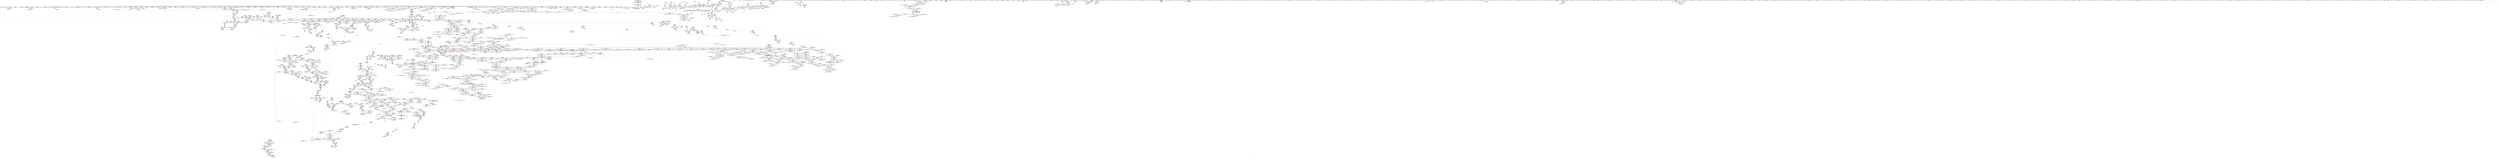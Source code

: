 digraph "SVFG" {
	label="SVFG";

	Node0x5650496857e0 [shape=record,color=grey,label="{NodeID: 0\nNullPtr}"];
	Node0x5650496857e0 -> Node0x565049e46a50[style=solid];
	Node0x5650496857e0 -> Node0x565049e46b50[style=solid];
	Node0x5650496857e0 -> Node0x565049e46c20[style=solid];
	Node0x5650496857e0 -> Node0x565049e46cf0[style=solid];
	Node0x5650496857e0 -> Node0x565049e46dc0[style=solid];
	Node0x5650496857e0 -> Node0x565049e46e90[style=solid];
	Node0x5650496857e0 -> Node0x565049e46f60[style=solid];
	Node0x5650496857e0 -> Node0x565049e47030[style=solid];
	Node0x5650496857e0 -> Node0x565049e47100[style=solid];
	Node0x5650496857e0 -> Node0x565049e471d0[style=solid];
	Node0x5650496857e0 -> Node0x565049e472a0[style=solid];
	Node0x5650496857e0 -> Node0x565049e47370[style=solid];
	Node0x5650496857e0 -> Node0x565049e47440[style=solid];
	Node0x5650496857e0 -> Node0x565049e47510[style=solid];
	Node0x5650496857e0 -> Node0x565049e475e0[style=solid];
	Node0x5650496857e0 -> Node0x565049e476b0[style=solid];
	Node0x5650496857e0 -> Node0x565049e47780[style=solid];
	Node0x5650496857e0 -> Node0x565049e47850[style=solid];
	Node0x5650496857e0 -> Node0x565049e47920[style=solid];
	Node0x5650496857e0 -> Node0x565049e479f0[style=solid];
	Node0x5650496857e0 -> Node0x565049e47ac0[style=solid];
	Node0x5650496857e0 -> Node0x565049e47b90[style=solid];
	Node0x5650496857e0 -> Node0x565049e47c60[style=solid];
	Node0x5650496857e0 -> Node0x565049e47d30[style=solid];
	Node0x5650496857e0 -> Node0x565049e47e00[style=solid];
	Node0x5650496857e0 -> Node0x565049e47ed0[style=solid];
	Node0x5650496857e0 -> Node0x565049e47fa0[style=solid];
	Node0x5650496857e0 -> Node0x565049e48070[style=solid];
	Node0x5650496857e0 -> Node0x565049e48140[style=solid];
	Node0x5650496857e0 -> Node0x565049e48210[style=solid];
	Node0x5650496857e0 -> Node0x565049e482e0[style=solid];
	Node0x5650496857e0 -> Node0x565049e483b0[style=solid];
	Node0x5650496857e0 -> Node0x565049e48480[style=solid];
	Node0x5650496857e0 -> Node0x565049e48550[style=solid];
	Node0x5650496857e0 -> Node0x565049e48620[style=solid];
	Node0x5650496857e0 -> Node0x565049e486f0[style=solid];
	Node0x5650496857e0 -> Node0x565049e487c0[style=solid];
	Node0x5650496857e0 -> Node0x565049e48890[style=solid];
	Node0x5650496857e0 -> Node0x565049e48960[style=solid];
	Node0x5650496857e0 -> Node0x565049e48a30[style=solid];
	Node0x5650496857e0 -> Node0x565049e48b00[style=solid];
	Node0x5650496857e0 -> Node0x565049e48bd0[style=solid];
	Node0x5650496857e0 -> Node0x565049e48ca0[style=solid];
	Node0x5650496857e0 -> Node0x565049e48d70[style=solid];
	Node0x5650496857e0 -> Node0x565049e48e40[style=solid];
	Node0x5650496857e0 -> Node0x565049e48f10[style=solid];
	Node0x5650496857e0 -> Node0x565049e48fe0[style=solid];
	Node0x5650496857e0 -> Node0x565049e490b0[style=solid];
	Node0x5650496857e0 -> Node0x565049e49180[style=solid];
	Node0x5650496857e0 -> Node0x565049e49250[style=solid];
	Node0x5650496857e0 -> Node0x565049e49320[style=solid];
	Node0x5650496857e0 -> Node0x565049e493f0[style=solid];
	Node0x5650496857e0 -> Node0x565049e494c0[style=solid];
	Node0x5650496857e0 -> Node0x565049e49590[style=solid];
	Node0x5650496857e0 -> Node0x565049e49660[style=solid];
	Node0x5650496857e0 -> Node0x565049e49730[style=solid];
	Node0x5650496857e0 -> Node0x565049e49800[style=solid];
	Node0x5650496857e0 -> Node0x565049e498d0[style=solid];
	Node0x5650496857e0 -> Node0x565049e499a0[style=solid];
	Node0x5650496857e0 -> Node0x565049e49a70[style=solid];
	Node0x5650496857e0 -> Node0x565049e49b40[style=solid];
	Node0x5650496857e0 -> Node0x565049e49c10[style=solid];
	Node0x5650496857e0 -> Node0x565049e49ce0[style=solid];
	Node0x5650496857e0 -> Node0x565049e49db0[style=solid];
	Node0x5650496857e0 -> Node0x565049e49e80[style=solid];
	Node0x5650496857e0 -> Node0x565049e49f50[style=solid];
	Node0x5650496857e0 -> Node0x565049e833f0[style=solid];
	Node0x5650496857e0 -> Node0x565049e57d50[style=solid];
	Node0x5650496857e0 -> Node0x565049e57e20[style=solid];
	Node0x5650496857e0 -> Node0x565049e57ef0[style=solid];
	Node0x5650496857e0 -> Node0x565049e59f70[style=solid];
	Node0x5650496857e0 -> Node0x565049e95ab0[style=solid];
	Node0x5650496857e0 -> Node0x565049e95b80[style=solid];
	Node0x5650496857e0 -> Node0x565049e95c50[style=solid];
	Node0x5650496857e0 -> Node0x565049e97f40[style=solid];
	Node0x5650496857e0 -> Node0x56504932d410[style=solid];
	Node0x5650496857e0 -> Node0x565049ed3bb0[style=solid];
	Node0x5650496857e0 -> Node0x565049ed9cd0[style=solid];
	Node0x5650496857e0 -> Node0x565049edabd0[style=solid];
	Node0x5650496857e0 -> Node0x565049edbdd0[style=solid];
	Node0x5650496857e0 -> Node0x565049edc9d0[style=solid];
	Node0x5650496857e0:s64 -> Node0x56504a034c30[style=solid,color=red];
	Node0x5650496857e0:s64 -> Node0x56504a033d60[style=solid,color=red];
	Node0x56504a025700 [shape=record,color=black,label="{NodeID: 3764\n3111 = PHI(3122, )\n}"];
	Node0x56504a025700 -> Node0x565049e3eb00[style=solid];
	Node0x5650493245f0 [shape=record,color=black,label="{NodeID: 2657\n2650 = PHI(2646, 2648, )\n}"];
	Node0x5650493245f0 -> Node0x565049e53ec0[style=solid];
	Node0x565049e565c0 [shape=record,color=blue,label="{NodeID: 1550\n549\<--13\ni5\<--\n_Z5_casei\n}"];
	Node0x565049e565c0 -> Node0x565049e6fc30[style=dashed];
	Node0x565049e565c0 -> Node0x565049e6fd00[style=dashed];
	Node0x565049e565c0 -> Node0x565049e6fdd0[style=dashed];
	Node0x565049e565c0 -> Node0x565049e56690[style=dashed];
	Node0x565049e565c0 -> Node0x565049f57930[style=dashed];
	Node0x565049e348f0 [shape=record,color=green,label="{NodeID: 443\n3026\<--3027\nagg.tmp\<--agg.tmp_field_insensitive\n_ZSt4copyISt13move_iteratorIPiES1_ET0_T_S4_S3_\n}"];
	Node0x565049e348f0 -> Node0x565049e3e6f0[style=solid];
	Node0x565049e348f0 -> Node0x565049e6b7f0[style=solid];
	Node0x565049e86640 [shape=record,color=yellow,style=double,label="{NodeID: 3100\n96V_1 = ENCHI(MR_96V_0)\npts\{3160000 3160001 \}\nFun[_ZNKSt6vectorINSt7__cxx1112basic_stringIcSt11char_traitsIcESaIcEEESaIS5_EE12_M_check_lenEmPKc]|{<s0>110|<s1>110|<s2>112|<s3>112|<s4>113|<s5>113|<s6>115|<s7>115}}"];
	Node0x565049e86640:s0 -> Node0x565049f64870[style=dashed,color=red];
	Node0x565049e86640:s1 -> Node0x565049f64950[style=dashed,color=red];
	Node0x565049e86640:s2 -> Node0x565049f64870[style=dashed,color=red];
	Node0x565049e86640:s3 -> Node0x565049f64950[style=dashed,color=red];
	Node0x565049e86640:s4 -> Node0x565049f64870[style=dashed,color=red];
	Node0x565049e86640:s5 -> Node0x565049f64950[style=dashed,color=red];
	Node0x565049e86640:s6 -> Node0x565049f64870[style=dashed,color=red];
	Node0x565049e86640:s7 -> Node0x565049f64950[style=dashed,color=red];
	Node0x565049e43e70 [shape=record,color=purple,label="{NodeID: 886\n1274\<--1273\n_M_impl13\<--\n_ZNSt6vectorINSt7__cxx1112basic_stringIcSt11char_traitsIcESaIcEEESaIS5_EE17_M_realloc_insertIJRKS5_EEEvN9__gnu_cxx17__normal_iteratorIPS5_S7_EEDpOT_\n}"];
	Node0x565049e7a2c0 [shape=record,color=red,label="{NodeID: 1329\n1976\<--1975\n\<--_M_current\n_ZNSt13move_iteratorIPNSt7__cxx1112basic_stringIcSt11char_traitsIcESaIcEEEEppEv\n}"];
	Node0x565049e7a2c0 -> Node0x565049e66780[style=solid];
	Node0x565049e2cd70 [shape=record,color=green,label="{NodeID: 222\n1555\<--1556\n__result.addr\<--__result.addr_field_insensitive\n_ZSt34__uninitialized_move_if_noexcept_aIPNSt7__cxx1112basic_stringIcSt11char_traitsIcESaIcEEES6_SaIS5_EET0_T_S9_S8_RT1_\n}"];
	Node0x565049e2cd70 -> Node0x565049e77a20[style=solid];
	Node0x565049e2cd70 -> Node0x565049e5b630[style=solid];
	Node0x56504a039940 [shape=record,color=black,label="{NodeID: 3986\n2345 = PHI(2304, 2426, )\n0th arg _ZNSt16allocator_traitsISaIiEE9constructIiJiEEEvRS0_PT_DpOT0_ }"];
	Node0x56504a039940 -> Node0x565049e97580[style=solid];
	Node0x565049e98b70 [shape=record,color=blue,label="{NodeID: 1772\n2594\<--2597\n\<--\n_ZN9__gnu_cxx13new_allocatorIiE9constructIiJiEEEvPT_DpOT0_\n|{<s0>177}}"];
	Node0x565049e98b70:s0 -> Node0x565049fa3740[style=dashed,color=blue];
	Node0x565049e506b0 [shape=record,color=black,label="{NodeID: 665\n1741\<--1737\n\<--call2\n_ZN9__gnu_cxx13new_allocatorINSt7__cxx1112basic_stringIcSt11char_traitsIcESaIcEEEE8allocateEmPKv\n}"];
	Node0x565049e506b0 -> Node0x565049e50780[style=solid];
	Node0x565049e6ef30 [shape=record,color=red,label="{NodeID: 1108\n469\<--464\n\<--__x.addr\n_ZNSt6vectorIiSaIiEE9push_backEOi\n|{<s0>48}}"];
	Node0x565049e6ef30:s0 -> Node0x56504a0280c0[style=solid,color=red];
	Node0x565049685870 [shape=record,color=green,label="{NodeID: 1\n7\<--1\n__dso_handle\<--dummyObj\nGlob }"];
	Node0x56504a025840 [shape=record,color=black,label="{NodeID: 3765\n1524 = PHI(1235, )\n0th arg _ZNSt12_Vector_baseINSt7__cxx1112basic_stringIcSt11char_traitsIcESaIcEEESaIS5_EE11_M_allocateEm }"];
	Node0x56504a025840 -> Node0x565049e5b2f0[style=solid];
	Node0x56504932d410 [shape=record,color=black,label="{NodeID: 2658\n2708 = PHI(2703, 3, )\n}"];
	Node0x56504932d410 -> Node0x565049e54470[style=solid];
	Node0x565049e56690 [shape=record,color=blue,label="{NodeID: 1551\n549\<--614\ni5\<--inc16\n_Z5_casei\n}"];
	Node0x565049e56690 -> Node0x565049e6fc30[style=dashed];
	Node0x565049e56690 -> Node0x565049e6fd00[style=dashed];
	Node0x565049e56690 -> Node0x565049e6fdd0[style=dashed];
	Node0x565049e56690 -> Node0x565049e56690[style=dashed];
	Node0x565049e56690 -> Node0x565049f57930[style=dashed];
	Node0x565049e349c0 [shape=record,color=green,label="{NodeID: 444\n3028\<--3029\nagg.tmp3\<--agg.tmp3_field_insensitive\n_ZSt4copyISt13move_iteratorIPiES1_ET0_T_S4_S3_\n}"];
	Node0x565049e349c0 -> Node0x565049e3e7c0[style=solid];
	Node0x565049e349c0 -> Node0x565049e6b8c0[style=solid];
	Node0x565049e43f40 [shape=record,color=purple,label="{NodeID: 887\n1275\<--1273\n_M_finish\<--\n_ZNSt6vectorINSt7__cxx1112basic_stringIcSt11char_traitsIcESaIcEEESaIS5_EE17_M_realloc_insertIJRKS5_EEEvN9__gnu_cxx17__normal_iteratorIPS5_S7_EEDpOT_\n}"];
	Node0x565049e43f40 -> Node0x565049e761c0[style=solid];
	Node0x565049e7a390 [shape=record,color=red,label="{NodeID: 1330\n1990\<--1984\n\<--__x.addr\n_ZSteqIPNSt7__cxx1112basic_stringIcSt11char_traitsIcESaIcEEEEbRKSt13move_iteratorIT_ESB_\n|{<s0>154}}"];
	Node0x565049e7a390:s0 -> Node0x56504a035f90[style=solid,color=red];
	Node0x565049e2ce40 [shape=record,color=green,label="{NodeID: 223\n1557\<--1558\n__alloc.addr\<--__alloc.addr_field_insensitive\n_ZSt34__uninitialized_move_if_noexcept_aIPNSt7__cxx1112basic_stringIcSt11char_traitsIcESaIcEEES6_SaIS5_EET0_T_S9_S8_RT1_\n}"];
	Node0x565049e2ce40 -> Node0x565049e77af0[style=solid];
	Node0x565049e2ce40 -> Node0x565049e5b700[style=solid];
	Node0x56504a039a90 [shape=record,color=black,label="{NodeID: 3987\n2346 = PHI(2308, 2429, )\n1st arg _ZNSt16allocator_traitsISaIiEE9constructIiJiEEEvRS0_PT_DpOT0_ }"];
	Node0x56504a039a90 -> Node0x565049e97650[style=solid];
	Node0x565049f5b650 [shape=record,color=yellow,style=double,label="{NodeID: 2880\n54V_1 = ENCHI(MR_54V_0)\npts\{2890 \}\nFun[_ZSt14__copy_move_a2ILb1EPiS0_ET1_T0_S2_S1_]|{<s0>245}}"];
	Node0x565049f5b650:s0 -> Node0x565049e8b070[style=dashed,color=red];
	Node0x565049e98c40 [shape=record,color=blue,label="{NodeID: 1773\n2604\<--2601\nthis.addr\<--this\n_ZNKSt6vectorIiSaIiEE12_M_check_lenEmPKc\n}"];
	Node0x565049e98c40 -> Node0x565049e7e970[style=dashed];
	Node0x565049e50780 [shape=record,color=black,label="{NodeID: 666\n1713\<--1741\n_ZN9__gnu_cxx13new_allocatorINSt7__cxx1112basic_stringIcSt11char_traitsIcESaIcEEEE8allocateEmPKv_ret\<--\n_ZN9__gnu_cxx13new_allocatorINSt7__cxx1112basic_stringIcSt11char_traitsIcESaIcEEEE8allocateEmPKv\n|{<s0>129}}"];
	Node0x565049e50780:s0 -> Node0x56504a021a40[style=solid,color=blue];
	Node0x565049e6f000 [shape=record,color=red,label="{NodeID: 1109\n488\<--482\nthis1\<--this.addr\n_ZNSt6vectorINSt7__cxx1112basic_stringIcSt11char_traitsIcESaIcEEESaIS5_EEixEm\n}"];
	Node0x565049e6f000 -> Node0x565049e4b4a0[style=solid];
	Node0x565049e25010 [shape=record,color=green,label="{NodeID: 2\n8\<--1\n.str\<--dummyObj\nGlob }"];
	Node0x56504a025980 [shape=record,color=black,label="{NodeID: 3766\n1525 = PHI(1236, )\n1st arg _ZNSt12_Vector_baseINSt7__cxx1112basic_stringIcSt11char_traitsIcESaIcEEESaIS5_EE11_M_allocateEm }"];
	Node0x56504a025980 -> Node0x565049e5b3c0[style=solid];
	Node0x565049ed3070 [shape=record,color=black,label="{NodeID: 2659\n1486 = PHI(1482, 1484, )\n}"];
	Node0x565049ed3070 -> Node0x565049e4f5a0[style=solid];
	Node0x565049e56760 [shape=record,color=blue,label="{NodeID: 1552\n547\<--619\nr\<--inc19\n_Z5_casei\n}"];
	Node0x565049e56760 -> Node0x565049f57430[style=dashed];
	Node0x565049e34a90 [shape=record,color=green,label="{NodeID: 445\n3041\<--3042\n_ZSt12__miter_baseIPiEDTcl12__miter_basecldtfp_4baseEEESt13move_iteratorIT_E\<--_ZSt12__miter_baseIPiEDTcl12__miter_basecldtfp_4baseEEESt13move_iteratorIT_E_field_insensitive\n}"];
	Node0x565049e44010 [shape=record,color=purple,label="{NodeID: 888\n1295\<--1294\n_M_impl17\<--\n_ZNSt6vectorINSt7__cxx1112basic_stringIcSt11char_traitsIcESaIcEEESaIS5_EE17_M_realloc_insertIJRKS5_EEEvN9__gnu_cxx17__normal_iteratorIPS5_S7_EEDpOT_\n}"];
	Node0x565049e44010 -> Node0x565049e4ef20[style=solid];
	Node0x565049e7a460 [shape=record,color=red,label="{NodeID: 1331\n1994\<--1986\n\<--__y.addr\n_ZSteqIPNSt7__cxx1112basic_stringIcSt11char_traitsIcESaIcEEEEbRKSt13move_iteratorIT_ESB_\n|{<s0>155}}"];
	Node0x565049e7a460:s0 -> Node0x56504a035f90[style=solid,color=red];
	Node0x565049e2cf10 [shape=record,color=green,label="{NodeID: 224\n1559\<--1560\nagg.tmp\<--agg.tmp_field_insensitive\n_ZSt34__uninitialized_move_if_noexcept_aIPNSt7__cxx1112basic_stringIcSt11char_traitsIcESaIcEEES6_SaIS5_EET0_T_S9_S8_RT1_\n}"];
	Node0x565049e2cf10 -> Node0x565049e45390[style=solid];
	Node0x565049e2cf10 -> Node0x565049e45460[style=solid];
	Node0x56504a039be0 [shape=record,color=black,label="{NodeID: 3988\n2347 = PHI(2310, 2431, )\n2nd arg _ZNSt16allocator_traitsISaIiEE9constructIiJiEEEvRS0_PT_DpOT0_ }"];
	Node0x56504a039be0 -> Node0x565049e97720[style=solid];
	Node0x565049e98d10 [shape=record,color=blue,label="{NodeID: 1774\n2606\<--2602\n__n.addr\<--__n\n_ZNKSt6vectorIiSaIiEE12_M_check_lenEmPKc\n|{|<s2>208}}"];
	Node0x565049e98d10 -> Node0x565049e7ea40[style=dashed];
	Node0x565049e98d10 -> Node0x565049e7ee50[style=dashed];
	Node0x565049e98d10:s2 -> Node0x565049f655d0[style=dashed,color=red];
	Node0x565049e50850 [shape=record,color=black,label="{NodeID: 667\n1770\<--1751\n\<--__first\n_ZSt22__uninitialized_copy_aISt13move_iteratorIPNSt7__cxx1112basic_stringIcSt11char_traitsIcESaIcEEEES7_S6_ET0_T_SA_S9_RSaIT1_E\n}"];
	Node0x565049e50850 -> Node0x565049e45d50[style=solid];
	Node0x565049e6f0d0 [shape=record,color=red,label="{NodeID: 1110\n493\<--484\n\<--__n.addr\n_ZNSt6vectorINSt7__cxx1112basic_stringIcSt11char_traitsIcESaIcEEESaIS5_EEixEm\n}"];
	Node0x565049e242e0 [shape=record,color=green,label="{NodeID: 3\n10\<--1\n.str.1\<--dummyObj\nGlob }"];
	Node0x56504a025ac0 [shape=record,color=black,label="{NodeID: 3767\n1150 = PHI(1101, )\n0th arg _ZNSaINSt7__cxx1112basic_stringIcSt11char_traitsIcESaIcEEEED2Ev }"];
	Node0x56504a025ac0 -> Node0x565049e594e0[style=solid];
	Node0x565049ed3610 [shape=record,color=black,label="{NodeID: 2660\n650 = PHI(13, 651, )\n}"];
	Node0x565049ed3610 -> Node0x565049e56aa0[style=solid];
	Node0x565049e56830 [shape=record,color=blue,label="{NodeID: 1553\n551\<--13\nk\<--\n_Z5_casei\n}"];
	Node0x565049e56830 -> Node0x565049f42330[style=dashed];
	Node0x565049e34b90 [shape=record,color=green,label="{NodeID: 446\n3051\<--3052\n_ZSt14__copy_move_a2ILb1EPiS0_ET1_T0_S2_S1_\<--_ZSt14__copy_move_a2ILb1EPiS0_ET1_T0_S2_S1__field_insensitive\n}"];
	Node0x565049e440e0 [shape=record,color=purple,label="{NodeID: 889\n1327\<--1326\n_M_impl25\<--\n_ZNSt6vectorINSt7__cxx1112basic_stringIcSt11char_traitsIcESaIcEEESaIS5_EE17_M_realloc_insertIJRKS5_EEEvN9__gnu_cxx17__normal_iteratorIPS5_S7_EEDpOT_\n}"];
	Node0x565049e7a530 [shape=record,color=red,label="{NodeID: 1332\n2003\<--2000\nthis1\<--this.addr\n_ZNKSt13move_iteratorIPNSt7__cxx1112basic_stringIcSt11char_traitsIcESaIcEEEE4baseEv\n}"];
	Node0x565049e7a530 -> Node0x565049e66850[style=solid];
	Node0x565049e2cfe0 [shape=record,color=green,label="{NodeID: 225\n1561\<--1562\nagg.tmp1\<--agg.tmp1_field_insensitive\n_ZSt34__uninitialized_move_if_noexcept_aIPNSt7__cxx1112basic_stringIcSt11char_traitsIcESaIcEEES6_SaIS5_EET0_T_S9_S8_RT1_\n}"];
	Node0x565049e2cfe0 -> Node0x565049e45530[style=solid];
	Node0x565049e2cfe0 -> Node0x565049e45600[style=solid];
	Node0x56504a039d60 [shape=record,color=black,label="{NodeID: 3989\n1747 = PHI(1580, )\n0th arg _ZSt22__uninitialized_copy_aISt13move_iteratorIPNSt7__cxx1112basic_stringIcSt11char_traitsIcESaIcEEEES7_S6_ET0_T_SA_S9_RSaIT1_E }"];
	Node0x56504a039d60 -> Node0x565049e5c8e0[style=solid];
	Node0x565049e98de0 [shape=record,color=blue,label="{NodeID: 1775\n2608\<--2603\n__s.addr\<--__s\n_ZNKSt6vectorIiSaIiEE12_M_check_lenEmPKc\n}"];
	Node0x565049e98de0 -> Node0x565049e7eb10[style=dashed];
	Node0x565049e50920 [shape=record,color=black,label="{NodeID: 668\n1776\<--1753\n\<--__last\n_ZSt22__uninitialized_copy_aISt13move_iteratorIPNSt7__cxx1112basic_stringIcSt11char_traitsIcESaIcEEEES7_S6_ET0_T_SA_S9_RSaIT1_E\n}"];
	Node0x565049e50920 -> Node0x565049e65b50[style=solid];
	Node0x565049e6f1a0 [shape=record,color=red,label="{NodeID: 1111\n492\<--491\n\<--_M_start\n_ZNSt6vectorINSt7__cxx1112basic_stringIcSt11char_traitsIcESaIcEEESaIS5_EEixEm\n}"];
	Node0x565049e6f1a0 -> Node0x565049e6c0e0[style=solid];
	Node0x565049e24370 [shape=record,color=green,label="{NodeID: 4\n13\<--1\n\<--dummyObj\nCan only get source location for instruction, argument, global var or function.}"];
	Node0x56504a025c00 [shape=record,color=black,label="{NodeID: 3768\n3017 = PHI(3009, )\n0th arg _ZSt4copyISt13move_iteratorIPiES1_ET0_T_S4_S3_ }"];
	Node0x56504a025c00 -> Node0x565049e9b4e0[style=solid];
	Node0x565049ed3bb0 [shape=record,color=black,label="{NodeID: 2661\n1544 = PHI(1539, 3, )\n}"];
	Node0x565049ed3bb0 -> Node0x565049e4fb50[style=solid];
	Node0x565049e56900 [shape=record,color=blue,label="{NodeID: 1554\n553\<--13\ni24\<--\n_Z5_casei\n}"];
	Node0x565049e56900 -> Node0x565049e70040[style=dashed];
	Node0x565049e56900 -> Node0x565049e70110[style=dashed];
	Node0x565049e56900 -> Node0x565049e701e0[style=dashed];
	Node0x565049e56900 -> Node0x565049e702b0[style=dashed];
	Node0x565049e56900 -> Node0x565049e56c40[style=dashed];
	Node0x565049e56900 -> Node0x565049f42830[style=dashed];
	Node0x565049e34c90 [shape=record,color=green,label="{NodeID: 447\n3058\<--3059\n__first.addr\<--__first.addr_field_insensitive\n_ZSt14__copy_move_a2ILb1EPiS0_ET1_T0_S2_S1_\n}"];
	Node0x565049e34c90 -> Node0x565049e81550[style=solid];
	Node0x565049e34c90 -> Node0x565049e9b8f0[style=solid];
	Node0x565049e441b0 [shape=record,color=purple,label="{NodeID: 890\n1328\<--1326\n_M_start26\<--\n_ZNSt6vectorINSt7__cxx1112basic_stringIcSt11char_traitsIcESaIcEEESaIS5_EE17_M_realloc_insertIJRKS5_EEEvN9__gnu_cxx17__normal_iteratorIPS5_S7_EEDpOT_\n}"];
	Node0x565049e441b0 -> Node0x565049e76290[style=solid];
	Node0x565049e7a600 [shape=record,color=red,label="{NodeID: 1333\n2005\<--2004\n\<--_M_current\n_ZNKSt13move_iteratorIPNSt7__cxx1112basic_stringIcSt11char_traitsIcESaIcEEEE4baseEv\n}"];
	Node0x565049e7a600 -> Node0x565049e516f0[style=solid];
	Node0x565049e2d0b0 [shape=record,color=green,label="{NodeID: 226\n1569\<--1570\n_ZSt32__make_move_if_noexcept_iteratorINSt7__cxx1112basic_stringIcSt11char_traitsIcESaIcEEESt13move_iteratorIPS5_EET0_PT_\<--_ZSt32__make_move_if_noexcept_iteratorINSt7__cxx1112basic_stringIcSt11char_traitsIcESaIcEEESt13move_iteratorIPS5_EET0_PT__field_insensitive\n}"];
	Node0x56504a039e70 [shape=record,color=black,label="{NodeID: 3990\n1748 = PHI(1582, )\n1st arg _ZSt22__uninitialized_copy_aISt13move_iteratorIPNSt7__cxx1112basic_stringIcSt11char_traitsIcESaIcEEEES7_S6_ET0_T_SA_S9_RSaIT1_E }"];
	Node0x56504a039e70 -> Node0x565049e5c9b0[style=solid];
	Node0x565049f5b8f0 [shape=record,color=yellow,style=double,label="{NodeID: 2883\n171V_1 = ENCHI(MR_171V_0)\npts\{864 \}\nFun[main]}"];
	Node0x565049f5b8f0 -> Node0x565049e72cf0[style=dashed];
	Node0x565049e98eb0 [shape=record,color=blue,label="{NodeID: 1776\n2612\<--2632\nref.tmp\<--call4\n_ZNKSt6vectorIiSaIiEE12_M_check_lenEmPKc\n|{|<s1>208}}"];
	Node0x565049e98eb0 -> Node0x565049e7ee50[style=dashed];
	Node0x565049e98eb0:s1 -> Node0x565049f656e0[style=dashed,color=red];
	Node0x565049e509f0 [shape=record,color=black,label="{NodeID: 669\n1769\<--1759\n\<--agg.tmp\n_ZSt22__uninitialized_copy_aISt13move_iteratorIPNSt7__cxx1112basic_stringIcSt11char_traitsIcESaIcEEEES7_S6_ET0_T_SA_S9_RSaIT1_E\n}"];
	Node0x565049e509f0 -> Node0x565049e45c80[style=solid];
	Node0x565049e6f270 [shape=record,color=red,label="{NodeID: 1112\n507\<--500\nthis1\<--this.addr\n_ZNSt6vectorIiSaIiEED2Ev\n}"];
	Node0x565049e6f270 -> Node0x565049e4b640[style=solid];
	Node0x565049e6f270 -> Node0x565049e4b710[style=solid];
	Node0x565049e6f270 -> Node0x565049e4b7e0[style=solid];
	Node0x565049e6f270 -> Node0x565049e4b8b0[style=solid];
	Node0x565049e6f270 -> Node0x565049e4b980[style=solid];
	Node0x565049e24620 [shape=record,color=green,label="{NodeID: 5\n22\<--1\n.str.2\<--dummyObj\nGlob }"];
	Node0x56504a025d40 [shape=record,color=black,label="{NodeID: 3769\n3018 = PHI(3011, )\n1st arg _ZSt4copyISt13move_iteratorIPiES1_ET0_T_S4_S3_ }"];
	Node0x56504a025d40 -> Node0x565049e9b5b0[style=solid];
	Node0x565049ed4150 [shape=record,color=grey,label="{NodeID: 2662\n687 = Binary(149, 686, )\n}"];
	Node0x565049ed4150 -> Node0x565049ed9fd0[style=solid];
	Node0x565049e569d0 [shape=record,color=blue,label="{NodeID: 1555\n555\<--13\nk29\<--\n_Z5_casei\n}"];
	Node0x565049e569d0 -> Node0x565049e70380[style=dashed];
	Node0x565049e569d0 -> Node0x565049e70450[style=dashed];
	Node0x565049e569d0 -> Node0x565049e70520[style=dashed];
	Node0x565049e569d0 -> Node0x565049e705f0[style=dashed];
	Node0x565049e569d0 -> Node0x565049e569d0[style=dashed];
	Node0x565049e569d0 -> Node0x565049e56b70[style=dashed];
	Node0x565049e569d0 -> Node0x565049f42d30[style=dashed];
	Node0x565049e34d60 [shape=record,color=green,label="{NodeID: 448\n3060\<--3061\n__last.addr\<--__last.addr_field_insensitive\n_ZSt14__copy_move_a2ILb1EPiS0_ET1_T0_S2_S1_\n}"];
	Node0x565049e34d60 -> Node0x565049e81620[style=solid];
	Node0x565049e34d60 -> Node0x565049e9b9c0[style=solid];
	Node0x565049e86b00 [shape=record,color=yellow,style=double,label="{NodeID: 3105\n25V_1 = ENCHI(MR_25V_0)\npts\{3160000 \}\nFun[_ZNSt6vectorINSt7__cxx1112basic_stringIcSt11char_traitsIcESaIcEEESaIS5_EEixEm]}"];
	Node0x565049e86b00 -> Node0x565049e6f1a0[style=dashed];
	Node0x565049e44280 [shape=record,color=purple,label="{NodeID: 891\n1331\<--1330\n_M_impl27\<--\n_ZNSt6vectorINSt7__cxx1112basic_stringIcSt11char_traitsIcESaIcEEESaIS5_EE17_M_realloc_insertIJRKS5_EEEvN9__gnu_cxx17__normal_iteratorIPS5_S7_EEDpOT_\n}"];
	Node0x565049e7a6d0 [shape=record,color=red,label="{NodeID: 1334\n2012\<--2009\n\<--__t.addr\n_ZSt7forwardINSt7__cxx1112basic_stringIcSt11char_traitsIcESaIcEEEEOT_RNSt16remove_referenceIS6_E4typeE\n}"];
	Node0x565049e7a6d0 -> Node0x565049e517c0[style=solid];
	Node0x565049e2d1b0 [shape=record,color=green,label="{NodeID: 227\n1584\<--1585\n_ZSt22__uninitialized_copy_aISt13move_iteratorIPNSt7__cxx1112basic_stringIcSt11char_traitsIcESaIcEEEES7_S6_ET0_T_SA_S9_RSaIT1_E\<--_ZSt22__uninitialized_copy_aISt13move_iteratorIPNSt7__cxx1112basic_stringIcSt11char_traitsIcESaIcEEEES7_S6_ET0_T_SA_S9_RSaIT1_E_field_insensitive\n}"];
	Node0x56504a039f80 [shape=record,color=black,label="{NodeID: 3991\n1749 = PHI(1577, )\n2nd arg _ZSt22__uninitialized_copy_aISt13move_iteratorIPNSt7__cxx1112basic_stringIcSt11char_traitsIcESaIcEEEES7_S6_ET0_T_SA_S9_RSaIT1_E }"];
	Node0x56504a039f80 -> Node0x565049e5ca80[style=solid];
	Node0x565049e98f80 [shape=record,color=blue,label="{NodeID: 1777\n2610\<--2636\n__len\<--add\n_ZNKSt6vectorIiSaIiEE12_M_check_lenEmPKc\n}"];
	Node0x565049e98f80 -> Node0x565049e7ebe0[style=dashed];
	Node0x565049e98f80 -> Node0x565049e7ecb0[style=dashed];
	Node0x565049e98f80 -> Node0x565049e7ed80[style=dashed];
	Node0x565049e50ac0 [shape=record,color=black,label="{NodeID: 670\n1775\<--1761\n\<--agg.tmp2\n_ZSt22__uninitialized_copy_aISt13move_iteratorIPNSt7__cxx1112basic_stringIcSt11char_traitsIcESaIcEEEES7_S6_ET0_T_SA_S9_RSaIT1_E\n}"];
	Node0x565049e50ac0 -> Node0x565049e65a80[style=solid];
	Node0x565049e6f340 [shape=record,color=red,label="{NodeID: 1113\n536\<--502\nexn\<--exn.slot\n_ZNSt6vectorIiSaIiEED2Ev\n|{<s0>54}}"];
	Node0x565049e6f340:s0 -> Node0x56504a02f650[style=solid,color=red];
	Node0x565049e246b0 [shape=record,color=green,label="{NodeID: 6\n24\<--1\n.str.3\<--dummyObj\nGlob }"];
	Node0x56504a025e80 [shape=record,color=black,label="{NodeID: 3770\n3019 = PHI(3007, )\n2nd arg _ZSt4copyISt13move_iteratorIPiES1_ET0_T_S4_S3_ }"];
	Node0x56504a025e80 -> Node0x565049e9b680[style=solid];
	Node0x565049ed42d0 [shape=record,color=grey,label="{NodeID: 2663\n686 = Binary(684, 685, )\n}"];
	Node0x565049ed42d0 -> Node0x565049ed4150[style=solid];
	Node0x565049e56aa0 [shape=record,color=blue,label="{NodeID: 1556\n658\<--650\narrayidx39\<--cond\n_Z5_casei\n}"];
	Node0x565049e56aa0 -> Node0x565049e56aa0[style=dashed];
	Node0x565049e56aa0 -> Node0x565049f47330[style=dashed];
	Node0x565049e34e30 [shape=record,color=green,label="{NodeID: 449\n3062\<--3063\n__result.addr\<--__result.addr_field_insensitive\n_ZSt14__copy_move_a2ILb1EPiS0_ET1_T0_S2_S1_\n}"];
	Node0x565049e34e30 -> Node0x565049e816f0[style=solid];
	Node0x565049e34e30 -> Node0x565049e9ba90[style=solid];
	Node0x565049e44350 [shape=record,color=purple,label="{NodeID: 892\n1332\<--1330\n_M_finish28\<--\n_ZNSt6vectorINSt7__cxx1112basic_stringIcSt11char_traitsIcESaIcEEESaIS5_EE17_M_realloc_insertIJRKS5_EEEvN9__gnu_cxx17__normal_iteratorIPS5_S7_EEDpOT_\n}"];
	Node0x565049e44350 -> Node0x565049e76360[style=solid];
	Node0x565049e7a7a0 [shape=record,color=red,label="{NodeID: 1335\n2026\<--2020\nthis1\<--this.addr\n_ZNSt13move_iteratorIPNSt7__cxx1112basic_stringIcSt11char_traitsIcESaIcEEEEC2ES6_\n}"];
	Node0x565049e7a7a0 -> Node0x565049e66920[style=solid];
	Node0x565049e356e0 [shape=record,color=green,label="{NodeID: 228\n1589\<--1590\nthis.addr\<--this.addr_field_insensitive\n_ZNK9__gnu_cxx17__normal_iteratorIPNSt7__cxx1112basic_stringIcSt11char_traitsIcESaIcEEESt6vectorIS6_SaIS6_EEE4baseEv\n}"];
	Node0x565049e356e0 -> Node0x565049e77d60[style=solid];
	Node0x565049e356e0 -> Node0x565049e5b970[style=solid];
	Node0x56504a03a090 [shape=record,color=black,label="{NodeID: 3992\n1750 = PHI(1578, )\n3rd arg _ZSt22__uninitialized_copy_aISt13move_iteratorIPNSt7__cxx1112basic_stringIcSt11char_traitsIcESaIcEEEES7_S6_ET0_T_SA_S9_RSaIT1_E }"];
	Node0x56504a03a090 -> Node0x565049e5cb50[style=solid];
	Node0x565049f5bae0 [shape=record,color=yellow,style=double,label="{NodeID: 2885\n176V_1 = ENCHI(MR_176V_0)\npts\{14 160000 180000 \}\nFun[main]|{<s0>61|<s1>61|<s2>61}}"];
	Node0x565049f5bae0:s0 -> Node0x565049e8c2e0[style=dashed,color=red];
	Node0x565049f5bae0:s1 -> Node0x565049e8c4d0[style=dashed,color=red];
	Node0x565049f5bae0:s2 -> Node0x565049e8cf50[style=dashed,color=red];
	Node0x565049e99050 [shape=record,color=blue,label="{NodeID: 1778\n2655\<--2653\n__lhs.addr\<--__lhs\n_ZN9__gnu_cxxmiIPiSt6vectorIiSaIiEEEENS_17__normal_iteratorIT_T0_E15difference_typeERKS8_SB_\n}"];
	Node0x565049e99050 -> Node0x565049e7ef20[style=dashed];
	Node0x565049e50b90 [shape=record,color=black,label="{NodeID: 671\n1746\<--1783\n_ZSt22__uninitialized_copy_aISt13move_iteratorIPNSt7__cxx1112basic_stringIcSt11char_traitsIcESaIcEEEES7_S6_ET0_T_SA_S9_RSaIT1_E_ret\<--call\n_ZSt22__uninitialized_copy_aISt13move_iteratorIPNSt7__cxx1112basic_stringIcSt11char_traitsIcESaIcEEEES7_S6_ET0_T_SA_S9_RSaIT1_E\n|{<s0>124}}"];
	Node0x565049e50b90:s0 -> Node0x56504a02e690[style=solid,color=blue];
	Node0x565049e6f410 [shape=record,color=red,label="{NodeID: 1114\n511\<--510\n\<--_M_start\n_ZNSt6vectorIiSaIiEED2Ev\n|{<s0>51}}"];
	Node0x565049e6f410:s0 -> Node0x56504a02ede0[style=solid,color=red];
	Node0x565049e24770 [shape=record,color=green,label="{NodeID: 7\n26\<--1\n.str.4\<--dummyObj\nGlob }"];
	Node0x56504a025fc0 [shape=record,color=black,label="{NodeID: 3771\n2281 = PHI(468, )\n0th arg _ZNSt6vectorIiSaIiEE12emplace_backIJiEEEvDpOT_ }"];
	Node0x56504a025fc0 -> Node0x565049e97170[style=solid];
	Node0x565049ed4450 [shape=record,color=grey,label="{NodeID: 2664\n667 = Binary(666, 149, )\n}"];
	Node0x565049ed4450 -> Node0x565049e56c40[style=solid];
	Node0x565049e56b70 [shape=record,color=blue,label="{NodeID: 1557\n555\<--662\nk29\<--inc41\n_Z5_casei\n}"];
	Node0x565049e56b70 -> Node0x565049e70380[style=dashed];
	Node0x565049e56b70 -> Node0x565049e70450[style=dashed];
	Node0x565049e56b70 -> Node0x565049e70520[style=dashed];
	Node0x565049e56b70 -> Node0x565049e705f0[style=dashed];
	Node0x565049e56b70 -> Node0x565049e569d0[style=dashed];
	Node0x565049e56b70 -> Node0x565049e56b70[style=dashed];
	Node0x565049e56b70 -> Node0x565049f42d30[style=dashed];
	Node0x565049e34f00 [shape=record,color=green,label="{NodeID: 450\n3069\<--3070\n_ZSt12__niter_baseIPiET_S1_\<--_ZSt12__niter_baseIPiET_S1__field_insensitive\n}"];
	Node0x565049e44420 [shape=record,color=purple,label="{NodeID: 893\n1339\<--1338\n_M_impl30\<--\n_ZNSt6vectorINSt7__cxx1112basic_stringIcSt11char_traitsIcESaIcEEESaIS5_EE17_M_realloc_insertIJRKS5_EEEvN9__gnu_cxx17__normal_iteratorIPS5_S7_EEDpOT_\n}"];
	Node0x565049e7a870 [shape=record,color=red,label="{NodeID: 1336\n2028\<--2022\n\<--__i.addr\n_ZNSt13move_iteratorIPNSt7__cxx1112basic_stringIcSt11char_traitsIcESaIcEEEEC2ES6_\n}"];
	Node0x565049e7a870 -> Node0x565049e956a0[style=solid];
	Node0x565049e35770 [shape=record,color=green,label="{NodeID: 229\n1598\<--1599\n__a.addr\<--__a.addr_field_insensitive\n_ZNSt16allocator_traitsISaINSt7__cxx1112basic_stringIcSt11char_traitsIcESaIcEEEEE7destroyIS5_EEvRS6_PT_\n}"];
	Node0x565049e35770 -> Node0x565049e77e30[style=solid];
	Node0x565049e35770 -> Node0x565049e5ba40[style=solid];
	Node0x56504a03a1d0 [shape=record,color=black,label="{NodeID: 3993\n2579 = PHI(2358, )\n0th arg _ZN9__gnu_cxx13new_allocatorIiE9constructIiJiEEEvPT_DpOT0_ }"];
	Node0x56504a03a1d0 -> Node0x565049e98900[style=solid];
	Node0x565049e99120 [shape=record,color=blue,label="{NodeID: 1779\n2657\<--2654\n__rhs.addr\<--__rhs\n_ZN9__gnu_cxxmiIPiSt6vectorIiSaIiEEEENS_17__normal_iteratorIT_T0_E15difference_typeERKS8_SB_\n}"];
	Node0x565049e99120 -> Node0x565049e7eff0[style=dashed];
	Node0x565049e50c60 [shape=record,color=black,label="{NodeID: 672\n1787\<--1799\n_ZSt32__make_move_if_noexcept_iteratorINSt7__cxx1112basic_stringIcSt11char_traitsIcESaIcEEESt13move_iteratorIPS5_EET0_PT__ret\<--\n_ZSt32__make_move_if_noexcept_iteratorINSt7__cxx1112basic_stringIcSt11char_traitsIcESaIcEEESt13move_iteratorIPS5_EET0_PT_\n|{<s0>122|<s1>123}}"];
	Node0x565049e50c60:s0 -> Node0x56504a02e4f0[style=solid,color=blue];
	Node0x565049e50c60:s1 -> Node0x56504a02e5c0[style=solid,color=blue];
	Node0x565049e6f4e0 [shape=record,color=red,label="{NodeID: 1115\n515\<--514\n\<--_M_finish\n_ZNSt6vectorIiSaIiEED2Ev\n|{<s0>51}}"];
	Node0x565049e6f4e0:s0 -> Node0x56504a02eeb0[style=solid,color=red];
	Node0x565049e25140 [shape=record,color=green,label="{NodeID: 8\n28\<--1\n.str.5\<--dummyObj\nGlob }"];
	Node0x56504a026100 [shape=record,color=black,label="{NodeID: 3772\n2282 = PHI(470, )\n1st arg _ZNSt6vectorIiSaIiEE12emplace_backIJiEEEvDpOT_ }"];
	Node0x56504a026100 -> Node0x565049e97240[style=solid];
	Node0x565049ed45d0 [shape=record,color=grey,label="{NodeID: 2665\n672 = Binary(671, 149, )\n}"];
	Node0x565049ed45d0 -> Node0x565049e56d10[style=solid];
	Node0x565049e56c40 [shape=record,color=blue,label="{NodeID: 1558\n553\<--667\ni24\<--inc44\n_Z5_casei\n}"];
	Node0x565049e56c40 -> Node0x565049e70040[style=dashed];
	Node0x565049e56c40 -> Node0x565049e70110[style=dashed];
	Node0x565049e56c40 -> Node0x565049e701e0[style=dashed];
	Node0x565049e56c40 -> Node0x565049e702b0[style=dashed];
	Node0x565049e56c40 -> Node0x565049e56c40[style=dashed];
	Node0x565049e56c40 -> Node0x565049f42830[style=dashed];
	Node0x565049e35000 [shape=record,color=green,label="{NodeID: 451\n3076\<--3077\n_ZSt13__copy_move_aILb1EPiS0_ET1_T0_S2_S1_\<--_ZSt13__copy_move_aILb1EPiS0_ET1_T0_S2_S1__field_insensitive\n}"];
	Node0x565049e444f0 [shape=record,color=purple,label="{NodeID: 894\n1340\<--1338\n_M_start31\<--\n_ZNSt6vectorINSt7__cxx1112basic_stringIcSt11char_traitsIcESaIcEEESaIS5_EE17_M_realloc_insertIJRKS5_EEEvN9__gnu_cxx17__normal_iteratorIPS5_S7_EEDpOT_\n}"];
	Node0x565049e444f0 -> Node0x565049e76430[style=solid];
	Node0x565049e7a940 [shape=record,color=red,label="{NodeID: 1337\n2040\<--2034\nthis1\<--this.addr\n_ZN9__gnu_cxx13new_allocatorINSt7__cxx1112basic_stringIcSt11char_traitsIcESaIcEEEE7destroyIS6_EEvPT_\n}"];
	Node0x565049e35840 [shape=record,color=green,label="{NodeID: 230\n1600\<--1601\n__p.addr\<--__p.addr_field_insensitive\n_ZNSt16allocator_traitsISaINSt7__cxx1112basic_stringIcSt11char_traitsIcESaIcEEEEE7destroyIS5_EEvRS6_PT_\n}"];
	Node0x565049e35840 -> Node0x565049e77f00[style=solid];
	Node0x565049e35840 -> Node0x565049e5bb10[style=solid];
	Node0x56504a03a310 [shape=record,color=black,label="{NodeID: 3994\n2580 = PHI(2359, )\n1st arg _ZN9__gnu_cxx13new_allocatorIiE9constructIiJiEEEvPT_DpOT0_ }"];
	Node0x56504a03a310 -> Node0x565049e989d0[style=solid];
	Node0x565049e991f0 [shape=record,color=blue,label="{NodeID: 1780\n2676\<--2673\nthis.addr\<--this\n_ZNSt6vectorIiSaIiEE5beginEv\n}"];
	Node0x565049e991f0 -> Node0x565049e7f260[style=dashed];
	Node0x565049e50d30 [shape=record,color=black,label="{NodeID: 673\n1825\<--1805\n\<--__first\n_ZSt18uninitialized_copyISt13move_iteratorIPNSt7__cxx1112basic_stringIcSt11char_traitsIcESaIcEEEES7_ET0_T_SA_S9_\n}"];
	Node0x565049e50d30 -> Node0x565049e66100[style=solid];
	Node0x565049e6f5b0 [shape=record,color=red,label="{NodeID: 1116\n815\<--543\n\<--casenum.addr\n_Z5_casei\n}"];
	Node0x565049e251d0 [shape=record,color=green,label="{NodeID: 9\n31\<--1\n\<--dummyObj\nCan only get source location for instruction, argument, global var or function.}"];
	Node0x56504a026240 [shape=record,color=black,label="{NodeID: 3773\n2852 = PHI(2701, )\n0th arg _ZNSt16allocator_traitsISaIiEE8allocateERS0_m }"];
	Node0x56504a026240 -> Node0x565049e9a230[style=solid];
	Node0x565049ed4750 [shape=record,color=grey,label="{NodeID: 2666\n662 = Binary(661, 149, )\n}"];
	Node0x565049ed4750 -> Node0x565049e56b70[style=solid];
	Node0x565049e56d10 [shape=record,color=blue,label="{NodeID: 1559\n551\<--672\nk\<--inc47\n_Z5_casei\n}"];
	Node0x565049e56d10 -> Node0x565049f42330[style=dashed];
	Node0x565049e35100 [shape=record,color=green,label="{NodeID: 452\n3081\<--3082\n__it\<--__it_field_insensitive\n_ZSt12__miter_baseIPiEDTcl12__miter_basecldtfp_4baseEEESt13move_iteratorIT_E\n|{|<s1>246}}"];
	Node0x565049e35100 -> Node0x565049e6bcd0[style=solid];
	Node0x565049e35100:s1 -> Node0x56504a034590[style=solid,color=red];
	Node0x565049e445c0 [shape=record,color=purple,label="{NodeID: 895\n1343\<--1342\n_M_impl32\<--\n_ZNSt6vectorINSt7__cxx1112basic_stringIcSt11char_traitsIcESaIcEEESaIS5_EE17_M_realloc_insertIJRKS5_EEEvN9__gnu_cxx17__normal_iteratorIPS5_S7_EEDpOT_\n}"];
	Node0x565049e7aa10 [shape=record,color=red,label="{NodeID: 1338\n2041\<--2036\n\<--__p.addr\n_ZN9__gnu_cxx13new_allocatorINSt7__cxx1112basic_stringIcSt11char_traitsIcESaIcEEEE7destroyIS6_EEvPT_\n}"];
	Node0x565049e35910 [shape=record,color=green,label="{NodeID: 231\n1608\<--1609\n_ZN9__gnu_cxx13new_allocatorINSt7__cxx1112basic_stringIcSt11char_traitsIcESaIcEEEE7destroyIS6_EEvPT_\<--_ZN9__gnu_cxx13new_allocatorINSt7__cxx1112basic_stringIcSt11char_traitsIcESaIcEEEE7destroyIS6_EEvPT__field_insensitive\n}"];
	Node0x56504a03a450 [shape=record,color=black,label="{NodeID: 3995\n2581 = PHI(2361, )\n2nd arg _ZN9__gnu_cxx13new_allocatorIiE9constructIiJiEEEvPT_DpOT0_ }"];
	Node0x56504a03a450 -> Node0x565049e98aa0[style=solid];
	Node0x565049e992c0 [shape=record,color=blue,label="{NodeID: 1781\n2690\<--2688\nthis.addr\<--this\n_ZNSt12_Vector_baseIiSaIiEE11_M_allocateEm\n}"];
	Node0x565049e992c0 -> Node0x565049e7f400[style=dashed];
	Node0x565049e50e00 [shape=record,color=black,label="{NodeID: 674\n1828\<--1807\n\<--__last\n_ZSt18uninitialized_copyISt13move_iteratorIPNSt7__cxx1112basic_stringIcSt11char_traitsIcESaIcEEEES7_ET0_T_SA_S9_\n}"];
	Node0x565049e50e00 -> Node0x565049e662a0[style=solid];
	Node0x565049e6f680 [shape=record,color=red,label="{NodeID: 1117\n574\<--545\n\<--i\n_Z5_casei\n}"];
	Node0x565049e6f680 -> Node0x565049edcfd0[style=solid];
	Node0x565049e25260 [shape=record,color=green,label="{NodeID: 10\n80\<--1\n\<--dummyObj\nCan only get source location for instruction, argument, global var or function.}"];
	Node0x56504a026380 [shape=record,color=black,label="{NodeID: 3774\n2853 = PHI(2702, )\n1st arg _ZNSt16allocator_traitsISaIiEE8allocateERS0_m }"];
	Node0x56504a026380 -> Node0x565049e9a300[style=solid];
	Node0x565049ed48d0 [shape=record,color=grey,label="{NodeID: 2667\n812 = Binary(811, 149, )\n}"];
	Node0x565049ed48d0 -> Node0x565049e57530[style=solid];
	Node0x565049e56de0 [shape=record,color=blue,label="{NodeID: 1560\n557\<--149\nr49\<--\n_Z5_casei\n}"];
	Node0x565049e56de0 -> Node0x565049f49630[style=dashed];
	Node0x565049e351d0 [shape=record,color=green,label="{NodeID: 453\n3086\<--3087\n_ZNKSt13move_iteratorIPiE4baseEv\<--_ZNKSt13move_iteratorIPiE4baseEv_field_insensitive\n}"];
	Node0x565049e86fc0 [shape=record,color=yellow,style=double,label="{NodeID: 3110\n25V_1 = ENCHI(MR_25V_0)\npts\{3160000 \}\nFun[_ZNSt6vectorINSt7__cxx1112basic_stringIcSt11char_traitsIcESaIcEEESaIS5_EE9push_backERKS5_]|{|<s1>22|<s2>23}}"];
	Node0x565049e86fc0 -> Node0x565049f41460[style=dashed];
	Node0x565049e86fc0:s1 -> Node0x565049f60780[style=dashed,color=red];
	Node0x565049e86fc0:s2 -> Node0x565049f5e6a0[style=dashed,color=red];
	Node0x565049e44690 [shape=record,color=purple,label="{NodeID: 896\n1344\<--1342\n_M_end_of_storage\<--\n_ZNSt6vectorINSt7__cxx1112basic_stringIcSt11char_traitsIcESaIcEEESaIS5_EE17_M_realloc_insertIJRKS5_EEEvN9__gnu_cxx17__normal_iteratorIPS5_S7_EEDpOT_\n}"];
	Node0x565049e44690 -> Node0x565049e76500[style=solid];
	Node0x565049e7aae0 [shape=record,color=red,label="{NodeID: 1339\n2049\<--2046\nthis1\<--this.addr\n_ZNSt12_Vector_baseIiSaIiEEC2Ev\n}"];
	Node0x565049e7aae0 -> Node0x565049e669f0[style=solid];
	Node0x565049e35a10 [shape=record,color=green,label="{NodeID: 232\n1615\<--1616\nthis.addr\<--this.addr_field_insensitive\n_ZNKSt6vectorINSt7__cxx1112basic_stringIcSt11char_traitsIcESaIcEEESaIS5_EE8max_sizeEv\n}"];
	Node0x565049e35a10 -> Node0x565049e77fd0[style=solid];
	Node0x565049e35a10 -> Node0x565049e5bbe0[style=solid];
	Node0x56504a03a590 [shape=record,color=black,label="{NodeID: 3996\n3116 = PHI(3067, 3071, 3073, )\n0th arg _ZSt12__niter_baseIPiET_S1_ }"];
	Node0x56504a03a590 -> Node0x565049e9bf70[style=solid];
	Node0x565049e99390 [shape=record,color=blue,label="{NodeID: 1782\n2692\<--2689\n__n.addr\<--__n\n_ZNSt12_Vector_baseIiSaIiEE11_M_allocateEm\n}"];
	Node0x565049e99390 -> Node0x565049e7f4d0[style=dashed];
	Node0x565049e99390 -> Node0x565049e7f5a0[style=dashed];
	Node0x565049e50ed0 [shape=record,color=black,label="{NodeID: 675\n1824\<--1813\n\<--agg.tmp\n_ZSt18uninitialized_copyISt13move_iteratorIPNSt7__cxx1112basic_stringIcSt11char_traitsIcESaIcEEEES7_ET0_T_SA_S9_\n}"];
	Node0x565049e50ed0 -> Node0x565049e66030[style=solid];
	Node0x565049e6f750 [shape=record,color=red,label="{NodeID: 1118\n579\<--545\n\<--i\n_Z5_casei\n}"];
	Node0x565049e6f750 -> Node0x565049e4ba50[style=solid];
	Node0x565049e25320 [shape=record,color=green,label="{NodeID: 11\n106\<--1\n\<--dummyObj\nCan only get source location for instruction, argument, global var or function.}"];
	Node0x56504a0264c0 [shape=record,color=black,label="{NodeID: 3775\n2084 = PHI(2078, )\n0th arg _ZN9__gnu_cxx13new_allocatorIiEC2Ev }"];
	Node0x56504a0264c0 -> Node0x565049e95df0[style=solid];
	Node0x565049ed4a50 [shape=record,color=grey,label="{NodeID: 2668\n807 = Binary(806, 149, )\n}"];
	Node0x565049ed4a50 -> Node0x565049e57460[style=solid];
	Node0x565049e56eb0 [shape=record,color=blue,label="{NodeID: 1561\n559\<--13\ni53\<--\n_Z5_casei\n}"];
	Node0x565049e56eb0 -> Node0x565049e71080[style=dashed];
	Node0x565049e56eb0 -> Node0x565049e71150[style=dashed];
	Node0x565049e56eb0 -> Node0x565049e71220[style=dashed];
	Node0x565049e56eb0 -> Node0x565049e712f0[style=dashed];
	Node0x565049e56eb0 -> Node0x565049e713c0[style=dashed];
	Node0x565049e56eb0 -> Node0x565049e71490[style=dashed];
	Node0x565049e56eb0 -> Node0x565049e71560[style=dashed];
	Node0x565049e56eb0 -> Node0x565049e71630[style=dashed];
	Node0x565049e56eb0 -> Node0x565049e71700[style=dashed];
	Node0x565049e56eb0 -> Node0x565049e717d0[style=dashed];
	Node0x565049e56eb0 -> Node0x565049e57460[style=dashed];
	Node0x565049e56eb0 -> Node0x565049f49b30[style=dashed];
	Node0x565049e352d0 [shape=record,color=green,label="{NodeID: 454\n3089\<--3090\n_ZSt12__miter_baseIPiET_S1_\<--_ZSt12__miter_baseIPiET_S1__field_insensitive\n}"];
	Node0x565049e870a0 [shape=record,color=yellow,style=double,label="{NodeID: 3111\n27V_1 = ENCHI(MR_27V_0)\npts\{3160001 \}\nFun[_ZNSt6vectorINSt7__cxx1112basic_stringIcSt11char_traitsIcESaIcEEESaIS5_EE9push_backERKS5_]|{|<s4>22|<s5>23}}"];
	Node0x565049e870a0 -> Node0x565049e6de20[style=dashed];
	Node0x565049e870a0 -> Node0x565049e6dfc0[style=dashed];
	Node0x565049e870a0 -> Node0x565049e6e090[style=dashed];
	Node0x565049e870a0 -> Node0x565049e83de0[style=dashed];
	Node0x565049e870a0:s4 -> Node0x565049f60780[style=dashed,color=red];
	Node0x565049e870a0:s5 -> Node0x565049f5e780[style=dashed,color=red];
	Node0x565049e44760 [shape=record,color=purple,label="{NodeID: 897\n1347\<--1346\n_M_impl33\<--\n_ZNSt6vectorINSt7__cxx1112basic_stringIcSt11char_traitsIcESaIcEEESaIS5_EE17_M_realloc_insertIJRKS5_EEEvN9__gnu_cxx17__normal_iteratorIPS5_S7_EEDpOT_\n}"];
	Node0x565049e7abb0 [shape=record,color=red,label="{NodeID: 1340\n2060\<--2057\nthis1\<--this.addr\n_ZNSt12_Vector_baseIiSaIiEE12_Vector_implC2Ev\n}"];
	Node0x565049e7abb0 -> Node0x565049e51890[style=solid];
	Node0x565049e7abb0 -> Node0x565049e66ac0[style=solid];
	Node0x565049e7abb0 -> Node0x565049e66b90[style=solid];
	Node0x565049e7abb0 -> Node0x565049e66c60[style=solid];
	Node0x565049e35ae0 [shape=record,color=green,label="{NodeID: 233\n1621\<--1622\n_ZNKSt12_Vector_baseINSt7__cxx1112basic_stringIcSt11char_traitsIcESaIcEEESaIS5_EE19_M_get_Tp_allocatorEv\<--_ZNKSt12_Vector_baseINSt7__cxx1112basic_stringIcSt11char_traitsIcESaIcEEESaIS5_EE19_M_get_Tp_allocatorEv_field_insensitive\n}"];
	Node0x56504a03a870 [shape=record,color=black,label="{NodeID: 3997\n936 = PHI(930, )\n0th arg _ZN9__gnu_cxx13new_allocatorINSt7__cxx1112basic_stringIcSt11char_traitsIcESaIcEEEEC2Ev }"];
	Node0x56504a03a870 -> Node0x565049e58090[style=solid];
	Node0x565049e99460 [shape=record,color=blue,label="{NodeID: 1783\n2715\<--2711\n__first.addr\<--__first\n_ZSt34__uninitialized_move_if_noexcept_aIPiS0_SaIiEET0_T_S3_S2_RT1_\n}"];
	Node0x565049e99460 -> Node0x565049e7f670[style=dashed];
	Node0x565049e50fa0 [shape=record,color=black,label="{NodeID: 676\n1827\<--1815\n\<--agg.tmp2\n_ZSt18uninitialized_copyISt13move_iteratorIPNSt7__cxx1112basic_stringIcSt11char_traitsIcESaIcEEEES7_ET0_T_SA_S9_\n}"];
	Node0x565049e50fa0 -> Node0x565049e661d0[style=solid];
	Node0x565049e6f820 [shape=record,color=red,label="{NodeID: 1119\n585\<--545\n\<--i\n_Z5_casei\n}"];
	Node0x565049e6f820 -> Node0x565049ed8650[style=solid];
	Node0x565049e25420 [shape=record,color=green,label="{NodeID: 12\n110\<--1\n\<--dummyObj\nCan only get source location for instruction, argument, global var or function.}"];
	Node0x56504a026600 [shape=record,color=black,label="{NodeID: 3776\n1161 = PHI(1155, )\n0th arg _ZN9__gnu_cxx13new_allocatorINSt7__cxx1112basic_stringIcSt11char_traitsIcESaIcEEEED2Ev }"];
	Node0x56504a026600 -> Node0x565049e595b0[style=solid];
	Node0x565049ed4bd0 [shape=record,color=grey,label="{NodeID: 2669\n802 = Binary(801, 149, )\n}"];
	Node0x565049ed4bd0 -> Node0x565049e57390[style=solid];
	Node0x565049e56f80 [shape=record,color=blue,label="{NodeID: 1562\n561\<--13\nk59\<--\n_Z5_casei\n}"];
	Node0x565049e56f80 -> Node0x565049e718a0[style=dashed];
	Node0x565049e56f80 -> Node0x565049e71970[style=dashed];
	Node0x565049e56f80 -> Node0x565049e71a40[style=dashed];
	Node0x565049e56f80 -> Node0x565049e71b10[style=dashed];
	Node0x565049e56f80 -> Node0x565049e71be0[style=dashed];
	Node0x565049e56f80 -> Node0x565049e71cb0[style=dashed];
	Node0x565049e56f80 -> Node0x565049e71d80[style=dashed];
	Node0x565049e56f80 -> Node0x565049e71e50[style=dashed];
	Node0x565049e56f80 -> Node0x565049e71f20[style=dashed];
	Node0x565049e56f80 -> Node0x565049e56f80[style=dashed];
	Node0x565049e56f80 -> Node0x565049e57390[style=dashed];
	Node0x565049e56f80 -> Node0x565049f4a030[style=dashed];
	Node0x565049e353d0 [shape=record,color=green,label="{NodeID: 455\n3096\<--3097\n__first.addr\<--__first.addr_field_insensitive\n_ZSt13__copy_move_aILb1EPiS0_ET1_T0_S2_S1_\n}"];
	Node0x565049e353d0 -> Node0x565049e817c0[style=solid];
	Node0x565049e353d0 -> Node0x565049e9bc30[style=solid];
	Node0x565049e87180 [shape=record,color=yellow,style=double,label="{NodeID: 3112\n29V_1 = ENCHI(MR_29V_0)\npts\{3160002 \}\nFun[_ZNSt6vectorINSt7__cxx1112basic_stringIcSt11char_traitsIcESaIcEEESaIS5_EE9push_backERKS5_]|{|<s2>23|<s3>23}}"];
	Node0x565049e87180 -> Node0x565049e6def0[style=dashed];
	Node0x565049e87180 -> Node0x565049f41e30[style=dashed];
	Node0x565049e87180:s2 -> Node0x565049e76500[style=dashed,color=red];
	Node0x565049e87180:s3 -> Node0x565049e5a790[style=dashed,color=red];
	Node0x565049e44830 [shape=record,color=purple,label="{NodeID: 898\n1348\<--1346\n_M_start34\<--\n_ZNSt6vectorINSt7__cxx1112basic_stringIcSt11char_traitsIcESaIcEEESaIS5_EE17_M_realloc_insertIJRKS5_EEEvN9__gnu_cxx17__normal_iteratorIPS5_S7_EEDpOT_\n}"];
	Node0x565049e44830 -> Node0x565049e765d0[style=solid];
	Node0x565049e7ac80 [shape=record,color=red,label="{NodeID: 1341\n2077\<--2074\nthis1\<--this.addr\n_ZNSaIiEC2Ev\n}"];
	Node0x565049e7ac80 -> Node0x565049e51960[style=solid];
	Node0x565049e35be0 [shape=record,color=green,label="{NodeID: 234\n1624\<--1625\n_ZNSt16allocator_traitsISaINSt7__cxx1112basic_stringIcSt11char_traitsIcESaIcEEEEE8max_sizeERKS6_\<--_ZNSt16allocator_traitsISaINSt7__cxx1112basic_stringIcSt11char_traitsIcESaIcEEEEE8max_sizeERKS6__field_insensitive\n}"];
	Node0x56504a03a980 [shape=record,color=black,label="{NodeID: 3998\n1425 = PHI(1183, 1249, 1418, )\n0th arg _ZSt7forwardIRKNSt7__cxx1112basic_stringIcSt11char_traitsIcESaIcEEEEOT_RNSt16remove_referenceIS8_E4typeE }"];
	Node0x56504a03a980 -> Node0x565049e5aba0[style=solid];
	Node0x565049e99530 [shape=record,color=blue,label="{NodeID: 1784\n2717\<--2712\n__last.addr\<--__last\n_ZSt34__uninitialized_move_if_noexcept_aIPiS0_SaIiEET0_T_S3_S2_RT1_\n}"];
	Node0x565049e99530 -> Node0x565049e7f740[style=dashed];
	Node0x565049e51070 [shape=record,color=black,label="{NodeID: 677\n1801\<--1835\n_ZSt18uninitialized_copyISt13move_iteratorIPNSt7__cxx1112basic_stringIcSt11char_traitsIcESaIcEEEES7_ET0_T_SA_S9__ret\<--call\n_ZSt18uninitialized_copyISt13move_iteratorIPNSt7__cxx1112basic_stringIcSt11char_traitsIcESaIcEEEES7_ET0_T_SA_S9_\n|{<s0>135}}"];
	Node0x565049e51070:s0 -> Node0x56504a021cc0[style=solid,color=blue];
	Node0x565049e6f8f0 [shape=record,color=red,label="{NodeID: 1120\n591\<--547\n\<--r\n_Z5_casei\n}"];
	Node0x565049e6f8f0 -> Node0x565049edc6d0[style=solid];
	Node0x565049e25520 [shape=record,color=green,label="{NodeID: 13\n149\<--1\n\<--dummyObj\nCan only get source location for instruction, argument, global var or function.}"];
	Node0x56504a026740 [shape=record,color=black,label="{NodeID: 3777\n1547 = PHI(1256, 1272, )\n0th arg _ZSt34__uninitialized_move_if_noexcept_aIPNSt7__cxx1112basic_stringIcSt11char_traitsIcESaIcEEES6_SaIS5_EET0_T_S9_S8_RT1_ }"];
	Node0x56504a026740 -> Node0x565049e5b490[style=solid];
	Node0x565049ed4d50 [shape=record,color=grey,label="{NodeID: 2670\n376 = Binary(375, 149, )\n}"];
	Node0x565049ed4d50 -> Node0x565049e84600[style=solid];
	Node0x565049e57050 [shape=record,color=blue,label="{NodeID: 1563\n563\<--724\nref.tmp\<--add80\n_Z5_casei\n|{|<s2>58}}"];
	Node0x565049e57050 -> Node0x565049e724d0[style=dashed];
	Node0x565049e57050 -> Node0x565049f56030[style=dashed];
	Node0x565049e57050:s2 -> Node0x565049f5aca0[style=dashed,color=red];
	Node0x565049e354a0 [shape=record,color=green,label="{NodeID: 456\n3098\<--3099\n__last.addr\<--__last.addr_field_insensitive\n_ZSt13__copy_move_aILb1EPiS0_ET1_T0_S2_S1_\n}"];
	Node0x565049e354a0 -> Node0x565049e81890[style=solid];
	Node0x565049e354a0 -> Node0x565049e9bd00[style=solid];
	Node0x565049e44900 [shape=record,color=purple,label="{NodeID: 899\n1357\<--1356\n_M_impl35\<--\n_ZNSt6vectorINSt7__cxx1112basic_stringIcSt11char_traitsIcESaIcEEESaIS5_EE17_M_realloc_insertIJRKS5_EEEvN9__gnu_cxx17__normal_iteratorIPS5_S7_EEDpOT_\n}"];
	Node0x565049e7ad50 [shape=record,color=red,label="{NodeID: 1342\n2088\<--2085\nthis1\<--this.addr\n_ZN9__gnu_cxx13new_allocatorIiEC2Ev\n}"];
	Node0x565049e35ce0 [shape=record,color=green,label="{NodeID: 235\n1632\<--1633\nretval\<--retval_field_insensitive\n_ZSt3maxImERKT_S2_S2_\n}"];
	Node0x565049e35ce0 -> Node0x565049e780a0[style=solid];
	Node0x565049e35ce0 -> Node0x565049e5be50[style=solid];
	Node0x565049e35ce0 -> Node0x565049e5bf20[style=solid];
	Node0x56504a03ab70 [shape=record,color=black,label="{NodeID: 3999\n2056 = PHI(2050, )\n0th arg _ZNSt12_Vector_baseIiSaIiEE12_Vector_implC2Ev }"];
	Node0x56504a03ab70 -> Node0x565049e959e0[style=solid];
	Node0x565049e99600 [shape=record,color=blue,label="{NodeID: 1785\n2719\<--2713\n__result.addr\<--__result\n_ZSt34__uninitialized_move_if_noexcept_aIPiS0_SaIiEET0_T_S3_S2_RT1_\n}"];
	Node0x565049e99600 -> Node0x565049e7f810[style=dashed];
	Node0x565049e51140 [shape=record,color=black,label="{NodeID: 678\n1844\<--1900\n_ZNSt20__uninitialized_copyILb0EE13__uninit_copyISt13move_iteratorIPNSt7__cxx1112basic_stringIcSt11char_traitsIcESaIcEEEES9_EET0_T_SC_SB__ret\<--\n_ZNSt20__uninitialized_copyILb0EE13__uninit_copyISt13move_iteratorIPNSt7__cxx1112basic_stringIcSt11char_traitsIcESaIcEEEES9_EET0_T_SC_SB_\n|{<s0>139}}"];
	Node0x565049e51140:s0 -> Node0x56504a021e00[style=solid,color=blue];
	Node0x565049e6f9c0 [shape=record,color=red,label="{NodeID: 1121\n599\<--547\n\<--r\n_Z5_casei\n}"];
	Node0x565049e6f9c0 -> Node0x565049ed8050[style=solid];
	Node0x565049e25620 [shape=record,color=green,label="{NodeID: 14\n157\<--1\n\<--dummyObj\nCan only get source location for instruction, argument, global var or function.}"];
	Node0x56504a026950 [shape=record,color=black,label="{NodeID: 3778\n1548 = PHI(1260, 1276, )\n1st arg _ZSt34__uninitialized_move_if_noexcept_aIPNSt7__cxx1112basic_stringIcSt11char_traitsIcESaIcEEES6_SaIS5_EET0_T_S9_S8_RT1_ }"];
	Node0x56504a026950 -> Node0x565049e5b560[style=solid];
	Node0x565049ed4ed0 [shape=record,color=grey,label="{NodeID: 2671\n2139 = Binary(2137, 2138, )\n}"];
	Node0x565049ed4ed0 -> Node0x565049ed5050[style=solid];
	Node0x565049e57120 [shape=record,color=blue,label="{NodeID: 1564\n565\<--761\nref.tmp81\<--add106\n_Z5_casei\n|{|<s2>58}}"];
	Node0x565049e57120 -> Node0x565049e724d0[style=dashed];
	Node0x565049e57120 -> Node0x565049f56530[style=dashed];
	Node0x565049e57120:s2 -> Node0x565049f5adb0[style=dashed,color=red];
	Node0x565049e35570 [shape=record,color=green,label="{NodeID: 457\n3100\<--3101\n__result.addr\<--__result.addr_field_insensitive\n_ZSt13__copy_move_aILb1EPiS0_ET1_T0_S2_S1_\n}"];
	Node0x565049e35570 -> Node0x565049e81960[style=solid];
	Node0x565049e35570 -> Node0x565049e9bdd0[style=solid];
	Node0x565049f614e0 [shape=record,color=yellow,style=double,label="{NodeID: 3114\n303V_1 = ENCHI(MR_303V_0)\npts\{25640000 \}\nFun[_ZNSt6vectorIiSaIiEE3endEv]|{<s0>201}}"];
	Node0x565049f614e0:s0 -> Node0x565049e9a160[style=dashed,color=red];
	Node0x565049e449d0 [shape=record,color=purple,label="{NodeID: 900\n1358\<--1356\n_M_start36\<--\n_ZNSt6vectorINSt7__cxx1112basic_stringIcSt11char_traitsIcESaIcEEESaIS5_EE17_M_realloc_insertIJRKS5_EEEvN9__gnu_cxx17__normal_iteratorIPS5_S7_EEDpOT_\n}"];
	Node0x565049e449d0 -> Node0x565049e5a5f0[style=solid];
	Node0x565049e7ae20 [shape=record,color=red,label="{NodeID: 1343\n2103\<--2094\n\<--__first.addr\n_ZSt8_DestroyIPiiEvT_S1_RSaIT0_E\n|{<s0>160}}"];
	Node0x565049e7ae20:s0 -> Node0x56504a037ce0[style=solid,color=red];
	Node0x565049e35db0 [shape=record,color=green,label="{NodeID: 236\n1634\<--1635\n__a.addr\<--__a.addr_field_insensitive\n_ZSt3maxImERKT_S2_S2_\n}"];
	Node0x565049e35db0 -> Node0x565049e78170[style=solid];
	Node0x565049e35db0 -> Node0x565049e78240[style=solid];
	Node0x565049e35db0 -> Node0x565049e5bcb0[style=solid];
	Node0x565049e996d0 [shape=record,color=blue,label="{NodeID: 1786\n2721\<--2714\n__alloc.addr\<--__alloc\n_ZSt34__uninitialized_move_if_noexcept_aIPiS0_SaIiEET0_T_S3_S2_RT1_\n}"];
	Node0x565049e996d0 -> Node0x565049e7f8e0[style=dashed];
	Node0x565049e51210 [shape=record,color=black,label="{NodeID: 679\n1924\<--1938\n_ZStneIPNSt7__cxx1112basic_stringIcSt11char_traitsIcESaIcEEEEbRKSt13move_iteratorIT_ESB__ret\<--lnot\n_ZStneIPNSt7__cxx1112basic_stringIcSt11char_traitsIcESaIcEEEEbRKSt13move_iteratorIT_ESB_\n|{<s0>140}}"];
	Node0x565049e51210:s0 -> Node0x56504a022080[style=solid,color=blue];
	Node0x565049e6fa90 [shape=record,color=red,label="{NodeID: 1122\n604\<--547\n\<--r\n_Z5_casei\n}"];
	Node0x565049e6fa90 -> Node0x565049e4bb20[style=solid];
	Node0x565049e25720 [shape=record,color=green,label="{NodeID: 15\n457\<--1\n\<--dummyObj\nCan only get source location for instruction, argument, global var or function.}"];
	Node0x56504a026ad0 [shape=record,color=black,label="{NodeID: 3779\n1549 = PHI(1261, 1277, )\n2nd arg _ZSt34__uninitialized_move_if_noexcept_aIPNSt7__cxx1112basic_stringIcSt11char_traitsIcESaIcEEES6_SaIS5_EET0_T_S9_S8_RT1_ }"];
	Node0x56504a026ad0 -> Node0x565049e5b630[style=solid];
	Node0x565049ed5050 [shape=record,color=grey,label="{NodeID: 2672\n2140 = Binary(2139, 2141, )\n|{<s0>161}}"];
	Node0x565049ed5050:s0 -> Node0x56504a0370b0[style=solid,color=red];
	Node0x565049e571f0 [shape=record,color=blue,label="{NodeID: 1565\n775\<--766\narrayidx113\<--\n_Z5_casei\n}"];
	Node0x565049e571f0 -> Node0x565049e725a0[style=dashed];
	Node0x565049e571f0 -> Node0x565049e572c0[style=dashed];
	Node0x565049e571f0 -> Node0x565049f56a30[style=dashed];
	Node0x565049e35640 [shape=record,color=green,label="{NodeID: 458\n3102\<--3103\n__simple\<--__simple_field_insensitive\n_ZSt13__copy_move_aILb1EPiS0_ET1_T0_S2_S1_\n}"];
	Node0x565049e35640 -> Node0x565049e9bea0[style=solid];
	Node0x565049e44aa0 [shape=record,color=purple,label="{NodeID: 901\n1362\<--1361\n_M_impl37\<--\n_ZNSt6vectorINSt7__cxx1112basic_stringIcSt11char_traitsIcESaIcEEESaIS5_EE17_M_realloc_insertIJRKS5_EEEvN9__gnu_cxx17__normal_iteratorIPS5_S7_EEDpOT_\n}"];
	Node0x565049e7aef0 [shape=record,color=red,label="{NodeID: 1344\n2104\<--2096\n\<--__last.addr\n_ZSt8_DestroyIPiiEvT_S1_RSaIT0_E\n|{<s0>160}}"];
	Node0x565049e7aef0:s0 -> Node0x56504a037df0[style=solid,color=red];
	Node0x565049e35e80 [shape=record,color=green,label="{NodeID: 237\n1636\<--1637\n__b.addr\<--__b.addr_field_insensitive\n_ZSt3maxImERKT_S2_S2_\n}"];
	Node0x565049e35e80 -> Node0x565049e78310[style=solid];
	Node0x565049e35e80 -> Node0x565049e783e0[style=solid];
	Node0x565049e35e80 -> Node0x565049e5bd80[style=solid];
	Node0x565049f5c380 [shape=record,color=yellow,style=double,label="{NodeID: 2894\n323V_1 = ENCHI(MR_323V_0)\npts\{1441 1447 \}\nFun[_ZNKSt6vectorIiSaIiEE12_M_check_lenEmPKc]}"];
	Node0x565049f5c380 -> Node0x565049e7ee50[style=dashed];
	Node0x565049e997a0 [shape=record,color=blue,label="{NodeID: 1787\n2735\<--2732\ncoerce.dive\<--call\n_ZSt34__uninitialized_move_if_noexcept_aIPiS0_SaIiEET0_T_S3_S2_RT1_\n}"];
	Node0x565049e997a0 -> Node0x565049e7f9b0[style=dashed];
	Node0x565049e512e0 [shape=record,color=black,label="{NodeID: 680\n1950\<--1949\n\<--\n_ZSt10_ConstructINSt7__cxx1112basic_stringIcSt11char_traitsIcESaIcEEEJS5_EEvPT_DpOT0_\n}"];
	Node0x565049e512e0 -> Node0x565049e513b0[style=solid];
	Node0x565049e6fb60 [shape=record,color=red,label="{NodeID: 1123\n618\<--547\n\<--r\n_Z5_casei\n}"];
	Node0x565049e6fb60 -> Node0x565049ed63d0[style=solid];
	Node0x565049e25820 [shape=record,color=green,label="{NodeID: 16\n651\<--1\n\<--dummyObj\nCan only get source location for instruction, argument, global var or function.}"];
	Node0x56504a026c50 [shape=record,color=black,label="{NodeID: 3780\n1550 = PHI(1263, 1279, )\n3rd arg _ZSt34__uninitialized_move_if_noexcept_aIPNSt7__cxx1112basic_stringIcSt11char_traitsIcESaIcEEES6_SaIS5_EET0_T_S9_S8_RT1_ }"];
	Node0x56504a026c50 -> Node0x565049e5b700[style=solid];
	Node0x565049ed51d0 [shape=record,color=grey,label="{NodeID: 2673\n2669 = Binary(2667, 2668, )\n}"];
	Node0x565049ed51d0 -> Node0x565049ed5ad0[style=solid];
	Node0x565049e572c0 [shape=record,color=blue,label="{NodeID: 1566\n797\<--651\narrayidx126\<--\n_Z5_casei\n}"];
	Node0x565049e572c0 -> Node0x565049f56a30[style=dashed];
	Node0x565049e45e60 [shape=record,color=green,label="{NodeID: 459\n3112\<--3113\n_ZNSt11__copy_moveILb1ELb1ESt26random_access_iterator_tagE8__copy_mIiEEPT_PKS3_S6_S4_\<--_ZNSt11__copy_moveILb1ELb1ESt26random_access_iterator_tagE8__copy_mIiEEPT_PKS3_S6_S4__field_insensitive\n}"];
	Node0x565049e44b70 [shape=record,color=purple,label="{NodeID: 902\n1363\<--1361\n_M_finish38\<--\n_ZNSt6vectorINSt7__cxx1112basic_stringIcSt11char_traitsIcESaIcEEESaIS5_EE17_M_realloc_insertIJRKS5_EEEvN9__gnu_cxx17__normal_iteratorIPS5_S7_EEDpOT_\n}"];
	Node0x565049e44b70 -> Node0x565049e5a6c0[style=solid];
	Node0x565049e7afc0 [shape=record,color=red,label="{NodeID: 1345\n2114\<--2111\nthis1\<--this.addr\n_ZNSt12_Vector_baseIiSaIiEE19_M_get_Tp_allocatorEv\n}"];
	Node0x565049e7afc0 -> Node0x565049e66d30[style=solid];
	Node0x565049e35f50 [shape=record,color=green,label="{NodeID: 238\n1656\<--1657\n__a.addr\<--__a.addr_field_insensitive\n_ZNSt16allocator_traitsISaINSt7__cxx1112basic_stringIcSt11char_traitsIcESaIcEEEEE8max_sizeERKS6_\n}"];
	Node0x565049e35f50 -> Node0x565049e78650[style=solid];
	Node0x565049e35f50 -> Node0x565049e5bff0[style=solid];
	Node0x565049e99870 [shape=record,color=blue,label="{NodeID: 1788\n2739\<--2738\ncoerce.dive3\<--call2\n_ZSt34__uninitialized_move_if_noexcept_aIPiS0_SaIiEET0_T_S3_S2_RT1_\n}"];
	Node0x565049e99870 -> Node0x565049e7fa80[style=dashed];
	Node0x565049e513b0 [shape=record,color=black,label="{NodeID: 681\n1951\<--1950\n\<--\n_ZSt10_ConstructINSt7__cxx1112basic_stringIcSt11char_traitsIcESaIcEEEJS5_EEvPT_DpOT0_\n}"];
	Node0x565049e6fc30 [shape=record,color=red,label="{NodeID: 1124\n597\<--549\n\<--i5\n_Z5_casei\n}"];
	Node0x565049e6fc30 -> Node0x565049edc3d0[style=solid];
	Node0x565049e25920 [shape=record,color=green,label="{NodeID: 17\n704\<--1\n\<--dummyObj\nCan only get source location for instruction, argument, global var or function.}"];
	Node0x56504a026dd0 [shape=record,color=black,label="{NodeID: 3781\n2673 = PHI(2401, )\n0th arg _ZNSt6vectorIiSaIiEE5beginEv }"];
	Node0x56504a026dd0 -> Node0x565049e991f0[style=solid];
	Node0x565049ed5350 [shape=record,color=grey,label="{NodeID: 2674\n712 = Binary(711, 149, )\n}"];
	Node0x565049ed5350 -> Node0x565049e4c270[style=solid];
	Node0x565049e57390 [shape=record,color=blue,label="{NodeID: 1567\n561\<--802\nk59\<--inc128\n_Z5_casei\n}"];
	Node0x565049e57390 -> Node0x565049e718a0[style=dashed];
	Node0x565049e57390 -> Node0x565049e71970[style=dashed];
	Node0x565049e57390 -> Node0x565049e71a40[style=dashed];
	Node0x565049e57390 -> Node0x565049e71b10[style=dashed];
	Node0x565049e57390 -> Node0x565049e71be0[style=dashed];
	Node0x565049e57390 -> Node0x565049e71cb0[style=dashed];
	Node0x565049e57390 -> Node0x565049e71d80[style=dashed];
	Node0x565049e57390 -> Node0x565049e71e50[style=dashed];
	Node0x565049e57390 -> Node0x565049e71f20[style=dashed];
	Node0x565049e57390 -> Node0x565049e56f80[style=dashed];
	Node0x565049e57390 -> Node0x565049e57390[style=dashed];
	Node0x565049e57390 -> Node0x565049f4a030[style=dashed];
	Node0x565049e45f60 [shape=record,color=green,label="{NodeID: 460\n3117\<--3118\n__it.addr\<--__it.addr_field_insensitive\n_ZSt12__niter_baseIPiET_S1_\n}"];
	Node0x565049e45f60 -> Node0x565049e81a30[style=solid];
	Node0x565049e45f60 -> Node0x565049e9bf70[style=solid];
	Node0x565049e44c40 [shape=record,color=purple,label="{NodeID: 903\n1369\<--1368\n_M_impl40\<--\n_ZNSt6vectorINSt7__cxx1112basic_stringIcSt11char_traitsIcESaIcEEESaIS5_EE17_M_realloc_insertIJRKS5_EEEvN9__gnu_cxx17__normal_iteratorIPS5_S7_EEDpOT_\n}"];
	Node0x565049e7b090 [shape=record,color=red,label="{NodeID: 1346\n2127\<--2120\nthis1\<--this.addr\n_ZNSt12_Vector_baseIiSaIiEED2Ev\n|{|<s8>161}}"];
	Node0x565049e7b090 -> Node0x565049e66e00[style=solid];
	Node0x565049e7b090 -> Node0x565049e66ed0[style=solid];
	Node0x565049e7b090 -> Node0x565049e66fa0[style=solid];
	Node0x565049e7b090 -> Node0x565049e67070[style=solid];
	Node0x565049e7b090 -> Node0x565049e67140[style=solid];
	Node0x565049e7b090 -> Node0x565049e67210[style=solid];
	Node0x565049e7b090 -> Node0x565049e672e0[style=solid];
	Node0x565049e7b090 -> Node0x565049e673b0[style=solid];
	Node0x565049e7b090:s8 -> Node0x56504a036cd0[style=solid,color=red];
	Node0x565049e36020 [shape=record,color=green,label="{NodeID: 239\n1662\<--1663\n_ZNK9__gnu_cxx13new_allocatorINSt7__cxx1112basic_stringIcSt11char_traitsIcESaIcEEEE8max_sizeEv\<--_ZNK9__gnu_cxx13new_allocatorINSt7__cxx1112basic_stringIcSt11char_traitsIcESaIcEEEE8max_sizeEv_field_insensitive\n}"];
	Node0x565049e99940 [shape=record,color=blue,label="{NodeID: 1789\n2753\<--2752\nthis.addr\<--this\n_ZNK9__gnu_cxx17__normal_iteratorIPiSt6vectorIiSaIiEEE4baseEv\n}"];
	Node0x565049e99940 -> Node0x565049e7fb50[style=dashed];
	Node0x565049e51480 [shape=record,color=black,label="{NodeID: 682\n1960\<--1967\n_ZNKSt13move_iteratorIPNSt7__cxx1112basic_stringIcSt11char_traitsIcESaIcEEEEdeEv_ret\<--\n_ZNKSt13move_iteratorIPNSt7__cxx1112basic_stringIcSt11char_traitsIcESaIcEEEEdeEv\n|{<s0>142}}"];
	Node0x565049e51480:s0 -> Node0x56504a022300[style=solid,color=blue];
	Node0x565049e6fd00 [shape=record,color=red,label="{NodeID: 1125\n607\<--549\n\<--i5\n_Z5_casei\n}"];
	Node0x565049e6fd00 -> Node0x565049e4bbf0[style=solid];
	Node0x565049e25a20 [shape=record,color=green,label="{NodeID: 18\n1222\<--1\n\<--dummyObj\nCan only get source location for instruction, argument, global var or function.|{<s0>83|<s1>178}}"];
	Node0x565049e25a20:s0 -> Node0x56504a038640[style=solid,color=red];
	Node0x565049e25a20:s1 -> Node0x56504a028340[style=solid,color=red];
	Node0x56504a026ee0 [shape=record,color=black,label="{NodeID: 3782\n2263 = PHI(2218, )\n0th arg _ZNSaIiED2Ev }"];
	Node0x56504a026ee0 -> Node0x565049e96fd0[style=solid];
	Node0x565049ed54d0 [shape=record,color=grey,label="{NodeID: 2675\n717 = Binary(716, 149, )\n}"];
	Node0x565049ed54d0 -> Node0x565049e4c340[style=solid];
	Node0x565049e57460 [shape=record,color=blue,label="{NodeID: 1568\n559\<--807\ni53\<--inc131\n_Z5_casei\n}"];
	Node0x565049e57460 -> Node0x565049e71080[style=dashed];
	Node0x565049e57460 -> Node0x565049e71150[style=dashed];
	Node0x565049e57460 -> Node0x565049e71220[style=dashed];
	Node0x565049e57460 -> Node0x565049e712f0[style=dashed];
	Node0x565049e57460 -> Node0x565049e713c0[style=dashed];
	Node0x565049e57460 -> Node0x565049e71490[style=dashed];
	Node0x565049e57460 -> Node0x565049e71560[style=dashed];
	Node0x565049e57460 -> Node0x565049e71630[style=dashed];
	Node0x565049e57460 -> Node0x565049e71700[style=dashed];
	Node0x565049e57460 -> Node0x565049e717d0[style=dashed];
	Node0x565049e57460 -> Node0x565049e57460[style=dashed];
	Node0x565049e57460 -> Node0x565049f49b30[style=dashed];
	Node0x565049e46030 [shape=record,color=green,label="{NodeID: 461\n3126\<--3127\n__first.addr\<--__first.addr_field_insensitive\n_ZNSt11__copy_moveILb1ELb1ESt26random_access_iterator_tagE8__copy_mIiEEPT_PKS3_S6_S4_\n}"];
	Node0x565049e46030 -> Node0x565049e81b00[style=solid];
	Node0x565049e46030 -> Node0x565049e81bd0[style=solid];
	Node0x565049e46030 -> Node0x565049e9c040[style=solid];
	Node0x565049e44d10 [shape=record,color=purple,label="{NodeID: 904\n1370\<--1368\n_M_end_of_storage41\<--\n_ZNSt6vectorINSt7__cxx1112basic_stringIcSt11char_traitsIcESaIcEEESaIS5_EE17_M_realloc_insertIJRKS5_EEEvN9__gnu_cxx17__normal_iteratorIPS5_S7_EEDpOT_\n}"];
	Node0x565049e44d10 -> Node0x565049e5a790[style=solid];
	Node0x565049e7b160 [shape=record,color=red,label="{NodeID: 1347\n2158\<--2122\nexn\<--exn.slot\n_ZNSt12_Vector_baseIiSaIiEED2Ev\n|{<s0>164}}"];
	Node0x565049e7b160:s0 -> Node0x56504a02f650[style=solid,color=red];
	Node0x565049e36120 [shape=record,color=green,label="{NodeID: 240\n1667\<--1668\nthis.addr\<--this.addr_field_insensitive\n_ZNKSt12_Vector_baseINSt7__cxx1112basic_stringIcSt11char_traitsIcESaIcEEESaIS5_EE19_M_get_Tp_allocatorEv\n}"];
	Node0x565049e36120 -> Node0x565049e78720[style=solid];
	Node0x565049e36120 -> Node0x565049e5c0c0[style=solid];
	Node0x565049e99a10 [shape=record,color=blue,label="{NodeID: 1790\n2762\<--2760\n__a.addr\<--__a\n_ZNSt16allocator_traitsISaIiEE7destroyIiEEvRS0_PT_\n}"];
	Node0x565049e99a10 -> Node0x565049e7fc20[style=dashed];
	Node0x565049e51550 [shape=record,color=black,label="{NodeID: 683\n1969\<--1974\n_ZNSt13move_iteratorIPNSt7__cxx1112basic_stringIcSt11char_traitsIcESaIcEEEEppEv_ret\<--this1\n_ZNSt13move_iteratorIPNSt7__cxx1112basic_stringIcSt11char_traitsIcESaIcEEEEppEv\n|{<s0>144}}"];
	Node0x565049e51550:s0 -> Node0x56504a022440[style=solid,color=blue];
	Node0x565049e6fdd0 [shape=record,color=red,label="{NodeID: 1126\n613\<--549\n\<--i5\n_Z5_casei\n}"];
	Node0x565049e6fdd0 -> Node0x565049ed8350[style=solid];
	Node0x565049e25b20 [shape=record,color=green,label="{NodeID: 19\n1681\<--1\n\<--dummyObj\nCan only get source location for instruction, argument, global var or function.}"];
	Node0x56504a026ff0 [shape=record,color=black,label="{NodeID: 3783\n943 = PHI(277, 1312, 1329, )\n0th arg _ZSt8_DestroyIPNSt7__cxx1112basic_stringIcSt11char_traitsIcESaIcEEES5_EvT_S7_RSaIT0_E }"];
	Node0x56504a026ff0 -> Node0x565049e58160[style=solid];
	Node0x565049ed5650 [shape=record,color=grey,label="{NodeID: 2676\n716 = Binary(704, 715, )\n}"];
	Node0x565049ed5650 -> Node0x565049ed54d0[style=solid];
	Node0x565049e57530 [shape=record,color=blue,label="{NodeID: 1569\n557\<--812\nr49\<--inc134\n_Z5_casei\n}"];
	Node0x565049e57530 -> Node0x565049f49630[style=dashed];
	Node0x565049e46100 [shape=record,color=green,label="{NodeID: 462\n3128\<--3129\n__last.addr\<--__last.addr_field_insensitive\n_ZNSt11__copy_moveILb1ELb1ESt26random_access_iterator_tagE8__copy_mIiEEPT_PKS3_S6_S4_\n}"];
	Node0x565049e46100 -> Node0x565049e81ca0[style=solid];
	Node0x565049e46100 -> Node0x565049e9c110[style=solid];
	Node0x565049e44de0 [shape=record,color=purple,label="{NodeID: 905\n1398\<--1386\ncoerce.dive\<--retval\n_ZNSt6vectorINSt7__cxx1112basic_stringIcSt11char_traitsIcESaIcEEESaIS5_EE3endEv\n}"];
	Node0x565049e44de0 -> Node0x565049e76770[style=solid];
	Node0x565049e7b230 [shape=record,color=red,label="{NodeID: 1348\n2130\<--2129\n\<--_M_start\n_ZNSt12_Vector_baseIiSaIiEED2Ev\n|{<s0>161}}"];
	Node0x565049e7b230:s0 -> Node0x56504a036ef0[style=solid,color=red];
	Node0x565049e361f0 [shape=record,color=green,label="{NodeID: 241\n1676\<--1677\nthis.addr\<--this.addr_field_insensitive\n_ZNK9__gnu_cxx13new_allocatorINSt7__cxx1112basic_stringIcSt11char_traitsIcESaIcEEEE8max_sizeEv\n}"];
	Node0x565049e361f0 -> Node0x565049e787f0[style=solid];
	Node0x565049e361f0 -> Node0x565049e5c190[style=solid];
	Node0x565049e99ae0 [shape=record,color=blue,label="{NodeID: 1791\n2764\<--2761\n__p.addr\<--__p\n_ZNSt16allocator_traitsISaIiEE7destroyIiEEvRS0_PT_\n}"];
	Node0x565049e99ae0 -> Node0x565049e7fcf0[style=dashed];
	Node0x565049e51620 [shape=record,color=black,label="{NodeID: 684\n1981\<--1996\n_ZSteqIPNSt7__cxx1112basic_stringIcSt11char_traitsIcESaIcEEEEbRKSt13move_iteratorIT_ESB__ret\<--cmp\n_ZSteqIPNSt7__cxx1112basic_stringIcSt11char_traitsIcESaIcEEEEbRKSt13move_iteratorIT_ESB_\n|{<s0>151}}"];
	Node0x565049e51620:s0 -> Node0x56504a021f40[style=solid,color=blue];
	Node0x565049e6fea0 [shape=record,color=red,label="{NodeID: 1127\n624\<--551\n\<--k\n_Z5_casei\n}"];
	Node0x565049e6fea0 -> Node0x565049edb7d0[style=solid];
	Node0x565049e25c20 [shape=record,color=green,label="{NodeID: 20\n1772\<--1\n\<--dummyObj\nCan only get source location for instruction, argument, global var or function.}"];
	Node0x56504a0272a0 [shape=record,color=black,label="{NodeID: 3784\n944 = PHI(281, 1313, 1333, )\n1st arg _ZSt8_DestroyIPNSt7__cxx1112basic_stringIcSt11char_traitsIcESaIcEEES5_EvT_S7_RSaIT0_E }"];
	Node0x56504a0272a0 -> Node0x565049e58230[style=solid];
	Node0x565049ed57d0 [shape=record,color=grey,label="{NodeID: 2677\n2636 = Binary(2631, 2635, )\n}"];
	Node0x565049ed57d0 -> Node0x565049e98f80[style=solid];
	Node0x565049e57600 [shape=record,color=blue,label="{NodeID: 1570\n835\<--831\n__a.addr\<--__a\n_ZSt3minIiERKT_S2_S2_\n}"];
	Node0x565049e57600 -> Node0x565049e72810[style=dashed];
	Node0x565049e57600 -> Node0x565049e728e0[style=dashed];
	Node0x565049e461d0 [shape=record,color=green,label="{NodeID: 463\n3130\<--3131\n__result.addr\<--__result.addr_field_insensitive\n_ZNSt11__copy_moveILb1ELb1ESt26random_access_iterator_tagE8__copy_mIiEEPT_PKS3_S6_S4_\n}"];
	Node0x565049e461d0 -> Node0x565049e81d70[style=solid];
	Node0x565049e461d0 -> Node0x565049e81e40[style=solid];
	Node0x565049e461d0 -> Node0x565049e9c1e0[style=solid];
	Node0x565049e44eb0 [shape=record,color=purple,label="{NodeID: 906\n1393\<--1392\n_M_impl\<--\n_ZNSt6vectorINSt7__cxx1112basic_stringIcSt11char_traitsIcESaIcEEESaIS5_EE3endEv\n}"];
	Node0x565049e7b300 [shape=record,color=red,label="{NodeID: 1349\n2133\<--2132\n\<--_M_end_of_storage\n_ZNSt12_Vector_baseIiSaIiEED2Ev\n}"];
	Node0x565049e7b300 -> Node0x565049e51bd0[style=solid];
	Node0x565049e362c0 [shape=record,color=green,label="{NodeID: 242\n1685\<--1686\nthis.addr\<--this.addr_field_insensitive\n_ZN9__gnu_cxx17__normal_iteratorIPNSt7__cxx1112basic_stringIcSt11char_traitsIcESaIcEEESt6vectorIS6_SaIS6_EEEC2ERKS7_\n}"];
	Node0x565049e362c0 -> Node0x565049e788c0[style=solid];
	Node0x565049e362c0 -> Node0x565049e5c260[style=solid];
	Node0x565049e99bb0 [shape=record,color=blue,label="{NodeID: 1792\n2777\<--2776\nthis.addr\<--this\n_ZNKSt6vectorIiSaIiEE8max_sizeEv\n}"];
	Node0x565049e99bb0 -> Node0x565049e7fdc0[style=dashed];
	Node0x565049e516f0 [shape=record,color=black,label="{NodeID: 685\n1998\<--2005\n_ZNKSt13move_iteratorIPNSt7__cxx1112basic_stringIcSt11char_traitsIcESaIcEEEE4baseEv_ret\<--\n_ZNKSt13move_iteratorIPNSt7__cxx1112basic_stringIcSt11char_traitsIcESaIcEEEE4baseEv\n|{<s0>154|<s1>155}}"];
	Node0x565049e516f0:s0 -> Node0x56504a0227c0[style=solid,color=blue];
	Node0x565049e516f0:s1 -> Node0x56504a022900[style=solid,color=blue];
	Node0x565049e6ff70 [shape=record,color=red,label="{NodeID: 1128\n671\<--551\n\<--k\n_Z5_casei\n}"];
	Node0x565049e6ff70 -> Node0x565049ed45d0[style=solid];
	Node0x565049e25d20 [shape=record,color=green,label="{NodeID: 21\n1823\<--1\n\<--dummyObj\nCan only get source location for instruction, argument, global var or function.}"];
	Node0x56504a027460 [shape=record,color=black,label="{NodeID: 3785\n945 = PHI(283, 1315, 1335, )\n2nd arg _ZSt8_DestroyIPNSt7__cxx1112basic_stringIcSt11char_traitsIcESaIcEEES5_EvT_S7_RSaIT0_E }"];
	Node0x56504a027460 -> Node0x565049e58300[style=solid];
	Node0x565049ed5950 [shape=record,color=grey,label="{NodeID: 2678\n703 = Binary(704, 702, )\n}"];
	Node0x565049ed5950 -> Node0x565049e4c0d0[style=solid];
	Node0x565049e576d0 [shape=record,color=blue,label="{NodeID: 1571\n837\<--832\n__b.addr\<--__b\n_ZSt3minIiERKT_S2_S2_\n}"];
	Node0x565049e576d0 -> Node0x565049e729b0[style=dashed];
	Node0x565049e576d0 -> Node0x565049e72a80[style=dashed];
	Node0x565049e462a0 [shape=record,color=green,label="{NodeID: 464\n3132\<--3133\n_Num\<--_Num_field_insensitive\n_ZNSt11__copy_moveILb1ELb1ESt26random_access_iterator_tagE8__copy_mIiEEPT_PKS3_S6_S4_\n}"];
	Node0x565049e462a0 -> Node0x565049e81f10[style=solid];
	Node0x565049e462a0 -> Node0x565049e81fe0[style=solid];
	Node0x565049e462a0 -> Node0x565049e820b0[style=solid];
	Node0x565049e462a0 -> Node0x565049e9c2b0[style=solid];
	Node0x565049e44f80 [shape=record,color=purple,label="{NodeID: 907\n1394\<--1392\n_M_finish\<--\n_ZNSt6vectorINSt7__cxx1112basic_stringIcSt11char_traitsIcESaIcEEESaIS5_EE3endEv\n|{<s0>106}}"];
	Node0x565049e44f80:s0 -> Node0x56504a037b90[style=solid,color=red];
	Node0x565049e7b3d0 [shape=record,color=red,label="{NodeID: 1350\n2136\<--2135\n\<--_M_start4\n_ZNSt12_Vector_baseIiSaIiEED2Ev\n}"];
	Node0x565049e7b3d0 -> Node0x565049e51ca0[style=solid];
	Node0x565049e36390 [shape=record,color=green,label="{NodeID: 243\n1687\<--1688\n__i.addr\<--__i.addr_field_insensitive\n_ZN9__gnu_cxx17__normal_iteratorIPNSt7__cxx1112basic_stringIcSt11char_traitsIcESaIcEEESt6vectorIS6_SaIS6_EEEC2ERKS7_\n}"];
	Node0x565049e36390 -> Node0x565049e78990[style=solid];
	Node0x565049e36390 -> Node0x565049e5c330[style=solid];
	Node0x565049f5c950 [shape=record,color=yellow,style=double,label="{NodeID: 2900\n387V_1 = ENCHI(MR_387V_0)\npts\{11960000 12060000 \}\nFun[_ZN9__gnu_cxxmiIPNSt7__cxx1112basic_stringIcSt11char_traitsIcESaIcEEESt6vectorIS6_SaIS6_EEEENS_17__normal_iteratorIT_T0_E15difference_typeERKSE_SH_]}"];
	Node0x565049f5c950 -> Node0x565049e772d0[style=dashed];
	Node0x565049f5c950 -> Node0x565049e773a0[style=dashed];
	Node0x565049e99c80 [shape=record,color=blue,label="{NodeID: 1793\n2791\<--2790\nthis.addr\<--this\n_ZNKSt6vectorIiSaIiEE4sizeEv\n}"];
	Node0x565049e99c80 -> Node0x565049e7fe90[style=dashed];
	Node0x565049e517c0 [shape=record,color=black,label="{NodeID: 686\n2007\<--2012\n_ZSt7forwardINSt7__cxx1112basic_stringIcSt11char_traitsIcESaIcEEEEOT_RNSt16remove_referenceIS6_E4typeE_ret\<--\n_ZSt7forwardINSt7__cxx1112basic_stringIcSt11char_traitsIcESaIcEEEEOT_RNSt16remove_referenceIS6_E4typeE\n|{<s0>152}}"];
	Node0x565049e517c0:s0 -> Node0x56504a022620[style=solid,color=blue];
	Node0x565049e70040 [shape=record,color=red,label="{NodeID: 1129\n630\<--553\n\<--i24\n_Z5_casei\n}"];
	Node0x565049e70040 -> Node0x565049edb950[style=solid];
	Node0x565049e25e20 [shape=record,color=green,label="{NodeID: 22\n2141\<--1\n\<--dummyObj\nCan only get source location for instruction, argument, global var or function.}"];
	Node0x56504a027620 [shape=record,color=black,label="{NodeID: 3786\n2274 = PHI(2268, )\n0th arg _ZN9__gnu_cxx13new_allocatorIiED2Ev }"];
	Node0x56504a027620 -> Node0x565049e970a0[style=solid];
	Node0x565049ed5ad0 [shape=record,color=grey,label="{NodeID: 2679\n2670 = Binary(2669, 2141, )\n}"];
	Node0x565049ed5ad0 -> Node0x565049e54130[style=solid];
	Node0x565049e577a0 [shape=record,color=blue,label="{NodeID: 1572\n833\<--847\nretval\<--\n_ZSt3minIiERKT_S2_S2_\n}"];
	Node0x565049e577a0 -> Node0x565049f49130[style=dashed];
	Node0x565049e46370 [shape=record,color=green,label="{NodeID: 465\n3154\<--3155\nllvm.memmove.p0i8.p0i8.i64\<--llvm.memmove.p0i8.p0i8.i64_field_insensitive\n}"];
	Node0x565049e45050 [shape=record,color=purple,label="{NodeID: 908\n1520\<--1510\ncoerce.dive\<--retval\n_ZNSt6vectorINSt7__cxx1112basic_stringIcSt11char_traitsIcESaIcEEESaIS5_EE5beginEv\n}"];
	Node0x565049e45050 -> Node0x565049e77540[style=solid];
	Node0x565049e7b4a0 [shape=record,color=red,label="{NodeID: 1351\n2170\<--2164\n\<--__first.addr\n_ZSt8_DestroyIPiEvT_S1_\n|{<s0>165}}"];
	Node0x565049e7b4a0:s0 -> Node0x56504a0362b0[style=solid,color=red];
	Node0x565049e36460 [shape=record,color=green,label="{NodeID: 244\n1700\<--1701\n__a.addr\<--__a.addr_field_insensitive\n_ZNSt16allocator_traitsISaINSt7__cxx1112basic_stringIcSt11char_traitsIcESaIcEEEEE8allocateERS6_m\n}"];
	Node0x565049e36460 -> Node0x565049e78b30[style=solid];
	Node0x565049e36460 -> Node0x565049e5c4d0[style=solid];
	Node0x565049e99d50 [shape=record,color=blue,label="{NodeID: 1794\n2810\<--2809\n__a.addr\<--__a\n_ZNSt16allocator_traitsISaIiEE8max_sizeERKS0_\n}"];
	Node0x565049e99d50 -> Node0x565049e80100[style=dashed];
	Node0x565049e51890 [shape=record,color=black,label="{NodeID: 687\n2061\<--2060\n\<--this1\n_ZNSt12_Vector_baseIiSaIiEE12_Vector_implC2Ev\n|{<s0>158}}"];
	Node0x565049e51890:s0 -> Node0x56504a027950[style=solid,color=red];
	Node0x565049e70110 [shape=record,color=red,label="{NodeID: 1130\n642\<--553\n\<--i24\n_Z5_casei\n}"];
	Node0x565049e70110 -> Node0x565049e4bcc0[style=solid];
	Node0x565049e25f20 [shape=record,color=green,label="{NodeID: 23\n2835\<--1\n\<--dummyObj\nCan only get source location for instruction, argument, global var or function.}"];
	Node0x56504a027730 [shape=record,color=black,label="{NodeID: 3787\n831 = PHI(563, )\n0th arg _ZSt3minIiERKT_S2_S2_ }"];
	Node0x56504a027730 -> Node0x565049e57600[style=solid];
	Node0x565049ed5c50 [shape=record,color=grey,label="{NodeID: 2680\n3141 = Binary(3139, 3140, )\n}"];
	Node0x565049ed5c50 -> Node0x565049ed5dd0[style=solid];
	Node0x565049e57870 [shape=record,color=blue,label="{NodeID: 1573\n833\<--850\nretval\<--\n_ZSt3minIiERKT_S2_S2_\n}"];
	Node0x565049e57870 -> Node0x565049f49130[style=dashed];
	Node0x565049e46470 [shape=record,color=green,label="{NodeID: 466\n3168\<--3169\n__it.addr\<--__it.addr_field_insensitive\n_ZSt12__miter_baseIPiET_S1_\n}"];
	Node0x565049e46470 -> Node0x565049e82180[style=solid];
	Node0x565049e46470 -> Node0x565049e9c450[style=solid];
	Node0x565049f61d20 [shape=record,color=yellow,style=double,label="{NodeID: 3123\n44V_1 = ENCHI(MR_44V_0)\npts\{322 \}\nFun[_Z8splitintRKNSt7__cxx1112basic_stringIcSt11char_traitsIcESaIcEEES6_]}"];
	Node0x565049f61d20 -> Node0x565049e846d0[style=dashed];
	Node0x565049f61d20 -> Node0x565049e84870[style=dashed];
	Node0x565049f61d20 -> Node0x565049e84a10[style=dashed];
	Node0x565049e45120 [shape=record,color=purple,label="{NodeID: 909\n1517\<--1516\n_M_impl\<--\n_ZNSt6vectorINSt7__cxx1112basic_stringIcSt11char_traitsIcESaIcEEESaIS5_EE5beginEv\n}"];
	Node0x565049e7b570 [shape=record,color=red,label="{NodeID: 1352\n2171\<--2166\n\<--__last.addr\n_ZSt8_DestroyIPiEvT_S1_\n|{<s0>165}}"];
	Node0x565049e7b570:s0 -> Node0x56504a0363c0[style=solid,color=red];
	Node0x565049e36530 [shape=record,color=green,label="{NodeID: 245\n1702\<--1703\n__n.addr\<--__n.addr_field_insensitive\n_ZNSt16allocator_traitsISaINSt7__cxx1112basic_stringIcSt11char_traitsIcESaIcEEEEE8allocateERS6_m\n}"];
	Node0x565049e36530 -> Node0x565049e78c00[style=solid];
	Node0x565049e36530 -> Node0x565049e5c5a0[style=solid];
	Node0x565049e99e20 [shape=record,color=blue,label="{NodeID: 1795\n2821\<--2820\nthis.addr\<--this\n_ZNKSt12_Vector_baseIiSaIiEE19_M_get_Tp_allocatorEv\n}"];
	Node0x565049e99e20 -> Node0x565049e801d0[style=dashed];
	Node0x565049e51960 [shape=record,color=black,label="{NodeID: 688\n2078\<--2077\n\<--this1\n_ZNSaIiEC2Ev\n|{<s0>159}}"];
	Node0x565049e51960:s0 -> Node0x56504a0264c0[style=solid,color=red];
	Node0x565049e701e0 [shape=record,color=red,label="{NodeID: 1131\n652\<--553\n\<--i24\n_Z5_casei\n}"];
	Node0x565049e701e0 -> Node0x565049e4be60[style=solid];
	Node0x565049e26020 [shape=record,color=green,label="{NodeID: 24\n4\<--6\n_ZStL8__ioinit\<--_ZStL8__ioinit_field_insensitive\nGlob }"];
	Node0x565049e26020 -> Node0x565049e3f250[style=solid];
	Node0x56504a027840 [shape=record,color=black,label="{NodeID: 3788\n832 = PHI(565, )\n1st arg _ZSt3minIiERKT_S2_S2_ }"];
	Node0x56504a027840 -> Node0x565049e576d0[style=solid];
	Node0x565049ed5dd0 [shape=record,color=grey,label="{NodeID: 2681\n3142 = Binary(3141, 2141, )\n}"];
	Node0x565049ed5dd0 -> Node0x565049e9c2b0[style=solid];
	Node0x565049e57940 [shape=record,color=blue,label="{NodeID: 1574\n861\<--13\nretval\<--\nmain\n}"];
	Node0x565049e46540 [shape=record,color=green,label="{NodeID: 467\n3175\<--3176\nthis.addr\<--this.addr_field_insensitive\n_ZNKSt13move_iteratorIPiE4baseEv\n}"];
	Node0x565049e46540 -> Node0x565049e82250[style=solid];
	Node0x565049e46540 -> Node0x565049e9c520[style=solid];
	Node0x565049f61e00 [shape=record,color=yellow,style=double,label="{NodeID: 3124\n46V_1 = ENCHI(MR_46V_0)\npts\{324 \}\nFun[_Z8splitintRKNSt7__cxx1112basic_stringIcSt11char_traitsIcESaIcEEES6_]}"];
	Node0x565049f61e00 -> Node0x565049e847a0[style=dashed];
	Node0x565049f61e00 -> Node0x565049e84940[style=dashed];
	Node0x565049f61e00 -> Node0x565049e84ae0[style=dashed];
	Node0x565049e451f0 [shape=record,color=purple,label="{NodeID: 910\n1518\<--1516\n_M_start\<--\n_ZNSt6vectorINSt7__cxx1112basic_stringIcSt11char_traitsIcESaIcEEESaIS5_EE5beginEv\n|{<s0>120}}"];
	Node0x565049e451f0:s0 -> Node0x56504a037b90[style=solid,color=red];
	Node0x565049e7b640 [shape=record,color=red,label="{NodeID: 1353\n2199\<--2190\nthis1\<--this.addr\n_ZNSt12_Vector_baseIiSaIiEE13_M_deallocateEPim\n}"];
	Node0x565049e7b640 -> Node0x565049e67480[style=solid];
	Node0x565049e36600 [shape=record,color=green,label="{NodeID: 246\n1710\<--1711\n_ZN9__gnu_cxx13new_allocatorINSt7__cxx1112basic_stringIcSt11char_traitsIcESaIcEEEE8allocateEmPKv\<--_ZN9__gnu_cxx13new_allocatorINSt7__cxx1112basic_stringIcSt11char_traitsIcESaIcEEEE8allocateEmPKv_field_insensitive\n}"];
	Node0x565049f5cc50 [shape=record,color=yellow,style=double,label="{NodeID: 2903\n263V_1 = ENCHI(MR_263V_0)\npts\{975 \}\nFun[_ZNSt12_Vector_baseINSt7__cxx1112basic_stringIcSt11char_traitsIcESaIcEEESaIS5_EED2Ev]}"];
	Node0x565049f5cc50 -> Node0x565049e58570[style=dashed];
	Node0x565049e99ef0 [shape=record,color=blue,label="{NodeID: 1796\n2830\<--2829\nthis.addr\<--this\n_ZNK9__gnu_cxx13new_allocatorIiE8max_sizeEv\n}"];
	Node0x565049e99ef0 -> Node0x565049e802a0[style=dashed];
	Node0x565049e51a30 [shape=record,color=black,label="{NodeID: 689\n2116\<--2115\n\<--_M_impl\n_ZNSt12_Vector_baseIiSaIiEE19_M_get_Tp_allocatorEv\n}"];
	Node0x565049e51a30 -> Node0x565049e51b00[style=solid];
	Node0x565049e702b0 [shape=record,color=red,label="{NodeID: 1132\n666\<--553\n\<--i24\n_Z5_casei\n}"];
	Node0x565049e702b0 -> Node0x565049ed4450[style=solid];
	Node0x565049e26120 [shape=record,color=green,label="{NodeID: 25\n12\<--14\np\<--p_field_insensitive\nGlob }"];
	Node0x565049e26120 -> Node0x565049e6c760[style=solid];
	Node0x565049e26120 -> Node0x565049e6c830[style=solid];
	Node0x565049e26120 -> Node0x565049e6c900[style=solid];
	Node0x565049e26120 -> Node0x565049e6c9d0[style=solid];
	Node0x565049e26120 -> Node0x565049e6caa0[style=solid];
	Node0x565049e26120 -> Node0x565049e6cb70[style=solid];
	Node0x565049e26120 -> Node0x565049e6cc40[style=solid];
	Node0x565049e26120 -> Node0x565049e6cd10[style=solid];
	Node0x565049e26120 -> Node0x565049e6cde0[style=solid];
	Node0x565049e26120 -> Node0x565049e6ceb0[style=solid];
	Node0x565049e26120 -> Node0x565049e6cf80[style=solid];
	Node0x565049e26120 -> Node0x565049e830f0[style=solid];
	Node0x56504a027950 [shape=record,color=black,label="{NodeID: 3789\n2073 = PHI(2061, )\n0th arg _ZNSaIiEC2Ev }"];
	Node0x56504a027950 -> Node0x565049e95d20[style=solid];
	Node0x565049ed5f50 [shape=record,color=grey,label="{NodeID: 2682\n724 = Binary(710, 723, )\n}"];
	Node0x565049ed5f50 -> Node0x565049e57050[style=solid];
	Node0x565049e57a10 [shape=record,color=blue,label="{NodeID: 1575\n865\<--149\ni\<--\nmain\n}"];
	Node0x565049e57a10 -> Node0x565049f3e110[style=dashed];
	Node0x565049e46610 [shape=record,color=green,label="{NodeID: 468\n3185\<--3186\nthis.addr\<--this.addr_field_insensitive\n_ZNSt13move_iteratorIPiEC2ES0_\n}"];
	Node0x565049e46610 -> Node0x565049e823f0[style=solid];
	Node0x565049e46610 -> Node0x565049e9c5f0[style=solid];
	Node0x565049e452c0 [shape=record,color=purple,label="{NodeID: 911\n1536\<--1532\n_M_impl\<--this1\n_ZNSt12_Vector_baseINSt7__cxx1112basic_stringIcSt11char_traitsIcESaIcEEESaIS5_EE11_M_allocateEm\n}"];
	Node0x565049e452c0 -> Node0x565049e4fa80[style=solid];
	Node0x565049e7b710 [shape=record,color=red,label="{NodeID: 1354\n2200\<--2192\n\<--__p.addr\n_ZNSt12_Vector_baseIiSaIiEE13_M_deallocateEPim\n}"];
	Node0x565049e7b710 -> Node0x565049ed9cd0[style=solid];
	Node0x565049e36700 [shape=record,color=green,label="{NodeID: 247\n1717\<--1718\nthis.addr\<--this.addr_field_insensitive\n_ZN9__gnu_cxx13new_allocatorINSt7__cxx1112basic_stringIcSt11char_traitsIcESaIcEEEE8allocateEmPKv\n}"];
	Node0x565049e36700 -> Node0x565049e78cd0[style=solid];
	Node0x565049e36700 -> Node0x565049e5c670[style=solid];
	Node0x565049f5cd30 [shape=record,color=yellow,style=double,label="{NodeID: 2904\n265V_1 = ENCHI(MR_265V_0)\npts\{977 \}\nFun[_ZNSt12_Vector_baseINSt7__cxx1112basic_stringIcSt11char_traitsIcESaIcEEESaIS5_EED2Ev]}"];
	Node0x565049f5cd30 -> Node0x565049e58640[style=dashed];
	Node0x565049e99fc0 [shape=record,color=blue,label="{NodeID: 1797\n2839\<--2837\nthis.addr\<--this\n_ZN9__gnu_cxx17__normal_iteratorIPiSt6vectorIiSaIiEEEC2ERKS1_\n}"];
	Node0x565049e99fc0 -> Node0x565049e80370[style=dashed];
	Node0x565049e51b00 [shape=record,color=black,label="{NodeID: 690\n2109\<--2116\n_ZNSt12_Vector_baseIiSaIiEE19_M_get_Tp_allocatorEv_ret\<--\n_ZNSt12_Vector_baseIiSaIiEE19_M_get_Tp_allocatorEv\n|{<s0>50|<s1>185|<s2>188|<s3>193|<s4>197}}"];
	Node0x565049e51b00:s0 -> Node0x56504a02dda0[style=solid,color=blue];
	Node0x565049e51b00:s1 -> Node0x56504a0236c0[style=solid,color=blue];
	Node0x565049e51b00:s2 -> Node0x56504a023a80[style=solid,color=blue];
	Node0x565049e51b00:s3 -> Node0x56504a023dd0[style=solid,color=blue];
	Node0x565049e51b00:s4 -> Node0x56504a023f40[style=solid,color=blue];
	Node0x565049e70380 [shape=record,color=red,label="{NodeID: 1133\n637\<--555\n\<--k29\n_Z5_casei\n}"];
	Node0x565049e70380 -> Node0x565049edc850[style=solid];
	Node0x565049e26220 [shape=record,color=green,label="{NodeID: 26\n15\<--16\nm\<--m_field_insensitive\nGlob }"];
	Node0x565049e26220 -> Node0x565049e3f4c0[style=solid];
	Node0x565049e26220 -> Node0x565049e3f590[style=solid];
	Node0x56504a027a60 [shape=record,color=black,label="{NodeID: 3790\n2837 = PHI(2563, 2674, )\n0th arg _ZN9__gnu_cxx17__normal_iteratorIPiSt6vectorIiSaIiEEEC2ERKS1_ }"];
	Node0x56504a027a60 -> Node0x565049e99fc0[style=solid];
	Node0x565049ed60d0 [shape=record,color=grey,label="{NodeID: 2683\n646 = Binary(641, 645, )\n}"];
	Node0x565049ed60d0 -> Node0x565049edb650[style=solid];
	Node0x565049e57ae0 [shape=record,color=blue,label="{NodeID: 1576\n865\<--880\ni\<--inc\nmain\n}"];
	Node0x565049e57ae0 -> Node0x565049f3e110[style=dashed];
	Node0x565049e466e0 [shape=record,color=green,label="{NodeID: 469\n3187\<--3188\n__i.addr\<--__i.addr_field_insensitive\n_ZNSt13move_iteratorIPiEC2ES0_\n}"];
	Node0x565049e466e0 -> Node0x565049e824c0[style=solid];
	Node0x565049e466e0 -> Node0x565049e9c6c0[style=solid];
	Node0x565049e45390 [shape=record,color=purple,label="{NodeID: 912\n1571\<--1559\ncoerce.dive\<--agg.tmp\n_ZSt34__uninitialized_move_if_noexcept_aIPNSt7__cxx1112basic_stringIcSt11char_traitsIcESaIcEEES6_SaIS5_EET0_T_S9_S8_RT1_\n}"];
	Node0x565049e45390 -> Node0x565049e5b7d0[style=solid];
	Node0x565049e7b7e0 [shape=record,color=red,label="{NodeID: 1355\n2205\<--2192\n\<--__p.addr\n_ZNSt12_Vector_baseIiSaIiEE13_M_deallocateEPim\n|{<s0>166}}"];
	Node0x565049e7b7e0:s0 -> Node0x56504a0301b0[style=solid,color=red];
	Node0x565049e367d0 [shape=record,color=green,label="{NodeID: 248\n1719\<--1720\n__n.addr\<--__n.addr_field_insensitive\n_ZN9__gnu_cxx13new_allocatorINSt7__cxx1112basic_stringIcSt11char_traitsIcESaIcEEEE8allocateEmPKv\n}"];
	Node0x565049e367d0 -> Node0x565049e78da0[style=solid];
	Node0x565049e367d0 -> Node0x565049e78e70[style=solid];
	Node0x565049e367d0 -> Node0x565049e5c740[style=solid];
	Node0x565049f5ce10 [shape=record,color=yellow,style=double,label="{NodeID: 2905\n25V_1 = ENCHI(MR_25V_0)\npts\{3160000 \}\nFun[_ZNSt12_Vector_baseINSt7__cxx1112basic_stringIcSt11char_traitsIcESaIcEEESaIS5_EED2Ev]}"];
	Node0x565049f5ce10 -> Node0x565049e73780[style=dashed];
	Node0x565049f5ce10 -> Node0x565049e73920[style=dashed];
	Node0x565049e9a090 [shape=record,color=blue,label="{NodeID: 1798\n2841\<--2838\n__i.addr\<--__i\n_ZN9__gnu_cxx17__normal_iteratorIPiSt6vectorIiSaIiEEEC2ERKS1_\n}"];
	Node0x565049e9a090 -> Node0x565049e80440[style=dashed];
	Node0x565049e51bd0 [shape=record,color=black,label="{NodeID: 691\n2137\<--2133\nsub.ptr.lhs.cast\<--\n_ZNSt12_Vector_baseIiSaIiEED2Ev\n}"];
	Node0x565049e51bd0 -> Node0x565049ed4ed0[style=solid];
	Node0x565049e70450 [shape=record,color=red,label="{NodeID: 1134\n641\<--555\n\<--k29\n_Z5_casei\n}"];
	Node0x565049e70450 -> Node0x565049ed60d0[style=solid];
	Node0x565049e26320 [shape=record,color=green,label="{NodeID: 27\n17\<--18\nc\<--c_field_insensitive\nGlob }"];
	Node0x565049e26320 -> Node0x565049e3f660[style=solid];
	Node0x565049e26320 -> Node0x565049e3f730[style=solid];
	Node0x565049e26320 -> Node0x565049e3f800[style=solid];
	Node0x565049e26320 -> Node0x565049e3f8d0[style=solid];
	Node0x56504a027c10 [shape=record,color=black,label="{NodeID: 3791\n2838 = PHI(2571, 2682, )\n1st arg _ZN9__gnu_cxx17__normal_iteratorIPiSt6vectorIiSaIiEEEC2ERKS1_ }"];
	Node0x56504a027c10 -> Node0x565049e9a090[style=solid];
	Node0x565049ed6250 [shape=record,color=grey,label="{NodeID: 2684\n880 = Binary(879, 149, )\n}"];
	Node0x565049ed6250 -> Node0x565049e57ae0[style=solid];
	Node0x565049e57bb0 [shape=record,color=blue,label="{NodeID: 1577\n886\<--885\nthis.addr\<--this\n_ZNSt12_Vector_baseINSt7__cxx1112basic_stringIcSt11char_traitsIcESaIcEEESaIS5_EEC2Ev\n}"];
	Node0x565049e57bb0 -> Node0x565049e73030[style=dashed];
	Node0x565049e467b0 [shape=record,color=green,label="{NodeID: 470\n3199\<--3200\nthis.addr\<--this.addr_field_insensitive\n_ZN9__gnu_cxx13new_allocatorIiE7destroyIiEEvPT_\n}"];
	Node0x565049e467b0 -> Node0x565049e82590[style=solid];
	Node0x565049e467b0 -> Node0x565049e9c860[style=solid];
	Node0x565049e45460 [shape=record,color=purple,label="{NodeID: 913\n1579\<--1559\ncoerce.dive4\<--agg.tmp\n_ZSt34__uninitialized_move_if_noexcept_aIPNSt7__cxx1112basic_stringIcSt11char_traitsIcESaIcEEES6_SaIS5_EET0_T_S9_S8_RT1_\n}"];
	Node0x565049e45460 -> Node0x565049e77bc0[style=solid];
	Node0x565049e7b8b0 [shape=record,color=red,label="{NodeID: 1356\n2206\<--2194\n\<--__n.addr\n_ZNSt12_Vector_baseIiSaIiEE13_M_deallocateEPim\n|{<s0>166}}"];
	Node0x565049e7b8b0:s0 -> Node0x56504a0302c0[style=solid,color=red];
	Node0x565049e368a0 [shape=record,color=green,label="{NodeID: 249\n1721\<--1722\n.addr\<--.addr_field_insensitive\n_ZN9__gnu_cxx13new_allocatorINSt7__cxx1112basic_stringIcSt11char_traitsIcESaIcEEEE8allocateEmPKv\n}"];
	Node0x565049e368a0 -> Node0x565049e5c810[style=solid];
	Node0x565049f5cef0 [shape=record,color=yellow,style=double,label="{NodeID: 2906\n29V_1 = ENCHI(MR_29V_0)\npts\{3160002 \}\nFun[_ZNSt12_Vector_baseINSt7__cxx1112basic_stringIcSt11char_traitsIcESaIcEEESaIS5_EED2Ev]}"];
	Node0x565049f5cef0 -> Node0x565049e73850[style=dashed];
	Node0x565049e9a160 [shape=record,color=blue,label="{NodeID: 1799\n2846\<--2848\n_M_current\<--\n_ZN9__gnu_cxx17__normal_iteratorIPiSt6vectorIiSaIiEEEC2ERKS1_\n|{<s0>201|<s1>214}}"];
	Node0x565049e9a160:s0 -> Node0x565049fa3b60[style=dashed,color=blue];
	Node0x565049e9a160:s1 -> Node0x565049fa3cc0[style=dashed,color=blue];
	Node0x565049e51ca0 [shape=record,color=black,label="{NodeID: 692\n2138\<--2136\nsub.ptr.rhs.cast\<--\n_ZNSt12_Vector_baseIiSaIiEED2Ev\n}"];
	Node0x565049e51ca0 -> Node0x565049ed4ed0[style=solid];
	Node0x565049e70520 [shape=record,color=red,label="{NodeID: 1135\n656\<--555\n\<--k29\n_Z5_casei\n}"];
	Node0x565049e70520 -> Node0x565049e4bf30[style=solid];
	Node0x565049e26420 [shape=record,color=green,label="{NodeID: 28\n19\<--21\nb\<--b_field_insensitive\nGlob }"];
	Node0x565049e26420 -> Node0x565049e3f9a0[style=solid];
	Node0x565049e26420 -> Node0x565049e3fa70[style=solid];
	Node0x565049e26420 -> Node0x565049e3fb40[style=solid];
	Node0x565049e26420 -> Node0x565049e3fc10[style=solid];
	Node0x565049e26420 -> Node0x565049e3fce0[style=solid];
	Node0x565049e26420 -> Node0x565049e3fdb0[style=solid];
	Node0x565049e26420 -> Node0x565049e3fe80[style=solid];
	Node0x565049e26420 -> Node0x565049e3ff50[style=solid];
	Node0x565049e26420 -> Node0x565049e40020[style=solid];
	Node0x565049e26420 -> Node0x565049e400f0[style=solid];
	Node0x565049e26420 -> Node0x565049e401c0[style=solid];
	Node0x565049e26420 -> Node0x565049e40290[style=solid];
	Node0x565049e26420 -> Node0x565049e40360[style=solid];
	Node0x565049e26420 -> Node0x565049e40430[style=solid];
	Node0x565049e26420 -> Node0x565049e40500[style=solid];
	Node0x565049e26420 -> Node0x565049e405d0[style=solid];
	Node0x565049e26420 -> Node0x565049e406a0[style=solid];
	Node0x565049e26420 -> Node0x565049e40770[style=solid];
	Node0x565049e26420 -> Node0x565049e40840[style=solid];
	Node0x565049e26420 -> Node0x565049e40910[style=solid];
	Node0x565049e26420 -> Node0x565049e409e0[style=solid];
	Node0x565049e26420 -> Node0x565049e40ab0[style=solid];
	Node0x565049e26420 -> Node0x565049e40b80[style=solid];
	Node0x565049e26420 -> Node0x565049e40c50[style=solid];
	Node0x565049e26420 -> Node0x565049e40d20[style=solid];
	Node0x565049e26420 -> Node0x565049e40df0[style=solid];
	Node0x565049e26420 -> Node0x565049e40ec0[style=solid];
	Node0x56504a027d90 [shape=record,color=black,label="{NodeID: 3792\n3055 = PHI(3040, )\n0th arg _ZSt14__copy_move_a2ILb1EPiS0_ET1_T0_S2_S1_ }"];
	Node0x56504a027d90 -> Node0x565049e9b8f0[style=solid];
	Node0x565049ed63d0 [shape=record,color=grey,label="{NodeID: 2685\n619 = Binary(618, 149, )\n}"];
	Node0x565049ed63d0 -> Node0x565049e56760[style=solid];
	Node0x565049e57c80 [shape=record,color=blue,label="{NodeID: 1578\n909\<--908\nthis.addr\<--this\n_ZNSt12_Vector_baseINSt7__cxx1112basic_stringIcSt11char_traitsIcESaIcEEESaIS5_EE12_Vector_implC2Ev\n}"];
	Node0x565049e57c80 -> Node0x565049e73100[style=dashed];
	Node0x565049e46880 [shape=record,color=green,label="{NodeID: 471\n3201\<--3202\n__p.addr\<--__p.addr_field_insensitive\n_ZN9__gnu_cxx13new_allocatorIiE7destroyIiEEvPT_\n}"];
	Node0x565049e46880 -> Node0x565049e9c930[style=solid];
	Node0x565049e45530 [shape=record,color=purple,label="{NodeID: 914\n1575\<--1561\ncoerce.dive3\<--agg.tmp1\n_ZSt34__uninitialized_move_if_noexcept_aIPNSt7__cxx1112basic_stringIcSt11char_traitsIcESaIcEEES6_SaIS5_EET0_T_S9_S8_RT1_\n}"];
	Node0x565049e45530 -> Node0x565049e5b8a0[style=solid];
	Node0x565049e7b980 [shape=record,color=red,label="{NodeID: 1357\n2217\<--2214\nthis1\<--this.addr\n_ZNSt12_Vector_baseIiSaIiEE12_Vector_implD2Ev\n}"];
	Node0x565049e7b980 -> Node0x565049e51e40[style=solid];
	Node0x565049e36970 [shape=record,color=green,label="{NodeID: 250\n1732\<--1733\n_ZSt17__throw_bad_allocv\<--_ZSt17__throw_bad_allocv_field_insensitive\n}"];
	Node0x565049e9a230 [shape=record,color=blue,label="{NodeID: 1800\n2854\<--2852\n__a.addr\<--__a\n_ZNSt16allocator_traitsISaIiEE8allocateERS0_m\n}"];
	Node0x565049e9a230 -> Node0x565049e805e0[style=dashed];
	Node0x565049e51d70 [shape=record,color=black,label="{NodeID: 693\n2204\<--2203\n\<--_M_impl\n_ZNSt12_Vector_baseIiSaIiEE13_M_deallocateEPim\n|{<s0>166}}"];
	Node0x565049e51d70:s0 -> Node0x56504a0300a0[style=solid,color=red];
	Node0x565049e705f0 [shape=record,color=red,label="{NodeID: 1136\n661\<--555\n\<--k29\n_Z5_casei\n}"];
	Node0x565049e705f0 -> Node0x565049ed4750[style=solid];
	Node0x565049e26520 [shape=record,color=green,label="{NodeID: 29\n30\<--34\nllvm.global_ctors\<--llvm.global_ctors_field_insensitive\nGlob }"];
	Node0x565049e26520 -> Node0x565049e41540[style=solid];
	Node0x565049e26520 -> Node0x565049e41640[style=solid];
	Node0x565049e26520 -> Node0x565049e41740[style=solid];
	Node0x56504a027ea0 [shape=record,color=black,label="{NodeID: 3793\n3056 = PHI(3048, )\n1st arg _ZSt14__copy_move_a2ILb1EPiS0_ET1_T0_S2_S1_ }"];
	Node0x56504a027ea0 -> Node0x565049e9b9c0[style=solid];
	Node0x565049ed6550 [shape=record,color=grey,label="{NodeID: 2686\n632 = Binary(149, 631, )\n}"];
	Node0x565049ed6550 -> Node0x565049edb950[style=solid];
	Node0x565049e57d50 [shape=record,color=blue, style = dotted,label="{NodeID: 1579\n917\<--3\n_M_start\<--dummyVal\n_ZNSt12_Vector_baseINSt7__cxx1112basic_stringIcSt11char_traitsIcESaIcEEESaIS5_EE12_Vector_implC2Ev\n|{<s0>62}}"];
	Node0x565049e57d50:s0 -> Node0x565049fa2da0[style=dashed,color=blue];
	Node0x565049e46950 [shape=record,color=green,label="{NodeID: 472\n32\<--3207\n_GLOBAL__sub_I_kubus_1_1.cpp\<--_GLOBAL__sub_I_kubus_1_1.cpp_field_insensitive\n}"];
	Node0x565049e46950 -> Node0x565049e832f0[style=solid];
	Node0x565049f62260 [shape=record,color=yellow,style=double,label="{NodeID: 3129\n25V_1 = ENCHI(MR_25V_0)\npts\{3160000 \}\nFun[_Z8splitintRKNSt7__cxx1112basic_stringIcSt11char_traitsIcESaIcEEES6_]|{<s0>31}}"];
	Node0x565049f62260:s0 -> Node0x565049f60590[style=dashed,color=red];
	Node0x565049e45600 [shape=record,color=purple,label="{NodeID: 915\n1581\<--1561\ncoerce.dive5\<--agg.tmp1\n_ZSt34__uninitialized_move_if_noexcept_aIPNSt7__cxx1112basic_stringIcSt11char_traitsIcESaIcEEES6_SaIS5_EET0_T_S9_S8_RT1_\n}"];
	Node0x565049e45600 -> Node0x565049e77c90[style=solid];
	Node0x565049e7ba50 [shape=record,color=red,label="{NodeID: 1358\n2236\<--2227\n\<--__a.addr\n_ZNSt16allocator_traitsISaIiEE10deallocateERS0_Pim\n}"];
	Node0x565049e7ba50 -> Node0x565049e51f10[style=solid];
	Node0x565049e36a70 [shape=record,color=green,label="{NodeID: 251\n1737\<--1738\ncall2\<--call2_field_insensitive\n_ZN9__gnu_cxx13new_allocatorINSt7__cxx1112basic_stringIcSt11char_traitsIcESaIcEEEE8allocateEmPKv\n}"];
	Node0x565049e36a70 -> Node0x565049e506b0[style=solid];
	Node0x565049e9a300 [shape=record,color=blue,label="{NodeID: 1801\n2856\<--2853\n__n.addr\<--__n\n_ZNSt16allocator_traitsISaIiEE8allocateERS0_m\n}"];
	Node0x565049e9a300 -> Node0x565049e806b0[style=dashed];
	Node0x565049e51e40 [shape=record,color=black,label="{NodeID: 694\n2218\<--2217\n\<--this1\n_ZNSt12_Vector_baseIiSaIiEE12_Vector_implD2Ev\n|{<s0>167}}"];
	Node0x565049e51e40:s0 -> Node0x56504a026ee0[style=solid,color=red];
	Node0x565049e706c0 [shape=record,color=red,label="{NodeID: 1137\n677\<--557\n\<--r49\n_Z5_casei\n}"];
	Node0x565049e706c0 -> Node0x565049ed9e50[style=solid];
	Node0x565049e26620 [shape=record,color=green,label="{NodeID: 30\n35\<--36\n__cxx_global_var_init\<--__cxx_global_var_init_field_insensitive\n}"];
	Node0x56504a027fb0 [shape=record,color=black,label="{NodeID: 3794\n3057 = PHI(3049, )\n2nd arg _ZSt14__copy_move_a2ILb1EPiS0_ET1_T0_S2_S1_ }"];
	Node0x56504a027fb0 -> Node0x565049e9ba90[style=solid];
	Node0x565049ed66d0 [shape=record,color=grey,label="{NodeID: 2687\n2530 = Binary(2529, 2141, )\n|{<s0>199}}"];
	Node0x565049ed66d0:s0 -> Node0x56504a0370b0[style=solid,color=red];
	Node0x565049e57e20 [shape=record,color=blue, style = dotted,label="{NodeID: 1580\n919\<--3\n_M_finish\<--dummyVal\n_ZNSt12_Vector_baseINSt7__cxx1112basic_stringIcSt11char_traitsIcESaIcEEESaIS5_EE12_Vector_implC2Ev\n|{<s0>62}}"];
	Node0x565049e57e20:s0 -> Node0x565049fa2da0[style=dashed,color=blue];
	Node0x565049e46a50 [shape=record,color=black,label="{NodeID: 473\n2\<--3\ndummyVal\<--dummyVal\n}"];
	Node0x565049f62340 [shape=record,color=yellow,style=double,label="{NodeID: 3130\n27V_1 = ENCHI(MR_27V_0)\npts\{3160001 \}\nFun[_Z8splitintRKNSt7__cxx1112basic_stringIcSt11char_traitsIcESaIcEEES6_]|{<s0>31}}"];
	Node0x565049f62340:s0 -> Node0x565049f60590[style=dashed,color=red];
	Node0x565049e456d0 [shape=record,color=purple,label="{NodeID: 916\n1593\<--1592\n_M_current\<--this1\n_ZNK9__gnu_cxx17__normal_iteratorIPNSt7__cxx1112basic_stringIcSt11char_traitsIcESaIcEEESt6vectorIS6_SaIS6_EEE4baseEv\n}"];
	Node0x565049e456d0 -> Node0x565049e4fcf0[style=solid];
	Node0x565049e7bb20 [shape=record,color=red,label="{NodeID: 1359\n2238\<--2229\n\<--__p.addr\n_ZNSt16allocator_traitsISaIiEE10deallocateERS0_Pim\n|{<s0>168}}"];
	Node0x565049e7bb20:s0 -> Node0x56504a033510[style=solid,color=red];
	Node0x565049e36b40 [shape=record,color=green,label="{NodeID: 252\n1739\<--1740\n_Znwm\<--_Znwm_field_insensitive\n}"];
	Node0x565049e9a3d0 [shape=record,color=blue,label="{NodeID: 1802\n2871\<--2868\nthis.addr\<--this\n_ZN9__gnu_cxx13new_allocatorIiE8allocateEmPKv\n}"];
	Node0x565049e9a3d0 -> Node0x565049e80780[style=dashed];
	Node0x565049e51f10 [shape=record,color=black,label="{NodeID: 695\n2237\<--2236\n\<--\n_ZNSt16allocator_traitsISaIiEE10deallocateERS0_Pim\n|{<s0>168}}"];
	Node0x565049e51f10:s0 -> Node0x56504a0333d0[style=solid,color=red];
	Node0x565049e70790 [shape=record,color=red,label="{NodeID: 1138\n685\<--557\n\<--r49\n_Z5_casei\n}"];
	Node0x565049e70790 -> Node0x565049ed42d0[style=solid];
	Node0x565049e26720 [shape=record,color=green,label="{NodeID: 31\n39\<--40\n_ZNSt8ios_base4InitC1Ev\<--_ZNSt8ios_base4InitC1Ev_field_insensitive\n}"];
	Node0x56504a0280c0 [shape=record,color=black,label="{NodeID: 3795\n2338 = PHI(469, )\n0th arg _ZSt4moveIRiEONSt16remove_referenceIT_E4typeEOS2_ }"];
	Node0x56504a0280c0 -> Node0x565049e974b0[style=solid];
	Node0x565049ed6850 [shape=record,color=grey,label="{NodeID: 2688\n2529 = Binary(2527, 2528, )\n}"];
	Node0x565049ed6850 -> Node0x565049ed66d0[style=solid];
	Node0x565049e57ef0 [shape=record,color=blue, style = dotted,label="{NodeID: 1581\n921\<--3\n_M_end_of_storage\<--dummyVal\n_ZNSt12_Vector_baseINSt7__cxx1112basic_stringIcSt11char_traitsIcESaIcEEESaIS5_EE12_Vector_implC2Ev\n|{<s0>62}}"];
	Node0x565049e57ef0:s0 -> Node0x565049fa2da0[style=dashed,color=blue];
	Node0x565049e46b50 [shape=record,color=black,label="{NodeID: 474\n124\<--3\n\<--dummyVal\n_Z5splitRKNSt7__cxx1112basic_stringIcSt11char_traitsIcESaIcEEES6_\n}"];
	Node0x565049f62420 [shape=record,color=yellow,style=double,label="{NodeID: 3131\n29V_1 = ENCHI(MR_29V_0)\npts\{3160002 \}\nFun[_Z8splitintRKNSt7__cxx1112basic_stringIcSt11char_traitsIcESaIcEEES6_]|{<s0>31}}"];
	Node0x565049f62420:s0 -> Node0x565049f60590[style=dashed,color=red];
	Node0x565049e457a0 [shape=record,color=purple,label="{NodeID: 917\n1671\<--1670\n_M_impl\<--this1\n_ZNKSt12_Vector_baseINSt7__cxx1112basic_stringIcSt11char_traitsIcESaIcEEESaIS5_EE19_M_get_Tp_allocatorEv\n}"];
	Node0x565049e457a0 -> Node0x565049e502a0[style=solid];
	Node0x565049e7bbf0 [shape=record,color=red,label="{NodeID: 1360\n2239\<--2231\n\<--__n.addr\n_ZNSt16allocator_traitsISaIiEE10deallocateERS0_Pim\n|{<s0>168}}"];
	Node0x565049e7bbf0:s0 -> Node0x56504a033650[style=solid,color=red];
	Node0x565049e36c40 [shape=record,color=green,label="{NodeID: 253\n1751\<--1752\n__first\<--__first_field_insensitive\n_ZSt22__uninitialized_copy_aISt13move_iteratorIPNSt7__cxx1112basic_stringIcSt11char_traitsIcESaIcEEEES7_S6_ET0_T_SA_S9_RSaIT1_E\n}"];
	Node0x565049e36c40 -> Node0x565049e50850[style=solid];
	Node0x565049e36c40 -> Node0x565049e45940[style=solid];
	Node0x565049e9a4a0 [shape=record,color=blue,label="{NodeID: 1803\n2873\<--2869\n__n.addr\<--__n\n_ZN9__gnu_cxx13new_allocatorIiE8allocateEmPKv\n}"];
	Node0x565049e9a4a0 -> Node0x565049e80850[style=dashed];
	Node0x565049e9a4a0 -> Node0x565049e80920[style=dashed];
	Node0x565049e51fe0 [shape=record,color=black,label="{NodeID: 696\n2259\<--2258\n\<--\n_ZN9__gnu_cxx13new_allocatorIiE10deallocateEPim\n}"];
	Node0x565049e70860 [shape=record,color=red,label="{NodeID: 1139\n694\<--557\n\<--r49\n_Z5_casei\n}"];
	Node0x565049e70860 -> Node0x565049ed7d50[style=solid];
	Node0x565049e26820 [shape=record,color=green,label="{NodeID: 32\n45\<--46\n__cxa_atexit\<--__cxa_atexit_field_insensitive\n}"];
	Node0x56504a028200 [shape=record,color=black,label="{NodeID: 3796\n2601 = PHI(2401, )\n0th arg _ZNKSt6vectorIiSaIiEE12_M_check_lenEmPKc }"];
	Node0x56504a028200 -> Node0x565049e98c40[style=solid];
	Node0x565049ed69d0 [shape=record,color=grey,label="{NodeID: 2689\n148 = Binary(147, 149, )\n}"];
	Node0x565049ed69d0 -> Node0x565049e839d0[style=solid];
	Node0x565049e57fc0 [shape=record,color=blue,label="{NodeID: 1582\n926\<--925\nthis.addr\<--this\n_ZNSaINSt7__cxx1112basic_stringIcSt11char_traitsIcESaIcEEEEC2Ev\n}"];
	Node0x565049e57fc0 -> Node0x565049e731d0[style=dashed];
	Node0x565049e46c20 [shape=record,color=black,label="{NodeID: 475\n125\<--3\n\<--dummyVal\n_Z5splitRKNSt7__cxx1112basic_stringIcSt11char_traitsIcESaIcEEES6_\n}"];
	Node0x565049e46c20 -> Node0x565049e83830[style=solid];
	Node0x565049f62500 [shape=record,color=yellow,style=double,label="{NodeID: 3132\n52V_1 = ENCHI(MR_52V_0)\npts\{330 \}\nFun[_ZNSt16allocator_traitsISaIiEE9constructIiJiEEEvRS0_PT_DpOT0_]|{<s0>177}}"];
	Node0x565049f62500:s0 -> Node0x565049e8a3f0[style=dashed,color=red];
	Node0x565049e45870 [shape=record,color=purple,label="{NodeID: 918\n1692\<--1691\n_M_current\<--this1\n_ZN9__gnu_cxx17__normal_iteratorIPNSt7__cxx1112basic_stringIcSt11char_traitsIcESaIcEEESt6vectorIS6_SaIS6_EEEC2ERKS7_\n}"];
	Node0x565049e45870 -> Node0x565049e5c400[style=solid];
	Node0x565049e7bcc0 [shape=record,color=red,label="{NodeID: 1361\n2257\<--2248\nthis1\<--this.addr\n_ZN9__gnu_cxx13new_allocatorIiE10deallocateEPim\n}"];
	Node0x565049e36d10 [shape=record,color=green,label="{NodeID: 254\n1753\<--1754\n__last\<--__last_field_insensitive\n_ZSt22__uninitialized_copy_aISt13move_iteratorIPNSt7__cxx1112basic_stringIcSt11char_traitsIcESaIcEEEES7_S6_ET0_T_SA_S9_RSaIT1_E\n}"];
	Node0x565049e36d10 -> Node0x565049e50920[style=solid];
	Node0x565049e36d10 -> Node0x565049e45a10[style=solid];
	Node0x565049e9a570 [shape=record,color=blue,label="{NodeID: 1804\n2875\<--2870\n.addr\<--\n_ZN9__gnu_cxx13new_allocatorIiE8allocateEmPKv\n}"];
	Node0x565049e520b0 [shape=record,color=black,label="{NodeID: 697\n2268\<--2267\n\<--this1\n_ZNSaIiED2Ev\n|{<s0>170}}"];
	Node0x565049e520b0:s0 -> Node0x56504a027620[style=solid,color=red];
	Node0x565049e70930 [shape=record,color=red,label="{NodeID: 1140\n698\<--557\n\<--r49\n_Z5_casei\n}"];
	Node0x565049e70930 -> Node0x565049ed6e50[style=solid];
	Node0x565049e26920 [shape=record,color=green,label="{NodeID: 33\n44\<--50\n_ZNSt8ios_base4InitD1Ev\<--_ZNSt8ios_base4InitD1Ev_field_insensitive\n}"];
	Node0x565049e26920 -> Node0x565049e4a0f0[style=solid];
	Node0x56504a028340 [shape=record,color=black,label="{NodeID: 3797\n2602 = PHI(1222, )\n1st arg _ZNKSt6vectorIiSaIiEE12_M_check_lenEmPKc }"];
	Node0x56504a028340 -> Node0x565049e98d10[style=solid];
	Node0x565049ed6b50 [shape=record,color=grey,label="{NodeID: 2690\n2624 = Binary(2618, 2621, )\n}"];
	Node0x565049ed6b50 -> Node0x565049eda8d0[style=solid];
	Node0x565049e58090 [shape=record,color=blue,label="{NodeID: 1583\n937\<--936\nthis.addr\<--this\n_ZN9__gnu_cxx13new_allocatorINSt7__cxx1112basic_stringIcSt11char_traitsIcESaIcEEEEC2Ev\n}"];
	Node0x565049e58090 -> Node0x565049e732a0[style=dashed];
	Node0x565049e46cf0 [shape=record,color=black,label="{NodeID: 476\n127\<--3\n\<--dummyVal\n_Z5splitRKNSt7__cxx1112basic_stringIcSt11char_traitsIcESaIcEEES6_\n}"];
	Node0x565049e46cf0 -> Node0x565049e83900[style=solid];
	Node0x565049e45940 [shape=record,color=purple,label="{NodeID: 919\n1763\<--1751\ncoerce.dive\<--__first\n_ZSt22__uninitialized_copy_aISt13move_iteratorIPNSt7__cxx1112basic_stringIcSt11char_traitsIcESaIcEEEES7_S6_ET0_T_SA_S9_RSaIT1_E\n}"];
	Node0x565049e45940 -> Node0x565049e5c8e0[style=solid];
	Node0x565049e7bd90 [shape=record,color=red,label="{NodeID: 1362\n2258\<--2250\n\<--__p.addr\n_ZN9__gnu_cxx13new_allocatorIiE10deallocateEPim\n}"];
	Node0x565049e7bd90 -> Node0x565049e51fe0[style=solid];
	Node0x565049e36de0 [shape=record,color=green,label="{NodeID: 255\n1755\<--1756\n__result.addr\<--__result.addr_field_insensitive\n_ZSt22__uninitialized_copy_aISt13move_iteratorIPNSt7__cxx1112basic_stringIcSt11char_traitsIcESaIcEEEES7_S6_ET0_T_SA_S9_RSaIT1_E\n}"];
	Node0x565049e36de0 -> Node0x565049e78f40[style=solid];
	Node0x565049e36de0 -> Node0x565049e5ca80[style=solid];
	Node0x565049e9a640 [shape=record,color=blue,label="{NodeID: 1805\n2910\<--2894\ncoerce.dive\<--__first.coerce\n_ZSt22__uninitialized_copy_aISt13move_iteratorIPiES1_iET0_T_S4_S3_RSaIT1_E\n}"];
	Node0x565049e9a640 -> Node0x565049e829a0[style=dashed];
	Node0x565049e52180 [shape=record,color=black,label="{NodeID: 698\n2292\<--2291\n\<--this1\n_ZNSt6vectorIiSaIiEE12emplace_backIJiEEEvDpOT_\n}"];
	Node0x565049e52180 -> Node0x565049e676f0[style=solid];
	Node0x565049e52180 -> Node0x565049e677c0[style=solid];
	Node0x565049e70a00 [shape=record,color=red,label="{NodeID: 1141\n711\<--557\n\<--r49\n_Z5_casei\n}"];
	Node0x565049e70a00 -> Node0x565049ed5350[style=solid];
	Node0x565049e26a20 [shape=record,color=green,label="{NodeID: 34\n57\<--58\n_Z5splitRKNSt7__cxx1112basic_stringIcSt11char_traitsIcESaIcEEES6_\<--_Z5splitRKNSt7__cxx1112basic_stringIcSt11char_traitsIcESaIcEEES6__field_insensitive\n}"];
	Node0x56504a028480 [shape=record,color=black,label="{NodeID: 3798\n2603 = PHI(2402, )\n2nd arg _ZNKSt6vectorIiSaIiEE12_M_check_lenEmPKc }"];
	Node0x56504a028480 -> Node0x565049e98de0[style=solid];
	Node0x565049ed6cd0 [shape=record,color=grey,label="{NodeID: 2691\n3152 = Binary(2141, 3151, )\n}"];
	Node0x565049e58160 [shape=record,color=blue,label="{NodeID: 1584\n946\<--943\n__first.addr\<--__first\n_ZSt8_DestroyIPNSt7__cxx1112basic_stringIcSt11char_traitsIcESaIcEEES5_EvT_S7_RSaIT0_E\n}"];
	Node0x565049e58160 -> Node0x565049e73370[style=dashed];
	Node0x565049e46dc0 [shape=record,color=black,label="{NodeID: 477\n166\<--3\nlpad.val\<--dummyVal\n_Z5splitRKNSt7__cxx1112basic_stringIcSt11char_traitsIcESaIcEEES6_\n}"];
	Node0x565049e45a10 [shape=record,color=purple,label="{NodeID: 920\n1765\<--1753\ncoerce.dive1\<--__last\n_ZSt22__uninitialized_copy_aISt13move_iteratorIPNSt7__cxx1112basic_stringIcSt11char_traitsIcESaIcEEEES7_S6_ET0_T_SA_S9_RSaIT1_E\n}"];
	Node0x565049e45a10 -> Node0x565049e5c9b0[style=solid];
	Node0x565049e7be60 [shape=record,color=red,label="{NodeID: 1363\n2267\<--2264\nthis1\<--this.addr\n_ZNSaIiED2Ev\n}"];
	Node0x565049e7be60 -> Node0x565049e520b0[style=solid];
	Node0x565049e36eb0 [shape=record,color=green,label="{NodeID: 256\n1757\<--1758\n.addr\<--.addr_field_insensitive\n_ZSt22__uninitialized_copy_aISt13move_iteratorIPNSt7__cxx1112basic_stringIcSt11char_traitsIcESaIcEEEES7_S6_ET0_T_SA_S9_RSaIT1_E\n}"];
	Node0x565049e36eb0 -> Node0x565049e5cb50[style=solid];
	Node0x565049e9a710 [shape=record,color=blue,label="{NodeID: 1806\n2912\<--2895\ncoerce.dive1\<--__last.coerce\n_ZSt22__uninitialized_copy_aISt13move_iteratorIPiES1_iET0_T_S4_S3_RSaIT1_E\n}"];
	Node0x565049e9a710 -> Node0x565049e82a70[style=dashed];
	Node0x565049e52250 [shape=record,color=black,label="{NodeID: 699\n2296\<--2291\n\<--this1\n_ZNSt6vectorIiSaIiEE12emplace_backIJiEEEvDpOT_\n}"];
	Node0x565049e52250 -> Node0x565049e67890[style=solid];
	Node0x565049e52250 -> Node0x565049e67960[style=solid];
	Node0x565049e70ad0 [shape=record,color=red,label="{NodeID: 1142\n726\<--557\n\<--r49\n_Z5_casei\n}"];
	Node0x565049e70ad0 -> Node0x565049e4c4e0[style=solid];
	Node0x565049e26b20 [shape=record,color=green,label="{NodeID: 35\n63\<--64\ns.addr\<--s.addr_field_insensitive\n_Z5splitRKNSt7__cxx1112basic_stringIcSt11char_traitsIcESaIcEEES6_\n}"];
	Node0x565049e26b20 -> Node0x565049e6d050[style=solid];
	Node0x565049e26b20 -> Node0x565049e6d120[style=solid];
	Node0x565049e26b20 -> Node0x565049e6d1f0[style=solid];
	Node0x565049e26b20 -> Node0x565049e834f0[style=solid];
	Node0x56504a0285c0 [shape=record,color=black,label="{NodeID: 3799\n2110 = PHI(516, 2443, 2459, 2493, 2511, )\n0th arg _ZNSt12_Vector_baseIiSaIiEE19_M_get_Tp_allocatorEv }"];
	Node0x56504a0285c0 -> Node0x565049e96130[style=solid];
	Node0x565049ed6e50 [shape=record,color=grey,label="{NodeID: 2692\n699 = Binary(698, 149, )\n}"];
	Node0x565049ed6e50 -> Node0x565049e4c000[style=solid];
	Node0x565049e58230 [shape=record,color=blue,label="{NodeID: 1585\n948\<--944\n__last.addr\<--__last\n_ZSt8_DestroyIPNSt7__cxx1112basic_stringIcSt11char_traitsIcESaIcEEES5_EvT_S7_RSaIT0_E\n}"];
	Node0x565049e58230 -> Node0x565049e73440[style=dashed];
	Node0x565049e46e90 [shape=record,color=black,label="{NodeID: 478\n167\<--3\nlpad.val18\<--dummyVal\n_Z5splitRKNSt7__cxx1112basic_stringIcSt11char_traitsIcESaIcEEES6_\n}"];
	Node0x565049e45ae0 [shape=record,color=purple,label="{NodeID: 921\n1779\<--1759\ncoerce.dive3\<--agg.tmp\n_ZSt22__uninitialized_copy_aISt13move_iteratorIPNSt7__cxx1112basic_stringIcSt11char_traitsIcESaIcEEEES7_S6_ET0_T_SA_S9_RSaIT1_E\n}"];
	Node0x565049e45ae0 -> Node0x565049e79010[style=solid];
	Node0x565049e7bf30 [shape=record,color=red,label="{NodeID: 1364\n2278\<--2275\nthis1\<--this.addr\n_ZN9__gnu_cxx13new_allocatorIiED2Ev\n}"];
	Node0x565049e36f80 [shape=record,color=green,label="{NodeID: 257\n1759\<--1760\nagg.tmp\<--agg.tmp_field_insensitive\n_ZSt22__uninitialized_copy_aISt13move_iteratorIPNSt7__cxx1112basic_stringIcSt11char_traitsIcESaIcEEEES7_S6_ET0_T_SA_S9_RSaIT1_E\n}"];
	Node0x565049e36f80 -> Node0x565049e509f0[style=solid];
	Node0x565049e36f80 -> Node0x565049e45ae0[style=solid];
	Node0x565049e9a7e0 [shape=record,color=blue,label="{NodeID: 1807\n2902\<--2896\n__result.addr\<--__result\n_ZSt22__uninitialized_copy_aISt13move_iteratorIPiES1_iET0_T_S4_S3_RSaIT1_E\n}"];
	Node0x565049e9a7e0 -> Node0x565049e809f0[style=dashed];
	Node0x565049e52320 [shape=record,color=black,label="{NodeID: 700\n2302\<--2291\n\<--this1\n_ZNSt6vectorIiSaIiEE12emplace_backIJiEEEvDpOT_\n}"];
	Node0x565049e52320 -> Node0x565049e67a30[style=solid];
	Node0x565049e70ba0 [shape=record,color=red,label="{NodeID: 1143\n733\<--557\n\<--r49\n_Z5_casei\n}"];
	Node0x565049e70ba0 -> Node0x565049ed7bd0[style=solid];
	Node0x565049e26bf0 [shape=record,color=green,label="{NodeID: 36\n65\<--66\ndelim.addr\<--delim.addr_field_insensitive\n_Z5splitRKNSt7__cxx1112basic_stringIcSt11char_traitsIcESaIcEEES6_\n}"];
	Node0x565049e26bf0 -> Node0x565049e6d2c0[style=solid];
	Node0x565049e26bf0 -> Node0x565049e835c0[style=solid];
	Node0x56504a028a40 [shape=record,color=black,label="{NodeID: 3800\n1168 = PHI(223, 1245, )\n0th arg _ZNSt16allocator_traitsISaINSt7__cxx1112basic_stringIcSt11char_traitsIcESaIcEEEEE9constructIS5_JRKS5_EEEvRS6_PT_DpOT0_ }"];
	Node0x56504a028a40 -> Node0x565049e59680[style=solid];
	Node0x565049ed6fd0 [shape=record,color=grey,label="{NodeID: 2693\n757 = Binary(756, 149, )\n}"];
	Node0x565049ed6fd0 -> Node0x565049e4ca90[style=solid];
	Node0x565049e58300 [shape=record,color=blue,label="{NodeID: 1586\n950\<--945\n.addr\<--\n_ZSt8_DestroyIPNSt7__cxx1112basic_stringIcSt11char_traitsIcESaIcEEES5_EvT_S7_RSaIT0_E\n}"];
	Node0x565049e46f60 [shape=record,color=black,label="{NodeID: 479\n180\<--3\n\<--dummyVal\n_ZNSt6vectorINSt7__cxx1112basic_stringIcSt11char_traitsIcESaIcEEESaIS5_EEC2Ev\n}"];
	Node0x565049e89bb0 [shape=record,color=yellow,style=double,label="{NodeID: 3136\n54V_1 = ENCHI(MR_54V_0)\npts\{2890 \}\nFun[_ZNSt16allocator_traitsISaIiEE9constructIiJiEEEvRS0_PT_DpOT0_]|{<s0>177}}"];
	Node0x565049e89bb0:s0 -> Node0x565049e98b70[style=dashed,color=red];
	Node0x565049e45bb0 [shape=record,color=purple,label="{NodeID: 922\n1781\<--1761\ncoerce.dive4\<--agg.tmp2\n_ZSt22__uninitialized_copy_aISt13move_iteratorIPNSt7__cxx1112basic_stringIcSt11char_traitsIcESaIcEEEES7_S6_ET0_T_SA_S9_RSaIT1_E\n}"];
	Node0x565049e45bb0 -> Node0x565049e790e0[style=solid];
	Node0x565049e7c000 [shape=record,color=red,label="{NodeID: 1365\n2291\<--2283\nthis1\<--this.addr\n_ZNSt6vectorIiSaIiEE12emplace_backIJiEEEvDpOT_\n|{|<s5>173|<s6>175}}"];
	Node0x565049e7c000 -> Node0x565049e52180[style=solid];
	Node0x565049e7c000 -> Node0x565049e52250[style=solid];
	Node0x565049e7c000 -> Node0x565049e52320[style=solid];
	Node0x565049e7c000 -> Node0x565049e523f0[style=solid];
	Node0x565049e7c000 -> Node0x565049e524c0[style=solid];
	Node0x565049e7c000:s5 -> Node0x56504a0393f0[style=solid,color=red];
	Node0x565049e7c000:s6 -> Node0x56504a032c50[style=solid,color=red];
	Node0x565049e37050 [shape=record,color=green,label="{NodeID: 258\n1761\<--1762\nagg.tmp2\<--agg.tmp2_field_insensitive\n_ZSt22__uninitialized_copy_aISt13move_iteratorIPNSt7__cxx1112basic_stringIcSt11char_traitsIcESaIcEEEES7_S6_ET0_T_SA_S9_RSaIT1_E\n}"];
	Node0x565049e37050 -> Node0x565049e50ac0[style=solid];
	Node0x565049e37050 -> Node0x565049e45bb0[style=solid];
	Node0x565049f5d760 [shape=record,color=yellow,style=double,label="{NodeID: 2915\n391V_1 = ENCHI(MR_391V_0)\npts\{15110000 \}\nFun[_ZNSt6vectorINSt7__cxx1112basic_stringIcSt11char_traitsIcESaIcEEESaIS5_EE5beginEv]|{<s0>120}}"];
	Node0x565049f5d760:s0 -> Node0x565049e5c400[style=dashed,color=red];
	Node0x565049e9a8b0 [shape=record,color=blue,label="{NodeID: 1808\n2904\<--2897\n.addr\<--\n_ZSt22__uninitialized_copy_aISt13move_iteratorIPiES1_iET0_T_S4_S3_RSaIT1_E\n}"];
	Node0x565049e523f0 [shape=record,color=black,label="{NodeID: 701\n2305\<--2291\n\<--this1\n_ZNSt6vectorIiSaIiEE12emplace_backIJiEEEvDpOT_\n}"];
	Node0x565049e523f0 -> Node0x565049e67b00[style=solid];
	Node0x565049e523f0 -> Node0x565049e67bd0[style=solid];
	Node0x565049e70c70 [shape=record,color=red,label="{NodeID: 1144\n747\<--557\n\<--r49\n_Z5_casei\n}"];
	Node0x565049e70c70 -> Node0x565049ed72d0[style=solid];
	Node0x565049e26cc0 [shape=record,color=green,label="{NodeID: 37\n67\<--68\nnrvo\<--nrvo_field_insensitive\n_Z5splitRKNSt7__cxx1112basic_stringIcSt11char_traitsIcESaIcEEES6_\n}"];
	Node0x565049e26cc0 -> Node0x565049e6d390[style=solid];
	Node0x565049e26cc0 -> Node0x565049e83690[style=solid];
	Node0x565049e26cc0 -> Node0x565049e83aa0[style=solid];
	Node0x56504a028b90 [shape=record,color=black,label="{NodeID: 3801\n1169 = PHI(227, 1248, )\n1st arg _ZNSt16allocator_traitsISaINSt7__cxx1112basic_stringIcSt11char_traitsIcESaIcEEEEE9constructIS5_JRKS5_EEEvRS6_PT_DpOT0_ }"];
	Node0x56504a028b90 -> Node0x565049e59750[style=solid];
	Node0x565049ed7150 [shape=record,color=grey,label="{NodeID: 2694\n761 = Binary(746, 760, )\n}"];
	Node0x565049ed7150 -> Node0x565049e57120[style=solid];
	Node0x565049e583d0 [shape=record,color=blue,label="{NodeID: 1587\n963\<--962\nthis.addr\<--this\n_ZNSt12_Vector_baseINSt7__cxx1112basic_stringIcSt11char_traitsIcESaIcEEESaIS5_EE19_M_get_Tp_allocatorEv\n}"];
	Node0x565049e583d0 -> Node0x565049e73510[style=dashed];
	Node0x565049e47030 [shape=record,color=black,label="{NodeID: 480\n181\<--3\n\<--dummyVal\n_ZNSt6vectorINSt7__cxx1112basic_stringIcSt11char_traitsIcESaIcEEESaIS5_EEC2Ev\n|{<s0>20}}"];
	Node0x565049e47030:s0 -> Node0x56504a02f650[style=solid,color=red];
	Node0x565049e45c80 [shape=record,color=purple,label="{NodeID: 923\n3214\<--1769\noffset_0\<--\n}"];
	Node0x565049e45c80 -> Node0x565049e5cc20[style=solid];
	Node0x565049e7c0d0 [shape=record,color=red,label="{NodeID: 1366\n2309\<--2285\n\<--__args.addr\n_ZNSt6vectorIiSaIiEE12emplace_backIJiEEEvDpOT_\n|{<s0>171}}"];
	Node0x565049e7c0d0:s0 -> Node0x56504a038cd0[style=solid,color=red];
	Node0x565049e37120 [shape=record,color=green,label="{NodeID: 259\n1773\<--1774\nllvm.memcpy.p0i8.p0i8.i64\<--llvm.memcpy.p0i8.p0i8.i64_field_insensitive\n}"];
	Node0x565049f5d840 [shape=record,color=yellow,style=double,label="{NodeID: 2916\n96V_1 = ENCHI(MR_96V_0)\npts\{3160000 3160001 \}\nFun[_ZNSt6vectorINSt7__cxx1112basic_stringIcSt11char_traitsIcESaIcEEESaIS5_EE5beginEv]|{<s0>120}}"];
	Node0x565049f5d840:s0 -> Node0x565049e850d0[style=dashed,color=red];
	Node0x565049e9a980 [shape=record,color=blue, style = dotted,label="{NodeID: 1809\n3226\<--3228\noffset_0\<--dummyVal\n_ZSt22__uninitialized_copy_aISt13move_iteratorIPiES1_iET0_T_S4_S3_RSaIT1_E\n}"];
	Node0x565049e9a980 -> Node0x565049e80ac0[style=dashed];
	Node0x565049e524c0 [shape=record,color=black,label="{NodeID: 702\n2316\<--2291\n\<--this1\n_ZNSt6vectorIiSaIiEE12emplace_backIJiEEEvDpOT_\n}"];
	Node0x565049e524c0 -> Node0x565049e67ca0[style=solid];
	Node0x565049e524c0 -> Node0x565049e67d70[style=solid];
	Node0x565049e70d40 [shape=record,color=red,label="{NodeID: 1145\n767\<--557\n\<--r49\n_Z5_casei\n}"];
	Node0x565049e70d40 -> Node0x565049e4cb60[style=solid];
	Node0x565049e26d90 [shape=record,color=green,label="{NodeID: 38\n69\<--70\nt\<--t_field_insensitive\n_Z5splitRKNSt7__cxx1112basic_stringIcSt11char_traitsIcESaIcEEES6_\n|{<s0>9|<s1>16}}"];
	Node0x565049e26d90:s0 -> Node0x56504a0392a0[style=solid,color=red];
	Node0x565049e26d90:s1 -> Node0x56504a0392a0[style=solid,color=red];
	Node0x56504a028ce0 [shape=record,color=black,label="{NodeID: 3802\n1170 = PHI(228, 1250, )\n2nd arg _ZNSt16allocator_traitsISaINSt7__cxx1112basic_stringIcSt11char_traitsIcESaIcEEEEE9constructIS5_JRKS5_EEEvRS6_PT_DpOT0_ }"];
	Node0x56504a028ce0 -> Node0x565049e59820[style=solid];
	Node0x565049ed72d0 [shape=record,color=grey,label="{NodeID: 2695\n748 = Binary(747, 149, )\n}"];
	Node0x565049ed72d0 -> Node0x565049e4c8f0[style=solid];
	Node0x565049e584a0 [shape=record,color=blue,label="{NodeID: 1588\n972\<--971\nthis.addr\<--this\n_ZNSt12_Vector_baseINSt7__cxx1112basic_stringIcSt11char_traitsIcESaIcEEESaIS5_EED2Ev\n}"];
	Node0x565049e584a0 -> Node0x565049e735e0[style=dashed];
	Node0x565049e47100 [shape=record,color=black,label="{NodeID: 481\n294\<--3\n\<--dummyVal\n_ZNSt6vectorINSt7__cxx1112basic_stringIcSt11char_traitsIcESaIcEEESaIS5_EED2Ev\n}"];
	Node0x565049e45d50 [shape=record,color=purple,label="{NodeID: 924\n3215\<--1770\noffset_0\<--\n}"];
	Node0x565049e45d50 -> Node0x565049e82660[style=solid];
	Node0x565049e7c1a0 [shape=record,color=red,label="{NodeID: 1367\n2328\<--2285\n\<--__args.addr\n_ZNSt6vectorIiSaIiEE12emplace_backIJiEEEvDpOT_\n|{<s0>174}}"];
	Node0x565049e7c1a0:s0 -> Node0x56504a038cd0[style=solid,color=red];
	Node0x565049e37220 [shape=record,color=green,label="{NodeID: 260\n1784\<--1785\n_ZSt18uninitialized_copyISt13move_iteratorIPNSt7__cxx1112basic_stringIcSt11char_traitsIcESaIcEEEES7_ET0_T_SA_S9_\<--_ZSt18uninitialized_copyISt13move_iteratorIPNSt7__cxx1112basic_stringIcSt11char_traitsIcESaIcEEEES7_ET0_T_SA_S9__field_insensitive\n}"];
	Node0x565049f5d920 [shape=record,color=yellow,style=double,label="{NodeID: 2917\n54V_1 = ENCHI(MR_54V_0)\npts\{2890 \}\nFun[_ZSt18uninitialized_copyISt13move_iteratorIPiES1_ET0_T_S4_S3_]|{<s0>233}}"];
	Node0x565049f5d920:s0 -> Node0x565049f5ecf0[style=dashed,color=red];
	Node0x565049e9aa50 [shape=record,color=blue, style = dotted,label="{NodeID: 1810\n3229\<--3231\noffset_0\<--dummyVal\n_ZSt22__uninitialized_copy_aISt13move_iteratorIPiES1_iET0_T_S4_S3_RSaIT1_E\n}"];
	Node0x565049e9aa50 -> Node0x565049e80b90[style=dashed];
	Node0x565049e52590 [shape=record,color=black,label="{NodeID: 703\n2304\<--2303\n\<--_M_impl3\n_ZNSt6vectorIiSaIiEE12emplace_backIJiEEEvDpOT_\n|{<s0>172}}"];
	Node0x565049e52590:s0 -> Node0x56504a039940[style=solid,color=red];
	Node0x565049e70e10 [shape=record,color=red,label="{NodeID: 1146\n777\<--557\n\<--r49\n_Z5_casei\n}"];
	Node0x565049e70e10 -> Node0x565049e4cdd0[style=solid];
	Node0x565049e26e60 [shape=record,color=green,label="{NodeID: 39\n71\<--72\ni\<--i_field_insensitive\n_Z5splitRKNSt7__cxx1112basic_stringIcSt11char_traitsIcESaIcEEES6_\n}"];
	Node0x565049e26e60 -> Node0x565049e6d460[style=solid];
	Node0x565049e26e60 -> Node0x565049e6d530[style=solid];
	Node0x565049e26e60 -> Node0x565049e6d600[style=solid];
	Node0x565049e26e60 -> Node0x565049e6d6d0[style=solid];
	Node0x565049e26e60 -> Node0x565049e83760[style=solid];
	Node0x565049e26e60 -> Node0x565049e839d0[style=solid];
	Node0x56504a028e30 [shape=record,color=black,label="{NodeID: 3803\n1489 = PHI(1195, )\n0th arg _ZN9__gnu_cxxmiIPNSt7__cxx1112basic_stringIcSt11char_traitsIcESaIcEEESt6vectorIS6_SaIS6_EEEENS_17__normal_iteratorIT_T0_E15difference_typeERKSE_SH_ }"];
	Node0x56504a028e30 -> Node0x565049e5b080[style=solid];
	Node0x565049ed7450 [shape=record,color=grey,label="{NodeID: 2696\n752 = Binary(704, 751, )\n}"];
	Node0x565049ed7450 -> Node0x565049ed75d0[style=solid];
	Node0x565049e58570 [shape=record,color=blue,label="{NodeID: 1589\n974\<--1002\nexn.slot\<--\n_ZNSt12_Vector_baseINSt7__cxx1112basic_stringIcSt11char_traitsIcESaIcEEESaIS5_EED2Ev\n}"];
	Node0x565049e58570 -> Node0x565049e736b0[style=dashed];
	Node0x565049e471d0 [shape=record,color=black,label="{NodeID: 482\n295\<--3\n\<--dummyVal\n_ZNSt6vectorINSt7__cxx1112basic_stringIcSt11char_traitsIcESaIcEEESaIS5_EED2Ev\n}"];
	Node0x565049e471d0 -> Node0x565049e84050[style=solid];
	Node0x565049e65a80 [shape=record,color=purple,label="{NodeID: 925\n3217\<--1775\noffset_0\<--\n}"];
	Node0x565049e65a80 -> Node0x565049e5ccf0[style=solid];
	Node0x565049e7c270 [shape=record,color=red,label="{NodeID: 1368\n2295\<--2294\n\<--_M_finish\n_ZNSt6vectorIiSaIiEE12emplace_backIJiEEEvDpOT_\n}"];
	Node0x565049e7c270 -> Node0x565049edd150[style=solid];
	Node0x565049e37320 [shape=record,color=green,label="{NodeID: 261\n1789\<--1790\nretval\<--retval_field_insensitive\n_ZSt32__make_move_if_noexcept_iteratorINSt7__cxx1112basic_stringIcSt11char_traitsIcESaIcEEESt13move_iteratorIPS5_EET0_PT_\n|{|<s1>136}}"];
	Node0x565049e37320 -> Node0x565049e65c20[style=solid];
	Node0x565049e37320:s1 -> Node0x56504a036ab0[style=solid,color=red];
	Node0x565049e9ab20 [shape=record,color=blue,label="{NodeID: 1811\n2935\<--2932\n__i.addr\<--__i\n_ZSt32__make_move_if_noexcept_iteratorIiSt13move_iteratorIPiEET0_PT_\n}"];
	Node0x565049e9ab20 -> Node0x565049e80c60[style=dashed];
	Node0x565049e52660 [shape=record,color=black,label="{NodeID: 704\n2337\<--2342\n_ZSt4moveIRiEONSt16remove_referenceIT_E4typeEOS2__ret\<--\n_ZSt4moveIRiEONSt16remove_referenceIT_E4typeEOS2_\n|{<s0>48}}"];
	Node0x565049e52660:s0 -> Node0x56504a02dcd0[style=solid,color=blue];
	Node0x565049e70ee0 [shape=record,color=red,label="{NodeID: 1147\n789\<--557\n\<--r49\n_Z5_casei\n}"];
	Node0x565049e70ee0 -> Node0x565049e4d040[style=solid];
	Node0x565049e26f30 [shape=record,color=green,label="{NodeID: 40\n73\<--74\nexn.slot\<--exn.slot_field_insensitive\n_Z5splitRKNSt7__cxx1112basic_stringIcSt11char_traitsIcESaIcEEES6_\n}"];
	Node0x565049e26f30 -> Node0x565049e6d7a0[style=solid];
	Node0x565049e26f30 -> Node0x565049e83830[style=solid];
	Node0x56504a028f40 [shape=record,color=black,label="{NodeID: 3804\n1490 = PHI(1205, )\n1st arg _ZN9__gnu_cxxmiIPNSt7__cxx1112basic_stringIcSt11char_traitsIcESaIcEEESt6vectorIS6_SaIS6_EEEENS_17__normal_iteratorIT_T0_E15difference_typeERKSE_SH_ }"];
	Node0x56504a028f40 -> Node0x565049e5b150[style=solid];
	Node0x565049ed75d0 [shape=record,color=grey,label="{NodeID: 2697\n753 = Binary(752, 149, )\n}"];
	Node0x565049ed75d0 -> Node0x565049e4c9c0[style=solid];
	Node0x565049e58640 [shape=record,color=blue,label="{NodeID: 1590\n976\<--1004\nehselector.slot\<--\n_ZNSt12_Vector_baseINSt7__cxx1112basic_stringIcSt11char_traitsIcESaIcEEESaIS5_EED2Ev\n}"];
	Node0x565049e472a0 [shape=record,color=black,label="{NodeID: 483\n297\<--3\n\<--dummyVal\n_ZNSt6vectorINSt7__cxx1112basic_stringIcSt11char_traitsIcESaIcEEESaIS5_EED2Ev\n}"];
	Node0x565049e472a0 -> Node0x565049e84120[style=solid];
	Node0x565049e65b50 [shape=record,color=purple,label="{NodeID: 926\n3218\<--1776\noffset_0\<--\n}"];
	Node0x565049e65b50 -> Node0x565049e82730[style=solid];
	Node0x565049e7c340 [shape=record,color=red,label="{NodeID: 1369\n2299\<--2298\n\<--_M_end_of_storage\n_ZNSt6vectorIiSaIiEE12emplace_backIJiEEEvDpOT_\n}"];
	Node0x565049e7c340 -> Node0x565049edd150[style=solid];
	Node0x565049e373f0 [shape=record,color=green,label="{NodeID: 262\n1791\<--1792\n__i.addr\<--__i.addr_field_insensitive\n_ZSt32__make_move_if_noexcept_iteratorINSt7__cxx1112basic_stringIcSt11char_traitsIcESaIcEEESt13move_iteratorIPS5_EET0_PT_\n}"];
	Node0x565049e373f0 -> Node0x565049e791b0[style=solid];
	Node0x565049e373f0 -> Node0x565049e5cdc0[style=solid];
	Node0x565049e9abf0 [shape=record,color=blue,label="{NodeID: 1812\n2961\<--2946\ncoerce.dive\<--__first.coerce\n_ZSt18uninitialized_copyISt13move_iteratorIPiES1_ET0_T_S4_S3_\n}"];
	Node0x565049e9abf0 -> Node0x565049e82b40[style=dashed];
	Node0x565049e52730 [shape=record,color=black,label="{NodeID: 705\n2358\<--2357\n\<--\n_ZNSt16allocator_traitsISaIiEE9constructIiJiEEEvRS0_PT_DpOT0_\n|{<s0>177}}"];
	Node0x565049e52730:s0 -> Node0x56504a03a1d0[style=solid,color=red];
	Node0x565049e70fb0 [shape=record,color=red,label="{NodeID: 1148\n811\<--557\n\<--r49\n_Z5_casei\n}"];
	Node0x565049e70fb0 -> Node0x565049ed48d0[style=solid];
	Node0x565049e27000 [shape=record,color=green,label="{NodeID: 41\n75\<--76\nehselector.slot\<--ehselector.slot_field_insensitive\n_Z5splitRKNSt7__cxx1112basic_stringIcSt11char_traitsIcESaIcEEES6_\n}"];
	Node0x565049e27000 -> Node0x565049e6d870[style=solid];
	Node0x565049e27000 -> Node0x565049e83900[style=solid];
	Node0x56504a029050 [shape=record,color=black,label="{NodeID: 3805\n971 = PHI(289, 299, )\n0th arg _ZNSt12_Vector_baseINSt7__cxx1112basic_stringIcSt11char_traitsIcESaIcEEESaIS5_EED2Ev }"];
	Node0x56504a029050 -> Node0x565049e584a0[style=solid];
	Node0x565049ed7750 [shape=record,color=grey,label="{NodeID: 2698\n742 = Binary(741, 149, )\n}"];
	Node0x565049ed7750 -> Node0x565049e4c820[style=solid];
	Node0x565049e58710 [shape=record,color=blue,label="{NodeID: 1591\n1015\<--1013\n__first.addr\<--__first\n_ZSt8_DestroyIPNSt7__cxx1112basic_stringIcSt11char_traitsIcESaIcEEEEvT_S7_\n}"];
	Node0x565049e58710 -> Node0x565049e739f0[style=dashed];
	Node0x565049e47370 [shape=record,color=black,label="{NodeID: 484\n308\<--3\nagg.result\<--dummyVal\n_Z8splitintRKNSt7__cxx1112basic_stringIcSt11char_traitsIcESaIcEEES6_\n0th arg _Z8splitintRKNSt7__cxx1112basic_stringIcSt11char_traitsIcESaIcEEES6_ |{<s0>34|<s1>39|<s2>42|<s3>44}}"];
	Node0x565049e47370:s0 -> Node0x56504a031de0[style=solid,color=red];
	Node0x565049e47370:s1 -> Node0x56504a0350f0[style=solid,color=red];
	Node0x565049e47370:s2 -> Node0x56504a031f20[style=solid,color=red];
	Node0x565049e47370:s3 -> Node0x56504a031f20[style=solid,color=red];
	Node0x565049e65c20 [shape=record,color=purple,label="{NodeID: 927\n1798\<--1789\ncoerce.dive\<--retval\n_ZSt32__make_move_if_noexcept_iteratorINSt7__cxx1112basic_stringIcSt11char_traitsIcESaIcEEESt13move_iteratorIPS5_EET0_PT_\n}"];
	Node0x565049e65c20 -> Node0x565049e79280[style=solid];
	Node0x565049e7c410 [shape=record,color=red,label="{NodeID: 1370\n2308\<--2307\n\<--_M_finish5\n_ZNSt6vectorIiSaIiEE12emplace_backIJiEEEvDpOT_\n|{<s0>172}}"];
	Node0x565049e7c410:s0 -> Node0x56504a039a90[style=solid,color=red];
	Node0x565049e374c0 [shape=record,color=green,label="{NodeID: 263\n1796\<--1797\n_ZNSt13move_iteratorIPNSt7__cxx1112basic_stringIcSt11char_traitsIcESaIcEEEEC2ES6_\<--_ZNSt13move_iteratorIPNSt7__cxx1112basic_stringIcSt11char_traitsIcESaIcEEEEC2ES6__field_insensitive\n}"];
	Node0x565049e9acc0 [shape=record,color=blue,label="{NodeID: 1813\n2963\<--2947\ncoerce.dive1\<--__last.coerce\n_ZSt18uninitialized_copyISt13move_iteratorIPiES1_ET0_T_S4_S3_\n}"];
	Node0x565049e9acc0 -> Node0x565049e82c10[style=dashed];
	Node0x565049e52800 [shape=record,color=black,label="{NodeID: 706\n2366\<--2371\n_ZSt7forwardIiEOT_RNSt16remove_referenceIS0_E4typeE_ret\<--\n_ZSt7forwardIiEOT_RNSt16remove_referenceIS0_E4typeE\n|{<s0>171|<s1>174|<s2>176|<s3>182|<s4>202}}"];
	Node0x565049e52800:s0 -> Node0x56504a022a40[style=solid,color=blue];
	Node0x565049e52800:s1 -> Node0x56504a022cc0[style=solid,color=blue];
	Node0x565049e52800:s2 -> Node0x56504a022e00[style=solid,color=blue];
	Node0x565049e52800:s3 -> Node0x56504a023440[style=solid,color=blue];
	Node0x565049e52800:s4 -> Node0x56504a024080[style=solid,color=blue];
	Node0x565049e71080 [shape=record,color=red,label="{NodeID: 1149\n683\<--559\n\<--i53\n_Z5_casei\n}"];
	Node0x565049e71080 -> Node0x565049ed9fd0[style=solid];
	Node0x565049e270d0 [shape=record,color=green,label="{NodeID: 42\n82\<--83\n_ZNSt6vectorINSt7__cxx1112basic_stringIcSt11char_traitsIcESaIcEEESaIS5_EEC2Ev\<--_ZNSt6vectorINSt7__cxx1112basic_stringIcSt11char_traitsIcESaIcEEESaIS5_EEC2Ev_field_insensitive\n}"];
	Node0x56504a0291a0 [shape=record,color=black,label="{NodeID: 3806\n1802 = PHI(1780, )\n0th arg _ZSt18uninitialized_copyISt13move_iteratorIPNSt7__cxx1112basic_stringIcSt11char_traitsIcESaIcEEEES7_ET0_T_SA_S9_ }"];
	Node0x56504a0291a0 -> Node0x565049e5ce90[style=solid];
	Node0x565049ed78d0 [shape=record,color=grey,label="{NodeID: 2699\n746 = Binary(732, 745, )\n}"];
	Node0x565049ed78d0 -> Node0x565049ed7150[style=solid];
	Node0x565049e587e0 [shape=record,color=blue,label="{NodeID: 1592\n1017\<--1014\n__last.addr\<--__last\n_ZSt8_DestroyIPNSt7__cxx1112basic_stringIcSt11char_traitsIcESaIcEEEEvT_S7_\n}"];
	Node0x565049e587e0 -> Node0x565049e73ac0[style=dashed];
	Node0x565049e47440 [shape=record,color=black,label="{NodeID: 485\n309\<--3\ns\<--dummyVal\n_Z8splitintRKNSt7__cxx1112basic_stringIcSt11char_traitsIcESaIcEEES6_\n1st arg _Z8splitintRKNSt7__cxx1112basic_stringIcSt11char_traitsIcESaIcEEES6_ }"];
	Node0x565049e47440 -> Node0x565049e841f0[style=solid];
	Node0x565049e65cf0 [shape=record,color=purple,label="{NodeID: 928\n1817\<--1805\ncoerce.dive\<--__first\n_ZSt18uninitialized_copyISt13move_iteratorIPNSt7__cxx1112basic_stringIcSt11char_traitsIcESaIcEEEES7_ET0_T_SA_S9_\n}"];
	Node0x565049e65cf0 -> Node0x565049e5ce90[style=solid];
	Node0x565049e7c4e0 [shape=record,color=red,label="{NodeID: 1371\n2319\<--2318\n\<--_M_finish7\n_ZNSt6vectorIiSaIiEE12emplace_backIJiEEEvDpOT_\n}"];
	Node0x565049e7c4e0 -> Node0x565049e67e40[style=solid];
	Node0x565049e375c0 [shape=record,color=green,label="{NodeID: 264\n1805\<--1806\n__first\<--__first_field_insensitive\n_ZSt18uninitialized_copyISt13move_iteratorIPNSt7__cxx1112basic_stringIcSt11char_traitsIcESaIcEEEES7_ET0_T_SA_S9_\n}"];
	Node0x565049e375c0 -> Node0x565049e50d30[style=solid];
	Node0x565049e375c0 -> Node0x565049e65cf0[style=solid];
	Node0x565049e9ad90 [shape=record,color=blue,label="{NodeID: 1814\n2953\<--2948\n__result.addr\<--__result\n_ZSt18uninitialized_copyISt13move_iteratorIPiES1_ET0_T_S4_S3_\n}"];
	Node0x565049e9ad90 -> Node0x565049e80e00[style=dashed];
	Node0x565049e528d0 [shape=record,color=black,label="{NodeID: 707\n2416\<--2401\n\<--this1\n_ZNSt6vectorIiSaIiEE17_M_realloc_insertIJiEEEvN9__gnu_cxx17__normal_iteratorIPiS1_EEDpOT_\n|{<s0>181}}"];
	Node0x565049e528d0:s0 -> Node0x56504a031360[style=solid,color=red];
	Node0x565049e71150 [shape=record,color=red,label="{NodeID: 1150\n702\<--559\n\<--i53\n_Z5_casei\n}"];
	Node0x565049e71150 -> Node0x565049ed5950[style=solid];
	Node0x565049e271d0 [shape=record,color=green,label="{NodeID: 43\n85\<--86\n_ZNSt7__cxx1112basic_stringIcSt11char_traitsIcESaIcEEC1Ev\<--_ZNSt7__cxx1112basic_stringIcSt11char_traitsIcESaIcEEC1Ev_field_insensitive\n}"];
	Node0x56504a0292b0 [shape=record,color=black,label="{NodeID: 3807\n1803 = PHI(1782, )\n1st arg _ZSt18uninitialized_copyISt13move_iteratorIPNSt7__cxx1112basic_stringIcSt11char_traitsIcESaIcEEEES7_ET0_T_SA_S9_ }"];
	Node0x56504a0292b0 -> Node0x565049e5cf60[style=solid];
	Node0x565049ed7a50 [shape=record,color=grey,label="{NodeID: 2700\n738 = Binary(704, 737, )\n}"];
	Node0x565049ed7a50 -> Node0x565049e4c750[style=solid];
	Node0x565049e588b0 [shape=record,color=blue,label="{NodeID: 1593\n1030\<--1028\n__first.addr\<--__first\n_ZNSt12_Destroy_auxILb0EE9__destroyIPNSt7__cxx1112basic_stringIcSt11char_traitsIcESaIcEEEEEvT_S9_\n}"];
	Node0x565049e588b0 -> Node0x565049f43730[style=dashed];
	Node0x565049e47510 [shape=record,color=black,label="{NodeID: 486\n310\<--3\ndelim\<--dummyVal\n_Z8splitintRKNSt7__cxx1112basic_stringIcSt11char_traitsIcESaIcEEES6_\n2nd arg _Z8splitintRKNSt7__cxx1112basic_stringIcSt11char_traitsIcESaIcEEES6_ }"];
	Node0x565049e47510 -> Node0x565049e842c0[style=solid];
	Node0x565049e65dc0 [shape=record,color=purple,label="{NodeID: 929\n1819\<--1807\ncoerce.dive1\<--__last\n_ZSt18uninitialized_copyISt13move_iteratorIPNSt7__cxx1112basic_stringIcSt11char_traitsIcESaIcEEEES7_ET0_T_SA_S9_\n}"];
	Node0x565049e65dc0 -> Node0x565049e5cf60[style=solid];
	Node0x565049e7c5b0 [shape=record,color=red,label="{NodeID: 1372\n2331\<--2330\n\<--coerce.dive10\n_ZNSt6vectorIiSaIiEE12emplace_backIJiEEEvDpOT_\n|{<s0>175}}"];
	Node0x565049e7c5b0:s0 -> Node0x56504a032d60[style=solid,color=red];
	Node0x565049e37690 [shape=record,color=green,label="{NodeID: 265\n1807\<--1808\n__last\<--__last_field_insensitive\n_ZSt18uninitialized_copyISt13move_iteratorIPNSt7__cxx1112basic_stringIcSt11char_traitsIcESaIcEEEES7_ET0_T_SA_S9_\n}"];
	Node0x565049e37690 -> Node0x565049e50e00[style=solid];
	Node0x565049e37690 -> Node0x565049e65dc0[style=solid];
	Node0x565049e9ae60 [shape=record,color=blue,label="{NodeID: 1815\n2955\<--1823\n__assignable\<--\n_ZSt18uninitialized_copyISt13move_iteratorIPiES1_ET0_T_S4_S3_\n}"];
	Node0x565049e529a0 [shape=record,color=black,label="{NodeID: 708\n2424\<--2401\n\<--this1\n_ZNSt6vectorIiSaIiEE17_M_realloc_insertIJiEEEvN9__gnu_cxx17__normal_iteratorIPiS1_EEDpOT_\n}"];
	Node0x565049e529a0 -> Node0x565049e680b0[style=solid];
	Node0x565049e71220 [shape=record,color=red,label="{NodeID: 1151\n715\<--559\n\<--i53\n_Z5_casei\n}"];
	Node0x565049e71220 -> Node0x565049ed5650[style=solid];
	Node0x565049e272d0 [shape=record,color=green,label="{NodeID: 44\n93\<--94\n_ZNKSt7__cxx1112basic_stringIcSt11char_traitsIcESaIcEE6lengthEv\<--_ZNKSt7__cxx1112basic_stringIcSt11char_traitsIcESaIcEE6lengthEv_field_insensitive\n}"];
	Node0x56504a0293c0 [shape=record,color=black,label="{NodeID: 3808\n1804 = PHI(1778, )\n2nd arg _ZSt18uninitialized_copyISt13move_iteratorIPNSt7__cxx1112basic_stringIcSt11char_traitsIcESaIcEEEES7_ET0_T_SA_S9_ }"];
	Node0x56504a0293c0 -> Node0x565049e5d030[style=solid];
	Node0x565049ed7bd0 [shape=record,color=grey,label="{NodeID: 2701\n734 = Binary(733, 149, )\n}"];
	Node0x565049ed7bd0 -> Node0x565049e4c680[style=solid];
	Node0x565049e58980 [shape=record,color=blue,label="{NodeID: 1594\n1032\<--1029\n__last.addr\<--__last\n_ZNSt12_Destroy_auxILb0EE9__destroyIPNSt7__cxx1112basic_stringIcSt11char_traitsIcESaIcEEEEEvT_S9_\n}"];
	Node0x565049e58980 -> Node0x565049e73e00[style=dashed];
	Node0x565049e475e0 [shape=record,color=black,label="{NodeID: 487\n379\<--3\n\<--dummyVal\n_Z8splitintRKNSt7__cxx1112basic_stringIcSt11char_traitsIcESaIcEEES6_\n}"];
	Node0x565049e65e90 [shape=record,color=purple,label="{NodeID: 930\n1831\<--1813\ncoerce.dive3\<--agg.tmp\n_ZSt18uninitialized_copyISt13move_iteratorIPNSt7__cxx1112basic_stringIcSt11char_traitsIcESaIcEEEES7_ET0_T_SA_S9_\n}"];
	Node0x565049e65e90 -> Node0x565049e79420[style=solid];
	Node0x565049e7c680 [shape=record,color=red,label="{NodeID: 1373\n2342\<--2339\n\<--__t.addr\n_ZSt4moveIRiEONSt16remove_referenceIT_E4typeEOS2_\n}"];
	Node0x565049e7c680 -> Node0x565049e52660[style=solid];
	Node0x565049e37760 [shape=record,color=green,label="{NodeID: 266\n1809\<--1810\n__result.addr\<--__result.addr_field_insensitive\n_ZSt18uninitialized_copyISt13move_iteratorIPNSt7__cxx1112basic_stringIcSt11char_traitsIcESaIcEEEES7_ET0_T_SA_S9_\n}"];
	Node0x565049e37760 -> Node0x565049e79350[style=solid];
	Node0x565049e37760 -> Node0x565049e5d030[style=solid];
	Node0x565049e9af30 [shape=record,color=blue, style = dotted,label="{NodeID: 1816\n3232\<--3234\noffset_0\<--dummyVal\n_ZSt18uninitialized_copyISt13move_iteratorIPiES1_ET0_T_S4_S3_\n}"];
	Node0x565049e9af30 -> Node0x565049e80ed0[style=dashed];
	Node0x565049e52a70 [shape=record,color=black,label="{NodeID: 709\n2434\<--2401\n\<--this1\n_ZNSt6vectorIiSaIiEE17_M_realloc_insertIJiEEEvN9__gnu_cxx17__normal_iteratorIPiS1_EEDpOT_\n}"];
	Node0x565049e52a70 -> Node0x565049e68180[style=solid];
	Node0x565049e52a70 -> Node0x565049e68250[style=solid];
	Node0x565049e712f0 [shape=record,color=red,label="{NodeID: 1152\n729\<--559\n\<--i53\n_Z5_casei\n}"];
	Node0x565049e712f0 -> Node0x565049e4c5b0[style=solid];
	Node0x565049e273d0 [shape=record,color=green,label="{NodeID: 45\n102\<--103\n_ZNKSt7__cxx1112basic_stringIcSt11char_traitsIcESaIcEEixEm\<--_ZNKSt7__cxx1112basic_stringIcSt11char_traitsIcESaIcEEixEm_field_insensitive\n}"];
	Node0x56504a0294d0 [shape=record,color=black,label="{NodeID: 3809\n2829 = PHI(2814, 2880, )\n0th arg _ZNK9__gnu_cxx13new_allocatorIiE8max_sizeEv }"];
	Node0x56504a0294d0 -> Node0x565049e99ef0[style=solid];
	Node0x565049ed7d50 [shape=record,color=grey,label="{NodeID: 2702\n695 = Binary(693, 694, )\n}"];
	Node0x565049ed7d50 -> Node0x565049edbad0[style=solid];
	Node0x565049e58a50 [shape=record,color=blue,label="{NodeID: 1595\n1030\<--1050\n__first.addr\<--incdec.ptr\n_ZNSt12_Destroy_auxILb0EE9__destroyIPNSt7__cxx1112basic_stringIcSt11char_traitsIcESaIcEEEEEvT_S9_\n}"];
	Node0x565049e58a50 -> Node0x565049f43730[style=dashed];
	Node0x565049e476b0 [shape=record,color=black,label="{NodeID: 488\n380\<--3\n\<--dummyVal\n_Z8splitintRKNSt7__cxx1112basic_stringIcSt11char_traitsIcESaIcEEES6_\n}"];
	Node0x565049e476b0 -> Node0x565049e846d0[style=solid];
	Node0x565049e8a3f0 [shape=record,color=yellow,style=double,label="{NodeID: 3145\n52V_1 = ENCHI(MR_52V_0)\npts\{330 \}\nFun[_ZN9__gnu_cxx13new_allocatorIiE9constructIiJiEEEvPT_DpOT0_]}"];
	Node0x565049e8a3f0 -> Node0x565049e7e8a0[style=dashed];
	Node0x565049e65f60 [shape=record,color=purple,label="{NodeID: 931\n1833\<--1815\ncoerce.dive4\<--agg.tmp2\n_ZSt18uninitialized_copyISt13move_iteratorIPNSt7__cxx1112basic_stringIcSt11char_traitsIcESaIcEEEES7_ET0_T_SA_S9_\n}"];
	Node0x565049e65f60 -> Node0x565049e794f0[style=solid];
	Node0x565049e7c750 [shape=record,color=red,label="{NodeID: 1374\n2357\<--2348\n\<--__a.addr\n_ZNSt16allocator_traitsISaIiEE9constructIiJiEEEvRS0_PT_DpOT0_\n}"];
	Node0x565049e7c750 -> Node0x565049e52730[style=solid];
	Node0x565049e37830 [shape=record,color=green,label="{NodeID: 267\n1811\<--1812\n__assignable\<--__assignable_field_insensitive\n_ZSt18uninitialized_copyISt13move_iteratorIPNSt7__cxx1112basic_stringIcSt11char_traitsIcESaIcEEEES7_ET0_T_SA_S9_\n}"];
	Node0x565049e37830 -> Node0x565049e5d100[style=solid];
	Node0x565049e9b000 [shape=record,color=blue, style = dotted,label="{NodeID: 1817\n3235\<--3237\noffset_0\<--dummyVal\n_ZSt18uninitialized_copyISt13move_iteratorIPiES1_ET0_T_S4_S3_\n}"];
	Node0x565049e9b000 -> Node0x565049e80fa0[style=dashed];
	Node0x565049e52b40 [shape=record,color=black,label="{NodeID: 710\n2443\<--2401\n\<--this1\n_ZNSt6vectorIiSaIiEE17_M_realloc_insertIJiEEEvN9__gnu_cxx17__normal_iteratorIPiS1_EEDpOT_\n|{<s0>185}}"];
	Node0x565049e52b40:s0 -> Node0x56504a0285c0[style=solid,color=red];
	Node0x565049e713c0 [shape=record,color=red,label="{NodeID: 1153\n737\<--559\n\<--i53\n_Z5_casei\n}"];
	Node0x565049e713c0 -> Node0x565049ed7a50[style=solid];
	Node0x565049e274d0 [shape=record,color=green,label="{NodeID: 46\n107\<--108\n_ZNKSt7__cxx1112basic_stringIcSt11char_traitsIcESaIcEE4findEcm\<--_ZNKSt7__cxx1112basic_stringIcSt11char_traitsIcESaIcEE4findEcm_field_insensitive\n}"];
	Node0x56504a029650 [shape=record,color=black,label="{NodeID: 3810\n3183 = PHI(2933, )\n0th arg _ZNSt13move_iteratorIPiEC2ES0_ }"];
	Node0x56504a029650 -> Node0x565049e9c5f0[style=solid];
	Node0x565049ed7ed0 [shape=record,color=grey,label="{NodeID: 2703\n1472 = Binary(1465, 1471, )\n}"];
	Node0x565049ed7ed0 -> Node0x565049e5afb0[style=solid];
	Node0x565049e58b20 [shape=record,color=blue,label="{NodeID: 1596\n1056\<--1055\n__pointer.addr\<--__pointer\n_ZSt8_DestroyINSt7__cxx1112basic_stringIcSt11char_traitsIcESaIcEEEEvPT_\n}"];
	Node0x565049e58b20 -> Node0x565049e73ed0[style=dashed];
	Node0x565049e47780 [shape=record,color=black,label="{NodeID: 489\n382\<--3\n\<--dummyVal\n_Z8splitintRKNSt7__cxx1112basic_stringIcSt11char_traitsIcESaIcEEES6_\n}"];
	Node0x565049e47780 -> Node0x565049e847a0[style=solid];
	Node0x565049e66030 [shape=record,color=purple,label="{NodeID: 932\n3220\<--1824\noffset_0\<--\n}"];
	Node0x565049e66030 -> Node0x565049e5d1d0[style=solid];
	Node0x565049e7c820 [shape=record,color=red,label="{NodeID: 1375\n2359\<--2350\n\<--__p.addr\n_ZNSt16allocator_traitsISaIiEE9constructIiJiEEEvRS0_PT_DpOT0_\n|{<s0>177}}"];
	Node0x565049e7c820:s0 -> Node0x56504a03a310[style=solid,color=red];
	Node0x565049e37900 [shape=record,color=green,label="{NodeID: 268\n1813\<--1814\nagg.tmp\<--agg.tmp_field_insensitive\n_ZSt18uninitialized_copyISt13move_iteratorIPNSt7__cxx1112basic_stringIcSt11char_traitsIcESaIcEEEES7_ET0_T_SA_S9_\n}"];
	Node0x565049e37900 -> Node0x565049e50ed0[style=solid];
	Node0x565049e37900 -> Node0x565049e65e90[style=solid];
	Node0x565049e9b0d0 [shape=record,color=blue,label="{NodeID: 1818\n2996\<--2983\ncoerce.dive\<--__first.coerce\n_ZNSt20__uninitialized_copyILb1EE13__uninit_copyISt13move_iteratorIPiES3_EET0_T_S6_S5_\n}"];
	Node0x565049e9b0d0 -> Node0x565049e82ce0[style=dashed];
	Node0x565049e52c10 [shape=record,color=black,label="{NodeID: 711\n2454\<--2401\n\<--this1\n_ZNSt6vectorIiSaIiEE17_M_realloc_insertIJiEEEvN9__gnu_cxx17__normal_iteratorIPiS1_EEDpOT_\n}"];
	Node0x565049e52c10 -> Node0x565049e683f0[style=solid];
	Node0x565049e52c10 -> Node0x565049e684c0[style=solid];
	Node0x565049e71490 [shape=record,color=red,label="{NodeID: 1154\n751\<--559\n\<--i53\n_Z5_casei\n}"];
	Node0x565049e71490 -> Node0x565049ed7450[style=solid];
	Node0x565049e275d0 [shape=record,color=green,label="{NodeID: 47\n113\<--114\n_ZNKSt7__cxx1112basic_stringIcSt11char_traitsIcESaIcEE5emptyEv\<--_ZNKSt7__cxx1112basic_stringIcSt11char_traitsIcESaIcEE5emptyEv_field_insensitive\n}"];
	Node0x56504a029760 [shape=record,color=black,label="{NodeID: 3811\n3184 = PHI(2938, )\n1st arg _ZNSt13move_iteratorIPiEC2ES0_ }"];
	Node0x56504a029760 -> Node0x565049e9c6c0[style=solid];
	Node0x565049ed8050 [shape=record,color=grey,label="{NodeID: 2704\n600 = Binary(598, 599, )\n}"];
	Node0x565049ed8050 -> Node0x565049ed81d0[style=solid];
	Node0x565049e58bf0 [shape=record,color=blue,label="{NodeID: 1597\n1064\<--1063\n__r.addr\<--__r\n_ZSt11__addressofINSt7__cxx1112basic_stringIcSt11char_traitsIcESaIcEEEEPT_RS6_\n}"];
	Node0x565049e58bf0 -> Node0x565049e73fa0[style=dashed];
	Node0x565049e47850 [shape=record,color=black,label="{NodeID: 490\n385\<--3\n\<--dummyVal\n_Z8splitintRKNSt7__cxx1112basic_stringIcSt11char_traitsIcESaIcEEES6_\n}"];
	Node0x565049e66100 [shape=record,color=purple,label="{NodeID: 933\n3221\<--1825\noffset_0\<--\n}"];
	Node0x565049e66100 -> Node0x565049e82800[style=solid];
	Node0x565049e7c8f0 [shape=record,color=red,label="{NodeID: 1376\n2360\<--2352\n\<--__args.addr\n_ZNSt16allocator_traitsISaIiEE9constructIiJiEEEvRS0_PT_DpOT0_\n|{<s0>176}}"];
	Node0x565049e7c8f0:s0 -> Node0x56504a038cd0[style=solid,color=red];
	Node0x565049e379d0 [shape=record,color=green,label="{NodeID: 269\n1815\<--1816\nagg.tmp2\<--agg.tmp2_field_insensitive\n_ZSt18uninitialized_copyISt13move_iteratorIPNSt7__cxx1112basic_stringIcSt11char_traitsIcESaIcEEEES7_ET0_T_SA_S9_\n}"];
	Node0x565049e379d0 -> Node0x565049e50fa0[style=solid];
	Node0x565049e379d0 -> Node0x565049e65f60[style=solid];
	Node0x565049f5e160 [shape=record,color=yellow,style=double,label="{NodeID: 2926\n81V_1 = ENCHI(MR_81V_0)\npts\{1212 \}\nFun[_ZNSt6vectorINSt7__cxx1112basic_stringIcSt11char_traitsIcESaIcEEESaIS5_EE17_M_realloc_insertIJRKS5_EEEvN9__gnu_cxx17__normal_iteratorIPS5_S7_EEDpOT_]}"];
	Node0x565049f5e160 -> Node0x565049e5a2b0[style=dashed];
	Node0x565049e9b1a0 [shape=record,color=blue,label="{NodeID: 1819\n2998\<--2984\ncoerce.dive1\<--__last.coerce\n_ZNSt20__uninitialized_copyILb1EE13__uninit_copyISt13move_iteratorIPiES3_EET0_T_S6_S5_\n}"];
	Node0x565049e9b1a0 -> Node0x565049e82db0[style=dashed];
	Node0x565049e52ce0 [shape=record,color=black,label="{NodeID: 712\n2459\<--2401\n\<--this1\n_ZNSt6vectorIiSaIiEE17_M_realloc_insertIJiEEEvN9__gnu_cxx17__normal_iteratorIPiS1_EEDpOT_\n|{<s0>188}}"];
	Node0x565049e52ce0:s0 -> Node0x56504a0285c0[style=solid,color=red];
	Node0x565049e71560 [shape=record,color=red,label="{NodeID: 1155\n770\<--559\n\<--i53\n_Z5_casei\n}"];
	Node0x565049e71560 -> Node0x565049e4cc30[style=solid];
	Node0x565049e286f0 [shape=record,color=green,label="{NodeID: 48\n117\<--118\n_ZNSt6vectorINSt7__cxx1112basic_stringIcSt11char_traitsIcESaIcEEESaIS5_EE9push_backERKS5_\<--_ZNSt6vectorINSt7__cxx1112basic_stringIcSt11char_traitsIcESaIcEEESaIS5_EE9push_backERKS5__field_insensitive\n}"];
	Node0x56504a029870 [shape=record,color=black,label="{NodeID: 3812\n2711 = PHI(2437, 2453, )\n0th arg _ZSt34__uninitialized_move_if_noexcept_aIPiS0_SaIiEET0_T_S3_S2_RT1_ }"];
	Node0x56504a029870 -> Node0x565049e99460[style=solid];
	Node0x565049ed81d0 [shape=record,color=grey,label="{NodeID: 2705\n601 = Binary(149, 600, )\n}"];
	Node0x565049ed81d0 -> Node0x565049edc3d0[style=solid];
	Node0x565049e58cc0 [shape=record,color=blue,label="{NodeID: 1598\n1073\<--1070\nthis.addr\<--this\n_ZNSt12_Vector_baseINSt7__cxx1112basic_stringIcSt11char_traitsIcESaIcEEESaIS5_EE13_M_deallocateEPS5_m\n}"];
	Node0x565049e58cc0 -> Node0x565049e74070[style=dashed];
	Node0x565049e47920 [shape=record,color=black,label="{NodeID: 491\n386\<--3\n\<--dummyVal\n_Z8splitintRKNSt7__cxx1112basic_stringIcSt11char_traitsIcESaIcEEES6_\n}"];
	Node0x565049e47920 -> Node0x565049e84870[style=solid];
	Node0x565049e661d0 [shape=record,color=purple,label="{NodeID: 934\n3223\<--1827\noffset_0\<--\n}"];
	Node0x565049e661d0 -> Node0x565049e5d2a0[style=solid];
	Node0x565049e7c9c0 [shape=record,color=red,label="{NodeID: 1377\n2371\<--2368\n\<--__t.addr\n_ZSt7forwardIiEOT_RNSt16remove_referenceIS0_E4typeE\n}"];
	Node0x565049e7c9c0 -> Node0x565049e52800[style=solid];
	Node0x565049e37aa0 [shape=record,color=green,label="{NodeID: 270\n1836\<--1837\n_ZNSt20__uninitialized_copyILb0EE13__uninit_copyISt13move_iteratorIPNSt7__cxx1112basic_stringIcSt11char_traitsIcESaIcEEEES9_EET0_T_SC_SB_\<--_ZNSt20__uninitialized_copyILb0EE13__uninit_copyISt13move_iteratorIPNSt7__cxx1112basic_stringIcSt11char_traitsIcESaIcEEEES9_EET0_T_SC_SB__field_insensitive\n}"];
	Node0x565049e9b270 [shape=record,color=blue,label="{NodeID: 1820\n2990\<--2985\n__result.addr\<--__result\n_ZNSt20__uninitialized_copyILb1EE13__uninit_copyISt13move_iteratorIPiES3_EET0_T_S6_S5_\n}"];
	Node0x565049e9b270 -> Node0x565049e81070[style=dashed];
	Node0x565049e52db0 [shape=record,color=black,label="{NodeID: 713\n2475\<--2401\n\<--this1\n_ZNSt6vectorIiSaIiEE17_M_realloc_insertIJiEEEvN9__gnu_cxx17__normal_iteratorIPiS1_EEDpOT_\n}"];
	Node0x565049e52db0 -> Node0x565049e68590[style=solid];
	Node0x565049e71630 [shape=record,color=red,label="{NodeID: 1156\n780\<--559\n\<--i53\n_Z5_casei\n}"];
	Node0x565049e71630 -> Node0x565049e4cea0[style=solid];
	Node0x565049e287f0 [shape=record,color=green,label="{NodeID: 49\n121\<--122\n_ZNSt7__cxx1112basic_stringIcSt11char_traitsIcESaIcEEaSEPKc\<--_ZNSt7__cxx1112basic_stringIcSt11char_traitsIcESaIcEEaSEPKc_field_insensitive\n}"];
	Node0x56504a029a50 [shape=record,color=black,label="{NodeID: 3813\n2712 = PHI(2441, 2457, )\n1st arg _ZSt34__uninitialized_move_if_noexcept_aIPiS0_SaIiEET0_T_S3_S2_RT1_ }"];
	Node0x56504a029a50 -> Node0x565049e99530[style=solid];
	Node0x565049ed8350 [shape=record,color=grey,label="{NodeID: 2706\n614 = Binary(613, 149, )\n}"];
	Node0x565049ed8350 -> Node0x565049e56690[style=solid];
	Node0x565049e58d90 [shape=record,color=blue,label="{NodeID: 1599\n1075\<--1071\n__p.addr\<--__p\n_ZNSt12_Vector_baseINSt7__cxx1112basic_stringIcSt11char_traitsIcESaIcEEESaIS5_EE13_M_deallocateEPS5_m\n}"];
	Node0x565049e58d90 -> Node0x565049e74140[style=dashed];
	Node0x565049e58d90 -> Node0x565049e74210[style=dashed];
	Node0x565049e479f0 [shape=record,color=black,label="{NodeID: 492\n388\<--3\n\<--dummyVal\n_Z8splitintRKNSt7__cxx1112basic_stringIcSt11char_traitsIcESaIcEEES6_\n}"];
	Node0x565049e479f0 -> Node0x565049e84940[style=solid];
	Node0x565049e662a0 [shape=record,color=purple,label="{NodeID: 935\n3224\<--1828\noffset_0\<--\n}"];
	Node0x565049e662a0 -> Node0x565049e828d0[style=solid];
	Node0x565049e7ca90 [shape=record,color=red,label="{NodeID: 1378\n2401\<--2379\nthis1\<--this.addr\n_ZNSt6vectorIiSaIiEE17_M_realloc_insertIJiEEEvN9__gnu_cxx17__normal_iteratorIPiS1_EEDpOT_\n|{|<s19>178|<s20>179}}"];
	Node0x565049e7ca90 -> Node0x565049e528d0[style=solid];
	Node0x565049e7ca90 -> Node0x565049e529a0[style=solid];
	Node0x565049e7ca90 -> Node0x565049e52a70[style=solid];
	Node0x565049e7ca90 -> Node0x565049e52b40[style=solid];
	Node0x565049e7ca90 -> Node0x565049e52c10[style=solid];
	Node0x565049e7ca90 -> Node0x565049e52ce0[style=solid];
	Node0x565049e7ca90 -> Node0x565049e52db0[style=solid];
	Node0x565049e7ca90 -> Node0x565049e52e80[style=solid];
	Node0x565049e7ca90 -> Node0x565049e52f50[style=solid];
	Node0x565049e7ca90 -> Node0x565049e53020[style=solid];
	Node0x565049e7ca90 -> Node0x565049e530f0[style=solid];
	Node0x565049e7ca90 -> Node0x565049e531c0[style=solid];
	Node0x565049e7ca90 -> Node0x565049e53290[style=solid];
	Node0x565049e7ca90 -> Node0x565049e53360[style=solid];
	Node0x565049e7ca90 -> Node0x565049e53430[style=solid];
	Node0x565049e7ca90 -> Node0x565049e53500[style=solid];
	Node0x565049e7ca90 -> Node0x565049e535d0[style=solid];
	Node0x565049e7ca90 -> Node0x565049e536a0[style=solid];
	Node0x565049e7ca90 -> Node0x565049e53770[style=solid];
	Node0x565049e7ca90:s19 -> Node0x56504a028200[style=solid,color=red];
	Node0x565049e7ca90:s20 -> Node0x56504a026dd0[style=solid,color=red];
	Node0x565049e37ba0 [shape=record,color=green,label="{NodeID: 271\n1848\<--1849\n__first\<--__first_field_insensitive\n_ZNSt20__uninitialized_copyILb0EE13__uninit_copyISt13move_iteratorIPNSt7__cxx1112basic_stringIcSt11char_traitsIcESaIcEEEES9_EET0_T_SC_SB_\n|{|<s1>140|<s2>142|<s3>144}}"];
	Node0x565049e37ba0 -> Node0x565049e66370[style=solid];
	Node0x565049e37ba0:s1 -> Node0x56504a033120[style=solid,color=red];
	Node0x565049e37ba0:s2 -> Node0x56504a0347f0[style=solid,color=red];
	Node0x565049e37ba0:s3 -> Node0x56504a0367b0[style=solid,color=red];
	Node0x565049e9b340 [shape=record,color=blue, style = dotted,label="{NodeID: 1821\n3238\<--3240\noffset_0\<--dummyVal\n_ZNSt20__uninitialized_copyILb1EE13__uninit_copyISt13move_iteratorIPiES3_EET0_T_S6_S5_\n}"];
	Node0x565049e9b340 -> Node0x565049e81140[style=dashed];
	Node0x565049e52e80 [shape=record,color=black,label="{NodeID: 714\n2493\<--2401\n\<--this1\n_ZNSt6vectorIiSaIiEE17_M_realloc_insertIJiEEEvN9__gnu_cxx17__normal_iteratorIPiS1_EEDpOT_\n|{<s0>193}}"];
	Node0x565049e52e80:s0 -> Node0x56504a0285c0[style=solid,color=red];
	Node0x565049e71700 [shape=record,color=red,label="{NodeID: 1157\n792\<--559\n\<--i53\n_Z5_casei\n}"];
	Node0x565049e71700 -> Node0x565049e4d110[style=solid];
	Node0x565049e288f0 [shape=record,color=green,label="{NodeID: 50\n130\<--131\n_ZNSt7__cxx1112basic_stringIcSt11char_traitsIcESaIcEED1Ev\<--_ZNSt7__cxx1112basic_stringIcSt11char_traitsIcESaIcEED1Ev_field_insensitive\n}"];
	Node0x56504a029bd0 [shape=record,color=black,label="{NodeID: 3814\n2713 = PHI(2442, 2458, )\n2nd arg _ZSt34__uninitialized_move_if_noexcept_aIPiS0_SaIiEET0_T_S3_S2_RT1_ }"];
	Node0x56504a029bd0 -> Node0x565049e99600[style=solid];
	Node0x565049ed84d0 [shape=record,color=grey,label="{NodeID: 2707\n1456 = Binary(1452, 1455, )\n}"];
	Node0x565049ed84d0 -> Node0x565049edc550[style=solid];
	Node0x565049e58e60 [shape=record,color=blue,label="{NodeID: 1600\n1077\<--1072\n__n.addr\<--__n\n_ZNSt12_Vector_baseINSt7__cxx1112basic_stringIcSt11char_traitsIcESaIcEEESaIS5_EE13_M_deallocateEPS5_m\n}"];
	Node0x565049e58e60 -> Node0x565049e742e0[style=dashed];
	Node0x565049e47ac0 [shape=record,color=black,label="{NodeID: 493\n394\<--3\n\<--dummyVal\n_Z8splitintRKNSt7__cxx1112basic_stringIcSt11char_traitsIcESaIcEEES6_\n}"];
	Node0x565049e66370 [shape=record,color=purple,label="{NodeID: 936\n1860\<--1848\ncoerce.dive\<--__first\n_ZNSt20__uninitialized_copyILb0EE13__uninit_copyISt13move_iteratorIPNSt7__cxx1112basic_stringIcSt11char_traitsIcESaIcEEEES9_EET0_T_SC_SB_\n}"];
	Node0x565049e66370 -> Node0x565049e5d370[style=solid];
	Node0x565049e7cb60 [shape=record,color=red,label="{NodeID: 1379\n2430\<--2381\n\<--__args.addr\n_ZNSt6vectorIiSaIiEE17_M_realloc_insertIJiEEEvN9__gnu_cxx17__normal_iteratorIPiS1_EEDpOT_\n|{<s0>182}}"];
	Node0x565049e7cb60:s0 -> Node0x56504a038cd0[style=solid,color=red];
	Node0x565049e37c70 [shape=record,color=green,label="{NodeID: 272\n1850\<--1851\n__last\<--__last_field_insensitive\n_ZNSt20__uninitialized_copyILb0EE13__uninit_copyISt13move_iteratorIPNSt7__cxx1112basic_stringIcSt11char_traitsIcESaIcEEEES9_EET0_T_SC_SB_\n|{|<s1>140}}"];
	Node0x565049e37c70 -> Node0x565049e66440[style=solid];
	Node0x565049e37c70:s1 -> Node0x56504a033290[style=solid,color=red];
	Node0x565049e9b410 [shape=record,color=blue, style = dotted,label="{NodeID: 1822\n3241\<--3243\noffset_0\<--dummyVal\n_ZNSt20__uninitialized_copyILb1EE13__uninit_copyISt13move_iteratorIPiES3_EET0_T_S6_S5_\n}"];
	Node0x565049e9b410 -> Node0x565049e81210[style=dashed];
	Node0x565049e52f50 [shape=record,color=black,label="{NodeID: 715\n2497\<--2401\n\<--this1\n_ZNSt6vectorIiSaIiEE17_M_realloc_insertIJiEEEvN9__gnu_cxx17__normal_iteratorIPiS1_EEDpOT_\n|{<s0>195}}"];
	Node0x565049e52f50:s0 -> Node0x56504a036cd0[style=solid,color=red];
	Node0x565049e717d0 [shape=record,color=red,label="{NodeID: 1158\n806\<--559\n\<--i53\n_Z5_casei\n}"];
	Node0x565049e717d0 -> Node0x565049ed4a50[style=solid];
	Node0x565049e289f0 [shape=record,color=green,label="{NodeID: 51\n133\<--134\n_ZNSt6vectorINSt7__cxx1112basic_stringIcSt11char_traitsIcESaIcEEESaIS5_EED2Ev\<--_ZNSt6vectorINSt7__cxx1112basic_stringIcSt11char_traitsIcESaIcEEESaIS5_EED2Ev_field_insensitive\n}"];
	Node0x56504a029d50 [shape=record,color=black,label="{NodeID: 3815\n2714 = PHI(2444, 2460, )\n3rd arg _ZSt34__uninitialized_move_if_noexcept_aIPiS0_SaIiEET0_T_S3_S2_RT1_ }"];
	Node0x56504a029d50 -> Node0x565049e996d0[style=solid];
	Node0x565049ed8650 [shape=record,color=grey,label="{NodeID: 2708\n586 = Binary(585, 149, )\n}"];
	Node0x565049ed8650 -> Node0x565049e56420[style=solid];
	Node0x565049e58f30 [shape=record,color=blue,label="{NodeID: 1601\n1097\<--1096\nthis.addr\<--this\n_ZNSt12_Vector_baseINSt7__cxx1112basic_stringIcSt11char_traitsIcESaIcEEESaIS5_EE12_Vector_implD2Ev\n}"];
	Node0x565049e58f30 -> Node0x565049e743b0[style=dashed];
	Node0x565049e47b90 [shape=record,color=black,label="{NodeID: 494\n395\<--3\n\<--dummyVal\n_Z8splitintRKNSt7__cxx1112basic_stringIcSt11char_traitsIcESaIcEEES6_\n}"];
	Node0x565049e47b90 -> Node0x565049e84a10[style=solid];
	Node0x565049e66440 [shape=record,color=purple,label="{NodeID: 937\n1862\<--1850\ncoerce.dive1\<--__last\n_ZNSt20__uninitialized_copyILb0EE13__uninit_copyISt13move_iteratorIPNSt7__cxx1112basic_stringIcSt11char_traitsIcESaIcEEEES9_EET0_T_SC_SB_\n}"];
	Node0x565049e66440 -> Node0x565049e5d440[style=solid];
	Node0x565049e7cc30 [shape=record,color=red,label="{NodeID: 1380\n2417\<--2383\n\<--__len\n_ZNSt6vectorIiSaIiEE17_M_realloc_insertIJiEEEvN9__gnu_cxx17__normal_iteratorIPiS1_EEDpOT_\n|{<s0>181}}"];
	Node0x565049e7cc30:s0 -> Node0x56504a031470[style=solid,color=red];
	Node0x565049e37d40 [shape=record,color=green,label="{NodeID: 273\n1852\<--1853\n__result.addr\<--__result.addr_field_insensitive\n_ZNSt20__uninitialized_copyILb0EE13__uninit_copyISt13move_iteratorIPNSt7__cxx1112basic_stringIcSt11char_traitsIcESaIcEEEES9_EET0_T_SC_SB_\n}"];
	Node0x565049e37d40 -> Node0x565049e795c0[style=solid];
	Node0x565049e37d40 -> Node0x565049e79690[style=solid];
	Node0x565049e37d40 -> Node0x565049e5d510[style=solid];
	Node0x565049e9b4e0 [shape=record,color=blue,label="{NodeID: 1823\n3030\<--3017\ncoerce.dive\<--__first.coerce\n_ZSt4copyISt13move_iteratorIPiES1_ET0_T_S4_S3_\n}"];
	Node0x565049e9b4e0 -> Node0x565049e82e80[style=dashed];
	Node0x565049e53020 [shape=record,color=black,label="{NodeID: 716\n2503\<--2401\n\<--this1\n_ZNSt6vectorIiSaIiEE17_M_realloc_insertIJiEEEvN9__gnu_cxx17__normal_iteratorIPiS1_EEDpOT_\n}"];
	Node0x565049e53020 -> Node0x565049e68660[style=solid];
	Node0x565049e53020 -> Node0x565049e68730[style=solid];
	Node0x565049e718a0 [shape=record,color=red,label="{NodeID: 1159\n692\<--561\n\<--k59\n_Z5_casei\n}"];
	Node0x565049e718a0 -> Node0x565049edbad0[style=solid];
	Node0x565049e28af0 [shape=record,color=green,label="{NodeID: 52\n143\<--144\n_ZNSt7__cxx1112basic_stringIcSt11char_traitsIcESaIcEEpLEc\<--_ZNSt7__cxx1112basic_stringIcSt11char_traitsIcESaIcEEpLEc_field_insensitive\n}"];
	Node0x56504a029ed0 [shape=record,color=black,label="{NodeID: 3816\n1982 = PHI(1933, )\n0th arg _ZSteqIPNSt7__cxx1112basic_stringIcSt11char_traitsIcESaIcEEEEbRKSt13move_iteratorIT_ESB_ }"];
	Node0x56504a029ed0 -> Node0x565049e951c0[style=solid];
	Node0x565049ed87d0 [shape=record,color=grey,label="{NodeID: 2709\n1938 = Binary(1935, 157, )\n}"];
	Node0x565049ed87d0 -> Node0x565049e51210[style=solid];
	Node0x565049e59000 [shape=record,color=blue,label="{NodeID: 1602\n1110\<--1107\n__a.addr\<--__a\n_ZNSt16allocator_traitsISaINSt7__cxx1112basic_stringIcSt11char_traitsIcESaIcEEEEE10deallocateERS6_PS5_m\n}"];
	Node0x565049e59000 -> Node0x565049e74480[style=dashed];
	Node0x565049e47c60 [shape=record,color=black,label="{NodeID: 495\n397\<--3\n\<--dummyVal\n_Z8splitintRKNSt7__cxx1112basic_stringIcSt11char_traitsIcESaIcEEES6_\n}"];
	Node0x565049e47c60 -> Node0x565049e84ae0[style=solid];
	Node0x565049e66510 [shape=record,color=purple,label="{NodeID: 938\n1885\<--1884\nincdec.ptr\<--\n_ZNSt20__uninitialized_copyILb0EE13__uninit_copyISt13move_iteratorIPNSt7__cxx1112basic_stringIcSt11char_traitsIcESaIcEEEES9_EET0_T_SC_SB_\n}"];
	Node0x565049e66510 -> Node0x565049e5d6b0[style=solid];
	Node0x565049e7cd00 [shape=record,color=red,label="{NodeID: 1381\n2499\<--2383\n\<--__len\n_ZNSt6vectorIiSaIiEE17_M_realloc_insertIJiEEEvN9__gnu_cxx17__normal_iteratorIPiS1_EEDpOT_\n|{<s0>195}}"];
	Node0x565049e7cd00:s0 -> Node0x56504a0370b0[style=solid,color=red];
	Node0x565049e37e10 [shape=record,color=green,label="{NodeID: 274\n1854\<--1855\n__cur\<--__cur_field_insensitive\n_ZNSt20__uninitialized_copyILb0EE13__uninit_copyISt13move_iteratorIPNSt7__cxx1112basic_stringIcSt11char_traitsIcESaIcEEEES9_EET0_T_SC_SB_\n}"];
	Node0x565049e37e10 -> Node0x565049e79760[style=solid];
	Node0x565049e37e10 -> Node0x565049e79830[style=solid];
	Node0x565049e37e10 -> Node0x565049e79900[style=solid];
	Node0x565049e37e10 -> Node0x565049e799d0[style=solid];
	Node0x565049e37e10 -> Node0x565049e5d5e0[style=solid];
	Node0x565049e37e10 -> Node0x565049e5d6b0[style=solid];
	Node0x565049f5e5c0 [shape=record,color=yellow,style=double,label="{NodeID: 2931\n83V_1 = ENCHI(MR_83V_0)\npts\{1214 \}\nFun[_ZNSt6vectorINSt7__cxx1112basic_stringIcSt11char_traitsIcESaIcEEESaIS5_EE17_M_realloc_insertIJRKS5_EEEvN9__gnu_cxx17__normal_iteratorIPS5_S7_EEDpOT_]}"];
	Node0x565049f5e5c0 -> Node0x565049e5a380[style=dashed];
	Node0x565049e9b5b0 [shape=record,color=blue,label="{NodeID: 1824\n3032\<--3018\ncoerce.dive1\<--__last.coerce\n_ZSt4copyISt13move_iteratorIPiES1_ET0_T_S4_S3_\n}"];
	Node0x565049e9b5b0 -> Node0x565049e82f50[style=dashed];
	Node0x565049e530f0 [shape=record,color=black,label="{NodeID: 717\n2507\<--2401\n\<--this1\n_ZNSt6vectorIiSaIiEE17_M_realloc_insertIJiEEEvN9__gnu_cxx17__normal_iteratorIPiS1_EEDpOT_\n}"];
	Node0x565049e530f0 -> Node0x565049e68800[style=solid];
	Node0x565049e530f0 -> Node0x565049e688d0[style=solid];
	Node0x565049e71970 [shape=record,color=red,label="{NodeID: 1160\n707\<--561\n\<--k59\n_Z5_casei\n}"];
	Node0x565049e71970 -> Node0x565049e4c1a0[style=solid];
	Node0x565049e28bf0 [shape=record,color=green,label="{NodeID: 53\n171\<--172\nthis.addr\<--this.addr_field_insensitive\n_ZNSt6vectorINSt7__cxx1112basic_stringIcSt11char_traitsIcESaIcEEESaIS5_EEC2Ev\n}"];
	Node0x565049e28bf0 -> Node0x565049e6dae0[style=solid];
	Node0x565049e28bf0 -> Node0x565049e83b70[style=solid];
	Node0x56504a029fe0 [shape=record,color=black,label="{NodeID: 3817\n1983 = PHI(1934, )\n1st arg _ZSteqIPNSt7__cxx1112basic_stringIcSt11char_traitsIcESaIcEEEEbRKSt13move_iteratorIT_ESB_ }"];
	Node0x56504a029fe0 -> Node0x565049e95290[style=solid];
	Node0x565049ed8950 [shape=record,color=grey,label="{NodeID: 2710\n992 = Binary(991, 457, )\n|{<s0>68}}"];
	Node0x565049ed8950:s0 -> Node0x56504a0375f0[style=solid,color=red];
	Node0x565049e590d0 [shape=record,color=blue,label="{NodeID: 1603\n1112\<--1108\n__p.addr\<--__p\n_ZNSt16allocator_traitsISaINSt7__cxx1112basic_stringIcSt11char_traitsIcESaIcEEEEE10deallocateERS6_PS5_m\n}"];
	Node0x565049e590d0 -> Node0x565049e74550[style=dashed];
	Node0x565049e47d30 [shape=record,color=black,label="{NodeID: 496\n413\<--3\nlpad.val\<--dummyVal\n_Z8splitintRKNSt7__cxx1112basic_stringIcSt11char_traitsIcESaIcEEES6_\n}"];
	Node0x565049e8abe0 [shape=record,color=yellow,style=double,label="{NodeID: 3153\n125V_1 = ENCHI(MR_125V_0)\npts\{503 \}\nFun[_ZNSt6vectorIiSaIiEED2Ev]}"];
	Node0x565049e8abe0 -> Node0x565049e560e0[style=dashed];
	Node0x565049e665e0 [shape=record,color=purple,label="{NodeID: 939\n1966\<--1965\n_M_current\<--this1\n_ZNKSt13move_iteratorIPNSt7__cxx1112basic_stringIcSt11char_traitsIcESaIcEEEEdeEv\n}"];
	Node0x565049e665e0 -> Node0x565049e7a120[style=solid];
	Node0x565049e7cdd0 [shape=record,color=red,label="{NodeID: 1382\n2543\<--2383\n\<--__len\n_ZNSt6vectorIiSaIiEE17_M_realloc_insertIJiEEEvN9__gnu_cxx17__normal_iteratorIPiS1_EEDpOT_\n}"];
	Node0x565049e37ee0 [shape=record,color=green,label="{NodeID: 275\n1856\<--1857\nexn.slot\<--exn.slot_field_insensitive\n_ZNSt20__uninitialized_copyILb0EE13__uninit_copyISt13move_iteratorIPNSt7__cxx1112basic_stringIcSt11char_traitsIcESaIcEEEES9_EET0_T_SC_SB_\n}"];
	Node0x565049e37ee0 -> Node0x565049e79aa0[style=solid];
	Node0x565049e37ee0 -> Node0x565049e79b70[style=solid];
	Node0x565049e37ee0 -> Node0x565049e5d780[style=solid];
	Node0x565049e37ee0 -> Node0x565049e5d920[style=solid];
	Node0x565049f5e6a0 [shape=record,color=yellow,style=double,label="{NodeID: 2932\n25V_1 = ENCHI(MR_25V_0)\npts\{3160000 \}\nFun[_ZNSt6vectorINSt7__cxx1112basic_stringIcSt11char_traitsIcESaIcEEESaIS5_EE17_M_realloc_insertIJRKS5_EEEvN9__gnu_cxx17__normal_iteratorIPS5_S7_EEDpOT_]|{|<s5>83|<s6>84}}"];
	Node0x565049f5e6a0 -> Node0x565049e75f50[style=dashed];
	Node0x565049f5e6a0 -> Node0x565049e76290[style=dashed];
	Node0x565049f5e6a0 -> Node0x565049e76430[style=dashed];
	Node0x565049f5e6a0 -> Node0x565049e765d0[style=dashed];
	Node0x565049f5e6a0 -> Node0x565049e5a5f0[style=dashed];
	Node0x565049f5e6a0:s5 -> Node0x565049e86640[style=dashed,color=red];
	Node0x565049f5e6a0:s6 -> Node0x565049f5d840[style=dashed,color=red];
	Node0x565049e9b680 [shape=record,color=blue,label="{NodeID: 1825\n3024\<--3019\n__result.addr\<--__result\n_ZSt4copyISt13move_iteratorIPiES1_ET0_T_S4_S3_\n}"];
	Node0x565049e9b680 -> Node0x565049e812e0[style=dashed];
	Node0x565049e531c0 [shape=record,color=black,label="{NodeID: 718\n2511\<--2401\n\<--this1\n_ZNSt6vectorIiSaIiEE17_M_realloc_insertIJiEEEvN9__gnu_cxx17__normal_iteratorIPiS1_EEDpOT_\n|{<s0>197}}"];
	Node0x565049e531c0:s0 -> Node0x56504a0285c0[style=solid,color=red];
	Node0x565049e71a40 [shape=record,color=red,label="{NodeID: 1161\n720\<--561\n\<--k59\n_Z5_casei\n}"];
	Node0x565049e71a40 -> Node0x565049e4c410[style=solid];
	Node0x565049e28cc0 [shape=record,color=green,label="{NodeID: 54\n177\<--178\n_ZNSt12_Vector_baseINSt7__cxx1112basic_stringIcSt11char_traitsIcESaIcEEESaIS5_EEC2Ev\<--_ZNSt12_Vector_baseINSt7__cxx1112basic_stringIcSt11char_traitsIcESaIcEEESaIS5_EEC2Ev_field_insensitive\n}"];
	Node0x56504a02a0f0 [shape=record,color=black,label="{NodeID: 3818\n1509 = PHI(1219, )\n0th arg _ZNSt6vectorINSt7__cxx1112basic_stringIcSt11char_traitsIcESaIcEEESaIS5_EE5beginEv }"];
	Node0x56504a02a0f0 -> Node0x565049e5b220[style=solid];
	Node0x565049ed8ad0 [shape=record,color=grey,label="{NodeID: 2711\n991 = Binary(989, 990, )\n}"];
	Node0x565049ed8ad0 -> Node0x565049ed8950[style=solid];
	Node0x565049e591a0 [shape=record,color=blue,label="{NodeID: 1604\n1114\<--1109\n__n.addr\<--__n\n_ZNSt16allocator_traitsISaINSt7__cxx1112basic_stringIcSt11char_traitsIcESaIcEEEEE10deallocateERS6_PS5_m\n}"];
	Node0x565049e591a0 -> Node0x565049e74620[style=dashed];
	Node0x565049e47e00 [shape=record,color=black,label="{NodeID: 497\n414\<--3\nlpad.val13\<--dummyVal\n_Z8splitintRKNSt7__cxx1112basic_stringIcSt11char_traitsIcESaIcEEES6_\n}"];
	Node0x565049e8acc0 [shape=record,color=yellow,style=double,label="{NodeID: 3154\n127V_1 = ENCHI(MR_127V_0)\npts\{505 \}\nFun[_ZNSt6vectorIiSaIiEED2Ev]}"];
	Node0x565049e8acc0 -> Node0x565049e561b0[style=dashed];
	Node0x565049e666b0 [shape=record,color=purple,label="{NodeID: 940\n1975\<--1974\n_M_current\<--this1\n_ZNSt13move_iteratorIPNSt7__cxx1112basic_stringIcSt11char_traitsIcESaIcEEEEppEv\n}"];
	Node0x565049e666b0 -> Node0x565049e7a2c0[style=solid];
	Node0x565049e666b0 -> Node0x565049e950f0[style=solid];
	Node0x565049e7cea0 [shape=record,color=red,label="{NodeID: 1383\n2428\<--2385\n\<--__elems_before\n_ZNSt6vectorIiSaIiEE17_M_realloc_insertIJiEEEvN9__gnu_cxx17__normal_iteratorIPiS1_EEDpOT_\n}"];
	Node0x565049e37fb0 [shape=record,color=green,label="{NodeID: 276\n1858\<--1859\nehselector.slot\<--ehselector.slot_field_insensitive\n_ZNSt20__uninitialized_copyILb0EE13__uninit_copyISt13move_iteratorIPNSt7__cxx1112basic_stringIcSt11char_traitsIcESaIcEEEES9_EET0_T_SC_SB_\n}"];
	Node0x565049e37fb0 -> Node0x565049e79c40[style=solid];
	Node0x565049e37fb0 -> Node0x565049e5d850[style=solid];
	Node0x565049e37fb0 -> Node0x565049e94bc0[style=solid];
	Node0x565049f5e780 [shape=record,color=yellow,style=double,label="{NodeID: 2933\n27V_1 = ENCHI(MR_27V_0)\npts\{3160001 \}\nFun[_ZNSt6vectorINSt7__cxx1112basic_stringIcSt11char_traitsIcESaIcEEESaIS5_EE17_M_realloc_insertIJRKS5_EEEvN9__gnu_cxx17__normal_iteratorIPS5_S7_EEDpOT_]|{|<s3>83|<s4>84}}"];
	Node0x565049f5e780 -> Node0x565049e761c0[style=dashed];
	Node0x565049f5e780 -> Node0x565049e76360[style=dashed];
	Node0x565049f5e780 -> Node0x565049e5a6c0[style=dashed];
	Node0x565049f5e780:s3 -> Node0x565049e86640[style=dashed,color=red];
	Node0x565049f5e780:s4 -> Node0x565049f5d840[style=dashed,color=red];
	Node0x565049e9b750 [shape=record,color=blue, style = dotted,label="{NodeID: 1826\n3244\<--3246\noffset_0\<--dummyVal\n_ZSt4copyISt13move_iteratorIPiES1_ET0_T_S4_S3_\n}"];
	Node0x565049e9b750 -> Node0x565049e813b0[style=dashed];
	Node0x565049e53290 [shape=record,color=black,label="{NodeID: 719\n2514\<--2401\n\<--this1\n_ZNSt6vectorIiSaIiEE17_M_realloc_insertIJiEEEvN9__gnu_cxx17__normal_iteratorIPiS1_EEDpOT_\n|{<s0>199}}"];
	Node0x565049e53290:s0 -> Node0x56504a036cd0[style=solid,color=red];
	Node0x565049e71b10 [shape=record,color=red,label="{NodeID: 1162\n741\<--561\n\<--k59\n_Z5_casei\n}"];
	Node0x565049e71b10 -> Node0x565049ed7750[style=solid];
	Node0x565049e28dc0 [shape=record,color=green,label="{NodeID: 55\n183\<--184\n__clang_call_terminate\<--__clang_call_terminate_field_insensitive\n}"];
	Node0x56504a02a200 [shape=record,color=black,label="{NodeID: 3819\n2946 = PHI(2924, )\n0th arg _ZSt18uninitialized_copyISt13move_iteratorIPiES1_ET0_T_S4_S3_ }"];
	Node0x56504a02a200 -> Node0x565049e9abf0[style=solid];
	Node0x565049ed8c50 [shape=record,color=grey,label="{NodeID: 2712\n2888 = Binary(2887, 2141, )\n}"];
	Node0x565049e59270 [shape=record,color=blue,label="{NodeID: 1605\n1131\<--1128\nthis.addr\<--this\n_ZN9__gnu_cxx13new_allocatorINSt7__cxx1112basic_stringIcSt11char_traitsIcESaIcEEEE10deallocateEPS6_m\n}"];
	Node0x565049e59270 -> Node0x565049e746f0[style=dashed];
	Node0x565049e47ed0 [shape=record,color=black,label="{NodeID: 498\n435\<--3\n\<--dummyVal\n_ZNSt6vectorIiSaIiEEC2Ev\n}"];
	Node0x565049e66780 [shape=record,color=purple,label="{NodeID: 941\n1977\<--1976\nincdec.ptr\<--\n_ZNSt13move_iteratorIPNSt7__cxx1112basic_stringIcSt11char_traitsIcESaIcEEEEppEv\n}"];
	Node0x565049e66780 -> Node0x565049e950f0[style=solid];
	Node0x565049e7cf70 [shape=record,color=red,label="{NodeID: 1384\n2479\<--2385\n\<--__elems_before\n_ZNSt6vectorIiSaIiEE17_M_realloc_insertIJiEEEvN9__gnu_cxx17__normal_iteratorIPiS1_EEDpOT_\n}"];
	Node0x565049e38080 [shape=record,color=green,label="{NodeID: 277\n1869\<--1870\n_ZStneIPNSt7__cxx1112basic_stringIcSt11char_traitsIcESaIcEEEEbRKSt13move_iteratorIT_ESB_\<--_ZStneIPNSt7__cxx1112basic_stringIcSt11char_traitsIcESaIcEEEEbRKSt13move_iteratorIT_ESB__field_insensitive\n}"];
	Node0x565049e9b820 [shape=record,color=blue, style = dotted,label="{NodeID: 1827\n3247\<--3249\noffset_0\<--dummyVal\n_ZSt4copyISt13move_iteratorIPiES1_ET0_T_S4_S3_\n}"];
	Node0x565049e9b820 -> Node0x565049e81480[style=dashed];
	Node0x565049e53360 [shape=record,color=black,label="{NodeID: 720\n2515\<--2401\n\<--this1\n_ZNSt6vectorIiSaIiEE17_M_realloc_insertIJiEEEvN9__gnu_cxx17__normal_iteratorIPiS1_EEDpOT_\n}"];
	Node0x565049e53360 -> Node0x565049e689a0[style=solid];
	Node0x565049e53360 -> Node0x565049e68a70[style=solid];
	Node0x565049e71be0 [shape=record,color=red,label="{NodeID: 1163\n756\<--561\n\<--k59\n_Z5_casei\n}"];
	Node0x565049e71be0 -> Node0x565049ed6fd0[style=solid];
	Node0x565049e28ec0 [shape=record,color=green,label="{NodeID: 56\n202\<--203\nthis.addr\<--this.addr_field_insensitive\n_ZNSt6vectorINSt7__cxx1112basic_stringIcSt11char_traitsIcESaIcEEESaIS5_EE9push_backERKS5_\n}"];
	Node0x565049e28ec0 -> Node0x565049e6dbb0[style=solid];
	Node0x565049e28ec0 -> Node0x565049e83c40[style=solid];
	Node0x56504a02a340 [shape=record,color=black,label="{NodeID: 3820\n2947 = PHI(2926, )\n1st arg _ZSt18uninitialized_copyISt13move_iteratorIPiES1_ET0_T_S4_S3_ }"];
	Node0x56504a02a340 -> Node0x565049e9acc0[style=solid];
	Node0x565049ed8dd0 [shape=record,color=grey,label="{NodeID: 2713\n1506 = Binary(1505, 457, )\n}"];
	Node0x565049ed8dd0 -> Node0x565049e4f810[style=solid];
	Node0x565049e59340 [shape=record,color=blue,label="{NodeID: 1606\n1133\<--1129\n__p.addr\<--__p\n_ZN9__gnu_cxx13new_allocatorINSt7__cxx1112basic_stringIcSt11char_traitsIcESaIcEEEE10deallocateEPS6_m\n}"];
	Node0x565049e59340 -> Node0x565049e747c0[style=dashed];
	Node0x565049e47fa0 [shape=record,color=black,label="{NodeID: 499\n436\<--3\n\<--dummyVal\n_ZNSt6vectorIiSaIiEEC2Ev\n|{<s0>47}}"];
	Node0x565049e47fa0:s0 -> Node0x56504a02f650[style=solid,color=red];
	Node0x565049e66850 [shape=record,color=purple,label="{NodeID: 942\n2004\<--2003\n_M_current\<--this1\n_ZNKSt13move_iteratorIPNSt7__cxx1112basic_stringIcSt11char_traitsIcESaIcEEEE4baseEv\n}"];
	Node0x565049e66850 -> Node0x565049e7a600[style=solid];
	Node0x565049e7d040 [shape=record,color=red,label="{NodeID: 1385\n2422\<--2389\n\<--__new_start\n_ZNSt6vectorIiSaIiEE17_M_realloc_insertIJiEEEvN9__gnu_cxx17__normal_iteratorIPiS1_EEDpOT_\n}"];
	Node0x565049e7d040 -> Node0x565049e97e70[style=solid];
	Node0x565049e38180 [shape=record,color=green,label="{NodeID: 278\n1875\<--1876\n_ZNKSt13move_iteratorIPNSt7__cxx1112basic_stringIcSt11char_traitsIcESaIcEEEEdeEv\<--_ZNKSt13move_iteratorIPNSt7__cxx1112basic_stringIcSt11char_traitsIcESaIcEEEEdeEv_field_insensitive\n}"];
	Node0x565049e9b8f0 [shape=record,color=blue,label="{NodeID: 1828\n3058\<--3055\n__first.addr\<--__first\n_ZSt14__copy_move_a2ILb1EPiS0_ET1_T0_S2_S1_\n}"];
	Node0x565049e9b8f0 -> Node0x565049e81550[style=dashed];
	Node0x565049e53430 [shape=record,color=black,label="{NodeID: 721\n2519\<--2401\n\<--this1\n_ZNSt6vectorIiSaIiEE17_M_realloc_insertIJiEEEvN9__gnu_cxx17__normal_iteratorIPiS1_EEDpOT_\n}"];
	Node0x565049e53430 -> Node0x565049e68b40[style=solid];
	Node0x565049e53430 -> Node0x565049e68c10[style=solid];
	Node0x565049e71cb0 [shape=record,color=red,label="{NodeID: 1164\n773\<--561\n\<--k59\n_Z5_casei\n}"];
	Node0x565049e71cb0 -> Node0x565049e4cd00[style=solid];
	Node0x565049e28f90 [shape=record,color=green,label="{NodeID: 57\n204\<--205\n__x.addr\<--__x.addr_field_insensitive\n_ZNSt6vectorINSt7__cxx1112basic_stringIcSt11char_traitsIcESaIcEEESaIS5_EE9push_backERKS5_\n}"];
	Node0x565049e28f90 -> Node0x565049e6dc80[style=solid];
	Node0x565049e28f90 -> Node0x565049e6dd50[style=solid];
	Node0x565049e28f90 -> Node0x565049e83d10[style=solid];
	Node0x56504a02a480 [shape=record,color=black,label="{NodeID: 3821\n2948 = PHI(2922, )\n2nd arg _ZSt18uninitialized_copyISt13move_iteratorIPiES1_ET0_T_S4_S3_ }"];
	Node0x56504a02a480 -> Node0x565049e9ad90[style=solid];
	Node0x565049ed8f50 [shape=record,color=grey,label="{NodeID: 2714\n1505 = Binary(1503, 1504, )\n}"];
	Node0x565049ed8f50 -> Node0x565049ed8dd0[style=solid];
	Node0x565049e59410 [shape=record,color=blue,label="{NodeID: 1607\n1135\<--1130\n.addr\<--\n_ZN9__gnu_cxx13new_allocatorINSt7__cxx1112basic_stringIcSt11char_traitsIcESaIcEEEE10deallocateEPS6_m\n}"];
	Node0x565049e48070 [shape=record,color=black,label="{NodeID: 500\n528\<--3\n\<--dummyVal\n_ZNSt6vectorIiSaIiEED2Ev\n}"];
	Node0x565049e66920 [shape=record,color=purple,label="{NodeID: 943\n2027\<--2026\n_M_current\<--this1\n_ZNSt13move_iteratorIPNSt7__cxx1112basic_stringIcSt11char_traitsIcESaIcEEEEC2ES6_\n}"];
	Node0x565049e66920 -> Node0x565049e956a0[style=solid];
	Node0x565049e7d110 [shape=record,color=red,label="{NodeID: 1386\n2427\<--2389\n\<--__new_start\n_ZNSt6vectorIiSaIiEE17_M_realloc_insertIJiEEEvN9__gnu_cxx17__normal_iteratorIPiS1_EEDpOT_\n}"];
	Node0x565049e7d110 -> Node0x565049e6c420[style=solid];
	Node0x565049e38280 [shape=record,color=green,label="{NodeID: 279\n1878\<--1879\n_ZSt10_ConstructINSt7__cxx1112basic_stringIcSt11char_traitsIcESaIcEEEJS5_EEvPT_DpOT0_\<--_ZSt10_ConstructINSt7__cxx1112basic_stringIcSt11char_traitsIcESaIcEEEJS5_EEvPT_DpOT0__field_insensitive\n}"];
	Node0x565049e9b9c0 [shape=record,color=blue,label="{NodeID: 1829\n3060\<--3056\n__last.addr\<--__last\n_ZSt14__copy_move_a2ILb1EPiS0_ET1_T0_S2_S1_\n}"];
	Node0x565049e9b9c0 -> Node0x565049e81620[style=dashed];
	Node0x565049e53500 [shape=record,color=black,label="{NodeID: 722\n2523\<--2401\n\<--this1\n_ZNSt6vectorIiSaIiEE17_M_realloc_insertIJiEEEvN9__gnu_cxx17__normal_iteratorIPiS1_EEDpOT_\n}"];
	Node0x565049e53500 -> Node0x565049e68ce0[style=solid];
	Node0x565049e53500 -> Node0x565049e68db0[style=solid];
	Node0x565049e71d80 [shape=record,color=red,label="{NodeID: 1165\n783\<--561\n\<--k59\n_Z5_casei\n}"];
	Node0x565049e71d80 -> Node0x565049e4cf70[style=solid];
	Node0x565049e29060 [shape=record,color=green,label="{NodeID: 58\n206\<--207\nagg.tmp\<--agg.tmp_field_insensitive\n_ZNSt6vectorINSt7__cxx1112basic_stringIcSt11char_traitsIcESaIcEEESaIS5_EE9push_backERKS5_\n}"];
	Node0x565049e29060 -> Node0x565049e41840[style=solid];
	Node0x565049e29060 -> Node0x565049e41910[style=solid];
	Node0x56504a02a5c0 [shape=record,color=black,label="{NodeID: 3822\n1192 = PHI(210, )\n0th arg _ZNSt6vectorINSt7__cxx1112basic_stringIcSt11char_traitsIcESaIcEEESaIS5_EE17_M_realloc_insertIJRKS5_EEEvN9__gnu_cxx17__normal_iteratorIPS5_S7_EEDpOT_ }"];
	Node0x56504a02a5c0 -> Node0x565049e599c0[style=solid];
	Node0x565049ed90d0 [shape=record,color=grey,label="{NodeID: 2715\n1352 = Binary(1350, 1351, )\n}"];
	Node0x565049ed90d0 -> Node0x565049ed9250[style=solid];
	Node0x565049e594e0 [shape=record,color=blue,label="{NodeID: 1608\n1151\<--1150\nthis.addr\<--this\n_ZNSaINSt7__cxx1112basic_stringIcSt11char_traitsIcESaIcEEEED2Ev\n}"];
	Node0x565049e594e0 -> Node0x565049e74890[style=dashed];
	Node0x565049e48140 [shape=record,color=black,label="{NodeID: 501\n529\<--3\n\<--dummyVal\n_ZNSt6vectorIiSaIiEED2Ev\n}"];
	Node0x565049e48140 -> Node0x565049e560e0[style=solid];
	Node0x565049e8b070 [shape=record,color=yellow,style=double,label="{NodeID: 3158\n54V_1 = ENCHI(MR_54V_0)\npts\{2890 \}\nFun[_ZSt13__copy_move_aILb1EPiS0_ET1_T0_S2_S1_]|{<s0>248|<s1>248|<s2>248}}"];
	Node0x565049e8b070:s0 -> Node0x565049e83020[style=dashed,color=red];
	Node0x565049e8b070:s1 -> Node0x565049e9c380[style=dashed,color=red];
	Node0x565049e8b070:s2 -> Node0x565049f57e30[style=dashed,color=red];
	Node0x565049e669f0 [shape=record,color=purple,label="{NodeID: 944\n2050\<--2049\n_M_impl\<--this1\n_ZNSt12_Vector_baseIiSaIiEEC2Ev\n|{<s0>157}}"];
	Node0x565049e669f0:s0 -> Node0x56504a03ab70[style=solid,color=red];
	Node0x565049e7d1e0 [shape=record,color=red,label="{NodeID: 1387\n2442\<--2389\n\<--__new_start\n_ZNSt6vectorIiSaIiEE17_M_realloc_insertIJiEEEvN9__gnu_cxx17__normal_iteratorIPiS1_EEDpOT_\n|{<s0>186}}"];
	Node0x565049e7d1e0:s0 -> Node0x56504a029bd0[style=solid,color=red];
	Node0x565049e38380 [shape=record,color=green,label="{NodeID: 280\n1882\<--1883\n_ZNSt13move_iteratorIPNSt7__cxx1112basic_stringIcSt11char_traitsIcESaIcEEEEppEv\<--_ZNSt13move_iteratorIPNSt7__cxx1112basic_stringIcSt11char_traitsIcESaIcEEEEppEv_field_insensitive\n}"];
	Node0x565049e9ba90 [shape=record,color=blue,label="{NodeID: 1830\n3062\<--3057\n__result.addr\<--__result\n_ZSt14__copy_move_a2ILb1EPiS0_ET1_T0_S2_S1_\n}"];
	Node0x565049e9ba90 -> Node0x565049e816f0[style=dashed];
	Node0x565049e535d0 [shape=record,color=black,label="{NodeID: 723\n2533\<--2401\n\<--this1\n_ZNSt6vectorIiSaIiEE17_M_realloc_insertIJiEEEvN9__gnu_cxx17__normal_iteratorIPiS1_EEDpOT_\n}"];
	Node0x565049e535d0 -> Node0x565049e68e80[style=solid];
	Node0x565049e535d0 -> Node0x565049e68f50[style=solid];
	Node0x565049e71e50 [shape=record,color=red,label="{NodeID: 1166\n795\<--561\n\<--k59\n_Z5_casei\n}"];
	Node0x565049e71e50 -> Node0x565049e4d1e0[style=solid];
	Node0x565049e29130 [shape=record,color=green,label="{NodeID: 59\n230\<--231\n_ZNSt16allocator_traitsISaINSt7__cxx1112basic_stringIcSt11char_traitsIcESaIcEEEEE9constructIS5_JRKS5_EEEvRS6_PT_DpOT0_\<--_ZNSt16allocator_traitsISaINSt7__cxx1112basic_stringIcSt11char_traitsIcESaIcEEEEE9constructIS5_JRKS5_EEEvRS6_PT_DpOT0__field_insensitive\n}"];
	Node0x56504a02a700 [shape=record,color=black,label="{NodeID: 3823\n1193 = PHI(246, )\n1st arg _ZNSt6vectorINSt7__cxx1112basic_stringIcSt11char_traitsIcESaIcEEESaIS5_EE17_M_realloc_insertIJRKS5_EEEvN9__gnu_cxx17__normal_iteratorIPS5_S7_EEDpOT_ }"];
	Node0x56504a02a700 -> Node0x565049e598f0[style=solid];
	Node0x565049ed9250 [shape=record,color=grey,label="{NodeID: 2716\n1353 = Binary(1352, 457, )\n|{<s0>104}}"];
	Node0x565049ed9250:s0 -> Node0x56504a0375f0[style=solid,color=red];
	Node0x565049e595b0 [shape=record,color=blue,label="{NodeID: 1609\n1162\<--1161\nthis.addr\<--this\n_ZN9__gnu_cxx13new_allocatorINSt7__cxx1112basic_stringIcSt11char_traitsIcESaIcEEEED2Ev\n}"];
	Node0x565049e595b0 -> Node0x565049e74960[style=dashed];
	Node0x565049e48210 [shape=record,color=black,label="{NodeID: 502\n531\<--3\n\<--dummyVal\n_ZNSt6vectorIiSaIiEED2Ev\n}"];
	Node0x565049e48210 -> Node0x565049e561b0[style=solid];
	Node0x565049e66ac0 [shape=record,color=purple,label="{NodeID: 945\n2065\<--2060\n_M_start\<--this1\n_ZNSt12_Vector_baseIiSaIiEE12_Vector_implC2Ev\n}"];
	Node0x565049e66ac0 -> Node0x565049e95ab0[style=solid];
	Node0x565049e7d2b0 [shape=record,color=red,label="{NodeID: 1388\n2478\<--2389\n\<--__new_start\n_ZNSt6vectorIiSaIiEE17_M_realloc_insertIJiEEEvN9__gnu_cxx17__normal_iteratorIPiS1_EEDpOT_\n}"];
	Node0x565049e7d2b0 -> Node0x565049e6c4f0[style=solid];
	Node0x565049e38480 [shape=record,color=green,label="{NodeID: 281\n1910\<--1911\nllvm.trap\<--llvm.trap_field_insensitive\n}"];
	Node0x565049f5ec10 [shape=record,color=yellow,style=double,label="{NodeID: 2938\n14V_1 = ENCHI(MR_14V_0)\npts\{3160000 3160001 3160002 \}\nFun[_ZNSt12_Vector_baseINSt7__cxx1112basic_stringIcSt11char_traitsIcESaIcEEESaIS5_EEC2Ev]|{<s0>62|<s1>62|<s2>62}}"];
	Node0x565049f5ec10:s0 -> Node0x565049e57d50[style=dashed,color=red];
	Node0x565049f5ec10:s1 -> Node0x565049e57e20[style=dashed,color=red];
	Node0x565049f5ec10:s2 -> Node0x565049e57ef0[style=dashed,color=red];
	Node0x565049e9bb60 [shape=record,color=blue,label="{NodeID: 1831\n3083\<--3080\ncoerce.dive\<--__it.coerce\n_ZSt12__miter_baseIPiEDTcl12__miter_basecldtfp_4baseEEESt13move_iteratorIT_E\n|{<s0>246}}"];
	Node0x565049e9bb60:s0 -> Node0x565049f64b40[style=dashed,color=red];
	Node0x565049e536a0 [shape=record,color=black,label="{NodeID: 724\n2538\<--2401\n\<--this1\n_ZNSt6vectorIiSaIiEE17_M_realloc_insertIJiEEEvN9__gnu_cxx17__normal_iteratorIPiS1_EEDpOT_\n}"];
	Node0x565049e536a0 -> Node0x565049e69020[style=solid];
	Node0x565049e536a0 -> Node0x565049e690f0[style=solid];
	Node0x565049e71f20 [shape=record,color=red,label="{NodeID: 1167\n801\<--561\n\<--k59\n_Z5_casei\n}"];
	Node0x565049e71f20 -> Node0x565049ed4bd0[style=solid];
	Node0x565049e29230 [shape=record,color=green,label="{NodeID: 60\n240\<--241\n_ZNSt6vectorINSt7__cxx1112basic_stringIcSt11char_traitsIcESaIcEEESaIS5_EE3endEv\<--_ZNSt6vectorINSt7__cxx1112basic_stringIcSt11char_traitsIcESaIcEEESaIS5_EE3endEv_field_insensitive\n}"];
	Node0x56504a02cfd0 [shape=record,color=black,label="{NodeID: 3824\n92 = PHI()\n}"];
	Node0x56504a02cfd0 -> Node0x565049eda450[style=solid];
	Node0x565049ed93d0 [shape=record,color=grey,label="{NodeID: 2717\n455 = Binary(453, 454, )\n}"];
	Node0x565049ed93d0 -> Node0x565049ed9550[style=solid];
	Node0x565049e59680 [shape=record,color=blue,label="{NodeID: 1610\n1171\<--1168\n__a.addr\<--__a\n_ZNSt16allocator_traitsISaINSt7__cxx1112basic_stringIcSt11char_traitsIcESaIcEEEEE9constructIS5_JRKS5_EEEvRS6_PT_DpOT0_\n}"];
	Node0x565049e59680 -> Node0x565049e74a30[style=dashed];
	Node0x565049e482e0 [shape=record,color=black,label="{NodeID: 503\n1001\<--3\n\<--dummyVal\n_ZNSt12_Vector_baseINSt7__cxx1112basic_stringIcSt11char_traitsIcESaIcEEESaIS5_EED2Ev\n}"];
	Node0x565049e66b90 [shape=record,color=purple,label="{NodeID: 946\n2067\<--2060\n_M_finish\<--this1\n_ZNSt12_Vector_baseIiSaIiEE12_Vector_implC2Ev\n}"];
	Node0x565049e66b90 -> Node0x565049e95b80[style=solid];
	Node0x565049e7d380 [shape=record,color=red,label="{NodeID: 1389\n2491\<--2389\n\<--__new_start\n_ZNSt6vectorIiSaIiEE17_M_realloc_insertIJiEEEvN9__gnu_cxx17__normal_iteratorIPiS1_EEDpOT_\n|{<s0>194}}"];
	Node0x565049e7d380:s0 -> Node0x56504a02ede0[style=solid,color=red];
	Node0x565049e38580 [shape=record,color=green,label="{NodeID: 282\n1927\<--1928\n__x.addr\<--__x.addr_field_insensitive\n_ZStneIPNSt7__cxx1112basic_stringIcSt11char_traitsIcESaIcEEEEbRKSt13move_iteratorIT_ESB_\n}"];
	Node0x565049e38580 -> Node0x565049e79d10[style=solid];
	Node0x565049e38580 -> Node0x565049e94c50[style=solid];
	Node0x565049f5ecf0 [shape=record,color=yellow,style=double,label="{NodeID: 2939\n54V_1 = ENCHI(MR_54V_0)\npts\{2890 \}\nFun[_ZNSt20__uninitialized_copyILb1EE13__uninit_copyISt13move_iteratorIPiES3_EET0_T_S6_S5_]|{<s0>236}}"];
	Node0x565049f5ecf0:s0 -> Node0x565049f59240[style=dashed,color=red];
	Node0x565049e9bc30 [shape=record,color=blue,label="{NodeID: 1832\n3096\<--3093\n__first.addr\<--__first\n_ZSt13__copy_move_aILb1EPiS0_ET1_T0_S2_S1_\n}"];
	Node0x565049e9bc30 -> Node0x565049e817c0[style=dashed];
	Node0x565049e53770 [shape=record,color=black,label="{NodeID: 725\n2545\<--2401\n\<--this1\n_ZNSt6vectorIiSaIiEE17_M_realloc_insertIJiEEEvN9__gnu_cxx17__normal_iteratorIPiS1_EEDpOT_\n}"];
	Node0x565049e53770 -> Node0x565049e691c0[style=solid];
	Node0x565049e53770 -> Node0x565049e69290[style=solid];
	Node0x565049e71ff0 [shape=record,color=red,label="{NodeID: 1168\n645\<--644\n\<--arrayidx34\n_Z5_casei\n}"];
	Node0x565049e71ff0 -> Node0x565049ed60d0[style=solid];
	Node0x565049e29330 [shape=record,color=green,label="{NodeID: 61\n248\<--249\n_ZNSt6vectorINSt7__cxx1112basic_stringIcSt11char_traitsIcESaIcEEESaIS5_EE17_M_realloc_insertIJRKS5_EEEvN9__gnu_cxx17__normal_iteratorIPS5_S7_EEDpOT_\<--_ZNSt6vectorINSt7__cxx1112basic_stringIcSt11char_traitsIcESaIcEEESaIS5_EE17_M_realloc_insertIJRKS5_EEEvN9__gnu_cxx17__normal_iteratorIPS5_S7_EEDpOT__field_insensitive\n}"];
	Node0x56504a02d0a0 [shape=record,color=black,label="{NodeID: 3825\n101 = PHI()\n}"];
	Node0x56504a02d0a0 -> Node0x565049e6d940[style=solid];
	Node0x565049ed9550 [shape=record,color=grey,label="{NodeID: 2718\n456 = Binary(455, 457, )\n}"];
	Node0x565049ed9550 -> Node0x565049e4b3d0[style=solid];
	Node0x565049e59750 [shape=record,color=blue,label="{NodeID: 1611\n1173\<--1169\n__p.addr\<--__p\n_ZNSt16allocator_traitsISaINSt7__cxx1112basic_stringIcSt11char_traitsIcESaIcEEEEE9constructIS5_JRKS5_EEEvRS6_PT_DpOT0_\n}"];
	Node0x565049e59750 -> Node0x565049e74b00[style=dashed];
	Node0x565049e483b0 [shape=record,color=black,label="{NodeID: 504\n1002\<--3\n\<--dummyVal\n_ZNSt12_Vector_baseINSt7__cxx1112basic_stringIcSt11char_traitsIcESaIcEEESaIS5_EED2Ev\n}"];
	Node0x565049e483b0 -> Node0x565049e58570[style=solid];
	Node0x565049e66c60 [shape=record,color=purple,label="{NodeID: 947\n2069\<--2060\n_M_end_of_storage\<--this1\n_ZNSt12_Vector_baseIiSaIiEE12_Vector_implC2Ev\n}"];
	Node0x565049e66c60 -> Node0x565049e95c50[style=solid];
	Node0x565049e7d450 [shape=record,color=red,label="{NodeID: 1390\n2498\<--2389\n\<--__new_start\n_ZNSt6vectorIiSaIiEE17_M_realloc_insertIJiEEEvN9__gnu_cxx17__normal_iteratorIPiS1_EEDpOT_\n|{<s0>195}}"];
	Node0x565049e7d450:s0 -> Node0x56504a036ef0[style=solid,color=red];
	Node0x565049e38650 [shape=record,color=green,label="{NodeID: 283\n1929\<--1930\n__y.addr\<--__y.addr_field_insensitive\n_ZStneIPNSt7__cxx1112basic_stringIcSt11char_traitsIcESaIcEEEEbRKSt13move_iteratorIT_ESB_\n}"];
	Node0x565049e38650 -> Node0x565049e79de0[style=solid];
	Node0x565049e38650 -> Node0x565049e94ce0[style=solid];
	Node0x565049e9bd00 [shape=record,color=blue,label="{NodeID: 1833\n3098\<--3094\n__last.addr\<--__last\n_ZSt13__copy_move_aILb1EPiS0_ET1_T0_S2_S1_\n}"];
	Node0x565049e9bd00 -> Node0x565049e81890[style=dashed];
	Node0x565049e53840 [shape=record,color=black,label="{NodeID: 726\n2426\<--2425\n\<--_M_impl\n_ZNSt6vectorIiSaIiEE17_M_realloc_insertIJiEEEvN9__gnu_cxx17__normal_iteratorIPiS1_EEDpOT_\n|{<s0>183}}"];
	Node0x565049e53840:s0 -> Node0x56504a039940[style=solid,color=red];
	Node0x565049e720c0 [shape=record,color=red,label="{NodeID: 1169\n710\<--709\n\<--arrayidx70\n_Z5_casei\n}"];
	Node0x565049e720c0 -> Node0x565049ed5f50[style=solid];
	Node0x565049e29430 [shape=record,color=green,label="{NodeID: 62\n252\<--253\n__gxx_personality_v0\<--__gxx_personality_v0_field_insensitive\n}"];
	Node0x56504a02d170 [shape=record,color=black,label="{NodeID: 3826\n105 = PHI()\n}"];
	Node0x56504a02d170 -> Node0x565049eda2d0[style=solid];
	Node0x565049ed96d0 [shape=record,color=grey,label="{NodeID: 2719\n2805 = Binary(2803, 2804, )\n}"];
	Node0x565049ed96d0 -> Node0x565049ed9850[style=solid];
	Node0x565049e59820 [shape=record,color=blue,label="{NodeID: 1612\n1175\<--1170\n__args.addr\<--__args\n_ZNSt16allocator_traitsISaINSt7__cxx1112basic_stringIcSt11char_traitsIcESaIcEEEEE9constructIS5_JRKS5_EEEvRS6_PT_DpOT0_\n}"];
	Node0x565049e59820 -> Node0x565049e74bd0[style=dashed];
	Node0x565049e48480 [shape=record,color=black,label="{NodeID: 505\n1004\<--3\n\<--dummyVal\n_ZNSt12_Vector_baseINSt7__cxx1112basic_stringIcSt11char_traitsIcESaIcEEESaIS5_EED2Ev\n}"];
	Node0x565049e48480 -> Node0x565049e58640[style=solid];
	Node0x565049e66d30 [shape=record,color=purple,label="{NodeID: 948\n2115\<--2114\n_M_impl\<--this1\n_ZNSt12_Vector_baseIiSaIiEE19_M_get_Tp_allocatorEv\n}"];
	Node0x565049e66d30 -> Node0x565049e51a30[style=solid];
	Node0x565049e7d520 [shape=record,color=red,label="{NodeID: 1391\n2532\<--2389\n\<--__new_start\n_ZNSt6vectorIiSaIiEE17_M_realloc_insertIJiEEEvN9__gnu_cxx17__normal_iteratorIPiS1_EEDpOT_\n}"];
	Node0x565049e7d520 -> Node0x565049e985c0[style=solid];
	Node0x565049e38720 [shape=record,color=green,label="{NodeID: 284\n1936\<--1937\n_ZSteqIPNSt7__cxx1112basic_stringIcSt11char_traitsIcESaIcEEEEbRKSt13move_iteratorIT_ESB_\<--_ZSteqIPNSt7__cxx1112basic_stringIcSt11char_traitsIcESaIcEEEEbRKSt13move_iteratorIT_ESB__field_insensitive\n}"];
	Node0x565049e9bdd0 [shape=record,color=blue,label="{NodeID: 1834\n3100\<--3095\n__result.addr\<--__result\n_ZSt13__copy_move_aILb1EPiS0_ET1_T0_S2_S1_\n}"];
	Node0x565049e9bdd0 -> Node0x565049e81960[style=dashed];
	Node0x565049e53910 [shape=record,color=black,label="{NodeID: 727\n2477\<--2476\n\<--_M_impl17\n_ZNSt6vectorIiSaIiEE17_M_realloc_insertIJiEEEvN9__gnu_cxx17__normal_iteratorIPiS1_EEDpOT_\n|{<s0>191}}"];
	Node0x565049e53910:s0 -> Node0x56504a030ff0[style=solid,color=red];
	Node0x565049e72190 [shape=record,color=red,label="{NodeID: 1170\n723\<--722\n\<--arrayidx79\n_Z5_casei\n}"];
	Node0x565049e72190 -> Node0x565049ed5f50[style=solid];
	Node0x565049e29530 [shape=record,color=green,label="{NodeID: 63\n266\<--267\nthis.addr\<--this.addr_field_insensitive\n_ZNSt6vectorINSt7__cxx1112basic_stringIcSt11char_traitsIcESaIcEEESaIS5_EED2Ev\n}"];
	Node0x565049e29530 -> Node0x565049e6e230[style=solid];
	Node0x565049e29530 -> Node0x565049e83f80[style=solid];
	Node0x56504a02d240 [shape=record,color=black,label="{NodeID: 3827\n112 = PHI()\n}"];
	Node0x565049ed9850 [shape=record,color=grey,label="{NodeID: 2720\n2806 = Binary(2805, 2141, )\n}"];
	Node0x565049ed9850 -> Node0x565049e54c90[style=solid];
	Node0x565049e598f0 [shape=record,color=blue,label="{NodeID: 1613\n1215\<--1193\ncoerce.dive\<--__position.coerce\n_ZNSt6vectorINSt7__cxx1112basic_stringIcSt11char_traitsIcESaIcEEESaIS5_EE17_M_realloc_insertIJRKS5_EEEvN9__gnu_cxx17__normal_iteratorIPS5_S7_EEDpOT_\n|{|<s2>85}}"];
	Node0x565049e598f0 -> Node0x565049e76020[style=dashed];
	Node0x565049e598f0 -> Node0x565049e760f0[style=dashed];
	Node0x565049e598f0:s2 -> Node0x565049f5c950[style=dashed,color=red];
	Node0x565049e48550 [shape=record,color=black,label="{NodeID: 506\n1283\<--3\n\<--dummyVal\n_ZNSt6vectorINSt7__cxx1112basic_stringIcSt11char_traitsIcESaIcEEESaIS5_EE17_M_realloc_insertIJRKS5_EEEvN9__gnu_cxx17__normal_iteratorIPS5_S7_EEDpOT_\n}"];
	Node0x565049e66e00 [shape=record,color=purple,label="{NodeID: 949\n2128\<--2127\n_M_impl\<--this1\n_ZNSt12_Vector_baseIiSaIiEED2Ev\n}"];
	Node0x565049e7d5f0 [shape=record,color=red,label="{NodeID: 1392\n2542\<--2389\n\<--__new_start\n_ZNSt6vectorIiSaIiEE17_M_realloc_insertIJiEEEvN9__gnu_cxx17__normal_iteratorIPiS1_EEDpOT_\n}"];
	Node0x565049e7d5f0 -> Node0x565049e6c5c0[style=solid];
	Node0x565049e38820 [shape=record,color=green,label="{NodeID: 285\n1943\<--1944\n__p.addr\<--__p.addr_field_insensitive\n_ZSt10_ConstructINSt7__cxx1112basic_stringIcSt11char_traitsIcESaIcEEEJS5_EEvPT_DpOT0_\n}"];
	Node0x565049e38820 -> Node0x565049e79eb0[style=solid];
	Node0x565049e38820 -> Node0x565049e94db0[style=solid];
	Node0x565049e9bea0 [shape=record,color=blue,label="{NodeID: 1835\n3102\<--1823\n__simple\<--\n_ZSt13__copy_move_aILb1EPiS0_ET1_T0_S2_S1_\n}"];
	Node0x565049e539e0 [shape=record,color=black,label="{NodeID: 728\n2527\<--2522\nsub.ptr.lhs.cast\<--\n_ZNSt6vectorIiSaIiEE17_M_realloc_insertIJiEEEvN9__gnu_cxx17__normal_iteratorIPiS1_EEDpOT_\n}"];
	Node0x565049e539e0 -> Node0x565049ed6850[style=solid];
	Node0x565049e72260 [shape=record,color=red,label="{NodeID: 1171\n732\<--731\n\<--arrayidx85\n_Z5_casei\n}"];
	Node0x565049e72260 -> Node0x565049ed78d0[style=solid];
	Node0x565049e29600 [shape=record,color=green,label="{NodeID: 64\n268\<--269\nexn.slot\<--exn.slot_field_insensitive\n_ZNSt6vectorINSt7__cxx1112basic_stringIcSt11char_traitsIcESaIcEEESaIS5_EED2Ev\n}"];
	Node0x565049e29600 -> Node0x565049e6e300[style=solid];
	Node0x565049e29600 -> Node0x565049e84050[style=solid];
	Node0x56504a02d310 [shape=record,color=black,label="{NodeID: 3828\n120 = PHI()\n}"];
	Node0x565049ed99d0 [shape=record,color=grey,label="{NodeID: 2721\n1736 = Binary(1735, 457, )\n}"];
	Node0x565049e599c0 [shape=record,color=blue,label="{NodeID: 1614\n1197\<--1192\nthis.addr\<--this\n_ZNSt6vectorINSt7__cxx1112basic_stringIcSt11char_traitsIcESaIcEEESaIS5_EE17_M_realloc_insertIJRKS5_EEEvN9__gnu_cxx17__normal_iteratorIPS5_S7_EEDpOT_\n}"];
	Node0x565049e599c0 -> Node0x565049e74ca0[style=dashed];
	Node0x565049e48620 [shape=record,color=black,label="{NodeID: 507\n1284\<--3\n\<--dummyVal\n_ZNSt6vectorINSt7__cxx1112basic_stringIcSt11char_traitsIcESaIcEEESaIS5_EE17_M_realloc_insertIJRKS5_EEEvN9__gnu_cxx17__normal_iteratorIPS5_S7_EEDpOT_\n}"];
	Node0x565049e48620 -> Node0x565049e5a2b0[style=solid];
	Node0x565049e66ed0 [shape=record,color=purple,label="{NodeID: 950\n2129\<--2127\n_M_start\<--this1\n_ZNSt12_Vector_baseIiSaIiEED2Ev\n}"];
	Node0x565049e66ed0 -> Node0x565049e7b230[style=solid];
	Node0x565049e7d6c0 [shape=record,color=red,label="{NodeID: 1393\n2449\<--2391\n\<--__new_finish\n_ZNSt6vectorIiSaIiEE17_M_realloc_insertIJiEEEvN9__gnu_cxx17__normal_iteratorIPiS1_EEDpOT_\n}"];
	Node0x565049e7d6c0 -> Node0x565049e68320[style=solid];
	Node0x565049e388f0 [shape=record,color=green,label="{NodeID: 286\n1945\<--1946\n__args.addr\<--__args.addr_field_insensitive\n_ZSt10_ConstructINSt7__cxx1112basic_stringIcSt11char_traitsIcESaIcEEEJS5_EEvPT_DpOT0_\n}"];
	Node0x565049e388f0 -> Node0x565049e79f80[style=solid];
	Node0x565049e388f0 -> Node0x565049e94e80[style=solid];
	Node0x565049e9bf70 [shape=record,color=blue,label="{NodeID: 1836\n3117\<--3116\n__it.addr\<--__it\n_ZSt12__niter_baseIPiET_S1_\n}"];
	Node0x565049e9bf70 -> Node0x565049e81a30[style=dashed];
	Node0x565049e53ab0 [shape=record,color=black,label="{NodeID: 729\n2528\<--2526\nsub.ptr.rhs.cast\<--\n_ZNSt6vectorIiSaIiEE17_M_realloc_insertIJiEEEvN9__gnu_cxx17__normal_iteratorIPiS1_EEDpOT_\n}"];
	Node0x565049e53ab0 -> Node0x565049ed6850[style=solid];
	Node0x565049e72330 [shape=record,color=red,label="{NodeID: 1172\n745\<--744\n\<--arrayidx94\n_Z5_casei\n}"];
	Node0x565049e72330 -> Node0x565049ed78d0[style=solid];
	Node0x565049e296d0 [shape=record,color=green,label="{NodeID: 65\n270\<--271\nehselector.slot\<--ehselector.slot_field_insensitive\n_ZNSt6vectorINSt7__cxx1112basic_stringIcSt11char_traitsIcESaIcEEESaIS5_EED2Ev\n}"];
	Node0x565049e296d0 -> Node0x565049e84120[style=solid];
	Node0x56504a02d3e0 [shape=record,color=black,label="{NodeID: 3829\n42 = PHI()\n}"];
	Node0x565049ed9b50 [shape=record,color=grey,label="{NodeID: 2722\n576 = Binary(149, 575, )\n}"];
	Node0x565049ed9b50 -> Node0x565049edcfd0[style=solid];
	Node0x565049e59a90 [shape=record,color=blue,label="{NodeID: 1615\n1199\<--1194\n__args.addr\<--__args\n_ZNSt6vectorINSt7__cxx1112basic_stringIcSt11char_traitsIcESaIcEEESaIS5_EE17_M_realloc_insertIJRKS5_EEEvN9__gnu_cxx17__normal_iteratorIPS5_S7_EEDpOT_\n}"];
	Node0x565049e59a90 -> Node0x565049e74d70[style=dashed];
	Node0x565049e486f0 [shape=record,color=black,label="{NodeID: 508\n1286\<--3\n\<--dummyVal\n_ZNSt6vectorINSt7__cxx1112basic_stringIcSt11char_traitsIcESaIcEEESaIS5_EE17_M_realloc_insertIJRKS5_EEEvN9__gnu_cxx17__normal_iteratorIPS5_S7_EEDpOT_\n}"];
	Node0x565049e486f0 -> Node0x565049e5a380[style=solid];
	Node0x565049e66fa0 [shape=record,color=purple,label="{NodeID: 951\n2131\<--2127\n_M_impl2\<--this1\n_ZNSt12_Vector_baseIiSaIiEED2Ev\n}"];
	Node0x565049e7d790 [shape=record,color=red,label="{NodeID: 1394\n2458\<--2391\n\<--__new_finish\n_ZNSt6vectorIiSaIiEE17_M_realloc_insertIJiEEEvN9__gnu_cxx17__normal_iteratorIPiS1_EEDpOT_\n|{<s0>189}}"];
	Node0x565049e7d790:s0 -> Node0x56504a029bd0[style=solid,color=red];
	Node0x565049e389c0 [shape=record,color=green,label="{NodeID: 287\n1954\<--1955\n_ZSt7forwardINSt7__cxx1112basic_stringIcSt11char_traitsIcESaIcEEEEOT_RNSt16remove_referenceIS6_E4typeE\<--_ZSt7forwardINSt7__cxx1112basic_stringIcSt11char_traitsIcESaIcEEEEOT_RNSt16remove_referenceIS6_E4typeE_field_insensitive\n}"];
	Node0x565049e9c040 [shape=record,color=blue,label="{NodeID: 1837\n3126\<--3123\n__first.addr\<--__first\n_ZNSt11__copy_moveILb1ELb1ESt26random_access_iterator_tagE8__copy_mIiEEPT_PKS3_S6_S4_\n}"];
	Node0x565049e9c040 -> Node0x565049e81b00[style=dashed];
	Node0x565049e9c040 -> Node0x565049e81bd0[style=dashed];
	Node0x565049e53b80 [shape=record,color=black,label="{NodeID: 730\n2569\<--2568\n\<--this1\n_ZNSt6vectorIiSaIiEE3endEv\n}"];
	Node0x565049e53b80 -> Node0x565049e69430[style=solid];
	Node0x565049e53b80 -> Node0x565049e69500[style=solid];
	Node0x565049e72400 [shape=record,color=red,label="{NodeID: 1173\n760\<--759\n\<--arrayidx105\n_Z5_casei\n}"];
	Node0x565049e72400 -> Node0x565049ed7150[style=solid];
	Node0x565049e297a0 [shape=record,color=green,label="{NodeID: 66\n284\<--285\n_ZNSt12_Vector_baseINSt7__cxx1112basic_stringIcSt11char_traitsIcESaIcEEESaIS5_EE19_M_get_Tp_allocatorEv\<--_ZNSt12_Vector_baseINSt7__cxx1112basic_stringIcSt11char_traitsIcESaIcEEESaIS5_EE19_M_get_Tp_allocatorEv_field_insensitive\n}"];
	Node0x56504a02d4b0 [shape=record,color=black,label="{NodeID: 3830\n140 = PHI()\n}"];
	Node0x56504a02d4b0 -> Node0x565049e6da10[style=solid];
	Node0x565049ed9cd0 [shape=record,color=grey,label="{NodeID: 2723\n2201 = cmp(2200, 3, )\n}"];
	Node0x565049e59b60 [shape=record,color=blue,label="{NodeID: 1616\n1201\<--1221\n__len\<--call\n_ZNSt6vectorINSt7__cxx1112basic_stringIcSt11char_traitsIcESaIcEEESaIS5_EE17_M_realloc_insertIJRKS5_EEEvN9__gnu_cxx17__normal_iteratorIPS5_S7_EEDpOT_\n}"];
	Node0x565049e59b60 -> Node0x565049e74e40[style=dashed];
	Node0x565049e59b60 -> Node0x565049e74f10[style=dashed];
	Node0x565049e59b60 -> Node0x565049e74fe0[style=dashed];
	Node0x565049e487c0 [shape=record,color=black,label="{NodeID: 509\n1304\<--3\n\<--dummyVal\n_ZNSt6vectorINSt7__cxx1112basic_stringIcSt11char_traitsIcESaIcEEESaIS5_EE17_M_realloc_insertIJRKS5_EEEvN9__gnu_cxx17__normal_iteratorIPS5_S7_EEDpOT_\n}"];
	Node0x565049e8b830 [shape=record,color=yellow,style=double,label="{NodeID: 3166\n52V_1 = ENCHI(MR_52V_0)\npts\{330 \}\nFun[_ZNSt6vectorIiSaIiEE17_M_realloc_insertIJiEEEvN9__gnu_cxx17__normal_iteratorIPiS1_EEDpOT_]|{<s0>183}}"];
	Node0x565049e8b830:s0 -> Node0x565049f62500[style=dashed,color=red];
	Node0x565049e67070 [shape=record,color=purple,label="{NodeID: 952\n2132\<--2127\n_M_end_of_storage\<--this1\n_ZNSt12_Vector_baseIiSaIiEED2Ev\n}"];
	Node0x565049e67070 -> Node0x565049e7b300[style=solid];
	Node0x565049e7d860 [shape=record,color=red,label="{NodeID: 1395\n2472\<--2391\n\<--__new_finish\n_ZNSt6vectorIiSaIiEE17_M_realloc_insertIJiEEEvN9__gnu_cxx17__normal_iteratorIPiS1_EEDpOT_\n}"];
	Node0x565049e7d860 -> Node0x565049edc9d0[style=solid];
	Node0x565049e38ac0 [shape=record,color=green,label="{NodeID: 288\n1957\<--1958\n_ZNSt7__cxx1112basic_stringIcSt11char_traitsIcESaIcEEC1EOS4_\<--_ZNSt7__cxx1112basic_stringIcSt11char_traitsIcESaIcEEC1EOS4__field_insensitive\n}"];
	Node0x565049e9c110 [shape=record,color=blue,label="{NodeID: 1838\n3128\<--3124\n__last.addr\<--__last\n_ZNSt11__copy_moveILb1ELb1ESt26random_access_iterator_tagE8__copy_mIiEEPT_PKS3_S6_S4_\n}"];
	Node0x565049e9c110 -> Node0x565049e81ca0[style=dashed];
	Node0x565049e53c50 [shape=record,color=black,label="{NodeID: 731\n2561\<--2576\n_ZNSt6vectorIiSaIiEE3endEv_ret\<--\n_ZNSt6vectorIiSaIiEE3endEv\n|{<s0>173}}"];
	Node0x565049e53c50:s0 -> Node0x56504a022b80[style=solid,color=blue];
	Node0x565049e724d0 [shape=record,color=red,label="{NodeID: 1174\n766\<--763\n\<--call107\n_Z5_casei\n}"];
	Node0x565049e724d0 -> Node0x565049e571f0[style=solid];
	Node0x565049e298a0 [shape=record,color=green,label="{NodeID: 67\n287\<--288\n_ZSt8_DestroyIPNSt7__cxx1112basic_stringIcSt11char_traitsIcESaIcEEES5_EvT_S7_RSaIT0_E\<--_ZSt8_DestroyIPNSt7__cxx1112basic_stringIcSt11char_traitsIcESaIcEEES5_EvT_S7_RSaIT0_E_field_insensitive\n}"];
	Node0x56504a02d580 [shape=record,color=black,label="{NodeID: 3831\n142 = PHI()\n}"];
	Node0x565049ed9e50 [shape=record,color=grey,label="{NodeID: 2724\n679 = cmp(677, 678, )\n}"];
	Node0x565049e59c30 [shape=record,color=blue,label="{NodeID: 1617\n1229\<--1226\ncoerce.dive3\<--call2\n_ZNSt6vectorINSt7__cxx1112basic_stringIcSt11char_traitsIcESaIcEEESaIS5_EE17_M_realloc_insertIJRKS5_EEEvN9__gnu_cxx17__normal_iteratorIPS5_S7_EEDpOT_\n|{|<s2>85}}"];
	Node0x565049e59c30 -> Node0x565049e76020[style=dashed];
	Node0x565049e59c30 -> Node0x565049e760f0[style=dashed];
	Node0x565049e59c30:s2 -> Node0x565049f5c950[style=dashed,color=red];
	Node0x565049e48890 [shape=record,color=black,label="{NodeID: 510\n1305\<--3\n\<--dummyVal\n_ZNSt6vectorINSt7__cxx1112basic_stringIcSt11char_traitsIcESaIcEEESaIS5_EE17_M_realloc_insertIJRKS5_EEEvN9__gnu_cxx17__normal_iteratorIPS5_S7_EEDpOT_\n}"];
	Node0x565049e48890 -> Node0x565049e5a450[style=solid];
	Node0x565049e67140 [shape=record,color=purple,label="{NodeID: 953\n2134\<--2127\n_M_impl3\<--this1\n_ZNSt12_Vector_baseIiSaIiEED2Ev\n}"];
	Node0x565049e7d930 [shape=record,color=red,label="{NodeID: 1396\n2492\<--2391\n\<--__new_finish\n_ZNSt6vectorIiSaIiEE17_M_realloc_insertIJiEEEvN9__gnu_cxx17__normal_iteratorIPiS1_EEDpOT_\n|{<s0>194}}"];
	Node0x565049e7d930:s0 -> Node0x56504a02eeb0[style=solid,color=red];
	Node0x565049e38bc0 [shape=record,color=green,label="{NodeID: 289\n1962\<--1963\nthis.addr\<--this.addr_field_insensitive\n_ZNKSt13move_iteratorIPNSt7__cxx1112basic_stringIcSt11char_traitsIcESaIcEEEEdeEv\n}"];
	Node0x565049e38bc0 -> Node0x565049e7a050[style=solid];
	Node0x565049e38bc0 -> Node0x565049e94f50[style=solid];
	Node0x565049e9c1e0 [shape=record,color=blue,label="{NodeID: 1839\n3130\<--3125\n__result.addr\<--__result\n_ZNSt11__copy_moveILb1ELb1ESt26random_access_iterator_tagE8__copy_mIiEEPT_PKS3_S6_S4_\n}"];
	Node0x565049e9c1e0 -> Node0x565049e81d70[style=dashed];
	Node0x565049e9c1e0 -> Node0x565049e81e40[style=dashed];
	Node0x565049e53d20 [shape=record,color=black,label="{NodeID: 732\n2593\<--2592\n\<--\n_ZN9__gnu_cxx13new_allocatorIiE9constructIiJiEEEvPT_DpOT0_\n}"];
	Node0x565049e53d20 -> Node0x565049e53df0[style=solid];
	Node0x565049e725a0 [shape=record,color=red,label="{NodeID: 1175\n786\<--785\n\<--arrayidx119\n_Z5_casei\n}"];
	Node0x565049e725a0 -> Node0x565049edbf50[style=solid];
	Node0x565049e299a0 [shape=record,color=green,label="{NodeID: 68\n291\<--292\n_ZNSt12_Vector_baseINSt7__cxx1112basic_stringIcSt11char_traitsIcESaIcEEESaIS5_EED2Ev\<--_ZNSt12_Vector_baseINSt7__cxx1112basic_stringIcSt11char_traitsIcESaIcEEESaIS5_EED2Ev_field_insensitive\n}"];
	Node0x56504a02d650 [shape=record,color=black,label="{NodeID: 3832\n152 = PHI()\n}"];
	Node0x565049ed9fd0 [shape=record,color=grey,label="{NodeID: 2725\n688 = cmp(683, 687, )\n}"];
	Node0x565049e59d00 [shape=record,color=blue,label="{NodeID: 1618\n1203\<--1231\n__elems_before\<--call4\n_ZNSt6vectorINSt7__cxx1112basic_stringIcSt11char_traitsIcESaIcEEESaIS5_EE17_M_realloc_insertIJRKS5_EEEvN9__gnu_cxx17__normal_iteratorIPS5_S7_EEDpOT_\n}"];
	Node0x565049e59d00 -> Node0x565049e750b0[style=dashed];
	Node0x565049e59d00 -> Node0x565049e75180[style=dashed];
	Node0x565049e48960 [shape=record,color=black,label="{NodeID: 511\n1307\<--3\n\<--dummyVal\n_ZNSt6vectorINSt7__cxx1112basic_stringIcSt11char_traitsIcESaIcEEESaIS5_EE17_M_realloc_insertIJRKS5_EEEvN9__gnu_cxx17__normal_iteratorIPS5_S7_EEDpOT_\n}"];
	Node0x565049e48960 -> Node0x565049e5a520[style=solid];
	Node0x565049e67210 [shape=record,color=purple,label="{NodeID: 954\n2135\<--2127\n_M_start4\<--this1\n_ZNSt12_Vector_baseIiSaIiEED2Ev\n}"];
	Node0x565049e67210 -> Node0x565049e7b3d0[style=solid];
	Node0x565049e7da00 [shape=record,color=red,label="{NodeID: 1397\n2537\<--2391\n\<--__new_finish\n_ZNSt6vectorIiSaIiEE17_M_realloc_insertIJiEEEvN9__gnu_cxx17__normal_iteratorIPiS1_EEDpOT_\n}"];
	Node0x565049e7da00 -> Node0x565049e98690[style=solid];
	Node0x565049e38c90 [shape=record,color=green,label="{NodeID: 290\n1971\<--1972\nthis.addr\<--this.addr_field_insensitive\n_ZNSt13move_iteratorIPNSt7__cxx1112basic_stringIcSt11char_traitsIcESaIcEEEEppEv\n}"];
	Node0x565049e38c90 -> Node0x565049e7a1f0[style=solid];
	Node0x565049e38c90 -> Node0x565049e95020[style=solid];
	Node0x565049e9c2b0 [shape=record,color=blue,label="{NodeID: 1840\n3132\<--3142\n_Num\<--sub.ptr.div\n_ZNSt11__copy_moveILb1ELb1ESt26random_access_iterator_tagE8__copy_mIiEEPT_PKS3_S6_S4_\n}"];
	Node0x565049e9c2b0 -> Node0x565049e81f10[style=dashed];
	Node0x565049e9c2b0 -> Node0x565049e81fe0[style=dashed];
	Node0x565049e9c2b0 -> Node0x565049e820b0[style=dashed];
	Node0x565049e53df0 [shape=record,color=black,label="{NodeID: 733\n2594\<--2593\n\<--\n_ZN9__gnu_cxx13new_allocatorIiE9constructIiJiEEEvPT_DpOT0_\n}"];
	Node0x565049e53df0 -> Node0x565049e98b70[style=solid];
	Node0x565049e72670 [shape=record,color=red,label="{NodeID: 1176\n821\<--820\n\<--arrayidx139\n_Z5_casei\n}"];
	Node0x565049e29aa0 [shape=record,color=green,label="{NodeID: 69\n305\<--306\n_Z8splitintRKNSt7__cxx1112basic_stringIcSt11char_traitsIcESaIcEEES6_\<--_Z8splitintRKNSt7__cxx1112basic_stringIcSt11char_traitsIcESaIcEEES6__field_insensitive\n}"];
	Node0x56504a02d720 [shape=record,color=black,label="{NodeID: 3833\n869 = PHI()\n}"];
	Node0x565049eda150 [shape=record,color=grey,label="{NodeID: 2726\n357 = cmp(353, 354, )\n}"];
	Node0x565049e59dd0 [shape=record,color=blue,label="{NodeID: 1619\n1207\<--1237\n__new_start\<--call5\n_ZNSt6vectorINSt7__cxx1112basic_stringIcSt11char_traitsIcESaIcEEESaIS5_EE17_M_realloc_insertIJRKS5_EEEvN9__gnu_cxx17__normal_iteratorIPS5_S7_EEDpOT_\n}"];
	Node0x565049e59dd0 -> Node0x565049e75250[style=dashed];
	Node0x565049e59dd0 -> Node0x565049e75320[style=dashed];
	Node0x565049e59dd0 -> Node0x565049e753f0[style=dashed];
	Node0x565049e59dd0 -> Node0x565049e754c0[style=dashed];
	Node0x565049e59dd0 -> Node0x565049e75590[style=dashed];
	Node0x565049e59dd0 -> Node0x565049e75660[style=dashed];
	Node0x565049e59dd0 -> Node0x565049e75730[style=dashed];
	Node0x565049e59dd0 -> Node0x565049e75800[style=dashed];
	Node0x565049e48a30 [shape=record,color=black,label="{NodeID: 512\n1375\<--3\nlpad.val\<--dummyVal\n_ZNSt6vectorINSt7__cxx1112basic_stringIcSt11char_traitsIcESaIcEEESaIS5_EE17_M_realloc_insertIJRKS5_EEEvN9__gnu_cxx17__normal_iteratorIPS5_S7_EEDpOT_\n}"];
	Node0x565049e672e0 [shape=record,color=purple,label="{NodeID: 955\n2145\<--2127\n_M_impl5\<--this1\n_ZNSt12_Vector_baseIiSaIiEED2Ev\n|{<s0>162}}"];
	Node0x565049e672e0:s0 -> Node0x56504a030c00[style=solid,color=red];
	Node0x565049e7dad0 [shape=record,color=red,label="{NodeID: 1398\n2470\<--2393\nexn\<--exn.slot\n_ZNSt6vectorIiSaIiEE17_M_realloc_insertIJiEEEvN9__gnu_cxx17__normal_iteratorIPiS1_EEDpOT_\n}"];
	Node0x565049e38d60 [shape=record,color=green,label="{NodeID: 291\n1984\<--1985\n__x.addr\<--__x.addr_field_insensitive\n_ZSteqIPNSt7__cxx1112basic_stringIcSt11char_traitsIcESaIcEEEEbRKSt13move_iteratorIT_ESB_\n}"];
	Node0x565049e38d60 -> Node0x565049e7a390[style=solid];
	Node0x565049e38d60 -> Node0x565049e951c0[style=solid];
	Node0x565049f5f560 [shape=record,color=yellow,style=double,label="{NodeID: 2948\n14V_1 = ENCHI(MR_14V_0)\npts\{3160000 3160001 3160002 \}\nFun[_ZNSt6vectorINSt7__cxx1112basic_stringIcSt11char_traitsIcESaIcEEESaIS5_EEC2Ev]|{<s0>19}}"];
	Node0x565049f5f560:s0 -> Node0x565049f5ec10[style=dashed,color=red];
	Node0x565049e9c380 [shape=record,color=blue, style = dotted,label="{NodeID: 1841\n3250\<--3252\noffset_0\<--dummyVal\n_ZNSt11__copy_moveILb1ELb1ESt26random_access_iterator_tagE8__copy_mIiEEPT_PKS3_S6_S4_\n}"];
	Node0x565049e9c380 -> Node0x565049f57e30[style=dashed];
	Node0x565049e53ec0 [shape=record,color=black,label="{NodeID: 734\n2600\<--2650\n_ZNKSt6vectorIiSaIiEE12_M_check_lenEmPKc_ret\<--cond\n_ZNKSt6vectorIiSaIiEE12_M_check_lenEmPKc\n|{<s0>178}}"];
	Node0x565049e53ec0:s0 -> Node0x56504a022f40[style=solid,color=blue];
	Node0x565049e72740 [shape=record,color=red,label="{NodeID: 1177\n853\<--833\n\<--retval\n_ZSt3minIiERKT_S2_S2_\n}"];
	Node0x565049e72740 -> Node0x565049e4d380[style=solid];
	Node0x565049e29ba0 [shape=record,color=green,label="{NodeID: 70\n311\<--312\ns.addr\<--s.addr_field_insensitive\n_Z8splitintRKNSt7__cxx1112basic_stringIcSt11char_traitsIcESaIcEEES6_\n}"];
	Node0x565049e29ba0 -> Node0x565049e6e570[style=solid];
	Node0x565049e29ba0 -> Node0x565049e841f0[style=solid];
	Node0x56504a02d7f0 [shape=record,color=black,label="{NodeID: 3834\n239 = PHI(1384, )\n}"];
	Node0x56504a02d7f0 -> Node0x565049e83eb0[style=solid];
	Node0x565049eda2d0 [shape=record,color=grey,label="{NodeID: 2727\n109 = cmp(105, 110, )\n}"];
	Node0x565049e59ea0 [shape=record,color=blue,label="{NodeID: 1620\n1209\<--1241\n__new_finish\<--\n_ZNSt6vectorINSt7__cxx1112basic_stringIcSt11char_traitsIcESaIcEEESaIS5_EE17_M_realloc_insertIJRKS5_EEEvN9__gnu_cxx17__normal_iteratorIPS5_S7_EEDpOT_\n}"];
	Node0x565049e59ea0 -> Node0x565049e75a70[style=dashed];
	Node0x565049e59ea0 -> Node0x565049e75b40[style=dashed];
	Node0x565049e59ea0 -> Node0x565049e59f70[style=dashed];
	Node0x565049e48b00 [shape=record,color=black,label="{NodeID: 513\n1376\<--3\nlpad.val43\<--dummyVal\n_ZNSt6vectorINSt7__cxx1112basic_stringIcSt11char_traitsIcESaIcEEESaIS5_EE17_M_realloc_insertIJRKS5_EEEvN9__gnu_cxx17__normal_iteratorIPS5_S7_EEDpOT_\n}"];
	Node0x565049e673b0 [shape=record,color=purple,label="{NodeID: 956\n2155\<--2127\n_M_impl6\<--this1\n_ZNSt12_Vector_baseIiSaIiEED2Ev\n|{<s0>163}}"];
	Node0x565049e673b0:s0 -> Node0x56504a030c00[style=solid,color=red];
	Node0x565049e7dba0 [shape=record,color=red,label="{NodeID: 1399\n2550\<--2393\nexn42\<--exn.slot\n_ZNSt6vectorIiSaIiEE17_M_realloc_insertIJiEEEvN9__gnu_cxx17__normal_iteratorIPiS1_EEDpOT_\n}"];
	Node0x565049e38e30 [shape=record,color=green,label="{NodeID: 292\n1986\<--1987\n__y.addr\<--__y.addr_field_insensitive\n_ZSteqIPNSt7__cxx1112basic_stringIcSt11char_traitsIcESaIcEEEEbRKSt13move_iteratorIT_ESB_\n}"];
	Node0x565049e38e30 -> Node0x565049e7a460[style=solid];
	Node0x565049e38e30 -> Node0x565049e95290[style=solid];
	Node0x565049e9c450 [shape=record,color=blue,label="{NodeID: 1842\n3168\<--3167\n__it.addr\<--__it\n_ZSt12__miter_baseIPiET_S1_\n}"];
	Node0x565049e9c450 -> Node0x565049e82180[style=dashed];
	Node0x565049e53f90 [shape=record,color=black,label="{NodeID: 735\n2667\<--2663\nsub.ptr.lhs.cast\<--\n_ZN9__gnu_cxxmiIPiSt6vectorIiSaIiEEEENS_17__normal_iteratorIT_T0_E15difference_typeERKS8_SB_\n}"];
	Node0x565049e53f90 -> Node0x565049ed51d0[style=solid];
	Node0x565049e72810 [shape=record,color=red,label="{NodeID: 1178\n843\<--835\n\<--__a.addr\n_ZSt3minIiERKT_S2_S2_\n}"];
	Node0x565049e72810 -> Node0x565049e72c20[style=solid];
	Node0x565049e29c70 [shape=record,color=green,label="{NodeID: 71\n313\<--314\ndelim.addr\<--delim.addr_field_insensitive\n_Z8splitintRKNSt7__cxx1112basic_stringIcSt11char_traitsIcESaIcEEES6_\n}"];
	Node0x565049e29c70 -> Node0x565049e842c0[style=solid];
	Node0x56504a02d8c0 [shape=record,color=black,label="{NodeID: 3835\n283 = PHI(961, )\n|{<s0>25}}"];
	Node0x56504a02d8c0:s0 -> Node0x56504a027460[style=solid,color=red];
	Node0x565049eda450 [shape=record,color=grey,label="{NodeID: 2728\n95 = cmp(90, 92, )\n}"];
	Node0x565049e59f70 [shape=record,color=blue, style = dotted,label="{NodeID: 1621\n1209\<--3\n__new_finish\<--dummyVal\n_ZNSt6vectorINSt7__cxx1112basic_stringIcSt11char_traitsIcESaIcEEESaIS5_EE17_M_realloc_insertIJRKS5_EEEvN9__gnu_cxx17__normal_iteratorIPS5_S7_EEDpOT_\n}"];
	Node0x565049e59f70 -> Node0x565049e75a70[style=dashed];
	Node0x565049e59f70 -> Node0x565049e75b40[style=dashed];
	Node0x565049e59f70 -> Node0x565049e5a040[style=dashed];
	Node0x565049e48bd0 [shape=record,color=black,label="{NodeID: 514\n1378\<--3\n\<--dummyVal\n_ZNSt6vectorINSt7__cxx1112basic_stringIcSt11char_traitsIcESaIcEEESaIS5_EE17_M_realloc_insertIJRKS5_EEEvN9__gnu_cxx17__normal_iteratorIPS5_S7_EEDpOT_\n}"];
	Node0x565049e67480 [shape=record,color=purple,label="{NodeID: 957\n2203\<--2199\n_M_impl\<--this1\n_ZNSt12_Vector_baseIiSaIiEE13_M_deallocateEPim\n}"];
	Node0x565049e67480 -> Node0x565049e51d70[style=solid];
	Node0x565049e7dc70 [shape=record,color=red,label="{NodeID: 1400\n2551\<--2395\nsel\<--ehselector.slot\n_ZNSt6vectorIiSaIiEE17_M_realloc_insertIJiEEEvN9__gnu_cxx17__normal_iteratorIPiS1_EEDpOT_\n}"];
	Node0x565049e38f00 [shape=record,color=green,label="{NodeID: 293\n1992\<--1993\n_ZNKSt13move_iteratorIPNSt7__cxx1112basic_stringIcSt11char_traitsIcESaIcEEEE4baseEv\<--_ZNKSt13move_iteratorIPNSt7__cxx1112basic_stringIcSt11char_traitsIcESaIcEEEE4baseEv_field_insensitive\n}"];
	Node0x565049e9c520 [shape=record,color=blue,label="{NodeID: 1843\n3175\<--3174\nthis.addr\<--this\n_ZNKSt13move_iteratorIPiE4baseEv\n}"];
	Node0x565049e9c520 -> Node0x565049e82250[style=dashed];
	Node0x565049e54060 [shape=record,color=black,label="{NodeID: 736\n2668\<--2666\nsub.ptr.rhs.cast\<--\n_ZN9__gnu_cxxmiIPiSt6vectorIiSaIiEEEENS_17__normal_iteratorIT_T0_E15difference_typeERKS8_SB_\n}"];
	Node0x565049e54060 -> Node0x565049ed51d0[style=solid];
	Node0x565049e728e0 [shape=record,color=red,label="{NodeID: 1179\n850\<--835\n\<--__a.addr\n_ZSt3minIiERKT_S2_S2_\n}"];
	Node0x565049e728e0 -> Node0x565049e57870[style=solid];
	Node0x565049e29d40 [shape=record,color=green,label="{NodeID: 72\n315\<--316\nvs\<--vs_field_insensitive\n_Z8splitintRKNSt7__cxx1112basic_stringIcSt11char_traitsIcESaIcEEES6_\n|{<s0>31|<s1>35|<s2>36|<s3>43|<s4>45}}"];
	Node0x565049e29d40:s0 -> Node0x56504a0303d0[style=solid,color=red];
	Node0x565049e29d40:s1 -> Node0x56504a0341a0[style=solid,color=red];
	Node0x565049e29d40:s2 -> Node0x56504a038a80[style=solid,color=red];
	Node0x565049e29d40:s3 -> Node0x56504a037f00[style=solid,color=red];
	Node0x565049e29d40:s4 -> Node0x56504a037f00[style=solid,color=red];
	Node0x56504a02d990 [shape=record,color=black,label="{NodeID: 3836\n354 = PHI(439, )\n}"];
	Node0x56504a02d990 -> Node0x565049eda150[style=solid];
	Node0x565049eda5d0 [shape=record,color=grey,label="{NodeID: 2729\n3145 = cmp(3144, 106, )\n}"];
	Node0x565049e5a040 [shape=record,color=blue,label="{NodeID: 1622\n1209\<--1264\n__new_finish\<--call11\n_ZNSt6vectorINSt7__cxx1112basic_stringIcSt11char_traitsIcESaIcEEESaIS5_EE17_M_realloc_insertIJRKS5_EEEvN9__gnu_cxx17__normal_iteratorIPS5_S7_EEDpOT_\n}"];
	Node0x565049e5a040 -> Node0x565049e758d0[style=dashed];
	Node0x565049e5a040 -> Node0x565049e5a110[style=dashed];
	Node0x565049e48ca0 [shape=record,color=black,label="{NodeID: 515\n1379\<--3\n\<--dummyVal\n_ZNSt6vectorINSt7__cxx1112basic_stringIcSt11char_traitsIcESaIcEEESaIS5_EE17_M_realloc_insertIJRKS5_EEEvN9__gnu_cxx17__normal_iteratorIPS5_S7_EEDpOT_\n|{<s0>105}}"];
	Node0x565049e48ca0:s0 -> Node0x56504a02f650[style=solid,color=red];
	Node0x565049e67550 [shape=record,color=purple,label="{NodeID: 958\n2326\<--2287\ncoerce.dive\<--agg.tmp\n_ZNSt6vectorIiSaIiEE12emplace_backIJiEEEvDpOT_\n}"];
	Node0x565049e67550 -> Node0x565049e973e0[style=solid];
	Node0x565049e7dd40 [shape=record,color=red,label="{NodeID: 1401\n2437\<--2436\n\<--_M_start\n_ZNSt6vectorIiSaIiEE17_M_realloc_insertIJiEEEvN9__gnu_cxx17__normal_iteratorIPiS1_EEDpOT_\n|{<s0>186}}"];
	Node0x565049e7dd40:s0 -> Node0x56504a029870[style=solid,color=red];
	Node0x565049e39000 [shape=record,color=green,label="{NodeID: 294\n2000\<--2001\nthis.addr\<--this.addr_field_insensitive\n_ZNKSt13move_iteratorIPNSt7__cxx1112basic_stringIcSt11char_traitsIcESaIcEEEE4baseEv\n}"];
	Node0x565049e39000 -> Node0x565049e7a530[style=solid];
	Node0x565049e39000 -> Node0x565049e95360[style=solid];
	Node0x565049e9c5f0 [shape=record,color=blue,label="{NodeID: 1844\n3185\<--3183\nthis.addr\<--this\n_ZNSt13move_iteratorIPiEC2ES0_\n}"];
	Node0x565049e9c5f0 -> Node0x565049e823f0[style=dashed];
	Node0x565049e54130 [shape=record,color=black,label="{NodeID: 737\n2652\<--2670\n_ZN9__gnu_cxxmiIPiSt6vectorIiSaIiEEEENS_17__normal_iteratorIT_T0_E15difference_typeERKS8_SB__ret\<--sub.ptr.div\n_ZN9__gnu_cxxmiIPiSt6vectorIiSaIiEEEENS_17__normal_iteratorIT_T0_E15difference_typeERKS8_SB_\n|{<s0>180}}"];
	Node0x565049e54130:s0 -> Node0x56504a0231c0[style=solid,color=blue];
	Node0x565049e729b0 [shape=record,color=red,label="{NodeID: 1180\n841\<--837\n\<--__b.addr\n_ZSt3minIiERKT_S2_S2_\n}"];
	Node0x565049e729b0 -> Node0x565049e72b50[style=solid];
	Node0x565049e29e10 [shape=record,color=green,label="{NodeID: 73\n317\<--318\nref.tmp\<--ref.tmp_field_insensitive\n_Z8splitintRKNSt7__cxx1112basic_stringIcSt11char_traitsIcESaIcEEES6_\n|{<s0>31}}"];
	Node0x565049e29e10:s0 -> Node0x56504a0305f0[style=solid,color=red];
	Node0x56504a02da60 [shape=record,color=black,label="{NodeID: 3837\n361 = PHI(479, )\n}"];
	Node0x565049eda750 [shape=record,color=grey,label="{NodeID: 2730\n874 = cmp(872, 873, )\n}"];
	Node0x565049e5a110 [shape=record,color=blue,label="{NodeID: 1623\n1209\<--1269\n__new_finish\<--incdec.ptr\n_ZNSt6vectorINSt7__cxx1112basic_stringIcSt11char_traitsIcESaIcEEESaIS5_EE17_M_realloc_insertIJRKS5_EEEvN9__gnu_cxx17__normal_iteratorIPS5_S7_EEDpOT_\n}"];
	Node0x565049e5a110 -> Node0x565049e759a0[style=dashed];
	Node0x565049e5a110 -> Node0x565049e75a70[style=dashed];
	Node0x565049e5a110 -> Node0x565049e75b40[style=dashed];
	Node0x565049e5a110 -> Node0x565049e5a1e0[style=dashed];
	Node0x565049e48d70 [shape=record,color=black,label="{NodeID: 516\n1888\<--3\n\<--dummyVal\n_ZNSt20__uninitialized_copyILb0EE13__uninit_copyISt13move_iteratorIPNSt7__cxx1112basic_stringIcSt11char_traitsIcESaIcEEEES9_EET0_T_SC_SB_\n}"];
	Node0x565049e8be80 [shape=record,color=yellow,style=double,label="{NodeID: 3173\n578V_1 = ENCHI(MR_578V_0)\npts\{2394 \}\nFun[_ZNSt6vectorIiSaIiEE17_M_realloc_insertIJiEEEvN9__gnu_cxx17__normal_iteratorIPiS1_EEDpOT_]}"];
	Node0x565049e8be80 -> Node0x565049e98280[style=dashed];
	Node0x565049e67620 [shape=record,color=purple,label="{NodeID: 959\n2330\<--2287\ncoerce.dive10\<--agg.tmp\n_ZNSt6vectorIiSaIiEE12emplace_backIJiEEEvDpOT_\n}"];
	Node0x565049e67620 -> Node0x565049e7c5b0[style=solid];
	Node0x565049e7de10 [shape=record,color=red,label="{NodeID: 1402\n2441\<--2438\n\<--call8\n_ZNSt6vectorIiSaIiEE17_M_realloc_insertIJiEEEvN9__gnu_cxx17__normal_iteratorIPiS1_EEDpOT_\n|{<s0>186}}"];
	Node0x565049e7de10:s0 -> Node0x56504a029a50[style=solid,color=red];
	Node0x565049e390d0 [shape=record,color=green,label="{NodeID: 295\n2009\<--2010\n__t.addr\<--__t.addr_field_insensitive\n_ZSt7forwardINSt7__cxx1112basic_stringIcSt11char_traitsIcESaIcEEEEOT_RNSt16remove_referenceIS6_E4typeE\n}"];
	Node0x565049e390d0 -> Node0x565049e7a6d0[style=solid];
	Node0x565049e390d0 -> Node0x565049e95430[style=solid];
	Node0x565049e9c6c0 [shape=record,color=blue,label="{NodeID: 1845\n3187\<--3184\n__i.addr\<--__i\n_ZNSt13move_iteratorIPiEC2ES0_\n}"];
	Node0x565049e9c6c0 -> Node0x565049e824c0[style=dashed];
	Node0x565049e54200 [shape=record,color=black,label="{NodeID: 738\n2680\<--2679\n\<--this1\n_ZNSt6vectorIiSaIiEE5beginEv\n}"];
	Node0x565049e54200 -> Node0x565049e696a0[style=solid];
	Node0x565049e54200 -> Node0x565049e69770[style=solid];
	Node0x565049e72a80 [shape=record,color=red,label="{NodeID: 1181\n847\<--837\n\<--__b.addr\n_ZSt3minIiERKT_S2_S2_\n}"];
	Node0x565049e72a80 -> Node0x565049e577a0[style=solid];
	Node0x565049e29ee0 [shape=record,color=green,label="{NodeID: 74\n319\<--320\nref.tmp1\<--ref.tmp1_field_insensitive\n_Z8splitintRKNSt7__cxx1112basic_stringIcSt11char_traitsIcESaIcEEES6_\n}"];
	Node0x56504a02db30 [shape=record,color=black,label="{NodeID: 3838\n364 = PHI()\n}"];
	Node0x565049eda8d0 [shape=record,color=grey,label="{NodeID: 2731\n2626 = cmp(2624, 2625, )\n}"];
	Node0x565049e5a1e0 [shape=record,color=blue,label="{NodeID: 1624\n1209\<--1280\n__new_finish\<--call16\n_ZNSt6vectorINSt7__cxx1112basic_stringIcSt11char_traitsIcESaIcEEESaIS5_EE17_M_realloc_insertIJRKS5_EEEvN9__gnu_cxx17__normal_iteratorIPS5_S7_EEDpOT_\n}"];
	Node0x565049e5a1e0 -> Node0x565049e75c10[style=dashed];
	Node0x565049e48e40 [shape=record,color=black,label="{NodeID: 517\n1889\<--3\n\<--dummyVal\n_ZNSt20__uninitialized_copyILb0EE13__uninit_copyISt13move_iteratorIPNSt7__cxx1112basic_stringIcSt11char_traitsIcESaIcEEEES9_EET0_T_SC_SB_\n}"];
	Node0x565049e48e40 -> Node0x565049e5d780[style=solid];
	Node0x565049e8bf60 [shape=record,color=yellow,style=double,label="{NodeID: 3174\n580V_1 = ENCHI(MR_580V_0)\npts\{2396 \}\nFun[_ZNSt6vectorIiSaIiEE17_M_realloc_insertIJiEEEvN9__gnu_cxx17__normal_iteratorIPiS1_EEDpOT_]}"];
	Node0x565049e8bf60 -> Node0x565049e98350[style=dashed];
	Node0x565049e676f0 [shape=record,color=purple,label="{NodeID: 960\n2293\<--2292\n_M_impl\<--\n_ZNSt6vectorIiSaIiEE12emplace_backIJiEEEvDpOT_\n}"];
	Node0x565049e7dee0 [shape=record,color=red,label="{NodeID: 1403\n2453\<--2452\n\<--call12\n_ZNSt6vectorIiSaIiEE17_M_realloc_insertIJiEEEvN9__gnu_cxx17__normal_iteratorIPiS1_EEDpOT_\n|{<s0>189}}"];
	Node0x565049e7dee0:s0 -> Node0x56504a029870[style=solid,color=red];
	Node0x565049e391a0 [shape=record,color=green,label="{NodeID: 296\n2020\<--2021\nthis.addr\<--this.addr_field_insensitive\n_ZNSt13move_iteratorIPNSt7__cxx1112basic_stringIcSt11char_traitsIcESaIcEEEEC2ES6_\n}"];
	Node0x565049e391a0 -> Node0x565049e7a7a0[style=solid];
	Node0x565049e391a0 -> Node0x565049e95500[style=solid];
	Node0x565049e9c790 [shape=record,color=blue,label="{NodeID: 1846\n3192\<--3193\n_M_current\<--\n_ZNSt13move_iteratorIPiEC2ES0_\n|{<s0>230}}"];
	Node0x565049e9c790:s0 -> Node0x565049fa40e0[style=dashed,color=blue];
	Node0x565049e542d0 [shape=record,color=black,label="{NodeID: 739\n2672\<--2685\n_ZNSt6vectorIiSaIiEE5beginEv_ret\<--\n_ZNSt6vectorIiSaIiEE5beginEv\n|{<s0>179}}"];
	Node0x565049e542d0:s0 -> Node0x56504a023080[style=solid,color=blue];
	Node0x565049e72b50 [shape=record,color=red,label="{NodeID: 1182\n842\<--841\n\<--\n_ZSt3minIiERKT_S2_S2_\n}"];
	Node0x565049e72b50 -> Node0x565049edb050[style=solid];
	Node0x565049e29fb0 [shape=record,color=green,label="{NodeID: 75\n321\<--322\nexn.slot\<--exn.slot_field_insensitive\n_Z8splitintRKNSt7__cxx1112basic_stringIcSt11char_traitsIcESaIcEEES6_\n}"];
	Node0x565049e29fb0 -> Node0x565049e6e640[style=solid];
	Node0x565049e29fb0 -> Node0x565049e846d0[style=solid];
	Node0x565049e29fb0 -> Node0x565049e84870[style=solid];
	Node0x565049e29fb0 -> Node0x565049e84a10[style=solid];
	Node0x56504a02dc00 [shape=record,color=black,label="{NodeID: 3839\n367 = PHI()\n}"];
	Node0x56504a02dc00 -> Node0x565049e84530[style=solid];
	Node0x565049edaa50 [shape=record,color=grey,label="{NodeID: 2732\n219 = cmp(214, 218, )\n}"];
	Node0x565049e5a2b0 [shape=record,color=blue,label="{NodeID: 1625\n1211\<--1284\nexn.slot\<--\n_ZNSt6vectorINSt7__cxx1112basic_stringIcSt11char_traitsIcESaIcEEESaIS5_EE17_M_realloc_insertIJRKS5_EEEvN9__gnu_cxx17__normal_iteratorIPS5_S7_EEDpOT_\n}"];
	Node0x565049e5a2b0 -> Node0x565049e75ce0[style=dashed];
	Node0x565049e5a2b0 -> Node0x565049e5a450[style=dashed];
	Node0x565049e48f10 [shape=record,color=black,label="{NodeID: 518\n1891\<--3\n\<--dummyVal\n_ZNSt20__uninitialized_copyILb0EE13__uninit_copyISt13move_iteratorIPNSt7__cxx1112basic_stringIcSt11char_traitsIcESaIcEEEES9_EET0_T_SC_SB_\n}"];
	Node0x565049e48f10 -> Node0x565049e5d850[style=solid];
	Node0x565049e8c040 [shape=record,color=yellow,style=double,label="{NodeID: 3175\n54V_1 = ENCHI(MR_54V_0)\npts\{2890 \}\nFun[_ZNSt6vectorIiSaIiEE17_M_realloc_insertIJiEEEvN9__gnu_cxx17__normal_iteratorIPiS1_EEDpOT_]|{<s0>183}}"];
	Node0x565049e8c040:s0 -> Node0x565049e89bb0[style=dashed,color=red];
	Node0x565049e677c0 [shape=record,color=purple,label="{NodeID: 961\n2294\<--2292\n_M_finish\<--\n_ZNSt6vectorIiSaIiEE12emplace_backIJiEEEvDpOT_\n}"];
	Node0x565049e677c0 -> Node0x565049e7c270[style=solid];
	Node0x565049e7dfb0 [shape=record,color=red,label="{NodeID: 1404\n2457\<--2456\n\<--_M_finish\n_ZNSt6vectorIiSaIiEE17_M_realloc_insertIJiEEEvN9__gnu_cxx17__normal_iteratorIPiS1_EEDpOT_\n|{<s0>189}}"];
	Node0x565049e7dfb0:s0 -> Node0x56504a029a50[style=solid,color=red];
	Node0x565049e39270 [shape=record,color=green,label="{NodeID: 297\n2022\<--2023\n__i.addr\<--__i.addr_field_insensitive\n_ZNSt13move_iteratorIPNSt7__cxx1112basic_stringIcSt11char_traitsIcESaIcEEEEC2ES6_\n}"];
	Node0x565049e39270 -> Node0x565049e7a870[style=solid];
	Node0x565049e39270 -> Node0x565049e955d0[style=solid];
	Node0x565049e9c860 [shape=record,color=blue,label="{NodeID: 1847\n3199\<--3197\nthis.addr\<--this\n_ZN9__gnu_cxx13new_allocatorIiE7destroyIiEEvPT_\n}"];
	Node0x565049e9c860 -> Node0x565049e82590[style=dashed];
	Node0x565049e543a0 [shape=record,color=black,label="{NodeID: 740\n2701\<--2700\n\<--_M_impl\n_ZNSt12_Vector_baseIiSaIiEE11_M_allocateEm\n|{<s0>215}}"];
	Node0x565049e543a0:s0 -> Node0x56504a026240[style=solid,color=red];
	Node0x565049e72c20 [shape=record,color=red,label="{NodeID: 1183\n844\<--843\n\<--\n_ZSt3minIiERKT_S2_S2_\n}"];
	Node0x565049e72c20 -> Node0x565049edb050[style=solid];
	Node0x565049e2a080 [shape=record,color=green,label="{NodeID: 76\n323\<--324\nehselector.slot\<--ehselector.slot_field_insensitive\n_Z8splitintRKNSt7__cxx1112basic_stringIcSt11char_traitsIcESaIcEEES6_\n}"];
	Node0x565049e2a080 -> Node0x565049e6e710[style=solid];
	Node0x565049e2a080 -> Node0x565049e847a0[style=solid];
	Node0x565049e2a080 -> Node0x565049e84940[style=solid];
	Node0x565049e2a080 -> Node0x565049e84ae0[style=solid];
	Node0x56504a02dcd0 [shape=record,color=black,label="{NodeID: 3840\n470 = PHI(2337, )\n|{<s0>49}}"];
	Node0x56504a02dcd0:s0 -> Node0x56504a026100[style=solid,color=red];
	Node0x565049edabd0 [shape=record,color=grey,label="{NodeID: 2733\n1292 = cmp(1291, 3, )\n}"];
	Node0x565049e5a380 [shape=record,color=blue,label="{NodeID: 1626\n1213\<--1286\nehselector.slot\<--\n_ZNSt6vectorINSt7__cxx1112basic_stringIcSt11char_traitsIcESaIcEEESaIS5_EE17_M_realloc_insertIJRKS5_EEEvN9__gnu_cxx17__normal_iteratorIPS5_S7_EEDpOT_\n}"];
	Node0x565049e5a380 -> Node0x565049e5a520[style=dashed];
	Node0x565049e48fe0 [shape=record,color=black,label="{NodeID: 519\n1902\<--3\n\<--dummyVal\n_ZNSt20__uninitialized_copyILb0EE13__uninit_copyISt13move_iteratorIPNSt7__cxx1112basic_stringIcSt11char_traitsIcESaIcEEEES9_EET0_T_SC_SB_\n}"];
	Node0x565049e67890 [shape=record,color=purple,label="{NodeID: 962\n2297\<--2296\n_M_impl2\<--\n_ZNSt6vectorIiSaIiEE12emplace_backIJiEEEvDpOT_\n}"];
	Node0x565049e7e080 [shape=record,color=red,label="{NodeID: 1405\n2506\<--2505\n\<--_M_start26\n_ZNSt6vectorIiSaIiEE17_M_realloc_insertIJiEEEvN9__gnu_cxx17__normal_iteratorIPiS1_EEDpOT_\n|{<s0>198}}"];
	Node0x565049e7e080:s0 -> Node0x56504a02ede0[style=solid,color=red];
	Node0x565049e39340 [shape=record,color=green,label="{NodeID: 298\n2034\<--2035\nthis.addr\<--this.addr_field_insensitive\n_ZN9__gnu_cxx13new_allocatorINSt7__cxx1112basic_stringIcSt11char_traitsIcESaIcEEEE7destroyIS6_EEvPT_\n}"];
	Node0x565049e39340 -> Node0x565049e7a940[style=solid];
	Node0x565049e39340 -> Node0x565049e95770[style=solid];
	Node0x565049e9c930 [shape=record,color=blue,label="{NodeID: 1848\n3201\<--3198\n__p.addr\<--__p\n_ZN9__gnu_cxx13new_allocatorIiE7destroyIiEEvPT_\n}"];
	Node0x565049e54470 [shape=record,color=black,label="{NodeID: 741\n2687\<--2708\n_ZNSt12_Vector_baseIiSaIiEE11_M_allocateEm_ret\<--cond\n_ZNSt12_Vector_baseIiSaIiEE11_M_allocateEm\n|{<s0>181}}"];
	Node0x565049e54470:s0 -> Node0x56504a023300[style=solid,color=blue];
	Node0x565049e72cf0 [shape=record,color=red,label="{NodeID: 1184\n873\<--863\n\<--n\nmain\n}"];
	Node0x565049e72cf0 -> Node0x565049eda750[style=solid];
	Node0x565049e2a150 [shape=record,color=green,label="{NodeID: 77\n325\<--326\nnrvo\<--nrvo_field_insensitive\n_Z8splitintRKNSt7__cxx1112basic_stringIcSt11char_traitsIcESaIcEEES6_\n}"];
	Node0x565049e2a150 -> Node0x565049e6e7e0[style=solid];
	Node0x565049e2a150 -> Node0x565049e84390[style=solid];
	Node0x565049e2a150 -> Node0x565049e55a60[style=solid];
	Node0x56504a02dda0 [shape=record,color=black,label="{NodeID: 3841\n517 = PHI(2109, )\n|{<s0>51}}"];
	Node0x56504a02dda0:s0 -> Node0x56504a02ef80[style=solid,color=red];
	Node0x565049edad50 [shape=record,color=grey,label="{NodeID: 2734\n2698 = cmp(2697, 106, )\n}"];
	Node0x565049e5a450 [shape=record,color=blue,label="{NodeID: 1627\n1211\<--1305\nexn.slot\<--\n_ZNSt6vectorINSt7__cxx1112basic_stringIcSt11char_traitsIcESaIcEEESaIS5_EE17_M_realloc_insertIJRKS5_EEEvN9__gnu_cxx17__normal_iteratorIPS5_S7_EEDpOT_\n}"];
	Node0x565049e5a450 -> Node0x565049e75db0[style=dashed];
	Node0x565049e490b0 [shape=record,color=black,label="{NodeID: 520\n1903\<--3\n\<--dummyVal\n_ZNSt20__uninitialized_copyILb0EE13__uninit_copyISt13move_iteratorIPNSt7__cxx1112basic_stringIcSt11char_traitsIcESaIcEEEES9_EET0_T_SC_SB_\n}"];
	Node0x565049e490b0 -> Node0x565049e5d920[style=solid];
	Node0x565049e67960 [shape=record,color=purple,label="{NodeID: 963\n2298\<--2296\n_M_end_of_storage\<--\n_ZNSt6vectorIiSaIiEE12emplace_backIJiEEEvDpOT_\n}"];
	Node0x565049e67960 -> Node0x565049e7c340[style=solid];
	Node0x565049e7e150 [shape=record,color=red,label="{NodeID: 1406\n2510\<--2509\n\<--_M_finish28\n_ZNSt6vectorIiSaIiEE17_M_realloc_insertIJiEEEvN9__gnu_cxx17__normal_iteratorIPiS1_EEDpOT_\n|{<s0>198}}"];
	Node0x565049e7e150:s0 -> Node0x56504a02eeb0[style=solid,color=red];
	Node0x565049e39410 [shape=record,color=green,label="{NodeID: 299\n2036\<--2037\n__p.addr\<--__p.addr_field_insensitive\n_ZN9__gnu_cxx13new_allocatorINSt7__cxx1112basic_stringIcSt11char_traitsIcESaIcEEEE7destroyIS6_EEvPT_\n}"];
	Node0x565049e39410 -> Node0x565049e7aa10[style=solid];
	Node0x565049e39410 -> Node0x565049e95840[style=solid];
	Node0x565049e54540 [shape=record,color=black,label="{NodeID: 742\n2710\<--2747\n_ZSt34__uninitialized_move_if_noexcept_aIPiS0_SaIiEET0_T_S3_S2_RT1__ret\<--call6\n_ZSt34__uninitialized_move_if_noexcept_aIPiS0_SaIiEET0_T_S3_S2_RT1_\n|{<s0>186|<s1>189}}"];
	Node0x565049e54540:s0 -> Node0x56504a023800[style=solid,color=blue];
	Node0x565049e54540:s1 -> Node0x56504a023bc0[style=solid,color=blue];
	Node0x565049e72dc0 [shape=record,color=red,label="{NodeID: 1185\n872\<--865\n\<--i\nmain\n}"];
	Node0x565049e72dc0 -> Node0x565049eda750[style=solid];
	Node0x565049e2a220 [shape=record,color=green,label="{NodeID: 78\n327\<--328\ni\<--i_field_insensitive\n_Z8splitintRKNSt7__cxx1112basic_stringIcSt11char_traitsIcESaIcEEES6_\n}"];
	Node0x565049e2a220 -> Node0x565049e6e8b0[style=solid];
	Node0x565049e2a220 -> Node0x565049e6e980[style=solid];
	Node0x565049e2a220 -> Node0x565049e6ea50[style=solid];
	Node0x565049e2a220 -> Node0x565049e84460[style=solid];
	Node0x565049e2a220 -> Node0x565049e84600[style=solid];
	Node0x56504a02de70 [shape=record,color=black,label="{NodeID: 3842\n569 = PHI()\n}"];
	Node0x565049edaed0 [shape=record,color=grey,label="{NodeID: 2735\n1644 = cmp(1641, 1643, )\n}"];
	Node0x565049e5a520 [shape=record,color=blue,label="{NodeID: 1628\n1213\<--1307\nehselector.slot\<--\n_ZNSt6vectorINSt7__cxx1112basic_stringIcSt11char_traitsIcESaIcEEESaIS5_EE17_M_realloc_insertIJRKS5_EEEvN9__gnu_cxx17__normal_iteratorIPS5_S7_EEDpOT_\n}"];
	Node0x565049e5a520 -> Node0x565049e75e80[style=dashed];
	Node0x565049e49180 [shape=record,color=black,label="{NodeID: 521\n1905\<--3\n\<--dummyVal\n_ZNSt20__uninitialized_copyILb0EE13__uninit_copyISt13move_iteratorIPNSt7__cxx1112basic_stringIcSt11char_traitsIcESaIcEEEES9_EET0_T_SC_SB_\n}"];
	Node0x565049e49180 -> Node0x565049e94bc0[style=solid];
	Node0x565049e8c2e0 [shape=record,color=yellow,style=double,label="{NodeID: 3178\n157V_1 = ENCHI(MR_157V_0)\npts\{180000 \}\nFun[_Z5_casei]}"];
	Node0x565049e8c2e0 -> Node0x565049e72260[style=dashed];
	Node0x565049e67a30 [shape=record,color=purple,label="{NodeID: 964\n2303\<--2302\n_M_impl3\<--\n_ZNSt6vectorIiSaIiEE12emplace_backIJiEEEvDpOT_\n}"];
	Node0x565049e67a30 -> Node0x565049e52590[style=solid];
	Node0x565049e7e220 [shape=record,color=red,label="{NodeID: 1407\n2518\<--2517\n\<--_M_start31\n_ZNSt6vectorIiSaIiEE17_M_realloc_insertIJiEEEvN9__gnu_cxx17__normal_iteratorIPiS1_EEDpOT_\n|{<s0>199}}"];
	Node0x565049e7e220:s0 -> Node0x56504a036ef0[style=solid,color=red];
	Node0x565049e394e0 [shape=record,color=green,label="{NodeID: 300\n2046\<--2047\nthis.addr\<--this.addr_field_insensitive\n_ZNSt12_Vector_baseIiSaIiEEC2Ev\n}"];
	Node0x565049e394e0 -> Node0x565049e7aae0[style=solid];
	Node0x565049e394e0 -> Node0x565049e95910[style=solid];
	Node0x565049e54610 [shape=record,color=black,label="{NodeID: 743\n2751\<--2757\n_ZNK9__gnu_cxx17__normal_iteratorIPiSt6vectorIiSaIiEEE4baseEv_ret\<--_M_current\n_ZNK9__gnu_cxx17__normal_iteratorIPiSt6vectorIiSaIiEEE4baseEv\n|{<s0>184|<s1>187|<s2>212|<s3>213}}"];
	Node0x565049e54610:s0 -> Node0x56504a023580[style=solid,color=blue];
	Node0x565049e54610:s1 -> Node0x56504a023940[style=solid,color=blue];
	Node0x565049e54610:s2 -> Node0x56504a01fec0[style=solid,color=blue];
	Node0x565049e54610:s3 -> Node0x56504a020000[style=solid,color=blue];
	Node0x565049e72e90 [shape=record,color=red,label="{NodeID: 1186\n876\<--865\n\<--i\nmain\n|{<s0>61}}"];
	Node0x565049e72e90:s0 -> Node0x56504a032fe0[style=solid,color=red];
	Node0x565049e2a2f0 [shape=record,color=green,label="{NodeID: 79\n329\<--330\nref.tmp4\<--ref.tmp4_field_insensitive\n_Z8splitintRKNSt7__cxx1112basic_stringIcSt11char_traitsIcESaIcEEES6_\n|{|<s1>39}}"];
	Node0x565049e2a2f0 -> Node0x565049e84530[style=solid];
	Node0x565049e2a2f0:s1 -> Node0x56504a035200[style=solid,color=red];
	Node0x56504a02df40 [shape=record,color=black,label="{NodeID: 3843\n583 = PHI()\n}"];
	Node0x565049edb050 [shape=record,color=grey,label="{NodeID: 2736\n845 = cmp(842, 844, )\n}"];
	Node0x565049e5a5f0 [shape=record,color=blue,label="{NodeID: 1629\n1358\<--1355\n_M_start36\<--\n_ZNSt6vectorINSt7__cxx1112basic_stringIcSt11char_traitsIcESaIcEEESaIS5_EE17_M_realloc_insertIJRKS5_EEEvN9__gnu_cxx17__normal_iteratorIPS5_S7_EEDpOT_\n|{<s0>23}}"];
	Node0x565049e5a5f0:s0 -> Node0x565049f41460[style=dashed,color=blue];
	Node0x565049e49250 [shape=record,color=black,label="{NodeID: 522\n1915\<--3\nlpad.val\<--dummyVal\n_ZNSt20__uninitialized_copyILb0EE13__uninit_copyISt13move_iteratorIPNSt7__cxx1112basic_stringIcSt11char_traitsIcESaIcEEEES9_EET0_T_SC_SB_\n}"];
	Node0x565049e67b00 [shape=record,color=purple,label="{NodeID: 965\n2306\<--2305\n_M_impl4\<--\n_ZNSt6vectorIiSaIiEE12emplace_backIJiEEEvDpOT_\n}"];
	Node0x565049e7e2f0 [shape=record,color=red,label="{NodeID: 1408\n2522\<--2521\n\<--_M_end_of_storage\n_ZNSt6vectorIiSaIiEE17_M_realloc_insertIJiEEEvN9__gnu_cxx17__normal_iteratorIPiS1_EEDpOT_\n}"];
	Node0x565049e7e2f0 -> Node0x565049e539e0[style=solid];
	Node0x565049e395b0 [shape=record,color=green,label="{NodeID: 301\n2052\<--2053\n_ZNSt12_Vector_baseIiSaIiEE12_Vector_implC2Ev\<--_ZNSt12_Vector_baseIiSaIiEE12_Vector_implC2Ev_field_insensitive\n}"];
	Node0x565049e546e0 [shape=record,color=black,label="{NodeID: 744\n2769\<--2768\n\<--\n_ZNSt16allocator_traitsISaIiEE7destroyIiEEvRS0_PT_\n|{<s0>219}}"];
	Node0x565049e546e0:s0 -> Node0x56504a031580[style=solid,color=red];
	Node0x565049e72f60 [shape=record,color=red,label="{NodeID: 1187\n879\<--865\n\<--i\nmain\n}"];
	Node0x565049e72f60 -> Node0x565049ed6250[style=solid];
	Node0x565049e2a3c0 [shape=record,color=green,label="{NodeID: 80\n335\<--336\n_ZNSaIcEC1Ev\<--_ZNSaIcEC1Ev_field_insensitive\n}"];
	Node0x56504a02e010 [shape=record,color=black,label="{NodeID: 3844\n611 = PHI()\n}"];
	Node0x565049edb1d0 [shape=record,color=grey,label="{NodeID: 2737\n1039 = cmp(1037, 1038, )\n}"];
	Node0x565049e5a6c0 [shape=record,color=blue,label="{NodeID: 1630\n1363\<--1360\n_M_finish38\<--\n_ZNSt6vectorINSt7__cxx1112basic_stringIcSt11char_traitsIcESaIcEEESaIS5_EE17_M_realloc_insertIJRKS5_EEEvN9__gnu_cxx17__normal_iteratorIPS5_S7_EEDpOT_\n|{<s0>23}}"];
	Node0x565049e5a6c0:s0 -> Node0x565049f41930[style=dashed,color=blue];
	Node0x565049e49320 [shape=record,color=black,label="{NodeID: 523\n1916\<--3\nlpad.val12\<--dummyVal\n_ZNSt20__uninitialized_copyILb0EE13__uninit_copyISt13move_iteratorIPNSt7__cxx1112basic_stringIcSt11char_traitsIcESaIcEEEES9_EET0_T_SC_SB_\n}"];
	Node0x565049e8c4d0 [shape=record,color=yellow,style=double,label="{NodeID: 3180\n129V_1 = ENCHI(MR_129V_0)\npts\{14 \}\nFun[_Z5_casei]}"];
	Node0x565049e8c4d0 -> Node0x565049e6c760[style=dashed];
	Node0x565049e8c4d0 -> Node0x565049e6c830[style=dashed];
	Node0x565049e8c4d0 -> Node0x565049e6c900[style=dashed];
	Node0x565049e8c4d0 -> Node0x565049e6c9d0[style=dashed];
	Node0x565049e8c4d0 -> Node0x565049e6caa0[style=dashed];
	Node0x565049e8c4d0 -> Node0x565049e6cb70[style=dashed];
	Node0x565049e8c4d0 -> Node0x565049e6cc40[style=dashed];
	Node0x565049e8c4d0 -> Node0x565049e6cd10[style=dashed];
	Node0x565049e8c4d0 -> Node0x565049e6cde0[style=dashed];
	Node0x565049e8c4d0 -> Node0x565049e6ceb0[style=dashed];
	Node0x565049e8c4d0 -> Node0x565049e6cf80[style=dashed];
	Node0x565049e67bd0 [shape=record,color=purple,label="{NodeID: 966\n2307\<--2305\n_M_finish5\<--\n_ZNSt6vectorIiSaIiEE12emplace_backIJiEEEvDpOT_\n}"];
	Node0x565049e67bd0 -> Node0x565049e7c410[style=solid];
	Node0x565049e7e3c0 [shape=record,color=red,label="{NodeID: 1409\n2526\<--2525\n\<--_M_start34\n_ZNSt6vectorIiSaIiEE17_M_realloc_insertIJiEEEvN9__gnu_cxx17__normal_iteratorIPiS1_EEDpOT_\n}"];
	Node0x565049e7e3c0 -> Node0x565049e53ab0[style=solid];
	Node0x565049e396b0 [shape=record,color=green,label="{NodeID: 302\n2057\<--2058\nthis.addr\<--this.addr_field_insensitive\n_ZNSt12_Vector_baseIiSaIiEE12_Vector_implC2Ev\n}"];
	Node0x565049e396b0 -> Node0x565049e7abb0[style=solid];
	Node0x565049e396b0 -> Node0x565049e959e0[style=solid];
	Node0x565049e547b0 [shape=record,color=black,label="{NodeID: 745\n2781\<--2780\n\<--this1\n_ZNKSt6vectorIiSaIiEE8max_sizeEv\n|{<s0>220}}"];
	Node0x565049e547b0:s0 -> Node0x56504a02f250[style=solid,color=red];
	Node0x565049e73030 [shape=record,color=red,label="{NodeID: 1188\n889\<--886\nthis1\<--this.addr\n_ZNSt12_Vector_baseINSt7__cxx1112basic_stringIcSt11char_traitsIcESaIcEEESaIS5_EEC2Ev\n}"];
	Node0x565049e73030 -> Node0x565049e42d60[style=solid];
	Node0x565049e2a4c0 [shape=record,color=green,label="{NodeID: 81\n339\<--340\n_ZNSt7__cxx1112basic_stringIcSt11char_traitsIcESaIcEEC1EPKcRKS3_\<--_ZNSt7__cxx1112basic_stringIcSt11char_traitsIcESaIcEEC1EPKcRKS3__field_insensitive\n}"];
	Node0x56504a02e0e0 [shape=record,color=black,label="{NodeID: 3845\n763 = PHI(830, )\n}"];
	Node0x56504a02e0e0 -> Node0x565049e724d0[style=solid];
	Node0x565049edb350 [shape=record,color=grey,label="{NodeID: 2738\n2644 = cmp(2642, 2643, )\n}"];
	Node0x565049e5a790 [shape=record,color=blue,label="{NodeID: 1631\n1370\<--1367\n_M_end_of_storage41\<--add.ptr39\n_ZNSt6vectorINSt7__cxx1112basic_stringIcSt11char_traitsIcESaIcEEESaIS5_EE17_M_realloc_insertIJRKS5_EEEvN9__gnu_cxx17__normal_iteratorIPS5_S7_EEDpOT_\n|{<s0>23}}"];
	Node0x565049e5a790:s0 -> Node0x565049f41e30[style=dashed,color=blue];
	Node0x565049e493f0 [shape=record,color=black,label="{NodeID: 524\n1918\<--3\n\<--dummyVal\n_ZNSt20__uninitialized_copyILb0EE13__uninit_copyISt13move_iteratorIPNSt7__cxx1112basic_stringIcSt11char_traitsIcESaIcEEEES9_EET0_T_SC_SB_\n}"];
	Node0x565049e67ca0 [shape=record,color=purple,label="{NodeID: 967\n2317\<--2316\n_M_impl6\<--\n_ZNSt6vectorIiSaIiEE12emplace_backIJiEEEvDpOT_\n}"];
	Node0x565049e7e490 [shape=record,color=red,label="{NodeID: 1410\n2568\<--2565\nthis1\<--this.addr\n_ZNSt6vectorIiSaIiEE3endEv\n}"];
	Node0x565049e7e490 -> Node0x565049e53b80[style=solid];
	Node0x565049e39780 [shape=record,color=green,label="{NodeID: 303\n2063\<--2064\n_ZNSaIiEC2Ev\<--_ZNSaIiEC2Ev_field_insensitive\n}"];
	Node0x565049e54880 [shape=record,color=black,label="{NodeID: 746\n2775\<--2785\n_ZNKSt6vectorIiSaIiEE8max_sizeEv_ret\<--call2\n_ZNKSt6vectorIiSaIiEE8max_sizeEv\n|{<s0>203|<s1>210|<s2>211}}"];
	Node0x565049e54880:s0 -> Node0x56504a0241c0[style=solid,color=blue];
	Node0x565049e54880:s1 -> Node0x56504a01fc40[style=solid,color=blue];
	Node0x565049e54880:s2 -> Node0x56504a01fd80[style=solid,color=blue];
	Node0x565049e73100 [shape=record,color=red,label="{NodeID: 1189\n912\<--909\nthis1\<--this.addr\n_ZNSt12_Vector_baseINSt7__cxx1112basic_stringIcSt11char_traitsIcESaIcEEESaIS5_EE12_Vector_implC2Ev\n}"];
	Node0x565049e73100 -> Node0x565049e4d450[style=solid];
	Node0x565049e73100 -> Node0x565049e42e30[style=solid];
	Node0x565049e73100 -> Node0x565049e42f00[style=solid];
	Node0x565049e73100 -> Node0x565049e42fd0[style=solid];
	Node0x565049e2a5c0 [shape=record,color=green,label="{NodeID: 82\n344\<--345\n_ZNSaIcED1Ev\<--_ZNSaIcED1Ev_field_insensitive\n}"];
	Node0x56504a02e1b0 [shape=record,color=black,label="{NodeID: 3846\n823 = PHI()\n}"];
	Node0x565049edb4d0 [shape=record,color=grey,label="{NodeID: 2739\n2640 = cmp(2638, 2639, )\n}"];
	Node0x565049e5a860 [shape=record,color=blue,label="{NodeID: 1632\n1388\<--1385\nthis.addr\<--this\n_ZNSt6vectorINSt7__cxx1112basic_stringIcSt11char_traitsIcESaIcEEESaIS5_EE3endEv\n}"];
	Node0x565049e5a860 -> Node0x565049e766a0[style=dashed];
	Node0x565049e494c0 [shape=record,color=black,label="{NodeID: 525\n1919\<--3\n\<--dummyVal\n_ZNSt20__uninitialized_copyILb0EE13__uninit_copyISt13move_iteratorIPNSt7__cxx1112basic_stringIcSt11char_traitsIcESaIcEEEES9_EET0_T_SC_SB_\n|{<s0>150}}"];
	Node0x565049e494c0:s0 -> Node0x56504a02f650[style=solid,color=red];
	Node0x565049e67d70 [shape=record,color=purple,label="{NodeID: 968\n2318\<--2316\n_M_finish7\<--\n_ZNSt6vectorIiSaIiEE12emplace_backIJiEEEvDpOT_\n}"];
	Node0x565049e67d70 -> Node0x565049e7c4e0[style=solid];
	Node0x565049e67d70 -> Node0x565049e97310[style=solid];
	Node0x565049e7e560 [shape=record,color=red,label="{NodeID: 1411\n2576\<--2575\n\<--coerce.dive\n_ZNSt6vectorIiSaIiEE3endEv\n}"];
	Node0x565049e7e560 -> Node0x565049e53c50[style=solid];
	Node0x565049e39880 [shape=record,color=green,label="{NodeID: 304\n2074\<--2075\nthis.addr\<--this.addr_field_insensitive\n_ZNSaIiEC2Ev\n}"];
	Node0x565049e39880 -> Node0x565049e7ac80[style=solid];
	Node0x565049e39880 -> Node0x565049e95d20[style=solid];
	Node0x565049e54950 [shape=record,color=black,label="{NodeID: 747\n2795\<--2794\n\<--this1\n_ZNKSt6vectorIiSaIiEE4sizeEv\n}"];
	Node0x565049e54950 -> Node0x565049e69d20[style=solid];
	Node0x565049e54950 -> Node0x565049e69df0[style=solid];
	Node0x565049e731d0 [shape=record,color=red,label="{NodeID: 1190\n929\<--926\nthis1\<--this.addr\n_ZNSaINSt7__cxx1112basic_stringIcSt11char_traitsIcESaIcEEEEC2Ev\n}"];
	Node0x565049e731d0 -> Node0x565049e4d520[style=solid];
	Node0x565049e2a6c0 [shape=record,color=green,label="{NodeID: 83\n348\<--349\n_ZNSt6vectorIiSaIiEEC2Ev\<--_ZNSt6vectorIiSaIiEEC2Ev_field_insensitive\n}"];
	Node0x56504a02e280 [shape=record,color=black,label="{NodeID: 3847\n1498 = PHI(1587, )\n}"];
	Node0x56504a02e280 -> Node0x565049e772d0[style=solid];
	Node0x565049edb650 [shape=record,color=grey,label="{NodeID: 2740\n648 = cmp(646, 647, )\n}"];
	Node0x565049edb650 -> Node0x565049e4bd90[style=solid];
	Node0x565049e5a930 [shape=record,color=blue,label="{NodeID: 1633\n1405\<--1402\nthis.addr\<--this\n_ZN9__gnu_cxx13new_allocatorINSt7__cxx1112basic_stringIcSt11char_traitsIcESaIcEEEE9constructIS6_JRKS6_EEEvPT_DpOT0_\n}"];
	Node0x565049e5a930 -> Node0x565049e76840[style=dashed];
	Node0x565049e49590 [shape=record,color=black,label="{NodeID: 526\n2150\<--3\n\<--dummyVal\n_ZNSt12_Vector_baseIiSaIiEED2Ev\n}"];
	Node0x565049e67e40 [shape=record,color=purple,label="{NodeID: 969\n2320\<--2319\nincdec.ptr\<--\n_ZNSt6vectorIiSaIiEE12emplace_backIJiEEEvDpOT_\n}"];
	Node0x565049e67e40 -> Node0x565049e97310[style=solid];
	Node0x565049e7e630 [shape=record,color=red,label="{NodeID: 1412\n2591\<--2582\nthis1\<--this.addr\n_ZN9__gnu_cxx13new_allocatorIiE9constructIiJiEEEvPT_DpOT0_\n}"];
	Node0x565049e39950 [shape=record,color=green,label="{NodeID: 305\n2080\<--2081\n_ZN9__gnu_cxx13new_allocatorIiEC2Ev\<--_ZN9__gnu_cxx13new_allocatorIiEC2Ev_field_insensitive\n}"];
	Node0x565049e54a20 [shape=record,color=black,label="{NodeID: 748\n2799\<--2794\n\<--this1\n_ZNKSt6vectorIiSaIiEE4sizeEv\n}"];
	Node0x565049e54a20 -> Node0x565049e69ec0[style=solid];
	Node0x565049e54a20 -> Node0x565049e69f90[style=solid];
	Node0x565049e732a0 [shape=record,color=red,label="{NodeID: 1191\n940\<--937\nthis1\<--this.addr\n_ZN9__gnu_cxx13new_allocatorINSt7__cxx1112basic_stringIcSt11char_traitsIcESaIcEEEEC2Ev\n}"];
	Node0x565049e2a7c0 [shape=record,color=green,label="{NodeID: 84\n355\<--356\n_ZNKSt6vectorINSt7__cxx1112basic_stringIcSt11char_traitsIcESaIcEEESaIS5_EE4sizeEv\<--_ZNKSt6vectorINSt7__cxx1112basic_stringIcSt11char_traitsIcESaIcEEESaIS5_EE4sizeEv_field_insensitive\n}"];
	Node0x56504a02e350 [shape=record,color=black,label="{NodeID: 3848\n1501 = PHI(1587, )\n}"];
	Node0x56504a02e350 -> Node0x565049e773a0[style=solid];
	Node0x565049edb7d0 [shape=record,color=grey,label="{NodeID: 2741\n626 = cmp(624, 625, )\n}"];
	Node0x565049e5aa00 [shape=record,color=blue,label="{NodeID: 1634\n1407\<--1403\n__p.addr\<--__p\n_ZN9__gnu_cxx13new_allocatorINSt7__cxx1112basic_stringIcSt11char_traitsIcESaIcEEEE9constructIS6_JRKS6_EEEvPT_DpOT0_\n}"];
	Node0x565049e5aa00 -> Node0x565049e76910[style=dashed];
	Node0x565049e49660 [shape=record,color=black,label="{NodeID: 527\n2151\<--3\n\<--dummyVal\n_ZNSt12_Vector_baseIiSaIiEED2Ev\n}"];
	Node0x565049e49660 -> Node0x565049e962d0[style=solid];
	Node0x565049e67f10 [shape=record,color=purple,label="{NodeID: 970\n2397\<--2377\ncoerce.dive\<--__position\n_ZNSt6vectorIiSaIiEE17_M_realloc_insertIJiEEEvN9__gnu_cxx17__normal_iteratorIPiS1_EEDpOT_\n}"];
	Node0x565049e67f10 -> Node0x565049e978c0[style=solid];
	Node0x565049e7e700 [shape=record,color=red,label="{NodeID: 1413\n2592\<--2584\n\<--__p.addr\n_ZN9__gnu_cxx13new_allocatorIiE9constructIiJiEEEvPT_DpOT0_\n}"];
	Node0x565049e7e700 -> Node0x565049e53d20[style=solid];
	Node0x565049e39a50 [shape=record,color=green,label="{NodeID: 306\n2085\<--2086\nthis.addr\<--this.addr_field_insensitive\n_ZN9__gnu_cxx13new_allocatorIiEC2Ev\n}"];
	Node0x565049e39a50 -> Node0x565049e7ad50[style=solid];
	Node0x565049e39a50 -> Node0x565049e95df0[style=solid];
	Node0x565049f603d0 [shape=record,color=yellow,style=double,label="{NodeID: 2963\n10V_1 = ENCHI(MR_10V_0)\npts\{74 \}\nFun[_Z5splitRKNSt7__cxx1112basic_stringIcSt11char_traitsIcESaIcEEES6_]}"];
	Node0x565049f603d0 -> Node0x565049e83830[style=dashed];
	Node0x565049e54af0 [shape=record,color=black,label="{NodeID: 749\n2803\<--2798\nsub.ptr.lhs.cast\<--\n_ZNKSt6vectorIiSaIiEE4sizeEv\n}"];
	Node0x565049e54af0 -> Node0x565049ed96d0[style=solid];
	Node0x565049e73370 [shape=record,color=red,label="{NodeID: 1192\n955\<--946\n\<--__first.addr\n_ZSt8_DestroyIPNSt7__cxx1112basic_stringIcSt11char_traitsIcESaIcEEES5_EvT_S7_RSaIT0_E\n|{<s0>67}}"];
	Node0x565049e73370:s0 -> Node0x56504a030d50[style=solid,color=red];
	Node0x565049e2a8c0 [shape=record,color=green,label="{NodeID: 85\n362\<--363\n_ZNSt6vectorINSt7__cxx1112basic_stringIcSt11char_traitsIcESaIcEEESaIS5_EEixEm\<--_ZNSt6vectorINSt7__cxx1112basic_stringIcSt11char_traitsIcESaIcEEESaIS5_EEixEm_field_insensitive\n}"];
	Node0x56504a02e420 [shape=record,color=black,label="{NodeID: 3849\n1539 = PHI(1697, )\n}"];
	Node0x56504a02e420 -> Node0x565049ed3bb0[style=solid];
	Node0x565049edb950 [shape=record,color=grey,label="{NodeID: 2742\n633 = cmp(630, 632, )\n}"];
	Node0x565049e5aad0 [shape=record,color=blue,label="{NodeID: 1635\n1409\<--1404\n__args.addr\<--__args\n_ZN9__gnu_cxx13new_allocatorINSt7__cxx1112basic_stringIcSt11char_traitsIcESaIcEEEE9constructIS6_JRKS6_EEEvPT_DpOT0_\n}"];
	Node0x565049e5aad0 -> Node0x565049e769e0[style=dashed];
	Node0x565049e49730 [shape=record,color=black,label="{NodeID: 528\n2153\<--3\n\<--dummyVal\n_ZNSt12_Vector_baseIiSaIiEED2Ev\n}"];
	Node0x565049e49730 -> Node0x565049e963a0[style=solid];
	Node0x565049e67fe0 [shape=record,color=purple,label="{NodeID: 971\n2410\<--2387\ncoerce.dive3\<--ref.tmp\n_ZNSt6vectorIiSaIiEE17_M_realloc_insertIJiEEEvN9__gnu_cxx17__normal_iteratorIPiS1_EEDpOT_\n}"];
	Node0x565049e67fe0 -> Node0x565049e97c00[style=solid];
	Node0x565049e7e7d0 [shape=record,color=red,label="{NodeID: 1414\n2595\<--2586\n\<--__args.addr\n_ZN9__gnu_cxx13new_allocatorIiE9constructIiJiEEEvPT_DpOT0_\n|{<s0>202}}"];
	Node0x565049e7e7d0:s0 -> Node0x56504a038cd0[style=solid,color=red];
	Node0x565049e39b20 [shape=record,color=green,label="{NodeID: 307\n2094\<--2095\n__first.addr\<--__first.addr_field_insensitive\n_ZSt8_DestroyIPiiEvT_S1_RSaIT0_E\n}"];
	Node0x565049e39b20 -> Node0x565049e7ae20[style=solid];
	Node0x565049e39b20 -> Node0x565049e95ec0[style=solid];
	Node0x565049f604b0 [shape=record,color=yellow,style=double,label="{NodeID: 2964\n12V_1 = ENCHI(MR_12V_0)\npts\{76 \}\nFun[_Z5splitRKNSt7__cxx1112basic_stringIcSt11char_traitsIcESaIcEEES6_]}"];
	Node0x565049f604b0 -> Node0x565049e83900[style=dashed];
	Node0x565049e54bc0 [shape=record,color=black,label="{NodeID: 750\n2804\<--2802\nsub.ptr.rhs.cast\<--\n_ZNKSt6vectorIiSaIiEE4sizeEv\n}"];
	Node0x565049e54bc0 -> Node0x565049ed96d0[style=solid];
	Node0x565049e73440 [shape=record,color=red,label="{NodeID: 1193\n956\<--948\n\<--__last.addr\n_ZSt8_DestroyIPNSt7__cxx1112basic_stringIcSt11char_traitsIcESaIcEEES5_EvT_S7_RSaIT0_E\n|{<s0>67}}"];
	Node0x565049e73440:s0 -> Node0x56504a030ea0[style=solid,color=red];
	Node0x565049e2a9c0 [shape=record,color=green,label="{NodeID: 86\n365\<--366\n_ZNKSt7__cxx1112basic_stringIcSt11char_traitsIcESaIcEE5c_strEv\<--_ZNKSt7__cxx1112basic_stringIcSt11char_traitsIcESaIcEE5c_strEv_field_insensitive\n}"];
	Node0x56504a02e4f0 [shape=record,color=black,label="{NodeID: 3850\n1568 = PHI(1787, )\n}"];
	Node0x56504a02e4f0 -> Node0x565049e5b7d0[style=solid];
	Node0x565049edbad0 [shape=record,color=grey,label="{NodeID: 2743\n696 = cmp(692, 695, )\n}"];
	Node0x565049e5aba0 [shape=record,color=blue,label="{NodeID: 1636\n1426\<--1425\n__t.addr\<--__t\n_ZSt7forwardIRKNSt7__cxx1112basic_stringIcSt11char_traitsIcESaIcEEEEOT_RNSt16remove_referenceIS8_E4typeE\n}"];
	Node0x565049e5aba0 -> Node0x565049e76ab0[style=dashed];
	Node0x565049e49800 [shape=record,color=black,label="{NodeID: 529\n2464\<--3\n\<--dummyVal\n_ZNSt6vectorIiSaIiEE17_M_realloc_insertIJiEEEvN9__gnu_cxx17__normal_iteratorIPiS1_EEDpOT_\n}"];
	Node0x565049e680b0 [shape=record,color=purple,label="{NodeID: 972\n2425\<--2424\n_M_impl\<--\n_ZNSt6vectorIiSaIiEE17_M_realloc_insertIJiEEEvN9__gnu_cxx17__normal_iteratorIPiS1_EEDpOT_\n}"];
	Node0x565049e680b0 -> Node0x565049e53840[style=solid];
	Node0x565049e7e8a0 [shape=record,color=red,label="{NodeID: 1415\n2597\<--2596\n\<--call\n_ZN9__gnu_cxx13new_allocatorIiE9constructIiJiEEEvPT_DpOT0_\n}"];
	Node0x565049e7e8a0 -> Node0x565049e98b70[style=solid];
	Node0x565049e39bf0 [shape=record,color=green,label="{NodeID: 308\n2096\<--2097\n__last.addr\<--__last.addr_field_insensitive\n_ZSt8_DestroyIPiiEvT_S1_RSaIT0_E\n}"];
	Node0x565049e39bf0 -> Node0x565049e7aef0[style=solid];
	Node0x565049e39bf0 -> Node0x565049e95f90[style=solid];
	Node0x565049f60590 [shape=record,color=yellow,style=double,label="{NodeID: 2965\n14V_1 = ENCHI(MR_14V_0)\npts\{3160000 3160001 3160002 \}\nFun[_Z5splitRKNSt7__cxx1112basic_stringIcSt11char_traitsIcESaIcEEES6_]|{<s0>3}}"];
	Node0x565049f60590:s0 -> Node0x565049f5f560[style=dashed,color=red];
	Node0x565049e54c90 [shape=record,color=black,label="{NodeID: 751\n2789\<--2806\n_ZNKSt6vectorIiSaIiEE4sizeEv_ret\<--sub.ptr.div\n_ZNKSt6vectorIiSaIiEE4sizeEv\n|{<s0>204|<s1>206|<s2>207|<s3>209}}"];
	Node0x565049e54c90:s0 -> Node0x56504a024300[style=solid,color=blue];
	Node0x565049e54c90:s1 -> Node0x56504a024440[style=solid,color=blue];
	Node0x565049e54c90:s2 -> Node0x56504a024580[style=solid,color=blue];
	Node0x565049e54c90:s3 -> Node0x56504a024800[style=solid,color=blue];
	Node0x565049e73510 [shape=record,color=red,label="{NodeID: 1194\n966\<--963\nthis1\<--this.addr\n_ZNSt12_Vector_baseINSt7__cxx1112basic_stringIcSt11char_traitsIcESaIcEEESaIS5_EE19_M_get_Tp_allocatorEv\n}"];
	Node0x565049e73510 -> Node0x565049e430a0[style=solid];
	Node0x565049e2aac0 [shape=record,color=green,label="{NodeID: 87\n368\<--369\natoi\<--atoi_field_insensitive\n}"];
	Node0x56504a02e5c0 [shape=record,color=black,label="{NodeID: 3851\n1574 = PHI(1787, )\n}"];
	Node0x56504a02e5c0 -> Node0x565049e5b8a0[style=solid];
	Node0x565049edbc50 [shape=record,color=grey,label="{NodeID: 2744\n1996 = cmp(1991, 1995, )\n}"];
	Node0x565049edbc50 -> Node0x565049e51620[style=solid];
	Node0x565049e5ac70 [shape=record,color=blue,label="{NodeID: 1637\n1438\<--1435\nthis.addr\<--this\n_ZNKSt6vectorINSt7__cxx1112basic_stringIcSt11char_traitsIcESaIcEEESaIS5_EE12_M_check_lenEmPKc\n}"];
	Node0x565049e5ac70 -> Node0x565049e76b80[style=dashed];
	Node0x565049e498d0 [shape=record,color=black,label="{NodeID: 530\n2465\<--3\n\<--dummyVal\n_ZNSt6vectorIiSaIiEE17_M_realloc_insertIJiEEEvN9__gnu_cxx17__normal_iteratorIPiS1_EEDpOT_\n}"];
	Node0x565049e498d0 -> Node0x565049e98280[style=solid];
	Node0x565049e68180 [shape=record,color=purple,label="{NodeID: 973\n2435\<--2434\n_M_impl7\<--\n_ZNSt6vectorIiSaIiEE17_M_realloc_insertIJiEEEvN9__gnu_cxx17__normal_iteratorIPiS1_EEDpOT_\n}"];
	Node0x565049e7e970 [shape=record,color=red,label="{NodeID: 1416\n2617\<--2604\nthis1\<--this.addr\n_ZNKSt6vectorIiSaIiEE12_M_check_lenEmPKc\n|{<s0>203|<s1>204|<s2>206|<s3>207|<s4>209|<s5>210|<s6>211}}"];
	Node0x565049e7e970:s0 -> Node0x56504a0364d0[style=solid,color=red];
	Node0x565049e7e970:s1 -> Node0x56504a0377b0[style=solid,color=red];
	Node0x565049e7e970:s2 -> Node0x56504a0377b0[style=solid,color=red];
	Node0x565049e7e970:s3 -> Node0x56504a0377b0[style=solid,color=red];
	Node0x565049e7e970:s4 -> Node0x56504a0377b0[style=solid,color=red];
	Node0x565049e7e970:s5 -> Node0x56504a0364d0[style=solid,color=red];
	Node0x565049e7e970:s6 -> Node0x56504a0364d0[style=solid,color=red];
	Node0x565049e39cc0 [shape=record,color=green,label="{NodeID: 309\n2098\<--2099\n.addr\<--.addr_field_insensitive\n_ZSt8_DestroyIPiiEvT_S1_RSaIT0_E\n}"];
	Node0x565049e39cc0 -> Node0x565049e96060[style=solid];
	Node0x565049e54d60 [shape=record,color=black,label="{NodeID: 752\n2814\<--2813\n\<--\n_ZNSt16allocator_traitsISaIiEE8max_sizeERKS0_\n|{<s0>222}}"];
	Node0x565049e54d60:s0 -> Node0x56504a0294d0[style=solid,color=red];
	Node0x565049e735e0 [shape=record,color=red,label="{NodeID: 1195\n979\<--972\nthis1\<--this.addr\n_ZNSt12_Vector_baseINSt7__cxx1112basic_stringIcSt11char_traitsIcESaIcEEESaIS5_EED2Ev\n|{|<s8>68}}"];
	Node0x565049e735e0 -> Node0x565049e43170[style=solid];
	Node0x565049e735e0 -> Node0x565049e43240[style=solid];
	Node0x565049e735e0 -> Node0x565049e43310[style=solid];
	Node0x565049e735e0 -> Node0x565049e433e0[style=solid];
	Node0x565049e735e0 -> Node0x565049e434b0[style=solid];
	Node0x565049e735e0 -> Node0x565049e43580[style=solid];
	Node0x565049e735e0 -> Node0x565049e43650[style=solid];
	Node0x565049e735e0 -> Node0x565049e43720[style=solid];
	Node0x565049e735e0:s8 -> Node0x56504a037270[style=solid,color=red];
	Node0x565049e2abc0 [shape=record,color=green,label="{NodeID: 88\n372\<--373\n_ZNSt6vectorIiSaIiEE9push_backEOi\<--_ZNSt6vectorIiSaIiEE9push_backEOi_field_insensitive\n}"];
	Node0x56504a02e690 [shape=record,color=black,label="{NodeID: 3852\n1583 = PHI(1746, )\n}"];
	Node0x56504a02e690 -> Node0x565049e4fc20[style=solid];
	Node0x565049edbdd0 [shape=record,color=grey,label="{NodeID: 2745\n1084 = cmp(1083, 3, )\n}"];
	Node0x565049e5ad40 [shape=record,color=blue,label="{NodeID: 1638\n1440\<--1436\n__n.addr\<--__n\n_ZNKSt6vectorINSt7__cxx1112basic_stringIcSt11char_traitsIcESaIcEEESaIS5_EE12_M_check_lenEmPKc\n|{|<s2>114}}"];
	Node0x565049e5ad40 -> Node0x565049e76c50[style=dashed];
	Node0x565049e5ad40 -> Node0x565049e77060[style=dashed];
	Node0x565049e5ad40:s2 -> Node0x565049f655d0[style=dashed,color=red];
	Node0x565049e499a0 [shape=record,color=black,label="{NodeID: 531\n2467\<--3\n\<--dummyVal\n_ZNSt6vectorIiSaIiEE17_M_realloc_insertIJiEEEvN9__gnu_cxx17__normal_iteratorIPiS1_EEDpOT_\n}"];
	Node0x565049e499a0 -> Node0x565049e98350[style=solid];
	Node0x565049e68250 [shape=record,color=purple,label="{NodeID: 974\n2436\<--2434\n_M_start\<--\n_ZNSt6vectorIiSaIiEE17_M_realloc_insertIJiEEEvN9__gnu_cxx17__normal_iteratorIPiS1_EEDpOT_\n}"];
	Node0x565049e68250 -> Node0x565049e7dd40[style=solid];
	Node0x565049e7ea40 [shape=record,color=red,label="{NodeID: 1417\n2625\<--2606\n\<--__n.addr\n_ZNKSt6vectorIiSaIiEE12_M_check_lenEmPKc\n}"];
	Node0x565049e7ea40 -> Node0x565049eda8d0[style=solid];
	Node0x565049e39d90 [shape=record,color=green,label="{NodeID: 310\n2106\<--2107\n_ZSt8_DestroyIPiEvT_S1_\<--_ZSt8_DestroyIPiEvT_S1__field_insensitive\n}"];
	Node0x565049f60780 [shape=record,color=yellow,style=double,label="{NodeID: 2967\n96V_1 = ENCHI(MR_96V_0)\npts\{3160000 3160001 \}\nFun[_ZNSt6vectorINSt7__cxx1112basic_stringIcSt11char_traitsIcESaIcEEESaIS5_EE3endEv]|{<s0>106}}"];
	Node0x565049f60780:s0 -> Node0x565049e850d0[style=dashed,color=red];
	Node0x565049e54e30 [shape=record,color=black,label="{NodeID: 753\n2808\<--2815\n_ZNSt16allocator_traitsISaIiEE8max_sizeERKS0__ret\<--call\n_ZNSt16allocator_traitsISaIiEE8max_sizeERKS0_\n|{<s0>221}}"];
	Node0x565049e54e30:s0 -> Node0x56504a020780[style=solid,color=blue];
	Node0x565049e736b0 [shape=record,color=red,label="{NodeID: 1196\n1009\<--974\nexn\<--exn.slot\n_ZNSt12_Vector_baseINSt7__cxx1112basic_stringIcSt11char_traitsIcESaIcEEESaIS5_EED2Ev\n|{<s0>71}}"];
	Node0x565049e736b0:s0 -> Node0x56504a02f650[style=solid,color=red];
	Node0x565049e2acc0 [shape=record,color=green,label="{NodeID: 89\n400\<--401\n_ZNSt6vectorIiSaIiEED2Ev\<--_ZNSt6vectorIiSaIiEED2Ev_field_insensitive\n}"];
	Node0x56504a02e760 [shape=record,color=black,label="{NodeID: 3853\n897 = PHI()\n}"];
	Node0x565049edbf50 [shape=record,color=grey,label="{NodeID: 2746\n787 = cmp(786, 651, )\n}"];
	Node0x565049e5ae10 [shape=record,color=blue,label="{NodeID: 1639\n1442\<--1437\n__s.addr\<--__s\n_ZNKSt6vectorINSt7__cxx1112basic_stringIcSt11char_traitsIcESaIcEEESaIS5_EE12_M_check_lenEmPKc\n}"];
	Node0x565049e5ae10 -> Node0x565049e76d20[style=dashed];
	Node0x565049e49a70 [shape=record,color=black,label="{NodeID: 532\n2485\<--3\n\<--dummyVal\n_ZNSt6vectorIiSaIiEE17_M_realloc_insertIJiEEEvN9__gnu_cxx17__normal_iteratorIPiS1_EEDpOT_\n}"];
	Node0x565049e68320 [shape=record,color=purple,label="{NodeID: 975\n2450\<--2449\nincdec.ptr\<--\n_ZNSt6vectorIiSaIiEE17_M_realloc_insertIJiEEEvN9__gnu_cxx17__normal_iteratorIPiS1_EEDpOT_\n}"];
	Node0x565049e68320 -> Node0x565049e980e0[style=solid];
	Node0x565049e7eb10 [shape=record,color=red,label="{NodeID: 1418\n2628\<--2608\n\<--__s.addr\n_ZNKSt6vectorIiSaIiEE12_M_check_lenEmPKc\n}"];
	Node0x565049e39e90 [shape=record,color=green,label="{NodeID: 311\n2111\<--2112\nthis.addr\<--this.addr_field_insensitive\n_ZNSt12_Vector_baseIiSaIiEE19_M_get_Tp_allocatorEv\n}"];
	Node0x565049e39e90 -> Node0x565049e7afc0[style=solid];
	Node0x565049e39e90 -> Node0x565049e96130[style=solid];
	Node0x565049e54f00 [shape=record,color=black,label="{NodeID: 754\n2826\<--2825\n\<--_M_impl\n_ZNKSt12_Vector_baseIiSaIiEE19_M_get_Tp_allocatorEv\n}"];
	Node0x565049e54f00 -> Node0x565049e54fd0[style=solid];
	Node0x565049e73780 [shape=record,color=red,label="{NodeID: 1197\n982\<--981\n\<--_M_start\n_ZNSt12_Vector_baseINSt7__cxx1112basic_stringIcSt11char_traitsIcESaIcEEESaIS5_EED2Ev\n|{<s0>68}}"];
	Node0x565049e73780:s0 -> Node0x56504a037430[style=solid,color=red];
	Node0x565049e2adc0 [shape=record,color=green,label="{NodeID: 90\n426\<--427\nthis.addr\<--this.addr_field_insensitive\n_ZNSt6vectorIiSaIiEEC2Ev\n}"];
	Node0x565049e2adc0 -> Node0x565049e6eb20[style=solid];
	Node0x565049e2adc0 -> Node0x565049e55b30[style=solid];
	Node0x56504a02e830 [shape=record,color=black,label="{NodeID: 3854\n1042 = PHI(1062, )\n|{<s0>74}}"];
	Node0x56504a02e830:s0 -> Node0x56504a031ca0[style=solid,color=red];
	Node0x565049edc0d0 [shape=record,color=grey,label="{NodeID: 2747\n1480 = cmp(1478, 1479, )\n}"];
	Node0x565049e5aee0 [shape=record,color=blue,label="{NodeID: 1640\n1446\<--1466\nref.tmp\<--call4\n_ZNKSt6vectorINSt7__cxx1112basic_stringIcSt11char_traitsIcESaIcEEESaIS5_EE12_M_check_lenEmPKc\n|{|<s1>114}}"];
	Node0x565049e5aee0 -> Node0x565049e77060[style=dashed];
	Node0x565049e5aee0:s1 -> Node0x565049f656e0[style=dashed,color=red];
	Node0x565049e49b40 [shape=record,color=black,label="{NodeID: 533\n2486\<--3\n\<--dummyVal\n_ZNSt6vectorIiSaIiEE17_M_realloc_insertIJiEEEvN9__gnu_cxx17__normal_iteratorIPiS1_EEDpOT_\n}"];
	Node0x565049e49b40 -> Node0x565049e98420[style=solid];
	Node0x565049e683f0 [shape=record,color=purple,label="{NodeID: 976\n2455\<--2454\n_M_impl13\<--\n_ZNSt6vectorIiSaIiEE17_M_realloc_insertIJiEEEvN9__gnu_cxx17__normal_iteratorIPiS1_EEDpOT_\n}"];
	Node0x565049e7ebe0 [shape=record,color=red,label="{NodeID: 1419\n2638\<--2610\n\<--__len\n_ZNKSt6vectorIiSaIiEE12_M_check_lenEmPKc\n}"];
	Node0x565049e7ebe0 -> Node0x565049edb4d0[style=solid];
	Node0x565049e39f60 [shape=record,color=green,label="{NodeID: 312\n2120\<--2121\nthis.addr\<--this.addr_field_insensitive\n_ZNSt12_Vector_baseIiSaIiEED2Ev\n}"];
	Node0x565049e39f60 -> Node0x565049e7b090[style=solid];
	Node0x565049e39f60 -> Node0x565049e96200[style=solid];
	Node0x565049f60970 [shape=record,color=yellow,style=double,label="{NodeID: 2969\n94V_1 = ENCHI(MR_94V_0)\npts\{13870000 \}\nFun[_ZNSt6vectorINSt7__cxx1112basic_stringIcSt11char_traitsIcESaIcEEESaIS5_EE3endEv]|{<s0>106}}"];
	Node0x565049f60970:s0 -> Node0x565049e5c400[style=dashed,color=red];
	Node0x565049e54fd0 [shape=record,color=black,label="{NodeID: 755\n2819\<--2826\n_ZNKSt12_Vector_baseIiSaIiEE19_M_get_Tp_allocatorEv_ret\<--\n_ZNKSt12_Vector_baseIiSaIiEE19_M_get_Tp_allocatorEv\n|{<s0>220}}"];
	Node0x565049e54fd0:s0 -> Node0x56504a020640[style=solid,color=blue];
	Node0x565049e73850 [shape=record,color=red,label="{NodeID: 1198\n985\<--984\n\<--_M_end_of_storage\n_ZNSt12_Vector_baseINSt7__cxx1112basic_stringIcSt11char_traitsIcESaIcEEESaIS5_EED2Ev\n}"];
	Node0x565049e73850 -> Node0x565049e4d790[style=solid];
	Node0x565049e2ae90 [shape=record,color=green,label="{NodeID: 91\n432\<--433\n_ZNSt12_Vector_baseIiSaIiEEC2Ev\<--_ZNSt12_Vector_baseIiSaIiEEC2Ev_field_insensitive\n}"];
	Node0x56504a02e900 [shape=record,color=black,label="{NodeID: 3855\n1184 = PHI(1424, )\n|{<s0>82}}"];
	Node0x56504a02e900:s0 -> Node0x56504a035bd0[style=solid,color=red];
	Node0x565049edc250 [shape=record,color=grey,label="{NodeID: 2748\n1476 = cmp(1474, 1475, )\n}"];
	Node0x565049e5afb0 [shape=record,color=blue,label="{NodeID: 1641\n1444\<--1472\n__len\<--add\n_ZNKSt6vectorINSt7__cxx1112basic_stringIcSt11char_traitsIcESaIcEEESaIS5_EE12_M_check_lenEmPKc\n}"];
	Node0x565049e5afb0 -> Node0x565049e76df0[style=dashed];
	Node0x565049e5afb0 -> Node0x565049e76ec0[style=dashed];
	Node0x565049e5afb0 -> Node0x565049e76f90[style=dashed];
	Node0x565049e49c10 [shape=record,color=black,label="{NodeID: 534\n2488\<--3\n\<--dummyVal\n_ZNSt6vectorIiSaIiEE17_M_realloc_insertIJiEEEvN9__gnu_cxx17__normal_iteratorIPiS1_EEDpOT_\n}"];
	Node0x565049e49c10 -> Node0x565049e984f0[style=solid];
	Node0x565049e684c0 [shape=record,color=purple,label="{NodeID: 977\n2456\<--2454\n_M_finish\<--\n_ZNSt6vectorIiSaIiEE17_M_realloc_insertIJiEEEvN9__gnu_cxx17__normal_iteratorIPiS1_EEDpOT_\n}"];
	Node0x565049e684c0 -> Node0x565049e7dfb0[style=solid];
	Node0x565049e7ecb0 [shape=record,color=red,label="{NodeID: 1420\n2642\<--2610\n\<--__len\n_ZNKSt6vectorIiSaIiEE12_M_check_lenEmPKc\n}"];
	Node0x565049e7ecb0 -> Node0x565049edb350[style=solid];
	Node0x565049e3a030 [shape=record,color=green,label="{NodeID: 313\n2122\<--2123\nexn.slot\<--exn.slot_field_insensitive\n_ZNSt12_Vector_baseIiSaIiEED2Ev\n}"];
	Node0x565049e3a030 -> Node0x565049e7b160[style=solid];
	Node0x565049e3a030 -> Node0x565049e962d0[style=solid];
	Node0x565049e550a0 [shape=record,color=black,label="{NodeID: 756\n2828\<--2835\n_ZNK9__gnu_cxx13new_allocatorIiE8max_sizeEv_ret\<--\n_ZNK9__gnu_cxx13new_allocatorIiE8max_sizeEv\n|{<s0>222|<s1>224}}"];
	Node0x565049e550a0:s0 -> Node0x56504a0208c0[style=solid,color=blue];
	Node0x565049e550a0:s1 -> Node0x56504a020b40[style=solid,color=blue];
	Node0x565049e73920 [shape=record,color=red,label="{NodeID: 1199\n988\<--987\n\<--_M_start4\n_ZNSt12_Vector_baseINSt7__cxx1112basic_stringIcSt11char_traitsIcESaIcEEESaIS5_EED2Ev\n}"];
	Node0x565049e73920 -> Node0x565049e4d860[style=solid];
	Node0x565049e2af90 [shape=record,color=green,label="{NodeID: 92\n441\<--442\nthis.addr\<--this.addr_field_insensitive\n_ZNKSt6vectorINSt7__cxx1112basic_stringIcSt11char_traitsIcESaIcEEESaIS5_EE4sizeEv\n}"];
	Node0x565049e2af90 -> Node0x565049e6ebf0[style=solid];
	Node0x565049e2af90 -> Node0x565049e55c00[style=solid];
	Node0x56504a02e9d0 [shape=record,color=black,label="{NodeID: 3856\n1194 = PHI(244, )\n2nd arg _ZNSt6vectorINSt7__cxx1112basic_stringIcSt11char_traitsIcESaIcEEESaIS5_EE17_M_realloc_insertIJRKS5_EEEvN9__gnu_cxx17__normal_iteratorIPS5_S7_EEDpOT_ }"];
	Node0x56504a02e9d0 -> Node0x565049e59a90[style=solid];
	Node0x565049edc3d0 [shape=record,color=grey,label="{NodeID: 2749\n602 = cmp(597, 601, )\n}"];
	Node0x565049e5b080 [shape=record,color=blue,label="{NodeID: 1642\n1491\<--1489\n__lhs.addr\<--__lhs\n_ZN9__gnu_cxxmiIPNSt7__cxx1112basic_stringIcSt11char_traitsIcESaIcEEESt6vectorIS6_SaIS6_EEEENS_17__normal_iteratorIT_T0_E15difference_typeERKSE_SH_\n}"];
	Node0x565049e5b080 -> Node0x565049e77130[style=dashed];
	Node0x565049e49ce0 [shape=record,color=black,label="{NodeID: 535\n2552\<--3\nlpad.val\<--dummyVal\n_ZNSt6vectorIiSaIiEE17_M_realloc_insertIJiEEEvN9__gnu_cxx17__normal_iteratorIPiS1_EEDpOT_\n}"];
	Node0x565049e8cf50 [shape=record,color=yellow,style=double,label="{NodeID: 3192\n155V_1 = ENCHI(MR_155V_0)\npts\{160000 \}\nFun[_Z5_casei]}"];
	Node0x565049e8cf50 -> Node0x565049e71ff0[style=dashed];
	Node0x565049e68590 [shape=record,color=purple,label="{NodeID: 978\n2476\<--2475\n_M_impl17\<--\n_ZNSt6vectorIiSaIiEE17_M_realloc_insertIJiEEEvN9__gnu_cxx17__normal_iteratorIPiS1_EEDpOT_\n}"];
	Node0x565049e68590 -> Node0x565049e53910[style=solid];
	Node0x565049e7ed80 [shape=record,color=red,label="{NodeID: 1421\n2648\<--2610\n\<--__len\n_ZNKSt6vectorIiSaIiEE12_M_check_lenEmPKc\n}"];
	Node0x565049e7ed80 -> Node0x5650493245f0[style=solid];
	Node0x565049e3a100 [shape=record,color=green,label="{NodeID: 314\n2124\<--2125\nehselector.slot\<--ehselector.slot_field_insensitive\n_ZNSt12_Vector_baseIiSaIiEED2Ev\n}"];
	Node0x565049e3a100 -> Node0x565049e963a0[style=solid];
	Node0x565049f60b60 [shape=record,color=yellow,style=double,label="{NodeID: 2971\n222V_1 = ENCHI(MR_222V_0)\npts\{2123 \}\nFun[_ZNSt12_Vector_baseIiSaIiEED2Ev]}"];
	Node0x565049f60b60 -> Node0x565049e962d0[style=dashed];
	Node0x565049e55170 [shape=record,color=black,label="{NodeID: 757\n2861\<--2860\n\<--\n_ZNSt16allocator_traitsISaIiEE8allocateERS0_m\n|{<s0>223}}"];
	Node0x565049e55170:s0 -> Node0x56504a033b40[style=solid,color=red];
	Node0x565049e739f0 [shape=record,color=red,label="{NodeID: 1200\n1021\<--1015\n\<--__first.addr\n_ZSt8_DestroyIPNSt7__cxx1112basic_stringIcSt11char_traitsIcESaIcEEEEvT_S7_\n|{<s0>72}}"];
	Node0x565049e739f0:s0 -> Node0x56504a02fe80[style=solid,color=red];
	Node0x565049e2b060 [shape=record,color=green,label="{NodeID: 93\n462\<--463\nthis.addr\<--this.addr_field_insensitive\n_ZNSt6vectorIiSaIiEE9push_backEOi\n}"];
	Node0x565049e2b060 -> Node0x565049e6ee60[style=solid];
	Node0x565049e2b060 -> Node0x565049e55cd0[style=solid];
	Node0x56504a02eaa0 [shape=record,color=black,label="{NodeID: 3857\n885 = PHI(175, )\n0th arg _ZNSt12_Vector_baseINSt7__cxx1112basic_stringIcSt11char_traitsIcESaIcEEESaIS5_EEC2Ev }"];
	Node0x56504a02eaa0 -> Node0x565049e57bb0[style=solid];
	Node0x565049edc550 [shape=record,color=grey,label="{NodeID: 2750\n1458 = cmp(1456, 1457, )\n}"];
	Node0x565049e5b150 [shape=record,color=blue,label="{NodeID: 1643\n1493\<--1490\n__rhs.addr\<--__rhs\n_ZN9__gnu_cxxmiIPNSt7__cxx1112basic_stringIcSt11char_traitsIcESaIcEEESt6vectorIS6_SaIS6_EEEENS_17__normal_iteratorIT_T0_E15difference_typeERKSE_SH_\n}"];
	Node0x565049e5b150 -> Node0x565049e77200[style=dashed];
	Node0x565049e49db0 [shape=record,color=black,label="{NodeID: 536\n2553\<--3\nlpad.val43\<--dummyVal\n_ZNSt6vectorIiSaIiEE17_M_realloc_insertIJiEEEvN9__gnu_cxx17__normal_iteratorIPiS1_EEDpOT_\n}"];
	Node0x565049e68660 [shape=record,color=purple,label="{NodeID: 979\n2504\<--2503\n_M_impl25\<--\n_ZNSt6vectorIiSaIiEE17_M_realloc_insertIJiEEEvN9__gnu_cxx17__normal_iteratorIPiS1_EEDpOT_\n}"];
	Node0x565049e7ee50 [shape=record,color=red,label="{NodeID: 1422\n2635\<--2634\n\<--call5\n_ZNKSt6vectorIiSaIiEE12_M_check_lenEmPKc\n}"];
	Node0x565049e7ee50 -> Node0x565049ed57d0[style=solid];
	Node0x565049e3a1d0 [shape=record,color=green,label="{NodeID: 315\n2143\<--2144\n_ZNSt12_Vector_baseIiSaIiEE13_M_deallocateEPim\<--_ZNSt12_Vector_baseIiSaIiEE13_M_deallocateEPim_field_insensitive\n}"];
	Node0x565049f60c40 [shape=record,color=yellow,style=double,label="{NodeID: 2972\n224V_1 = ENCHI(MR_224V_0)\npts\{2125 \}\nFun[_ZNSt12_Vector_baseIiSaIiEED2Ev]}"];
	Node0x565049f60c40 -> Node0x565049e963a0[style=dashed];
	Node0x565049e55240 [shape=record,color=black,label="{NodeID: 758\n2851\<--2863\n_ZNSt16allocator_traitsISaIiEE8allocateERS0_m_ret\<--call\n_ZNSt16allocator_traitsISaIiEE8allocateERS0_m\n|{<s0>215}}"];
	Node0x565049e55240:s0 -> Node0x56504a020140[style=solid,color=blue];
	Node0x565049e73ac0 [shape=record,color=red,label="{NodeID: 1201\n1022\<--1017\n\<--__last.addr\n_ZSt8_DestroyIPNSt7__cxx1112basic_stringIcSt11char_traitsIcESaIcEEEEvT_S7_\n|{<s0>72}}"];
	Node0x565049e73ac0:s0 -> Node0x56504a02ff90[style=solid,color=red];
	Node0x565049e2b130 [shape=record,color=green,label="{NodeID: 94\n464\<--465\n__x.addr\<--__x.addr_field_insensitive\n_ZNSt6vectorIiSaIiEE9push_backEOi\n}"];
	Node0x565049e2b130 -> Node0x565049e6ef30[style=solid];
	Node0x565049e2b130 -> Node0x565049e55da0[style=solid];
	Node0x56504a02eb70 [shape=record,color=black,label="{NodeID: 3858\n2983 = PHI(2975, )\n0th arg _ZNSt20__uninitialized_copyILb1EE13__uninit_copyISt13move_iteratorIPiES3_EET0_T_S6_S5_ }"];
	Node0x56504a02eb70 -> Node0x565049e9b0d0[style=solid];
	Node0x565049edc6d0 [shape=record,color=grey,label="{NodeID: 2751\n593 = cmp(591, 592, )\n}"];
	Node0x565049e5b220 [shape=record,color=blue,label="{NodeID: 1644\n1512\<--1509\nthis.addr\<--this\n_ZNSt6vectorINSt7__cxx1112basic_stringIcSt11char_traitsIcESaIcEEESaIS5_EE5beginEv\n}"];
	Node0x565049e5b220 -> Node0x565049e77470[style=dashed];
	Node0x565049e49e80 [shape=record,color=black,label="{NodeID: 537\n2555\<--3\n\<--dummyVal\n_ZNSt6vectorIiSaIiEE17_M_realloc_insertIJiEEEvN9__gnu_cxx17__normal_iteratorIPiS1_EEDpOT_\n}"];
	Node0x565049e68730 [shape=record,color=purple,label="{NodeID: 980\n2505\<--2503\n_M_start26\<--\n_ZNSt6vectorIiSaIiEE17_M_realloc_insertIJiEEEvN9__gnu_cxx17__normal_iteratorIPiS1_EEDpOT_\n}"];
	Node0x565049e68730 -> Node0x565049e7e080[style=solid];
	Node0x565049e7ef20 [shape=record,color=red,label="{NodeID: 1423\n2661\<--2655\n\<--__lhs.addr\n_ZN9__gnu_cxxmiIPiSt6vectorIiSaIiEEEENS_17__normal_iteratorIT_T0_E15difference_typeERKS8_SB_\n|{<s0>212}}"];
	Node0x565049e7ef20:s0 -> Node0x56504a02f360[style=solid,color=red];
	Node0x565049e3a2d0 [shape=record,color=green,label="{NodeID: 316\n2147\<--2148\n_ZNSt12_Vector_baseIiSaIiEE12_Vector_implD2Ev\<--_ZNSt12_Vector_baseIiSaIiEE12_Vector_implD2Ev_field_insensitive\n}"];
	Node0x565049f60d20 [shape=record,color=yellow,style=double,label="{NodeID: 2973\n589V_1 = ENCHI(MR_589V_0)\npts\{29340000 \}\nFun[_ZSt32__make_move_if_noexcept_iteratorIiSt13move_iteratorIPiEET0_PT_]|{<s0>230}}"];
	Node0x565049f60d20:s0 -> Node0x565049e9c790[style=dashed,color=red];
	Node0x565049e55310 [shape=record,color=black,label="{NodeID: 759\n2891\<--2889\n\<--call2\n_ZN9__gnu_cxx13new_allocatorIiE8allocateEmPKv\n}"];
	Node0x565049e55310 -> Node0x565049e553e0[style=solid];
	Node0x565049e73b90 [shape=record,color=red,label="{NodeID: 1202\n1037\<--1030\n\<--__first.addr\n_ZNSt12_Destroy_auxILb0EE9__destroyIPNSt7__cxx1112basic_stringIcSt11char_traitsIcESaIcEEEEEvT_S9_\n}"];
	Node0x565049e73b90 -> Node0x565049edb1d0[style=solid];
	Node0x565049e2b200 [shape=record,color=green,label="{NodeID: 95\n471\<--472\n_ZSt4moveIRiEONSt16remove_referenceIT_E4typeEOS2_\<--_ZSt4moveIRiEONSt16remove_referenceIT_E4typeEOS2__field_insensitive\n}"];
	Node0x56504a02ec40 [shape=record,color=black,label="{NodeID: 3859\n2984 = PHI(2977, )\n1st arg _ZNSt20__uninitialized_copyILb1EE13__uninit_copyISt13move_iteratorIPiES3_EET0_T_S6_S5_ }"];
	Node0x56504a02ec40 -> Node0x565049e9b1a0[style=solid];
	Node0x565049edc850 [shape=record,color=grey,label="{NodeID: 2752\n639 = cmp(637, 638, )\n}"];
	Node0x565049e5b2f0 [shape=record,color=blue,label="{NodeID: 1645\n1526\<--1524\nthis.addr\<--this\n_ZNSt12_Vector_baseINSt7__cxx1112basic_stringIcSt11char_traitsIcESaIcEEESaIS5_EE11_M_allocateEm\n}"];
	Node0x565049e5b2f0 -> Node0x565049e77610[style=dashed];
	Node0x565049e49f50 [shape=record,color=black,label="{NodeID: 538\n2556\<--3\n\<--dummyVal\n_ZNSt6vectorIiSaIiEE17_M_realloc_insertIJiEEEvN9__gnu_cxx17__normal_iteratorIPiS1_EEDpOT_\n|{<s0>200}}"];
	Node0x565049e49f50:s0 -> Node0x56504a02f650[style=solid,color=red];
	Node0x565049e68800 [shape=record,color=purple,label="{NodeID: 981\n2508\<--2507\n_M_impl27\<--\n_ZNSt6vectorIiSaIiEE17_M_realloc_insertIJiEEEvN9__gnu_cxx17__normal_iteratorIPiS1_EEDpOT_\n}"];
	Node0x565049fa1c60 [shape=record,color=yellow,style=double,label="{NodeID: 3638\n25V_2 = CSCHI(MR_25V_1)\npts\{3160000 \}\nCS[]|{<s0>35|<s1>36|<s2>43|<s3>45}}"];
	Node0x565049fa1c60:s0 -> Node0x565049f64950[style=dashed,color=red];
	Node0x565049fa1c60:s1 -> Node0x565049e86b00[style=dashed,color=red];
	Node0x565049fa1c60:s2 -> Node0x565049e85780[style=dashed,color=red];
	Node0x565049fa1c60:s3 -> Node0x565049e85780[style=dashed,color=red];
	Node0x565049e7eff0 [shape=record,color=red,label="{NodeID: 1424\n2664\<--2657\n\<--__rhs.addr\n_ZN9__gnu_cxxmiIPiSt6vectorIiSaIiEEEENS_17__normal_iteratorIT_T0_E15difference_typeERKS8_SB_\n|{<s0>213}}"];
	Node0x565049e7eff0:s0 -> Node0x56504a02f360[style=solid,color=red];
	Node0x565049e3a3d0 [shape=record,color=green,label="{NodeID: 317\n2164\<--2165\n__first.addr\<--__first.addr_field_insensitive\n_ZSt8_DestroyIPiEvT_S1_\n}"];
	Node0x565049e3a3d0 -> Node0x565049e7b4a0[style=solid];
	Node0x565049e3a3d0 -> Node0x565049e96470[style=solid];
	Node0x565049e553e0 [shape=record,color=black,label="{NodeID: 760\n2867\<--2891\n_ZN9__gnu_cxx13new_allocatorIiE8allocateEmPKv_ret\<--\n_ZN9__gnu_cxx13new_allocatorIiE8allocateEmPKv\n|{<s0>223}}"];
	Node0x565049e553e0:s0 -> Node0x56504a020a00[style=solid,color=blue];
	Node0x565049e73c60 [shape=record,color=red,label="{NodeID: 1203\n1041\<--1030\n\<--__first.addr\n_ZNSt12_Destroy_auxILb0EE9__destroyIPNSt7__cxx1112basic_stringIcSt11char_traitsIcESaIcEEEEEvT_S9_\n|{<s0>73}}"];
	Node0x565049e73c60:s0 -> Node0x56504a031210[style=solid,color=red];
	Node0x565049e276d0 [shape=record,color=green,label="{NodeID: 96\n474\<--475\n_ZNSt6vectorIiSaIiEE12emplace_backIJiEEEvDpOT_\<--_ZNSt6vectorIiSaIiEE12emplace_backIJiEEEvDpOT__field_insensitive\n}"];
	Node0x56504a02ed10 [shape=record,color=black,label="{NodeID: 3860\n2985 = PHI(2973, )\n2nd arg _ZNSt20__uninitialized_copyILb1EE13__uninit_copyISt13move_iteratorIPiES3_EET0_T_S6_S5_ }"];
	Node0x56504a02ed10 -> Node0x565049e9b270[style=solid];
	Node0x565049edc9d0 [shape=record,color=grey,label="{NodeID: 2753\n2473 = cmp(2472, 3, )\n}"];
	Node0x565049e5b3c0 [shape=record,color=blue,label="{NodeID: 1646\n1528\<--1525\n__n.addr\<--__n\n_ZNSt12_Vector_baseINSt7__cxx1112basic_stringIcSt11char_traitsIcESaIcEEESaIS5_EE11_M_allocateEm\n}"];
	Node0x565049e5b3c0 -> Node0x565049e776e0[style=dashed];
	Node0x565049e5b3c0 -> Node0x565049e777b0[style=dashed];
	Node0x565049e4a020 [shape=record,color=black,label="{NodeID: 539\n860\<--13\nmain_ret\<--\nmain\n}"];
	Node0x565049e688d0 [shape=record,color=purple,label="{NodeID: 982\n2509\<--2507\n_M_finish28\<--\n_ZNSt6vectorIiSaIiEE17_M_realloc_insertIJiEEEvN9__gnu_cxx17__normal_iteratorIPiS1_EEDpOT_\n}"];
	Node0x565049e688d0 -> Node0x565049e7e150[style=solid];
	Node0x565049fa1dc0 [shape=record,color=yellow,style=double,label="{NodeID: 3639\n27V_2 = CSCHI(MR_27V_1)\npts\{3160001 \}\nCS[]|{<s0>35|<s1>43|<s2>45}}"];
	Node0x565049fa1dc0:s0 -> Node0x565049f64870[style=dashed,color=red];
	Node0x565049fa1dc0:s1 -> Node0x565049e85860[style=dashed,color=red];
	Node0x565049fa1dc0:s2 -> Node0x565049e85860[style=dashed,color=red];
	Node0x565049e7f0c0 [shape=record,color=red,label="{NodeID: 1425\n2663\<--2662\n\<--call\n_ZN9__gnu_cxxmiIPiSt6vectorIiSaIiEEEENS_17__normal_iteratorIT_T0_E15difference_typeERKS8_SB_\n}"];
	Node0x565049e7f0c0 -> Node0x565049e53f90[style=solid];
	Node0x565049e3a4a0 [shape=record,color=green,label="{NodeID: 318\n2166\<--2167\n__last.addr\<--__last.addr_field_insensitive\n_ZSt8_DestroyIPiEvT_S1_\n}"];
	Node0x565049e3a4a0 -> Node0x565049e7b570[style=solid];
	Node0x565049e3a4a0 -> Node0x565049e96540[style=solid];
	Node0x565049e554b0 [shape=record,color=black,label="{NodeID: 761\n2917\<--2898\n\<--__first\n_ZSt22__uninitialized_copy_aISt13move_iteratorIPiES1_iET0_T_S4_S3_RSaIT1_E\n}"];
	Node0x565049e554b0 -> Node0x565049e6a610[style=solid];
	Node0x565049e73d30 [shape=record,color=red,label="{NodeID: 1204\n1049\<--1030\n\<--__first.addr\n_ZNSt12_Destroy_auxILb0EE9__destroyIPNSt7__cxx1112basic_stringIcSt11char_traitsIcESaIcEEEEEvT_S9_\n}"];
	Node0x565049e73d30 -> Node0x565049e437f0[style=solid];
	Node0x565049e277d0 [shape=record,color=green,label="{NodeID: 97\n482\<--483\nthis.addr\<--this.addr_field_insensitive\n_ZNSt6vectorINSt7__cxx1112basic_stringIcSt11char_traitsIcESaIcEEESaIS5_EEixEm\n}"];
	Node0x565049e277d0 -> Node0x565049e6f000[style=solid];
	Node0x565049e277d0 -> Node0x565049e55e70[style=solid];
	Node0x56504a02ede0 [shape=record,color=black,label="{NodeID: 3861\n2091 = PHI(511, 2491, 2506, )\n0th arg _ZSt8_DestroyIPiiEvT_S1_RSaIT0_E }"];
	Node0x56504a02ede0 -> Node0x565049e95ec0[style=solid];
	Node0x565049edcb50 [shape=record,color=grey,label="{NodeID: 2754\n2883 = cmp(2881, 2882, )\n}"];
	Node0x565049e5b490 [shape=record,color=blue,label="{NodeID: 1647\n1551\<--1547\n__first.addr\<--__first\n_ZSt34__uninitialized_move_if_noexcept_aIPNSt7__cxx1112basic_stringIcSt11char_traitsIcESaIcEEES6_SaIS5_EET0_T_S9_S8_RT1_\n}"];
	Node0x565049e5b490 -> Node0x565049e77880[style=dashed];
	Node0x565049e4a0f0 [shape=record,color=black,label="{NodeID: 540\n43\<--44\n\<--_ZNSt8ios_base4InitD1Ev\nCan only get source location for instruction, argument, global var or function.}"];
	Node0x565049e689a0 [shape=record,color=purple,label="{NodeID: 983\n2516\<--2515\n_M_impl30\<--\n_ZNSt6vectorIiSaIiEE17_M_realloc_insertIJiEEEvN9__gnu_cxx17__normal_iteratorIPiS1_EEDpOT_\n}"];
	Node0x565049fa1ea0 [shape=record,color=yellow,style=double,label="{NodeID: 3640\n29V_2 = CSCHI(MR_29V_1)\npts\{3160002 \}\nCS[]|{<s0>43|<s1>45}}"];
	Node0x565049fa1ea0:s0 -> Node0x565049e85940[style=dashed,color=red];
	Node0x565049fa1ea0:s1 -> Node0x565049e85940[style=dashed,color=red];
	Node0x565049e7f190 [shape=record,color=red,label="{NodeID: 1426\n2666\<--2665\n\<--call1\n_ZN9__gnu_cxxmiIPiSt6vectorIiSaIiEEEENS_17__normal_iteratorIT_T0_E15difference_typeERKS8_SB_\n}"];
	Node0x565049e7f190 -> Node0x565049e54060[style=solid];
	Node0x565049e3a570 [shape=record,color=green,label="{NodeID: 319\n2173\<--2174\n_ZNSt12_Destroy_auxILb1EE9__destroyIPiEEvT_S3_\<--_ZNSt12_Destroy_auxILb1EE9__destroyIPiEEvT_S3__field_insensitive\n}"];
	Node0x565049e55580 [shape=record,color=black,label="{NodeID: 762\n2920\<--2900\n\<--__last\n_ZSt22__uninitialized_copy_aISt13move_iteratorIPiES1_iET0_T_S4_S3_RSaIT1_E\n}"];
	Node0x565049e55580 -> Node0x565049e6a7b0[style=solid];
	Node0x565049e73e00 [shape=record,color=red,label="{NodeID: 1205\n1038\<--1032\n\<--__last.addr\n_ZNSt12_Destroy_auxILb0EE9__destroyIPNSt7__cxx1112basic_stringIcSt11char_traitsIcESaIcEEEEEvT_S9_\n}"];
	Node0x565049e73e00 -> Node0x565049edb1d0[style=solid];
	Node0x565049e278a0 [shape=record,color=green,label="{NodeID: 98\n484\<--485\n__n.addr\<--__n.addr_field_insensitive\n_ZNSt6vectorINSt7__cxx1112basic_stringIcSt11char_traitsIcESaIcEEESaIS5_EEixEm\n}"];
	Node0x565049e278a0 -> Node0x565049e6f0d0[style=solid];
	Node0x565049e278a0 -> Node0x565049e55f40[style=solid];
	Node0x56504a02eeb0 [shape=record,color=black,label="{NodeID: 3862\n2092 = PHI(515, 2492, 2510, )\n1st arg _ZSt8_DestroyIPiiEvT_S1_RSaIT0_E }"];
	Node0x56504a02eeb0 -> Node0x565049e95f90[style=solid];
	Node0x565049edccd0 [shape=record,color=grey,label="{NodeID: 2755\n1729 = cmp(1727, 1728, )\n}"];
	Node0x565049e5b560 [shape=record,color=blue,label="{NodeID: 1648\n1553\<--1548\n__last.addr\<--__last\n_ZSt34__uninitialized_move_if_noexcept_aIPNSt7__cxx1112basic_stringIcSt11char_traitsIcESaIcEEES6_SaIS5_EET0_T_S9_S8_RT1_\n}"];
	Node0x565049e5b560 -> Node0x565049e77950[style=dashed];
	Node0x565049e4a1f0 [shape=record,color=black,label="{NodeID: 541\n90\<--89\nconv\<--\n_Z5splitRKNSt7__cxx1112basic_stringIcSt11char_traitsIcESaIcEEES6_\n}"];
	Node0x565049e4a1f0 -> Node0x565049eda450[style=solid];
	Node0x565049e68a70 [shape=record,color=purple,label="{NodeID: 984\n2517\<--2515\n_M_start31\<--\n_ZNSt6vectorIiSaIiEE17_M_realloc_insertIJiEEEvN9__gnu_cxx17__normal_iteratorIPiS1_EEDpOT_\n}"];
	Node0x565049e68a70 -> Node0x565049e7e220[style=solid];
	Node0x565049e7f260 [shape=record,color=red,label="{NodeID: 1427\n2679\<--2676\nthis1\<--this.addr\n_ZNSt6vectorIiSaIiEE5beginEv\n}"];
	Node0x565049e7f260 -> Node0x565049e54200[style=solid];
	Node0x565049e3a670 [shape=record,color=green,label="{NodeID: 320\n2179\<--2180\n.addr\<--.addr_field_insensitive\n_ZNSt12_Destroy_auxILb1EE9__destroyIPiEEvT_S3_\n}"];
	Node0x565049e3a670 -> Node0x565049e96610[style=solid];
	Node0x565049e55650 [shape=record,color=black,label="{NodeID: 763\n2916\<--2906\n\<--agg.tmp\n_ZSt22__uninitialized_copy_aISt13move_iteratorIPiES1_iET0_T_S4_S3_RSaIT1_E\n}"];
	Node0x565049e55650 -> Node0x565049e6a540[style=solid];
	Node0x565049e73ed0 [shape=record,color=red,label="{NodeID: 1206\n1059\<--1056\n\<--__pointer.addr\n_ZSt8_DestroyINSt7__cxx1112basic_stringIcSt11char_traitsIcESaIcEEEEvPT_\n}"];
	Node0x565049e27970 [shape=record,color=green,label="{NodeID: 99\n500\<--501\nthis.addr\<--this.addr_field_insensitive\n_ZNSt6vectorIiSaIiEED2Ev\n}"];
	Node0x565049e27970 -> Node0x565049e6f270[style=solid];
	Node0x565049e27970 -> Node0x565049e56010[style=solid];
	Node0x56504a02ef80 [shape=record,color=black,label="{NodeID: 3863\n2093 = PHI(517, 2494, 2512, )\n2nd arg _ZSt8_DestroyIPiiEvT_S1_RSaIT0_E }"];
	Node0x56504a02ef80 -> Node0x565049e96060[style=solid];
	Node0x565049edce50 [shape=record,color=grey,label="{NodeID: 2756\n1534 = cmp(1533, 106, )\n}"];
	Node0x565049e5b630 [shape=record,color=blue,label="{NodeID: 1649\n1555\<--1549\n__result.addr\<--__result\n_ZSt34__uninitialized_move_if_noexcept_aIPNSt7__cxx1112basic_stringIcSt11char_traitsIcESaIcEEES6_SaIS5_EET0_T_S9_S8_RT1_\n}"];
	Node0x565049e5b630 -> Node0x565049e77a20[style=dashed];
	Node0x565049e4a2c0 [shape=record,color=black,label="{NodeID: 542\n100\<--99\nconv1\<--\n_Z5splitRKNSt7__cxx1112basic_stringIcSt11char_traitsIcESaIcEEES6_\n}"];
	Node0x565049e68b40 [shape=record,color=purple,label="{NodeID: 985\n2520\<--2519\n_M_impl32\<--\n_ZNSt6vectorIiSaIiEE17_M_realloc_insertIJiEEEvN9__gnu_cxx17__normal_iteratorIPiS1_EEDpOT_\n}"];
	Node0x565049e7f330 [shape=record,color=red,label="{NodeID: 1428\n2685\<--2684\n\<--coerce.dive\n_ZNSt6vectorIiSaIiEE5beginEv\n}"];
	Node0x565049e7f330 -> Node0x565049e542d0[style=solid];
	Node0x565049e3a740 [shape=record,color=green,label="{NodeID: 321\n2181\<--2182\n.addr1\<--.addr1_field_insensitive\n_ZNSt12_Destroy_auxILb1EE9__destroyIPiEEvT_S3_\n}"];
	Node0x565049e3a740 -> Node0x565049e966e0[style=solid];
	Node0x565049e55720 [shape=record,color=black,label="{NodeID: 764\n2919\<--2908\n\<--agg.tmp2\n_ZSt22__uninitialized_copy_aISt13move_iteratorIPiES1_iET0_T_S4_S3_RSaIT1_E\n}"];
	Node0x565049e55720 -> Node0x565049e6a6e0[style=solid];
	Node0x565049e73fa0 [shape=record,color=red,label="{NodeID: 1207\n1067\<--1064\n\<--__r.addr\n_ZSt11__addressofINSt7__cxx1112basic_stringIcSt11char_traitsIcESaIcEEEEPT_RS6_\n}"];
	Node0x565049e73fa0 -> Node0x565049e4d930[style=solid];
	Node0x565049e27a40 [shape=record,color=green,label="{NodeID: 100\n502\<--503\nexn.slot\<--exn.slot_field_insensitive\n_ZNSt6vectorIiSaIiEED2Ev\n}"];
	Node0x565049e27a40 -> Node0x565049e6f340[style=solid];
	Node0x565049e27a40 -> Node0x565049e560e0[style=solid];
	Node0x56504a02f140 [shape=record,color=black,label="{NodeID: 3864\n170 = PHI(60, )\n0th arg _ZNSt6vectorINSt7__cxx1112basic_stringIcSt11char_traitsIcESaIcEEESaIS5_EEC2Ev }"];
	Node0x56504a02f140 -> Node0x565049e83b70[style=solid];
	Node0x565049edcfd0 [shape=record,color=grey,label="{NodeID: 2757\n577 = cmp(574, 576, )\n}"];
	Node0x565049e5b700 [shape=record,color=blue,label="{NodeID: 1650\n1557\<--1550\n__alloc.addr\<--__alloc\n_ZSt34__uninitialized_move_if_noexcept_aIPNSt7__cxx1112basic_stringIcSt11char_traitsIcESaIcEEES6_SaIS5_EET0_T_S9_S8_RT1_\n}"];
	Node0x565049e5b700 -> Node0x565049e77af0[style=dashed];
	Node0x565049e4a390 [shape=record,color=black,label="{NodeID: 543\n139\<--138\nconv9\<--\n_Z5splitRKNSt7__cxx1112basic_stringIcSt11char_traitsIcESaIcEEES6_\n}"];
	Node0x565049e68c10 [shape=record,color=purple,label="{NodeID: 986\n2521\<--2519\n_M_end_of_storage\<--\n_ZNSt6vectorIiSaIiEE17_M_realloc_insertIJiEEEvN9__gnu_cxx17__normal_iteratorIPiS1_EEDpOT_\n}"];
	Node0x565049e68c10 -> Node0x565049e7e2f0[style=solid];
	Node0x565049fa2240 [shape=record,color=yellow,style=double,label="{NodeID: 3643\n14V_2 = CSCHI(MR_14V_1)\npts\{3160000 3160001 3160002 \}\nCS[]|{<s0>3}}"];
	Node0x565049fa2240:s0 -> Node0x565049f3e350[style=dashed,color=blue];
	Node0x565049e7f400 [shape=record,color=red,label="{NodeID: 1429\n2696\<--2690\nthis1\<--this.addr\n_ZNSt12_Vector_baseIiSaIiEE11_M_allocateEm\n}"];
	Node0x565049e7f400 -> Node0x565049e69840[style=solid];
	Node0x565049e3a810 [shape=record,color=green,label="{NodeID: 322\n2190\<--2191\nthis.addr\<--this.addr_field_insensitive\n_ZNSt12_Vector_baseIiSaIiEE13_M_deallocateEPim\n}"];
	Node0x565049e3a810 -> Node0x565049e7b640[style=solid];
	Node0x565049e3a810 -> Node0x565049e967b0[style=solid];
	Node0x565049e557f0 [shape=record,color=black,label="{NodeID: 765\n2893\<--2927\n_ZSt22__uninitialized_copy_aISt13move_iteratorIPiES1_iET0_T_S4_S3_RSaIT1_E_ret\<--call\n_ZSt22__uninitialized_copy_aISt13move_iteratorIPiES1_iET0_T_S4_S3_RSaIT1_E\n|{<s0>218}}"];
	Node0x565049e557f0:s0 -> Node0x56504a020500[style=solid,color=blue];
	Node0x565049e74070 [shape=record,color=red,label="{NodeID: 1208\n1082\<--1073\nthis1\<--this.addr\n_ZNSt12_Vector_baseINSt7__cxx1112basic_stringIcSt11char_traitsIcESaIcEEESaIS5_EE13_M_deallocateEPS5_m\n}"];
	Node0x565049e74070 -> Node0x565049e438c0[style=solid];
	Node0x565049e27b10 [shape=record,color=green,label="{NodeID: 101\n504\<--505\nehselector.slot\<--ehselector.slot_field_insensitive\n_ZNSt6vectorIiSaIiEED2Ev\n}"];
	Node0x565049e27b10 -> Node0x565049e561b0[style=solid];
	Node0x56504a02f250 [shape=record,color=black,label="{NodeID: 3865\n2820 = PHI(2781, )\n0th arg _ZNKSt12_Vector_baseIiSaIiEE19_M_get_Tp_allocatorEv }"];
	Node0x56504a02f250 -> Node0x565049e99e20[style=solid];
	Node0x565049edd150 [shape=record,color=grey,label="{NodeID: 2758\n2300 = cmp(2295, 2299, )\n}"];
	Node0x565049e5b7d0 [shape=record,color=blue,label="{NodeID: 1651\n1571\<--1568\ncoerce.dive\<--call\n_ZSt34__uninitialized_move_if_noexcept_aIPNSt7__cxx1112basic_stringIcSt11char_traitsIcESaIcEEES6_SaIS5_EET0_T_S9_S8_RT1_\n}"];
	Node0x565049e5b7d0 -> Node0x565049e77bc0[style=dashed];
	Node0x565049e4a460 [shape=record,color=black,label="{NodeID: 544\n175\<--174\n\<--this1\n_ZNSt6vectorINSt7__cxx1112basic_stringIcSt11char_traitsIcESaIcEEESaIS5_EEC2Ev\n|{<s0>19}}"];
	Node0x565049e4a460:s0 -> Node0x56504a02eaa0[style=solid,color=red];
	Node0x565049e68ce0 [shape=record,color=purple,label="{NodeID: 987\n2524\<--2523\n_M_impl33\<--\n_ZNSt6vectorIiSaIiEE17_M_realloc_insertIJiEEEvN9__gnu_cxx17__normal_iteratorIPiS1_EEDpOT_\n}"];
	Node0x565049e7f4d0 [shape=record,color=red,label="{NodeID: 1430\n2697\<--2692\n\<--__n.addr\n_ZNSt12_Vector_baseIiSaIiEE11_M_allocateEm\n}"];
	Node0x565049e7f4d0 -> Node0x565049edad50[style=solid];
	Node0x565049e3a8e0 [shape=record,color=green,label="{NodeID: 323\n2192\<--2193\n__p.addr\<--__p.addr_field_insensitive\n_ZNSt12_Vector_baseIiSaIiEE13_M_deallocateEPim\n}"];
	Node0x565049e3a8e0 -> Node0x565049e7b710[style=solid];
	Node0x565049e3a8e0 -> Node0x565049e7b7e0[style=solid];
	Node0x565049e3a8e0 -> Node0x565049e96880[style=solid];
	Node0x565049e558c0 [shape=record,color=black,label="{NodeID: 766\n2931\<--2943\n_ZSt32__make_move_if_noexcept_iteratorIiSt13move_iteratorIPiEET0_PT__ret\<--\n_ZSt32__make_move_if_noexcept_iteratorIiSt13move_iteratorIPiEET0_PT_\n|{<s0>216|<s1>217}}"];
	Node0x565049e558c0:s0 -> Node0x56504a020280[style=solid,color=blue];
	Node0x565049e558c0:s1 -> Node0x56504a0203c0[style=solid,color=blue];
	Node0x565049e74140 [shape=record,color=red,label="{NodeID: 1209\n1083\<--1075\n\<--__p.addr\n_ZNSt12_Vector_baseINSt7__cxx1112basic_stringIcSt11char_traitsIcESaIcEEESaIS5_EE13_M_deallocateEPS5_m\n}"];
	Node0x565049e74140 -> Node0x565049edbdd0[style=solid];
	Node0x565049e27be0 [shape=record,color=green,label="{NodeID: 102\n518\<--519\n_ZNSt12_Vector_baseIiSaIiEE19_M_get_Tp_allocatorEv\<--_ZNSt12_Vector_baseIiSaIiEE19_M_get_Tp_allocatorEv_field_insensitive\n}"];
	Node0x56504a02f360 [shape=record,color=black,label="{NodeID: 3866\n2752 = PHI(2377, 2377, 2661, 2664, )\n0th arg _ZNK9__gnu_cxx17__normal_iteratorIPiSt6vectorIiSaIiEEE4baseEv }"];
	Node0x56504a02f360 -> Node0x565049e99940[style=solid];
	Node0x565049f3cb30 [shape=record,color=black,label="{NodeID: 2759\nMR_133V_3 = PHI(MR_133V_4, MR_133V_2, )\npts\{546 \}\n}"];
	Node0x565049f3cb30 -> Node0x565049e6f680[style=dashed];
	Node0x565049f3cb30 -> Node0x565049e6f750[style=dashed];
	Node0x565049f3cb30 -> Node0x565049e6f820[style=dashed];
	Node0x565049f3cb30 -> Node0x565049e56420[style=dashed];
	Node0x565049e5b8a0 [shape=record,color=blue,label="{NodeID: 1652\n1575\<--1574\ncoerce.dive3\<--call2\n_ZSt34__uninitialized_move_if_noexcept_aIPNSt7__cxx1112basic_stringIcSt11char_traitsIcESaIcEEES6_SaIS5_EET0_T_S9_S8_RT1_\n}"];
	Node0x565049e5b8a0 -> Node0x565049e77c90[style=dashed];
	Node0x565049e4a530 [shape=record,color=black,label="{NodeID: 545\n211\<--210\n\<--this1\n_ZNSt6vectorINSt7__cxx1112basic_stringIcSt11char_traitsIcESaIcEEESaIS5_EE9push_backERKS5_\n}"];
	Node0x565049e4a530 -> Node0x565049e419e0[style=solid];
	Node0x565049e4a530 -> Node0x565049e41ab0[style=solid];
	Node0x565049e68db0 [shape=record,color=purple,label="{NodeID: 988\n2525\<--2523\n_M_start34\<--\n_ZNSt6vectorIiSaIiEE17_M_realloc_insertIJiEEEvN9__gnu_cxx17__normal_iteratorIPiS1_EEDpOT_\n}"];
	Node0x565049e68db0 -> Node0x565049e7e3c0[style=solid];
	Node0x565049e7f5a0 [shape=record,color=red,label="{NodeID: 1431\n2702\<--2692\n\<--__n.addr\n_ZNSt12_Vector_baseIiSaIiEE11_M_allocateEm\n|{<s0>215}}"];
	Node0x565049e7f5a0:s0 -> Node0x56504a026380[style=solid,color=red];
	Node0x565049e3a9b0 [shape=record,color=green,label="{NodeID: 324\n2194\<--2195\n__n.addr\<--__n.addr_field_insensitive\n_ZNSt12_Vector_baseIiSaIiEE13_M_deallocateEPim\n}"];
	Node0x565049e3a9b0 -> Node0x565049e7b8b0[style=solid];
	Node0x565049e3a9b0 -> Node0x565049e96950[style=solid];
	Node0x565049e55990 [shape=record,color=black,label="{NodeID: 767\n2968\<--2949\n\<--__first\n_ZSt18uninitialized_copyISt13move_iteratorIPiES1_ET0_T_S4_S3_\n}"];
	Node0x565049e55990 -> Node0x565049e6ad60[style=solid];
	Node0x565049e74210 [shape=record,color=red,label="{NodeID: 1210\n1088\<--1075\n\<--__p.addr\n_ZNSt12_Vector_baseINSt7__cxx1112basic_stringIcSt11char_traitsIcESaIcEEESaIS5_EE13_M_deallocateEPS5_m\n|{<s0>76}}"];
	Node0x565049e74210:s0 -> Node0x56504a0356d0[style=solid,color=red];
	Node0x565049e27ce0 [shape=record,color=green,label="{NodeID: 103\n521\<--522\n_ZSt8_DestroyIPiiEvT_S1_RSaIT0_E\<--_ZSt8_DestroyIPiiEvT_S1_RSaIT0_E_field_insensitive\n}"];
	Node0x56504a02f650 [shape=record,color=black,label="{NodeID: 3867\n896 = PHI(181, 302, 436, 536, 1009, 1379, 1919, 2158, 2556, )\n0th arg __clang_call_terminate }"];
	Node0x565049e5b970 [shape=record,color=blue,label="{NodeID: 1653\n1589\<--1588\nthis.addr\<--this\n_ZNK9__gnu_cxx17__normal_iteratorIPNSt7__cxx1112basic_stringIcSt11char_traitsIcESaIcEEESt6vectorIS6_SaIS6_EEE4baseEv\n}"];
	Node0x565049e5b970 -> Node0x565049e77d60[style=dashed];
	Node0x565049e4a600 [shape=record,color=black,label="{NodeID: 546\n215\<--210\n\<--this1\n_ZNSt6vectorINSt7__cxx1112basic_stringIcSt11char_traitsIcESaIcEEESaIS5_EE9push_backERKS5_\n}"];
	Node0x565049e4a600 -> Node0x565049e41b80[style=solid];
	Node0x565049e4a600 -> Node0x565049e41c50[style=solid];
	Node0x565049e68e80 [shape=record,color=purple,label="{NodeID: 989\n2534\<--2533\n_M_impl35\<--\n_ZNSt6vectorIiSaIiEE17_M_realloc_insertIJiEEEvN9__gnu_cxx17__normal_iteratorIPiS1_EEDpOT_\n}"];
	Node0x565049e7f670 [shape=record,color=red,label="{NodeID: 1432\n2731\<--2715\n\<--__first.addr\n_ZSt34__uninitialized_move_if_noexcept_aIPiS0_SaIiEET0_T_S3_S2_RT1_\n|{<s0>216}}"];
	Node0x565049e7f670:s0 -> Node0x56504a030ab0[style=solid,color=red];
	Node0x565049e3aa80 [shape=record,color=green,label="{NodeID: 325\n2208\<--2209\n_ZNSt16allocator_traitsISaIiEE10deallocateERS0_Pim\<--_ZNSt16allocator_traitsISaIiEE10deallocateERS0_Pim_field_insensitive\n}"];
	Node0x565049e3de00 [shape=record,color=black,label="{NodeID: 768\n2971\<--2951\n\<--__last\n_ZSt18uninitialized_copyISt13move_iteratorIPiES1_ET0_T_S4_S3_\n}"];
	Node0x565049e3de00 -> Node0x565049e6af00[style=solid];
	Node0x565049e742e0 [shape=record,color=red,label="{NodeID: 1211\n1089\<--1077\n\<--__n.addr\n_ZNSt12_Vector_baseINSt7__cxx1112basic_stringIcSt11char_traitsIcESaIcEEESaIS5_EE13_M_deallocateEPS5_m\n|{<s0>76}}"];
	Node0x565049e742e0:s0 -> Node0x56504a035810[style=solid,color=red];
	Node0x565049e27de0 [shape=record,color=green,label="{NodeID: 104\n525\<--526\n_ZNSt12_Vector_baseIiSaIiEED2Ev\<--_ZNSt12_Vector_baseIiSaIiEED2Ev_field_insensitive\n}"];
	Node0x56504a02fc60 [shape=record,color=black,label="{NodeID: 3868\n1596 = PHI(1296, )\n0th arg _ZNSt16allocator_traitsISaINSt7__cxx1112basic_stringIcSt11char_traitsIcESaIcEEEEE7destroyIS5_EEvRS6_PT_ }"];
	Node0x56504a02fc60 -> Node0x565049e5ba40[style=solid];
	Node0x565049e5ba40 [shape=record,color=blue,label="{NodeID: 1654\n1598\<--1596\n__a.addr\<--__a\n_ZNSt16allocator_traitsISaINSt7__cxx1112basic_stringIcSt11char_traitsIcESaIcEEEEE7destroyIS5_EEvRS6_PT_\n}"];
	Node0x565049e5ba40 -> Node0x565049e77e30[style=dashed];
	Node0x565049e4a6d0 [shape=record,color=black,label="{NodeID: 547\n221\<--210\n\<--this1\n_ZNSt6vectorINSt7__cxx1112basic_stringIcSt11char_traitsIcESaIcEEESaIS5_EE9push_backERKS5_\n}"];
	Node0x565049e4a6d0 -> Node0x565049e41d20[style=solid];
	Node0x565049e68f50 [shape=record,color=purple,label="{NodeID: 990\n2535\<--2533\n_M_start36\<--\n_ZNSt6vectorIiSaIiEE17_M_realloc_insertIJiEEEvN9__gnu_cxx17__normal_iteratorIPiS1_EEDpOT_\n}"];
	Node0x565049e68f50 -> Node0x565049e985c0[style=solid];
	Node0x565049e7f740 [shape=record,color=red,label="{NodeID: 1433\n2737\<--2717\n\<--__last.addr\n_ZSt34__uninitialized_move_if_noexcept_aIPiS0_SaIiEET0_T_S3_S2_RT1_\n|{<s0>217}}"];
	Node0x565049e7f740:s0 -> Node0x56504a030ab0[style=solid,color=red];
	Node0x565049e3ab80 [shape=record,color=green,label="{NodeID: 326\n2214\<--2215\nthis.addr\<--this.addr_field_insensitive\n_ZNSt12_Vector_baseIiSaIiEE12_Vector_implD2Ev\n}"];
	Node0x565049e3ab80 -> Node0x565049e7b980[style=solid];
	Node0x565049e3ab80 -> Node0x565049e96a20[style=solid];
	Node0x565049e3ded0 [shape=record,color=black,label="{NodeID: 769\n2967\<--2957\n\<--agg.tmp\n_ZSt18uninitialized_copyISt13move_iteratorIPiES1_ET0_T_S4_S3_\n}"];
	Node0x565049e3ded0 -> Node0x565049e6ac90[style=solid];
	Node0x565049e743b0 [shape=record,color=red,label="{NodeID: 1212\n1100\<--1097\nthis1\<--this.addr\n_ZNSt12_Vector_baseINSt7__cxx1112basic_stringIcSt11char_traitsIcESaIcEEESaIS5_EE12_Vector_implD2Ev\n}"];
	Node0x565049e743b0 -> Node0x565049e4dad0[style=solid];
	Node0x565049e27f10 [shape=record,color=green,label="{NodeID: 105\n539\<--540\n_Z5_casei\<--_Z5_casei_field_insensitive\n}"];
	Node0x56504a02fd70 [shape=record,color=black,label="{NodeID: 3869\n1597 = PHI(1299, )\n1st arg _ZNSt16allocator_traitsISaINSt7__cxx1112basic_stringIcSt11char_traitsIcESaIcEEEEE7destroyIS5_EEvRS6_PT_ }"];
	Node0x56504a02fd70 -> Node0x565049e5bb10[style=solid];
	Node0x565049e5bb10 [shape=record,color=blue,label="{NodeID: 1655\n1600\<--1597\n__p.addr\<--__p\n_ZNSt16allocator_traitsISaINSt7__cxx1112basic_stringIcSt11char_traitsIcESaIcEEEEE7destroyIS5_EEvRS6_PT_\n}"];
	Node0x565049e5bb10 -> Node0x565049e77f00[style=dashed];
	Node0x565049e4a7a0 [shape=record,color=black,label="{NodeID: 548\n224\<--210\n\<--this1\n_ZNSt6vectorINSt7__cxx1112basic_stringIcSt11char_traitsIcESaIcEEESaIS5_EE9push_backERKS5_\n}"];
	Node0x565049e4a7a0 -> Node0x565049e41df0[style=solid];
	Node0x565049e4a7a0 -> Node0x565049e41ec0[style=solid];
	Node0x565049e69020 [shape=record,color=purple,label="{NodeID: 991\n2539\<--2538\n_M_impl37\<--\n_ZNSt6vectorIiSaIiEE17_M_realloc_insertIJiEEEvN9__gnu_cxx17__normal_iteratorIPiS1_EEDpOT_\n}"];
	Node0x565049e7f810 [shape=record,color=red,label="{NodeID: 1434\n2741\<--2719\n\<--__result.addr\n_ZSt34__uninitialized_move_if_noexcept_aIPiS0_SaIiEET0_T_S3_S2_RT1_\n|{<s0>218}}"];
	Node0x565049e7f810:s0 -> Node0x56504a031a20[style=solid,color=red];
	Node0x565049e3ac50 [shape=record,color=green,label="{NodeID: 327\n2220\<--2221\n_ZNSaIiED2Ev\<--_ZNSaIiED2Ev_field_insensitive\n}"];
	Node0x565049e3dfa0 [shape=record,color=black,label="{NodeID: 770\n2970\<--2959\n\<--agg.tmp2\n_ZSt18uninitialized_copyISt13move_iteratorIPiES1_ET0_T_S4_S3_\n}"];
	Node0x565049e3dfa0 -> Node0x565049e6ae30[style=solid];
	Node0x565049e74480 [shape=record,color=red,label="{NodeID: 1213\n1119\<--1110\n\<--__a.addr\n_ZNSt16allocator_traitsISaINSt7__cxx1112basic_stringIcSt11char_traitsIcESaIcEEEEE10deallocateERS6_PS5_m\n}"];
	Node0x565049e74480 -> Node0x565049e4dba0[style=solid];
	Node0x565049e28010 [shape=record,color=green,label="{NodeID: 106\n543\<--544\ncasenum.addr\<--casenum.addr_field_insensitive\n_Z5_casei\n}"];
	Node0x565049e28010 -> Node0x565049e6f5b0[style=solid];
	Node0x565049e28010 -> Node0x565049e56280[style=solid];
	Node0x56504a02fe80 [shape=record,color=black,label="{NodeID: 3870\n1028 = PHI(1021, )\n0th arg _ZNSt12_Destroy_auxILb0EE9__destroyIPNSt7__cxx1112basic_stringIcSt11char_traitsIcESaIcEEEEEvT_S9_ }"];
	Node0x56504a02fe80 -> Node0x565049e588b0[style=solid];
	Node0x565049e5bbe0 [shape=record,color=blue,label="{NodeID: 1656\n1615\<--1614\nthis.addr\<--this\n_ZNKSt6vectorINSt7__cxx1112basic_stringIcSt11char_traitsIcESaIcEEESaIS5_EE8max_sizeEv\n}"];
	Node0x565049e5bbe0 -> Node0x565049e77fd0[style=dashed];
	Node0x565049e4a870 [shape=record,color=black,label="{NodeID: 549\n232\<--210\n\<--this1\n_ZNSt6vectorINSt7__cxx1112basic_stringIcSt11char_traitsIcESaIcEEESaIS5_EE9push_backERKS5_\n}"];
	Node0x565049e4a870 -> Node0x565049e41f90[style=solid];
	Node0x565049e4a870 -> Node0x565049e42060[style=solid];
	Node0x565049e690f0 [shape=record,color=purple,label="{NodeID: 992\n2540\<--2538\n_M_finish38\<--\n_ZNSt6vectorIiSaIiEE17_M_realloc_insertIJiEEEvN9__gnu_cxx17__normal_iteratorIPiS1_EEDpOT_\n}"];
	Node0x565049e690f0 -> Node0x565049e98690[style=solid];
	Node0x565049fa2980 [shape=record,color=yellow,style=double,label="{NodeID: 3649\n54V_2 = CSCHI(MR_54V_1)\npts\{2890 \}\nCS[]|{<s0>39}}"];
	Node0x565049fa2980:s0 -> Node0x565049f4cd30[style=dashed,color=blue];
	Node0x565049e7f8e0 [shape=record,color=red,label="{NodeID: 1435\n2742\<--2721\n\<--__alloc.addr\n_ZSt34__uninitialized_move_if_noexcept_aIPiS0_SaIiEET0_T_S3_S2_RT1_\n|{<s0>218}}"];
	Node0x565049e7f8e0:s0 -> Node0x56504a031b60[style=solid,color=red];
	Node0x565049e3ad50 [shape=record,color=green,label="{NodeID: 328\n2227\<--2228\n__a.addr\<--__a.addr_field_insensitive\n_ZNSt16allocator_traitsISaIiEE10deallocateERS0_Pim\n}"];
	Node0x565049e3ad50 -> Node0x565049e7ba50[style=solid];
	Node0x565049e3ad50 -> Node0x565049e96af0[style=solid];
	Node0x565049f58710 [shape=record,color=yellow,style=double,label="{NodeID: 2985\n54V_1 = ENCHI(MR_54V_0)\npts\{2890 \}\nFun[_ZSt22__uninitialized_copy_aISt13move_iteratorIPiES1_iET0_T_S4_S3_RSaIT1_E]|{<s0>229}}"];
	Node0x565049f58710:s0 -> Node0x565049f5d920[style=dashed,color=red];
	Node0x565049e3e070 [shape=record,color=black,label="{NodeID: 771\n2945\<--2978\n_ZSt18uninitialized_copyISt13move_iteratorIPiES1_ET0_T_S4_S3__ret\<--call\n_ZSt18uninitialized_copyISt13move_iteratorIPiES1_ET0_T_S4_S3_\n|{<s0>229}}"];
	Node0x565049e3e070:s0 -> Node0x56504a020c80[style=solid,color=blue];
	Node0x565049e74550 [shape=record,color=red,label="{NodeID: 1214\n1121\<--1112\n\<--__p.addr\n_ZNSt16allocator_traitsISaINSt7__cxx1112basic_stringIcSt11char_traitsIcESaIcEEEEE10deallocateERS6_PS5_m\n|{<s0>78}}"];
	Node0x565049e74550:s0 -> Node0x56504a032240[style=solid,color=red];
	Node0x565049e280e0 [shape=record,color=green,label="{NodeID: 107\n545\<--546\ni\<--i_field_insensitive\n_Z5_casei\n}"];
	Node0x565049e280e0 -> Node0x565049e6f680[style=solid];
	Node0x565049e280e0 -> Node0x565049e6f750[style=solid];
	Node0x565049e280e0 -> Node0x565049e6f820[style=solid];
	Node0x565049e280e0 -> Node0x565049e56350[style=solid];
	Node0x565049e280e0 -> Node0x565049e56420[style=solid];
	Node0x56504a02ff90 [shape=record,color=black,label="{NodeID: 3871\n1029 = PHI(1022, )\n1st arg _ZNSt12_Destroy_auxILb0EE9__destroyIPNSt7__cxx1112basic_stringIcSt11char_traitsIcESaIcEEEEEvT_S9_ }"];
	Node0x56504a02ff90 -> Node0x565049e58980[style=solid];
	Node0x565049f3e020 [shape=record,color=black,label="{NodeID: 2764\nMR_159V_2 = PHI(MR_159V_3, MR_159V_1, )\npts\{210000 \}\n|{<s0>61|<s1>61}}"];
	Node0x565049f3e020:s0 -> Node0x565049f47330[style=dashed,color=red];
	Node0x565049f3e020:s1 -> Node0x565049f4af30[style=dashed,color=red];
	Node0x565049e5bcb0 [shape=record,color=blue,label="{NodeID: 1657\n1634\<--1630\n__a.addr\<--__a\n_ZSt3maxImERKT_S2_S2_\n}"];
	Node0x565049e5bcb0 -> Node0x565049e78170[style=dashed];
	Node0x565049e5bcb0 -> Node0x565049e78240[style=dashed];
	Node0x565049e4a940 [shape=record,color=black,label="{NodeID: 550\n223\<--222\n\<--_M_impl3\n_ZNSt6vectorINSt7__cxx1112basic_stringIcSt11char_traitsIcESaIcEEESaIS5_EE9push_backERKS5_\n|{<s0>21}}"];
	Node0x565049e4a940:s0 -> Node0x56504a028a40[style=solid,color=red];
	Node0x565049e691c0 [shape=record,color=purple,label="{NodeID: 993\n2546\<--2545\n_M_impl40\<--\n_ZNSt6vectorIiSaIiEE17_M_realloc_insertIJiEEEvN9__gnu_cxx17__normal_iteratorIPiS1_EEDpOT_\n}"];
	Node0x565049fa2ae0 [shape=record,color=yellow,style=double,label="{NodeID: 3650\n391V_2 = CSCHI(MR_391V_1)\npts\{15110000 \}\nCS[]}"];
	Node0x565049fa2ae0 -> Node0x565049e77540[style=dashed];
	Node0x565049e7f9b0 [shape=record,color=red,label="{NodeID: 1436\n2744\<--2743\n\<--coerce.dive4\n_ZSt34__uninitialized_move_if_noexcept_aIPiS0_SaIiEET0_T_S3_S2_RT1_\n|{<s0>218}}"];
	Node0x565049e7f9b0:s0 -> Node0x56504a0317a0[style=solid,color=red];
	Node0x565049e3ae20 [shape=record,color=green,label="{NodeID: 329\n2229\<--2230\n__p.addr\<--__p.addr_field_insensitive\n_ZNSt16allocator_traitsISaIiEE10deallocateERS0_Pim\n}"];
	Node0x565049e3ae20 -> Node0x565049e7bb20[style=solid];
	Node0x565049e3ae20 -> Node0x565049e96bc0[style=solid];
	Node0x565049e3e140 [shape=record,color=black,label="{NodeID: 772\n3002\<--2986\n\<--__first\n_ZNSt20__uninitialized_copyILb1EE13__uninit_copyISt13move_iteratorIPiES3_EET0_T_S6_S5_\n}"];
	Node0x565049e3e140 -> Node0x565049e6b3e0[style=solid];
	Node0x565049e74620 [shape=record,color=red,label="{NodeID: 1215\n1122\<--1114\n\<--__n.addr\n_ZNSt16allocator_traitsISaINSt7__cxx1112basic_stringIcSt11char_traitsIcESaIcEEEEE10deallocateERS6_PS5_m\n|{<s0>78}}"];
	Node0x565049e74620:s0 -> Node0x56504a032350[style=solid,color=red];
	Node0x565049e281b0 [shape=record,color=green,label="{NodeID: 108\n547\<--548\nr\<--r_field_insensitive\n_Z5_casei\n}"];
	Node0x565049e281b0 -> Node0x565049e6f8f0[style=solid];
	Node0x565049e281b0 -> Node0x565049e6f9c0[style=solid];
	Node0x565049e281b0 -> Node0x565049e6fa90[style=solid];
	Node0x565049e281b0 -> Node0x565049e6fb60[style=solid];
	Node0x565049e281b0 -> Node0x565049e564f0[style=solid];
	Node0x565049e281b0 -> Node0x565049e56760[style=solid];
	Node0x56504a0300a0 [shape=record,color=black,label="{NodeID: 3872\n2224 = PHI(2204, )\n0th arg _ZNSt16allocator_traitsISaIiEE10deallocateERS0_Pim }"];
	Node0x56504a0300a0 -> Node0x565049e96af0[style=solid];
	Node0x565049f3e110 [shape=record,color=black,label="{NodeID: 2765\nMR_173V_3 = PHI(MR_173V_4, MR_173V_2, )\npts\{866 \}\n}"];
	Node0x565049f3e110 -> Node0x565049e72dc0[style=dashed];
	Node0x565049f3e110 -> Node0x565049e72e90[style=dashed];
	Node0x565049f3e110 -> Node0x565049e72f60[style=dashed];
	Node0x565049f3e110 -> Node0x565049e57ae0[style=dashed];
	Node0x565049e5bd80 [shape=record,color=blue,label="{NodeID: 1658\n1636\<--1631\n__b.addr\<--__b\n_ZSt3maxImERKT_S2_S2_\n}"];
	Node0x565049e5bd80 -> Node0x565049e78310[style=dashed];
	Node0x565049e5bd80 -> Node0x565049e783e0[style=dashed];
	Node0x565049e4aa10 [shape=record,color=black,label="{NodeID: 551\n274\<--273\n\<--this1\n_ZNSt6vectorINSt7__cxx1112basic_stringIcSt11char_traitsIcESaIcEEESaIS5_EED2Ev\n}"];
	Node0x565049e4aa10 -> Node0x565049e42200[style=solid];
	Node0x565049e4aa10 -> Node0x565049e422d0[style=solid];
	Node0x565049e69290 [shape=record,color=purple,label="{NodeID: 994\n2547\<--2545\n_M_end_of_storage41\<--\n_ZNSt6vectorIiSaIiEE17_M_realloc_insertIJiEEEvN9__gnu_cxx17__normal_iteratorIPiS1_EEDpOT_\n}"];
	Node0x565049e69290 -> Node0x565049e98760[style=solid];
	Node0x565049e7fa80 [shape=record,color=red,label="{NodeID: 1437\n2746\<--2745\n\<--coerce.dive5\n_ZSt34__uninitialized_move_if_noexcept_aIPiS0_SaIiEET0_T_S3_S2_RT1_\n|{<s0>218}}"];
	Node0x565049e7fa80:s0 -> Node0x56504a0318e0[style=solid,color=red];
	Node0x565049e3aef0 [shape=record,color=green,label="{NodeID: 330\n2231\<--2232\n__n.addr\<--__n.addr_field_insensitive\n_ZNSt16allocator_traitsISaIiEE10deallocateERS0_Pim\n}"];
	Node0x565049e3aef0 -> Node0x565049e7bbf0[style=solid];
	Node0x565049e3aef0 -> Node0x565049e96c90[style=solid];
	Node0x565049e3e210 [shape=record,color=black,label="{NodeID: 773\n3005\<--2988\n\<--__last\n_ZNSt20__uninitialized_copyILb1EE13__uninit_copyISt13move_iteratorIPiES3_EET0_T_S6_S5_\n}"];
	Node0x565049e3e210 -> Node0x565049e6b580[style=solid];
	Node0x565049e746f0 [shape=record,color=red,label="{NodeID: 1216\n1140\<--1131\nthis1\<--this.addr\n_ZN9__gnu_cxx13new_allocatorINSt7__cxx1112basic_stringIcSt11char_traitsIcESaIcEEEE10deallocateEPS6_m\n}"];
	Node0x565049e28280 [shape=record,color=green,label="{NodeID: 109\n549\<--550\ni5\<--i5_field_insensitive\n_Z5_casei\n}"];
	Node0x565049e28280 -> Node0x565049e6fc30[style=solid];
	Node0x565049e28280 -> Node0x565049e6fd00[style=solid];
	Node0x565049e28280 -> Node0x565049e6fdd0[style=solid];
	Node0x565049e28280 -> Node0x565049e565c0[style=solid];
	Node0x565049e28280 -> Node0x565049e56690[style=solid];
	Node0x56504a0301b0 [shape=record,color=black,label="{NodeID: 3873\n2225 = PHI(2205, )\n1st arg _ZNSt16allocator_traitsISaIiEE10deallocateERS0_Pim }"];
	Node0x56504a0301b0 -> Node0x565049e96bc0[style=solid];
	Node0x565049e5be50 [shape=record,color=blue,label="{NodeID: 1659\n1632\<--1646\nretval\<--\n_ZSt3maxImERKT_S2_S2_\n}"];
	Node0x565049e5be50 -> Node0x565049f3fc50[style=dashed];
	Node0x565049e4aae0 [shape=record,color=black,label="{NodeID: 552\n278\<--273\n\<--this1\n_ZNSt6vectorINSt7__cxx1112basic_stringIcSt11char_traitsIcESaIcEEESaIS5_EED2Ev\n}"];
	Node0x565049e4aae0 -> Node0x565049e423a0[style=solid];
	Node0x565049e4aae0 -> Node0x565049e42470[style=solid];
	Node0x565049e69360 [shape=record,color=purple,label="{NodeID: 995\n2575\<--2563\ncoerce.dive\<--retval\n_ZNSt6vectorIiSaIiEE3endEv\n}"];
	Node0x565049e69360 -> Node0x565049e7e560[style=solid];
	Node0x565049fa2da0 [shape=record,color=yellow,style=double,label="{NodeID: 3652\n14V_2 = CSCHI(MR_14V_1)\npts\{3160000 3160001 3160002 \}\nCS[]|{<s0>19}}"];
	Node0x565049fa2da0:s0 -> Node0x565049fa2240[style=dashed,color=blue];
	Node0x565049e7fb50 [shape=record,color=red,label="{NodeID: 1438\n2756\<--2753\nthis1\<--this.addr\n_ZNK9__gnu_cxx17__normal_iteratorIPiSt6vectorIiSaIiEEE4baseEv\n}"];
	Node0x565049e7fb50 -> Node0x565049e69c50[style=solid];
	Node0x565049e3afc0 [shape=record,color=green,label="{NodeID: 331\n2241\<--2242\n_ZN9__gnu_cxx13new_allocatorIiE10deallocateEPim\<--_ZN9__gnu_cxx13new_allocatorIiE10deallocateEPim_field_insensitive\n}"];
	Node0x565049e3e2e0 [shape=record,color=black,label="{NodeID: 774\n3001\<--2992\n\<--agg.tmp\n_ZNSt20__uninitialized_copyILb1EE13__uninit_copyISt13move_iteratorIPiES3_EET0_T_S6_S5_\n}"];
	Node0x565049e3e2e0 -> Node0x565049e6b310[style=solid];
	Node0x565049e747c0 [shape=record,color=red,label="{NodeID: 1217\n1141\<--1133\n\<--__p.addr\n_ZN9__gnu_cxx13new_allocatorINSt7__cxx1112basic_stringIcSt11char_traitsIcESaIcEEEE10deallocateEPS6_m\n}"];
	Node0x565049e747c0 -> Node0x565049e4dc70[style=solid];
	Node0x565049e28350 [shape=record,color=green,label="{NodeID: 110\n551\<--552\nk\<--k_field_insensitive\n_Z5_casei\n}"];
	Node0x565049e28350 -> Node0x565049e6fea0[style=solid];
	Node0x565049e28350 -> Node0x565049e6ff70[style=solid];
	Node0x565049e28350 -> Node0x565049e56830[style=solid];
	Node0x565049e28350 -> Node0x565049e56d10[style=solid];
	Node0x56504a0302c0 [shape=record,color=black,label="{NodeID: 3874\n2226 = PHI(2206, )\n2nd arg _ZNSt16allocator_traitsISaIiEE10deallocateERS0_Pim }"];
	Node0x56504a0302c0 -> Node0x565049e96c90[style=solid];
	Node0x565049f40f90 [shape=record,color=black,label="{NodeID: 2767\nMR_23V_2 = PHI(MR_23V_3, MR_23V_1, )\npts\{2070000 \}\n}"];
	Node0x565049e5bf20 [shape=record,color=blue,label="{NodeID: 1660\n1632\<--1649\nretval\<--\n_ZSt3maxImERKT_S2_S2_\n}"];
	Node0x565049e5bf20 -> Node0x565049f3fc50[style=dashed];
	Node0x565049e4abb0 [shape=record,color=black,label="{NodeID: 553\n282\<--273\n\<--this1\n_ZNSt6vectorINSt7__cxx1112basic_stringIcSt11char_traitsIcESaIcEEESaIS5_EED2Ev\n|{<s0>24}}"];
	Node0x565049e4abb0:s0 -> Node0x56504a00c430[style=solid,color=red];
	Node0x565049e69430 [shape=record,color=purple,label="{NodeID: 996\n2570\<--2569\n_M_impl\<--\n_ZNSt6vectorIiSaIiEE3endEv\n}"];
	Node0x565049fa2f00 [shape=record,color=yellow,style=double,label="{NodeID: 3653\n94V_2 = CSCHI(MR_94V_1)\npts\{13870000 \}\nCS[]}"];
	Node0x565049fa2f00 -> Node0x565049e76770[style=dashed];
	Node0x565049e7fc20 [shape=record,color=red,label="{NodeID: 1439\n2768\<--2762\n\<--__a.addr\n_ZNSt16allocator_traitsISaIiEE7destroyIiEEvRS0_PT_\n}"];
	Node0x565049e7fc20 -> Node0x565049e546e0[style=solid];
	Node0x565049e3b0c0 [shape=record,color=green,label="{NodeID: 332\n2248\<--2249\nthis.addr\<--this.addr_field_insensitive\n_ZN9__gnu_cxx13new_allocatorIiE10deallocateEPim\n}"];
	Node0x565049e3b0c0 -> Node0x565049e7bcc0[style=solid];
	Node0x565049e3b0c0 -> Node0x565049e96d60[style=solid];
	Node0x565049e3e3b0 [shape=record,color=black,label="{NodeID: 775\n3004\<--2994\n\<--agg.tmp2\n_ZNSt20__uninitialized_copyILb1EE13__uninit_copyISt13move_iteratorIPiES3_EET0_T_S6_S5_\n}"];
	Node0x565049e3e3b0 -> Node0x565049e6b4b0[style=solid];
	Node0x565049e74890 [shape=record,color=red,label="{NodeID: 1218\n1154\<--1151\nthis1\<--this.addr\n_ZNSaINSt7__cxx1112basic_stringIcSt11char_traitsIcESaIcEEEED2Ev\n}"];
	Node0x565049e74890 -> Node0x565049e4dd40[style=solid];
	Node0x565049e28420 [shape=record,color=green,label="{NodeID: 111\n553\<--554\ni24\<--i24_field_insensitive\n_Z5_casei\n}"];
	Node0x565049e28420 -> Node0x565049e70040[style=solid];
	Node0x565049e28420 -> Node0x565049e70110[style=solid];
	Node0x565049e28420 -> Node0x565049e701e0[style=solid];
	Node0x565049e28420 -> Node0x565049e702b0[style=solid];
	Node0x565049e28420 -> Node0x565049e56900[style=solid];
	Node0x565049e28420 -> Node0x565049e56c40[style=solid];
	Node0x56504a0303d0 [shape=record,color=black,label="{NodeID: 3875\n60 = PHI(315, )\n0th arg _Z5splitRKNSt7__cxx1112basic_stringIcSt11char_traitsIcESaIcEEES6_ |{<s0>3|<s1>9|<s2>12|<s3>16|<s4>18}}"];
	Node0x56504a0303d0:s0 -> Node0x56504a02f140[style=solid,color=red];
	Node0x56504a0303d0:s1 -> Node0x56504a039150[style=solid,color=red];
	Node0x56504a0303d0:s2 -> Node0x56504a037f00[style=solid,color=red];
	Node0x56504a0303d0:s3 -> Node0x56504a039150[style=solid,color=red];
	Node0x56504a0303d0:s4 -> Node0x56504a037f00[style=solid,color=red];
	Node0x565049f41460 [shape=record,color=black,label="{NodeID: 2768\nMR_25V_2 = PHI(MR_25V_3, MR_25V_1, )\npts\{3160000 \}\n|{<s0>9|<s1>9|<s2>16|<s3>16}}"];
	Node0x565049f41460:s0 -> Node0x565049f4be30[style=dashed,color=blue];
	Node0x565049f41460:s1 -> Node0x565049f3e350[style=dashed,color=blue];
	Node0x565049f41460:s2 -> Node0x565049f4be30[style=dashed,color=blue];
	Node0x565049f41460:s3 -> Node0x565049f3ed50[style=dashed,color=blue];
	Node0x565049e5bff0 [shape=record,color=blue,label="{NodeID: 1661\n1656\<--1655\n__a.addr\<--__a\n_ZNSt16allocator_traitsISaINSt7__cxx1112basic_stringIcSt11char_traitsIcESaIcEEEEE8max_sizeERKS6_\n}"];
	Node0x565049e5bff0 -> Node0x565049e78650[style=dashed];
	Node0x565049e4ac80 [shape=record,color=black,label="{NodeID: 554\n289\<--273\n\<--this1\n_ZNSt6vectorINSt7__cxx1112basic_stringIcSt11char_traitsIcESaIcEEESaIS5_EED2Ev\n|{<s0>26}}"];
	Node0x565049e4ac80:s0 -> Node0x56504a029050[style=solid,color=red];
	Node0x565049e69500 [shape=record,color=purple,label="{NodeID: 997\n2571\<--2569\n_M_finish\<--\n_ZNSt6vectorIiSaIiEE3endEv\n|{<s0>201}}"];
	Node0x565049e69500:s0 -> Node0x56504a027c10[style=solid,color=red];
	Node0x565049fa3060 [shape=record,color=yellow,style=double,label="{NodeID: 3654\n198V_2 = CSCHI(MR_198V_1)\npts\{17900000 \}\nCS[]}"];
	Node0x565049fa3060 -> Node0x565049e79280[style=dashed];
	Node0x565049e7fcf0 [shape=record,color=red,label="{NodeID: 1440\n2770\<--2764\n\<--__p.addr\n_ZNSt16allocator_traitsISaIiEE7destroyIiEEvRS0_PT_\n|{<s0>219}}"];
	Node0x565049e7fcf0:s0 -> Node0x56504a031690[style=solid,color=red];
	Node0x565049e3b190 [shape=record,color=green,label="{NodeID: 333\n2250\<--2251\n__p.addr\<--__p.addr_field_insensitive\n_ZN9__gnu_cxx13new_allocatorIiE10deallocateEPim\n}"];
	Node0x565049e3b190 -> Node0x565049e7bd90[style=solid];
	Node0x565049e3b190 -> Node0x565049e96e30[style=solid];
	Node0x565049e3e480 [shape=record,color=black,label="{NodeID: 776\n2982\<--3012\n_ZNSt20__uninitialized_copyILb1EE13__uninit_copyISt13move_iteratorIPiES3_EET0_T_S6_S5__ret\<--call\n_ZNSt20__uninitialized_copyILb1EE13__uninit_copyISt13move_iteratorIPiES3_EET0_T_S6_S5_\n|{<s0>233}}"];
	Node0x565049e3e480:s0 -> Node0x56504a024940[style=solid,color=blue];
	Node0x565049e74960 [shape=record,color=red,label="{NodeID: 1219\n1165\<--1162\nthis1\<--this.addr\n_ZN9__gnu_cxx13new_allocatorINSt7__cxx1112basic_stringIcSt11char_traitsIcESaIcEEEED2Ev\n}"];
	Node0x565049e284f0 [shape=record,color=green,label="{NodeID: 112\n555\<--556\nk29\<--k29_field_insensitive\n_Z5_casei\n}"];
	Node0x565049e284f0 -> Node0x565049e70380[style=solid];
	Node0x565049e284f0 -> Node0x565049e70450[style=solid];
	Node0x565049e284f0 -> Node0x565049e70520[style=solid];
	Node0x565049e284f0 -> Node0x565049e705f0[style=solid];
	Node0x565049e284f0 -> Node0x565049e569d0[style=solid];
	Node0x565049e284f0 -> Node0x565049e56b70[style=solid];
	Node0x56504a0304e0 [shape=record,color=black,label="{NodeID: 3876\n61 = PHI(333, )\n1st arg _Z5splitRKNSt7__cxx1112basic_stringIcSt11char_traitsIcESaIcEEES6_ }"];
	Node0x56504a0304e0 -> Node0x565049e834f0[style=solid];
	Node0x565049f41930 [shape=record,color=black,label="{NodeID: 2769\nMR_27V_3 = PHI(MR_27V_4, MR_27V_2, )\npts\{3160001 \}\n|{<s0>9|<s1>9|<s2>16|<s3>16}}"];
	Node0x565049f41930:s0 -> Node0x565049f4be30[style=dashed,color=blue];
	Node0x565049f41930:s1 -> Node0x565049f3e350[style=dashed,color=blue];
	Node0x565049f41930:s2 -> Node0x565049f4be30[style=dashed,color=blue];
	Node0x565049f41930:s3 -> Node0x565049f3ed50[style=dashed,color=blue];
	Node0x565049e5c0c0 [shape=record,color=blue,label="{NodeID: 1662\n1667\<--1666\nthis.addr\<--this\n_ZNKSt12_Vector_baseINSt7__cxx1112basic_stringIcSt11char_traitsIcESaIcEEESaIS5_EE19_M_get_Tp_allocatorEv\n}"];
	Node0x565049e5c0c0 -> Node0x565049e78720[style=dashed];
	Node0x565049e4ad50 [shape=record,color=black,label="{NodeID: 555\n299\<--273\n\<--this1\n_ZNSt6vectorINSt7__cxx1112basic_stringIcSt11char_traitsIcESaIcEEESaIS5_EED2Ev\n|{<s0>27}}"];
	Node0x565049e4ad50:s0 -> Node0x56504a029050[style=solid,color=red];
	Node0x565049e695d0 [shape=record,color=purple,label="{NodeID: 998\n2684\<--2674\ncoerce.dive\<--retval\n_ZNSt6vectorIiSaIiEE5beginEv\n}"];
	Node0x565049e695d0 -> Node0x565049e7f330[style=solid];
	Node0x565049e7fdc0 [shape=record,color=red,label="{NodeID: 1441\n2780\<--2777\nthis1\<--this.addr\n_ZNKSt6vectorIiSaIiEE8max_sizeEv\n}"];
	Node0x565049e7fdc0 -> Node0x565049e547b0[style=solid];
	Node0x565049e3b260 [shape=record,color=green,label="{NodeID: 334\n2252\<--2253\n.addr\<--.addr_field_insensitive\n_ZN9__gnu_cxx13new_allocatorIiE10deallocateEPim\n}"];
	Node0x565049e3b260 -> Node0x565049e96f00[style=solid];
	Node0x565049e3e550 [shape=record,color=black,label="{NodeID: 777\n3036\<--3020\n\<--__first\n_ZSt4copyISt13move_iteratorIPiES1_ET0_T_S4_S3_\n}"];
	Node0x565049e3e550 -> Node0x565049e6ba60[style=solid];
	Node0x565049e74a30 [shape=record,color=red,label="{NodeID: 1220\n1180\<--1171\n\<--__a.addr\n_ZNSt16allocator_traitsISaINSt7__cxx1112basic_stringIcSt11char_traitsIcESaIcEEEEE9constructIS5_JRKS5_EEEvRS6_PT_DpOT0_\n}"];
	Node0x565049e74a30 -> Node0x565049e4de10[style=solid];
	Node0x565049e285c0 [shape=record,color=green,label="{NodeID: 113\n557\<--558\nr49\<--r49_field_insensitive\n_Z5_casei\n}"];
	Node0x565049e285c0 -> Node0x565049e706c0[style=solid];
	Node0x565049e285c0 -> Node0x565049e70790[style=solid];
	Node0x565049e285c0 -> Node0x565049e70860[style=solid];
	Node0x565049e285c0 -> Node0x565049e70930[style=solid];
	Node0x565049e285c0 -> Node0x565049e70a00[style=solid];
	Node0x565049e285c0 -> Node0x565049e70ad0[style=solid];
	Node0x565049e285c0 -> Node0x565049e70ba0[style=solid];
	Node0x565049e285c0 -> Node0x565049e70c70[style=solid];
	Node0x565049e285c0 -> Node0x565049e70d40[style=solid];
	Node0x565049e285c0 -> Node0x565049e70e10[style=solid];
	Node0x565049e285c0 -> Node0x565049e70ee0[style=solid];
	Node0x565049e285c0 -> Node0x565049e70fb0[style=solid];
	Node0x565049e285c0 -> Node0x565049e56de0[style=solid];
	Node0x565049e285c0 -> Node0x565049e57530[style=solid];
	Node0x56504a0305f0 [shape=record,color=black,label="{NodeID: 3877\n62 = PHI(317, )\n2nd arg _Z5splitRKNSt7__cxx1112basic_stringIcSt11char_traitsIcESaIcEEES6_ }"];
	Node0x56504a0305f0 -> Node0x565049e835c0[style=solid];
	Node0x565049f41e30 [shape=record,color=black,label="{NodeID: 2770\nMR_29V_2 = PHI(MR_29V_3, MR_29V_1, )\npts\{3160002 \}\n|{<s0>9|<s1>9|<s2>16|<s3>16}}"];
	Node0x565049f41e30:s0 -> Node0x565049f4be30[style=dashed,color=blue];
	Node0x565049f41e30:s1 -> Node0x565049f3e350[style=dashed,color=blue];
	Node0x565049f41e30:s2 -> Node0x565049f4be30[style=dashed,color=blue];
	Node0x565049f41e30:s3 -> Node0x565049f3ed50[style=dashed,color=blue];
	Node0x565049e5c190 [shape=record,color=blue,label="{NodeID: 1663\n1676\<--1675\nthis.addr\<--this\n_ZNK9__gnu_cxx13new_allocatorINSt7__cxx1112basic_stringIcSt11char_traitsIcESaIcEEEE8max_sizeEv\n}"];
	Node0x565049e5c190 -> Node0x565049e787f0[style=dashed];
	Node0x565049e4ae20 [shape=record,color=black,label="{NodeID: 556\n353\<--352\nconv\<--\n_Z8splitintRKNSt7__cxx1112basic_stringIcSt11char_traitsIcESaIcEEES6_\n}"];
	Node0x565049e4ae20 -> Node0x565049eda150[style=solid];
	Node0x565049e696a0 [shape=record,color=purple,label="{NodeID: 999\n2681\<--2680\n_M_impl\<--\n_ZNSt6vectorIiSaIiEE5beginEv\n}"];
	Node0x565049fa3320 [shape=record,color=yellow,style=double,label="{NodeID: 3656\n54V_2 = CSCHI(MR_54V_1)\npts\{2890 \}\nCS[]|{<s0>186}}"];
	Node0x565049fa3320:s0 -> Node0x565049f631f0[style=dashed,color=red];
	Node0x565049e7fe90 [shape=record,color=red,label="{NodeID: 1442\n2794\<--2791\nthis1\<--this.addr\n_ZNKSt6vectorIiSaIiEE4sizeEv\n}"];
	Node0x565049e7fe90 -> Node0x565049e54950[style=solid];
	Node0x565049e7fe90 -> Node0x565049e54a20[style=solid];
	Node0x565049e3b330 [shape=record,color=green,label="{NodeID: 335\n2264\<--2265\nthis.addr\<--this.addr_field_insensitive\n_ZNSaIiED2Ev\n}"];
	Node0x565049e3b330 -> Node0x565049e7be60[style=solid];
	Node0x565049e3b330 -> Node0x565049e96fd0[style=solid];
	Node0x565049e3e620 [shape=record,color=black,label="{NodeID: 778\n3044\<--3022\n\<--__last\n_ZSt4copyISt13move_iteratorIPiES1_ET0_T_S4_S3_\n}"];
	Node0x565049e3e620 -> Node0x565049e6bc00[style=solid];
	Node0x565049e74b00 [shape=record,color=red,label="{NodeID: 1221\n1182\<--1173\n\<--__p.addr\n_ZNSt16allocator_traitsISaINSt7__cxx1112basic_stringIcSt11char_traitsIcESaIcEEEEE9constructIS5_JRKS5_EEEvRS6_PT_DpOT0_\n|{<s0>82}}"];
	Node0x565049e74b00:s0 -> Node0x56504a035a90[style=solid,color=red];
	Node0x565049e2d2f0 [shape=record,color=green,label="{NodeID: 114\n559\<--560\ni53\<--i53_field_insensitive\n_Z5_casei\n}"];
	Node0x565049e2d2f0 -> Node0x565049e71080[style=solid];
	Node0x565049e2d2f0 -> Node0x565049e71150[style=solid];
	Node0x565049e2d2f0 -> Node0x565049e71220[style=solid];
	Node0x565049e2d2f0 -> Node0x565049e712f0[style=solid];
	Node0x565049e2d2f0 -> Node0x565049e713c0[style=solid];
	Node0x565049e2d2f0 -> Node0x565049e71490[style=solid];
	Node0x565049e2d2f0 -> Node0x565049e71560[style=solid];
	Node0x565049e2d2f0 -> Node0x565049e71630[style=solid];
	Node0x565049e2d2f0 -> Node0x565049e71700[style=solid];
	Node0x565049e2d2f0 -> Node0x565049e717d0[style=solid];
	Node0x565049e2d2f0 -> Node0x565049e56eb0[style=solid];
	Node0x565049e2d2f0 -> Node0x565049e57460[style=solid];
	Node0x56504a030700 [shape=record,color=black,label="{NodeID: 3878\n1675 = PHI(1660, 1726, )\n0th arg _ZNK9__gnu_cxx13new_allocatorINSt7__cxx1112basic_stringIcSt11char_traitsIcESaIcEEEE8max_sizeEv }"];
	Node0x56504a030700 -> Node0x565049e5c190[style=solid];
	Node0x565049f42330 [shape=record,color=black,label="{NodeID: 2771\nMR_139V_3 = PHI(MR_139V_4, MR_139V_2, )\npts\{552 \}\n}"];
	Node0x565049f42330 -> Node0x565049e6fea0[style=dashed];
	Node0x565049f42330 -> Node0x565049e6ff70[style=dashed];
	Node0x565049f42330 -> Node0x565049e56d10[style=dashed];
	Node0x565049e5c260 [shape=record,color=blue,label="{NodeID: 1664\n1685\<--1683\nthis.addr\<--this\n_ZN9__gnu_cxx17__normal_iteratorIPNSt7__cxx1112basic_stringIcSt11char_traitsIcESaIcEEESt6vectorIS6_SaIS6_EEEC2ERKS7_\n}"];
	Node0x565049e5c260 -> Node0x565049e788c0[style=dashed];
	Node0x565049e4aef0 [shape=record,color=black,label="{NodeID: 557\n360\<--359\nconv5\<--\n_Z8splitintRKNSt7__cxx1112basic_stringIcSt11char_traitsIcESaIcEEES6_\n|{<s0>36}}"];
	Node0x565049e4aef0:s0 -> Node0x56504a038b90[style=solid,color=red];
	Node0x565049e69770 [shape=record,color=purple,label="{NodeID: 1000\n2682\<--2680\n_M_start\<--\n_ZNSt6vectorIiSaIiEE5beginEv\n|{<s0>214}}"];
	Node0x565049e69770:s0 -> Node0x56504a027c10[style=solid,color=red];
	Node0x565049e7ff60 [shape=record,color=red,label="{NodeID: 1443\n2798\<--2797\n\<--_M_finish\n_ZNKSt6vectorIiSaIiEE4sizeEv\n}"];
	Node0x565049e7ff60 -> Node0x565049e54af0[style=solid];
	Node0x565049e3b400 [shape=record,color=green,label="{NodeID: 336\n2270\<--2271\n_ZN9__gnu_cxx13new_allocatorIiED2Ev\<--_ZN9__gnu_cxx13new_allocatorIiED2Ev_field_insensitive\n}"];
	Node0x565049e3e6f0 [shape=record,color=black,label="{NodeID: 779\n3035\<--3026\n\<--agg.tmp\n_ZSt4copyISt13move_iteratorIPiES1_ET0_T_S4_S3_\n}"];
	Node0x565049e3e6f0 -> Node0x565049e6b990[style=solid];
	Node0x565049e74bd0 [shape=record,color=red,label="{NodeID: 1222\n1183\<--1175\n\<--__args.addr\n_ZNSt16allocator_traitsISaINSt7__cxx1112basic_stringIcSt11char_traitsIcESaIcEEEEE9constructIS5_JRKS5_EEEvRS6_PT_DpOT0_\n|{<s0>81}}"];
	Node0x565049e74bd0:s0 -> Node0x56504a03a980[style=solid,color=red];
	Node0x565049e2d380 [shape=record,color=green,label="{NodeID: 115\n561\<--562\nk59\<--k59_field_insensitive\n_Z5_casei\n}"];
	Node0x565049e2d380 -> Node0x565049e718a0[style=solid];
	Node0x565049e2d380 -> Node0x565049e71970[style=solid];
	Node0x565049e2d380 -> Node0x565049e71a40[style=solid];
	Node0x565049e2d380 -> Node0x565049e71b10[style=solid];
	Node0x565049e2d380 -> Node0x565049e71be0[style=solid];
	Node0x565049e2d380 -> Node0x565049e71cb0[style=solid];
	Node0x565049e2d380 -> Node0x565049e71d80[style=solid];
	Node0x565049e2d380 -> Node0x565049e71e50[style=solid];
	Node0x565049e2d380 -> Node0x565049e71f20[style=solid];
	Node0x565049e2d380 -> Node0x565049e56f80[style=solid];
	Node0x565049e2d380 -> Node0x565049e57390[style=solid];
	Node0x56504a030850 [shape=record,color=black,label="{NodeID: 3879\n1385 = PHI(210, )\n0th arg _ZNSt6vectorINSt7__cxx1112basic_stringIcSt11char_traitsIcESaIcEEESaIS5_EE3endEv }"];
	Node0x56504a030850 -> Node0x565049e5a860[style=solid];
	Node0x565049f42830 [shape=record,color=black,label="{NodeID: 2772\nMR_141V_2 = PHI(MR_141V_4, MR_141V_1, )\npts\{554 \}\n}"];
	Node0x565049f42830 -> Node0x565049e56900[style=dashed];
	Node0x565049e5c330 [shape=record,color=blue,label="{NodeID: 1665\n1687\<--1684\n__i.addr\<--__i\n_ZN9__gnu_cxx17__normal_iteratorIPNSt7__cxx1112basic_stringIcSt11char_traitsIcESaIcEEESt6vectorIS6_SaIS6_EEEC2ERKS7_\n}"];
	Node0x565049e5c330 -> Node0x565049e78990[style=dashed];
	Node0x565049e4afc0 [shape=record,color=black,label="{NodeID: 558\n430\<--429\n\<--this1\n_ZNSt6vectorIiSaIiEEC2Ev\n|{<s0>46}}"];
	Node0x565049e4afc0:s0 -> Node0x56504a032b40[style=solid,color=red];
	Node0x565049e69840 [shape=record,color=purple,label="{NodeID: 1001\n2700\<--2696\n_M_impl\<--this1\n_ZNSt12_Vector_baseIiSaIiEE11_M_allocateEm\n}"];
	Node0x565049e69840 -> Node0x565049e543a0[style=solid];
	Node0x565049e80030 [shape=record,color=red,label="{NodeID: 1444\n2802\<--2801\n\<--_M_start\n_ZNKSt6vectorIiSaIiEE4sizeEv\n}"];
	Node0x565049e80030 -> Node0x565049e54bc0[style=solid];
	Node0x565049e3b500 [shape=record,color=green,label="{NodeID: 337\n2275\<--2276\nthis.addr\<--this.addr_field_insensitive\n_ZN9__gnu_cxx13new_allocatorIiED2Ev\n}"];
	Node0x565049e3b500 -> Node0x565049e7bf30[style=solid];
	Node0x565049e3b500 -> Node0x565049e970a0[style=solid];
	Node0x565049e3e7c0 [shape=record,color=black,label="{NodeID: 780\n3043\<--3028\n\<--agg.tmp3\n_ZSt4copyISt13move_iteratorIPiES1_ET0_T_S4_S3_\n}"];
	Node0x565049e3e7c0 -> Node0x565049e6bb30[style=solid];
	Node0x565049e74ca0 [shape=record,color=red,label="{NodeID: 1223\n1219\<--1197\nthis1\<--this.addr\n_ZNSt6vectorINSt7__cxx1112basic_stringIcSt11char_traitsIcESaIcEEESaIS5_EE17_M_realloc_insertIJRKS5_EEEvN9__gnu_cxx17__normal_iteratorIPS5_S7_EEDpOT_\n|{|<s19>83|<s20>84}}"];
	Node0x565049e74ca0 -> Node0x565049e4dee0[style=solid];
	Node0x565049e74ca0 -> Node0x565049e4dfb0[style=solid];
	Node0x565049e74ca0 -> Node0x565049e4e080[style=solid];
	Node0x565049e74ca0 -> Node0x565049e4e150[style=solid];
	Node0x565049e74ca0 -> Node0x565049e4e220[style=solid];
	Node0x565049e74ca0 -> Node0x565049e4e2f0[style=solid];
	Node0x565049e74ca0 -> Node0x565049e4e3c0[style=solid];
	Node0x565049e74ca0 -> Node0x565049e4e490[style=solid];
	Node0x565049e74ca0 -> Node0x565049e4e560[style=solid];
	Node0x565049e74ca0 -> Node0x565049e4e630[style=solid];
	Node0x565049e74ca0 -> Node0x565049e4e700[style=solid];
	Node0x565049e74ca0 -> Node0x565049e4e7d0[style=solid];
	Node0x565049e74ca0 -> Node0x565049e4e8a0[style=solid];
	Node0x565049e74ca0 -> Node0x565049e4e970[style=solid];
	Node0x565049e74ca0 -> Node0x565049e4ea40[style=solid];
	Node0x565049e74ca0 -> Node0x565049e4eb10[style=solid];
	Node0x565049e74ca0 -> Node0x565049e4ebe0[style=solid];
	Node0x565049e74ca0 -> Node0x565049e4ecb0[style=solid];
	Node0x565049e74ca0 -> Node0x565049e4ed80[style=solid];
	Node0x565049e74ca0:s19 -> Node0x56504a038530[style=solid,color=red];
	Node0x565049e74ca0:s20 -> Node0x56504a02a0f0[style=solid,color=red];
	Node0x565049e2d450 [shape=record,color=green,label="{NodeID: 116\n563\<--564\nref.tmp\<--ref.tmp_field_insensitive\n_Z5_casei\n|{|<s1>58}}"];
	Node0x565049e2d450 -> Node0x565049e57050[style=solid];
	Node0x565049e2d450:s1 -> Node0x56504a027730[style=solid,color=red];
	Node0x56504a030960 [shape=record,color=black,label="{NodeID: 3880\n2119 = PHI(523, 533, )\n0th arg _ZNSt12_Vector_baseIiSaIiEED2Ev }"];
	Node0x56504a030960 -> Node0x565049e96200[style=solid];
	Node0x565049f42d30 [shape=record,color=black,label="{NodeID: 2773\nMR_143V_2 = PHI(MR_143V_3, MR_143V_1, )\npts\{556 \}\n}"];
	Node0x565049f42d30 -> Node0x565049e569d0[style=dashed];
	Node0x565049f42d30 -> Node0x565049f42d30[style=dashed];
	Node0x565049e5c400 [shape=record,color=blue,label="{NodeID: 1666\n1692\<--1694\n_M_current\<--\n_ZN9__gnu_cxx17__normal_iteratorIPNSt7__cxx1112basic_stringIcSt11char_traitsIcESaIcEEESt6vectorIS6_SaIS6_EEEC2ERKS7_\n|{<s0>106|<s1>120}}"];
	Node0x565049e5c400:s0 -> Node0x565049fa2f00[style=dashed,color=blue];
	Node0x565049e5c400:s1 -> Node0x565049fa2ae0[style=dashed,color=blue];
	Node0x565049e4b090 [shape=record,color=black,label="{NodeID: 559\n445\<--444\n\<--this1\n_ZNKSt6vectorINSt7__cxx1112basic_stringIcSt11char_traitsIcESaIcEEESaIS5_EE4sizeEv\n}"];
	Node0x565049e4b090 -> Node0x565049e42540[style=solid];
	Node0x565049e4b090 -> Node0x565049e42610[style=solid];
	Node0x565049e69910 [shape=record,color=purple,label="{NodeID: 1002\n2735\<--2723\ncoerce.dive\<--agg.tmp\n_ZSt34__uninitialized_move_if_noexcept_aIPiS0_SaIiEET0_T_S3_S2_RT1_\n}"];
	Node0x565049e69910 -> Node0x565049e997a0[style=solid];
	Node0x565049fa3740 [shape=record,color=yellow,style=double,label="{NodeID: 3659\n54V_2 = CSCHI(MR_54V_1)\npts\{2890 \}\nCS[]|{<s0>172|<s1>183}}"];
	Node0x565049fa3740:s0 -> Node0x565049f4d230[style=dashed,color=blue];
	Node0x565049fa3740:s1 -> Node0x565049fa3320[style=dashed,color=blue];
	Node0x565049e80100 [shape=record,color=red,label="{NodeID: 1445\n2813\<--2810\n\<--__a.addr\n_ZNSt16allocator_traitsISaIiEE8max_sizeERKS0_\n}"];
	Node0x565049e80100 -> Node0x565049e54d60[style=solid];
	Node0x565049e3b5d0 [shape=record,color=green,label="{NodeID: 338\n2283\<--2284\nthis.addr\<--this.addr_field_insensitive\n_ZNSt6vectorIiSaIiEE12emplace_backIJiEEEvDpOT_\n}"];
	Node0x565049e3b5d0 -> Node0x565049e7c000[style=solid];
	Node0x565049e3b5d0 -> Node0x565049e97170[style=solid];
	Node0x565049e3e890 [shape=record,color=black,label="{NodeID: 781\n3016\<--3050\n_ZSt4copyISt13move_iteratorIPiES1_ET0_T_S4_S3__ret\<--call6\n_ZSt4copyISt13move_iteratorIPiES1_ET0_T_S4_S3_\n|{<s0>236}}"];
	Node0x565049e3e890:s0 -> Node0x56504a024a80[style=solid,color=blue];
	Node0x565049e74d70 [shape=record,color=red,label="{NodeID: 1224\n1249\<--1199\n\<--__args.addr\n_ZNSt6vectorINSt7__cxx1112basic_stringIcSt11char_traitsIcESaIcEEESaIS5_EE17_M_realloc_insertIJRKS5_EEEvN9__gnu_cxx17__normal_iteratorIPS5_S7_EEDpOT_\n|{<s0>87}}"];
	Node0x565049e74d70:s0 -> Node0x56504a03a980[style=solid,color=red];
	Node0x565049e2d520 [shape=record,color=green,label="{NodeID: 117\n565\<--566\nref.tmp81\<--ref.tmp81_field_insensitive\n_Z5_casei\n|{|<s1>58}}"];
	Node0x565049e2d520 -> Node0x565049e57120[style=solid];
	Node0x565049e2d520:s1 -> Node0x56504a027840[style=solid,color=red];
	Node0x56504a030ab0 [shape=record,color=black,label="{NodeID: 3881\n2932 = PHI(2731, 2737, )\n0th arg _ZSt32__make_move_if_noexcept_iteratorIiSt13move_iteratorIPiEET0_PT_ }"];
	Node0x56504a030ab0 -> Node0x565049e9ab20[style=solid];
	Node0x565049e5c4d0 [shape=record,color=blue,label="{NodeID: 1667\n1700\<--1698\n__a.addr\<--__a\n_ZNSt16allocator_traitsISaINSt7__cxx1112basic_stringIcSt11char_traitsIcESaIcEEEEE8allocateERS6_m\n}"];
	Node0x565049e5c4d0 -> Node0x565049e78b30[style=dashed];
	Node0x565049e4b160 [shape=record,color=black,label="{NodeID: 560\n449\<--444\n\<--this1\n_ZNKSt6vectorINSt7__cxx1112basic_stringIcSt11char_traitsIcESaIcEEESaIS5_EE4sizeEv\n}"];
	Node0x565049e4b160 -> Node0x565049e426e0[style=solid];
	Node0x565049e4b160 -> Node0x565049e427b0[style=solid];
	Node0x565049e699e0 [shape=record,color=purple,label="{NodeID: 1003\n2743\<--2723\ncoerce.dive4\<--agg.tmp\n_ZSt34__uninitialized_move_if_noexcept_aIPiS0_SaIiEET0_T_S3_S2_RT1_\n}"];
	Node0x565049e699e0 -> Node0x565049e7f9b0[style=solid];
	Node0x565049fa38a0 [shape=record,color=yellow,style=double,label="{NodeID: 3660\n54V_3 = CSCHI(MR_54V_2)\npts\{2890 \}\nCS[]|{<s0>189}}"];
	Node0x565049fa38a0:s0 -> Node0x565049f631f0[style=dashed,color=red];
	Node0x565049e801d0 [shape=record,color=red,label="{NodeID: 1446\n2824\<--2821\nthis1\<--this.addr\n_ZNKSt12_Vector_baseIiSaIiEE19_M_get_Tp_allocatorEv\n}"];
	Node0x565049e801d0 -> Node0x565049e6a060[style=solid];
	Node0x565049e3b6a0 [shape=record,color=green,label="{NodeID: 339\n2285\<--2286\n__args.addr\<--__args.addr_field_insensitive\n_ZNSt6vectorIiSaIiEE12emplace_backIJiEEEvDpOT_\n}"];
	Node0x565049e3b6a0 -> Node0x565049e7c0d0[style=solid];
	Node0x565049e3b6a0 -> Node0x565049e7c1a0[style=solid];
	Node0x565049e3b6a0 -> Node0x565049e97240[style=solid];
	Node0x565049e3e960 [shape=record,color=black,label="{NodeID: 782\n3054\<--3075\n_ZSt14__copy_move_a2ILb1EPiS0_ET1_T0_S2_S1__ret\<--call3\n_ZSt14__copy_move_a2ILb1EPiS0_ET1_T0_S2_S1_\n|{<s0>241}}"];
	Node0x565049e3e960:s0 -> Node0x56504a024e40[style=solid,color=blue];
	Node0x565049e74e40 [shape=record,color=red,label="{NodeID: 1225\n1236\<--1201\n\<--__len\n_ZNSt6vectorINSt7__cxx1112basic_stringIcSt11char_traitsIcESaIcEEESaIS5_EE17_M_realloc_insertIJRKS5_EEEvN9__gnu_cxx17__normal_iteratorIPS5_S7_EEDpOT_\n|{<s0>86}}"];
	Node0x565049e74e40:s0 -> Node0x56504a025980[style=solid,color=red];
	Node0x565049e2d5f0 [shape=record,color=green,label="{NodeID: 118\n570\<--571\nscanf\<--scanf_field_insensitive\n}"];
	Node0x56504a030c00 [shape=record,color=black,label="{NodeID: 3882\n2213 = PHI(2145, 2155, )\n0th arg _ZNSt12_Vector_baseIiSaIiEE12_Vector_implD2Ev }"];
	Node0x56504a030c00 -> Node0x565049e96a20[style=solid];
	Node0x565049f43730 [shape=record,color=black,label="{NodeID: 2775\nMR_273V_3 = PHI(MR_273V_4, MR_273V_2, )\npts\{1031 \}\n}"];
	Node0x565049f43730 -> Node0x565049e73b90[style=dashed];
	Node0x565049f43730 -> Node0x565049e73c60[style=dashed];
	Node0x565049f43730 -> Node0x565049e73d30[style=dashed];
	Node0x565049f43730 -> Node0x565049e58a50[style=dashed];
	Node0x565049e5c5a0 [shape=record,color=blue,label="{NodeID: 1668\n1702\<--1699\n__n.addr\<--__n\n_ZNSt16allocator_traitsISaINSt7__cxx1112basic_stringIcSt11char_traitsIcESaIcEEEEE8allocateERS6_m\n}"];
	Node0x565049e5c5a0 -> Node0x565049e78c00[style=dashed];
	Node0x565049e4b230 [shape=record,color=black,label="{NodeID: 561\n453\<--448\nsub.ptr.lhs.cast\<--\n_ZNKSt6vectorINSt7__cxx1112basic_stringIcSt11char_traitsIcESaIcEEESaIS5_EE4sizeEv\n}"];
	Node0x565049e4b230 -> Node0x565049ed93d0[style=solid];
	Node0x565049e69ab0 [shape=record,color=purple,label="{NodeID: 1004\n2739\<--2725\ncoerce.dive3\<--agg.tmp1\n_ZSt34__uninitialized_move_if_noexcept_aIPiS0_SaIiEET0_T_S3_S2_RT1_\n}"];
	Node0x565049e69ab0 -> Node0x565049e99870[style=solid];
	Node0x565049fa3a00 [shape=record,color=yellow,style=double,label="{NodeID: 3661\n54V_4 = CSCHI(MR_54V_3)\npts\{2890 \}\nCS[]|{<s0>175}}"];
	Node0x565049fa3a00:s0 -> Node0x565049f4d230[style=dashed,color=blue];
	Node0x565049e802a0 [shape=record,color=red,label="{NodeID: 1447\n2833\<--2830\nthis1\<--this.addr\n_ZNK9__gnu_cxx13new_allocatorIiE8max_sizeEv\n}"];
	Node0x565049e3b770 [shape=record,color=green,label="{NodeID: 340\n2287\<--2288\nagg.tmp\<--agg.tmp_field_insensitive\n_ZNSt6vectorIiSaIiEE12emplace_backIJiEEEvDpOT_\n}"];
	Node0x565049e3b770 -> Node0x565049e67550[style=solid];
	Node0x565049e3b770 -> Node0x565049e67620[style=solid];
	Node0x565049e3ea30 [shape=record,color=black,label="{NodeID: 783\n3079\<--3088\n_ZSt12__miter_baseIPiEDTcl12__miter_basecldtfp_4baseEEESt13move_iteratorIT_E_ret\<--call1\n_ZSt12__miter_baseIPiEDTcl12__miter_basecldtfp_4baseEEESt13move_iteratorIT_E\n|{<s0>238|<s1>240}}"];
	Node0x565049e3ea30:s0 -> Node0x56504a024bc0[style=solid,color=blue];
	Node0x565049e3ea30:s1 -> Node0x56504a024d00[style=solid,color=blue];
	Node0x565049e74f10 [shape=record,color=red,label="{NodeID: 1226\n1320\<--1201\n\<--__len\n_ZNSt6vectorINSt7__cxx1112basic_stringIcSt11char_traitsIcESaIcEEESaIS5_EE17_M_realloc_insertIJRKS5_EEEvN9__gnu_cxx17__normal_iteratorIPS5_S7_EEDpOT_\n|{<s0>100}}"];
	Node0x565049e74f10:s0 -> Node0x56504a0375f0[style=solid,color=red];
	Node0x565049e2d6f0 [shape=record,color=green,label="{NodeID: 119\n764\<--765\n_ZSt3minIiERKT_S2_S2_\<--_ZSt3minIiERKT_S2_S2__field_insensitive\n}"];
	Node0x56504a030d50 [shape=record,color=black,label="{NodeID: 3883\n1013 = PHI(955, 1896, )\n0th arg _ZSt8_DestroyIPNSt7__cxx1112basic_stringIcSt11char_traitsIcESaIcEEEEvT_S7_ }"];
	Node0x56504a030d50 -> Node0x565049e58710[style=solid];
	Node0x565049e5c670 [shape=record,color=blue,label="{NodeID: 1669\n1717\<--1714\nthis.addr\<--this\n_ZN9__gnu_cxx13new_allocatorINSt7__cxx1112basic_stringIcSt11char_traitsIcESaIcEEEE8allocateEmPKv\n}"];
	Node0x565049e5c670 -> Node0x565049e78cd0[style=dashed];
	Node0x565049e4b300 [shape=record,color=black,label="{NodeID: 562\n454\<--452\nsub.ptr.rhs.cast\<--\n_ZNKSt6vectorINSt7__cxx1112basic_stringIcSt11char_traitsIcESaIcEEESaIS5_EE4sizeEv\n}"];
	Node0x565049e4b300 -> Node0x565049ed93d0[style=solid];
	Node0x565049e69b80 [shape=record,color=purple,label="{NodeID: 1005\n2745\<--2725\ncoerce.dive5\<--agg.tmp1\n_ZSt34__uninitialized_move_if_noexcept_aIPiS0_SaIiEET0_T_S3_S2_RT1_\n}"];
	Node0x565049e69b80 -> Node0x565049e7fa80[style=solid];
	Node0x565049fa3b60 [shape=record,color=yellow,style=double,label="{NodeID: 3662\n303V_2 = CSCHI(MR_303V_1)\npts\{25640000 \}\nCS[]}"];
	Node0x565049fa3b60 -> Node0x565049e7e560[style=dashed];
	Node0x565049e80370 [shape=record,color=red,label="{NodeID: 1448\n2845\<--2839\nthis1\<--this.addr\n_ZN9__gnu_cxx17__normal_iteratorIPiSt6vectorIiSaIiEEEC2ERKS1_\n}"];
	Node0x565049e80370 -> Node0x565049e6a130[style=solid];
	Node0x565049e3b840 [shape=record,color=green,label="{NodeID: 341\n2311\<--2312\n_ZSt7forwardIiEOT_RNSt16remove_referenceIS0_E4typeE\<--_ZSt7forwardIiEOT_RNSt16remove_referenceIS0_E4typeE_field_insensitive\n}"];
	Node0x565049e3eb00 [shape=record,color=black,label="{NodeID: 784\n3092\<--3111\n_ZSt13__copy_move_aILb1EPiS0_ET1_T0_S2_S1__ret\<--call\n_ZSt13__copy_move_aILb1EPiS0_ET1_T0_S2_S1_\n|{<s0>245}}"];
	Node0x565049e3eb00:s0 -> Node0x56504a025340[style=solid,color=blue];
	Node0x565049e74fe0 [shape=record,color=red,label="{NodeID: 1227\n1366\<--1201\n\<--__len\n_ZNSt6vectorINSt7__cxx1112basic_stringIcSt11char_traitsIcESaIcEEESaIS5_EE17_M_realloc_insertIJRKS5_EEEvN9__gnu_cxx17__normal_iteratorIPS5_S7_EEDpOT_\n}"];
	Node0x565049e2d7f0 [shape=record,color=green,label="{NodeID: 120\n824\<--825\nprintf\<--printf_field_insensitive\n}"];
	Node0x56504a030ea0 [shape=record,color=black,label="{NodeID: 3884\n1014 = PHI(956, 1897, )\n1st arg _ZSt8_DestroyIPNSt7__cxx1112basic_stringIcSt11char_traitsIcESaIcEEEEvT_S7_ }"];
	Node0x56504a030ea0 -> Node0x565049e587e0[style=solid];
	Node0x565049e5c740 [shape=record,color=blue,label="{NodeID: 1670\n1719\<--1715\n__n.addr\<--__n\n_ZN9__gnu_cxx13new_allocatorINSt7__cxx1112basic_stringIcSt11char_traitsIcESaIcEEEE8allocateEmPKv\n}"];
	Node0x565049e5c740 -> Node0x565049e78da0[style=dashed];
	Node0x565049e5c740 -> Node0x565049e78e70[style=dashed];
	Node0x565049e4b3d0 [shape=record,color=black,label="{NodeID: 563\n439\<--456\n_ZNKSt6vectorINSt7__cxx1112basic_stringIcSt11char_traitsIcESaIcEEESaIS5_EE4sizeEv_ret\<--sub.ptr.div\n_ZNKSt6vectorINSt7__cxx1112basic_stringIcSt11char_traitsIcESaIcEEESaIS5_EE4sizeEv\n|{<s0>35|<s1>110|<s2>112|<s3>113|<s4>115}}"];
	Node0x565049e4b3d0:s0 -> Node0x56504a02d990[style=solid,color=blue];
	Node0x565049e4b3d0:s1 -> Node0x56504a020dc0[style=solid,color=blue];
	Node0x565049e4b3d0:s2 -> Node0x56504a020f00[style=solid,color=blue];
	Node0x565049e4b3d0:s3 -> Node0x56504a021040[style=solid,color=blue];
	Node0x565049e4b3d0:s4 -> Node0x56504a0212c0[style=solid,color=blue];
	Node0x565049e69c50 [shape=record,color=purple,label="{NodeID: 1006\n2757\<--2756\n_M_current\<--this1\n_ZNK9__gnu_cxx17__normal_iteratorIPiSt6vectorIiSaIiEEE4baseEv\n}"];
	Node0x565049e69c50 -> Node0x565049e54610[style=solid];
	Node0x565049fa3cc0 [shape=record,color=yellow,style=double,label="{NodeID: 3663\n333V_2 = CSCHI(MR_333V_1)\npts\{26750000 \}\nCS[]}"];
	Node0x565049fa3cc0 -> Node0x565049e7f330[style=dashed];
	Node0x565049e80440 [shape=record,color=red,label="{NodeID: 1449\n2847\<--2841\n\<--__i.addr\n_ZN9__gnu_cxx17__normal_iteratorIPiSt6vectorIiSaIiEEEC2ERKS1_\n}"];
	Node0x565049e80440 -> Node0x565049e80510[style=solid];
	Node0x565049e3b940 [shape=record,color=green,label="{NodeID: 342\n2314\<--2315\n_ZNSt16allocator_traitsISaIiEE9constructIiJiEEEvRS0_PT_DpOT0_\<--_ZNSt16allocator_traitsISaIiEE9constructIiJiEEEvRS0_PT_DpOT0__field_insensitive\n}"];
	Node0x565049e3ebd0 [shape=record,color=black,label="{NodeID: 785\n3115\<--3120\n_ZSt12__niter_baseIPiET_S1__ret\<--\n_ZSt12__niter_baseIPiET_S1_\n|{<s0>242|<s1>243|<s2>244}}"];
	Node0x565049e3ebd0:s0 -> Node0x56504a024f80[style=solid,color=blue];
	Node0x565049e3ebd0:s1 -> Node0x56504a0250c0[style=solid,color=blue];
	Node0x565049e3ebd0:s2 -> Node0x56504a025200[style=solid,color=blue];
	Node0x565049e750b0 [shape=record,color=red,label="{NodeID: 1228\n1247\<--1203\n\<--__elems_before\n_ZNSt6vectorINSt7__cxx1112basic_stringIcSt11char_traitsIcESaIcEEESaIS5_EE17_M_realloc_insertIJRKS5_EEEvN9__gnu_cxx17__normal_iteratorIPS5_S7_EEDpOT_\n}"];
	Node0x565049e2d8f0 [shape=record,color=green,label="{NodeID: 121\n833\<--834\nretval\<--retval_field_insensitive\n_ZSt3minIiERKT_S2_S2_\n}"];
	Node0x565049e2d8f0 -> Node0x565049e72740[style=solid];
	Node0x565049e2d8f0 -> Node0x565049e577a0[style=solid];
	Node0x565049e2d8f0 -> Node0x565049e57870[style=solid];
	Node0x56504a030ff0 [shape=record,color=black,label="{NodeID: 3885\n2760 = PHI(2477, )\n0th arg _ZNSt16allocator_traitsISaIiEE7destroyIiEEvRS0_PT_ }"];
	Node0x56504a030ff0 -> Node0x565049e99a10[style=solid];
	Node0x565049e5c810 [shape=record,color=blue,label="{NodeID: 1671\n1721\<--1716\n.addr\<--\n_ZN9__gnu_cxx13new_allocatorINSt7__cxx1112basic_stringIcSt11char_traitsIcESaIcEEEE8allocateEmPKv\n}"];
	Node0x565049e4b4a0 [shape=record,color=black,label="{NodeID: 564\n489\<--488\n\<--this1\n_ZNSt6vectorINSt7__cxx1112basic_stringIcSt11char_traitsIcESaIcEEESaIS5_EEixEm\n}"];
	Node0x565049e4b4a0 -> Node0x565049e42880[style=solid];
	Node0x565049e4b4a0 -> Node0x565049e42950[style=solid];
	Node0x565049e69d20 [shape=record,color=purple,label="{NodeID: 1007\n2796\<--2795\n_M_impl\<--\n_ZNKSt6vectorIiSaIiEE4sizeEv\n}"];
	Node0x565049fa3e20 [shape=record,color=yellow,style=double,label="{NodeID: 3664\n54V_2 = CSCHI(MR_54V_1)\npts\{2890 \}\nCS[]|{<s0>186|<s1>189}}"];
	Node0x565049fa3e20:s0 -> Node0x565049fa38a0[style=dashed,color=blue];
	Node0x565049fa3e20:s1 -> Node0x565049fa3a00[style=dashed,color=blue];
	Node0x565049e80510 [shape=record,color=red,label="{NodeID: 1450\n2848\<--2847\n\<--\n_ZN9__gnu_cxx17__normal_iteratorIPiSt6vectorIiSaIiEEEC2ERKS1_\n}"];
	Node0x565049e80510 -> Node0x565049e9a160[style=solid];
	Node0x565049e3ba40 [shape=record,color=green,label="{NodeID: 343\n2324\<--2325\n_ZNSt6vectorIiSaIiEE3endEv\<--_ZNSt6vectorIiSaIiEE3endEv_field_insensitive\n}"];
	Node0x565049e3eca0 [shape=record,color=black,label="{NodeID: 786\n3139\<--3137\nsub.ptr.lhs.cast\<--\n_ZNSt11__copy_moveILb1ELb1ESt26random_access_iterator_tagE8__copy_mIiEEPT_PKS3_S6_S4_\n}"];
	Node0x565049e3eca0 -> Node0x565049ed5c50[style=solid];
	Node0x565049e75180 [shape=record,color=red,label="{NodeID: 1229\n1298\<--1203\n\<--__elems_before\n_ZNSt6vectorINSt7__cxx1112basic_stringIcSt11char_traitsIcESaIcEEESaIS5_EE17_M_realloc_insertIJRKS5_EEEvN9__gnu_cxx17__normal_iteratorIPS5_S7_EEDpOT_\n}"];
	Node0x565049e2d9c0 [shape=record,color=green,label="{NodeID: 122\n835\<--836\n__a.addr\<--__a.addr_field_insensitive\n_ZSt3minIiERKT_S2_S2_\n}"];
	Node0x565049e2d9c0 -> Node0x565049e72810[style=solid];
	Node0x565049e2d9c0 -> Node0x565049e728e0[style=solid];
	Node0x565049e2d9c0 -> Node0x565049e57600[style=solid];
	Node0x56504a031100 [shape=record,color=black,label="{NodeID: 3886\n2761 = PHI(2480, )\n1st arg _ZNSt16allocator_traitsISaIiEE7destroyIiEEvRS0_PT_ }"];
	Node0x56504a031100 -> Node0x565049e99ae0[style=solid];
	Node0x565049e5c8e0 [shape=record,color=blue,label="{NodeID: 1672\n1763\<--1747\ncoerce.dive\<--__first.coerce\n_ZSt22__uninitialized_copy_aISt13move_iteratorIPNSt7__cxx1112basic_stringIcSt11char_traitsIcESaIcEEEES7_S6_ET0_T_SA_S9_RSaIT1_E\n}"];
	Node0x565049e5c8e0 -> Node0x565049e82660[style=dashed];
	Node0x565049e4b570 [shape=record,color=black,label="{NodeID: 565\n479\<--494\n_ZNSt6vectorINSt7__cxx1112basic_stringIcSt11char_traitsIcESaIcEEESaIS5_EEixEm_ret\<--add.ptr\n_ZNSt6vectorINSt7__cxx1112basic_stringIcSt11char_traitsIcESaIcEEESaIS5_EEixEm\n|{<s0>36}}"];
	Node0x565049e4b570:s0 -> Node0x56504a02da60[style=solid,color=blue];
	Node0x565049e69df0 [shape=record,color=purple,label="{NodeID: 1008\n2797\<--2795\n_M_finish\<--\n_ZNKSt6vectorIiSaIiEE4sizeEv\n}"];
	Node0x565049e69df0 -> Node0x565049e7ff60[style=solid];
	Node0x565049fa3f80 [shape=record,color=yellow,style=double,label="{NodeID: 3665\n54V_2 = CSCHI(MR_54V_1)\npts\{2890 \}\nCS[]|{<s0>218}}"];
	Node0x565049fa3f80:s0 -> Node0x565049fa3e20[style=dashed,color=blue];
	Node0x565049e805e0 [shape=record,color=red,label="{NodeID: 1451\n2860\<--2854\n\<--__a.addr\n_ZNSt16allocator_traitsISaIiEE8allocateERS0_m\n}"];
	Node0x565049e805e0 -> Node0x565049e55170[style=solid];
	Node0x565049e3bb40 [shape=record,color=green,label="{NodeID: 344\n2333\<--2334\n_ZNSt6vectorIiSaIiEE17_M_realloc_insertIJiEEEvN9__gnu_cxx17__normal_iteratorIPiS1_EEDpOT_\<--_ZNSt6vectorIiSaIiEE17_M_realloc_insertIJiEEEvN9__gnu_cxx17__normal_iteratorIPiS1_EEDpOT__field_insensitive\n}"];
	Node0x565049f631f0 [shape=record,color=yellow,style=double,label="{NodeID: 3001\n54V_1 = ENCHI(MR_54V_0)\npts\{2890 \}\nFun[_ZSt34__uninitialized_move_if_noexcept_aIPiS0_SaIiEET0_T_S3_S2_RT1_]|{<s0>218}}"];
	Node0x565049f631f0:s0 -> Node0x565049f58710[style=dashed,color=red];
	Node0x565049e3ed70 [shape=record,color=black,label="{NodeID: 787\n3140\<--3138\nsub.ptr.rhs.cast\<--\n_ZNSt11__copy_moveILb1ELb1ESt26random_access_iterator_tagE8__copy_mIiEEPT_PKS3_S6_S4_\n}"];
	Node0x565049e3ed70 -> Node0x565049ed5c50[style=solid];
	Node0x565049e75250 [shape=record,color=red,label="{NodeID: 1230\n1241\<--1207\n\<--__new_start\n_ZNSt6vectorINSt7__cxx1112basic_stringIcSt11char_traitsIcESaIcEEESaIS5_EE17_M_realloc_insertIJRKS5_EEEvN9__gnu_cxx17__normal_iteratorIPS5_S7_EEDpOT_\n}"];
	Node0x565049e75250 -> Node0x565049e59ea0[style=solid];
	Node0x565049e2da90 [shape=record,color=green,label="{NodeID: 123\n837\<--838\n__b.addr\<--__b.addr_field_insensitive\n_ZSt3minIiERKT_S2_S2_\n}"];
	Node0x565049e2da90 -> Node0x565049e729b0[style=solid];
	Node0x565049e2da90 -> Node0x565049e72a80[style=solid];
	Node0x565049e2da90 -> Node0x565049e576d0[style=solid];
	Node0x56504a031210 [shape=record,color=black,label="{NodeID: 3887\n1063 = PHI(1041, 1872, )\n0th arg _ZSt11__addressofINSt7__cxx1112basic_stringIcSt11char_traitsIcESaIcEEEEPT_RS6_ }"];
	Node0x56504a031210 -> Node0x565049e58bf0[style=solid];
	Node0x565049e5c9b0 [shape=record,color=blue,label="{NodeID: 1673\n1765\<--1748\ncoerce.dive1\<--__last.coerce\n_ZSt22__uninitialized_copy_aISt13move_iteratorIPNSt7__cxx1112basic_stringIcSt11char_traitsIcESaIcEEEES7_S6_ET0_T_SA_S9_RSaIT1_E\n}"];
	Node0x565049e5c9b0 -> Node0x565049e82730[style=dashed];
	Node0x565049e4b640 [shape=record,color=black,label="{NodeID: 566\n508\<--507\n\<--this1\n_ZNSt6vectorIiSaIiEED2Ev\n}"];
	Node0x565049e4b640 -> Node0x565049e42a20[style=solid];
	Node0x565049e4b640 -> Node0x565049e42af0[style=solid];
	Node0x565049e69ec0 [shape=record,color=purple,label="{NodeID: 1009\n2800\<--2799\n_M_impl2\<--\n_ZNKSt6vectorIiSaIiEE4sizeEv\n}"];
	Node0x565049fa40e0 [shape=record,color=yellow,style=double,label="{NodeID: 3666\n589V_2 = CSCHI(MR_589V_1)\npts\{29340000 \}\nCS[]}"];
	Node0x565049fa40e0 -> Node0x565049e80d30[style=dashed];
	Node0x565049e806b0 [shape=record,color=red,label="{NodeID: 1452\n2862\<--2856\n\<--__n.addr\n_ZNSt16allocator_traitsISaIiEE8allocateERS0_m\n|{<s0>223}}"];
	Node0x565049e806b0:s0 -> Node0x56504a033c50[style=solid,color=red];
	Node0x565049e3bc40 [shape=record,color=green,label="{NodeID: 345\n2339\<--2340\n__t.addr\<--__t.addr_field_insensitive\n_ZSt4moveIRiEONSt16remove_referenceIT_E4typeEOS2_\n}"];
	Node0x565049e3bc40 -> Node0x565049e7c680[style=solid];
	Node0x565049e3bc40 -> Node0x565049e974b0[style=solid];
	Node0x565049e3ee40 [shape=record,color=black,label="{NodeID: 788\n3148\<--3147\n\<--\n_ZNSt11__copy_moveILb1ELb1ESt26random_access_iterator_tagE8__copy_mIiEEPT_PKS3_S6_S4_\n}"];
	Node0x565049e3ee40 -> Node0x565049e6bda0[style=solid];
	Node0x565049e75320 [shape=record,color=red,label="{NodeID: 1231\n1246\<--1207\n\<--__new_start\n_ZNSt6vectorINSt7__cxx1112basic_stringIcSt11char_traitsIcESaIcEEESaIS5_EE17_M_realloc_insertIJRKS5_EEEvN9__gnu_cxx17__normal_iteratorIPS5_S7_EEDpOT_\n}"];
	Node0x565049e75320 -> Node0x565049e6c1b0[style=solid];
	Node0x565049e2db60 [shape=record,color=green,label="{NodeID: 124\n858\<--859\nmain\<--main_field_insensitive\n}"];
	Node0x56504a031360 [shape=record,color=black,label="{NodeID: 3888\n2688 = PHI(2416, )\n0th arg _ZNSt12_Vector_baseIiSaIiEE11_M_allocateEm }"];
	Node0x56504a031360 -> Node0x565049e992c0[style=solid];
	Node0x565049e5ca80 [shape=record,color=blue,label="{NodeID: 1674\n1755\<--1749\n__result.addr\<--__result\n_ZSt22__uninitialized_copy_aISt13move_iteratorIPNSt7__cxx1112basic_stringIcSt11char_traitsIcESaIcEEEES7_S6_ET0_T_SA_S9_RSaIT1_E\n}"];
	Node0x565049e5ca80 -> Node0x565049e78f40[style=dashed];
	Node0x565049e4b710 [shape=record,color=black,label="{NodeID: 567\n512\<--507\n\<--this1\n_ZNSt6vectorIiSaIiEED2Ev\n}"];
	Node0x565049e4b710 -> Node0x565049e42bc0[style=solid];
	Node0x565049e4b710 -> Node0x565049e42c90[style=solid];
	Node0x565049e69f90 [shape=record,color=purple,label="{NodeID: 1010\n2801\<--2799\n_M_start\<--\n_ZNKSt6vectorIiSaIiEE4sizeEv\n}"];
	Node0x565049e69f90 -> Node0x565049e80030[style=solid];
	Node0x565049fa4240 [shape=record,color=yellow,style=double,label="{NodeID: 3667\n54V_2 = CSCHI(MR_54V_1)\npts\{2890 \}\nCS[]|{<s0>229}}"];
	Node0x565049fa4240:s0 -> Node0x565049fa3f80[style=dashed,color=blue];
	Node0x565049e80780 [shape=record,color=red,label="{NodeID: 1453\n2880\<--2871\nthis1\<--this.addr\n_ZN9__gnu_cxx13new_allocatorIiE8allocateEmPKv\n|{<s0>224}}"];
	Node0x565049e80780:s0 -> Node0x56504a0294d0[style=solid,color=red];
	Node0x565049e3bd10 [shape=record,color=green,label="{NodeID: 346\n2348\<--2349\n__a.addr\<--__a.addr_field_insensitive\n_ZNSt16allocator_traitsISaIiEE9constructIiJiEEEvRS0_PT_DpOT0_\n}"];
	Node0x565049e3bd10 -> Node0x565049e7c750[style=solid];
	Node0x565049e3bd10 -> Node0x565049e97580[style=solid];
	Node0x565049e3ef10 [shape=record,color=black,label="{NodeID: 789\n3150\<--3149\n\<--\n_ZNSt11__copy_moveILb1ELb1ESt26random_access_iterator_tagE8__copy_mIiEEPT_PKS3_S6_S4_\n}"];
	Node0x565049e3ef10 -> Node0x565049e6be70[style=solid];
	Node0x565049e753f0 [shape=record,color=red,label="{NodeID: 1232\n1261\<--1207\n\<--__new_start\n_ZNSt6vectorINSt7__cxx1112basic_stringIcSt11char_traitsIcESaIcEEESaIS5_EE17_M_realloc_insertIJRKS5_EEEvN9__gnu_cxx17__normal_iteratorIPS5_S7_EEDpOT_\n|{<s0>91}}"];
	Node0x565049e753f0:s0 -> Node0x56504a026ad0[style=solid,color=red];
	Node0x565049e2dc60 [shape=record,color=green,label="{NodeID: 125\n861\<--862\nretval\<--retval_field_insensitive\nmain\n}"];
	Node0x565049e2dc60 -> Node0x565049e57940[style=solid];
	Node0x56504a031470 [shape=record,color=black,label="{NodeID: 3889\n2689 = PHI(2417, )\n1st arg _ZNSt12_Vector_baseIiSaIiEE11_M_allocateEm }"];
	Node0x56504a031470 -> Node0x565049e99390[style=solid];
	Node0x565049e5cb50 [shape=record,color=blue,label="{NodeID: 1675\n1757\<--1750\n.addr\<--\n_ZSt22__uninitialized_copy_aISt13move_iteratorIPNSt7__cxx1112basic_stringIcSt11char_traitsIcESaIcEEEES7_S6_ET0_T_SA_S9_RSaIT1_E\n}"];
	Node0x565049e4b7e0 [shape=record,color=black,label="{NodeID: 568\n516\<--507\n\<--this1\n_ZNSt6vectorIiSaIiEED2Ev\n|{<s0>50}}"];
	Node0x565049e4b7e0:s0 -> Node0x56504a0285c0[style=solid,color=red];
	Node0x565049e6a060 [shape=record,color=purple,label="{NodeID: 1011\n2825\<--2824\n_M_impl\<--this1\n_ZNKSt12_Vector_baseIiSaIiEE19_M_get_Tp_allocatorEv\n}"];
	Node0x565049e6a060 -> Node0x565049e54f00[style=solid];
	Node0x565049fa43a0 [shape=record,color=yellow,style=double,label="{NodeID: 3668\n54V_2 = CSCHI(MR_54V_1)\npts\{2890 \}\nCS[]|{<s0>233}}"];
	Node0x565049fa43a0:s0 -> Node0x565049fa4240[style=dashed,color=blue];
	Node0x565049e80850 [shape=record,color=red,label="{NodeID: 1454\n2881\<--2873\n\<--__n.addr\n_ZN9__gnu_cxx13new_allocatorIiE8allocateEmPKv\n}"];
	Node0x565049e80850 -> Node0x565049edcb50[style=solid];
	Node0x565049e3bde0 [shape=record,color=green,label="{NodeID: 347\n2350\<--2351\n__p.addr\<--__p.addr_field_insensitive\n_ZNSt16allocator_traitsISaIiEE9constructIiJiEEEvRS0_PT_DpOT0_\n}"];
	Node0x565049e3bde0 -> Node0x565049e7c820[style=solid];
	Node0x565049e3bde0 -> Node0x565049e97650[style=solid];
	Node0x565049e3efe0 [shape=record,color=black,label="{NodeID: 790\n3122\<--3159\n_ZNSt11__copy_moveILb1ELb1ESt26random_access_iterator_tagE8__copy_mIiEEPT_PKS3_S6_S4__ret\<--add.ptr\n_ZNSt11__copy_moveILb1ELb1ESt26random_access_iterator_tagE8__copy_mIiEEPT_PKS3_S6_S4_\n|{<s0>248}}"];
	Node0x565049e3efe0:s0 -> Node0x56504a025700[style=solid,color=blue];
	Node0x565049e754c0 [shape=record,color=red,label="{NodeID: 1233\n1297\<--1207\n\<--__new_start\n_ZNSt6vectorINSt7__cxx1112basic_stringIcSt11char_traitsIcESaIcEEESaIS5_EE17_M_realloc_insertIJRKS5_EEEvN9__gnu_cxx17__normal_iteratorIPS5_S7_EEDpOT_\n}"];
	Node0x565049e754c0 -> Node0x565049e6c280[style=solid];
	Node0x565049e2dd30 [shape=record,color=green,label="{NodeID: 126\n863\<--864\nn\<--n_field_insensitive\nmain\n}"];
	Node0x565049e2dd30 -> Node0x565049e72cf0[style=solid];
	Node0x56504a031580 [shape=record,color=black,label="{NodeID: 3890\n3197 = PHI(2769, )\n0th arg _ZN9__gnu_cxx13new_allocatorIiE7destroyIiEEvPT_ }"];
	Node0x56504a031580 -> Node0x565049e9c860[style=solid];
	Node0x565049e5cc20 [shape=record,color=blue, style = dotted,label="{NodeID: 1676\n3214\<--3216\noffset_0\<--dummyVal\n_ZSt22__uninitialized_copy_aISt13move_iteratorIPNSt7__cxx1112basic_stringIcSt11char_traitsIcESaIcEEEES7_S6_ET0_T_SA_S9_RSaIT1_E\n}"];
	Node0x565049e5cc20 -> Node0x565049e79010[style=dashed];
	Node0x565049e4b8b0 [shape=record,color=black,label="{NodeID: 569\n523\<--507\n\<--this1\n_ZNSt6vectorIiSaIiEED2Ev\n|{<s0>52}}"];
	Node0x565049e4b8b0:s0 -> Node0x56504a030960[style=solid,color=red];
	Node0x565049e6a130 [shape=record,color=purple,label="{NodeID: 1012\n2846\<--2845\n_M_current\<--this1\n_ZN9__gnu_cxx17__normal_iteratorIPiSt6vectorIiSaIiEEEC2ERKS1_\n}"];
	Node0x565049e6a130 -> Node0x565049e9a160[style=solid];
	Node0x565049fa4500 [shape=record,color=yellow,style=double,label="{NodeID: 3669\n54V_2 = CSCHI(MR_54V_1)\npts\{2890 \}\nCS[]|{<s0>236}}"];
	Node0x565049fa4500:s0 -> Node0x565049fa43a0[style=dashed,color=blue];
	Node0x565049e80920 [shape=record,color=red,label="{NodeID: 1455\n2887\<--2873\n\<--__n.addr\n_ZN9__gnu_cxx13new_allocatorIiE8allocateEmPKv\n}"];
	Node0x565049e80920 -> Node0x565049ed8c50[style=solid];
	Node0x565049e3beb0 [shape=record,color=green,label="{NodeID: 348\n2352\<--2353\n__args.addr\<--__args.addr_field_insensitive\n_ZNSt16allocator_traitsISaIiEE9constructIiJiEEEvRS0_PT_DpOT0_\n}"];
	Node0x565049e3beb0 -> Node0x565049e7c8f0[style=solid];
	Node0x565049e3beb0 -> Node0x565049e97720[style=solid];
	Node0x565049e3f0b0 [shape=record,color=black,label="{NodeID: 791\n3166\<--3171\n_ZSt12__miter_baseIPiET_S1__ret\<--\n_ZSt12__miter_baseIPiET_S1_\n|{<s0>247}}"];
	Node0x565049e3f0b0:s0 -> Node0x56504a0255c0[style=solid,color=blue];
	Node0x565049e75590 [shape=record,color=red,label="{NodeID: 1234\n1312\<--1207\n\<--__new_start\n_ZNSt6vectorINSt7__cxx1112basic_stringIcSt11char_traitsIcESaIcEEESaIS5_EE17_M_realloc_insertIJRKS5_EEEvN9__gnu_cxx17__normal_iteratorIPS5_S7_EEDpOT_\n|{<s0>99}}"];
	Node0x565049e75590:s0 -> Node0x56504a026ff0[style=solid,color=red];
	Node0x565049e2de00 [shape=record,color=green,label="{NodeID: 127\n865\<--866\ni\<--i_field_insensitive\nmain\n}"];
	Node0x565049e2de00 -> Node0x565049e72dc0[style=solid];
	Node0x565049e2de00 -> Node0x565049e72e90[style=solid];
	Node0x565049e2de00 -> Node0x565049e72f60[style=solid];
	Node0x565049e2de00 -> Node0x565049e57a10[style=solid];
	Node0x565049e2de00 -> Node0x565049e57ae0[style=solid];
	Node0x56504a031690 [shape=record,color=black,label="{NodeID: 3891\n3198 = PHI(2770, )\n1st arg _ZN9__gnu_cxx13new_allocatorIiE7destroyIiEEvPT_ }"];
	Node0x56504a031690 -> Node0x565049e9c930[style=solid];
	Node0x565049e5ccf0 [shape=record,color=blue, style = dotted,label="{NodeID: 1677\n3217\<--3219\noffset_0\<--dummyVal\n_ZSt22__uninitialized_copy_aISt13move_iteratorIPNSt7__cxx1112basic_stringIcSt11char_traitsIcESaIcEEEES7_S6_ET0_T_SA_S9_RSaIT1_E\n}"];
	Node0x565049e5ccf0 -> Node0x565049e790e0[style=dashed];
	Node0x565049e4b980 [shape=record,color=black,label="{NodeID: 570\n533\<--507\n\<--this1\n_ZNSt6vectorIiSaIiEED2Ev\n|{<s0>53}}"];
	Node0x565049e4b980:s0 -> Node0x56504a030960[style=solid,color=red];
	Node0x565049e6a200 [shape=record,color=purple,label="{NodeID: 1013\n2910\<--2898\ncoerce.dive\<--__first\n_ZSt22__uninitialized_copy_aISt13move_iteratorIPiES1_iET0_T_S4_S3_RSaIT1_E\n}"];
	Node0x565049e6a200 -> Node0x565049e9a640[style=solid];
	Node0x565049fa4660 [shape=record,color=yellow,style=double,label="{NodeID: 3670\n54V_2 = CSCHI(MR_54V_1)\npts\{2890 \}\nCS[]|{<s0>241}}"];
	Node0x565049fa4660:s0 -> Node0x565049fa4500[style=dashed,color=blue];
	Node0x565049e809f0 [shape=record,color=red,label="{NodeID: 1456\n2922\<--2902\n\<--__result.addr\n_ZSt22__uninitialized_copy_aISt13move_iteratorIPiES1_iET0_T_S4_S3_RSaIT1_E\n|{<s0>229}}"];
	Node0x565049e809f0:s0 -> Node0x56504a02a480[style=solid,color=red];
	Node0x565049e3bf80 [shape=record,color=green,label="{NodeID: 349\n2363\<--2364\n_ZN9__gnu_cxx13new_allocatorIiE9constructIiJiEEEvPT_DpOT0_\<--_ZN9__gnu_cxx13new_allocatorIiE9constructIiJiEEEvPT_DpOT0__field_insensitive\n}"];
	Node0x565049f63680 [shape=record,color=yellow,style=double,label="{NodeID: 3006\n185V_1 = ENCHI(MR_185V_0)\npts\{18490000 \}\nFun[_ZSteqIPNSt7__cxx1112basic_stringIcSt11char_traitsIcESaIcEEEEbRKSt13move_iteratorIT_ESB_]|{<s0>154}}"];
	Node0x565049f63680:s0 -> Node0x565049f66740[style=dashed,color=red];
	Node0x565049e3f180 [shape=record,color=black,label="{NodeID: 792\n3173\<--3180\n_ZNKSt13move_iteratorIPiE4baseEv_ret\<--\n_ZNKSt13move_iteratorIPiE4baseEv\n|{<s0>246}}"];
	Node0x565049e3f180:s0 -> Node0x56504a025480[style=solid,color=blue];
	Node0x565049e75660 [shape=record,color=red,label="{NodeID: 1235\n1319\<--1207\n\<--__new_start\n_ZNSt6vectorINSt7__cxx1112basic_stringIcSt11char_traitsIcESaIcEEESaIS5_EE17_M_realloc_insertIJRKS5_EEEvN9__gnu_cxx17__normal_iteratorIPS5_S7_EEDpOT_\n|{<s0>100}}"];
	Node0x565049e75660:s0 -> Node0x56504a037430[style=solid,color=red];
	Node0x565049e2ded0 [shape=record,color=green,label="{NodeID: 128\n886\<--887\nthis.addr\<--this.addr_field_insensitive\n_ZNSt12_Vector_baseINSt7__cxx1112basic_stringIcSt11char_traitsIcESaIcEEESaIS5_EEC2Ev\n}"];
	Node0x565049e2ded0 -> Node0x565049e73030[style=solid];
	Node0x565049e2ded0 -> Node0x565049e57bb0[style=solid];
	Node0x56504a0317a0 [shape=record,color=black,label="{NodeID: 3892\n2894 = PHI(2744, )\n0th arg _ZSt22__uninitialized_copy_aISt13move_iteratorIPiES1_iET0_T_S4_S3_RSaIT1_E }"];
	Node0x56504a0317a0 -> Node0x565049e9a640[style=solid];
	Node0x565049e5cdc0 [shape=record,color=blue,label="{NodeID: 1678\n1791\<--1788\n__i.addr\<--__i\n_ZSt32__make_move_if_noexcept_iteratorINSt7__cxx1112basic_stringIcSt11char_traitsIcESaIcEEESt13move_iteratorIPS5_EET0_PT_\n}"];
	Node0x565049e5cdc0 -> Node0x565049e791b0[style=dashed];
	Node0x565049e4ba50 [shape=record,color=black,label="{NodeID: 571\n580\<--579\nidxprom\<--\n_Z5_casei\n}"];
	Node0x565049e6a2d0 [shape=record,color=purple,label="{NodeID: 1014\n2912\<--2900\ncoerce.dive1\<--__last\n_ZSt22__uninitialized_copy_aISt13move_iteratorIPiES1_iET0_T_S4_S3_RSaIT1_E\n}"];
	Node0x565049e6a2d0 -> Node0x565049e9a710[style=solid];
	Node0x565049fa47c0 [shape=record,color=yellow,style=double,label="{NodeID: 3671\n54V_2 = CSCHI(MR_54V_1)\npts\{2890 \}\nCS[]|{<s0>245}}"];
	Node0x565049fa47c0:s0 -> Node0x565049fa4660[style=dashed,color=blue];
	Node0x565049e80ac0 [shape=record,color=red,label="{NodeID: 1457\n2924\<--2923\n\<--coerce.dive3\n_ZSt22__uninitialized_copy_aISt13move_iteratorIPiES1_iET0_T_S4_S3_RSaIT1_E\n|{<s0>229}}"];
	Node0x565049e80ac0:s0 -> Node0x56504a02a200[style=solid,color=red];
	Node0x565049e3c080 [shape=record,color=green,label="{NodeID: 350\n2368\<--2369\n__t.addr\<--__t.addr_field_insensitive\n_ZSt7forwardIiEOT_RNSt16remove_referenceIS0_E4typeE\n}"];
	Node0x565049e3c080 -> Node0x565049e7c9c0[style=solid];
	Node0x565049e3c080 -> Node0x565049e977f0[style=solid];
	Node0x565049f63760 [shape=record,color=yellow,style=double,label="{NodeID: 3007\n187V_1 = ENCHI(MR_187V_0)\npts\{18510000 \}\nFun[_ZSteqIPNSt7__cxx1112basic_stringIcSt11char_traitsIcESaIcEEEEbRKSt13move_iteratorIT_ESB_]|{<s0>155}}"];
	Node0x565049f63760:s0 -> Node0x565049f66740[style=dashed,color=red];
	Node0x565049e3f250 [shape=record,color=purple,label="{NodeID: 793\n41\<--4\n\<--_ZStL8__ioinit\n__cxx_global_var_init\n}"];
	Node0x565049e75730 [shape=record,color=red,label="{NodeID: 1236\n1355\<--1207\n\<--__new_start\n_ZNSt6vectorINSt7__cxx1112basic_stringIcSt11char_traitsIcESaIcEEESaIS5_EE17_M_realloc_insertIJRKS5_EEEvN9__gnu_cxx17__normal_iteratorIPS5_S7_EEDpOT_\n}"];
	Node0x565049e75730 -> Node0x565049e5a5f0[style=solid];
	Node0x565049e2dfa0 [shape=record,color=green,label="{NodeID: 129\n892\<--893\n_ZNSt12_Vector_baseINSt7__cxx1112basic_stringIcSt11char_traitsIcESaIcEEESaIS5_EE12_Vector_implC2Ev\<--_ZNSt12_Vector_baseINSt7__cxx1112basic_stringIcSt11char_traitsIcESaIcEEESaIS5_EE12_Vector_implC2Ev_field_insensitive\n}"];
	Node0x56504a0318e0 [shape=record,color=black,label="{NodeID: 3893\n2895 = PHI(2746, )\n1st arg _ZSt22__uninitialized_copy_aISt13move_iteratorIPiES1_iET0_T_S4_S3_RSaIT1_E }"];
	Node0x56504a0318e0 -> Node0x565049e9a710[style=solid];
	Node0x565049e5ce90 [shape=record,color=blue,label="{NodeID: 1679\n1817\<--1802\ncoerce.dive\<--__first.coerce\n_ZSt18uninitialized_copyISt13move_iteratorIPNSt7__cxx1112basic_stringIcSt11char_traitsIcESaIcEEEES7_ET0_T_SA_S9_\n}"];
	Node0x565049e5ce90 -> Node0x565049e82800[style=dashed];
	Node0x565049e4bb20 [shape=record,color=black,label="{NodeID: 572\n605\<--604\nidxprom10\<--\n_Z5_casei\n}"];
	Node0x565049e6a3a0 [shape=record,color=purple,label="{NodeID: 1015\n2923\<--2906\ncoerce.dive3\<--agg.tmp\n_ZSt22__uninitialized_copy_aISt13move_iteratorIPiES1_iET0_T_S4_S3_RSaIT1_E\n}"];
	Node0x565049e6a3a0 -> Node0x565049e80ac0[style=solid];
	Node0x56504a00c500 [shape=record,color=black,label="{NodeID: 3672\n2653 = PHI(2377, )\n0th arg _ZN9__gnu_cxxmiIPiSt6vectorIiSaIiEEEENS_17__normal_iteratorIT_T0_E15difference_typeERKS8_SB_ }"];
	Node0x56504a00c500 -> Node0x565049e99050[style=solid];
	Node0x565049e80b90 [shape=record,color=red,label="{NodeID: 1458\n2926\<--2925\n\<--coerce.dive4\n_ZSt22__uninitialized_copy_aISt13move_iteratorIPiES1_iET0_T_S4_S3_RSaIT1_E\n|{<s0>229}}"];
	Node0x565049e80b90:s0 -> Node0x56504a02a340[style=solid,color=red];
	Node0x565049e3c150 [shape=record,color=green,label="{NodeID: 351\n2377\<--2378\n__position\<--__position_field_insensitive\n_ZNSt6vectorIiSaIiEE17_M_realloc_insertIJiEEEvN9__gnu_cxx17__normal_iteratorIPiS1_EEDpOT_\n|{|<s1>180|<s2>184|<s3>187}}"];
	Node0x565049e3c150 -> Node0x565049e67f10[style=solid];
	Node0x565049e3c150:s1 -> Node0x56504a00c500[style=solid,color=red];
	Node0x565049e3c150:s2 -> Node0x56504a02f360[style=solid,color=red];
	Node0x565049e3c150:s3 -> Node0x56504a02f360[style=solid,color=red];
	Node0x565049e3f320 [shape=record,color=purple,label="{NodeID: 794\n119\<--8\n\<--.str\n_Z5splitRKNSt7__cxx1112basic_stringIcSt11char_traitsIcESaIcEEES6_\n}"];
	Node0x565049e75800 [shape=record,color=red,label="{NodeID: 1237\n1365\<--1207\n\<--__new_start\n_ZNSt6vectorINSt7__cxx1112basic_stringIcSt11char_traitsIcESaIcEEESaIS5_EE17_M_realloc_insertIJRKS5_EEEvN9__gnu_cxx17__normal_iteratorIPS5_S7_EEDpOT_\n}"];
	Node0x565049e75800 -> Node0x565049e6c350[style=solid];
	Node0x565049e2e0a0 [shape=record,color=green,label="{NodeID: 130\n898\<--899\n__cxa_begin_catch\<--__cxa_begin_catch_field_insensitive\n}"];
	Node0x56504a031a20 [shape=record,color=black,label="{NodeID: 3894\n2896 = PHI(2741, )\n2nd arg _ZSt22__uninitialized_copy_aISt13move_iteratorIPiES1_iET0_T_S4_S3_RSaIT1_E }"];
	Node0x56504a031a20 -> Node0x565049e9a7e0[style=solid];
	Node0x565049f47330 [shape=record,color=black,label="{NodeID: 2787\nMR_159V_3 = PHI(MR_159V_4, MR_159V_2, )\npts\{210000 \}\n}"];
	Node0x565049f47330 -> Node0x565049e56aa0[style=dashed];
	Node0x565049f47330 -> Node0x565049f47330[style=dashed];
	Node0x565049f47330 -> Node0x565049f4af30[style=dashed];
	Node0x565049e5cf60 [shape=record,color=blue,label="{NodeID: 1680\n1819\<--1803\ncoerce.dive1\<--__last.coerce\n_ZSt18uninitialized_copyISt13move_iteratorIPNSt7__cxx1112basic_stringIcSt11char_traitsIcESaIcEEEES7_ET0_T_SA_S9_\n}"];
	Node0x565049e5cf60 -> Node0x565049e828d0[style=dashed];
	Node0x565049e4bbf0 [shape=record,color=black,label="{NodeID: 573\n608\<--607\nidxprom12\<--\n_Z5_casei\n}"];
	Node0x565049e6a470 [shape=record,color=purple,label="{NodeID: 1016\n2925\<--2908\ncoerce.dive4\<--agg.tmp2\n_ZSt22__uninitialized_copy_aISt13move_iteratorIPiES1_iET0_T_S4_S3_RSaIT1_E\n}"];
	Node0x565049e6a470 -> Node0x565049e80b90[style=solid];
	Node0x56504a00c430 [shape=record,color=black,label="{NodeID: 3673\n962 = PHI(282, 1262, 1278, 1314, 1334, )\n0th arg _ZNSt12_Vector_baseINSt7__cxx1112basic_stringIcSt11char_traitsIcESaIcEEESaIS5_EE19_M_get_Tp_allocatorEv }"];
	Node0x56504a00c430 -> Node0x565049e583d0[style=solid];
	Node0x565049e80c60 [shape=record,color=red,label="{NodeID: 1459\n2938\<--2935\n\<--__i.addr\n_ZSt32__make_move_if_noexcept_iteratorIiSt13move_iteratorIPiEET0_PT_\n|{<s0>230}}"];
	Node0x565049e80c60:s0 -> Node0x56504a029760[style=solid,color=red];
	Node0x565049e3c220 [shape=record,color=green,label="{NodeID: 352\n2379\<--2380\nthis.addr\<--this.addr_field_insensitive\n_ZNSt6vectorIiSaIiEE17_M_realloc_insertIJiEEEvN9__gnu_cxx17__normal_iteratorIPiS1_EEDpOT_\n}"];
	Node0x565049e3c220 -> Node0x565049e7ca90[style=solid];
	Node0x565049e3c220 -> Node0x565049e97990[style=solid];
	Node0x565049e3f3f0 [shape=record,color=purple,label="{NodeID: 795\n337\<--10\n\<--.str.1\n_Z8splitintRKNSt7__cxx1112basic_stringIcSt11char_traitsIcESaIcEEES6_\n}"];
	Node0x565049e758d0 [shape=record,color=red,label="{NodeID: 1238\n1268\<--1209\n\<--__new_finish\n_ZNSt6vectorINSt7__cxx1112basic_stringIcSt11char_traitsIcESaIcEEESaIS5_EE17_M_realloc_insertIJRKS5_EEEvN9__gnu_cxx17__normal_iteratorIPS5_S7_EEDpOT_\n}"];
	Node0x565049e758d0 -> Node0x565049e43da0[style=solid];
	Node0x565049e2e1a0 [shape=record,color=green,label="{NodeID: 131\n901\<--902\n_ZSt9terminatev\<--_ZSt9terminatev_field_insensitive\n}"];
	Node0x56504a031b60 [shape=record,color=black,label="{NodeID: 3895\n2897 = PHI(2742, )\n3rd arg _ZSt22__uninitialized_copy_aISt13move_iteratorIPiES1_iET0_T_S4_S3_RSaIT1_E }"];
	Node0x56504a031b60 -> Node0x565049e9a8b0[style=solid];
	Node0x565049e5d030 [shape=record,color=blue,label="{NodeID: 1681\n1809\<--1804\n__result.addr\<--__result\n_ZSt18uninitialized_copyISt13move_iteratorIPNSt7__cxx1112basic_stringIcSt11char_traitsIcESaIcEEEES7_ET0_T_SA_S9_\n}"];
	Node0x565049e5d030 -> Node0x565049e79350[style=dashed];
	Node0x565049e4bcc0 [shape=record,color=black,label="{NodeID: 574\n643\<--642\nidxprom33\<--\n_Z5_casei\n}"];
	Node0x565049e6a540 [shape=record,color=purple,label="{NodeID: 1017\n3226\<--2916\noffset_0\<--\n}"];
	Node0x565049e6a540 -> Node0x565049e9a980[style=solid];
	Node0x56504a01e980 [shape=record,color=black,label="{NodeID: 3674\n2654 = PHI(2387, )\n1st arg _ZN9__gnu_cxxmiIPiSt6vectorIiSaIiEEEENS_17__normal_iteratorIT_T0_E15difference_typeERKS8_SB_ }"];
	Node0x56504a01e980 -> Node0x565049e99120[style=solid];
	Node0x565049e80d30 [shape=record,color=red,label="{NodeID: 1460\n2943\<--2942\n\<--coerce.dive\n_ZSt32__make_move_if_noexcept_iteratorIiSt13move_iteratorIPiEET0_PT_\n}"];
	Node0x565049e80d30 -> Node0x565049e558c0[style=solid];
	Node0x565049e3c2f0 [shape=record,color=green,label="{NodeID: 353\n2381\<--2382\n__args.addr\<--__args.addr_field_insensitive\n_ZNSt6vectorIiSaIiEE17_M_realloc_insertIJiEEEvN9__gnu_cxx17__normal_iteratorIPiS1_EEDpOT_\n}"];
	Node0x565049e3c2f0 -> Node0x565049e7cb60[style=solid];
	Node0x565049e3c2f0 -> Node0x565049e97a60[style=solid];
	Node0x565049f63a30 [shape=record,color=yellow,style=double,label="{NodeID: 3010\n104V_1 = ENCHI(MR_104V_0)\npts\{18490000 18510000 \}\nFun[_ZStneIPNSt7__cxx1112basic_stringIcSt11char_traitsIcESaIcEEEEbRKSt13move_iteratorIT_ESB_]|{<s0>151|<s1>151}}"];
	Node0x565049f63a30:s0 -> Node0x565049f63680[style=dashed,color=red];
	Node0x565049f63a30:s1 -> Node0x565049f63760[style=dashed,color=red];
	Node0x565049e3f4c0 [shape=record,color=purple,label="{NodeID: 796\n581\<--15\narrayidx\<--m\n_Z5_casei\n}"];
	Node0x565049e759a0 [shape=record,color=red,label="{NodeID: 1239\n1277\<--1209\n\<--__new_finish\n_ZNSt6vectorINSt7__cxx1112basic_stringIcSt11char_traitsIcESaIcEEESaIS5_EE17_M_realloc_insertIJRKS5_EEEvN9__gnu_cxx17__normal_iteratorIPS5_S7_EEDpOT_\n|{<s0>94}}"];
	Node0x565049e759a0:s0 -> Node0x56504a026ad0[style=solid,color=red];
	Node0x565049e2e2a0 [shape=record,color=green,label="{NodeID: 132\n909\<--910\nthis.addr\<--this.addr_field_insensitive\n_ZNSt12_Vector_baseINSt7__cxx1112basic_stringIcSt11char_traitsIcESaIcEEESaIS5_EE12_Vector_implC2Ev\n}"];
	Node0x565049e2e2a0 -> Node0x565049e73100[style=solid];
	Node0x565049e2e2a0 -> Node0x565049e57c80[style=solid];
	Node0x56504a031ca0 [shape=record,color=black,label="{NodeID: 3896\n1055 = PHI(1042, )\n0th arg _ZSt8_DestroyINSt7__cxx1112basic_stringIcSt11char_traitsIcESaIcEEEEvPT_ }"];
	Node0x56504a031ca0 -> Node0x565049e58b20[style=solid];
	Node0x565049e5d100 [shape=record,color=blue,label="{NodeID: 1682\n1811\<--1823\n__assignable\<--\n_ZSt18uninitialized_copyISt13move_iteratorIPNSt7__cxx1112basic_stringIcSt11char_traitsIcESaIcEEEES7_ET0_T_SA_S9_\n}"];
	Node0x565049e4bd90 [shape=record,color=black,label="{NodeID: 575\n649\<--648\n\<--cmp35\n_Z5_casei\n}"];
	Node0x565049e6a610 [shape=record,color=purple,label="{NodeID: 1018\n3227\<--2917\noffset_0\<--\n}"];
	Node0x565049e6a610 -> Node0x565049e829a0[style=solid];
	Node0x56504a01ea90 [shape=record,color=black,label="{NodeID: 3675\n1221 = PHI(1434, )\n}"];
	Node0x56504a01ea90 -> Node0x565049e59b60[style=solid];
	Node0x565049e80e00 [shape=record,color=red,label="{NodeID: 1461\n2973\<--2953\n\<--__result.addr\n_ZSt18uninitialized_copyISt13move_iteratorIPiES1_ET0_T_S4_S3_\n|{<s0>233}}"];
	Node0x565049e80e00:s0 -> Node0x56504a02ed10[style=solid,color=red];
	Node0x565049e3c3c0 [shape=record,color=green,label="{NodeID: 354\n2383\<--2384\n__len\<--__len_field_insensitive\n_ZNSt6vectorIiSaIiEE17_M_realloc_insertIJiEEEvN9__gnu_cxx17__normal_iteratorIPiS1_EEDpOT_\n}"];
	Node0x565049e3c3c0 -> Node0x565049e7cc30[style=solid];
	Node0x565049e3c3c0 -> Node0x565049e7cd00[style=solid];
	Node0x565049e3c3c0 -> Node0x565049e7cdd0[style=solid];
	Node0x565049e3c3c0 -> Node0x565049e97b30[style=solid];
	Node0x565049e3f590 [shape=record,color=purple,label="{NodeID: 797\n644\<--15\narrayidx34\<--m\n_Z5_casei\n}"];
	Node0x565049e3f590 -> Node0x565049e71ff0[style=solid];
	Node0x565049e75a70 [shape=record,color=red,label="{NodeID: 1240\n1291\<--1209\n\<--__new_finish\n_ZNSt6vectorINSt7__cxx1112basic_stringIcSt11char_traitsIcESaIcEEESaIS5_EE17_M_realloc_insertIJRKS5_EEEvN9__gnu_cxx17__normal_iteratorIPS5_S7_EEDpOT_\n}"];
	Node0x565049e75a70 -> Node0x565049edabd0[style=solid];
	Node0x565049e2e370 [shape=record,color=green,label="{NodeID: 133\n915\<--916\n_ZNSaINSt7__cxx1112basic_stringIcSt11char_traitsIcESaIcEEEEC2Ev\<--_ZNSaINSt7__cxx1112basic_stringIcSt11char_traitsIcESaIcEEEEC2Ev_field_insensitive\n}"];
	Node0x56504a031de0 [shape=record,color=black,label="{NodeID: 3897\n425 = PHI(308, )\n0th arg _ZNSt6vectorIiSaIiEEC2Ev }"];
	Node0x56504a031de0 -> Node0x565049e55b30[style=solid];
	Node0x565049e5d1d0 [shape=record,color=blue, style = dotted,label="{NodeID: 1683\n3220\<--3222\noffset_0\<--dummyVal\n_ZSt18uninitialized_copyISt13move_iteratorIPNSt7__cxx1112basic_stringIcSt11char_traitsIcESaIcEEEES7_ET0_T_SA_S9_\n}"];
	Node0x565049e5d1d0 -> Node0x565049e79420[style=dashed];
	Node0x565049e4be60 [shape=record,color=black,label="{NodeID: 576\n653\<--652\nidxprom36\<--\n_Z5_casei\n}"];
	Node0x565049e6a6e0 [shape=record,color=purple,label="{NodeID: 1019\n3229\<--2919\noffset_0\<--\n}"];
	Node0x565049e6a6e0 -> Node0x565049e9aa50[style=solid];
	Node0x56504a01eba0 [shape=record,color=black,label="{NodeID: 3676\n1226 = PHI(1508, )\n}"];
	Node0x56504a01eba0 -> Node0x565049e59c30[style=solid];
	Node0x565049e80ed0 [shape=record,color=red,label="{NodeID: 1462\n2975\<--2974\n\<--coerce.dive3\n_ZSt18uninitialized_copyISt13move_iteratorIPiES1_ET0_T_S4_S3_\n|{<s0>233}}"];
	Node0x565049e80ed0:s0 -> Node0x56504a02eb70[style=solid,color=red];
	Node0x565049e3c490 [shape=record,color=green,label="{NodeID: 355\n2385\<--2386\n__elems_before\<--__elems_before_field_insensitive\n_ZNSt6vectorIiSaIiEE17_M_realloc_insertIJiEEEvN9__gnu_cxx17__normal_iteratorIPiS1_EEDpOT_\n}"];
	Node0x565049e3c490 -> Node0x565049e7cea0[style=solid];
	Node0x565049e3c490 -> Node0x565049e7cf70[style=solid];
	Node0x565049e3c490 -> Node0x565049e97cd0[style=solid];
	Node0x565049e3f660 [shape=record,color=purple,label="{NodeID: 798\n606\<--17\narrayidx11\<--c\n_Z5_casei\n}"];
	Node0x565049e75b40 [shape=record,color=red,label="{NodeID: 1241\n1313\<--1209\n\<--__new_finish\n_ZNSt6vectorINSt7__cxx1112basic_stringIcSt11char_traitsIcESaIcEEESaIS5_EE17_M_realloc_insertIJRKS5_EEEvN9__gnu_cxx17__normal_iteratorIPS5_S7_EEDpOT_\n|{<s0>99}}"];
	Node0x565049e75b40:s0 -> Node0x56504a0272a0[style=solid,color=red];
	Node0x565049e2e470 [shape=record,color=green,label="{NodeID: 134\n926\<--927\nthis.addr\<--this.addr_field_insensitive\n_ZNSaINSt7__cxx1112basic_stringIcSt11char_traitsIcESaIcEEEEC2Ev\n}"];
	Node0x565049e2e470 -> Node0x565049e731d0[style=solid];
	Node0x565049e2e470 -> Node0x565049e57fc0[style=solid];
	Node0x56504a031f20 [shape=record,color=black,label="{NodeID: 3898\n499 = PHI(308, 308, )\n0th arg _ZNSt6vectorIiSaIiEED2Ev }"];
	Node0x56504a031f20 -> Node0x565049e56010[style=solid];
	Node0x565049e5d2a0 [shape=record,color=blue, style = dotted,label="{NodeID: 1684\n3223\<--3225\noffset_0\<--dummyVal\n_ZSt18uninitialized_copyISt13move_iteratorIPNSt7__cxx1112basic_stringIcSt11char_traitsIcESaIcEEEES7_ET0_T_SA_S9_\n}"];
	Node0x565049e5d2a0 -> Node0x565049e794f0[style=dashed];
	Node0x565049e4bf30 [shape=record,color=black,label="{NodeID: 577\n657\<--656\nidxprom38\<--\n_Z5_casei\n}"];
	Node0x565049e6a7b0 [shape=record,color=purple,label="{NodeID: 1020\n3230\<--2920\noffset_0\<--\n}"];
	Node0x565049e6a7b0 -> Node0x565049e82a70[style=solid];
	Node0x56504a01ecb0 [shape=record,color=black,label="{NodeID: 3677\n1231 = PHI(1488, )\n}"];
	Node0x56504a01ecb0 -> Node0x565049e59d00[style=solid];
	Node0x565049e80fa0 [shape=record,color=red,label="{NodeID: 1463\n2977\<--2976\n\<--coerce.dive4\n_ZSt18uninitialized_copyISt13move_iteratorIPiES1_ET0_T_S4_S3_\n|{<s0>233}}"];
	Node0x565049e80fa0:s0 -> Node0x56504a02ec40[style=solid,color=red];
	Node0x565049e3c560 [shape=record,color=green,label="{NodeID: 356\n2387\<--2388\nref.tmp\<--ref.tmp_field_insensitive\n_ZNSt6vectorIiSaIiEE17_M_realloc_insertIJiEEEvN9__gnu_cxx17__normal_iteratorIPiS1_EEDpOT_\n|{|<s1>180}}"];
	Node0x565049e3c560 -> Node0x565049e67fe0[style=solid];
	Node0x565049e3c560:s1 -> Node0x56504a01e980[style=solid,color=red];
	Node0x565049e3f730 [shape=record,color=purple,label="{NodeID: 799\n609\<--17\narrayidx13\<--c\n_Z5_casei\n}"];
	Node0x565049e75c10 [shape=record,color=red,label="{NodeID: 1242\n1360\<--1209\n\<--__new_finish\n_ZNSt6vectorINSt7__cxx1112basic_stringIcSt11char_traitsIcESaIcEEESaIS5_EE17_M_realloc_insertIJRKS5_EEEvN9__gnu_cxx17__normal_iteratorIPS5_S7_EEDpOT_\n}"];
	Node0x565049e75c10 -> Node0x565049e5a6c0[style=solid];
	Node0x565049e2e540 [shape=record,color=green,label="{NodeID: 135\n932\<--933\n_ZN9__gnu_cxx13new_allocatorINSt7__cxx1112basic_stringIcSt11char_traitsIcESaIcEEEEC2Ev\<--_ZN9__gnu_cxx13new_allocatorINSt7__cxx1112basic_stringIcSt11char_traitsIcESaIcEEEEC2Ev_field_insensitive\n}"];
	Node0x56504a032130 [shape=record,color=black,label="{NodeID: 3899\n1128 = PHI(1120, )\n0th arg _ZN9__gnu_cxx13new_allocatorINSt7__cxx1112basic_stringIcSt11char_traitsIcESaIcEEEE10deallocateEPS6_m }"];
	Node0x56504a032130 -> Node0x565049e59270[style=solid];
	Node0x565049e5d370 [shape=record,color=blue,label="{NodeID: 1685\n1860\<--1845\ncoerce.dive\<--__first.coerce\n_ZNSt20__uninitialized_copyILb0EE13__uninit_copyISt13move_iteratorIPNSt7__cxx1112basic_stringIcSt11char_traitsIcESaIcEEEES9_EET0_T_SC_SB_\n}"];
	Node0x565049e5d370 -> Node0x565049f4b930[style=dashed];
	Node0x565049e4c000 [shape=record,color=black,label="{NodeID: 578\n700\<--699\nidxprom65\<--sub64\n_Z5_casei\n}"];
	Node0x565049e6a880 [shape=record,color=purple,label="{NodeID: 1021\n2942\<--2933\ncoerce.dive\<--retval\n_ZSt32__make_move_if_noexcept_iteratorIiSt13move_iteratorIPiEET0_PT_\n}"];
	Node0x565049e6a880 -> Node0x565049e80d30[style=solid];
	Node0x56504a01edc0 [shape=record,color=black,label="{NodeID: 3678\n1237 = PHI(1523, )\n}"];
	Node0x56504a01edc0 -> Node0x565049e59dd0[style=solid];
	Node0x565049e81070 [shape=record,color=red,label="{NodeID: 1464\n3007\<--2990\n\<--__result.addr\n_ZNSt20__uninitialized_copyILb1EE13__uninit_copyISt13move_iteratorIPiES3_EET0_T_S6_S5_\n|{<s0>236}}"];
	Node0x565049e81070:s0 -> Node0x56504a025e80[style=solid,color=red];
	Node0x565049e3c630 [shape=record,color=green,label="{NodeID: 357\n2389\<--2390\n__new_start\<--__new_start_field_insensitive\n_ZNSt6vectorIiSaIiEE17_M_realloc_insertIJiEEEvN9__gnu_cxx17__normal_iteratorIPiS1_EEDpOT_\n}"];
	Node0x565049e3c630 -> Node0x565049e7d040[style=solid];
	Node0x565049e3c630 -> Node0x565049e7d110[style=solid];
	Node0x565049e3c630 -> Node0x565049e7d1e0[style=solid];
	Node0x565049e3c630 -> Node0x565049e7d2b0[style=solid];
	Node0x565049e3c630 -> Node0x565049e7d380[style=solid];
	Node0x565049e3c630 -> Node0x565049e7d450[style=solid];
	Node0x565049e3c630 -> Node0x565049e7d520[style=solid];
	Node0x565049e3c630 -> Node0x565049e7d5f0[style=solid];
	Node0x565049e3c630 -> Node0x565049e97da0[style=solid];
	Node0x565049e3f800 [shape=record,color=purple,label="{NodeID: 800\n728\<--17\narrayidx83\<--c\n_Z5_casei\n}"];
	Node0x565049e75ce0 [shape=record,color=red,label="{NodeID: 1243\n1289\<--1211\nexn\<--exn.slot\n_ZNSt6vectorINSt7__cxx1112basic_stringIcSt11char_traitsIcESaIcEEESaIS5_EE17_M_realloc_insertIJRKS5_EEEvN9__gnu_cxx17__normal_iteratorIPS5_S7_EEDpOT_\n}"];
	Node0x565049e2e640 [shape=record,color=green,label="{NodeID: 136\n937\<--938\nthis.addr\<--this.addr_field_insensitive\n_ZN9__gnu_cxx13new_allocatorINSt7__cxx1112basic_stringIcSt11char_traitsIcESaIcEEEEC2Ev\n}"];
	Node0x565049e2e640 -> Node0x565049e732a0[style=solid];
	Node0x565049e2e640 -> Node0x565049e58090[style=solid];
	Node0x56504a032240 [shape=record,color=black,label="{NodeID: 3900\n1129 = PHI(1121, )\n1st arg _ZN9__gnu_cxx13new_allocatorINSt7__cxx1112basic_stringIcSt11char_traitsIcESaIcEEEE10deallocateEPS6_m }"];
	Node0x56504a032240 -> Node0x565049e59340[style=solid];
	Node0x565049f49130 [shape=record,color=black,label="{NodeID: 2793\nMR_163V_3 = PHI(MR_163V_4, MR_163V_2, )\npts\{834 \}\n}"];
	Node0x565049f49130 -> Node0x565049e72740[style=dashed];
	Node0x565049e5d440 [shape=record,color=blue,label="{NodeID: 1686\n1862\<--1846\ncoerce.dive1\<--__last.coerce\n_ZNSt20__uninitialized_copyILb0EE13__uninit_copyISt13move_iteratorIPNSt7__cxx1112basic_stringIcSt11char_traitsIcESaIcEEEES9_EET0_T_SC_SB_\n|{<s0>140}}"];
	Node0x565049e5d440:s0 -> Node0x565049f63a30[style=dashed,color=red];
	Node0x565049e4c0d0 [shape=record,color=black,label="{NodeID: 579\n705\<--703\nidxprom67\<--mul\n_Z5_casei\n}"];
	Node0x565049e6a950 [shape=record,color=purple,label="{NodeID: 1022\n2961\<--2949\ncoerce.dive\<--__first\n_ZSt18uninitialized_copyISt13move_iteratorIPiES1_ET0_T_S4_S3_\n}"];
	Node0x565049e6a950 -> Node0x565049e9abf0[style=solid];
	Node0x56504a01eed0 [shape=record,color=black,label="{NodeID: 3679\n1250 = PHI(1424, )\n|{<s0>88}}"];
	Node0x56504a01eed0:s0 -> Node0x56504a028ce0[style=solid,color=red];
	Node0x565049e81140 [shape=record,color=red,label="{NodeID: 1465\n3009\<--3008\n\<--coerce.dive3\n_ZNSt20__uninitialized_copyILb1EE13__uninit_copyISt13move_iteratorIPiES3_EET0_T_S6_S5_\n|{<s0>236}}"];
	Node0x565049e81140:s0 -> Node0x56504a025c00[style=solid,color=red];
	Node0x565049e3c700 [shape=record,color=green,label="{NodeID: 358\n2391\<--2392\n__new_finish\<--__new_finish_field_insensitive\n_ZNSt6vectorIiSaIiEE17_M_realloc_insertIJiEEEvN9__gnu_cxx17__normal_iteratorIPiS1_EEDpOT_\n}"];
	Node0x565049e3c700 -> Node0x565049e7d6c0[style=solid];
	Node0x565049e3c700 -> Node0x565049e7d790[style=solid];
	Node0x565049e3c700 -> Node0x565049e7d860[style=solid];
	Node0x565049e3c700 -> Node0x565049e7d930[style=solid];
	Node0x565049e3c700 -> Node0x565049e7da00[style=solid];
	Node0x565049e3c700 -> Node0x565049e97e70[style=solid];
	Node0x565049e3c700 -> Node0x565049e97f40[style=solid];
	Node0x565049e3c700 -> Node0x565049e98010[style=solid];
	Node0x565049e3c700 -> Node0x565049e980e0[style=solid];
	Node0x565049e3c700 -> Node0x565049e981b0[style=solid];
	Node0x565049e3f8d0 [shape=record,color=purple,label="{NodeID: 801\n731\<--17\narrayidx85\<--c\n_Z5_casei\n}"];
	Node0x565049e3f8d0 -> Node0x565049e72260[style=solid];
	Node0x565049e75db0 [shape=record,color=red,label="{NodeID: 1244\n1373\<--1211\nexn42\<--exn.slot\n_ZNSt6vectorINSt7__cxx1112basic_stringIcSt11char_traitsIcESaIcEEESaIS5_EE17_M_realloc_insertIJRKS5_EEEvN9__gnu_cxx17__normal_iteratorIPS5_S7_EEDpOT_\n}"];
	Node0x565049e2e710 [shape=record,color=green,label="{NodeID: 137\n946\<--947\n__first.addr\<--__first.addr_field_insensitive\n_ZSt8_DestroyIPNSt7__cxx1112basic_stringIcSt11char_traitsIcESaIcEEES5_EvT_S7_RSaIT0_E\n}"];
	Node0x565049e2e710 -> Node0x565049e73370[style=solid];
	Node0x565049e2e710 -> Node0x565049e58160[style=solid];
	Node0x56504a032350 [shape=record,color=black,label="{NodeID: 3901\n1130 = PHI(1122, )\n2nd arg _ZN9__gnu_cxx13new_allocatorINSt7__cxx1112basic_stringIcSt11char_traitsIcESaIcEEEE10deallocateEPS6_m }"];
	Node0x56504a032350 -> Node0x565049e59410[style=solid];
	Node0x565049f49630 [shape=record,color=black,label="{NodeID: 2794\nMR_145V_3 = PHI(MR_145V_4, MR_145V_2, )\npts\{558 \}\n}"];
	Node0x565049f49630 -> Node0x565049e706c0[style=dashed];
	Node0x565049f49630 -> Node0x565049e70790[style=dashed];
	Node0x565049f49630 -> Node0x565049e70860[style=dashed];
	Node0x565049f49630 -> Node0x565049e70930[style=dashed];
	Node0x565049f49630 -> Node0x565049e70a00[style=dashed];
	Node0x565049f49630 -> Node0x565049e70ad0[style=dashed];
	Node0x565049f49630 -> Node0x565049e70ba0[style=dashed];
	Node0x565049f49630 -> Node0x565049e70c70[style=dashed];
	Node0x565049f49630 -> Node0x565049e70d40[style=dashed];
	Node0x565049f49630 -> Node0x565049e70e10[style=dashed];
	Node0x565049f49630 -> Node0x565049e70ee0[style=dashed];
	Node0x565049f49630 -> Node0x565049e70fb0[style=dashed];
	Node0x565049f49630 -> Node0x565049e57530[style=dashed];
	Node0x565049e5d510 [shape=record,color=blue,label="{NodeID: 1687\n1852\<--1847\n__result.addr\<--__result\n_ZNSt20__uninitialized_copyILb0EE13__uninit_copyISt13move_iteratorIPNSt7__cxx1112basic_stringIcSt11char_traitsIcESaIcEEEES9_EET0_T_SC_SB_\n}"];
	Node0x565049e5d510 -> Node0x565049e795c0[style=dashed];
	Node0x565049e5d510 -> Node0x565049e79690[style=dashed];
	Node0x565049e4c1a0 [shape=record,color=black,label="{NodeID: 580\n708\<--707\nidxprom69\<--\n_Z5_casei\n}"];
	Node0x565049e6aa20 [shape=record,color=purple,label="{NodeID: 1023\n2963\<--2951\ncoerce.dive1\<--__last\n_ZSt18uninitialized_copyISt13move_iteratorIPiES1_ET0_T_S4_S3_\n}"];
	Node0x565049e6aa20 -> Node0x565049e9acc0[style=solid];
	Node0x56504a01efe0 [shape=record,color=black,label="{NodeID: 3680\n1257 = PHI(1587, )\n}"];
	Node0x56504a01efe0 -> Node0x565049e76020[style=solid];
	Node0x565049e81210 [shape=record,color=red,label="{NodeID: 1466\n3011\<--3010\n\<--coerce.dive4\n_ZNSt20__uninitialized_copyILb1EE13__uninit_copyISt13move_iteratorIPiES3_EET0_T_S6_S5_\n|{<s0>236}}"];
	Node0x565049e81210:s0 -> Node0x56504a025d40[style=solid,color=red];
	Node0x565049e3c7d0 [shape=record,color=green,label="{NodeID: 359\n2393\<--2394\nexn.slot\<--exn.slot_field_insensitive\n_ZNSt6vectorIiSaIiEE17_M_realloc_insertIJiEEEvN9__gnu_cxx17__normal_iteratorIPiS1_EEDpOT_\n}"];
	Node0x565049e3c7d0 -> Node0x565049e7dad0[style=solid];
	Node0x565049e3c7d0 -> Node0x565049e7dba0[style=solid];
	Node0x565049e3c7d0 -> Node0x565049e98280[style=solid];
	Node0x565049e3c7d0 -> Node0x565049e98420[style=solid];
	Node0x565049e3f9a0 [shape=record,color=purple,label="{NodeID: 802\n654\<--19\n\<--b\n_Z5_casei\n}"];
	Node0x565049e75e80 [shape=record,color=red,label="{NodeID: 1245\n1374\<--1213\nsel\<--ehselector.slot\n_ZNSt6vectorINSt7__cxx1112basic_stringIcSt11char_traitsIcESaIcEEESaIS5_EE17_M_realloc_insertIJRKS5_EEEvN9__gnu_cxx17__normal_iteratorIPS5_S7_EEDpOT_\n}"];
	Node0x565049e2e7e0 [shape=record,color=green,label="{NodeID: 138\n948\<--949\n__last.addr\<--__last.addr_field_insensitive\n_ZSt8_DestroyIPNSt7__cxx1112basic_stringIcSt11char_traitsIcESaIcEEES5_EvT_S7_RSaIT0_E\n}"];
	Node0x565049e2e7e0 -> Node0x565049e73440[style=solid];
	Node0x565049e2e7e0 -> Node0x565049e58230[style=solid];
	Node0x56504a032460 [shape=record,color=black,label="{NodeID: 3902\n3093 = PHI(3068, )\n0th arg _ZSt13__copy_move_aILb1EPiS0_ET1_T0_S2_S1_ }"];
	Node0x56504a032460 -> Node0x565049e9bc30[style=solid];
	Node0x565049f49b30 [shape=record,color=black,label="{NodeID: 2795\nMR_147V_2 = PHI(MR_147V_4, MR_147V_1, )\npts\{560 \}\n}"];
	Node0x565049f49b30 -> Node0x565049e56eb0[style=dashed];
	Node0x565049e5d5e0 [shape=record,color=blue,label="{NodeID: 1688\n1854\<--1865\n__cur\<--\n_ZNSt20__uninitialized_copyILb0EE13__uninit_copyISt13move_iteratorIPNSt7__cxx1112basic_stringIcSt11char_traitsIcESaIcEEEES9_EET0_T_SC_SB_\n}"];
	Node0x565049e5d5e0 -> Node0x565049f4b430[style=dashed];
	Node0x565049e4c270 [shape=record,color=black,label="{NodeID: 581\n713\<--712\nidxprom72\<--sub71\n_Z5_casei\n}"];
	Node0x565049e6aaf0 [shape=record,color=purple,label="{NodeID: 1024\n2974\<--2957\ncoerce.dive3\<--agg.tmp\n_ZSt18uninitialized_copyISt13move_iteratorIPiES1_ET0_T_S4_S3_\n}"];
	Node0x565049e6aaf0 -> Node0x565049e80ed0[style=solid];
	Node0x56504a01f0f0 [shape=record,color=black,label="{NodeID: 3681\n1263 = PHI(961, )\n|{<s0>91}}"];
	Node0x56504a01f0f0:s0 -> Node0x56504a026c50[style=solid,color=red];
	Node0x565049e812e0 [shape=record,color=red,label="{NodeID: 1467\n3049\<--3024\n\<--__result.addr\n_ZSt4copyISt13move_iteratorIPiES1_ET0_T_S4_S3_\n|{<s0>241}}"];
	Node0x565049e812e0:s0 -> Node0x56504a027fb0[style=solid,color=red];
	Node0x565049e3c8a0 [shape=record,color=green,label="{NodeID: 360\n2395\<--2396\nehselector.slot\<--ehselector.slot_field_insensitive\n_ZNSt6vectorIiSaIiEE17_M_realloc_insertIJiEEEvN9__gnu_cxx17__normal_iteratorIPiS1_EEDpOT_\n}"];
	Node0x565049e3c8a0 -> Node0x565049e7dc70[style=solid];
	Node0x565049e3c8a0 -> Node0x565049e98350[style=solid];
	Node0x565049e3c8a0 -> Node0x565049e984f0[style=solid];
	Node0x565049e3fa70 [shape=record,color=purple,label="{NodeID: 803\n655\<--19\narrayidx37\<--b\n_Z5_casei\n}"];
	Node0x565049e75f50 [shape=record,color=red,label="{NodeID: 1246\n1256\<--1255\n\<--_M_start\n_ZNSt6vectorINSt7__cxx1112basic_stringIcSt11char_traitsIcESaIcEEESaIS5_EE17_M_realloc_insertIJRKS5_EEEvN9__gnu_cxx17__normal_iteratorIPS5_S7_EEDpOT_\n|{<s0>91}}"];
	Node0x565049e75f50:s0 -> Node0x56504a026740[style=solid,color=red];
	Node0x565049e2e8b0 [shape=record,color=green,label="{NodeID: 139\n950\<--951\n.addr\<--.addr_field_insensitive\n_ZSt8_DestroyIPNSt7__cxx1112basic_stringIcSt11char_traitsIcESaIcEEES5_EvT_S7_RSaIT0_E\n}"];
	Node0x565049e2e8b0 -> Node0x565049e58300[style=solid];
	Node0x56504a0325a0 [shape=record,color=black,label="{NodeID: 3903\n3094 = PHI(3072, )\n1st arg _ZSt13__copy_move_aILb1EPiS0_ET1_T0_S2_S1_ }"];
	Node0x56504a0325a0 -> Node0x565049e9bd00[style=solid];
	Node0x565049f4a030 [shape=record,color=black,label="{NodeID: 2796\nMR_149V_2 = PHI(MR_149V_3, MR_149V_1, )\npts\{562 \}\n}"];
	Node0x565049f4a030 -> Node0x565049e56f80[style=dashed];
	Node0x565049f4a030 -> Node0x565049f4a030[style=dashed];
	Node0x565049e5d6b0 [shape=record,color=blue,label="{NodeID: 1689\n1854\<--1885\n__cur\<--incdec.ptr\n_ZNSt20__uninitialized_copyILb0EE13__uninit_copyISt13move_iteratorIPNSt7__cxx1112basic_stringIcSt11char_traitsIcESaIcEEEES9_EET0_T_SC_SB_\n}"];
	Node0x565049e5d6b0 -> Node0x565049f4b430[style=dashed];
	Node0x565049e4c340 [shape=record,color=black,label="{NodeID: 582\n718\<--717\nidxprom76\<--add75\n_Z5_casei\n}"];
	Node0x565049e6abc0 [shape=record,color=purple,label="{NodeID: 1025\n2976\<--2959\ncoerce.dive4\<--agg.tmp2\n_ZSt18uninitialized_copyISt13move_iteratorIPiES1_ET0_T_S4_S3_\n}"];
	Node0x565049e6abc0 -> Node0x565049e80fa0[style=solid];
	Node0x56504a01f200 [shape=record,color=black,label="{NodeID: 3682\n1264 = PHI(1546, )\n}"];
	Node0x56504a01f200 -> Node0x565049e5a040[style=solid];
	Node0x565049e813b0 [shape=record,color=red,label="{NodeID: 1468\n3039\<--3038\n\<--coerce.dive2\n_ZSt4copyISt13move_iteratorIPiES1_ET0_T_S4_S3_\n|{<s0>238}}"];
	Node0x565049e813b0:s0 -> Node0x56504a032820[style=solid,color=red];
	Node0x565049e3c970 [shape=record,color=green,label="{NodeID: 361\n2404\<--2405\n_ZNKSt6vectorIiSaIiEE12_M_check_lenEmPKc\<--_ZNKSt6vectorIiSaIiEE12_M_check_lenEmPKc_field_insensitive\n}"];
	Node0x565049e3fb40 [shape=record,color=purple,label="{NodeID: 804\n658\<--19\narrayidx39\<--b\n_Z5_casei\n}"];
	Node0x565049e3fb40 -> Node0x565049e56aa0[style=solid];
	Node0x565049e76020 [shape=record,color=red,label="{NodeID: 1247\n1260\<--1257\n\<--call8\n_ZNSt6vectorINSt7__cxx1112basic_stringIcSt11char_traitsIcESaIcEEESaIS5_EE17_M_realloc_insertIJRKS5_EEEvN9__gnu_cxx17__normal_iteratorIPS5_S7_EEDpOT_\n|{<s0>91}}"];
	Node0x565049e76020:s0 -> Node0x56504a026950[style=solid,color=red];
	Node0x565049e2e980 [shape=record,color=green,label="{NodeID: 140\n958\<--959\n_ZSt8_DestroyIPNSt7__cxx1112basic_stringIcSt11char_traitsIcESaIcEEEEvT_S7_\<--_ZSt8_DestroyIPNSt7__cxx1112basic_stringIcSt11char_traitsIcESaIcEEEEvT_S7__field_insensitive\n}"];
	Node0x56504a0326e0 [shape=record,color=black,label="{NodeID: 3904\n3095 = PHI(3074, )\n2nd arg _ZSt13__copy_move_aILb1EPiS0_ET1_T0_S2_S1_ }"];
	Node0x56504a0326e0 -> Node0x565049e9bdd0[style=solid];
	Node0x565049f4a530 [shape=record,color=black,label="{NodeID: 2797\nMR_151V_2 = PHI(MR_151V_3, MR_151V_1, )\npts\{564 \}\n}"];
	Node0x565049f4a530 -> Node0x565049f4a530[style=dashed];
	Node0x565049f4a530 -> Node0x565049f56030[style=dashed];
	Node0x565049e5d780 [shape=record,color=blue,label="{NodeID: 1690\n1856\<--1889\nexn.slot\<--\n_ZNSt20__uninitialized_copyILb0EE13__uninit_copyISt13move_iteratorIPNSt7__cxx1112basic_stringIcSt11char_traitsIcESaIcEEEES9_EET0_T_SC_SB_\n}"];
	Node0x565049e5d780 -> Node0x565049e79aa0[style=dashed];
	Node0x565049e5d780 -> Node0x565049e5d920[style=dashed];
	Node0x565049e4c410 [shape=record,color=black,label="{NodeID: 583\n721\<--720\nidxprom78\<--\n_Z5_casei\n}"];
	Node0x565049e6ac90 [shape=record,color=purple,label="{NodeID: 1026\n3232\<--2967\noffset_0\<--\n}"];
	Node0x565049e6ac90 -> Node0x565049e9af30[style=solid];
	Node0x56504a01f310 [shape=record,color=black,label="{NodeID: 3683\n1271 = PHI(1587, )\n}"];
	Node0x56504a01f310 -> Node0x565049e760f0[style=solid];
	Node0x565049e81480 [shape=record,color=red,label="{NodeID: 1469\n3047\<--3046\n\<--coerce.dive4\n_ZSt4copyISt13move_iteratorIPiES1_ET0_T_S4_S3_\n|{<s0>240}}"];
	Node0x565049e81480:s0 -> Node0x56504a032820[style=solid,color=red];
	Node0x565049e3ca70 [shape=record,color=green,label="{NodeID: 362\n2408\<--2409\n_ZNSt6vectorIiSaIiEE5beginEv\<--_ZNSt6vectorIiSaIiEE5beginEv_field_insensitive\n}"];
	Node0x565049e3fc10 [shape=record,color=purple,label="{NodeID: 805\n701\<--19\narrayidx66\<--b\n_Z5_casei\n}"];
	Node0x565049e760f0 [shape=record,color=red,label="{NodeID: 1248\n1272\<--1271\n\<--call12\n_ZNSt6vectorINSt7__cxx1112basic_stringIcSt11char_traitsIcESaIcEEESaIS5_EE17_M_realloc_insertIJRKS5_EEEvN9__gnu_cxx17__normal_iteratorIPS5_S7_EEDpOT_\n|{<s0>94}}"];
	Node0x565049e760f0:s0 -> Node0x56504a026740[style=solid,color=red];
	Node0x565049e2ea80 [shape=record,color=green,label="{NodeID: 141\n963\<--964\nthis.addr\<--this.addr_field_insensitive\n_ZNSt12_Vector_baseINSt7__cxx1112basic_stringIcSt11char_traitsIcESaIcEEESaIS5_EE19_M_get_Tp_allocatorEv\n}"];
	Node0x565049e2ea80 -> Node0x565049e73510[style=solid];
	Node0x565049e2ea80 -> Node0x565049e583d0[style=solid];
	Node0x56504a032820 [shape=record,color=black,label="{NodeID: 3905\n3080 = PHI(3039, 3047, )\n0th arg _ZSt12__miter_baseIPiEDTcl12__miter_basecldtfp_4baseEEESt13move_iteratorIT_E }"];
	Node0x56504a032820 -> Node0x565049e9bb60[style=solid];
	Node0x565049f4aa30 [shape=record,color=black,label="{NodeID: 2798\nMR_153V_2 = PHI(MR_153V_3, MR_153V_1, )\npts\{566 \}\n}"];
	Node0x565049f4aa30 -> Node0x565049f4aa30[style=dashed];
	Node0x565049f4aa30 -> Node0x565049f56530[style=dashed];
	Node0x565049e5d850 [shape=record,color=blue,label="{NodeID: 1691\n1858\<--1891\nehselector.slot\<--\n_ZNSt20__uninitialized_copyILb0EE13__uninit_copyISt13move_iteratorIPNSt7__cxx1112basic_stringIcSt11char_traitsIcESaIcEEEES9_EET0_T_SC_SB_\n}"];
	Node0x565049e5d850 -> Node0x565049e94bc0[style=dashed];
	Node0x565049e4c4e0 [shape=record,color=black,label="{NodeID: 584\n727\<--726\nidxprom82\<--\n_Z5_casei\n}"];
	Node0x565049e6ad60 [shape=record,color=purple,label="{NodeID: 1027\n3233\<--2968\noffset_0\<--\n}"];
	Node0x565049e6ad60 -> Node0x565049e82b40[style=solid];
	Node0x56504a01f420 [shape=record,color=black,label="{NodeID: 3684\n1279 = PHI(961, )\n|{<s0>94}}"];
	Node0x56504a01f420:s0 -> Node0x56504a026c50[style=solid,color=red];
	Node0x565049e81550 [shape=record,color=red,label="{NodeID: 1470\n3067\<--3058\n\<--__first.addr\n_ZSt14__copy_move_a2ILb1EPiS0_ET1_T0_S2_S1_\n|{<s0>242}}"];
	Node0x565049e81550:s0 -> Node0x56504a03a590[style=solid,color=red];
	Node0x565049e3cb70 [shape=record,color=green,label="{NodeID: 363\n2413\<--2414\n_ZN9__gnu_cxxmiIPiSt6vectorIiSaIiEEEENS_17__normal_iteratorIT_T0_E15difference_typeERKS8_SB_\<--_ZN9__gnu_cxxmiIPiSt6vectorIiSaIiEEEENS_17__normal_iteratorIT_T0_E15difference_typeERKS8_SB__field_insensitive\n}"];
	Node0x565049f643e0 [shape=record,color=yellow,style=double,label="{NodeID: 3020\n230V_1 = ENCHI(MR_230V_0)\npts\{1857 \}\nFun[_ZNSt20__uninitialized_copyILb0EE13__uninit_copyISt13move_iteratorIPNSt7__cxx1112basic_stringIcSt11char_traitsIcESaIcEEEES9_EET0_T_SC_SB_]}"];
	Node0x565049f643e0 -> Node0x565049e5d780[style=dashed];
	Node0x565049e3fce0 [shape=record,color=purple,label="{NodeID: 806\n706\<--19\narrayidx68\<--b\n_Z5_casei\n}"];
	Node0x565049e761c0 [shape=record,color=red,label="{NodeID: 1249\n1276\<--1275\n\<--_M_finish\n_ZNSt6vectorINSt7__cxx1112basic_stringIcSt11char_traitsIcESaIcEEESaIS5_EE17_M_realloc_insertIJRKS5_EEEvN9__gnu_cxx17__normal_iteratorIPS5_S7_EEDpOT_\n|{<s0>94}}"];
	Node0x565049e761c0:s0 -> Node0x56504a026950[style=solid,color=red];
	Node0x565049e2eb50 [shape=record,color=green,label="{NodeID: 142\n972\<--973\nthis.addr\<--this.addr_field_insensitive\n_ZNSt12_Vector_baseINSt7__cxx1112basic_stringIcSt11char_traitsIcESaIcEEESaIS5_EED2Ev\n}"];
	Node0x565049e2eb50 -> Node0x565049e735e0[style=solid];
	Node0x565049e2eb50 -> Node0x565049e584a0[style=solid];
	Node0x56504a032a30 [shape=record,color=black,label="{NodeID: 3906\n1655 = PHI(1620, )\n0th arg _ZNSt16allocator_traitsISaINSt7__cxx1112basic_stringIcSt11char_traitsIcESaIcEEEEE8max_sizeERKS6_ }"];
	Node0x56504a032a30 -> Node0x565049e5bff0[style=solid];
	Node0x565049f4af30 [shape=record,color=black,label="{NodeID: 2799\nMR_159V_6 = PHI(MR_159V_7, MR_159V_2, )\npts\{210000 \}\n|{|<s3>61}}"];
	Node0x565049f4af30 -> Node0x565049e72670[style=dashed];
	Node0x565049f4af30 -> Node0x565049f4af30[style=dashed];
	Node0x565049f4af30 -> Node0x565049f56a30[style=dashed];
	Node0x565049f4af30:s3 -> Node0x565049f3e020[style=dashed,color=blue];
	Node0x565049e5d920 [shape=record,color=blue,label="{NodeID: 1692\n1856\<--1903\nexn.slot\<--\n_ZNSt20__uninitialized_copyILb0EE13__uninit_copyISt13move_iteratorIPNSt7__cxx1112basic_stringIcSt11char_traitsIcESaIcEEEES9_EET0_T_SC_SB_\n}"];
	Node0x565049e5d920 -> Node0x565049e79b70[style=dashed];
	Node0x565049e4c5b0 [shape=record,color=black,label="{NodeID: 585\n730\<--729\nidxprom84\<--\n_Z5_casei\n}"];
	Node0x565049e6ae30 [shape=record,color=purple,label="{NodeID: 1028\n3235\<--2970\noffset_0\<--\n}"];
	Node0x565049e6ae30 -> Node0x565049e9b000[style=solid];
	Node0x56504a01f530 [shape=record,color=black,label="{NodeID: 3685\n1280 = PHI(1546, )\n}"];
	Node0x56504a01f530 -> Node0x565049e5a1e0[style=solid];
	Node0x565049e81620 [shape=record,color=red,label="{NodeID: 1471\n3071\<--3060\n\<--__last.addr\n_ZSt14__copy_move_a2ILb1EPiS0_ET1_T0_S2_S1_\n|{<s0>243}}"];
	Node0x565049e81620:s0 -> Node0x56504a03a590[style=solid,color=red];
	Node0x565049e3cc70 [shape=record,color=green,label="{NodeID: 364\n2419\<--2420\n_ZNSt12_Vector_baseIiSaIiEE11_M_allocateEm\<--_ZNSt12_Vector_baseIiSaIiEE11_M_allocateEm_field_insensitive\n}"];
	Node0x565049f644c0 [shape=record,color=yellow,style=double,label="{NodeID: 3021\n232V_1 = ENCHI(MR_232V_0)\npts\{1859 \}\nFun[_ZNSt20__uninitialized_copyILb0EE13__uninit_copyISt13move_iteratorIPNSt7__cxx1112basic_stringIcSt11char_traitsIcESaIcEEEES9_EET0_T_SC_SB_]}"];
	Node0x565049f644c0 -> Node0x565049e5d850[style=dashed];
	Node0x565049e3fdb0 [shape=record,color=purple,label="{NodeID: 807\n709\<--19\narrayidx70\<--b\n_Z5_casei\n}"];
	Node0x565049e3fdb0 -> Node0x565049e720c0[style=solid];
	Node0x565049e76290 [shape=record,color=red,label="{NodeID: 1250\n1329\<--1328\n\<--_M_start26\n_ZNSt6vectorINSt7__cxx1112basic_stringIcSt11char_traitsIcESaIcEEESaIS5_EE17_M_realloc_insertIJRKS5_EEEvN9__gnu_cxx17__normal_iteratorIPS5_S7_EEDpOT_\n|{<s0>103}}"];
	Node0x565049e76290:s0 -> Node0x56504a026ff0[style=solid,color=red];
	Node0x565049e2ec20 [shape=record,color=green,label="{NodeID: 143\n974\<--975\nexn.slot\<--exn.slot_field_insensitive\n_ZNSt12_Vector_baseINSt7__cxx1112basic_stringIcSt11char_traitsIcESaIcEEESaIS5_EED2Ev\n}"];
	Node0x565049e2ec20 -> Node0x565049e736b0[style=solid];
	Node0x565049e2ec20 -> Node0x565049e58570[style=solid];
	Node0x56504a032b40 [shape=record,color=black,label="{NodeID: 3907\n2045 = PHI(430, )\n0th arg _ZNSt12_Vector_baseIiSaIiEEC2Ev }"];
	Node0x56504a032b40 -> Node0x565049e95910[style=solid];
	Node0x565049f4b430 [shape=record,color=black,label="{NodeID: 2800\nMR_228V_3 = PHI(MR_228V_4, MR_228V_2, )\npts\{1855 \}\n}"];
	Node0x565049f4b430 -> Node0x565049e79760[style=dashed];
	Node0x565049f4b430 -> Node0x565049e79830[style=dashed];
	Node0x565049f4b430 -> Node0x565049e79900[style=dashed];
	Node0x565049f4b430 -> Node0x565049e799d0[style=dashed];
	Node0x565049f4b430 -> Node0x565049e5d6b0[style=dashed];
	Node0x565049e94bc0 [shape=record,color=blue,label="{NodeID: 1693\n1858\<--1905\nehselector.slot\<--\n_ZNSt20__uninitialized_copyILb0EE13__uninit_copyISt13move_iteratorIPNSt7__cxx1112basic_stringIcSt11char_traitsIcESaIcEEEES9_EET0_T_SC_SB_\n}"];
	Node0x565049e94bc0 -> Node0x565049e79c40[style=dashed];
	Node0x565049e4c680 [shape=record,color=black,label="{NodeID: 586\n735\<--734\nidxprom87\<--sub86\n_Z5_casei\n}"];
	Node0x565049e6af00 [shape=record,color=purple,label="{NodeID: 1029\n3236\<--2971\noffset_0\<--\n}"];
	Node0x565049e6af00 -> Node0x565049e82c10[style=solid];
	Node0x56504a01f640 [shape=record,color=black,label="{NodeID: 3686\n1290 = PHI()\n}"];
	Node0x565049e816f0 [shape=record,color=red,label="{NodeID: 1472\n3073\<--3062\n\<--__result.addr\n_ZSt14__copy_move_a2ILb1EPiS0_ET1_T0_S2_S1_\n|{<s0>244}}"];
	Node0x565049e816f0:s0 -> Node0x56504a03a590[style=solid,color=red];
	Node0x565049e3cd70 [shape=record,color=green,label="{NodeID: 365\n2439\<--2440\n_ZNK9__gnu_cxx17__normal_iteratorIPiSt6vectorIiSaIiEEE4baseEv\<--_ZNK9__gnu_cxx17__normal_iteratorIPiSt6vectorIiSaIiEEE4baseEv_field_insensitive\n}"];
	Node0x565049e3fe80 [shape=record,color=purple,label="{NodeID: 808\n714\<--19\narrayidx73\<--b\n_Z5_casei\n}"];
	Node0x565049e76360 [shape=record,color=red,label="{NodeID: 1251\n1333\<--1332\n\<--_M_finish28\n_ZNSt6vectorINSt7__cxx1112basic_stringIcSt11char_traitsIcESaIcEEESaIS5_EE17_M_realloc_insertIJRKS5_EEEvN9__gnu_cxx17__normal_iteratorIPS5_S7_EEDpOT_\n|{<s0>103}}"];
	Node0x565049e76360:s0 -> Node0x56504a0272a0[style=solid,color=red];
	Node0x565049e2ecf0 [shape=record,color=green,label="{NodeID: 144\n976\<--977\nehselector.slot\<--ehselector.slot_field_insensitive\n_ZNSt12_Vector_baseINSt7__cxx1112basic_stringIcSt11char_traitsIcESaIcEEESaIS5_EED2Ev\n}"];
	Node0x565049e2ecf0 -> Node0x565049e58640[style=solid];
	Node0x56504a032c50 [shape=record,color=black,label="{NodeID: 3908\n2374 = PHI(2291, )\n0th arg _ZNSt6vectorIiSaIiEE17_M_realloc_insertIJiEEEvN9__gnu_cxx17__normal_iteratorIPiS1_EEDpOT_ }"];
	Node0x56504a032c50 -> Node0x565049e97990[style=solid];
	Node0x565049f4b930 [shape=record,color=black,label="{NodeID: 2801\nMR_185V_3 = PHI(MR_185V_4, MR_185V_2, )\npts\{18490000 \}\n|{<s0>140|<s1>142|<s2>144|<s3>144}}"];
	Node0x565049f4b930:s0 -> Node0x565049f63a30[style=dashed,color=red];
	Node0x565049f4b930:s1 -> Node0x565049f64e40[style=dashed,color=red];
	Node0x565049f4b930:s2 -> Node0x565049e7a2c0[style=dashed,color=red];
	Node0x565049f4b930:s3 -> Node0x565049e950f0[style=dashed,color=red];
	Node0x565049e94c50 [shape=record,color=blue,label="{NodeID: 1694\n1927\<--1925\n__x.addr\<--__x\n_ZStneIPNSt7__cxx1112basic_stringIcSt11char_traitsIcESaIcEEEEbRKSt13move_iteratorIT_ESB_\n}"];
	Node0x565049e94c50 -> Node0x565049e79d10[style=dashed];
	Node0x565049e4c750 [shape=record,color=black,label="{NodeID: 587\n739\<--738\nidxprom90\<--mul89\n_Z5_casei\n}"];
	Node0x565049e6afd0 [shape=record,color=purple,label="{NodeID: 1030\n2996\<--2986\ncoerce.dive\<--__first\n_ZNSt20__uninitialized_copyILb1EE13__uninit_copyISt13move_iteratorIPiES3_EET0_T_S6_S5_\n}"];
	Node0x565049e6afd0 -> Node0x565049e9b0d0[style=solid];
	Node0x56504a01f710 [shape=record,color=black,label="{NodeID: 3687\n1315 = PHI(961, )\n|{<s0>99}}"];
	Node0x56504a01f710:s0 -> Node0x56504a027460[style=solid,color=red];
	Node0x565049e817c0 [shape=record,color=red,label="{NodeID: 1473\n3108\<--3096\n\<--__first.addr\n_ZSt13__copy_move_aILb1EPiS0_ET1_T0_S2_S1_\n|{<s0>248}}"];
	Node0x565049e817c0:s0 -> Node0x56504a039500[style=solid,color=red];
	Node0x565049e3ce70 [shape=record,color=green,label="{NodeID: 366\n2446\<--2447\n_ZSt34__uninitialized_move_if_noexcept_aIPiS0_SaIiEET0_T_S3_S2_RT1_\<--_ZSt34__uninitialized_move_if_noexcept_aIPiS0_SaIiEET0_T_S3_S2_RT1__field_insensitive\n}"];
	Node0x565049e3ff50 [shape=record,color=purple,label="{NodeID: 809\n719\<--19\narrayidx77\<--b\n_Z5_casei\n}"];
	Node0x565049e76430 [shape=record,color=red,label="{NodeID: 1252\n1341\<--1340\n\<--_M_start31\n_ZNSt6vectorINSt7__cxx1112basic_stringIcSt11char_traitsIcESaIcEEESaIS5_EE17_M_realloc_insertIJRKS5_EEEvN9__gnu_cxx17__normal_iteratorIPS5_S7_EEDpOT_\n|{<s0>104}}"];
	Node0x565049e76430:s0 -> Node0x56504a037430[style=solid,color=red];
	Node0x565049e2edc0 [shape=record,color=green,label="{NodeID: 145\n994\<--995\n_ZNSt12_Vector_baseINSt7__cxx1112basic_stringIcSt11char_traitsIcESaIcEEESaIS5_EE13_M_deallocateEPS5_m\<--_ZNSt12_Vector_baseINSt7__cxx1112basic_stringIcSt11char_traitsIcESaIcEEESaIS5_EE13_M_deallocateEPS5_m_field_insensitive\n}"];
	Node0x56504a032d60 [shape=record,color=black,label="{NodeID: 3909\n2375 = PHI(2331, )\n1st arg _ZNSt6vectorIiSaIiEE17_M_realloc_insertIJiEEEvN9__gnu_cxx17__normal_iteratorIPiS1_EEDpOT_ }"];
	Node0x56504a032d60 -> Node0x565049e978c0[style=solid];
	Node0x565049f4be30 [shape=record,color=black,label="{NodeID: 2802\nMR_14V_7 = PHI(MR_14V_9, MR_14V_5, MR_14V_3, MR_14V_5, )\npts\{3160000 3160001 3160002 \}\n|{<s0>12|<s1>12|<s2>12}}"];
	Node0x565049f4be30:s0 -> Node0x565049e85780[style=dashed,color=red];
	Node0x565049f4be30:s1 -> Node0x565049e85860[style=dashed,color=red];
	Node0x565049f4be30:s2 -> Node0x565049e85940[style=dashed,color=red];
	Node0x565049e94ce0 [shape=record,color=blue,label="{NodeID: 1695\n1929\<--1926\n__y.addr\<--__y\n_ZStneIPNSt7__cxx1112basic_stringIcSt11char_traitsIcESaIcEEEEbRKSt13move_iteratorIT_ESB_\n}"];
	Node0x565049e94ce0 -> Node0x565049e79de0[style=dashed];
	Node0x565049e4c820 [shape=record,color=black,label="{NodeID: 588\n743\<--742\nidxprom93\<--add92\n_Z5_casei\n}"];
	Node0x565049e6b0a0 [shape=record,color=purple,label="{NodeID: 1031\n2998\<--2988\ncoerce.dive1\<--__last\n_ZNSt20__uninitialized_copyILb1EE13__uninit_copyISt13move_iteratorIPiES3_EET0_T_S6_S5_\n}"];
	Node0x565049e6b0a0 -> Node0x565049e9b1a0[style=solid];
	Node0x56504a01f880 [shape=record,color=black,label="{NodeID: 3688\n1335 = PHI(961, )\n|{<s0>103}}"];
	Node0x56504a01f880:s0 -> Node0x56504a027460[style=solid,color=red];
	Node0x565049e81890 [shape=record,color=red,label="{NodeID: 1474\n3109\<--3098\n\<--__last.addr\n_ZSt13__copy_move_aILb1EPiS0_ET1_T0_S2_S1_\n|{<s0>248}}"];
	Node0x565049e81890:s0 -> Node0x56504a039610[style=solid,color=red];
	Node0x565049e3cf70 [shape=record,color=green,label="{NodeID: 367\n2482\<--2483\n_ZNSt16allocator_traitsISaIiEE7destroyIiEEvRS0_PT_\<--_ZNSt16allocator_traitsISaIiEE7destroyIiEEvRS0_PT__field_insensitive\n}"];
	Node0x565049e40020 [shape=record,color=purple,label="{NodeID: 810\n722\<--19\narrayidx79\<--b\n_Z5_casei\n}"];
	Node0x565049e40020 -> Node0x565049e72190[style=solid];
	Node0x565049e76500 [shape=record,color=red,label="{NodeID: 1253\n1345\<--1344\n\<--_M_end_of_storage\n_ZNSt6vectorINSt7__cxx1112basic_stringIcSt11char_traitsIcESaIcEEESaIS5_EE17_M_realloc_insertIJRKS5_EEEvN9__gnu_cxx17__normal_iteratorIPS5_S7_EEDpOT_\n}"];
	Node0x565049e76500 -> Node0x565049e4eff0[style=solid];
	Node0x565049e2eec0 [shape=record,color=green,label="{NodeID: 146\n998\<--999\n_ZNSt12_Vector_baseINSt7__cxx1112basic_stringIcSt11char_traitsIcESaIcEEESaIS5_EE12_Vector_implD2Ev\<--_ZNSt12_Vector_baseINSt7__cxx1112basic_stringIcSt11char_traitsIcESaIcEEESaIS5_EE12_Vector_implD2Ev_field_insensitive\n}"];
	Node0x56504a032ea0 [shape=record,color=black,label="{NodeID: 3910\n2376 = PHI(2329, )\n2nd arg _ZNSt6vectorIiSaIiEE17_M_realloc_insertIJiEEEvN9__gnu_cxx17__normal_iteratorIPiS1_EEDpOT_ }"];
	Node0x56504a032ea0 -> Node0x565049e97a60[style=solid];
	Node0x565049f4c330 [shape=record,color=black,label="{NodeID: 2803\nMR_50V_3 = PHI(MR_50V_4, MR_50V_2, )\npts\{328 \}\n}"];
	Node0x565049f4c330 -> Node0x565049e6e8b0[style=dashed];
	Node0x565049f4c330 -> Node0x565049e6e980[style=dashed];
	Node0x565049f4c330 -> Node0x565049e6ea50[style=dashed];
	Node0x565049f4c330 -> Node0x565049e84600[style=dashed];
	Node0x565049e94db0 [shape=record,color=blue,label="{NodeID: 1696\n1943\<--1941\n__p.addr\<--__p\n_ZSt10_ConstructINSt7__cxx1112basic_stringIcSt11char_traitsIcESaIcEEEJS5_EEvPT_DpOT0_\n}"];
	Node0x565049e94db0 -> Node0x565049e79eb0[style=dashed];
	Node0x565049e4c8f0 [shape=record,color=black,label="{NodeID: 589\n749\<--748\nidxprom97\<--sub96\n_Z5_casei\n}"];
	Node0x565049e6b170 [shape=record,color=purple,label="{NodeID: 1032\n3008\<--2992\ncoerce.dive3\<--agg.tmp\n_ZNSt20__uninitialized_copyILb1EE13__uninit_copyISt13move_iteratorIPiES3_EET0_T_S6_S5_\n}"];
	Node0x565049e6b170 -> Node0x565049e81140[style=solid];
	Node0x56504a01f9c0 [shape=record,color=black,label="{NodeID: 3689\n1419 = PHI(1424, )\n}"];
	Node0x565049e81960 [shape=record,color=red,label="{NodeID: 1475\n3110\<--3100\n\<--__result.addr\n_ZSt13__copy_move_aILb1EPiS0_ET1_T0_S2_S1_\n|{<s0>248}}"];
	Node0x565049e81960:s0 -> Node0x56504a039720[style=solid,color=red];
	Node0x565049e3d070 [shape=record,color=green,label="{NodeID: 368\n2563\<--2564\nretval\<--retval_field_insensitive\n_ZNSt6vectorIiSaIiEE3endEv\n|{|<s1>201}}"];
	Node0x565049e3d070 -> Node0x565049e69360[style=solid];
	Node0x565049e3d070:s1 -> Node0x56504a027a60[style=solid,color=red];
	Node0x565049f64870 [shape=record,color=yellow,style=double,label="{NodeID: 3025\n27V_1 = ENCHI(MR_27V_0)\npts\{3160001 \}\nFun[_ZNKSt6vectorINSt7__cxx1112basic_stringIcSt11char_traitsIcESaIcEEESaIS5_EE4sizeEv]}"];
	Node0x565049f64870 -> Node0x565049e6ecc0[style=dashed];
	Node0x565049e400f0 [shape=record,color=purple,label="{NodeID: 811\n736\<--19\narrayidx88\<--b\n_Z5_casei\n}"];
	Node0x565049e765d0 [shape=record,color=red,label="{NodeID: 1254\n1349\<--1348\n\<--_M_start34\n_ZNSt6vectorINSt7__cxx1112basic_stringIcSt11char_traitsIcESaIcEEESaIS5_EE17_M_realloc_insertIJRKS5_EEEvN9__gnu_cxx17__normal_iteratorIPS5_S7_EEDpOT_\n}"];
	Node0x565049e765d0 -> Node0x565049e4f0c0[style=solid];
	Node0x565049e2efc0 [shape=record,color=green,label="{NodeID: 147\n1015\<--1016\n__first.addr\<--__first.addr_field_insensitive\n_ZSt8_DestroyIPNSt7__cxx1112basic_stringIcSt11char_traitsIcESaIcEEEEvT_S7_\n}"];
	Node0x565049e2efc0 -> Node0x565049e739f0[style=solid];
	Node0x565049e2efc0 -> Node0x565049e58710[style=solid];
	Node0x56504a032fe0 [shape=record,color=black,label="{NodeID: 3911\n542 = PHI(876, )\n0th arg _Z5_casei }"];
	Node0x56504a032fe0 -> Node0x565049e56280[style=solid];
	Node0x565049f4c830 [shape=record,color=black,label="{NodeID: 2804\nMR_52V_2 = PHI(MR_52V_3, MR_52V_1, )\npts\{330 \}\n}"];
	Node0x565049f4c830 -> Node0x565049e84530[style=dashed];
	Node0x565049e94e80 [shape=record,color=blue,label="{NodeID: 1697\n1945\<--1942\n__args.addr\<--__args\n_ZSt10_ConstructINSt7__cxx1112basic_stringIcSt11char_traitsIcESaIcEEEJS5_EEvPT_DpOT0_\n}"];
	Node0x565049e94e80 -> Node0x565049e79f80[style=dashed];
	Node0x565049e4c9c0 [shape=record,color=black,label="{NodeID: 590\n754\<--753\nidxprom101\<--add100\n_Z5_casei\n}"];
	Node0x565049e6b240 [shape=record,color=purple,label="{NodeID: 1033\n3010\<--2994\ncoerce.dive4\<--agg.tmp2\n_ZNSt20__uninitialized_copyILb1EE13__uninit_copyISt13move_iteratorIPiES3_EET0_T_S6_S5_\n}"];
	Node0x565049e6b240 -> Node0x565049e81210[style=solid];
	Node0x56504a01fb00 [shape=record,color=black,label="{NodeID: 3690\n1452 = PHI(1613, )\n}"];
	Node0x56504a01fb00 -> Node0x565049ed84d0[style=solid];
	Node0x565049e81a30 [shape=record,color=red,label="{NodeID: 1476\n3120\<--3117\n\<--__it.addr\n_ZSt12__niter_baseIPiET_S1_\n}"];
	Node0x565049e81a30 -> Node0x565049e3ebd0[style=solid];
	Node0x565049e3d140 [shape=record,color=green,label="{NodeID: 369\n2565\<--2566\nthis.addr\<--this.addr_field_insensitive\n_ZNSt6vectorIiSaIiEE3endEv\n}"];
	Node0x565049e3d140 -> Node0x565049e7e490[style=solid];
	Node0x565049e3d140 -> Node0x565049e98830[style=solid];
	Node0x565049f64950 [shape=record,color=yellow,style=double,label="{NodeID: 3026\n25V_1 = ENCHI(MR_25V_0)\npts\{3160000 \}\nFun[_ZNKSt6vectorINSt7__cxx1112basic_stringIcSt11char_traitsIcESaIcEEESaIS5_EE4sizeEv]}"];
	Node0x565049f64950 -> Node0x565049e6ed90[style=dashed];
	Node0x565049e401c0 [shape=record,color=purple,label="{NodeID: 812\n740\<--19\narrayidx91\<--b\n_Z5_casei\n}"];
	Node0x565049e766a0 [shape=record,color=red,label="{NodeID: 1255\n1391\<--1388\nthis1\<--this.addr\n_ZNSt6vectorINSt7__cxx1112basic_stringIcSt11char_traitsIcESaIcEEESaIS5_EE3endEv\n}"];
	Node0x565049e766a0 -> Node0x565049e4f190[style=solid];
	Node0x565049e2f090 [shape=record,color=green,label="{NodeID: 148\n1017\<--1018\n__last.addr\<--__last.addr_field_insensitive\n_ZSt8_DestroyIPNSt7__cxx1112basic_stringIcSt11char_traitsIcESaIcEEEEvT_S7_\n}"];
	Node0x565049e2f090 -> Node0x565049e73ac0[style=solid];
	Node0x565049e2f090 -> Node0x565049e587e0[style=solid];
	Node0x56504a033120 [shape=record,color=black,label="{NodeID: 3912\n1925 = PHI(1848, )\n0th arg _ZStneIPNSt7__cxx1112basic_stringIcSt11char_traitsIcESaIcEEEEbRKSt13move_iteratorIT_ESB_ }"];
	Node0x56504a033120 -> Node0x565049e94c50[style=solid];
	Node0x565049f4cd30 [shape=record,color=black,label="{NodeID: 2805\nMR_54V_2 = PHI(MR_54V_3, MR_54V_1, )\npts\{2890 \}\n|{<s0>39}}"];
	Node0x565049f4cd30:s0 -> Node0x565049f65bd0[style=dashed,color=red];
	Node0x565049e94f50 [shape=record,color=blue,label="{NodeID: 1698\n1962\<--1961\nthis.addr\<--this\n_ZNKSt13move_iteratorIPNSt7__cxx1112basic_stringIcSt11char_traitsIcESaIcEEEEdeEv\n}"];
	Node0x565049e94f50 -> Node0x565049e7a050[style=dashed];
	Node0x565049e4ca90 [shape=record,color=black,label="{NodeID: 591\n758\<--757\nidxprom104\<--add103\n_Z5_casei\n}"];
	Node0x565049e6b310 [shape=record,color=purple,label="{NodeID: 1034\n3238\<--3001\noffset_0\<--\n}"];
	Node0x565049e6b310 -> Node0x565049e9b340[style=solid];
	Node0x56504a01fc40 [shape=record,color=black,label="{NodeID: 3691\n2643 = PHI(2775, )\n}"];
	Node0x56504a01fc40 -> Node0x565049edb350[style=solid];
	Node0x565049e81b00 [shape=record,color=red,label="{NodeID: 1477\n3138\<--3126\n\<--__first.addr\n_ZNSt11__copy_moveILb1ELb1ESt26random_access_iterator_tagE8__copy_mIiEEPT_PKS3_S6_S4_\n}"];
	Node0x565049e81b00 -> Node0x565049e3ed70[style=solid];
	Node0x565049e3d210 [shape=record,color=green,label="{NodeID: 370\n2573\<--2574\n_ZN9__gnu_cxx17__normal_iteratorIPiSt6vectorIiSaIiEEEC2ERKS1_\<--_ZN9__gnu_cxx17__normal_iteratorIPiSt6vectorIiSaIiEEEC2ERKS1__field_insensitive\n}"];
	Node0x565049e40290 [shape=record,color=purple,label="{NodeID: 813\n744\<--19\narrayidx94\<--b\n_Z5_casei\n}"];
	Node0x565049e40290 -> Node0x565049e72330[style=solid];
	Node0x565049e76770 [shape=record,color=red,label="{NodeID: 1256\n1399\<--1398\n\<--coerce.dive\n_ZNSt6vectorINSt7__cxx1112basic_stringIcSt11char_traitsIcESaIcEEESaIS5_EE3endEv\n}"];
	Node0x565049e76770 -> Node0x565049e4f260[style=solid];
	Node0x565049e2f160 [shape=record,color=green,label="{NodeID: 149\n1024\<--1025\n_ZNSt12_Destroy_auxILb0EE9__destroyIPNSt7__cxx1112basic_stringIcSt11char_traitsIcESaIcEEEEEvT_S9_\<--_ZNSt12_Destroy_auxILb0EE9__destroyIPNSt7__cxx1112basic_stringIcSt11char_traitsIcESaIcEEEEEvT_S9__field_insensitive\n}"];
	Node0x56504a033290 [shape=record,color=black,label="{NodeID: 3913\n1926 = PHI(1850, )\n1st arg _ZStneIPNSt7__cxx1112basic_stringIcSt11char_traitsIcESaIcEEEEbRKSt13move_iteratorIT_ESB_ }"];
	Node0x56504a033290 -> Node0x565049e94ce0[style=solid];
	Node0x565049f4d230 [shape=record,color=black,label="{NodeID: 2806\nMR_54V_3 = PHI(MR_54V_4, MR_54V_2, )\npts\{2890 \}\n|{<s0>49}}"];
	Node0x565049f4d230:s0 -> Node0x565049fa2980[style=dashed,color=blue];
	Node0x565049e95020 [shape=record,color=blue,label="{NodeID: 1699\n1971\<--1970\nthis.addr\<--this\n_ZNSt13move_iteratorIPNSt7__cxx1112basic_stringIcSt11char_traitsIcESaIcEEEEppEv\n}"];
	Node0x565049e95020 -> Node0x565049e7a1f0[style=dashed];
	Node0x565049e4cb60 [shape=record,color=black,label="{NodeID: 592\n768\<--767\nidxprom108\<--\n_Z5_casei\n}"];
	Node0x565049e6b3e0 [shape=record,color=purple,label="{NodeID: 1035\n3239\<--3002\noffset_0\<--\n}"];
	Node0x565049e6b3e0 -> Node0x565049e82ce0[style=solid];
	Node0x56504a01fd80 [shape=record,color=black,label="{NodeID: 3692\n2646 = PHI(2775, )\n}"];
	Node0x56504a01fd80 -> Node0x5650493245f0[style=solid];
	Node0x565049e81bd0 [shape=record,color=red,label="{NodeID: 1478\n3149\<--3126\n\<--__first.addr\n_ZNSt11__copy_moveILb1ELb1ESt26random_access_iterator_tagE8__copy_mIiEEPT_PKS3_S6_S4_\n}"];
	Node0x565049e81bd0 -> Node0x565049e3ef10[style=solid];
	Node0x565049e3d310 [shape=record,color=green,label="{NodeID: 371\n2582\<--2583\nthis.addr\<--this.addr_field_insensitive\n_ZN9__gnu_cxx13new_allocatorIiE9constructIiJiEEEvPT_DpOT0_\n}"];
	Node0x565049e3d310 -> Node0x565049e7e630[style=solid];
	Node0x565049e3d310 -> Node0x565049e98900[style=solid];
	Node0x565049f64b40 [shape=record,color=yellow,style=double,label="{NodeID: 3028\n633V_1 = ENCHI(MR_633V_0)\npts\{30820000 \}\nFun[_ZNKSt13move_iteratorIPiE4baseEv]}"];
	Node0x565049f64b40 -> Node0x565049e82320[style=dashed];
	Node0x565049e40360 [shape=record,color=purple,label="{NodeID: 814\n750\<--19\narrayidx98\<--b\n_Z5_casei\n}"];
	Node0x565049e76840 [shape=record,color=red,label="{NodeID: 1257\n1414\<--1405\nthis1\<--this.addr\n_ZN9__gnu_cxx13new_allocatorINSt7__cxx1112basic_stringIcSt11char_traitsIcESaIcEEEE9constructIS6_JRKS6_EEEvPT_DpOT0_\n}"];
	Node0x565049e2f260 [shape=record,color=green,label="{NodeID: 150\n1030\<--1031\n__first.addr\<--__first.addr_field_insensitive\n_ZNSt12_Destroy_auxILb0EE9__destroyIPNSt7__cxx1112basic_stringIcSt11char_traitsIcESaIcEEEEEvT_S9_\n}"];
	Node0x565049e2f260 -> Node0x565049e73b90[style=solid];
	Node0x565049e2f260 -> Node0x565049e73c60[style=solid];
	Node0x565049e2f260 -> Node0x565049e73d30[style=solid];
	Node0x565049e2f260 -> Node0x565049e588b0[style=solid];
	Node0x565049e2f260 -> Node0x565049e58a50[style=solid];
	Node0x56504a0333d0 [shape=record,color=black,label="{NodeID: 3914\n2245 = PHI(2237, )\n0th arg _ZN9__gnu_cxx13new_allocatorIiE10deallocateEPim }"];
	Node0x56504a0333d0 -> Node0x565049e96d60[style=solid];
	Node0x565049f4d730 [shape=record,color=black,label="{NodeID: 2807\nMR_551V_2 = PHI(MR_551V_3, MR_551V_1, )\npts\{22880000 \}\n}"];
	Node0x565049e950f0 [shape=record,color=blue,label="{NodeID: 1700\n1975\<--1977\n_M_current\<--incdec.ptr\n_ZNSt13move_iteratorIPNSt7__cxx1112basic_stringIcSt11char_traitsIcESaIcEEEEppEv\n|{<s0>144}}"];
	Node0x565049e950f0:s0 -> Node0x565049f4b930[style=dashed,color=blue];
	Node0x565049e4cc30 [shape=record,color=black,label="{NodeID: 593\n771\<--770\nidxprom110\<--\n_Z5_casei\n}"];
	Node0x565049e6b4b0 [shape=record,color=purple,label="{NodeID: 1036\n3241\<--3004\noffset_0\<--\n}"];
	Node0x565049e6b4b0 -> Node0x565049e9b410[style=solid];
	Node0x56504a01fec0 [shape=record,color=black,label="{NodeID: 3693\n2662 = PHI(2751, )\n}"];
	Node0x56504a01fec0 -> Node0x565049e7f0c0[style=solid];
	Node0x565049e81ca0 [shape=record,color=red,label="{NodeID: 1479\n3137\<--3128\n\<--__last.addr\n_ZNSt11__copy_moveILb1ELb1ESt26random_access_iterator_tagE8__copy_mIiEEPT_PKS3_S6_S4_\n}"];
	Node0x565049e81ca0 -> Node0x565049e3eca0[style=solid];
	Node0x565049e3d3e0 [shape=record,color=green,label="{NodeID: 372\n2584\<--2585\n__p.addr\<--__p.addr_field_insensitive\n_ZN9__gnu_cxx13new_allocatorIiE9constructIiJiEEEvPT_DpOT0_\n}"];
	Node0x565049e3d3e0 -> Node0x565049e7e700[style=solid];
	Node0x565049e3d3e0 -> Node0x565049e989d0[style=solid];
	Node0x565049e40430 [shape=record,color=purple,label="{NodeID: 815\n755\<--19\narrayidx102\<--b\n_Z5_casei\n}"];
	Node0x565049e76910 [shape=record,color=red,label="{NodeID: 1258\n1415\<--1407\n\<--__p.addr\n_ZN9__gnu_cxx13new_allocatorINSt7__cxx1112basic_stringIcSt11char_traitsIcESaIcEEEE9constructIS6_JRKS6_EEEvPT_DpOT0_\n}"];
	Node0x565049e76910 -> Node0x565049e4f330[style=solid];
	Node0x565049e2f330 [shape=record,color=green,label="{NodeID: 151\n1032\<--1033\n__last.addr\<--__last.addr_field_insensitive\n_ZNSt12_Destroy_auxILb0EE9__destroyIPNSt7__cxx1112basic_stringIcSt11char_traitsIcESaIcEEEEEvT_S9_\n}"];
	Node0x565049e2f330 -> Node0x565049e73e00[style=solid];
	Node0x565049e2f330 -> Node0x565049e58980[style=solid];
	Node0x56504a033510 [shape=record,color=black,label="{NodeID: 3915\n2246 = PHI(2238, )\n1st arg _ZN9__gnu_cxx13new_allocatorIiE10deallocateEPim }"];
	Node0x56504a033510 -> Node0x565049e96e30[style=solid];
	Node0x565049f4dc30 [shape=record,color=black,label="{NodeID: 2808\nMR_8V_3 = PHI(MR_8V_4, MR_8V_2, )\npts\{72 \}\n}"];
	Node0x565049f4dc30 -> Node0x565049e6d460[style=dashed];
	Node0x565049f4dc30 -> Node0x565049e6d530[style=dashed];
	Node0x565049f4dc30 -> Node0x565049e6d600[style=dashed];
	Node0x565049f4dc30 -> Node0x565049e6d6d0[style=dashed];
	Node0x565049f4dc30 -> Node0x565049e839d0[style=dashed];
	Node0x565049e951c0 [shape=record,color=blue,label="{NodeID: 1701\n1984\<--1982\n__x.addr\<--__x\n_ZSteqIPNSt7__cxx1112basic_stringIcSt11char_traitsIcESaIcEEEEbRKSt13move_iteratorIT_ESB_\n}"];
	Node0x565049e951c0 -> Node0x565049e7a390[style=dashed];
	Node0x565049e4cd00 [shape=record,color=black,label="{NodeID: 594\n774\<--773\nidxprom112\<--\n_Z5_casei\n}"];
	Node0x565049e6b580 [shape=record,color=purple,label="{NodeID: 1037\n3242\<--3005\noffset_0\<--\n}"];
	Node0x565049e6b580 -> Node0x565049e82db0[style=solid];
	Node0x56504a020000 [shape=record,color=black,label="{NodeID: 3694\n2665 = PHI(2751, )\n}"];
	Node0x56504a020000 -> Node0x565049e7f190[style=solid];
	Node0x565049e81d70 [shape=record,color=red,label="{NodeID: 1480\n3147\<--3130\n\<--__result.addr\n_ZNSt11__copy_moveILb1ELb1ESt26random_access_iterator_tagE8__copy_mIiEEPT_PKS3_S6_S4_\n}"];
	Node0x565049e81d70 -> Node0x565049e3ee40[style=solid];
	Node0x565049e3d4b0 [shape=record,color=green,label="{NodeID: 373\n2586\<--2587\n__args.addr\<--__args.addr_field_insensitive\n_ZN9__gnu_cxx13new_allocatorIiE9constructIiJiEEEvPT_DpOT0_\n}"];
	Node0x565049e3d4b0 -> Node0x565049e7e7d0[style=solid];
	Node0x565049e3d4b0 -> Node0x565049e98aa0[style=solid];
	Node0x565049e40500 [shape=record,color=purple,label="{NodeID: 816\n759\<--19\narrayidx105\<--b\n_Z5_casei\n}"];
	Node0x565049e40500 -> Node0x565049e72400[style=solid];
	Node0x565049e769e0 [shape=record,color=red,label="{NodeID: 1259\n1418\<--1409\n\<--__args.addr\n_ZN9__gnu_cxx13new_allocatorINSt7__cxx1112basic_stringIcSt11char_traitsIcESaIcEEEE9constructIS6_JRKS6_EEEvPT_DpOT0_\n|{<s0>107}}"];
	Node0x565049e769e0:s0 -> Node0x56504a03a980[style=solid,color=red];
	Node0x565049e2f400 [shape=record,color=green,label="{NodeID: 152\n1043\<--1044\n_ZSt11__addressofINSt7__cxx1112basic_stringIcSt11char_traitsIcESaIcEEEEPT_RS6_\<--_ZSt11__addressofINSt7__cxx1112basic_stringIcSt11char_traitsIcESaIcEEEEPT_RS6__field_insensitive\n}"];
	Node0x56504a033650 [shape=record,color=black,label="{NodeID: 3916\n2247 = PHI(2239, )\n2nd arg _ZN9__gnu_cxx13new_allocatorIiE10deallocateEPim }"];
	Node0x56504a033650 -> Node0x565049e96f00[style=solid];
	Node0x565049f3e350 [shape=record,color=black,label="{NodeID: 2809\nMR_14V_3 = PHI(MR_14V_6, MR_14V_2, )\npts\{3160000 3160001 3160002 \}\n|{|<s3>9|<s4>9|<s5>9|<s6>16|<s7>16|<s8>16}}"];
	Node0x565049f3e350 -> Node0x565049f4be30[style=dashed];
	Node0x565049f3e350 -> Node0x565049f3e350[style=dashed];
	Node0x565049f3e350 -> Node0x565049f3ed50[style=dashed];
	Node0x565049f3e350:s3 -> Node0x565049e86fc0[style=dashed,color=red];
	Node0x565049f3e350:s4 -> Node0x565049e870a0[style=dashed,color=red];
	Node0x565049f3e350:s5 -> Node0x565049e87180[style=dashed,color=red];
	Node0x565049f3e350:s6 -> Node0x565049e86fc0[style=dashed,color=red];
	Node0x565049f3e350:s7 -> Node0x565049e870a0[style=dashed,color=red];
	Node0x565049f3e350:s8 -> Node0x565049e87180[style=dashed,color=red];
	Node0x565049e95290 [shape=record,color=blue,label="{NodeID: 1702\n1986\<--1983\n__y.addr\<--__y\n_ZSteqIPNSt7__cxx1112basic_stringIcSt11char_traitsIcESaIcEEEEbRKSt13move_iteratorIT_ESB_\n}"];
	Node0x565049e95290 -> Node0x565049e7a460[style=dashed];
	Node0x565049e4cdd0 [shape=record,color=black,label="{NodeID: 595\n778\<--777\nidxprom114\<--\n_Z5_casei\n}"];
	Node0x565049e6b650 [shape=record,color=purple,label="{NodeID: 1038\n3030\<--3020\ncoerce.dive\<--__first\n_ZSt4copyISt13move_iteratorIPiES1_ET0_T_S4_S3_\n}"];
	Node0x565049e6b650 -> Node0x565049e9b4e0[style=solid];
	Node0x56504a020140 [shape=record,color=black,label="{NodeID: 3695\n2703 = PHI(2851, )\n}"];
	Node0x56504a020140 -> Node0x56504932d410[style=solid];
	Node0x565049e81e40 [shape=record,color=red,label="{NodeID: 1481\n3157\<--3130\n\<--__result.addr\n_ZNSt11__copy_moveILb1ELb1ESt26random_access_iterator_tagE8__copy_mIiEEPT_PKS3_S6_S4_\n}"];
	Node0x565049e81e40 -> Node0x565049e6c690[style=solid];
	Node0x565049e3d580 [shape=record,color=green,label="{NodeID: 374\n2604\<--2605\nthis.addr\<--this.addr_field_insensitive\n_ZNKSt6vectorIiSaIiEE12_M_check_lenEmPKc\n}"];
	Node0x565049e3d580 -> Node0x565049e7e970[style=solid];
	Node0x565049e3d580 -> Node0x565049e98c40[style=solid];
	Node0x565049f64e40 [shape=record,color=yellow,style=double,label="{NodeID: 3031\n185V_1 = ENCHI(MR_185V_0)\npts\{18490000 \}\nFun[_ZNKSt13move_iteratorIPNSt7__cxx1112basic_stringIcSt11char_traitsIcESaIcEEEEdeEv]}"];
	Node0x565049f64e40 -> Node0x565049e7a120[style=dashed];
	Node0x565049e405d0 [shape=record,color=purple,label="{NodeID: 817\n769\<--19\narrayidx109\<--b\n_Z5_casei\n}"];
	Node0x565049e76ab0 [shape=record,color=red,label="{NodeID: 1260\n1429\<--1426\n\<--__t.addr\n_ZSt7forwardIRKNSt7__cxx1112basic_stringIcSt11char_traitsIcESaIcEEEEOT_RNSt16remove_referenceIS8_E4typeE\n}"];
	Node0x565049e76ab0 -> Node0x565049e4f4d0[style=solid];
	Node0x565049e2f500 [shape=record,color=green,label="{NodeID: 153\n1046\<--1047\n_ZSt8_DestroyINSt7__cxx1112basic_stringIcSt11char_traitsIcESaIcEEEEvPT_\<--_ZSt8_DestroyINSt7__cxx1112basic_stringIcSt11char_traitsIcESaIcEEEEvPT__field_insensitive\n}"];
	Node0x56504a033790 [shape=record,color=black,label="{NodeID: 3917\n1588 = PHI(1195, 1195, 1497, 1500, )\n0th arg _ZNK9__gnu_cxx17__normal_iteratorIPNSt7__cxx1112basic_stringIcSt11char_traitsIcESaIcEEESt6vectorIS6_SaIS6_EEE4baseEv }"];
	Node0x56504a033790 -> Node0x565049e5b970[style=solid];
	Node0x565049e95360 [shape=record,color=blue,label="{NodeID: 1703\n2000\<--1999\nthis.addr\<--this\n_ZNKSt13move_iteratorIPNSt7__cxx1112basic_stringIcSt11char_traitsIcESaIcEEEE4baseEv\n}"];
	Node0x565049e95360 -> Node0x565049e7a530[style=dashed];
	Node0x565049e4cea0 [shape=record,color=black,label="{NodeID: 596\n781\<--780\nidxprom116\<--\n_Z5_casei\n}"];
	Node0x565049e6b720 [shape=record,color=purple,label="{NodeID: 1039\n3032\<--3022\ncoerce.dive1\<--__last\n_ZSt4copyISt13move_iteratorIPiES1_ET0_T_S4_S3_\n}"];
	Node0x565049e6b720 -> Node0x565049e9b5b0[style=solid];
	Node0x56504a020280 [shape=record,color=black,label="{NodeID: 3696\n2732 = PHI(2931, )\n}"];
	Node0x56504a020280 -> Node0x565049e997a0[style=solid];
	Node0x565049e81f10 [shape=record,color=red,label="{NodeID: 1482\n3144\<--3132\n\<--_Num\n_ZNSt11__copy_moveILb1ELb1ESt26random_access_iterator_tagE8__copy_mIiEEPT_PKS3_S6_S4_\n}"];
	Node0x565049e81f10 -> Node0x565049eda5d0[style=solid];
	Node0x565049e3d650 [shape=record,color=green,label="{NodeID: 375\n2606\<--2607\n__n.addr\<--__n.addr_field_insensitive\n_ZNKSt6vectorIiSaIiEE12_M_check_lenEmPKc\n|{|<s2>208}}"];
	Node0x565049e3d650 -> Node0x565049e7ea40[style=solid];
	Node0x565049e3d650 -> Node0x565049e98d10[style=solid];
	Node0x565049e3d650:s2 -> Node0x56504a034e90[style=solid,color=red];
	Node0x565049e406a0 [shape=record,color=purple,label="{NodeID: 818\n772\<--19\narrayidx111\<--b\n_Z5_casei\n}"];
	Node0x565049e76b80 [shape=record,color=red,label="{NodeID: 1261\n1451\<--1438\nthis1\<--this.addr\n_ZNKSt6vectorINSt7__cxx1112basic_stringIcSt11char_traitsIcESaIcEEESaIS5_EE12_M_check_lenEmPKc\n|{<s0>109|<s1>110|<s2>112|<s3>113|<s4>115|<s5>116|<s6>117}}"];
	Node0x565049e76b80:s0 -> Node0x56504a0368c0[style=solid,color=red];
	Node0x565049e76b80:s1 -> Node0x56504a0341a0[style=solid,color=red];
	Node0x565049e76b80:s2 -> Node0x56504a0341a0[style=solid,color=red];
	Node0x565049e76b80:s3 -> Node0x56504a0341a0[style=solid,color=red];
	Node0x565049e76b80:s4 -> Node0x56504a0341a0[style=solid,color=red];
	Node0x565049e76b80:s5 -> Node0x56504a0368c0[style=solid,color=red];
	Node0x565049e76b80:s6 -> Node0x56504a0368c0[style=solid,color=red];
	Node0x565049e2f600 [shape=record,color=green,label="{NodeID: 154\n1056\<--1057\n__pointer.addr\<--__pointer.addr_field_insensitive\n_ZSt8_DestroyINSt7__cxx1112basic_stringIcSt11char_traitsIcESaIcEEEEvPT_\n}"];
	Node0x565049e2f600 -> Node0x565049e73ed0[style=solid];
	Node0x565049e2f600 -> Node0x565049e58b20[style=solid];
	Node0x56504a033b40 [shape=record,color=black,label="{NodeID: 3918\n2868 = PHI(2861, )\n0th arg _ZN9__gnu_cxx13new_allocatorIiE8allocateEmPKv }"];
	Node0x56504a033b40 -> Node0x565049e9a3d0[style=solid];
	Node0x565049f3ed50 [shape=record,color=black,label="{NodeID: 2811\nMR_14V_8 = PHI(MR_14V_9, MR_14V_3, )\npts\{3160000 3160001 3160002 \}\n|{<s0>18|<s1>18|<s2>18|<s3>31|<s4>31|<s5>31}}"];
	Node0x565049f3ed50:s0 -> Node0x565049e85780[style=dashed,color=red];
	Node0x565049f3ed50:s1 -> Node0x565049e85860[style=dashed,color=red];
	Node0x565049f3ed50:s2 -> Node0x565049e85940[style=dashed,color=red];
	Node0x565049f3ed50:s3 -> Node0x565049fa1c60[style=dashed,color=blue];
	Node0x565049f3ed50:s4 -> Node0x565049fa1dc0[style=dashed,color=blue];
	Node0x565049f3ed50:s5 -> Node0x565049fa1ea0[style=dashed,color=blue];
	Node0x565049e95430 [shape=record,color=blue,label="{NodeID: 1704\n2009\<--2008\n__t.addr\<--__t\n_ZSt7forwardINSt7__cxx1112basic_stringIcSt11char_traitsIcESaIcEEEEOT_RNSt16remove_referenceIS6_E4typeE\n}"];
	Node0x565049e95430 -> Node0x565049e7a6d0[style=dashed];
	Node0x565049e4cf70 [shape=record,color=black,label="{NodeID: 597\n784\<--783\nidxprom118\<--\n_Z5_casei\n}"];
	Node0x565049e6b7f0 [shape=record,color=purple,label="{NodeID: 1040\n3038\<--3026\ncoerce.dive2\<--agg.tmp\n_ZSt4copyISt13move_iteratorIPiES1_ET0_T_S4_S3_\n}"];
	Node0x565049e6b7f0 -> Node0x565049e813b0[style=solid];
	Node0x56504a0203c0 [shape=record,color=black,label="{NodeID: 3697\n2738 = PHI(2931, )\n}"];
	Node0x56504a0203c0 -> Node0x565049e99870[style=solid];
	Node0x565049e81fe0 [shape=record,color=red,label="{NodeID: 1483\n3151\<--3132\n\<--_Num\n_ZNSt11__copy_moveILb1ELb1ESt26random_access_iterator_tagE8__copy_mIiEEPT_PKS3_S6_S4_\n}"];
	Node0x565049e81fe0 -> Node0x565049ed6cd0[style=solid];
	Node0x565049e3d720 [shape=record,color=green,label="{NodeID: 376\n2608\<--2609\n__s.addr\<--__s.addr_field_insensitive\n_ZNKSt6vectorIiSaIiEE12_M_check_lenEmPKc\n}"];
	Node0x565049e3d720 -> Node0x565049e7eb10[style=solid];
	Node0x565049e3d720 -> Node0x565049e98de0[style=solid];
	Node0x565049e40770 [shape=record,color=purple,label="{NodeID: 819\n775\<--19\narrayidx113\<--b\n_Z5_casei\n}"];
	Node0x565049e40770 -> Node0x565049e571f0[style=solid];
	Node0x565049e76c50 [shape=record,color=red,label="{NodeID: 1262\n1457\<--1440\n\<--__n.addr\n_ZNKSt6vectorINSt7__cxx1112basic_stringIcSt11char_traitsIcESaIcEEESaIS5_EE12_M_check_lenEmPKc\n}"];
	Node0x565049e76c50 -> Node0x565049edc550[style=solid];
	Node0x565049e2f6d0 [shape=record,color=green,label="{NodeID: 155\n1064\<--1065\n__r.addr\<--__r.addr_field_insensitive\n_ZSt11__addressofINSt7__cxx1112basic_stringIcSt11char_traitsIcESaIcEEEEPT_RS6_\n}"];
	Node0x565049e2f6d0 -> Node0x565049e73fa0[style=solid];
	Node0x565049e2f6d0 -> Node0x565049e58bf0[style=solid];
	Node0x56504a033c50 [shape=record,color=black,label="{NodeID: 3919\n2869 = PHI(2862, )\n1st arg _ZN9__gnu_cxx13new_allocatorIiE8allocateEmPKv }"];
	Node0x56504a033c50 -> Node0x565049e9a4a0[style=solid];
	Node0x565049e95500 [shape=record,color=blue,label="{NodeID: 1705\n2020\<--2018\nthis.addr\<--this\n_ZNSt13move_iteratorIPNSt7__cxx1112basic_stringIcSt11char_traitsIcESaIcEEEEC2ES6_\n}"];
	Node0x565049e95500 -> Node0x565049e7a7a0[style=dashed];
	Node0x565049e4d040 [shape=record,color=black,label="{NodeID: 598\n790\<--789\nidxprom121\<--\n_Z5_casei\n}"];
	Node0x565049e6b8c0 [shape=record,color=purple,label="{NodeID: 1041\n3046\<--3028\ncoerce.dive4\<--agg.tmp3\n_ZSt4copyISt13move_iteratorIPiES1_ET0_T_S4_S3_\n}"];
	Node0x565049e6b8c0 -> Node0x565049e81480[style=solid];
	Node0x56504a020500 [shape=record,color=black,label="{NodeID: 3698\n2747 = PHI(2893, )\n}"];
	Node0x56504a020500 -> Node0x565049e54540[style=solid];
	Node0x565049e820b0 [shape=record,color=red,label="{NodeID: 1484\n3158\<--3132\n\<--_Num\n_ZNSt11__copy_moveILb1ELb1ESt26random_access_iterator_tagE8__copy_mIiEEPT_PKS3_S6_S4_\n}"];
	Node0x565049e3d7f0 [shape=record,color=green,label="{NodeID: 377\n2610\<--2611\n__len\<--__len_field_insensitive\n_ZNKSt6vectorIiSaIiEE12_M_check_lenEmPKc\n}"];
	Node0x565049e3d7f0 -> Node0x565049e7ebe0[style=solid];
	Node0x565049e3d7f0 -> Node0x565049e7ecb0[style=solid];
	Node0x565049e3d7f0 -> Node0x565049e7ed80[style=solid];
	Node0x565049e3d7f0 -> Node0x565049e98f80[style=solid];
	Node0x565049e40840 [shape=record,color=purple,label="{NodeID: 820\n779\<--19\narrayidx115\<--b\n_Z5_casei\n}"];
	Node0x565049e76d20 [shape=record,color=red,label="{NodeID: 1263\n1460\<--1442\n\<--__s.addr\n_ZNKSt6vectorINSt7__cxx1112basic_stringIcSt11char_traitsIcESaIcEEESaIS5_EE12_M_check_lenEmPKc\n}"];
	Node0x565049e2f7a0 [shape=record,color=green,label="{NodeID: 156\n1073\<--1074\nthis.addr\<--this.addr_field_insensitive\n_ZNSt12_Vector_baseINSt7__cxx1112basic_stringIcSt11char_traitsIcESaIcEEESaIS5_EE13_M_deallocateEPS5_m\n}"];
	Node0x565049e2f7a0 -> Node0x565049e74070[style=solid];
	Node0x565049e2f7a0 -> Node0x565049e58cc0[style=solid];
	Node0x56504a033d60 [shape=record,color=black,label="{NodeID: 3920\n2870 = PHI(3, )\n2nd arg _ZN9__gnu_cxx13new_allocatorIiE8allocateEmPKv }"];
	Node0x56504a033d60 -> Node0x565049e9a570[style=solid];
	Node0x565049e955d0 [shape=record,color=blue,label="{NodeID: 1706\n2022\<--2019\n__i.addr\<--__i\n_ZNSt13move_iteratorIPNSt7__cxx1112basic_stringIcSt11char_traitsIcESaIcEEEEC2ES6_\n}"];
	Node0x565049e955d0 -> Node0x565049e7a870[style=dashed];
	Node0x565049e4d110 [shape=record,color=black,label="{NodeID: 599\n793\<--792\nidxprom123\<--\n_Z5_casei\n}"];
	Node0x565049e6b990 [shape=record,color=purple,label="{NodeID: 1042\n3244\<--3035\noffset_0\<--\n}"];
	Node0x565049e6b990 -> Node0x565049e9b750[style=solid];
	Node0x56504a020640 [shape=record,color=black,label="{NodeID: 3699\n2782 = PHI(2819, )\n|{<s0>221}}"];
	Node0x56504a020640:s0 -> Node0x56504a038420[style=solid,color=red];
	Node0x565049e82180 [shape=record,color=red,label="{NodeID: 1485\n3171\<--3168\n\<--__it.addr\n_ZSt12__miter_baseIPiET_S1_\n}"];
	Node0x565049e82180 -> Node0x565049e3f0b0[style=solid];
	Node0x565049e3d8c0 [shape=record,color=green,label="{NodeID: 378\n2612\<--2613\nref.tmp\<--ref.tmp_field_insensitive\n_ZNKSt6vectorIiSaIiEE12_M_check_lenEmPKc\n|{|<s1>208}}"];
	Node0x565049e3d8c0 -> Node0x565049e98eb0[style=solid];
	Node0x565049e3d8c0:s1 -> Node0x56504a034d40[style=solid,color=red];
	Node0x565049e40910 [shape=record,color=purple,label="{NodeID: 821\n782\<--19\narrayidx117\<--b\n_Z5_casei\n}"];
	Node0x565049e76df0 [shape=record,color=red,label="{NodeID: 1264\n1474\<--1444\n\<--__len\n_ZNKSt6vectorINSt7__cxx1112basic_stringIcSt11char_traitsIcESaIcEEESaIS5_EE12_M_check_lenEmPKc\n}"];
	Node0x565049e76df0 -> Node0x565049edc250[style=solid];
	Node0x565049e2f870 [shape=record,color=green,label="{NodeID: 157\n1075\<--1076\n__p.addr\<--__p.addr_field_insensitive\n_ZNSt12_Vector_baseINSt7__cxx1112basic_stringIcSt11char_traitsIcESaIcEEESaIS5_EE13_M_deallocateEPS5_m\n}"];
	Node0x565049e2f870 -> Node0x565049e74140[style=solid];
	Node0x565049e2f870 -> Node0x565049e74210[style=solid];
	Node0x565049e2f870 -> Node0x565049e58d90[style=solid];
	Node0x56504a033e70 [shape=record,color=black,label="{NodeID: 3921\n1845 = PHI(1832, )\n0th arg _ZNSt20__uninitialized_copyILb0EE13__uninit_copyISt13move_iteratorIPNSt7__cxx1112basic_stringIcSt11char_traitsIcESaIcEEEES9_EET0_T_SC_SB_ }"];
	Node0x56504a033e70 -> Node0x565049e5d370[style=solid];
	Node0x565049f3fc50 [shape=record,color=black,label="{NodeID: 2814\nMR_418V_3 = PHI(MR_418V_4, MR_418V_2, )\npts\{1633 \}\n}"];
	Node0x565049f3fc50 -> Node0x565049e780a0[style=dashed];
	Node0x565049e956a0 [shape=record,color=blue,label="{NodeID: 1707\n2027\<--2028\n_M_current\<--\n_ZNSt13move_iteratorIPNSt7__cxx1112basic_stringIcSt11char_traitsIcESaIcEEEEC2ES6_\n|{<s0>136}}"];
	Node0x565049e956a0:s0 -> Node0x565049fa3060[style=dashed,color=blue];
	Node0x565049e4d1e0 [shape=record,color=black,label="{NodeID: 600\n796\<--795\nidxprom125\<--\n_Z5_casei\n}"];
	Node0x565049e6ba60 [shape=record,color=purple,label="{NodeID: 1043\n3245\<--3036\noffset_0\<--\n}"];
	Node0x565049e6ba60 -> Node0x565049e82e80[style=solid];
	Node0x56504a020780 [shape=record,color=black,label="{NodeID: 3700\n2785 = PHI(2808, )\n}"];
	Node0x56504a020780 -> Node0x565049e54880[style=solid];
	Node0x565049e82250 [shape=record,color=red,label="{NodeID: 1486\n3178\<--3175\nthis1\<--this.addr\n_ZNKSt13move_iteratorIPiE4baseEv\n}"];
	Node0x565049e82250 -> Node0x565049e6bf40[style=solid];
	Node0x565049e3d990 [shape=record,color=green,label="{NodeID: 379\n2619\<--2620\n_ZNKSt6vectorIiSaIiEE8max_sizeEv\<--_ZNKSt6vectorIiSaIiEE8max_sizeEv_field_insensitive\n}"];
	Node0x565049e409e0 [shape=record,color=purple,label="{NodeID: 822\n785\<--19\narrayidx119\<--b\n_Z5_casei\n}"];
	Node0x565049e409e0 -> Node0x565049e725a0[style=solid];
	Node0x565049e76ec0 [shape=record,color=red,label="{NodeID: 1265\n1478\<--1444\n\<--__len\n_ZNKSt6vectorINSt7__cxx1112basic_stringIcSt11char_traitsIcESaIcEEESaIS5_EE12_M_check_lenEmPKc\n}"];
	Node0x565049e76ec0 -> Node0x565049edc0d0[style=solid];
	Node0x565049e2f940 [shape=record,color=green,label="{NodeID: 158\n1077\<--1078\n__n.addr\<--__n.addr_field_insensitive\n_ZNSt12_Vector_baseINSt7__cxx1112basic_stringIcSt11char_traitsIcESaIcEEESaIS5_EE13_M_deallocateEPS5_m\n}"];
	Node0x565049e2f940 -> Node0x565049e742e0[style=solid];
	Node0x565049e2f940 -> Node0x565049e58e60[style=solid];
	Node0x56504a033f80 [shape=record,color=black,label="{NodeID: 3922\n1846 = PHI(1834, )\n1st arg _ZNSt20__uninitialized_copyILb0EE13__uninit_copyISt13move_iteratorIPNSt7__cxx1112basic_stringIcSt11char_traitsIcESaIcEEEES9_EET0_T_SC_SB_ }"];
	Node0x56504a033f80 -> Node0x565049e5d440[style=solid];
	Node0x565049e95770 [shape=record,color=blue,label="{NodeID: 1708\n2034\<--2032\nthis.addr\<--this\n_ZN9__gnu_cxx13new_allocatorINSt7__cxx1112basic_stringIcSt11char_traitsIcESaIcEEEE7destroyIS6_EEvPT_\n}"];
	Node0x565049e95770 -> Node0x565049e7a940[style=dashed];
	Node0x565049e4d2b0 [shape=record,color=black,label="{NodeID: 601\n817\<--816\nidxprom136\<--\n_Z5_casei\n}"];
	Node0x565049e6bb30 [shape=record,color=purple,label="{NodeID: 1044\n3247\<--3043\noffset_0\<--\n}"];
	Node0x565049e6bb30 -> Node0x565049e9b820[style=solid];
	Node0x56504a0208c0 [shape=record,color=black,label="{NodeID: 3701\n2815 = PHI(2828, )\n}"];
	Node0x56504a0208c0 -> Node0x565049e54e30[style=solid];
	Node0x565049e82320 [shape=record,color=red,label="{NodeID: 1487\n3180\<--3179\n\<--_M_current\n_ZNKSt13move_iteratorIPiE4baseEv\n}"];
	Node0x565049e82320 -> Node0x565049e3f180[style=solid];
	Node0x565049e3da90 [shape=record,color=green,label="{NodeID: 380\n2622\<--2623\n_ZNKSt6vectorIiSaIiEE4sizeEv\<--_ZNKSt6vectorIiSaIiEE4sizeEv_field_insensitive\n}"];
	Node0x565049e40ab0 [shape=record,color=purple,label="{NodeID: 823\n791\<--19\narrayidx122\<--b\n_Z5_casei\n}"];
	Node0x565049e76f90 [shape=record,color=red,label="{NodeID: 1266\n1484\<--1444\n\<--__len\n_ZNKSt6vectorINSt7__cxx1112basic_stringIcSt11char_traitsIcESaIcEEESaIS5_EE12_M_check_lenEmPKc\n}"];
	Node0x565049e76f90 -> Node0x565049ed3070[style=solid];
	Node0x565049e2fa10 [shape=record,color=green,label="{NodeID: 159\n1091\<--1092\n_ZNSt16allocator_traitsISaINSt7__cxx1112basic_stringIcSt11char_traitsIcESaIcEEEEE10deallocateERS6_PS5_m\<--_ZNSt16allocator_traitsISaINSt7__cxx1112basic_stringIcSt11char_traitsIcESaIcEEEEE10deallocateERS6_PS5_m_field_insensitive\n}"];
	Node0x56504a034090 [shape=record,color=black,label="{NodeID: 3923\n1847 = PHI(1830, )\n2nd arg _ZNSt20__uninitialized_copyILb0EE13__uninit_copyISt13move_iteratorIPNSt7__cxx1112basic_stringIcSt11char_traitsIcESaIcEEEES9_EET0_T_SC_SB_ }"];
	Node0x56504a034090 -> Node0x565049e5d510[style=solid];
	Node0x565049e95840 [shape=record,color=blue,label="{NodeID: 1709\n2036\<--2033\n__p.addr\<--__p\n_ZN9__gnu_cxx13new_allocatorINSt7__cxx1112basic_stringIcSt11char_traitsIcESaIcEEEE7destroyIS6_EEvPT_\n}"];
	Node0x565049e95840 -> Node0x565049e7aa10[style=dashed];
	Node0x565049e4d380 [shape=record,color=black,label="{NodeID: 602\n830\<--853\n_ZSt3minIiERKT_S2_S2__ret\<--\n_ZSt3minIiERKT_S2_S2_\n|{<s0>58}}"];
	Node0x565049e4d380:s0 -> Node0x56504a02e0e0[style=solid,color=blue];
	Node0x565049e6bc00 [shape=record,color=purple,label="{NodeID: 1045\n3248\<--3044\noffset_0\<--\n}"];
	Node0x565049e6bc00 -> Node0x565049e82f50[style=solid];
	Node0x56504a020a00 [shape=record,color=black,label="{NodeID: 3702\n2863 = PHI(2867, )\n}"];
	Node0x56504a020a00 -> Node0x565049e55240[style=solid];
	Node0x565049e823f0 [shape=record,color=red,label="{NodeID: 1488\n3191\<--3185\nthis1\<--this.addr\n_ZNSt13move_iteratorIPiEC2ES0_\n}"];
	Node0x565049e823f0 -> Node0x565049e6c010[style=solid];
	Node0x565049e3db90 [shape=record,color=green,label="{NodeID: 381\n2655\<--2656\n__lhs.addr\<--__lhs.addr_field_insensitive\n_ZN9__gnu_cxxmiIPiSt6vectorIiSaIiEEEENS_17__normal_iteratorIT_T0_E15difference_typeERKS8_SB_\n}"];
	Node0x565049e3db90 -> Node0x565049e7ef20[style=solid];
	Node0x565049e3db90 -> Node0x565049e99050[style=solid];
	Node0x565049e40b80 [shape=record,color=purple,label="{NodeID: 824\n794\<--19\narrayidx124\<--b\n_Z5_casei\n}"];
	Node0x565049e77060 [shape=record,color=red,label="{NodeID: 1267\n1471\<--1468\n\<--call5\n_ZNKSt6vectorINSt7__cxx1112basic_stringIcSt11char_traitsIcESaIcEEESaIS5_EE12_M_check_lenEmPKc\n}"];
	Node0x565049e77060 -> Node0x565049ed7ed0[style=solid];
	Node0x565049e2fb10 [shape=record,color=green,label="{NodeID: 160\n1097\<--1098\nthis.addr\<--this.addr_field_insensitive\n_ZNSt12_Vector_baseINSt7__cxx1112basic_stringIcSt11char_traitsIcESaIcEEESaIS5_EE12_Vector_implD2Ev\n}"];
	Node0x565049e2fb10 -> Node0x565049e743b0[style=solid];
	Node0x565049e2fb10 -> Node0x565049e58f30[style=solid];
	Node0x56504a0341a0 [shape=record,color=black,label="{NodeID: 3924\n440 = PHI(315, 1451, 1451, 1451, 1451, )\n0th arg _ZNKSt6vectorINSt7__cxx1112basic_stringIcSt11char_traitsIcESaIcEEESaIS5_EE4sizeEv }"];
	Node0x56504a0341a0 -> Node0x565049e55c00[style=solid];
	Node0x565049e95910 [shape=record,color=blue,label="{NodeID: 1710\n2046\<--2045\nthis.addr\<--this\n_ZNSt12_Vector_baseIiSaIiEEC2Ev\n}"];
	Node0x565049e95910 -> Node0x565049e7aae0[style=dashed];
	Node0x565049e4d450 [shape=record,color=black,label="{NodeID: 603\n913\<--912\n\<--this1\n_ZNSt12_Vector_baseINSt7__cxx1112basic_stringIcSt11char_traitsIcESaIcEEESaIS5_EE12_Vector_implC2Ev\n|{<s0>65}}"];
	Node0x565049e4d450:s0 -> Node0x56504a0361a0[style=solid,color=red];
	Node0x565049e6bcd0 [shape=record,color=purple,label="{NodeID: 1046\n3083\<--3081\ncoerce.dive\<--__it\n_ZSt12__miter_baseIPiEDTcl12__miter_basecldtfp_4baseEEESt13move_iteratorIT_E\n}"];
	Node0x565049e6bcd0 -> Node0x565049e9bb60[style=solid];
	Node0x56504a020b40 [shape=record,color=black,label="{NodeID: 3703\n2882 = PHI(2828, )\n}"];
	Node0x56504a020b40 -> Node0x565049edcb50[style=solid];
	Node0x565049e824c0 [shape=record,color=red,label="{NodeID: 1489\n3193\<--3187\n\<--__i.addr\n_ZNSt13move_iteratorIPiEC2ES0_\n}"];
	Node0x565049e824c0 -> Node0x565049e9c790[style=solid];
	Node0x565049e3dc60 [shape=record,color=green,label="{NodeID: 382\n2657\<--2658\n__rhs.addr\<--__rhs.addr_field_insensitive\n_ZN9__gnu_cxxmiIPiSt6vectorIiSaIiEEEENS_17__normal_iteratorIT_T0_E15difference_typeERKS8_SB_\n}"];
	Node0x565049e3dc60 -> Node0x565049e7eff0[style=solid];
	Node0x565049e3dc60 -> Node0x565049e99120[style=solid];
	Node0x565049f655d0 [shape=record,color=yellow,style=double,label="{NodeID: 3039\n424V_1 = ENCHI(MR_424V_0)\npts\{1441 2607 \}\nFun[_ZSt3maxImERKT_S2_S2_]}"];
	Node0x565049f655d0 -> Node0x565049e78580[style=dashed];
	Node0x565049e40c50 [shape=record,color=purple,label="{NodeID: 825\n797\<--19\narrayidx126\<--b\n_Z5_casei\n}"];
	Node0x565049e40c50 -> Node0x565049e572c0[style=solid];
	Node0x565049e77130 [shape=record,color=red,label="{NodeID: 1268\n1497\<--1491\n\<--__lhs.addr\n_ZN9__gnu_cxxmiIPNSt7__cxx1112basic_stringIcSt11char_traitsIcESaIcEEESt6vectorIS6_SaIS6_EEEENS_17__normal_iteratorIT_T0_E15difference_typeERKSE_SH_\n|{<s0>118}}"];
	Node0x565049e77130:s0 -> Node0x56504a033790[style=solid,color=red];
	Node0x565049e2fbe0 [shape=record,color=green,label="{NodeID: 161\n1103\<--1104\n_ZNSaINSt7__cxx1112basic_stringIcSt11char_traitsIcESaIcEEEED2Ev\<--_ZNSaINSt7__cxx1112basic_stringIcSt11char_traitsIcESaIcEEEED2Ev_field_insensitive\n}"];
	Node0x56504a034590 [shape=record,color=black,label="{NodeID: 3925\n3174 = PHI(3081, )\n0th arg _ZNKSt13move_iteratorIPiE4baseEv }"];
	Node0x56504a034590 -> Node0x565049e9c520[style=solid];
	Node0x565049e959e0 [shape=record,color=blue,label="{NodeID: 1711\n2057\<--2056\nthis.addr\<--this\n_ZNSt12_Vector_baseIiSaIiEE12_Vector_implC2Ev\n}"];
	Node0x565049e959e0 -> Node0x565049e7abb0[style=dashed];
	Node0x565049e4d520 [shape=record,color=black,label="{NodeID: 604\n930\<--929\n\<--this1\n_ZNSaINSt7__cxx1112basic_stringIcSt11char_traitsIcESaIcEEEEC2Ev\n|{<s0>66}}"];
	Node0x565049e4d520:s0 -> Node0x56504a03a870[style=solid,color=red];
	Node0x565049e6bda0 [shape=record,color=purple,label="{NodeID: 1047\n3250\<--3148\noffset_0\<--\n}"];
	Node0x565049e6bda0 -> Node0x565049e9c380[style=solid];
	Node0x56504a020c80 [shape=record,color=black,label="{NodeID: 3704\n2927 = PHI(2945, )\n}"];
	Node0x56504a020c80 -> Node0x565049e557f0[style=solid];
	Node0x565049e82590 [shape=record,color=red,label="{NodeID: 1490\n3205\<--3199\nthis1\<--this.addr\n_ZN9__gnu_cxx13new_allocatorIiE7destroyIiEEvPT_\n}"];
	Node0x565049e3dd30 [shape=record,color=green,label="{NodeID: 383\n2674\<--2675\nretval\<--retval_field_insensitive\n_ZNSt6vectorIiSaIiEE5beginEv\n|{|<s1>214}}"];
	Node0x565049e3dd30 -> Node0x565049e695d0[style=solid];
	Node0x565049e3dd30:s1 -> Node0x56504a027a60[style=solid,color=red];
	Node0x565049f656e0 [shape=record,color=yellow,style=double,label="{NodeID: 3040\n426V_1 = ENCHI(MR_426V_0)\npts\{1447 2613 \}\nFun[_ZSt3maxImERKT_S2_S2_]}"];
	Node0x565049f656e0 -> Node0x565049e784b0[style=dashed];
	Node0x565049e40d20 [shape=record,color=purple,label="{NodeID: 826\n818\<--19\narrayidx137\<--b\n_Z5_casei\n}"];
	Node0x565049e77200 [shape=record,color=red,label="{NodeID: 1269\n1500\<--1493\n\<--__rhs.addr\n_ZN9__gnu_cxxmiIPNSt7__cxx1112basic_stringIcSt11char_traitsIcESaIcEEESt6vectorIS6_SaIS6_EEEENS_17__normal_iteratorIT_T0_E15difference_typeERKSE_SH_\n|{<s0>119}}"];
	Node0x565049e77200:s0 -> Node0x56504a033790[style=solid,color=red];
	Node0x565049e2fce0 [shape=record,color=green,label="{NodeID: 162\n1110\<--1111\n__a.addr\<--__a.addr_field_insensitive\n_ZNSt16allocator_traitsISaINSt7__cxx1112basic_stringIcSt11char_traitsIcESaIcEEEEE10deallocateERS6_PS5_m\n}"];
	Node0x565049e2fce0 -> Node0x565049e74480[style=solid];
	Node0x565049e2fce0 -> Node0x565049e59000[style=solid];
	Node0x56504a0346a0 [shape=record,color=black,label="{NodeID: 3926\n1096 = PHI(996, 1006, )\n0th arg _ZNSt12_Vector_baseINSt7__cxx1112basic_stringIcSt11char_traitsIcESaIcEEESaIS5_EE12_Vector_implD2Ev }"];
	Node0x56504a0346a0 -> Node0x565049e58f30[style=solid];
	Node0x565049e95ab0 [shape=record,color=blue, style = dotted,label="{NodeID: 1712\n2065\<--3\n_M_start\<--dummyVal\n_ZNSt12_Vector_baseIiSaIiEE12_Vector_implC2Ev\n}"];
	Node0x565049e4d5f0 [shape=record,color=black,label="{NodeID: 605\n968\<--967\n\<--_M_impl\n_ZNSt12_Vector_baseINSt7__cxx1112basic_stringIcSt11char_traitsIcESaIcEEESaIS5_EE19_M_get_Tp_allocatorEv\n}"];
	Node0x565049e4d5f0 -> Node0x565049e4d6c0[style=solid];
	Node0x565049e6be70 [shape=record,color=purple,label="{NodeID: 1048\n3251\<--3150\noffset_0\<--\n}"];
	Node0x565049e6be70 -> Node0x565049e83020[style=solid];
	Node0x56504a020dc0 [shape=record,color=black,label="{NodeID: 3705\n1455 = PHI(439, )\n}"];
	Node0x56504a020dc0 -> Node0x565049ed84d0[style=solid];
	Node0x565049e82660 [shape=record,color=red,label="{NodeID: 1491\n3216\<--3215\ndummyVal\<--offset_0\n_ZSt22__uninitialized_copy_aISt13move_iteratorIPNSt7__cxx1112basic_stringIcSt11char_traitsIcESaIcEEEES7_S6_ET0_T_SA_S9_RSaIT1_E\n}"];
	Node0x565049e82660 -> Node0x565049e5cc20[style=solid];
	Node0x565049e316c0 [shape=record,color=green,label="{NodeID: 384\n2676\<--2677\nthis.addr\<--this.addr_field_insensitive\n_ZNSt6vectorIiSaIiEE5beginEv\n}"];
	Node0x565049e316c0 -> Node0x565049e7f260[style=solid];
	Node0x565049e316c0 -> Node0x565049e991f0[style=solid];
	Node0x565049e40df0 [shape=record,color=purple,label="{NodeID: 827\n819\<--19\narrayidx138\<--b\n_Z5_casei\n}"];
	Node0x565049e772d0 [shape=record,color=red,label="{NodeID: 1270\n1499\<--1498\n\<--call\n_ZN9__gnu_cxxmiIPNSt7__cxx1112basic_stringIcSt11char_traitsIcESaIcEEESt6vectorIS6_SaIS6_EEEENS_17__normal_iteratorIT_T0_E15difference_typeERKSE_SH_\n}"];
	Node0x565049e772d0 -> Node0x565049e4f670[style=solid];
	Node0x565049e2fdb0 [shape=record,color=green,label="{NodeID: 163\n1112\<--1113\n__p.addr\<--__p.addr_field_insensitive\n_ZNSt16allocator_traitsISaINSt7__cxx1112basic_stringIcSt11char_traitsIcESaIcEEEEE10deallocateERS6_PS5_m\n}"];
	Node0x565049e2fdb0 -> Node0x565049e74550[style=solid];
	Node0x565049e2fdb0 -> Node0x565049e590d0[style=solid];
	Node0x56504a0347f0 [shape=record,color=black,label="{NodeID: 3927\n1961 = PHI(1848, )\n0th arg _ZNKSt13move_iteratorIPNSt7__cxx1112basic_stringIcSt11char_traitsIcESaIcEEEEdeEv }"];
	Node0x56504a0347f0 -> Node0x565049e94f50[style=solid];
	Node0x565049e95b80 [shape=record,color=blue, style = dotted,label="{NodeID: 1713\n2067\<--3\n_M_finish\<--dummyVal\n_ZNSt12_Vector_baseIiSaIiEE12_Vector_implC2Ev\n}"];
	Node0x565049e4d6c0 [shape=record,color=black,label="{NodeID: 606\n961\<--968\n_ZNSt12_Vector_baseINSt7__cxx1112basic_stringIcSt11char_traitsIcESaIcEEESaIS5_EE19_M_get_Tp_allocatorEv_ret\<--\n_ZNSt12_Vector_baseINSt7__cxx1112basic_stringIcSt11char_traitsIcESaIcEEESaIS5_EE19_M_get_Tp_allocatorEv\n|{<s0>24|<s1>90|<s2>93|<s3>98|<s4>102}}"];
	Node0x565049e4d6c0:s0 -> Node0x56504a02d8c0[style=solid,color=blue];
	Node0x565049e4d6c0:s1 -> Node0x56504a01f0f0[style=solid,color=blue];
	Node0x565049e4d6c0:s2 -> Node0x56504a01f420[style=solid,color=blue];
	Node0x565049e4d6c0:s3 -> Node0x56504a01f710[style=solid,color=blue];
	Node0x565049e4d6c0:s4 -> Node0x56504a01f880[style=solid,color=blue];
	Node0x565049e6bf40 [shape=record,color=purple,label="{NodeID: 1049\n3179\<--3178\n_M_current\<--this1\n_ZNKSt13move_iteratorIPiE4baseEv\n}"];
	Node0x565049e6bf40 -> Node0x565049e82320[style=solid];
	Node0x56504a020f00 [shape=record,color=black,label="{NodeID: 3706\n1465 = PHI(439, )\n}"];
	Node0x56504a020f00 -> Node0x565049ed7ed0[style=solid];
	Node0x565049e82730 [shape=record,color=red,label="{NodeID: 1492\n3219\<--3218\ndummyVal\<--offset_0\n_ZSt22__uninitialized_copy_aISt13move_iteratorIPNSt7__cxx1112basic_stringIcSt11char_traitsIcESaIcEEEES7_S6_ET0_T_SA_S9_RSaIT1_E\n}"];
	Node0x565049e82730 -> Node0x565049e5ccf0[style=solid];
	Node0x565049e31790 [shape=record,color=green,label="{NodeID: 385\n2690\<--2691\nthis.addr\<--this.addr_field_insensitive\n_ZNSt12_Vector_baseIiSaIiEE11_M_allocateEm\n}"];
	Node0x565049e31790 -> Node0x565049e7f400[style=solid];
	Node0x565049e31790 -> Node0x565049e992c0[style=solid];
	Node0x565049f65900 [shape=record,color=yellow,style=double,label="{NodeID: 3042\n52V_1 = ENCHI(MR_52V_0)\npts\{330 \}\nFun[_ZNSt6vectorIiSaIiEE9push_backEOi]|{<s0>49}}"];
	Node0x565049f65900:s0 -> Node0x565049f597b0[style=dashed,color=red];
	Node0x565049e40ec0 [shape=record,color=purple,label="{NodeID: 828\n820\<--19\narrayidx139\<--b\n_Z5_casei\n}"];
	Node0x565049e40ec0 -> Node0x565049e72670[style=solid];
	Node0x565049e773a0 [shape=record,color=red,label="{NodeID: 1271\n1502\<--1501\n\<--call1\n_ZN9__gnu_cxxmiIPNSt7__cxx1112basic_stringIcSt11char_traitsIcESaIcEEESt6vectorIS6_SaIS6_EEEENS_17__normal_iteratorIT_T0_E15difference_typeERKSE_SH_\n}"];
	Node0x565049e773a0 -> Node0x565049e4f740[style=solid];
	Node0x565049e2fe80 [shape=record,color=green,label="{NodeID: 164\n1114\<--1115\n__n.addr\<--__n.addr_field_insensitive\n_ZNSt16allocator_traitsISaINSt7__cxx1112basic_stringIcSt11char_traitsIcESaIcEEEEE10deallocateERS6_PS5_m\n}"];
	Node0x565049e2fe80 -> Node0x565049e74620[style=solid];
	Node0x565049e2fe80 -> Node0x565049e591a0[style=solid];
	Node0x56504a034900 [shape=record,color=black,label="{NodeID: 3928\n2008 = PHI(1952, )\n0th arg _ZSt7forwardINSt7__cxx1112basic_stringIcSt11char_traitsIcESaIcEEEEOT_RNSt16remove_referenceIS6_E4typeE }"];
	Node0x56504a034900 -> Node0x565049e95430[style=solid];
	Node0x565049e95c50 [shape=record,color=blue, style = dotted,label="{NodeID: 1714\n2069\<--3\n_M_end_of_storage\<--dummyVal\n_ZNSt12_Vector_baseIiSaIiEE12_Vector_implC2Ev\n}"];
	Node0x565049e4d790 [shape=record,color=black,label="{NodeID: 607\n989\<--985\nsub.ptr.lhs.cast\<--\n_ZNSt12_Vector_baseINSt7__cxx1112basic_stringIcSt11char_traitsIcESaIcEEESaIS5_EED2Ev\n}"];
	Node0x565049e4d790 -> Node0x565049ed8ad0[style=solid];
	Node0x565049e6c010 [shape=record,color=purple,label="{NodeID: 1050\n3192\<--3191\n_M_current\<--this1\n_ZNSt13move_iteratorIPiEC2ES0_\n}"];
	Node0x565049e6c010 -> Node0x565049e9c790[style=solid];
	Node0x56504a021040 [shape=record,color=black,label="{NodeID: 3707\n1466 = PHI(439, )\n}"];
	Node0x56504a021040 -> Node0x565049e5aee0[style=solid];
	Node0x565049e82800 [shape=record,color=red,label="{NodeID: 1493\n3222\<--3221\ndummyVal\<--offset_0\n_ZSt18uninitialized_copyISt13move_iteratorIPNSt7__cxx1112basic_stringIcSt11char_traitsIcESaIcEEEES7_ET0_T_SA_S9_\n}"];
	Node0x565049e82800 -> Node0x565049e5d1d0[style=solid];
	Node0x565049e31860 [shape=record,color=green,label="{NodeID: 386\n2692\<--2693\n__n.addr\<--__n.addr_field_insensitive\n_ZNSt12_Vector_baseIiSaIiEE11_M_allocateEm\n}"];
	Node0x565049e31860 -> Node0x565049e7f4d0[style=solid];
	Node0x565049e31860 -> Node0x565049e7f5a0[style=solid];
	Node0x565049e31860 -> Node0x565049e99390[style=solid];
	Node0x565049e40f90 [shape=record,color=purple,label="{NodeID: 829\n568\<--22\n\<--.str.2\n_Z5_casei\n}"];
	Node0x565049e77470 [shape=record,color=red,label="{NodeID: 1272\n1515\<--1512\nthis1\<--this.addr\n_ZNSt6vectorINSt7__cxx1112basic_stringIcSt11char_traitsIcESaIcEEESaIS5_EE5beginEv\n}"];
	Node0x565049e77470 -> Node0x565049e4f8e0[style=solid];
	Node0x565049e2ff50 [shape=record,color=green,label="{NodeID: 165\n1124\<--1125\n_ZN9__gnu_cxx13new_allocatorINSt7__cxx1112basic_stringIcSt11char_traitsIcESaIcEEEE10deallocateEPS6_m\<--_ZN9__gnu_cxx13new_allocatorINSt7__cxx1112basic_stringIcSt11char_traitsIcESaIcEEEE10deallocateEPS6_m_field_insensitive\n}"];
	Node0x56504a034a10 [shape=record,color=black,label="{NodeID: 3929\n1714 = PHI(1707, )\n0th arg _ZN9__gnu_cxx13new_allocatorINSt7__cxx1112basic_stringIcSt11char_traitsIcESaIcEEEE8allocateEmPKv }"];
	Node0x56504a034a10 -> Node0x565049e5c670[style=solid];
	Node0x565049e95d20 [shape=record,color=blue,label="{NodeID: 1715\n2074\<--2073\nthis.addr\<--this\n_ZNSaIiEC2Ev\n}"];
	Node0x565049e95d20 -> Node0x565049e7ac80[style=dashed];
	Node0x565049e4d860 [shape=record,color=black,label="{NodeID: 608\n990\<--988\nsub.ptr.rhs.cast\<--\n_ZNSt12_Vector_baseINSt7__cxx1112basic_stringIcSt11char_traitsIcESaIcEEESaIS5_EED2Ev\n}"];
	Node0x565049e4d860 -> Node0x565049ed8ad0[style=solid];
	Node0x565049e6c0e0 [shape=record,color=purple,label="{NodeID: 1051\n494\<--492\nadd.ptr\<--\n_ZNSt6vectorINSt7__cxx1112basic_stringIcSt11char_traitsIcESaIcEEESaIS5_EEixEm\n}"];
	Node0x565049e6c0e0 -> Node0x565049e4b570[style=solid];
	Node0x56504a021180 [shape=record,color=black,label="{NodeID: 3708\n1468 = PHI(1629, )\n}"];
	Node0x56504a021180 -> Node0x565049e77060[style=solid];
	Node0x565049e828d0 [shape=record,color=red,label="{NodeID: 1494\n3225\<--3224\ndummyVal\<--offset_0\n_ZSt18uninitialized_copyISt13move_iteratorIPNSt7__cxx1112basic_stringIcSt11char_traitsIcESaIcEEEES7_ET0_T_SA_S9_\n}"];
	Node0x565049e828d0 -> Node0x565049e5d2a0[style=solid];
	Node0x565049e31930 [shape=record,color=green,label="{NodeID: 387\n2704\<--2705\n_ZNSt16allocator_traitsISaIiEE8allocateERS0_m\<--_ZNSt16allocator_traitsISaIiEE8allocateERS0_m_field_insensitive\n}"];
	Node0x565049e41060 [shape=record,color=purple,label="{NodeID: 830\n582\<--22\n\<--.str.2\n_Z5_casei\n}"];
	Node0x565049e77540 [shape=record,color=red,label="{NodeID: 1273\n1521\<--1520\n\<--coerce.dive\n_ZNSt6vectorINSt7__cxx1112basic_stringIcSt11char_traitsIcESaIcEEESaIS5_EE5beginEv\n}"];
	Node0x565049e77540 -> Node0x565049e4f9b0[style=solid];
	Node0x565049e30050 [shape=record,color=green,label="{NodeID: 166\n1131\<--1132\nthis.addr\<--this.addr_field_insensitive\n_ZN9__gnu_cxx13new_allocatorINSt7__cxx1112basic_stringIcSt11char_traitsIcESaIcEEEE10deallocateEPS6_m\n}"];
	Node0x565049e30050 -> Node0x565049e746f0[style=solid];
	Node0x565049e30050 -> Node0x565049e59270[style=solid];
	Node0x56504a034b20 [shape=record,color=black,label="{NodeID: 3930\n1715 = PHI(1708, )\n1st arg _ZN9__gnu_cxx13new_allocatorINSt7__cxx1112basic_stringIcSt11char_traitsIcESaIcEEEE8allocateEmPKv }"];
	Node0x56504a034b20 -> Node0x565049e5c740[style=solid];
	Node0x565049e95df0 [shape=record,color=blue,label="{NodeID: 1716\n2085\<--2084\nthis.addr\<--this\n_ZN9__gnu_cxx13new_allocatorIiEC2Ev\n}"];
	Node0x565049e95df0 -> Node0x565049e7ad50[style=dashed];
	Node0x565049e4d930 [shape=record,color=black,label="{NodeID: 609\n1062\<--1067\n_ZSt11__addressofINSt7__cxx1112basic_stringIcSt11char_traitsIcESaIcEEEEPT_RS6__ret\<--\n_ZSt11__addressofINSt7__cxx1112basic_stringIcSt11char_traitsIcESaIcEEEEPT_RS6_\n|{<s0>73|<s1>141}}"];
	Node0x565049e4d930:s0 -> Node0x56504a02e830[style=solid,color=blue];
	Node0x565049e4d930:s1 -> Node0x56504a022190[style=solid,color=blue];
	Node0x565049e6c1b0 [shape=record,color=purple,label="{NodeID: 1052\n1248\<--1246\nadd.ptr\<--\n_ZNSt6vectorINSt7__cxx1112basic_stringIcSt11char_traitsIcESaIcEEESaIS5_EE17_M_realloc_insertIJRKS5_EEEvN9__gnu_cxx17__normal_iteratorIPS5_S7_EEDpOT_\n|{<s0>88}}"];
	Node0x565049e6c1b0:s0 -> Node0x56504a028b90[style=solid,color=red];
	Node0x56504a0212c0 [shape=record,color=black,label="{NodeID: 3709\n1475 = PHI(439, )\n}"];
	Node0x56504a0212c0 -> Node0x565049edc250[style=solid];
	Node0x565049e829a0 [shape=record,color=red,label="{NodeID: 1495\n3228\<--3227\ndummyVal\<--offset_0\n_ZSt22__uninitialized_copy_aISt13move_iteratorIPiES1_iET0_T_S4_S3_RSaIT1_E\n}"];
	Node0x565049e829a0 -> Node0x565049e9a980[style=solid];
	Node0x565049e31a30 [shape=record,color=green,label="{NodeID: 388\n2715\<--2716\n__first.addr\<--__first.addr_field_insensitive\n_ZSt34__uninitialized_move_if_noexcept_aIPiS0_SaIiEET0_T_S3_S2_RT1_\n}"];
	Node0x565049e31a30 -> Node0x565049e7f670[style=solid];
	Node0x565049e31a30 -> Node0x565049e99460[style=solid];
	Node0x565049f65bd0 [shape=record,color=yellow,style=double,label="{NodeID: 3045\n54V_1 = ENCHI(MR_54V_0)\npts\{2890 \}\nFun[_ZNSt6vectorIiSaIiEE9push_backEOi]|{<s0>49}}"];
	Node0x565049f65bd0:s0 -> Node0x565049f59a80[style=dashed,color=red];
	Node0x565049e41130 [shape=record,color=purple,label="{NodeID: 831\n610\<--22\n\<--.str.2\n_Z5_casei\n}"];
	Node0x565049e77610 [shape=record,color=red,label="{NodeID: 1274\n1532\<--1526\nthis1\<--this.addr\n_ZNSt12_Vector_baseINSt7__cxx1112basic_stringIcSt11char_traitsIcESaIcEEESaIS5_EE11_M_allocateEm\n}"];
	Node0x565049e77610 -> Node0x565049e452c0[style=solid];
	Node0x565049e30120 [shape=record,color=green,label="{NodeID: 167\n1133\<--1134\n__p.addr\<--__p.addr_field_insensitive\n_ZN9__gnu_cxx13new_allocatorINSt7__cxx1112basic_stringIcSt11char_traitsIcESaIcEEEE10deallocateEPS6_m\n}"];
	Node0x565049e30120 -> Node0x565049e747c0[style=solid];
	Node0x565049e30120 -> Node0x565049e59340[style=solid];
	Node0x56504a034c30 [shape=record,color=black,label="{NodeID: 3931\n1716 = PHI(3, )\n2nd arg _ZN9__gnu_cxx13new_allocatorINSt7__cxx1112basic_stringIcSt11char_traitsIcESaIcEEEE8allocateEmPKv }"];
	Node0x56504a034c30 -> Node0x565049e5c810[style=solid];
	Node0x565049e95ec0 [shape=record,color=blue,label="{NodeID: 1717\n2094\<--2091\n__first.addr\<--__first\n_ZSt8_DestroyIPiiEvT_S1_RSaIT0_E\n}"];
	Node0x565049e95ec0 -> Node0x565049e7ae20[style=dashed];
	Node0x565049e4da00 [shape=record,color=black,label="{NodeID: 610\n1087\<--1086\n\<--_M_impl\n_ZNSt12_Vector_baseINSt7__cxx1112basic_stringIcSt11char_traitsIcESaIcEEESaIS5_EE13_M_deallocateEPS5_m\n|{<s0>76}}"];
	Node0x565049e4da00:s0 -> Node0x56504a035590[style=solid,color=red];
	Node0x565049e6c280 [shape=record,color=purple,label="{NodeID: 1053\n1299\<--1297\nadd.ptr18\<--\n_ZNSt6vectorINSt7__cxx1112basic_stringIcSt11char_traitsIcESaIcEEESaIS5_EE17_M_realloc_insertIJRKS5_EEEvN9__gnu_cxx17__normal_iteratorIPS5_S7_EEDpOT_\n|{<s0>96}}"];
	Node0x565049e6c280:s0 -> Node0x56504a02fd70[style=solid,color=red];
	Node0x56504a021400 [shape=record,color=black,label="{NodeID: 3710\n1479 = PHI(1613, )\n}"];
	Node0x56504a021400 -> Node0x565049edc0d0[style=solid];
	Node0x565049e82a70 [shape=record,color=red,label="{NodeID: 1496\n3231\<--3230\ndummyVal\<--offset_0\n_ZSt22__uninitialized_copy_aISt13move_iteratorIPiES1_iET0_T_S4_S3_RSaIT1_E\n}"];
	Node0x565049e82a70 -> Node0x565049e9aa50[style=solid];
	Node0x565049e31b00 [shape=record,color=green,label="{NodeID: 389\n2717\<--2718\n__last.addr\<--__last.addr_field_insensitive\n_ZSt34__uninitialized_move_if_noexcept_aIPiS0_SaIiEET0_T_S3_S2_RT1_\n}"];
	Node0x565049e31b00 -> Node0x565049e7f740[style=solid];
	Node0x565049e31b00 -> Node0x565049e99530[style=solid];
	Node0x565049e41200 [shape=record,color=purple,label="{NodeID: 832\n822\<--24\n\<--.str.3\n_Z5_casei\n}"];
	Node0x565049e776e0 [shape=record,color=red,label="{NodeID: 1275\n1533\<--1528\n\<--__n.addr\n_ZNSt12_Vector_baseINSt7__cxx1112basic_stringIcSt11char_traitsIcESaIcEEESaIS5_EE11_M_allocateEm\n}"];
	Node0x565049e776e0 -> Node0x565049edce50[style=solid];
	Node0x565049e301f0 [shape=record,color=green,label="{NodeID: 168\n1135\<--1136\n.addr\<--.addr_field_insensitive\n_ZN9__gnu_cxx13new_allocatorINSt7__cxx1112basic_stringIcSt11char_traitsIcESaIcEEEE10deallocateEPS6_m\n}"];
	Node0x565049e301f0 -> Node0x565049e59410[style=solid];
	Node0x56504a034d40 [shape=record,color=black,label="{NodeID: 3932\n1630 = PHI(1446, 2612, )\n0th arg _ZSt3maxImERKT_S2_S2_ }"];
	Node0x56504a034d40 -> Node0x565049e5bcb0[style=solid];
	Node0x565049e95f90 [shape=record,color=blue,label="{NodeID: 1718\n2096\<--2092\n__last.addr\<--__last\n_ZSt8_DestroyIPiiEvT_S1_RSaIT0_E\n}"];
	Node0x565049e95f90 -> Node0x565049e7aef0[style=dashed];
	Node0x565049e4dad0 [shape=record,color=black,label="{NodeID: 611\n1101\<--1100\n\<--this1\n_ZNSt12_Vector_baseINSt7__cxx1112basic_stringIcSt11char_traitsIcESaIcEEESaIS5_EE12_Vector_implD2Ev\n|{<s0>77}}"];
	Node0x565049e4dad0:s0 -> Node0x56504a025ac0[style=solid,color=red];
	Node0x565049e6c350 [shape=record,color=purple,label="{NodeID: 1054\n1367\<--1365\nadd.ptr39\<--\n_ZNSt6vectorINSt7__cxx1112basic_stringIcSt11char_traitsIcESaIcEEESaIS5_EE17_M_realloc_insertIJRKS5_EEEvN9__gnu_cxx17__normal_iteratorIPS5_S7_EEDpOT_\n}"];
	Node0x565049e6c350 -> Node0x565049e5a790[style=solid];
	Node0x56504a021540 [shape=record,color=black,label="{NodeID: 3711\n1482 = PHI(1613, )\n}"];
	Node0x56504a021540 -> Node0x565049ed3070[style=solid];
	Node0x565049e82b40 [shape=record,color=red,label="{NodeID: 1497\n3234\<--3233\ndummyVal\<--offset_0\n_ZSt18uninitialized_copyISt13move_iteratorIPiES1_ET0_T_S4_S3_\n}"];
	Node0x565049e82b40 -> Node0x565049e9af30[style=solid];
	Node0x565049e31bd0 [shape=record,color=green,label="{NodeID: 390\n2719\<--2720\n__result.addr\<--__result.addr_field_insensitive\n_ZSt34__uninitialized_move_if_noexcept_aIPiS0_SaIiEET0_T_S3_S2_RT1_\n}"];
	Node0x565049e31bd0 -> Node0x565049e7f810[style=solid];
	Node0x565049e31bd0 -> Node0x565049e99600[style=solid];
	Node0x565049e412d0 [shape=record,color=purple,label="{NodeID: 833\n868\<--26\n\<--.str.4\nmain\n}"];
	Node0x565049e777b0 [shape=record,color=red,label="{NodeID: 1276\n1538\<--1528\n\<--__n.addr\n_ZNSt12_Vector_baseINSt7__cxx1112basic_stringIcSt11char_traitsIcESaIcEEESaIS5_EE11_M_allocateEm\n|{<s0>121}}"];
	Node0x565049e777b0:s0 -> Node0x56504a035e50[style=solid,color=red];
	Node0x565049e302c0 [shape=record,color=green,label="{NodeID: 169\n1144\<--1145\n_ZdlPv\<--_ZdlPv_field_insensitive\n}"];
	Node0x56504a034e90 [shape=record,color=black,label="{NodeID: 3933\n1631 = PHI(1440, 2606, )\n1st arg _ZSt3maxImERKT_S2_S2_ }"];
	Node0x56504a034e90 -> Node0x565049e5bd80[style=solid];
	Node0x565049e96060 [shape=record,color=blue,label="{NodeID: 1719\n2098\<--2093\n.addr\<--\n_ZSt8_DestroyIPiiEvT_S1_RSaIT0_E\n}"];
	Node0x565049e4dba0 [shape=record,color=black,label="{NodeID: 612\n1120\<--1119\n\<--\n_ZNSt16allocator_traitsISaINSt7__cxx1112basic_stringIcSt11char_traitsIcESaIcEEEEE10deallocateERS6_PS5_m\n|{<s0>78}}"];
	Node0x565049e4dba0:s0 -> Node0x56504a032130[style=solid,color=red];
	Node0x565049e6c420 [shape=record,color=purple,label="{NodeID: 1055\n2429\<--2427\nadd.ptr\<--\n_ZNSt6vectorIiSaIiEE17_M_realloc_insertIJiEEEvN9__gnu_cxx17__normal_iteratorIPiS1_EEDpOT_\n|{<s0>183}}"];
	Node0x565049e6c420:s0 -> Node0x56504a039a90[style=solid,color=red];
	Node0x56504a021680 [shape=record,color=black,label="{NodeID: 3712\n1620 = PHI(1665, )\n|{<s0>127}}"];
	Node0x56504a021680:s0 -> Node0x56504a032a30[style=solid,color=red];
	Node0x565049e82c10 [shape=record,color=red,label="{NodeID: 1498\n3237\<--3236\ndummyVal\<--offset_0\n_ZSt18uninitialized_copyISt13move_iteratorIPiES1_ET0_T_S4_S3_\n}"];
	Node0x565049e82c10 -> Node0x565049e9b000[style=solid];
	Node0x565049e31ca0 [shape=record,color=green,label="{NodeID: 391\n2721\<--2722\n__alloc.addr\<--__alloc.addr_field_insensitive\n_ZSt34__uninitialized_move_if_noexcept_aIPiS0_SaIiEET0_T_S3_S2_RT1_\n}"];
	Node0x565049e31ca0 -> Node0x565049e7f8e0[style=solid];
	Node0x565049e31ca0 -> Node0x565049e996d0[style=solid];
	Node0x565049e413a0 [shape=record,color=purple,label="{NodeID: 834\n1220\<--28\n\<--.str.5\n_ZNSt6vectorINSt7__cxx1112basic_stringIcSt11char_traitsIcESaIcEEESaIS5_EE17_M_realloc_insertIJRKS5_EEEvN9__gnu_cxx17__normal_iteratorIPS5_S7_EEDpOT_\n|{<s0>83}}"];
	Node0x565049e413a0:s0 -> Node0x56504a038750[style=solid,color=red];
	Node0x565049e77880 [shape=record,color=red,label="{NodeID: 1277\n1567\<--1551\n\<--__first.addr\n_ZSt34__uninitialized_move_if_noexcept_aIPNSt7__cxx1112basic_stringIcSt11char_traitsIcESaIcEEES6_SaIS5_EET0_T_S9_S8_RT1_\n|{<s0>122}}"];
	Node0x565049e77880:s0 -> Node0x56504a0381c0[style=solid,color=red];
	Node0x565049e303c0 [shape=record,color=green,label="{NodeID: 170\n1151\<--1152\nthis.addr\<--this.addr_field_insensitive\n_ZNSaINSt7__cxx1112basic_stringIcSt11char_traitsIcESaIcEEEED2Ev\n}"];
	Node0x565049e303c0 -> Node0x565049e74890[style=solid];
	Node0x565049e303c0 -> Node0x565049e594e0[style=solid];
	Node0x56504a034fe0 [shape=record,color=black,label="{NodeID: 3934\n3167 = PHI(3085, )\n0th arg _ZSt12__miter_baseIPiET_S1_ }"];
	Node0x56504a034fe0 -> Node0x565049e9c450[style=solid];
	Node0x565049e96130 [shape=record,color=blue,label="{NodeID: 1720\n2111\<--2110\nthis.addr\<--this\n_ZNSt12_Vector_baseIiSaIiEE19_M_get_Tp_allocatorEv\n}"];
	Node0x565049e96130 -> Node0x565049e7afc0[style=dashed];
	Node0x565049e4dc70 [shape=record,color=black,label="{NodeID: 613\n1142\<--1141\n\<--\n_ZN9__gnu_cxx13new_allocatorINSt7__cxx1112basic_stringIcSt11char_traitsIcESaIcEEEE10deallocateEPS6_m\n}"];
	Node0x565049e6c4f0 [shape=record,color=purple,label="{NodeID: 1056\n2480\<--2478\nadd.ptr18\<--\n_ZNSt6vectorIiSaIiEE17_M_realloc_insertIJiEEEvN9__gnu_cxx17__normal_iteratorIPiS1_EEDpOT_\n|{<s0>191}}"];
	Node0x565049e6c4f0:s0 -> Node0x56504a031100[style=solid,color=red];
	Node0x56504a0217c0 [shape=record,color=black,label="{NodeID: 3713\n1623 = PHI(1654, )\n}"];
	Node0x56504a0217c0 -> Node0x565049e4ff60[style=solid];
	Node0x565049e82ce0 [shape=record,color=red,label="{NodeID: 1499\n3240\<--3239\ndummyVal\<--offset_0\n_ZNSt20__uninitialized_copyILb1EE13__uninit_copyISt13move_iteratorIPiES3_EET0_T_S6_S5_\n}"];
	Node0x565049e82ce0 -> Node0x565049e9b340[style=solid];
	Node0x565049e31d70 [shape=record,color=green,label="{NodeID: 392\n2723\<--2724\nagg.tmp\<--agg.tmp_field_insensitive\n_ZSt34__uninitialized_move_if_noexcept_aIPiS0_SaIiEET0_T_S3_S2_RT1_\n}"];
	Node0x565049e31d70 -> Node0x565049e69910[style=solid];
	Node0x565049e31d70 -> Node0x565049e699e0[style=solid];
	Node0x565049e41470 [shape=record,color=purple,label="{NodeID: 835\n2402\<--28\n\<--.str.5\n_ZNSt6vectorIiSaIiEE17_M_realloc_insertIJiEEEvN9__gnu_cxx17__normal_iteratorIPiS1_EEDpOT_\n|{<s0>178}}"];
	Node0x565049e41470:s0 -> Node0x56504a028480[style=solid,color=red];
	Node0x565049e77950 [shape=record,color=red,label="{NodeID: 1278\n1573\<--1553\n\<--__last.addr\n_ZSt34__uninitialized_move_if_noexcept_aIPNSt7__cxx1112basic_stringIcSt11char_traitsIcESaIcEEES6_SaIS5_EET0_T_S9_S8_RT1_\n|{<s0>123}}"];
	Node0x565049e77950:s0 -> Node0x56504a0381c0[style=solid,color=red];
	Node0x565049e30490 [shape=record,color=green,label="{NodeID: 171\n1157\<--1158\n_ZN9__gnu_cxx13new_allocatorINSt7__cxx1112basic_stringIcSt11char_traitsIcESaIcEEEED2Ev\<--_ZN9__gnu_cxx13new_allocatorINSt7__cxx1112basic_stringIcSt11char_traitsIcESaIcEEEED2Ev_field_insensitive\n}"];
	Node0x56504a0350f0 [shape=record,color=black,label="{NodeID: 3935\n460 = PHI(308, )\n0th arg _ZNSt6vectorIiSaIiEE9push_backEOi }"];
	Node0x56504a0350f0 -> Node0x565049e55cd0[style=solid];
	Node0x565049f56030 [shape=record,color=black,label="{NodeID: 2828\nMR_151V_4 = PHI(MR_151V_5, MR_151V_3, )\npts\{564 \}\n}"];
	Node0x565049f56030 -> Node0x565049e57050[style=dashed];
	Node0x565049f56030 -> Node0x565049f4a530[style=dashed];
	Node0x565049f56030 -> Node0x565049f56030[style=dashed];
	Node0x565049e96200 [shape=record,color=blue,label="{NodeID: 1721\n2120\<--2119\nthis.addr\<--this\n_ZNSt12_Vector_baseIiSaIiEED2Ev\n}"];
	Node0x565049e96200 -> Node0x565049e7b090[style=dashed];
	Node0x565049e4dd40 [shape=record,color=black,label="{NodeID: 614\n1155\<--1154\n\<--this1\n_ZNSaINSt7__cxx1112basic_stringIcSt11char_traitsIcESaIcEEEED2Ev\n|{<s0>80}}"];
	Node0x565049e4dd40:s0 -> Node0x56504a026600[style=solid,color=red];
	Node0x565049e6c5c0 [shape=record,color=purple,label="{NodeID: 1057\n2544\<--2542\nadd.ptr39\<--\n_ZNSt6vectorIiSaIiEE17_M_realloc_insertIJiEEEvN9__gnu_cxx17__normal_iteratorIPiS1_EEDpOT_\n}"];
	Node0x565049e6c5c0 -> Node0x565049e98760[style=solid];
	Node0x56504a021900 [shape=record,color=black,label="{NodeID: 3714\n1661 = PHI(1674, )\n}"];
	Node0x56504a021900 -> Node0x565049e501d0[style=solid];
	Node0x565049e82db0 [shape=record,color=red,label="{NodeID: 1500\n3243\<--3242\ndummyVal\<--offset_0\n_ZNSt20__uninitialized_copyILb1EE13__uninit_copyISt13move_iteratorIPiES3_EET0_T_S6_S5_\n}"];
	Node0x565049e82db0 -> Node0x565049e9b410[style=solid];
	Node0x565049e31e40 [shape=record,color=green,label="{NodeID: 393\n2725\<--2726\nagg.tmp1\<--agg.tmp1_field_insensitive\n_ZSt34__uninitialized_move_if_noexcept_aIPiS0_SaIiEET0_T_S3_S2_RT1_\n}"];
	Node0x565049e31e40 -> Node0x565049e69ab0[style=solid];
	Node0x565049e31e40 -> Node0x565049e69b80[style=solid];
	Node0x565049e41540 [shape=record,color=purple,label="{NodeID: 836\n3211\<--30\nllvm.global_ctors_0\<--llvm.global_ctors\nGlob }"];
	Node0x565049e41540 -> Node0x565049e831f0[style=solid];
	Node0x565049e77a20 [shape=record,color=red,label="{NodeID: 1279\n1577\<--1555\n\<--__result.addr\n_ZSt34__uninitialized_move_if_noexcept_aIPNSt7__cxx1112basic_stringIcSt11char_traitsIcESaIcEEES6_SaIS5_EET0_T_S9_S8_RT1_\n|{<s0>124}}"];
	Node0x565049e77a20:s0 -> Node0x56504a039f80[style=solid,color=red];
	Node0x565049e30590 [shape=record,color=green,label="{NodeID: 172\n1162\<--1163\nthis.addr\<--this.addr_field_insensitive\n_ZN9__gnu_cxx13new_allocatorINSt7__cxx1112basic_stringIcSt11char_traitsIcESaIcEEEED2Ev\n}"];
	Node0x565049e30590 -> Node0x565049e74960[style=solid];
	Node0x565049e30590 -> Node0x565049e595b0[style=solid];
	Node0x56504a035200 [shape=record,color=black,label="{NodeID: 3936\n461 = PHI(329, )\n1st arg _ZNSt6vectorIiSaIiEE9push_backEOi }"];
	Node0x56504a035200 -> Node0x565049e55da0[style=solid];
	Node0x565049f56530 [shape=record,color=black,label="{NodeID: 2829\nMR_153V_4 = PHI(MR_153V_5, MR_153V_3, )\npts\{566 \}\n}"];
	Node0x565049f56530 -> Node0x565049e57120[style=dashed];
	Node0x565049f56530 -> Node0x565049f4aa30[style=dashed];
	Node0x565049f56530 -> Node0x565049f56530[style=dashed];
	Node0x565049e962d0 [shape=record,color=blue,label="{NodeID: 1722\n2122\<--2151\nexn.slot\<--\n_ZNSt12_Vector_baseIiSaIiEED2Ev\n}"];
	Node0x565049e962d0 -> Node0x565049e7b160[style=dashed];
	Node0x565049e4de10 [shape=record,color=black,label="{NodeID: 615\n1181\<--1180\n\<--\n_ZNSt16allocator_traitsISaINSt7__cxx1112basic_stringIcSt11char_traitsIcESaIcEEEEE9constructIS5_JRKS5_EEEvRS6_PT_DpOT0_\n|{<s0>82}}"];
	Node0x565049e4de10:s0 -> Node0x56504a035950[style=solid,color=red];
	Node0x565049e6c690 [shape=record,color=purple,label="{NodeID: 1058\n3159\<--3157\nadd.ptr\<--\n_ZNSt11__copy_moveILb1ELb1ESt26random_access_iterator_tagE8__copy_mIiEEPT_PKS3_S6_S4_\n}"];
	Node0x565049e6c690 -> Node0x565049e3efe0[style=solid];
	Node0x56504a021a40 [shape=record,color=black,label="{NodeID: 3715\n1709 = PHI(1713, )\n}"];
	Node0x56504a021a40 -> Node0x565049e505e0[style=solid];
	Node0x565049e82e80 [shape=record,color=red,label="{NodeID: 1501\n3246\<--3245\ndummyVal\<--offset_0\n_ZSt4copyISt13move_iteratorIPiES1_ET0_T_S4_S3_\n}"];
	Node0x565049e82e80 -> Node0x565049e9b750[style=solid];
	Node0x565049e31f10 [shape=record,color=green,label="{NodeID: 394\n2733\<--2734\n_ZSt32__make_move_if_noexcept_iteratorIiSt13move_iteratorIPiEET0_PT_\<--_ZSt32__make_move_if_noexcept_iteratorIiSt13move_iteratorIPiEET0_PT__field_insensitive\n}"];
	Node0x565049e41640 [shape=record,color=purple,label="{NodeID: 837\n3212\<--30\nllvm.global_ctors_1\<--llvm.global_ctors\nGlob }"];
	Node0x565049e41640 -> Node0x565049e832f0[style=solid];
	Node0x565049e77af0 [shape=record,color=red,label="{NodeID: 1280\n1578\<--1557\n\<--__alloc.addr\n_ZSt34__uninitialized_move_if_noexcept_aIPNSt7__cxx1112basic_stringIcSt11char_traitsIcESaIcEEES6_SaIS5_EET0_T_S9_S8_RT1_\n|{<s0>124}}"];
	Node0x565049e77af0:s0 -> Node0x56504a03a090[style=solid,color=red];
	Node0x565049e30660 [shape=record,color=green,label="{NodeID: 173\n1171\<--1172\n__a.addr\<--__a.addr_field_insensitive\n_ZNSt16allocator_traitsISaINSt7__cxx1112basic_stringIcSt11char_traitsIcESaIcEEEEE9constructIS5_JRKS5_EEEvRS6_PT_DpOT0_\n}"];
	Node0x565049e30660 -> Node0x565049e74a30[style=solid];
	Node0x565049e30660 -> Node0x565049e59680[style=solid];
	Node0x56504a035310 [shape=record,color=black,label="{NodeID: 3937\n1941 = PHI(1873, )\n0th arg _ZSt10_ConstructINSt7__cxx1112basic_stringIcSt11char_traitsIcESaIcEEEJS5_EEvPT_DpOT0_ }"];
	Node0x56504a035310 -> Node0x565049e94db0[style=solid];
	Node0x565049f56a30 [shape=record,color=black,label="{NodeID: 2830\nMR_159V_8 = PHI(MR_159V_11, MR_159V_7, )\npts\{210000 \}\n}"];
	Node0x565049f56a30 -> Node0x565049e720c0[style=dashed];
	Node0x565049f56a30 -> Node0x565049e72190[style=dashed];
	Node0x565049f56a30 -> Node0x565049e72330[style=dashed];
	Node0x565049f56a30 -> Node0x565049e72400[style=dashed];
	Node0x565049f56a30 -> Node0x565049e571f0[style=dashed];
	Node0x565049f56a30 -> Node0x565049f4af30[style=dashed];
	Node0x565049f56a30 -> Node0x565049f56a30[style=dashed];
	Node0x565049e963a0 [shape=record,color=blue,label="{NodeID: 1723\n2124\<--2153\nehselector.slot\<--\n_ZNSt12_Vector_baseIiSaIiEED2Ev\n}"];
	Node0x565049e4dee0 [shape=record,color=black,label="{NodeID: 616\n1235\<--1219\n\<--this1\n_ZNSt6vectorINSt7__cxx1112basic_stringIcSt11char_traitsIcESaIcEEESaIS5_EE17_M_realloc_insertIJRKS5_EEEvN9__gnu_cxx17__normal_iteratorIPS5_S7_EEDpOT_\n|{<s0>86}}"];
	Node0x565049e4dee0:s0 -> Node0x56504a025840[style=solid,color=red];
	Node0x565049e6c760 [shape=record,color=red,label="{NodeID: 1059\n575\<--12\n\<--p\n_Z5_casei\n}"];
	Node0x565049e6c760 -> Node0x565049ed9b50[style=solid];
	Node0x56504a021b80 [shape=record,color=black,label="{NodeID: 3716\n1728 = PHI(1674, )\n}"];
	Node0x56504a021b80 -> Node0x565049edccd0[style=solid];
	Node0x565049e82f50 [shape=record,color=red,label="{NodeID: 1502\n3249\<--3248\ndummyVal\<--offset_0\n_ZSt4copyISt13move_iteratorIPiES1_ET0_T_S4_S3_\n}"];
	Node0x565049e82f50 -> Node0x565049e9b820[style=solid];
	Node0x565049e32010 [shape=record,color=green,label="{NodeID: 395\n2748\<--2749\n_ZSt22__uninitialized_copy_aISt13move_iteratorIPiES1_iET0_T_S4_S3_RSaIT1_E\<--_ZSt22__uninitialized_copy_aISt13move_iteratorIPiES1_iET0_T_S4_S3_RSaIT1_E_field_insensitive\n}"];
	Node0x565049e41740 [shape=record,color=purple,label="{NodeID: 838\n3213\<--30\nllvm.global_ctors_2\<--llvm.global_ctors\nGlob }"];
	Node0x565049e41740 -> Node0x565049e833f0[style=solid];
	Node0x565049e77bc0 [shape=record,color=red,label="{NodeID: 1281\n1580\<--1579\n\<--coerce.dive4\n_ZSt34__uninitialized_move_if_noexcept_aIPNSt7__cxx1112basic_stringIcSt11char_traitsIcESaIcEEES6_SaIS5_EET0_T_S9_S8_RT1_\n|{<s0>124}}"];
	Node0x565049e77bc0:s0 -> Node0x56504a039d60[style=solid,color=red];
	Node0x565049e30730 [shape=record,color=green,label="{NodeID: 174\n1173\<--1174\n__p.addr\<--__p.addr_field_insensitive\n_ZNSt16allocator_traitsISaINSt7__cxx1112basic_stringIcSt11char_traitsIcESaIcEEEEE9constructIS5_JRKS5_EEEvRS6_PT_DpOT0_\n}"];
	Node0x565049e30730 -> Node0x565049e74b00[style=solid];
	Node0x565049e30730 -> Node0x565049e59750[style=solid];
	Node0x56504a035450 [shape=record,color=black,label="{NodeID: 3938\n1942 = PHI(1874, )\n1st arg _ZSt10_ConstructINSt7__cxx1112basic_stringIcSt11char_traitsIcESaIcEEEJS5_EEvPT_DpOT0_ }"];
	Node0x56504a035450 -> Node0x565049e94e80[style=solid];
	Node0x565049e96470 [shape=record,color=blue,label="{NodeID: 1724\n2164\<--2162\n__first.addr\<--__first\n_ZSt8_DestroyIPiEvT_S1_\n}"];
	Node0x565049e96470 -> Node0x565049e7b4a0[style=dashed];
	Node0x565049e4dfb0 [shape=record,color=black,label="{NodeID: 617\n1243\<--1219\n\<--this1\n_ZNSt6vectorINSt7__cxx1112basic_stringIcSt11char_traitsIcESaIcEEESaIS5_EE17_M_realloc_insertIJRKS5_EEEvN9__gnu_cxx17__normal_iteratorIPS5_S7_EEDpOT_\n}"];
	Node0x565049e4dfb0 -> Node0x565049e43b30[style=solid];
	Node0x565049e6c830 [shape=record,color=red,label="{NodeID: 1060\n592\<--12\n\<--p\n_Z5_casei\n}"];
	Node0x565049e6c830 -> Node0x565049edc6d0[style=solid];
	Node0x56504a021cc0 [shape=record,color=black,label="{NodeID: 3717\n1783 = PHI(1801, )\n}"];
	Node0x56504a021cc0 -> Node0x565049e50b90[style=solid];
	Node0x565049e83020 [shape=record,color=red,label="{NodeID: 1503\n3252\<--3251\ndummyVal\<--offset_0\n_ZNSt11__copy_moveILb1ELb1ESt26random_access_iterator_tagE8__copy_mIiEEPT_PKS3_S6_S4_\n}"];
	Node0x565049e83020 -> Node0x565049e9c380[style=solid];
	Node0x565049e32110 [shape=record,color=green,label="{NodeID: 396\n2753\<--2754\nthis.addr\<--this.addr_field_insensitive\n_ZNK9__gnu_cxx17__normal_iteratorIPiSt6vectorIiSaIiEEE4baseEv\n}"];
	Node0x565049e32110 -> Node0x565049e7fb50[style=solid];
	Node0x565049e32110 -> Node0x565049e99940[style=solid];
	Node0x565049e41840 [shape=record,color=purple,label="{NodeID: 839\n242\<--206\ncoerce.dive\<--agg.tmp\n_ZNSt6vectorINSt7__cxx1112basic_stringIcSt11char_traitsIcESaIcEEESaIS5_EE9push_backERKS5_\n}"];
	Node0x565049e41840 -> Node0x565049e83eb0[style=solid];
	Node0x565049e77c90 [shape=record,color=red,label="{NodeID: 1282\n1582\<--1581\n\<--coerce.dive5\n_ZSt34__uninitialized_move_if_noexcept_aIPNSt7__cxx1112basic_stringIcSt11char_traitsIcESaIcEEES6_SaIS5_EET0_T_S9_S8_RT1_\n|{<s0>124}}"];
	Node0x565049e77c90:s0 -> Node0x56504a039e70[style=solid,color=red];
	Node0x565049e30800 [shape=record,color=green,label="{NodeID: 175\n1175\<--1176\n__args.addr\<--__args.addr_field_insensitive\n_ZNSt16allocator_traitsISaINSt7__cxx1112basic_stringIcSt11char_traitsIcESaIcEEEEE9constructIS5_JRKS5_EEEvRS6_PT_DpOT0_\n}"];
	Node0x565049e30800 -> Node0x565049e74bd0[style=solid];
	Node0x565049e30800 -> Node0x565049e59820[style=solid];
	Node0x56504a035590 [shape=record,color=black,label="{NodeID: 3939\n1107 = PHI(1087, )\n0th arg _ZNSt16allocator_traitsISaINSt7__cxx1112basic_stringIcSt11char_traitsIcESaIcEEEEE10deallocateERS6_PS5_m }"];
	Node0x56504a035590 -> Node0x565049e59000[style=solid];
	Node0x565049f57430 [shape=record,color=black,label="{NodeID: 2832\nMR_135V_3 = PHI(MR_135V_4, MR_135V_2, )\npts\{548 \}\n}"];
	Node0x565049f57430 -> Node0x565049e6f8f0[style=dashed];
	Node0x565049f57430 -> Node0x565049e6f9c0[style=dashed];
	Node0x565049f57430 -> Node0x565049e6fa90[style=dashed];
	Node0x565049f57430 -> Node0x565049e6fb60[style=dashed];
	Node0x565049f57430 -> Node0x565049e56760[style=dashed];
	Node0x565049e96540 [shape=record,color=blue,label="{NodeID: 1725\n2166\<--2163\n__last.addr\<--__last\n_ZSt8_DestroyIPiEvT_S1_\n}"];
	Node0x565049e96540 -> Node0x565049e7b570[style=dashed];
	Node0x565049e4e080 [shape=record,color=black,label="{NodeID: 618\n1253\<--1219\n\<--this1\n_ZNSt6vectorINSt7__cxx1112basic_stringIcSt11char_traitsIcESaIcEEESaIS5_EE17_M_realloc_insertIJRKS5_EEEvN9__gnu_cxx17__normal_iteratorIPS5_S7_EEDpOT_\n}"];
	Node0x565049e4e080 -> Node0x565049e43c00[style=solid];
	Node0x565049e4e080 -> Node0x565049e43cd0[style=solid];
	Node0x565049e6c900 [shape=record,color=red,label="{NodeID: 1061\n598\<--12\n\<--p\n_Z5_casei\n}"];
	Node0x565049e6c900 -> Node0x565049ed8050[style=solid];
	Node0x56504a021e00 [shape=record,color=black,label="{NodeID: 3718\n1835 = PHI(1844, )\n}"];
	Node0x56504a021e00 -> Node0x565049e51070[style=solid];
	Node0x565049e830f0 [shape=record,color=blue,label="{NodeID: 1504\n12\<--13\np\<--\nGlob }"];
	Node0x565049e830f0 -> Node0x565049f5bae0[style=dashed];
	Node0x565049e321e0 [shape=record,color=green,label="{NodeID: 397\n2762\<--2763\n__a.addr\<--__a.addr_field_insensitive\n_ZNSt16allocator_traitsISaIiEE7destroyIiEEvRS0_PT_\n}"];
	Node0x565049e321e0 -> Node0x565049e7fc20[style=solid];
	Node0x565049e321e0 -> Node0x565049e99a10[style=solid];
	Node0x565049e41910 [shape=record,color=purple,label="{NodeID: 840\n245\<--206\ncoerce.dive8\<--agg.tmp\n_ZNSt6vectorINSt7__cxx1112basic_stringIcSt11char_traitsIcESaIcEEESaIS5_EE9push_backERKS5_\n}"];
	Node0x565049e41910 -> Node0x565049e6e160[style=solid];
	Node0x565049e77d60 [shape=record,color=red,label="{NodeID: 1283\n1592\<--1589\nthis1\<--this.addr\n_ZNK9__gnu_cxx17__normal_iteratorIPNSt7__cxx1112basic_stringIcSt11char_traitsIcESaIcEEESt6vectorIS6_SaIS6_EEE4baseEv\n}"];
	Node0x565049e77d60 -> Node0x565049e456d0[style=solid];
	Node0x565049e308d0 [shape=record,color=green,label="{NodeID: 176\n1185\<--1186\n_ZSt7forwardIRKNSt7__cxx1112basic_stringIcSt11char_traitsIcESaIcEEEEOT_RNSt16remove_referenceIS8_E4typeE\<--_ZSt7forwardIRKNSt7__cxx1112basic_stringIcSt11char_traitsIcESaIcEEEEOT_RNSt16remove_referenceIS8_E4typeE_field_insensitive\n}"];
	Node0x56504a0356d0 [shape=record,color=black,label="{NodeID: 3940\n1108 = PHI(1088, )\n1st arg _ZNSt16allocator_traitsISaINSt7__cxx1112basic_stringIcSt11char_traitsIcESaIcEEEEE10deallocateERS6_PS5_m }"];
	Node0x56504a0356d0 -> Node0x565049e590d0[style=solid];
	Node0x565049f57930 [shape=record,color=black,label="{NodeID: 2833\nMR_137V_2 = PHI(MR_137V_4, MR_137V_1, )\npts\{550 \}\n}"];
	Node0x565049f57930 -> Node0x565049e565c0[style=dashed];
	Node0x565049e96610 [shape=record,color=blue,label="{NodeID: 1726\n2179\<--2177\n.addr\<--\n_ZNSt12_Destroy_auxILb1EE9__destroyIPiEEvT_S3_\n}"];
	Node0x565049e4e150 [shape=record,color=black,label="{NodeID: 619\n1262\<--1219\n\<--this1\n_ZNSt6vectorINSt7__cxx1112basic_stringIcSt11char_traitsIcESaIcEEESaIS5_EE17_M_realloc_insertIJRKS5_EEEvN9__gnu_cxx17__normal_iteratorIPS5_S7_EEDpOT_\n|{<s0>90}}"];
	Node0x565049e4e150:s0 -> Node0x56504a00c430[style=solid,color=red];
	Node0x565049e6c9d0 [shape=record,color=red,label="{NodeID: 1062\n625\<--12\n\<--p\n_Z5_casei\n}"];
	Node0x565049e6c9d0 -> Node0x565049edb7d0[style=solid];
	Node0x56504a021f40 [shape=record,color=black,label="{NodeID: 3719\n1935 = PHI(1981, )\n}"];
	Node0x56504a021f40 -> Node0x565049ed87d0[style=solid];
	Node0x565049e831f0 [shape=record,color=blue,label="{NodeID: 1505\n3211\<--31\nllvm.global_ctors_0\<--\nGlob }"];
	Node0x565049e322b0 [shape=record,color=green,label="{NodeID: 398\n2764\<--2765\n__p.addr\<--__p.addr_field_insensitive\n_ZNSt16allocator_traitsISaIiEE7destroyIiEEvRS0_PT_\n}"];
	Node0x565049e322b0 -> Node0x565049e7fcf0[style=solid];
	Node0x565049e322b0 -> Node0x565049e99ae0[style=solid];
	Node0x565049e419e0 [shape=record,color=purple,label="{NodeID: 841\n212\<--211\n_M_impl\<--\n_ZNSt6vectorINSt7__cxx1112basic_stringIcSt11char_traitsIcESaIcEEESaIS5_EE9push_backERKS5_\n}"];
	Node0x565049e77e30 [shape=record,color=red,label="{NodeID: 1284\n1604\<--1598\n\<--__a.addr\n_ZNSt16allocator_traitsISaINSt7__cxx1112basic_stringIcSt11char_traitsIcESaIcEEEEE7destroyIS5_EEvRS6_PT_\n}"];
	Node0x565049e77e30 -> Node0x565049e4fdc0[style=solid];
	Node0x565049e309d0 [shape=record,color=green,label="{NodeID: 177\n1188\<--1189\n_ZN9__gnu_cxx13new_allocatorINSt7__cxx1112basic_stringIcSt11char_traitsIcESaIcEEEE9constructIS6_JRKS6_EEEvPT_DpOT0_\<--_ZN9__gnu_cxx13new_allocatorINSt7__cxx1112basic_stringIcSt11char_traitsIcESaIcEEEE9constructIS6_JRKS6_EEEvPT_DpOT0__field_insensitive\n}"];
	Node0x56504a035810 [shape=record,color=black,label="{NodeID: 3941\n1109 = PHI(1089, )\n2nd arg _ZNSt16allocator_traitsISaINSt7__cxx1112basic_stringIcSt11char_traitsIcESaIcEEEEE10deallocateERS6_PS5_m }"];
	Node0x56504a035810 -> Node0x565049e591a0[style=solid];
	Node0x565049f57e30 [shape=record,color=black,label="{NodeID: 2834\nMR_54V_3 = PHI(MR_54V_2, MR_54V_1, )\npts\{2890 \}\n|{<s0>248}}"];
	Node0x565049f57e30:s0 -> Node0x565049fa47c0[style=dashed,color=blue];
	Node0x565049e966e0 [shape=record,color=blue,label="{NodeID: 1727\n2181\<--2178\n.addr1\<--\n_ZNSt12_Destroy_auxILb1EE9__destroyIPiEEvT_S3_\n}"];
	Node0x565049e4e220 [shape=record,color=black,label="{NodeID: 620\n1273\<--1219\n\<--this1\n_ZNSt6vectorINSt7__cxx1112basic_stringIcSt11char_traitsIcESaIcEEESaIS5_EE17_M_realloc_insertIJRKS5_EEEvN9__gnu_cxx17__normal_iteratorIPS5_S7_EEDpOT_\n}"];
	Node0x565049e4e220 -> Node0x565049e43e70[style=solid];
	Node0x565049e4e220 -> Node0x565049e43f40[style=solid];
	Node0x565049e6caa0 [shape=record,color=red,label="{NodeID: 1063\n631\<--12\n\<--p\n_Z5_casei\n}"];
	Node0x565049e6caa0 -> Node0x565049ed6550[style=solid];
	Node0x56504a022080 [shape=record,color=black,label="{NodeID: 3720\n1868 = PHI(1924, )\n}"];
	Node0x565049e832f0 [shape=record,color=blue,label="{NodeID: 1506\n3212\<--32\nllvm.global_ctors_1\<--_GLOBAL__sub_I_kubus_1_1.cpp\nGlob }"];
	Node0x565049e32380 [shape=record,color=green,label="{NodeID: 399\n2772\<--2773\n_ZN9__gnu_cxx13new_allocatorIiE7destroyIiEEvPT_\<--_ZN9__gnu_cxx13new_allocatorIiE7destroyIiEEvPT__field_insensitive\n}"];
	Node0x565049e41ab0 [shape=record,color=purple,label="{NodeID: 842\n213\<--211\n_M_finish\<--\n_ZNSt6vectorINSt7__cxx1112basic_stringIcSt11char_traitsIcESaIcEEESaIS5_EE9push_backERKS5_\n}"];
	Node0x565049e41ab0 -> Node0x565049e6de20[style=solid];
	Node0x565049e77f00 [shape=record,color=red,label="{NodeID: 1285\n1606\<--1600\n\<--__p.addr\n_ZNSt16allocator_traitsISaINSt7__cxx1112basic_stringIcSt11char_traitsIcESaIcEEEEE7destroyIS5_EEvRS6_PT_\n|{<s0>125}}"];
	Node0x565049e77f00:s0 -> Node0x56504a038970[style=solid,color=red];
	Node0x565049e30ad0 [shape=record,color=green,label="{NodeID: 178\n1195\<--1196\n__position\<--__position_field_insensitive\n_ZNSt6vectorINSt7__cxx1112basic_stringIcSt11char_traitsIcESaIcEEESaIS5_EE17_M_realloc_insertIJRKS5_EEEvN9__gnu_cxx17__normal_iteratorIPS5_S7_EEDpOT_\n|{|<s1>85|<s2>89|<s3>92}}"];
	Node0x565049e30ad0 -> Node0x565049e43990[style=solid];
	Node0x565049e30ad0:s1 -> Node0x56504a028e30[style=solid,color=red];
	Node0x565049e30ad0:s2 -> Node0x56504a033790[style=solid,color=red];
	Node0x565049e30ad0:s3 -> Node0x56504a033790[style=solid,color=red];
	Node0x56504a035950 [shape=record,color=black,label="{NodeID: 3942\n1402 = PHI(1181, )\n0th arg _ZN9__gnu_cxx13new_allocatorINSt7__cxx1112basic_stringIcSt11char_traitsIcESaIcEEEE9constructIS6_JRKS6_EEEvPT_DpOT0_ }"];
	Node0x56504a035950 -> Node0x565049e5a930[style=solid];
	Node0x565049e967b0 [shape=record,color=blue,label="{NodeID: 1728\n2190\<--2187\nthis.addr\<--this\n_ZNSt12_Vector_baseIiSaIiEE13_M_deallocateEPim\n}"];
	Node0x565049e967b0 -> Node0x565049e7b640[style=dashed];
	Node0x565049e4e2f0 [shape=record,color=black,label="{NodeID: 621\n1278\<--1219\n\<--this1\n_ZNSt6vectorINSt7__cxx1112basic_stringIcSt11char_traitsIcESaIcEEESaIS5_EE17_M_realloc_insertIJRKS5_EEEvN9__gnu_cxx17__normal_iteratorIPS5_S7_EEDpOT_\n|{<s0>93}}"];
	Node0x565049e4e2f0:s0 -> Node0x56504a00c430[style=solid,color=red];
	Node0x565049e6cb70 [shape=record,color=red,label="{NodeID: 1064\n638\<--12\n\<--p\n_Z5_casei\n}"];
	Node0x565049e6cb70 -> Node0x565049edc850[style=solid];
	Node0x56504a022190 [shape=record,color=black,label="{NodeID: 3721\n1873 = PHI(1062, )\n|{<s0>143}}"];
	Node0x56504a022190:s0 -> Node0x56504a035310[style=solid,color=red];
	Node0x565049e833f0 [shape=record,color=blue, style = dotted,label="{NodeID: 1507\n3213\<--3\nllvm.global_ctors_2\<--dummyVal\nGlob }"];
	Node0x565049e32480 [shape=record,color=green,label="{NodeID: 400\n2777\<--2778\nthis.addr\<--this.addr_field_insensitive\n_ZNKSt6vectorIiSaIiEE8max_sizeEv\n}"];
	Node0x565049e32480 -> Node0x565049e7fdc0[style=solid];
	Node0x565049e32480 -> Node0x565049e99bb0[style=solid];
	Node0x565049f66740 [shape=record,color=yellow,style=double,label="{NodeID: 3057\n104V_1 = ENCHI(MR_104V_0)\npts\{18490000 18510000 \}\nFun[_ZNKSt13move_iteratorIPNSt7__cxx1112basic_stringIcSt11char_traitsIcESaIcEEEE4baseEv]}"];
	Node0x565049f66740 -> Node0x565049e7a600[style=dashed];
	Node0x565049e41b80 [shape=record,color=purple,label="{NodeID: 843\n216\<--215\n_M_impl2\<--\n_ZNSt6vectorINSt7__cxx1112basic_stringIcSt11char_traitsIcESaIcEEESaIS5_EE9push_backERKS5_\n}"];
	Node0x565049e77fd0 [shape=record,color=red,label="{NodeID: 1286\n1618\<--1615\nthis1\<--this.addr\n_ZNKSt6vectorINSt7__cxx1112basic_stringIcSt11char_traitsIcESaIcEEESaIS5_EE8max_sizeEv\n}"];
	Node0x565049e77fd0 -> Node0x565049e4fe90[style=solid];
	Node0x565049e30ba0 [shape=record,color=green,label="{NodeID: 179\n1197\<--1198\nthis.addr\<--this.addr_field_insensitive\n_ZNSt6vectorINSt7__cxx1112basic_stringIcSt11char_traitsIcESaIcEEESaIS5_EE17_M_realloc_insertIJRKS5_EEEvN9__gnu_cxx17__normal_iteratorIPS5_S7_EEDpOT_\n}"];
	Node0x565049e30ba0 -> Node0x565049e74ca0[style=solid];
	Node0x565049e30ba0 -> Node0x565049e599c0[style=solid];
	Node0x56504a035a90 [shape=record,color=black,label="{NodeID: 3943\n1403 = PHI(1182, )\n1st arg _ZN9__gnu_cxx13new_allocatorINSt7__cxx1112basic_stringIcSt11char_traitsIcESaIcEEEE9constructIS6_JRKS6_EEEvPT_DpOT0_ }"];
	Node0x56504a035a90 -> Node0x565049e5aa00[style=solid];
	Node0x565049e96880 [shape=record,color=blue,label="{NodeID: 1729\n2192\<--2188\n__p.addr\<--__p\n_ZNSt12_Vector_baseIiSaIiEE13_M_deallocateEPim\n}"];
	Node0x565049e96880 -> Node0x565049e7b710[style=dashed];
	Node0x565049e96880 -> Node0x565049e7b7e0[style=dashed];
	Node0x565049e4e3c0 [shape=record,color=black,label="{NodeID: 622\n1294\<--1219\n\<--this1\n_ZNSt6vectorINSt7__cxx1112basic_stringIcSt11char_traitsIcESaIcEEESaIS5_EE17_M_realloc_insertIJRKS5_EEEvN9__gnu_cxx17__normal_iteratorIPS5_S7_EEDpOT_\n}"];
	Node0x565049e4e3c0 -> Node0x565049e44010[style=solid];
	Node0x565049e6cc40 [shape=record,color=red,label="{NodeID: 1065\n647\<--12\n\<--p\n_Z5_casei\n}"];
	Node0x565049e6cc40 -> Node0x565049edb650[style=solid];
	Node0x56504a022300 [shape=record,color=black,label="{NodeID: 3722\n1874 = PHI(1960, )\n|{<s0>143}}"];
	Node0x56504a022300:s0 -> Node0x56504a035450[style=solid,color=red];
	Node0x565049e834f0 [shape=record,color=blue,label="{NodeID: 1508\n63\<--61\ns.addr\<--s\n_Z5splitRKNSt7__cxx1112basic_stringIcSt11char_traitsIcESaIcEEES6_\n}"];
	Node0x565049e834f0 -> Node0x565049e6d050[style=dashed];
	Node0x565049e834f0 -> Node0x565049e6d120[style=dashed];
	Node0x565049e834f0 -> Node0x565049e6d1f0[style=dashed];
	Node0x565049e32550 [shape=record,color=green,label="{NodeID: 401\n2783\<--2784\n_ZNKSt12_Vector_baseIiSaIiEE19_M_get_Tp_allocatorEv\<--_ZNKSt12_Vector_baseIiSaIiEE19_M_get_Tp_allocatorEv_field_insensitive\n}"];
	Node0x565049e41c50 [shape=record,color=purple,label="{NodeID: 844\n217\<--215\n_M_end_of_storage\<--\n_ZNSt6vectorINSt7__cxx1112basic_stringIcSt11char_traitsIcESaIcEEESaIS5_EE9push_backERKS5_\n}"];
	Node0x565049e41c50 -> Node0x565049e6def0[style=solid];
	Node0x565049e780a0 [shape=record,color=red,label="{NodeID: 1287\n1652\<--1632\n\<--retval\n_ZSt3maxImERKT_S2_S2_\n}"];
	Node0x565049e780a0 -> Node0x565049e50030[style=solid];
	Node0x565049e30c70 [shape=record,color=green,label="{NodeID: 180\n1199\<--1200\n__args.addr\<--__args.addr_field_insensitive\n_ZNSt6vectorINSt7__cxx1112basic_stringIcSt11char_traitsIcESaIcEEESaIS5_EE17_M_realloc_insertIJRKS5_EEEvN9__gnu_cxx17__normal_iteratorIPS5_S7_EEDpOT_\n}"];
	Node0x565049e30c70 -> Node0x565049e74d70[style=solid];
	Node0x565049e30c70 -> Node0x565049e59a90[style=solid];
	Node0x56504a035bd0 [shape=record,color=black,label="{NodeID: 3944\n1404 = PHI(1184, )\n2nd arg _ZN9__gnu_cxx13new_allocatorINSt7__cxx1112basic_stringIcSt11char_traitsIcESaIcEEEE9constructIS6_JRKS6_EEEvPT_DpOT0_ }"];
	Node0x56504a035bd0 -> Node0x565049e5aad0[style=solid];
	Node0x565049e96950 [shape=record,color=blue,label="{NodeID: 1730\n2194\<--2189\n__n.addr\<--__n\n_ZNSt12_Vector_baseIiSaIiEE13_M_deallocateEPim\n}"];
	Node0x565049e96950 -> Node0x565049e7b8b0[style=dashed];
	Node0x565049e4e490 [shape=record,color=black,label="{NodeID: 623\n1314\<--1219\n\<--this1\n_ZNSt6vectorINSt7__cxx1112basic_stringIcSt11char_traitsIcESaIcEEESaIS5_EE17_M_realloc_insertIJRKS5_EEEvN9__gnu_cxx17__normal_iteratorIPS5_S7_EEDpOT_\n|{<s0>98}}"];
	Node0x565049e4e490:s0 -> Node0x56504a00c430[style=solid,color=red];
	Node0x565049e6cd10 [shape=record,color=red,label="{NodeID: 1066\n678\<--12\n\<--p\n_Z5_casei\n}"];
	Node0x565049e6cd10 -> Node0x565049ed9e50[style=solid];
	Node0x56504a022440 [shape=record,color=black,label="{NodeID: 3723\n1881 = PHI(1969, )\n}"];
	Node0x565049e835c0 [shape=record,color=blue,label="{NodeID: 1509\n65\<--62\ndelim.addr\<--delim\n_Z5splitRKNSt7__cxx1112basic_stringIcSt11char_traitsIcESaIcEEES6_\n}"];
	Node0x565049e835c0 -> Node0x565049e6d2c0[style=dashed];
	Node0x565049e32650 [shape=record,color=green,label="{NodeID: 402\n2786\<--2787\n_ZNSt16allocator_traitsISaIiEE8max_sizeERKS0_\<--_ZNSt16allocator_traitsISaIiEE8max_sizeERKS0__field_insensitive\n}"];
	Node0x565049e41d20 [shape=record,color=purple,label="{NodeID: 845\n222\<--221\n_M_impl3\<--\n_ZNSt6vectorINSt7__cxx1112basic_stringIcSt11char_traitsIcESaIcEEESaIS5_EE9push_backERKS5_\n}"];
	Node0x565049e41d20 -> Node0x565049e4a940[style=solid];
	Node0x565049e78170 [shape=record,color=red,label="{NodeID: 1288\n1640\<--1634\n\<--__a.addr\n_ZSt3maxImERKT_S2_S2_\n}"];
	Node0x565049e78170 -> Node0x565049e784b0[style=solid];
	Node0x565049e30d40 [shape=record,color=green,label="{NodeID: 181\n1201\<--1202\n__len\<--__len_field_insensitive\n_ZNSt6vectorINSt7__cxx1112basic_stringIcSt11char_traitsIcESaIcEEESaIS5_EE17_M_realloc_insertIJRKS5_EEEvN9__gnu_cxx17__normal_iteratorIPS5_S7_EEDpOT_\n}"];
	Node0x565049e30d40 -> Node0x565049e74e40[style=solid];
	Node0x565049e30d40 -> Node0x565049e74f10[style=solid];
	Node0x565049e30d40 -> Node0x565049e74fe0[style=solid];
	Node0x565049e30d40 -> Node0x565049e59b60[style=solid];
	Node0x56504a035d10 [shape=record,color=black,label="{NodeID: 3945\n1698 = PHI(1537, )\n0th arg _ZNSt16allocator_traitsISaINSt7__cxx1112basic_stringIcSt11char_traitsIcESaIcEEEEE8allocateERS6_m }"];
	Node0x56504a035d10 -> Node0x565049e5c4d0[style=solid];
	Node0x565049f58e30 [shape=record,color=yellow,style=double,label="{NodeID: 2838\n329V_1 = ENCHI(MR_329V_0)\npts\{23780000 23880000 \}\nFun[_ZN9__gnu_cxxmiIPiSt6vectorIiSaIiEEEENS_17__normal_iteratorIT_T0_E15difference_typeERKS8_SB_]}"];
	Node0x565049f58e30 -> Node0x565049e7f0c0[style=dashed];
	Node0x565049f58e30 -> Node0x565049e7f190[style=dashed];
	Node0x565049e96a20 [shape=record,color=blue,label="{NodeID: 1731\n2214\<--2213\nthis.addr\<--this\n_ZNSt12_Vector_baseIiSaIiEE12_Vector_implD2Ev\n}"];
	Node0x565049e96a20 -> Node0x565049e7b980[style=dashed];
	Node0x565049e4e560 [shape=record,color=black,label="{NodeID: 624\n1318\<--1219\n\<--this1\n_ZNSt6vectorINSt7__cxx1112basic_stringIcSt11char_traitsIcESaIcEEESaIS5_EE17_M_realloc_insertIJRKS5_EEEvN9__gnu_cxx17__normal_iteratorIPS5_S7_EEDpOT_\n|{<s0>100}}"];
	Node0x565049e4e560:s0 -> Node0x56504a037270[style=solid,color=red];
	Node0x565049e6cde0 [shape=record,color=red,label="{NodeID: 1067\n684\<--12\n\<--p\n_Z5_casei\n}"];
	Node0x565049e6cde0 -> Node0x565049ed42d0[style=solid];
	Node0x56504a022550 [shape=record,color=black,label="{NodeID: 3724\n1895 = PHI()\n}"];
	Node0x565049e83690 [shape=record,color=blue,label="{NodeID: 1510\n67\<--80\nnrvo\<--\n_Z5splitRKNSt7__cxx1112basic_stringIcSt11char_traitsIcESaIcEEES6_\n}"];
	Node0x565049e83690 -> Node0x565049e83aa0[style=dashed];
	Node0x565049e32750 [shape=record,color=green,label="{NodeID: 403\n2791\<--2792\nthis.addr\<--this.addr_field_insensitive\n_ZNKSt6vectorIiSaIiEE4sizeEv\n}"];
	Node0x565049e32750 -> Node0x565049e7fe90[style=solid];
	Node0x565049e32750 -> Node0x565049e99c80[style=solid];
	Node0x565049e41df0 [shape=record,color=purple,label="{NodeID: 846\n225\<--224\n_M_impl4\<--\n_ZNSt6vectorINSt7__cxx1112basic_stringIcSt11char_traitsIcESaIcEEESaIS5_EE9push_backERKS5_\n}"];
	Node0x565049e78240 [shape=record,color=red,label="{NodeID: 1289\n1649\<--1634\n\<--__a.addr\n_ZSt3maxImERKT_S2_S2_\n}"];
	Node0x565049e78240 -> Node0x565049e5bf20[style=solid];
	Node0x565049e30e10 [shape=record,color=green,label="{NodeID: 182\n1203\<--1204\n__elems_before\<--__elems_before_field_insensitive\n_ZNSt6vectorINSt7__cxx1112basic_stringIcSt11char_traitsIcESaIcEEESaIS5_EE17_M_realloc_insertIJRKS5_EEEvN9__gnu_cxx17__normal_iteratorIPS5_S7_EEDpOT_\n}"];
	Node0x565049e30e10 -> Node0x565049e750b0[style=solid];
	Node0x565049e30e10 -> Node0x565049e75180[style=solid];
	Node0x565049e30e10 -> Node0x565049e59d00[style=solid];
	Node0x56504a035e50 [shape=record,color=black,label="{NodeID: 3946\n1699 = PHI(1538, )\n1st arg _ZNSt16allocator_traitsISaINSt7__cxx1112basic_stringIcSt11char_traitsIcESaIcEEEEE8allocateERS6_m }"];
	Node0x56504a035e50 -> Node0x565049e5c5a0[style=solid];
	Node0x565049e96af0 [shape=record,color=blue,label="{NodeID: 1732\n2227\<--2224\n__a.addr\<--__a\n_ZNSt16allocator_traitsISaIiEE10deallocateERS0_Pim\n}"];
	Node0x565049e96af0 -> Node0x565049e7ba50[style=dashed];
	Node0x565049e4e630 [shape=record,color=black,label="{NodeID: 625\n1326\<--1219\n\<--this1\n_ZNSt6vectorINSt7__cxx1112basic_stringIcSt11char_traitsIcESaIcEEESaIS5_EE17_M_realloc_insertIJRKS5_EEEvN9__gnu_cxx17__normal_iteratorIPS5_S7_EEDpOT_\n}"];
	Node0x565049e4e630 -> Node0x565049e440e0[style=solid];
	Node0x565049e4e630 -> Node0x565049e441b0[style=solid];
	Node0x565049e6ceb0 [shape=record,color=red,label="{NodeID: 1068\n693\<--12\n\<--p\n_Z5_casei\n}"];
	Node0x565049e6ceb0 -> Node0x565049ed7d50[style=solid];
	Node0x56504a022620 [shape=record,color=black,label="{NodeID: 3725\n1953 = PHI(2007, )\n}"];
	Node0x565049e83760 [shape=record,color=blue,label="{NodeID: 1511\n71\<--13\ni\<--\n_Z5splitRKNSt7__cxx1112basic_stringIcSt11char_traitsIcESaIcEEES6_\n}"];
	Node0x565049e83760 -> Node0x565049f4dc30[style=dashed];
	Node0x565049e32820 [shape=record,color=green,label="{NodeID: 404\n2810\<--2811\n__a.addr\<--__a.addr_field_insensitive\n_ZNSt16allocator_traitsISaIiEE8max_sizeERKS0_\n}"];
	Node0x565049e32820 -> Node0x565049e80100[style=solid];
	Node0x565049e32820 -> Node0x565049e99d50[style=solid];
	Node0x565049e41ec0 [shape=record,color=purple,label="{NodeID: 847\n226\<--224\n_M_finish5\<--\n_ZNSt6vectorINSt7__cxx1112basic_stringIcSt11char_traitsIcESaIcEEESaIS5_EE9push_backERKS5_\n}"];
	Node0x565049e41ec0 -> Node0x565049e6dfc0[style=solid];
	Node0x565049e78310 [shape=record,color=red,label="{NodeID: 1290\n1642\<--1636\n\<--__b.addr\n_ZSt3maxImERKT_S2_S2_\n}"];
	Node0x565049e78310 -> Node0x565049e78580[style=solid];
	Node0x565049e30ee0 [shape=record,color=green,label="{NodeID: 183\n1205\<--1206\nref.tmp\<--ref.tmp_field_insensitive\n_ZNSt6vectorINSt7__cxx1112basic_stringIcSt11char_traitsIcESaIcEEESaIS5_EE17_M_realloc_insertIJRKS5_EEEvN9__gnu_cxx17__normal_iteratorIPS5_S7_EEDpOT_\n|{|<s1>85}}"];
	Node0x565049e30ee0 -> Node0x565049e43a60[style=solid];
	Node0x565049e30ee0:s1 -> Node0x56504a028f40[style=solid,color=red];
	Node0x56504a035f90 [shape=record,color=black,label="{NodeID: 3947\n1999 = PHI(1990, 1994, )\n0th arg _ZNKSt13move_iteratorIPNSt7__cxx1112basic_stringIcSt11char_traitsIcESaIcEEEE4baseEv }"];
	Node0x56504a035f90 -> Node0x565049e95360[style=solid];
	Node0x565049e96bc0 [shape=record,color=blue,label="{NodeID: 1733\n2229\<--2225\n__p.addr\<--__p\n_ZNSt16allocator_traitsISaIiEE10deallocateERS0_Pim\n}"];
	Node0x565049e96bc0 -> Node0x565049e7bb20[style=dashed];
	Node0x565049e4e700 [shape=record,color=black,label="{NodeID: 626\n1330\<--1219\n\<--this1\n_ZNSt6vectorINSt7__cxx1112basic_stringIcSt11char_traitsIcESaIcEEESaIS5_EE17_M_realloc_insertIJRKS5_EEEvN9__gnu_cxx17__normal_iteratorIPS5_S7_EEDpOT_\n}"];
	Node0x565049e4e700 -> Node0x565049e44280[style=solid];
	Node0x565049e4e700 -> Node0x565049e44350[style=solid];
	Node0x565049e6cf80 [shape=record,color=red,label="{NodeID: 1069\n816\<--12\n\<--p\n_Z5_casei\n}"];
	Node0x565049e6cf80 -> Node0x565049e4d2b0[style=solid];
	Node0x56504a0227c0 [shape=record,color=black,label="{NodeID: 3726\n1991 = PHI(1998, )\n}"];
	Node0x56504a0227c0 -> Node0x565049edbc50[style=solid];
	Node0x565049e83830 [shape=record,color=blue,label="{NodeID: 1512\n73\<--125\nexn.slot\<--\n_Z5splitRKNSt7__cxx1112basic_stringIcSt11char_traitsIcESaIcEEES6_\n}"];
	Node0x565049e83830 -> Node0x565049e6d7a0[style=dashed];
	Node0x565049e328f0 [shape=record,color=green,label="{NodeID: 405\n2816\<--2817\n_ZNK9__gnu_cxx13new_allocatorIiE8max_sizeEv\<--_ZNK9__gnu_cxx13new_allocatorIiE8max_sizeEv_field_insensitive\n}"];
	Node0x565049e41f90 [shape=record,color=purple,label="{NodeID: 848\n233\<--232\n_M_impl6\<--\n_ZNSt6vectorINSt7__cxx1112basic_stringIcSt11char_traitsIcESaIcEEESaIS5_EE9push_backERKS5_\n}"];
	Node0x565049e783e0 [shape=record,color=red,label="{NodeID: 1291\n1646\<--1636\n\<--__b.addr\n_ZSt3maxImERKT_S2_S2_\n}"];
	Node0x565049e783e0 -> Node0x565049e5be50[style=solid];
	Node0x565049e30fb0 [shape=record,color=green,label="{NodeID: 184\n1207\<--1208\n__new_start\<--__new_start_field_insensitive\n_ZNSt6vectorINSt7__cxx1112basic_stringIcSt11char_traitsIcESaIcEEESaIS5_EE17_M_realloc_insertIJRKS5_EEEvN9__gnu_cxx17__normal_iteratorIPS5_S7_EEDpOT_\n}"];
	Node0x565049e30fb0 -> Node0x565049e75250[style=solid];
	Node0x565049e30fb0 -> Node0x565049e75320[style=solid];
	Node0x565049e30fb0 -> Node0x565049e753f0[style=solid];
	Node0x565049e30fb0 -> Node0x565049e754c0[style=solid];
	Node0x565049e30fb0 -> Node0x565049e75590[style=solid];
	Node0x565049e30fb0 -> Node0x565049e75660[style=solid];
	Node0x565049e30fb0 -> Node0x565049e75730[style=solid];
	Node0x565049e30fb0 -> Node0x565049e75800[style=solid];
	Node0x565049e30fb0 -> Node0x565049e59dd0[style=solid];
	Node0x56504a0361a0 [shape=record,color=black,label="{NodeID: 3948\n925 = PHI(913, )\n0th arg _ZNSaINSt7__cxx1112basic_stringIcSt11char_traitsIcESaIcEEEEC2Ev }"];
	Node0x56504a0361a0 -> Node0x565049e57fc0[style=solid];
	Node0x565049e96c90 [shape=record,color=blue,label="{NodeID: 1734\n2231\<--2226\n__n.addr\<--__n\n_ZNSt16allocator_traitsISaIiEE10deallocateERS0_Pim\n}"];
	Node0x565049e96c90 -> Node0x565049e7bbf0[style=dashed];
	Node0x565049e4e7d0 [shape=record,color=black,label="{NodeID: 627\n1334\<--1219\n\<--this1\n_ZNSt6vectorINSt7__cxx1112basic_stringIcSt11char_traitsIcESaIcEEESaIS5_EE17_M_realloc_insertIJRKS5_EEEvN9__gnu_cxx17__normal_iteratorIPS5_S7_EEDpOT_\n|{<s0>102}}"];
	Node0x565049e4e7d0:s0 -> Node0x56504a00c430[style=solid,color=red];
	Node0x565049e6d050 [shape=record,color=red,label="{NodeID: 1070\n91\<--63\n\<--s.addr\n_Z5splitRKNSt7__cxx1112basic_stringIcSt11char_traitsIcESaIcEEES6_\n}"];
	Node0x56504a022900 [shape=record,color=black,label="{NodeID: 3727\n1995 = PHI(1998, )\n}"];
	Node0x56504a022900 -> Node0x565049edbc50[style=solid];
	Node0x565049e83900 [shape=record,color=blue,label="{NodeID: 1513\n75\<--127\nehselector.slot\<--\n_Z5splitRKNSt7__cxx1112basic_stringIcSt11char_traitsIcESaIcEEES6_\n}"];
	Node0x565049e83900 -> Node0x565049e6d870[style=dashed];
	Node0x565049e329f0 [shape=record,color=green,label="{NodeID: 406\n2821\<--2822\nthis.addr\<--this.addr_field_insensitive\n_ZNKSt12_Vector_baseIiSaIiEE19_M_get_Tp_allocatorEv\n}"];
	Node0x565049e329f0 -> Node0x565049e801d0[style=solid];
	Node0x565049e329f0 -> Node0x565049e99e20[style=solid];
	Node0x565049e42060 [shape=record,color=purple,label="{NodeID: 849\n234\<--232\n_M_finish7\<--\n_ZNSt6vectorINSt7__cxx1112basic_stringIcSt11char_traitsIcESaIcEEESaIS5_EE9push_backERKS5_\n}"];
	Node0x565049e42060 -> Node0x565049e6e090[style=solid];
	Node0x565049e42060 -> Node0x565049e83de0[style=solid];
	Node0x565049e784b0 [shape=record,color=red,label="{NodeID: 1292\n1641\<--1640\n\<--\n_ZSt3maxImERKT_S2_S2_\n}"];
	Node0x565049e784b0 -> Node0x565049edaed0[style=solid];
	Node0x565049e31080 [shape=record,color=green,label="{NodeID: 185\n1209\<--1210\n__new_finish\<--__new_finish_field_insensitive\n_ZNSt6vectorINSt7__cxx1112basic_stringIcSt11char_traitsIcESaIcEEESaIS5_EE17_M_realloc_insertIJRKS5_EEEvN9__gnu_cxx17__normal_iteratorIPS5_S7_EEDpOT_\n}"];
	Node0x565049e31080 -> Node0x565049e758d0[style=solid];
	Node0x565049e31080 -> Node0x565049e759a0[style=solid];
	Node0x565049e31080 -> Node0x565049e75a70[style=solid];
	Node0x565049e31080 -> Node0x565049e75b40[style=solid];
	Node0x565049e31080 -> Node0x565049e75c10[style=solid];
	Node0x565049e31080 -> Node0x565049e59ea0[style=solid];
	Node0x565049e31080 -> Node0x565049e59f70[style=solid];
	Node0x565049e31080 -> Node0x565049e5a040[style=solid];
	Node0x565049e31080 -> Node0x565049e5a110[style=solid];
	Node0x565049e31080 -> Node0x565049e5a1e0[style=solid];
	Node0x56504a0362b0 [shape=record,color=black,label="{NodeID: 3949\n2177 = PHI(2170, )\n0th arg _ZNSt12_Destroy_auxILb1EE9__destroyIPiEEvT_S3_ }"];
	Node0x56504a0362b0 -> Node0x565049e96610[style=solid];
	Node0x565049f59240 [shape=record,color=yellow,style=double,label="{NodeID: 2842\n54V_1 = ENCHI(MR_54V_0)\npts\{2890 \}\nFun[_ZSt4copyISt13move_iteratorIPiES1_ET0_T_S4_S3_]|{<s0>241}}"];
	Node0x565049f59240:s0 -> Node0x565049f5b650[style=dashed,color=red];
	Node0x565049e96d60 [shape=record,color=blue,label="{NodeID: 1735\n2248\<--2245\nthis.addr\<--this\n_ZN9__gnu_cxx13new_allocatorIiE10deallocateEPim\n}"];
	Node0x565049e96d60 -> Node0x565049e7bcc0[style=dashed];
	Node0x565049e4e8a0 [shape=record,color=black,label="{NodeID: 628\n1337\<--1219\n\<--this1\n_ZNSt6vectorINSt7__cxx1112basic_stringIcSt11char_traitsIcESaIcEEESaIS5_EE17_M_realloc_insertIJRKS5_EEEvN9__gnu_cxx17__normal_iteratorIPS5_S7_EEDpOT_\n|{<s0>104}}"];
	Node0x565049e4e8a0:s0 -> Node0x56504a037270[style=solid,color=red];
	Node0x565049e6d120 [shape=record,color=red,label="{NodeID: 1071\n98\<--63\n\<--s.addr\n_Z5splitRKNSt7__cxx1112basic_stringIcSt11char_traitsIcESaIcEEES6_\n}"];
	Node0x56504a022a40 [shape=record,color=black,label="{NodeID: 3728\n2310 = PHI(2366, )\n|{<s0>172}}"];
	Node0x56504a022a40:s0 -> Node0x56504a039be0[style=solid,color=red];
	Node0x565049e839d0 [shape=record,color=blue,label="{NodeID: 1514\n71\<--148\ni\<--inc\n_Z5splitRKNSt7__cxx1112basic_stringIcSt11char_traitsIcESaIcEEES6_\n}"];
	Node0x565049e839d0 -> Node0x565049f4dc30[style=dashed];
	Node0x565049e32ac0 [shape=record,color=green,label="{NodeID: 407\n2830\<--2831\nthis.addr\<--this.addr_field_insensitive\n_ZNK9__gnu_cxx13new_allocatorIiE8max_sizeEv\n}"];
	Node0x565049e32ac0 -> Node0x565049e802a0[style=solid];
	Node0x565049e32ac0 -> Node0x565049e99ef0[style=solid];
	Node0x565049e42130 [shape=record,color=purple,label="{NodeID: 850\n236\<--235\nincdec.ptr\<--\n_ZNSt6vectorINSt7__cxx1112basic_stringIcSt11char_traitsIcESaIcEEESaIS5_EE9push_backERKS5_\n}"];
	Node0x565049e42130 -> Node0x565049e83de0[style=solid];
	Node0x565049e78580 [shape=record,color=red,label="{NodeID: 1293\n1643\<--1642\n\<--\n_ZSt3maxImERKT_S2_S2_\n}"];
	Node0x565049e78580 -> Node0x565049edaed0[style=solid];
	Node0x565049e31150 [shape=record,color=green,label="{NodeID: 186\n1211\<--1212\nexn.slot\<--exn.slot_field_insensitive\n_ZNSt6vectorINSt7__cxx1112basic_stringIcSt11char_traitsIcESaIcEEESaIS5_EE17_M_realloc_insertIJRKS5_EEEvN9__gnu_cxx17__normal_iteratorIPS5_S7_EEDpOT_\n}"];
	Node0x565049e31150 -> Node0x565049e75ce0[style=solid];
	Node0x565049e31150 -> Node0x565049e75db0[style=solid];
	Node0x565049e31150 -> Node0x565049e5a2b0[style=solid];
	Node0x565049e31150 -> Node0x565049e5a450[style=solid];
	Node0x56504a0363c0 [shape=record,color=black,label="{NodeID: 3950\n2178 = PHI(2171, )\n1st arg _ZNSt12_Destroy_auxILb1EE9__destroyIPiEEvT_S3_ }"];
	Node0x56504a0363c0 -> Node0x565049e966e0[style=solid];
	Node0x565049e96e30 [shape=record,color=blue,label="{NodeID: 1736\n2250\<--2246\n__p.addr\<--__p\n_ZN9__gnu_cxx13new_allocatorIiE10deallocateEPim\n}"];
	Node0x565049e96e30 -> Node0x565049e7bd90[style=dashed];
	Node0x565049e4e970 [shape=record,color=black,label="{NodeID: 629\n1338\<--1219\n\<--this1\n_ZNSt6vectorINSt7__cxx1112basic_stringIcSt11char_traitsIcESaIcEEESaIS5_EE17_M_realloc_insertIJRKS5_EEEvN9__gnu_cxx17__normal_iteratorIPS5_S7_EEDpOT_\n}"];
	Node0x565049e4e970 -> Node0x565049e44420[style=solid];
	Node0x565049e4e970 -> Node0x565049e444f0[style=solid];
	Node0x565049e6d1f0 [shape=record,color=red,label="{NodeID: 1072\n137\<--63\n\<--s.addr\n_Z5splitRKNSt7__cxx1112basic_stringIcSt11char_traitsIcESaIcEEES6_\n}"];
	Node0x56504a022b80 [shape=record,color=black,label="{NodeID: 3729\n2323 = PHI(2561, )\n}"];
	Node0x56504a022b80 -> Node0x565049e973e0[style=solid];
	Node0x565049e83aa0 [shape=record,color=blue,label="{NodeID: 1515\n67\<--157\nnrvo\<--\n_Z5splitRKNSt7__cxx1112basic_stringIcSt11char_traitsIcESaIcEEES6_\n}"];
	Node0x565049e83aa0 -> Node0x565049e6d390[style=dashed];
	Node0x565049e32b90 [shape=record,color=green,label="{NodeID: 408\n2839\<--2840\nthis.addr\<--this.addr_field_insensitive\n_ZN9__gnu_cxx17__normal_iteratorIPiSt6vectorIiSaIiEEEC2ERKS1_\n}"];
	Node0x565049e32b90 -> Node0x565049e80370[style=solid];
	Node0x565049e32b90 -> Node0x565049e99fc0[style=solid];
	Node0x565049e42200 [shape=record,color=purple,label="{NodeID: 851\n275\<--274\n_M_impl\<--\n_ZNSt6vectorINSt7__cxx1112basic_stringIcSt11char_traitsIcESaIcEEESaIS5_EED2Ev\n}"];
	Node0x565049e78650 [shape=record,color=red,label="{NodeID: 1294\n1659\<--1656\n\<--__a.addr\n_ZNSt16allocator_traitsISaINSt7__cxx1112basic_stringIcSt11char_traitsIcESaIcEEEEE8max_sizeERKS6_\n}"];
	Node0x565049e78650 -> Node0x565049e50100[style=solid];
	Node0x565049e31220 [shape=record,color=green,label="{NodeID: 187\n1213\<--1214\nehselector.slot\<--ehselector.slot_field_insensitive\n_ZNSt6vectorINSt7__cxx1112basic_stringIcSt11char_traitsIcESaIcEEESaIS5_EE17_M_realloc_insertIJRKS5_EEEvN9__gnu_cxx17__normal_iteratorIPS5_S7_EEDpOT_\n}"];
	Node0x565049e31220 -> Node0x565049e75e80[style=solid];
	Node0x565049e31220 -> Node0x565049e5a380[style=solid];
	Node0x565049e31220 -> Node0x565049e5a520[style=solid];
	Node0x56504a0364d0 [shape=record,color=black,label="{NodeID: 3951\n2776 = PHI(2617, 2617, 2617, )\n0th arg _ZNKSt6vectorIiSaIiEE8max_sizeEv }"];
	Node0x56504a0364d0 -> Node0x565049e99bb0[style=solid];
	Node0x565049e96f00 [shape=record,color=blue,label="{NodeID: 1737\n2252\<--2247\n.addr\<--\n_ZN9__gnu_cxx13new_allocatorIiE10deallocateEPim\n}"];
	Node0x565049e4ea40 [shape=record,color=black,label="{NodeID: 630\n1342\<--1219\n\<--this1\n_ZNSt6vectorINSt7__cxx1112basic_stringIcSt11char_traitsIcESaIcEEESaIS5_EE17_M_realloc_insertIJRKS5_EEEvN9__gnu_cxx17__normal_iteratorIPS5_S7_EEDpOT_\n}"];
	Node0x565049e4ea40 -> Node0x565049e445c0[style=solid];
	Node0x565049e4ea40 -> Node0x565049e44690[style=solid];
	Node0x565049e6d2c0 [shape=record,color=red,label="{NodeID: 1073\n97\<--65\n\<--delim.addr\n_Z5splitRKNSt7__cxx1112basic_stringIcSt11char_traitsIcESaIcEEES6_\n}"];
	Node0x56504a022cc0 [shape=record,color=black,label="{NodeID: 3730\n2329 = PHI(2366, )\n|{<s0>175}}"];
	Node0x56504a022cc0:s0 -> Node0x56504a032ea0[style=solid,color=red];
	Node0x565049e83b70 [shape=record,color=blue,label="{NodeID: 1516\n171\<--170\nthis.addr\<--this\n_ZNSt6vectorINSt7__cxx1112basic_stringIcSt11char_traitsIcESaIcEEESaIS5_EEC2Ev\n}"];
	Node0x565049e83b70 -> Node0x565049e6dae0[style=dashed];
	Node0x565049e32c60 [shape=record,color=green,label="{NodeID: 409\n2841\<--2842\n__i.addr\<--__i.addr_field_insensitive\n_ZN9__gnu_cxx17__normal_iteratorIPiSt6vectorIiSaIiEEEC2ERKS1_\n}"];
	Node0x565049e32c60 -> Node0x565049e80440[style=solid];
	Node0x565049e32c60 -> Node0x565049e9a090[style=solid];
	Node0x565049e422d0 [shape=record,color=purple,label="{NodeID: 852\n276\<--274\n_M_start\<--\n_ZNSt6vectorINSt7__cxx1112basic_stringIcSt11char_traitsIcESaIcEEESaIS5_EED2Ev\n}"];
	Node0x565049e422d0 -> Node0x565049e6e3d0[style=solid];
	Node0x565049e78720 [shape=record,color=red,label="{NodeID: 1295\n1670\<--1667\nthis1\<--this.addr\n_ZNKSt12_Vector_baseINSt7__cxx1112basic_stringIcSt11char_traitsIcESaIcEEESaIS5_EE19_M_get_Tp_allocatorEv\n}"];
	Node0x565049e78720 -> Node0x565049e457a0[style=solid];
	Node0x565049e312f0 [shape=record,color=green,label="{NodeID: 188\n1223\<--1224\n_ZNKSt6vectorINSt7__cxx1112basic_stringIcSt11char_traitsIcESaIcEEESaIS5_EE12_M_check_lenEmPKc\<--_ZNKSt6vectorINSt7__cxx1112basic_stringIcSt11char_traitsIcESaIcEEESaIS5_EE12_M_check_lenEmPKc_field_insensitive\n}"];
	Node0x56504a0367b0 [shape=record,color=black,label="{NodeID: 3952\n1970 = PHI(1848, )\n0th arg _ZNSt13move_iteratorIPNSt7__cxx1112basic_stringIcSt11char_traitsIcESaIcEEEEppEv }"];
	Node0x56504a0367b0 -> Node0x565049e95020[style=solid];
	Node0x565049e96fd0 [shape=record,color=blue,label="{NodeID: 1738\n2264\<--2263\nthis.addr\<--this\n_ZNSaIiED2Ev\n}"];
	Node0x565049e96fd0 -> Node0x565049e7be60[style=dashed];
	Node0x565049e4eb10 [shape=record,color=black,label="{NodeID: 631\n1346\<--1219\n\<--this1\n_ZNSt6vectorINSt7__cxx1112basic_stringIcSt11char_traitsIcESaIcEEESaIS5_EE17_M_realloc_insertIJRKS5_EEEvN9__gnu_cxx17__normal_iteratorIPS5_S7_EEDpOT_\n}"];
	Node0x565049e4eb10 -> Node0x565049e44760[style=solid];
	Node0x565049e4eb10 -> Node0x565049e44830[style=solid];
	Node0x565049e6d390 [shape=record,color=red,label="{NodeID: 1074\n159\<--67\nnrvo.val\<--nrvo\n_Z5splitRKNSt7__cxx1112basic_stringIcSt11char_traitsIcESaIcEEES6_\n}"];
	Node0x56504a022e00 [shape=record,color=black,label="{NodeID: 3731\n2361 = PHI(2366, )\n|{<s0>177}}"];
	Node0x56504a022e00:s0 -> Node0x56504a03a450[style=solid,color=red];
	Node0x565049e83c40 [shape=record,color=blue,label="{NodeID: 1517\n202\<--200\nthis.addr\<--this\n_ZNSt6vectorINSt7__cxx1112basic_stringIcSt11char_traitsIcESaIcEEESaIS5_EE9push_backERKS5_\n}"];
	Node0x565049e83c40 -> Node0x565049e6dbb0[style=dashed];
	Node0x565049e32d30 [shape=record,color=green,label="{NodeID: 410\n2854\<--2855\n__a.addr\<--__a.addr_field_insensitive\n_ZNSt16allocator_traitsISaIiEE8allocateERS0_m\n}"];
	Node0x565049e32d30 -> Node0x565049e805e0[style=solid];
	Node0x565049e32d30 -> Node0x565049e9a230[style=solid];
	Node0x565049e423a0 [shape=record,color=purple,label="{NodeID: 853\n279\<--278\n_M_impl2\<--\n_ZNSt6vectorINSt7__cxx1112basic_stringIcSt11char_traitsIcESaIcEEESaIS5_EED2Ev\n}"];
	Node0x565049e787f0 [shape=record,color=red,label="{NodeID: 1296\n1679\<--1676\nthis1\<--this.addr\n_ZNK9__gnu_cxx13new_allocatorINSt7__cxx1112basic_stringIcSt11char_traitsIcESaIcEEEE8max_sizeEv\n}"];
	Node0x565049e313f0 [shape=record,color=green,label="{NodeID: 189\n1227\<--1228\n_ZNSt6vectorINSt7__cxx1112basic_stringIcSt11char_traitsIcESaIcEEESaIS5_EE5beginEv\<--_ZNSt6vectorINSt7__cxx1112basic_stringIcSt11char_traitsIcESaIcEEESaIS5_EE5beginEv_field_insensitive\n}"];
	Node0x56504a0368c0 [shape=record,color=black,label="{NodeID: 3953\n1614 = PHI(1451, 1451, 1451, )\n0th arg _ZNKSt6vectorINSt7__cxx1112basic_stringIcSt11char_traitsIcESaIcEEESaIS5_EE8max_sizeEv }"];
	Node0x56504a0368c0 -> Node0x565049e5bbe0[style=solid];
	Node0x565049e970a0 [shape=record,color=blue,label="{NodeID: 1739\n2275\<--2274\nthis.addr\<--this\n_ZN9__gnu_cxx13new_allocatorIiED2Ev\n}"];
	Node0x565049e970a0 -> Node0x565049e7bf30[style=dashed];
	Node0x565049e4ebe0 [shape=record,color=black,label="{NodeID: 632\n1356\<--1219\n\<--this1\n_ZNSt6vectorINSt7__cxx1112basic_stringIcSt11char_traitsIcESaIcEEESaIS5_EE17_M_realloc_insertIJRKS5_EEEvN9__gnu_cxx17__normal_iteratorIPS5_S7_EEDpOT_\n}"];
	Node0x565049e4ebe0 -> Node0x565049e44900[style=solid];
	Node0x565049e4ebe0 -> Node0x565049e449d0[style=solid];
	Node0x565049e6d460 [shape=record,color=red,label="{NodeID: 1075\n89\<--71\n\<--i\n_Z5splitRKNSt7__cxx1112basic_stringIcSt11char_traitsIcESaIcEEES6_\n}"];
	Node0x565049e6d460 -> Node0x565049e4a1f0[style=solid];
	Node0x56504a022f40 [shape=record,color=black,label="{NodeID: 3732\n2403 = PHI(2600, )\n}"];
	Node0x56504a022f40 -> Node0x565049e97b30[style=solid];
	Node0x565049e83d10 [shape=record,color=blue,label="{NodeID: 1518\n204\<--201\n__x.addr\<--__x\n_ZNSt6vectorINSt7__cxx1112basic_stringIcSt11char_traitsIcESaIcEEESaIS5_EE9push_backERKS5_\n}"];
	Node0x565049e83d10 -> Node0x565049e6dc80[style=dashed];
	Node0x565049e83d10 -> Node0x565049e6dd50[style=dashed];
	Node0x565049e32e00 [shape=record,color=green,label="{NodeID: 411\n2856\<--2857\n__n.addr\<--__n.addr_field_insensitive\n_ZNSt16allocator_traitsISaIiEE8allocateERS0_m\n}"];
	Node0x565049e32e00 -> Node0x565049e806b0[style=solid];
	Node0x565049e32e00 -> Node0x565049e9a300[style=solid];
	Node0x565049e42470 [shape=record,color=purple,label="{NodeID: 854\n280\<--278\n_M_finish\<--\n_ZNSt6vectorINSt7__cxx1112basic_stringIcSt11char_traitsIcESaIcEEESaIS5_EED2Ev\n}"];
	Node0x565049e42470 -> Node0x565049e6e4a0[style=solid];
	Node0x565049e788c0 [shape=record,color=red,label="{NodeID: 1297\n1691\<--1685\nthis1\<--this.addr\n_ZN9__gnu_cxx17__normal_iteratorIPNSt7__cxx1112basic_stringIcSt11char_traitsIcESaIcEEESt6vectorIS6_SaIS6_EEEC2ERKS7_\n}"];
	Node0x565049e788c0 -> Node0x565049e45870[style=solid];
	Node0x565049e314f0 [shape=record,color=green,label="{NodeID: 190\n1232\<--1233\n_ZN9__gnu_cxxmiIPNSt7__cxx1112basic_stringIcSt11char_traitsIcESaIcEEESt6vectorIS6_SaIS6_EEEENS_17__normal_iteratorIT_T0_E15difference_typeERKSE_SH_\<--_ZN9__gnu_cxxmiIPNSt7__cxx1112basic_stringIcSt11char_traitsIcESaIcEEESt6vectorIS6_SaIS6_EEEENS_17__normal_iteratorIT_T0_E15difference_typeERKSE_SH__field_insensitive\n}"];
	Node0x56504a036ab0 [shape=record,color=black,label="{NodeID: 3954\n2018 = PHI(1789, )\n0th arg _ZNSt13move_iteratorIPNSt7__cxx1112basic_stringIcSt11char_traitsIcESaIcEEEEC2ES6_ }"];
	Node0x56504a036ab0 -> Node0x565049e95500[style=solid];
	Node0x565049e97170 [shape=record,color=blue,label="{NodeID: 1740\n2283\<--2281\nthis.addr\<--this\n_ZNSt6vectorIiSaIiEE12emplace_backIJiEEEvDpOT_\n}"];
	Node0x565049e97170 -> Node0x565049e7c000[style=dashed];
	Node0x565049e4ecb0 [shape=record,color=black,label="{NodeID: 633\n1361\<--1219\n\<--this1\n_ZNSt6vectorINSt7__cxx1112basic_stringIcSt11char_traitsIcESaIcEEESaIS5_EE17_M_realloc_insertIJRKS5_EEEvN9__gnu_cxx17__normal_iteratorIPS5_S7_EEDpOT_\n}"];
	Node0x565049e4ecb0 -> Node0x565049e44aa0[style=solid];
	Node0x565049e4ecb0 -> Node0x565049e44b70[style=solid];
	Node0x565049e6d530 [shape=record,color=red,label="{NodeID: 1076\n99\<--71\n\<--i\n_Z5splitRKNSt7__cxx1112basic_stringIcSt11char_traitsIcESaIcEEES6_\n}"];
	Node0x565049e6d530 -> Node0x565049e4a2c0[style=solid];
	Node0x56504a023080 [shape=record,color=black,label="{NodeID: 3733\n2407 = PHI(2672, )\n}"];
	Node0x56504a023080 -> Node0x565049e97c00[style=solid];
	Node0x565049e83de0 [shape=record,color=blue,label="{NodeID: 1519\n234\<--236\n_M_finish7\<--incdec.ptr\n_ZNSt6vectorINSt7__cxx1112basic_stringIcSt11char_traitsIcESaIcEEESaIS5_EE9push_backERKS5_\n}"];
	Node0x565049e83de0 -> Node0x565049f41930[style=dashed];
	Node0x565049e32ed0 [shape=record,color=green,label="{NodeID: 412\n2864\<--2865\n_ZN9__gnu_cxx13new_allocatorIiE8allocateEmPKv\<--_ZN9__gnu_cxx13new_allocatorIiE8allocateEmPKv_field_insensitive\n}"];
	Node0x565049e42540 [shape=record,color=purple,label="{NodeID: 855\n446\<--445\n_M_impl\<--\n_ZNKSt6vectorINSt7__cxx1112basic_stringIcSt11char_traitsIcESaIcEEESaIS5_EE4sizeEv\n}"];
	Node0x565049e78990 [shape=record,color=red,label="{NodeID: 1298\n1693\<--1687\n\<--__i.addr\n_ZN9__gnu_cxx17__normal_iteratorIPNSt7__cxx1112basic_stringIcSt11char_traitsIcESaIcEEESt6vectorIS6_SaIS6_EEEC2ERKS7_\n}"];
	Node0x565049e78990 -> Node0x565049e78a60[style=solid];
	Node0x565049e315f0 [shape=record,color=green,label="{NodeID: 191\n1238\<--1239\n_ZNSt12_Vector_baseINSt7__cxx1112basic_stringIcSt11char_traitsIcESaIcEEESaIS5_EE11_M_allocateEm\<--_ZNSt12_Vector_baseINSt7__cxx1112basic_stringIcSt11char_traitsIcESaIcEEESaIS5_EE11_M_allocateEm_field_insensitive\n}"];
	Node0x56504a036bc0 [shape=record,color=black,label="{NodeID: 3955\n2019 = PHI(1794, )\n1st arg _ZNSt13move_iteratorIPNSt7__cxx1112basic_stringIcSt11char_traitsIcESaIcEEEEC2ES6_ }"];
	Node0x56504a036bc0 -> Node0x565049e955d0[style=solid];
	Node0x565049f597b0 [shape=record,color=yellow,style=double,label="{NodeID: 2848\n52V_1 = ENCHI(MR_52V_0)\npts\{330 \}\nFun[_ZNSt6vectorIiSaIiEE12emplace_backIJiEEEvDpOT_]|{<s0>172|<s1>175}}"];
	Node0x565049f597b0:s0 -> Node0x565049f62500[style=dashed,color=red];
	Node0x565049f597b0:s1 -> Node0x565049e8b830[style=dashed,color=red];
	Node0x565049e97240 [shape=record,color=blue,label="{NodeID: 1741\n2285\<--2282\n__args.addr\<--__args\n_ZNSt6vectorIiSaIiEE12emplace_backIJiEEEvDpOT_\n}"];
	Node0x565049e97240 -> Node0x565049e7c0d0[style=dashed];
	Node0x565049e97240 -> Node0x565049e7c1a0[style=dashed];
	Node0x565049e4ed80 [shape=record,color=black,label="{NodeID: 634\n1368\<--1219\n\<--this1\n_ZNSt6vectorINSt7__cxx1112basic_stringIcSt11char_traitsIcESaIcEEESaIS5_EE17_M_realloc_insertIJRKS5_EEEvN9__gnu_cxx17__normal_iteratorIPS5_S7_EEDpOT_\n}"];
	Node0x565049e4ed80 -> Node0x565049e44c40[style=solid];
	Node0x565049e4ed80 -> Node0x565049e44d10[style=solid];
	Node0x565049e6d600 [shape=record,color=red,label="{NodeID: 1077\n138\<--71\n\<--i\n_Z5splitRKNSt7__cxx1112basic_stringIcSt11char_traitsIcESaIcEEES6_\n}"];
	Node0x565049e6d600 -> Node0x565049e4a390[style=solid];
	Node0x56504a0231c0 [shape=record,color=black,label="{NodeID: 3734\n2412 = PHI(2652, )\n}"];
	Node0x56504a0231c0 -> Node0x565049e97cd0[style=solid];
	Node0x565049e83eb0 [shape=record,color=blue,label="{NodeID: 1520\n242\<--239\ncoerce.dive\<--call\n_ZNSt6vectorINSt7__cxx1112basic_stringIcSt11char_traitsIcESaIcEEESaIS5_EE9push_backERKS5_\n}"];
	Node0x565049e83eb0 -> Node0x565049e6e160[style=dashed];
	Node0x565049e83eb0 -> Node0x565049f40f90[style=dashed];
	Node0x565049e32fd0 [shape=record,color=green,label="{NodeID: 413\n2871\<--2872\nthis.addr\<--this.addr_field_insensitive\n_ZN9__gnu_cxx13new_allocatorIiE8allocateEmPKv\n}"];
	Node0x565049e32fd0 -> Node0x565049e80780[style=solid];
	Node0x565049e32fd0 -> Node0x565049e9a3d0[style=solid];
	Node0x565049e42610 [shape=record,color=purple,label="{NodeID: 856\n447\<--445\n_M_finish\<--\n_ZNKSt6vectorINSt7__cxx1112basic_stringIcSt11char_traitsIcESaIcEEESaIS5_EE4sizeEv\n}"];
	Node0x565049e42610 -> Node0x565049e6ecc0[style=solid];
	Node0x565049e78a60 [shape=record,color=red,label="{NodeID: 1299\n1694\<--1693\n\<--\n_ZN9__gnu_cxx17__normal_iteratorIPNSt7__cxx1112basic_stringIcSt11char_traitsIcESaIcEEESt6vectorIS6_SaIS6_EEEC2ERKS7_\n}"];
	Node0x565049e78a60 -> Node0x565049e5c400[style=solid];
	Node0x565049e2b300 [shape=record,color=green,label="{NodeID: 192\n1258\<--1259\n_ZNK9__gnu_cxx17__normal_iteratorIPNSt7__cxx1112basic_stringIcSt11char_traitsIcESaIcEEESt6vectorIS6_SaIS6_EEE4baseEv\<--_ZNK9__gnu_cxx17__normal_iteratorIPNSt7__cxx1112basic_stringIcSt11char_traitsIcESaIcEEESt6vectorIS6_SaIS6_EEE4baseEv_field_insensitive\n}"];
	Node0x56504a036cd0 [shape=record,color=black,label="{NodeID: 3956\n2187 = PHI(2127, 2497, 2514, )\n0th arg _ZNSt12_Vector_baseIiSaIiEE13_M_deallocateEPim }"];
	Node0x56504a036cd0 -> Node0x565049e967b0[style=solid];
	Node0x565049e97310 [shape=record,color=blue,label="{NodeID: 1742\n2318\<--2320\n_M_finish7\<--incdec.ptr\n_ZNSt6vectorIiSaIiEE12emplace_backIJiEEEvDpOT_\n}"];
	Node0x565049e4ee50 [shape=record,color=black,label="{NodeID: 635\n1245\<--1244\n\<--_M_impl\n_ZNSt6vectorINSt7__cxx1112basic_stringIcSt11char_traitsIcESaIcEEESaIS5_EE17_M_realloc_insertIJRKS5_EEEvN9__gnu_cxx17__normal_iteratorIPS5_S7_EEDpOT_\n|{<s0>88}}"];
	Node0x565049e4ee50:s0 -> Node0x56504a028a40[style=solid,color=red];
	Node0x565049e6d6d0 [shape=record,color=red,label="{NodeID: 1078\n147\<--71\n\<--i\n_Z5splitRKNSt7__cxx1112basic_stringIcSt11char_traitsIcESaIcEEES6_\n}"];
	Node0x565049e6d6d0 -> Node0x565049ed69d0[style=solid];
	Node0x56504a023300 [shape=record,color=black,label="{NodeID: 3735\n2418 = PHI(2687, )\n}"];
	Node0x56504a023300 -> Node0x565049e97da0[style=solid];
	Node0x565049e83f80 [shape=record,color=blue,label="{NodeID: 1521\n266\<--265\nthis.addr\<--this\n_ZNSt6vectorINSt7__cxx1112basic_stringIcSt11char_traitsIcESaIcEEESaIS5_EED2Ev\n}"];
	Node0x565049e83f80 -> Node0x565049e6e230[style=dashed];
	Node0x565049e330a0 [shape=record,color=green,label="{NodeID: 414\n2873\<--2874\n__n.addr\<--__n.addr_field_insensitive\n_ZN9__gnu_cxx13new_allocatorIiE8allocateEmPKv\n}"];
	Node0x565049e330a0 -> Node0x565049e80850[style=solid];
	Node0x565049e330a0 -> Node0x565049e80920[style=solid];
	Node0x565049e330a0 -> Node0x565049e9a4a0[style=solid];
	Node0x565049e426e0 [shape=record,color=purple,label="{NodeID: 857\n450\<--449\n_M_impl2\<--\n_ZNKSt6vectorINSt7__cxx1112basic_stringIcSt11char_traitsIcESaIcEEESaIS5_EE4sizeEv\n}"];
	Node0x565049e78b30 [shape=record,color=red,label="{NodeID: 1300\n1706\<--1700\n\<--__a.addr\n_ZNSt16allocator_traitsISaINSt7__cxx1112basic_stringIcSt11char_traitsIcESaIcEEEEE8allocateERS6_m\n}"];
	Node0x565049e78b30 -> Node0x565049e50510[style=solid];
	Node0x565049e2b400 [shape=record,color=green,label="{NodeID: 193\n1265\<--1266\n_ZSt34__uninitialized_move_if_noexcept_aIPNSt7__cxx1112basic_stringIcSt11char_traitsIcESaIcEEES6_SaIS5_EET0_T_S9_S8_RT1_\<--_ZSt34__uninitialized_move_if_noexcept_aIPNSt7__cxx1112basic_stringIcSt11char_traitsIcESaIcEEES6_SaIS5_EET0_T_S9_S8_RT1__field_insensitive\n}"];
	Node0x56504a036ef0 [shape=record,color=black,label="{NodeID: 3957\n2188 = PHI(2130, 2498, 2518, )\n1st arg _ZNSt12_Vector_baseIiSaIiEE13_M_deallocateEPim }"];
	Node0x56504a036ef0 -> Node0x565049e96880[style=solid];
	Node0x565049e973e0 [shape=record,color=blue,label="{NodeID: 1743\n2326\<--2323\ncoerce.dive\<--call8\n_ZNSt6vectorIiSaIiEE12emplace_backIJiEEEvDpOT_\n}"];
	Node0x565049e973e0 -> Node0x565049e7c5b0[style=dashed];
	Node0x565049e973e0 -> Node0x565049f4d730[style=dashed];
	Node0x565049e4ef20 [shape=record,color=black,label="{NodeID: 636\n1296\<--1295\n\<--_M_impl17\n_ZNSt6vectorINSt7__cxx1112basic_stringIcSt11char_traitsIcESaIcEEESaIS5_EE17_M_realloc_insertIJRKS5_EEEvN9__gnu_cxx17__normal_iteratorIPS5_S7_EEDpOT_\n|{<s0>96}}"];
	Node0x565049e4ef20:s0 -> Node0x56504a02fc60[style=solid,color=red];
	Node0x565049e6d7a0 [shape=record,color=red,label="{NodeID: 1079\n164\<--73\nexn\<--exn.slot\n_Z5splitRKNSt7__cxx1112basic_stringIcSt11char_traitsIcESaIcEEES6_\n}"];
	Node0x56504a023440 [shape=record,color=black,label="{NodeID: 3736\n2431 = PHI(2366, )\n|{<s0>183}}"];
	Node0x56504a023440:s0 -> Node0x56504a039be0[style=solid,color=red];
	Node0x565049e84050 [shape=record,color=blue,label="{NodeID: 1522\n268\<--295\nexn.slot\<--\n_ZNSt6vectorINSt7__cxx1112basic_stringIcSt11char_traitsIcESaIcEEESaIS5_EED2Ev\n}"];
	Node0x565049e84050 -> Node0x565049e6e300[style=dashed];
	Node0x565049e33170 [shape=record,color=green,label="{NodeID: 415\n2875\<--2876\n.addr\<--.addr_field_insensitive\n_ZN9__gnu_cxx13new_allocatorIiE8allocateEmPKv\n}"];
	Node0x565049e33170 -> Node0x565049e9a570[style=solid];
	Node0x565049e427b0 [shape=record,color=purple,label="{NodeID: 858\n451\<--449\n_M_start\<--\n_ZNKSt6vectorINSt7__cxx1112basic_stringIcSt11char_traitsIcESaIcEEESaIS5_EE4sizeEv\n}"];
	Node0x565049e427b0 -> Node0x565049e6ed90[style=solid];
	Node0x565049e78c00 [shape=record,color=red,label="{NodeID: 1301\n1708\<--1702\n\<--__n.addr\n_ZNSt16allocator_traitsISaINSt7__cxx1112basic_stringIcSt11char_traitsIcESaIcEEEEE8allocateERS6_m\n|{<s0>129}}"];
	Node0x565049e78c00:s0 -> Node0x56504a034b20[style=solid,color=red];
	Node0x565049e2b500 [shape=record,color=green,label="{NodeID: 194\n1301\<--1302\n_ZNSt16allocator_traitsISaINSt7__cxx1112basic_stringIcSt11char_traitsIcESaIcEEEEE7destroyIS5_EEvRS6_PT_\<--_ZNSt16allocator_traitsISaINSt7__cxx1112basic_stringIcSt11char_traitsIcESaIcEEEEE7destroyIS5_EEvRS6_PT__field_insensitive\n}"];
	Node0x56504a0370b0 [shape=record,color=black,label="{NodeID: 3958\n2189 = PHI(2140, 2499, 2530, )\n2nd arg _ZNSt12_Vector_baseIiSaIiEE13_M_deallocateEPim }"];
	Node0x56504a0370b0 -> Node0x565049e96950[style=solid];
	Node0x565049f59a80 [shape=record,color=yellow,style=double,label="{NodeID: 2851\n54V_1 = ENCHI(MR_54V_0)\npts\{2890 \}\nFun[_ZNSt6vectorIiSaIiEE12emplace_backIJiEEEvDpOT_]|{<s0>172|<s1>175}}"];
	Node0x565049f59a80:s0 -> Node0x565049e89bb0[style=dashed,color=red];
	Node0x565049f59a80:s1 -> Node0x565049e8c040[style=dashed,color=red];
	Node0x565049e974b0 [shape=record,color=blue,label="{NodeID: 1744\n2339\<--2338\n__t.addr\<--__t\n_ZSt4moveIRiEONSt16remove_referenceIT_E4typeEOS2_\n}"];
	Node0x565049e974b0 -> Node0x565049e7c680[style=dashed];
	Node0x565049e4eff0 [shape=record,color=black,label="{NodeID: 637\n1350\<--1345\nsub.ptr.lhs.cast\<--\n_ZNSt6vectorINSt7__cxx1112basic_stringIcSt11char_traitsIcESaIcEEESaIS5_EE17_M_realloc_insertIJRKS5_EEEvN9__gnu_cxx17__normal_iteratorIPS5_S7_EEDpOT_\n}"];
	Node0x565049e4eff0 -> Node0x565049ed90d0[style=solid];
	Node0x565049e6d870 [shape=record,color=red,label="{NodeID: 1080\n165\<--75\nsel\<--ehselector.slot\n_Z5splitRKNSt7__cxx1112basic_stringIcSt11char_traitsIcESaIcEEES6_\n}"];
	Node0x56504a023580 [shape=record,color=black,label="{NodeID: 3737\n2438 = PHI(2751, )\n}"];
	Node0x56504a023580 -> Node0x565049e7de10[style=solid];
	Node0x565049e84120 [shape=record,color=blue,label="{NodeID: 1523\n270\<--297\nehselector.slot\<--\n_ZNSt6vectorINSt7__cxx1112basic_stringIcSt11char_traitsIcESaIcEEESaIS5_EED2Ev\n}"];
	Node0x565049e33240 [shape=record,color=green,label="{NodeID: 416\n2889\<--2890\ncall2\<--call2_field_insensitive\n_ZN9__gnu_cxx13new_allocatorIiE8allocateEmPKv\n}"];
	Node0x565049e33240 -> Node0x565049e55310[style=solid];
	Node0x565049e42880 [shape=record,color=purple,label="{NodeID: 859\n490\<--489\n_M_impl\<--\n_ZNSt6vectorINSt7__cxx1112basic_stringIcSt11char_traitsIcESaIcEEESaIS5_EEixEm\n}"];
	Node0x565049e78cd0 [shape=record,color=red,label="{NodeID: 1302\n1726\<--1717\nthis1\<--this.addr\n_ZN9__gnu_cxx13new_allocatorINSt7__cxx1112basic_stringIcSt11char_traitsIcESaIcEEEE8allocateEmPKv\n|{<s0>130}}"];
	Node0x565049e78cd0:s0 -> Node0x56504a030700[style=solid,color=red];
	Node0x565049e2b600 [shape=record,color=green,label="{NodeID: 195\n1310\<--1311\n__cxa_end_catch\<--__cxa_end_catch_field_insensitive\n}"];
	Node0x56504a037270 [shape=record,color=black,label="{NodeID: 3959\n1070 = PHI(979, 1318, 1337, )\n0th arg _ZNSt12_Vector_baseINSt7__cxx1112basic_stringIcSt11char_traitsIcESaIcEEESaIS5_EE13_M_deallocateEPS5_m }"];
	Node0x56504a037270 -> Node0x565049e58cc0[style=solid];
	Node0x565049e97580 [shape=record,color=blue,label="{NodeID: 1745\n2348\<--2345\n__a.addr\<--__a\n_ZNSt16allocator_traitsISaIiEE9constructIiJiEEEvRS0_PT_DpOT0_\n}"];
	Node0x565049e97580 -> Node0x565049e7c750[style=dashed];
	Node0x565049e4f0c0 [shape=record,color=black,label="{NodeID: 638\n1351\<--1349\nsub.ptr.rhs.cast\<--\n_ZNSt6vectorINSt7__cxx1112basic_stringIcSt11char_traitsIcESaIcEEESaIS5_EE17_M_realloc_insertIJRKS5_EEEvN9__gnu_cxx17__normal_iteratorIPS5_S7_EEDpOT_\n}"];
	Node0x565049e4f0c0 -> Node0x565049ed90d0[style=solid];
	Node0x565049e6d940 [shape=record,color=red,label="{NodeID: 1081\n104\<--101\n\<--call2\n_Z5splitRKNSt7__cxx1112basic_stringIcSt11char_traitsIcESaIcEEES6_\n}"];
	Node0x56504a0236c0 [shape=record,color=black,label="{NodeID: 3738\n2444 = PHI(2109, )\n|{<s0>186}}"];
	Node0x56504a0236c0:s0 -> Node0x56504a029d50[style=solid,color=red];
	Node0x565049e841f0 [shape=record,color=blue,label="{NodeID: 1524\n311\<--309\ns.addr\<--s\n_Z8splitintRKNSt7__cxx1112basic_stringIcSt11char_traitsIcESaIcEEES6_\n}"];
	Node0x565049e841f0 -> Node0x565049e6e570[style=dashed];
	Node0x565049e33310 [shape=record,color=green,label="{NodeID: 417\n2898\<--2899\n__first\<--__first_field_insensitive\n_ZSt22__uninitialized_copy_aISt13move_iteratorIPiES1_iET0_T_S4_S3_RSaIT1_E\n}"];
	Node0x565049e33310 -> Node0x565049e554b0[style=solid];
	Node0x565049e33310 -> Node0x565049e6a200[style=solid];
	Node0x565049e42950 [shape=record,color=purple,label="{NodeID: 860\n491\<--489\n_M_start\<--\n_ZNSt6vectorINSt7__cxx1112basic_stringIcSt11char_traitsIcESaIcEEESaIS5_EEixEm\n}"];
	Node0x565049e42950 -> Node0x565049e6f1a0[style=solid];
	Node0x565049e78da0 [shape=record,color=red,label="{NodeID: 1303\n1727\<--1719\n\<--__n.addr\n_ZN9__gnu_cxx13new_allocatorINSt7__cxx1112basic_stringIcSt11char_traitsIcESaIcEEEE8allocateEmPKv\n}"];
	Node0x565049e78da0 -> Node0x565049edccd0[style=solid];
	Node0x565049e2b700 [shape=record,color=green,label="{NodeID: 196\n1323\<--1324\n__cxa_rethrow\<--__cxa_rethrow_field_insensitive\n}"];
	Node0x56504a037430 [shape=record,color=black,label="{NodeID: 3960\n1071 = PHI(982, 1319, 1341, )\n1st arg _ZNSt12_Vector_baseINSt7__cxx1112basic_stringIcSt11char_traitsIcESaIcEEESaIS5_EE13_M_deallocateEPS5_m }"];
	Node0x56504a037430 -> Node0x565049e58d90[style=solid];
	Node0x565049e97650 [shape=record,color=blue,label="{NodeID: 1746\n2350\<--2346\n__p.addr\<--__p\n_ZNSt16allocator_traitsISaIiEE9constructIiJiEEEvRS0_PT_DpOT0_\n}"];
	Node0x565049e97650 -> Node0x565049e7c820[style=dashed];
	Node0x565049e4f190 [shape=record,color=black,label="{NodeID: 639\n1392\<--1391\n\<--this1\n_ZNSt6vectorINSt7__cxx1112basic_stringIcSt11char_traitsIcESaIcEEESaIS5_EE3endEv\n}"];
	Node0x565049e4f190 -> Node0x565049e44eb0[style=solid];
	Node0x565049e4f190 -> Node0x565049e44f80[style=solid];
	Node0x565049e6da10 [shape=record,color=red,label="{NodeID: 1082\n141\<--140\n\<--call10\n_Z5splitRKNSt7__cxx1112basic_stringIcSt11char_traitsIcESaIcEEES6_\n}"];
	Node0x56504a023800 [shape=record,color=black,label="{NodeID: 3739\n2445 = PHI(2710, )\n}"];
	Node0x56504a023800 -> Node0x565049e98010[style=solid];
	Node0x565049e842c0 [shape=record,color=blue,label="{NodeID: 1525\n313\<--310\ndelim.addr\<--delim\n_Z8splitintRKNSt7__cxx1112basic_stringIcSt11char_traitsIcESaIcEEES6_\n}"];
	Node0x565049e333e0 [shape=record,color=green,label="{NodeID: 418\n2900\<--2901\n__last\<--__last_field_insensitive\n_ZSt22__uninitialized_copy_aISt13move_iteratorIPiES1_iET0_T_S4_S3_RSaIT1_E\n}"];
	Node0x565049e333e0 -> Node0x565049e55580[style=solid];
	Node0x565049e333e0 -> Node0x565049e6a2d0[style=solid];
	Node0x565049e42a20 [shape=record,color=purple,label="{NodeID: 861\n509\<--508\n_M_impl\<--\n_ZNSt6vectorIiSaIiEED2Ev\n}"];
	Node0x565049e78e70 [shape=record,color=red,label="{NodeID: 1304\n1735\<--1719\n\<--__n.addr\n_ZN9__gnu_cxx13new_allocatorINSt7__cxx1112basic_stringIcSt11char_traitsIcESaIcEEEE8allocateEmPKv\n}"];
	Node0x565049e78e70 -> Node0x565049ed99d0[style=solid];
	Node0x565049e2b800 [shape=record,color=green,label="{NodeID: 197\n1386\<--1387\nretval\<--retval_field_insensitive\n_ZNSt6vectorINSt7__cxx1112basic_stringIcSt11char_traitsIcESaIcEEESaIS5_EE3endEv\n|{|<s1>106}}"];
	Node0x565049e2b800 -> Node0x565049e44de0[style=solid];
	Node0x565049e2b800:s1 -> Node0x56504a037a40[style=solid,color=red];
	Node0x56504a0375f0 [shape=record,color=black,label="{NodeID: 3961\n1072 = PHI(992, 1320, 1353, )\n2nd arg _ZNSt12_Vector_baseINSt7__cxx1112basic_stringIcSt11char_traitsIcESaIcEEESaIS5_EE13_M_deallocateEPS5_m }"];
	Node0x56504a0375f0 -> Node0x565049e58e60[style=solid];
	Node0x565049e97720 [shape=record,color=blue,label="{NodeID: 1747\n2352\<--2347\n__args.addr\<--__args\n_ZNSt16allocator_traitsISaIiEE9constructIiJiEEEvRS0_PT_DpOT0_\n}"];
	Node0x565049e97720 -> Node0x565049e7c8f0[style=dashed];
	Node0x565049e4f260 [shape=record,color=black,label="{NodeID: 640\n1384\<--1399\n_ZNSt6vectorINSt7__cxx1112basic_stringIcSt11char_traitsIcESaIcEEESaIS5_EE3endEv_ret\<--\n_ZNSt6vectorINSt7__cxx1112basic_stringIcSt11char_traitsIcESaIcEEESaIS5_EE3endEv\n|{<s0>22}}"];
	Node0x565049e4f260:s0 -> Node0x56504a02d7f0[style=solid,color=blue];
	Node0x565049e6dae0 [shape=record,color=red,label="{NodeID: 1083\n174\<--171\nthis1\<--this.addr\n_ZNSt6vectorINSt7__cxx1112basic_stringIcSt11char_traitsIcESaIcEEESaIS5_EEC2Ev\n}"];
	Node0x565049e6dae0 -> Node0x565049e4a460[style=solid];
	Node0x56504a023940 [shape=record,color=black,label="{NodeID: 3740\n2452 = PHI(2751, )\n}"];
	Node0x56504a023940 -> Node0x565049e7dee0[style=solid];
	Node0x565049e84390 [shape=record,color=blue,label="{NodeID: 1526\n325\<--80\nnrvo\<--\n_Z8splitintRKNSt7__cxx1112basic_stringIcSt11char_traitsIcESaIcEEES6_\n}"];
	Node0x565049e84390 -> Node0x565049e55a60[style=dashed];
	Node0x565049e334b0 [shape=record,color=green,label="{NodeID: 419\n2902\<--2903\n__result.addr\<--__result.addr_field_insensitive\n_ZSt22__uninitialized_copy_aISt13move_iteratorIPiES1_iET0_T_S4_S3_RSaIT1_E\n}"];
	Node0x565049e334b0 -> Node0x565049e809f0[style=solid];
	Node0x565049e334b0 -> Node0x565049e9a7e0[style=solid];
	Node0x565049e42af0 [shape=record,color=purple,label="{NodeID: 862\n510\<--508\n_M_start\<--\n_ZNSt6vectorIiSaIiEED2Ev\n}"];
	Node0x565049e42af0 -> Node0x565049e6f410[style=solid];
	Node0x565049e78f40 [shape=record,color=red,label="{NodeID: 1305\n1778\<--1755\n\<--__result.addr\n_ZSt22__uninitialized_copy_aISt13move_iteratorIPNSt7__cxx1112basic_stringIcSt11char_traitsIcESaIcEEEES7_S6_ET0_T_SA_S9_RSaIT1_E\n|{<s0>135}}"];
	Node0x565049e78f40:s0 -> Node0x56504a0293c0[style=solid,color=red];
	Node0x565049e2b8d0 [shape=record,color=green,label="{NodeID: 198\n1388\<--1389\nthis.addr\<--this.addr_field_insensitive\n_ZNSt6vectorINSt7__cxx1112basic_stringIcSt11char_traitsIcESaIcEEESaIS5_EE3endEv\n}"];
	Node0x565049e2b8d0 -> Node0x565049e766a0[style=solid];
	Node0x565049e2b8d0 -> Node0x565049e5a860[style=solid];
	Node0x56504a0377b0 [shape=record,color=black,label="{NodeID: 3962\n2790 = PHI(2617, 2617, 2617, 2617, )\n0th arg _ZNKSt6vectorIiSaIiEE4sizeEv }"];
	Node0x56504a0377b0 -> Node0x565049e99c80[style=solid];
	Node0x565049e977f0 [shape=record,color=blue,label="{NodeID: 1748\n2368\<--2367\n__t.addr\<--__t\n_ZSt7forwardIiEOT_RNSt16remove_referenceIS0_E4typeE\n}"];
	Node0x565049e977f0 -> Node0x565049e7c9c0[style=dashed];
	Node0x565049e4f330 [shape=record,color=black,label="{NodeID: 641\n1416\<--1415\n\<--\n_ZN9__gnu_cxx13new_allocatorINSt7__cxx1112basic_stringIcSt11char_traitsIcESaIcEEEE9constructIS6_JRKS6_EEEvPT_DpOT0_\n}"];
	Node0x565049e4f330 -> Node0x565049e4f400[style=solid];
	Node0x565049e6dbb0 [shape=record,color=red,label="{NodeID: 1084\n210\<--202\nthis1\<--this.addr\n_ZNSt6vectorINSt7__cxx1112basic_stringIcSt11char_traitsIcESaIcEEESaIS5_EE9push_backERKS5_\n|{|<s5>22|<s6>23}}"];
	Node0x565049e6dbb0 -> Node0x565049e4a530[style=solid];
	Node0x565049e6dbb0 -> Node0x565049e4a600[style=solid];
	Node0x565049e6dbb0 -> Node0x565049e4a6d0[style=solid];
	Node0x565049e6dbb0 -> Node0x565049e4a7a0[style=solid];
	Node0x565049e6dbb0 -> Node0x565049e4a870[style=solid];
	Node0x565049e6dbb0:s5 -> Node0x56504a030850[style=solid,color=red];
	Node0x565049e6dbb0:s6 -> Node0x56504a02a5c0[style=solid,color=red];
	Node0x56504a023a80 [shape=record,color=black,label="{NodeID: 3741\n2460 = PHI(2109, )\n|{<s0>189}}"];
	Node0x56504a023a80:s0 -> Node0x56504a029d50[style=solid,color=red];
	Node0x565049e84460 [shape=record,color=blue,label="{NodeID: 1527\n327\<--13\ni\<--\n_Z8splitintRKNSt7__cxx1112basic_stringIcSt11char_traitsIcESaIcEEES6_\n}"];
	Node0x565049e84460 -> Node0x565049f4c330[style=dashed];
	Node0x565049e33580 [shape=record,color=green,label="{NodeID: 420\n2904\<--2905\n.addr\<--.addr_field_insensitive\n_ZSt22__uninitialized_copy_aISt13move_iteratorIPiES1_iET0_T_S4_S3_RSaIT1_E\n}"];
	Node0x565049e33580 -> Node0x565049e9a8b0[style=solid];
	Node0x565049e850d0 [shape=record,color=yellow,style=double,label="{NodeID: 3077\n96V_1 = ENCHI(MR_96V_0)\npts\{3160000 3160001 \}\nFun[_ZN9__gnu_cxx17__normal_iteratorIPNSt7__cxx1112basic_stringIcSt11char_traitsIcESaIcEEESt6vectorIS6_SaIS6_EEEC2ERKS7_]}"];
	Node0x565049e850d0 -> Node0x565049e78a60[style=dashed];
	Node0x565049e42bc0 [shape=record,color=purple,label="{NodeID: 863\n513\<--512\n_M_impl2\<--\n_ZNSt6vectorIiSaIiEED2Ev\n}"];
	Node0x565049e79010 [shape=record,color=red,label="{NodeID: 1306\n1780\<--1779\n\<--coerce.dive3\n_ZSt22__uninitialized_copy_aISt13move_iteratorIPNSt7__cxx1112basic_stringIcSt11char_traitsIcESaIcEEEES7_S6_ET0_T_SA_S9_RSaIT1_E\n|{<s0>135}}"];
	Node0x565049e79010:s0 -> Node0x56504a0291a0[style=solid,color=red];
	Node0x565049e2b9a0 [shape=record,color=green,label="{NodeID: 199\n1396\<--1397\n_ZN9__gnu_cxx17__normal_iteratorIPNSt7__cxx1112basic_stringIcSt11char_traitsIcESaIcEEESt6vectorIS6_SaIS6_EEEC2ERKS7_\<--_ZN9__gnu_cxx17__normal_iteratorIPNSt7__cxx1112basic_stringIcSt11char_traitsIcESaIcEEESt6vectorIS6_SaIS6_EEEC2ERKS7__field_insensitive\n}"];
	Node0x56504a037a40 [shape=record,color=black,label="{NodeID: 3963\n1683 = PHI(1386, 1510, )\n0th arg _ZN9__gnu_cxx17__normal_iteratorIPNSt7__cxx1112basic_stringIcSt11char_traitsIcESaIcEEESt6vectorIS6_SaIS6_EEEC2ERKS7_ }"];
	Node0x56504a037a40 -> Node0x565049e5c260[style=solid];
	Node0x565049e978c0 [shape=record,color=blue,label="{NodeID: 1749\n2397\<--2375\ncoerce.dive\<--__position.coerce\n_ZNSt6vectorIiSaIiEE17_M_realloc_insertIJiEEEvN9__gnu_cxx17__normal_iteratorIPiS1_EEDpOT_\n|{|<s2>180}}"];
	Node0x565049e978c0 -> Node0x565049e7de10[style=dashed];
	Node0x565049e978c0 -> Node0x565049e7dee0[style=dashed];
	Node0x565049e978c0:s2 -> Node0x565049f58e30[style=dashed,color=red];
	Node0x565049e4f400 [shape=record,color=black,label="{NodeID: 642\n1417\<--1416\n\<--\n_ZN9__gnu_cxx13new_allocatorINSt7__cxx1112basic_stringIcSt11char_traitsIcESaIcEEEE9constructIS6_JRKS6_EEEvPT_DpOT0_\n}"];
	Node0x565049e6dc80 [shape=record,color=red,label="{NodeID: 1085\n228\<--204\n\<--__x.addr\n_ZNSt6vectorINSt7__cxx1112basic_stringIcSt11char_traitsIcESaIcEEESaIS5_EE9push_backERKS5_\n|{<s0>21}}"];
	Node0x565049e6dc80:s0 -> Node0x56504a028ce0[style=solid,color=red];
	Node0x56504a023bc0 [shape=record,color=black,label="{NodeID: 3742\n2461 = PHI(2710, )\n}"];
	Node0x56504a023bc0 -> Node0x565049e981b0[style=solid];
	Node0x565049e84530 [shape=record,color=blue,label="{NodeID: 1528\n329\<--367\nref.tmp4\<--call8\n_Z8splitintRKNSt7__cxx1112basic_stringIcSt11char_traitsIcESaIcEEES6_\n|{|<s1>39}}"];
	Node0x565049e84530 -> Node0x565049f4c830[style=dashed];
	Node0x565049e84530:s1 -> Node0x565049f65900[style=dashed,color=red];
	Node0x565049e33650 [shape=record,color=green,label="{NodeID: 421\n2906\<--2907\nagg.tmp\<--agg.tmp_field_insensitive\n_ZSt22__uninitialized_copy_aISt13move_iteratorIPiES1_iET0_T_S4_S3_RSaIT1_E\n}"];
	Node0x565049e33650 -> Node0x565049e55650[style=solid];
	Node0x565049e33650 -> Node0x565049e6a3a0[style=solid];
	Node0x565049e42c90 [shape=record,color=purple,label="{NodeID: 864\n514\<--512\n_M_finish\<--\n_ZNSt6vectorIiSaIiEED2Ev\n}"];
	Node0x565049e42c90 -> Node0x565049e6f4e0[style=solid];
	Node0x565049e790e0 [shape=record,color=red,label="{NodeID: 1307\n1782\<--1781\n\<--coerce.dive4\n_ZSt22__uninitialized_copy_aISt13move_iteratorIPNSt7__cxx1112basic_stringIcSt11char_traitsIcESaIcEEEES7_S6_ET0_T_SA_S9_RSaIT1_E\n|{<s0>135}}"];
	Node0x565049e790e0:s0 -> Node0x56504a0292b0[style=solid,color=red];
	Node0x565049e2baa0 [shape=record,color=green,label="{NodeID: 200\n1405\<--1406\nthis.addr\<--this.addr_field_insensitive\n_ZN9__gnu_cxx13new_allocatorINSt7__cxx1112basic_stringIcSt11char_traitsIcESaIcEEEE9constructIS6_JRKS6_EEEvPT_DpOT0_\n}"];
	Node0x565049e2baa0 -> Node0x565049e76840[style=solid];
	Node0x565049e2baa0 -> Node0x565049e5a930[style=solid];
	Node0x56504a037b90 [shape=record,color=black,label="{NodeID: 3964\n1684 = PHI(1394, 1518, )\n1st arg _ZN9__gnu_cxx17__normal_iteratorIPNSt7__cxx1112basic_stringIcSt11char_traitsIcESaIcEEESt6vectorIS6_SaIS6_EEEC2ERKS7_ }"];
	Node0x56504a037b90 -> Node0x565049e5c330[style=solid];
	Node0x565049e97990 [shape=record,color=blue,label="{NodeID: 1750\n2379\<--2374\nthis.addr\<--this\n_ZNSt6vectorIiSaIiEE17_M_realloc_insertIJiEEEvN9__gnu_cxx17__normal_iteratorIPiS1_EEDpOT_\n}"];
	Node0x565049e97990 -> Node0x565049e7ca90[style=dashed];
	Node0x565049e4f4d0 [shape=record,color=black,label="{NodeID: 643\n1424\<--1429\n_ZSt7forwardIRKNSt7__cxx1112basic_stringIcSt11char_traitsIcESaIcEEEEOT_RNSt16remove_referenceIS8_E4typeE_ret\<--\n_ZSt7forwardIRKNSt7__cxx1112basic_stringIcSt11char_traitsIcESaIcEEEEOT_RNSt16remove_referenceIS8_E4typeE\n|{<s0>81|<s1>87|<s2>107}}"];
	Node0x565049e4f4d0:s0 -> Node0x56504a02e900[style=solid,color=blue];
	Node0x565049e4f4d0:s1 -> Node0x56504a01eed0[style=solid,color=blue];
	Node0x565049e4f4d0:s2 -> Node0x56504a01f9c0[style=solid,color=blue];
	Node0x565049e6dd50 [shape=record,color=red,label="{NodeID: 1086\n244\<--204\n\<--__x.addr\n_ZNSt6vectorINSt7__cxx1112basic_stringIcSt11char_traitsIcESaIcEEESaIS5_EE9push_backERKS5_\n|{<s0>23}}"];
	Node0x565049e6dd50:s0 -> Node0x56504a02e9d0[style=solid,color=red];
	Node0x56504a023d00 [shape=record,color=black,label="{NodeID: 3743\n2471 = PHI()\n}"];
	Node0x565049e84600 [shape=record,color=blue,label="{NodeID: 1529\n327\<--376\ni\<--inc\n_Z8splitintRKNSt7__cxx1112basic_stringIcSt11char_traitsIcESaIcEEES6_\n}"];
	Node0x565049e84600 -> Node0x565049f4c330[style=dashed];
	Node0x565049e33720 [shape=record,color=green,label="{NodeID: 422\n2908\<--2909\nagg.tmp2\<--agg.tmp2_field_insensitive\n_ZSt22__uninitialized_copy_aISt13move_iteratorIPiES1_iET0_T_S4_S3_RSaIT1_E\n}"];
	Node0x565049e33720 -> Node0x565049e55720[style=solid];
	Node0x565049e33720 -> Node0x565049e6a470[style=solid];
	Node0x565049e42d60 [shape=record,color=purple,label="{NodeID: 865\n890\<--889\n_M_impl\<--this1\n_ZNSt12_Vector_baseINSt7__cxx1112basic_stringIcSt11char_traitsIcESaIcEEESaIS5_EEC2Ev\n|{<s0>62}}"];
	Node0x565049e42d60:s0 -> Node0x56504a038310[style=solid,color=red];
	Node0x565049e791b0 [shape=record,color=red,label="{NodeID: 1308\n1794\<--1791\n\<--__i.addr\n_ZSt32__make_move_if_noexcept_iteratorINSt7__cxx1112basic_stringIcSt11char_traitsIcESaIcEEESt13move_iteratorIPS5_EET0_PT_\n|{<s0>136}}"];
	Node0x565049e791b0:s0 -> Node0x56504a036bc0[style=solid,color=red];
	Node0x565049e2bb70 [shape=record,color=green,label="{NodeID: 201\n1407\<--1408\n__p.addr\<--__p.addr_field_insensitive\n_ZN9__gnu_cxx13new_allocatorINSt7__cxx1112basic_stringIcSt11char_traitsIcESaIcEEEE9constructIS6_JRKS6_EEEvPT_DpOT0_\n}"];
	Node0x565049e2bb70 -> Node0x565049e76910[style=solid];
	Node0x565049e2bb70 -> Node0x565049e5aa00[style=solid];
	Node0x56504a037ce0 [shape=record,color=black,label="{NodeID: 3965\n2162 = PHI(2103, )\n0th arg _ZSt8_DestroyIPiEvT_S1_ }"];
	Node0x56504a037ce0 -> Node0x565049e96470[style=solid];
	Node0x565049e97a60 [shape=record,color=blue,label="{NodeID: 1751\n2381\<--2376\n__args.addr\<--__args\n_ZNSt6vectorIiSaIiEE17_M_realloc_insertIJiEEEvN9__gnu_cxx17__normal_iteratorIPiS1_EEDpOT_\n}"];
	Node0x565049e97a60 -> Node0x565049e7cb60[style=dashed];
	Node0x565049e4f5a0 [shape=record,color=black,label="{NodeID: 644\n1434\<--1486\n_ZNKSt6vectorINSt7__cxx1112basic_stringIcSt11char_traitsIcESaIcEEESaIS5_EE12_M_check_lenEmPKc_ret\<--cond\n_ZNKSt6vectorINSt7__cxx1112basic_stringIcSt11char_traitsIcESaIcEEESaIS5_EE12_M_check_lenEmPKc\n|{<s0>83}}"];
	Node0x565049e4f5a0:s0 -> Node0x56504a01ea90[style=solid,color=blue];
	Node0x565049e6de20 [shape=record,color=red,label="{NodeID: 1087\n214\<--213\n\<--_M_finish\n_ZNSt6vectorINSt7__cxx1112basic_stringIcSt11char_traitsIcESaIcEEESaIS5_EE9push_backERKS5_\n}"];
	Node0x565049e6de20 -> Node0x565049edaa50[style=solid];
	Node0x56504a023dd0 [shape=record,color=black,label="{NodeID: 3744\n2494 = PHI(2109, )\n|{<s0>194}}"];
	Node0x56504a023dd0:s0 -> Node0x56504a02ef80[style=solid,color=red];
	Node0x565049e846d0 [shape=record,color=blue,label="{NodeID: 1530\n321\<--380\nexn.slot\<--\n_Z8splitintRKNSt7__cxx1112basic_stringIcSt11char_traitsIcESaIcEEES6_\n}"];
	Node0x565049e846d0 -> Node0x565049e6e640[style=dashed];
	Node0x565049e337f0 [shape=record,color=green,label="{NodeID: 423\n2928\<--2929\n_ZSt18uninitialized_copyISt13move_iteratorIPiES1_ET0_T_S4_S3_\<--_ZSt18uninitialized_copyISt13move_iteratorIPiES1_ET0_T_S4_S3__field_insensitive\n}"];
	Node0x565049e42e30 [shape=record,color=purple,label="{NodeID: 866\n917\<--912\n_M_start\<--this1\n_ZNSt12_Vector_baseINSt7__cxx1112basic_stringIcSt11char_traitsIcESaIcEEESaIS5_EE12_Vector_implC2Ev\n}"];
	Node0x565049e42e30 -> Node0x565049e57d50[style=solid];
	Node0x565049e79280 [shape=record,color=red,label="{NodeID: 1309\n1799\<--1798\n\<--coerce.dive\n_ZSt32__make_move_if_noexcept_iteratorINSt7__cxx1112basic_stringIcSt11char_traitsIcESaIcEEESt13move_iteratorIPS5_EET0_PT_\n}"];
	Node0x565049e79280 -> Node0x565049e50c60[style=solid];
	Node0x565049e2bc40 [shape=record,color=green,label="{NodeID: 202\n1409\<--1410\n__args.addr\<--__args.addr_field_insensitive\n_ZN9__gnu_cxx13new_allocatorINSt7__cxx1112basic_stringIcSt11char_traitsIcESaIcEEEE9constructIS6_JRKS6_EEEvPT_DpOT0_\n}"];
	Node0x565049e2bc40 -> Node0x565049e769e0[style=solid];
	Node0x565049e2bc40 -> Node0x565049e5aad0[style=solid];
	Node0x56504a037df0 [shape=record,color=black,label="{NodeID: 3966\n2163 = PHI(2104, )\n1st arg _ZSt8_DestroyIPiEvT_S1_ }"];
	Node0x56504a037df0 -> Node0x565049e96540[style=solid];
	Node0x565049e97b30 [shape=record,color=blue,label="{NodeID: 1752\n2383\<--2403\n__len\<--call\n_ZNSt6vectorIiSaIiEE17_M_realloc_insertIJiEEEvN9__gnu_cxx17__normal_iteratorIPiS1_EEDpOT_\n}"];
	Node0x565049e97b30 -> Node0x565049e7cc30[style=dashed];
	Node0x565049e97b30 -> Node0x565049e7cd00[style=dashed];
	Node0x565049e97b30 -> Node0x565049e7cdd0[style=dashed];
	Node0x565049e4f670 [shape=record,color=black,label="{NodeID: 645\n1503\<--1499\nsub.ptr.lhs.cast\<--\n_ZN9__gnu_cxxmiIPNSt7__cxx1112basic_stringIcSt11char_traitsIcESaIcEEESt6vectorIS6_SaIS6_EEEENS_17__normal_iteratorIT_T0_E15difference_typeERKSE_SH_\n}"];
	Node0x565049e4f670 -> Node0x565049ed8f50[style=solid];
	Node0x565049e6def0 [shape=record,color=red,label="{NodeID: 1088\n218\<--217\n\<--_M_end_of_storage\n_ZNSt6vectorINSt7__cxx1112basic_stringIcSt11char_traitsIcESaIcEEESaIS5_EE9push_backERKS5_\n}"];
	Node0x565049e6def0 -> Node0x565049edaa50[style=solid];
	Node0x56504a023f40 [shape=record,color=black,label="{NodeID: 3745\n2512 = PHI(2109, )\n|{<s0>198}}"];
	Node0x56504a023f40:s0 -> Node0x56504a02ef80[style=solid,color=red];
	Node0x565049e847a0 [shape=record,color=blue,label="{NodeID: 1531\n323\<--382\nehselector.slot\<--\n_Z8splitintRKNSt7__cxx1112basic_stringIcSt11char_traitsIcESaIcEEES6_\n}"];
	Node0x565049e847a0 -> Node0x565049e6e710[style=dashed];
	Node0x565049e338f0 [shape=record,color=green,label="{NodeID: 424\n2933\<--2934\nretval\<--retval_field_insensitive\n_ZSt32__make_move_if_noexcept_iteratorIiSt13move_iteratorIPiEET0_PT_\n|{|<s1>230}}"];
	Node0x565049e338f0 -> Node0x565049e6a880[style=solid];
	Node0x565049e338f0:s1 -> Node0x56504a029650[style=solid,color=red];
	Node0x565049e42f00 [shape=record,color=purple,label="{NodeID: 867\n919\<--912\n_M_finish\<--this1\n_ZNSt12_Vector_baseINSt7__cxx1112basic_stringIcSt11char_traitsIcESaIcEEESaIS5_EE12_Vector_implC2Ev\n}"];
	Node0x565049e42f00 -> Node0x565049e57e20[style=solid];
	Node0x565049e79350 [shape=record,color=red,label="{NodeID: 1310\n1830\<--1809\n\<--__result.addr\n_ZSt18uninitialized_copyISt13move_iteratorIPNSt7__cxx1112basic_stringIcSt11char_traitsIcESaIcEEEES7_ET0_T_SA_S9_\n|{<s0>139}}"];
	Node0x565049e79350:s0 -> Node0x56504a034090[style=solid,color=red];
	Node0x565049e2bd10 [shape=record,color=green,label="{NodeID: 203\n1421\<--1422\n_ZNSt7__cxx1112basic_stringIcSt11char_traitsIcESaIcEEC1ERKS4_\<--_ZNSt7__cxx1112basic_stringIcSt11char_traitsIcESaIcEEC1ERKS4__field_insensitive\n}"];
	Node0x56504a037f00 [shape=record,color=black,label="{NodeID: 3967\n265 = PHI(60, 60, 315, 315, )\n0th arg _ZNSt6vectorINSt7__cxx1112basic_stringIcSt11char_traitsIcESaIcEEESaIS5_EED2Ev }"];
	Node0x56504a037f00 -> Node0x565049e83f80[style=solid];
	Node0x565049e97c00 [shape=record,color=blue,label="{NodeID: 1753\n2410\<--2407\ncoerce.dive3\<--call2\n_ZNSt6vectorIiSaIiEE17_M_realloc_insertIJiEEEvN9__gnu_cxx17__normal_iteratorIPiS1_EEDpOT_\n|{|<s2>180}}"];
	Node0x565049e97c00 -> Node0x565049e7de10[style=dashed];
	Node0x565049e97c00 -> Node0x565049e7dee0[style=dashed];
	Node0x565049e97c00:s2 -> Node0x565049f58e30[style=dashed,color=red];
	Node0x565049e4f740 [shape=record,color=black,label="{NodeID: 646\n1504\<--1502\nsub.ptr.rhs.cast\<--\n_ZN9__gnu_cxxmiIPNSt7__cxx1112basic_stringIcSt11char_traitsIcESaIcEEESt6vectorIS6_SaIS6_EEEENS_17__normal_iteratorIT_T0_E15difference_typeERKSE_SH_\n}"];
	Node0x565049e4f740 -> Node0x565049ed8f50[style=solid];
	Node0x565049e6dfc0 [shape=record,color=red,label="{NodeID: 1089\n227\<--226\n\<--_M_finish5\n_ZNSt6vectorINSt7__cxx1112basic_stringIcSt11char_traitsIcESaIcEEESaIS5_EE9push_backERKS5_\n|{<s0>21}}"];
	Node0x565049e6dfc0:s0 -> Node0x56504a028b90[style=solid,color=red];
	Node0x56504a024080 [shape=record,color=black,label="{NodeID: 3746\n2596 = PHI(2366, )\n}"];
	Node0x56504a024080 -> Node0x565049e7e8a0[style=solid];
	Node0x565049e84870 [shape=record,color=blue,label="{NodeID: 1532\n321\<--386\nexn.slot\<--\n_Z8splitintRKNSt7__cxx1112basic_stringIcSt11char_traitsIcESaIcEEES6_\n}"];
	Node0x565049e84870 -> Node0x565049e6e640[style=dashed];
	Node0x565049e339c0 [shape=record,color=green,label="{NodeID: 425\n2935\<--2936\n__i.addr\<--__i.addr_field_insensitive\n_ZSt32__make_move_if_noexcept_iteratorIiSt13move_iteratorIPiEET0_PT_\n}"];
	Node0x565049e339c0 -> Node0x565049e80c60[style=solid];
	Node0x565049e339c0 -> Node0x565049e9ab20[style=solid];
	Node0x565049e855c0 [shape=record,color=yellow,style=double,label="{NodeID: 3082\n33V_1 = ENCHI(MR_33V_0)\npts\{269 \}\nFun[_ZNSt6vectorINSt7__cxx1112basic_stringIcSt11char_traitsIcESaIcEEESaIS5_EED2Ev]}"];
	Node0x565049e855c0 -> Node0x565049e84050[style=dashed];
	Node0x565049e42fd0 [shape=record,color=purple,label="{NodeID: 868\n921\<--912\n_M_end_of_storage\<--this1\n_ZNSt12_Vector_baseINSt7__cxx1112basic_stringIcSt11char_traitsIcESaIcEEESaIS5_EE12_Vector_implC2Ev\n}"];
	Node0x565049e42fd0 -> Node0x565049e57ef0[style=solid];
	Node0x565049e79420 [shape=record,color=red,label="{NodeID: 1311\n1832\<--1831\n\<--coerce.dive3\n_ZSt18uninitialized_copyISt13move_iteratorIPNSt7__cxx1112basic_stringIcSt11char_traitsIcESaIcEEEES7_ET0_T_SA_S9_\n|{<s0>139}}"];
	Node0x565049e79420:s0 -> Node0x56504a033e70[style=solid,color=red];
	Node0x565049e2be10 [shape=record,color=green,label="{NodeID: 204\n1426\<--1427\n__t.addr\<--__t.addr_field_insensitive\n_ZSt7forwardIRKNSt7__cxx1112basic_stringIcSt11char_traitsIcESaIcEEEEOT_RNSt16remove_referenceIS8_E4typeE\n}"];
	Node0x565049e2be10 -> Node0x565049e76ab0[style=solid];
	Node0x565049e2be10 -> Node0x565049e5aba0[style=solid];
	Node0x56504a0381c0 [shape=record,color=black,label="{NodeID: 3968\n1788 = PHI(1567, 1573, )\n0th arg _ZSt32__make_move_if_noexcept_iteratorINSt7__cxx1112basic_stringIcSt11char_traitsIcESaIcEEESt13move_iteratorIPS5_EET0_PT_ }"];
	Node0x56504a0381c0 -> Node0x565049e5cdc0[style=solid];
	Node0x565049e97cd0 [shape=record,color=blue,label="{NodeID: 1754\n2385\<--2412\n__elems_before\<--call4\n_ZNSt6vectorIiSaIiEE17_M_realloc_insertIJiEEEvN9__gnu_cxx17__normal_iteratorIPiS1_EEDpOT_\n}"];
	Node0x565049e97cd0 -> Node0x565049e7cea0[style=dashed];
	Node0x565049e97cd0 -> Node0x565049e7cf70[style=dashed];
	Node0x565049e4f810 [shape=record,color=black,label="{NodeID: 647\n1488\<--1506\n_ZN9__gnu_cxxmiIPNSt7__cxx1112basic_stringIcSt11char_traitsIcESaIcEEESt6vectorIS6_SaIS6_EEEENS_17__normal_iteratorIT_T0_E15difference_typeERKSE_SH__ret\<--sub.ptr.div\n_ZN9__gnu_cxxmiIPNSt7__cxx1112basic_stringIcSt11char_traitsIcESaIcEEESt6vectorIS6_SaIS6_EEEENS_17__normal_iteratorIT_T0_E15difference_typeERKSE_SH_\n|{<s0>85}}"];
	Node0x565049e4f810:s0 -> Node0x56504a01ecb0[style=solid,color=blue];
	Node0x565049e6e090 [shape=record,color=red,label="{NodeID: 1090\n235\<--234\n\<--_M_finish7\n_ZNSt6vectorINSt7__cxx1112basic_stringIcSt11char_traitsIcESaIcEEESaIS5_EE9push_backERKS5_\n}"];
	Node0x565049e6e090 -> Node0x565049e42130[style=solid];
	Node0x56504a0241c0 [shape=record,color=black,label="{NodeID: 3747\n2618 = PHI(2775, )\n}"];
	Node0x56504a0241c0 -> Node0x565049ed6b50[style=solid];
	Node0x565049e84940 [shape=record,color=blue,label="{NodeID: 1533\n323\<--388\nehselector.slot\<--\n_Z8splitintRKNSt7__cxx1112basic_stringIcSt11char_traitsIcESaIcEEES6_\n}"];
	Node0x565049e84940 -> Node0x565049e6e710[style=dashed];
	Node0x565049e33a90 [shape=record,color=green,label="{NodeID: 426\n2940\<--2941\n_ZNSt13move_iteratorIPiEC2ES0_\<--_ZNSt13move_iteratorIPiEC2ES0__field_insensitive\n}"];
	Node0x565049e856a0 [shape=record,color=yellow,style=double,label="{NodeID: 3083\n35V_1 = ENCHI(MR_35V_0)\npts\{271 \}\nFun[_ZNSt6vectorINSt7__cxx1112basic_stringIcSt11char_traitsIcESaIcEEESaIS5_EED2Ev]}"];
	Node0x565049e856a0 -> Node0x565049e84120[style=dashed];
	Node0x565049e430a0 [shape=record,color=purple,label="{NodeID: 869\n967\<--966\n_M_impl\<--this1\n_ZNSt12_Vector_baseINSt7__cxx1112basic_stringIcSt11char_traitsIcESaIcEEESaIS5_EE19_M_get_Tp_allocatorEv\n}"];
	Node0x565049e430a0 -> Node0x565049e4d5f0[style=solid];
	Node0x565049e794f0 [shape=record,color=red,label="{NodeID: 1312\n1834\<--1833\n\<--coerce.dive4\n_ZSt18uninitialized_copyISt13move_iteratorIPNSt7__cxx1112basic_stringIcSt11char_traitsIcESaIcEEEES7_ET0_T_SA_S9_\n|{<s0>139}}"];
	Node0x565049e794f0:s0 -> Node0x56504a033f80[style=solid,color=red];
	Node0x565049e2bee0 [shape=record,color=green,label="{NodeID: 205\n1438\<--1439\nthis.addr\<--this.addr_field_insensitive\n_ZNKSt6vectorINSt7__cxx1112basic_stringIcSt11char_traitsIcESaIcEEESaIS5_EE12_M_check_lenEmPKc\n}"];
	Node0x565049e2bee0 -> Node0x565049e76b80[style=solid];
	Node0x565049e2bee0 -> Node0x565049e5ac70[style=solid];
	Node0x56504a038310 [shape=record,color=black,label="{NodeID: 3969\n908 = PHI(890, )\n0th arg _ZNSt12_Vector_baseINSt7__cxx1112basic_stringIcSt11char_traitsIcESaIcEEESaIS5_EE12_Vector_implC2Ev }"];
	Node0x56504a038310 -> Node0x565049e57c80[style=solid];
	Node0x565049e97da0 [shape=record,color=blue,label="{NodeID: 1755\n2389\<--2418\n__new_start\<--call5\n_ZNSt6vectorIiSaIiEE17_M_realloc_insertIJiEEEvN9__gnu_cxx17__normal_iteratorIPiS1_EEDpOT_\n}"];
	Node0x565049e97da0 -> Node0x565049e7d040[style=dashed];
	Node0x565049e97da0 -> Node0x565049e7d110[style=dashed];
	Node0x565049e97da0 -> Node0x565049e7d1e0[style=dashed];
	Node0x565049e97da0 -> Node0x565049e7d2b0[style=dashed];
	Node0x565049e97da0 -> Node0x565049e7d380[style=dashed];
	Node0x565049e97da0 -> Node0x565049e7d450[style=dashed];
	Node0x565049e97da0 -> Node0x565049e7d520[style=dashed];
	Node0x565049e97da0 -> Node0x565049e7d5f0[style=dashed];
	Node0x565049e4f8e0 [shape=record,color=black,label="{NodeID: 648\n1516\<--1515\n\<--this1\n_ZNSt6vectorINSt7__cxx1112basic_stringIcSt11char_traitsIcESaIcEEESaIS5_EE5beginEv\n}"];
	Node0x565049e4f8e0 -> Node0x565049e45120[style=solid];
	Node0x565049e4f8e0 -> Node0x565049e451f0[style=solid];
	Node0x565049e6e160 [shape=record,color=red,label="{NodeID: 1091\n246\<--245\n\<--coerce.dive8\n_ZNSt6vectorINSt7__cxx1112basic_stringIcSt11char_traitsIcESaIcEEESaIS5_EE9push_backERKS5_\n|{<s0>23}}"];
	Node0x565049e6e160:s0 -> Node0x56504a02a700[style=solid,color=red];
	Node0x56504a024300 [shape=record,color=black,label="{NodeID: 3748\n2621 = PHI(2789, )\n}"];
	Node0x56504a024300 -> Node0x565049ed6b50[style=solid];
	Node0x565049e84a10 [shape=record,color=blue,label="{NodeID: 1534\n321\<--395\nexn.slot\<--\n_Z8splitintRKNSt7__cxx1112basic_stringIcSt11char_traitsIcESaIcEEES6_\n}"];
	Node0x565049e84a10 -> Node0x565049e6e640[style=dashed];
	Node0x565049e33b90 [shape=record,color=green,label="{NodeID: 427\n2949\<--2950\n__first\<--__first_field_insensitive\n_ZSt18uninitialized_copyISt13move_iteratorIPiES1_ET0_T_S4_S3_\n}"];
	Node0x565049e33b90 -> Node0x565049e55990[style=solid];
	Node0x565049e33b90 -> Node0x565049e6a950[style=solid];
	Node0x565049e85780 [shape=record,color=yellow,style=double,label="{NodeID: 3084\n25V_1 = ENCHI(MR_25V_0)\npts\{3160000 \}\nFun[_ZNSt6vectorINSt7__cxx1112basic_stringIcSt11char_traitsIcESaIcEEESaIS5_EED2Ev]|{|<s1>26|<s2>27}}"];
	Node0x565049e85780 -> Node0x565049e6e3d0[style=dashed];
	Node0x565049e85780:s1 -> Node0x565049f5ce10[style=dashed,color=red];
	Node0x565049e85780:s2 -> Node0x565049f5ce10[style=dashed,color=red];
	Node0x565049e43170 [shape=record,color=purple,label="{NodeID: 870\n980\<--979\n_M_impl\<--this1\n_ZNSt12_Vector_baseINSt7__cxx1112basic_stringIcSt11char_traitsIcESaIcEEESaIS5_EED2Ev\n}"];
	Node0x565049e795c0 [shape=record,color=red,label="{NodeID: 1313\n1865\<--1852\n\<--__result.addr\n_ZNSt20__uninitialized_copyILb0EE13__uninit_copyISt13move_iteratorIPNSt7__cxx1112basic_stringIcSt11char_traitsIcESaIcEEEES9_EET0_T_SC_SB_\n}"];
	Node0x565049e795c0 -> Node0x565049e5d5e0[style=solid];
	Node0x565049e2bfb0 [shape=record,color=green,label="{NodeID: 206\n1440\<--1441\n__n.addr\<--__n.addr_field_insensitive\n_ZNKSt6vectorINSt7__cxx1112basic_stringIcSt11char_traitsIcESaIcEEESaIS5_EE12_M_check_lenEmPKc\n|{|<s2>114}}"];
	Node0x565049e2bfb0 -> Node0x565049e76c50[style=solid];
	Node0x565049e2bfb0 -> Node0x565049e5ad40[style=solid];
	Node0x565049e2bfb0:s2 -> Node0x56504a034e90[style=solid,color=red];
	Node0x56504a038420 [shape=record,color=black,label="{NodeID: 3970\n2809 = PHI(2782, )\n0th arg _ZNSt16allocator_traitsISaIiEE8max_sizeERKS0_ }"];
	Node0x56504a038420 -> Node0x565049e99d50[style=solid];
	Node0x565049e97e70 [shape=record,color=blue,label="{NodeID: 1756\n2391\<--2422\n__new_finish\<--\n_ZNSt6vectorIiSaIiEE17_M_realloc_insertIJiEEEvN9__gnu_cxx17__normal_iteratorIPiS1_EEDpOT_\n}"];
	Node0x565049e97e70 -> Node0x565049e7d860[style=dashed];
	Node0x565049e97e70 -> Node0x565049e7d930[style=dashed];
	Node0x565049e97e70 -> Node0x565049e97f40[style=dashed];
	Node0x565049e4f9b0 [shape=record,color=black,label="{NodeID: 649\n1508\<--1521\n_ZNSt6vectorINSt7__cxx1112basic_stringIcSt11char_traitsIcESaIcEEESaIS5_EE5beginEv_ret\<--\n_ZNSt6vectorINSt7__cxx1112basic_stringIcSt11char_traitsIcESaIcEEESaIS5_EE5beginEv\n|{<s0>84}}"];
	Node0x565049e4f9b0:s0 -> Node0x56504a01eba0[style=solid,color=blue];
	Node0x565049e6e230 [shape=record,color=red,label="{NodeID: 1092\n273\<--266\nthis1\<--this.addr\n_ZNSt6vectorINSt7__cxx1112basic_stringIcSt11char_traitsIcESaIcEEESaIS5_EED2Ev\n}"];
	Node0x565049e6e230 -> Node0x565049e4aa10[style=solid];
	Node0x565049e6e230 -> Node0x565049e4aae0[style=solid];
	Node0x565049e6e230 -> Node0x565049e4abb0[style=solid];
	Node0x565049e6e230 -> Node0x565049e4ac80[style=solid];
	Node0x565049e6e230 -> Node0x565049e4ad50[style=solid];
	Node0x56504a024440 [shape=record,color=black,label="{NodeID: 3749\n2631 = PHI(2789, )\n}"];
	Node0x56504a024440 -> Node0x565049ed57d0[style=solid];
	Node0x565049e84ae0 [shape=record,color=blue,label="{NodeID: 1535\n323\<--397\nehselector.slot\<--\n_Z8splitintRKNSt7__cxx1112basic_stringIcSt11char_traitsIcESaIcEEES6_\n}"];
	Node0x565049e84ae0 -> Node0x565049e6e710[style=dashed];
	Node0x565049e33c60 [shape=record,color=green,label="{NodeID: 428\n2951\<--2952\n__last\<--__last_field_insensitive\n_ZSt18uninitialized_copyISt13move_iteratorIPiES1_ET0_T_S4_S3_\n}"];
	Node0x565049e33c60 -> Node0x565049e3de00[style=solid];
	Node0x565049e33c60 -> Node0x565049e6aa20[style=solid];
	Node0x565049e85860 [shape=record,color=yellow,style=double,label="{NodeID: 3085\n27V_1 = ENCHI(MR_27V_0)\npts\{3160001 \}\nFun[_ZNSt6vectorINSt7__cxx1112basic_stringIcSt11char_traitsIcESaIcEEESaIS5_EED2Ev]}"];
	Node0x565049e85860 -> Node0x565049e6e4a0[style=dashed];
	Node0x565049e43240 [shape=record,color=purple,label="{NodeID: 871\n981\<--979\n_M_start\<--this1\n_ZNSt12_Vector_baseINSt7__cxx1112basic_stringIcSt11char_traitsIcESaIcEEESaIS5_EED2Ev\n}"];
	Node0x565049e43240 -> Node0x565049e73780[style=solid];
	Node0x565049e79690 [shape=record,color=red,label="{NodeID: 1314\n1896\<--1852\n\<--__result.addr\n_ZNSt20__uninitialized_copyILb0EE13__uninit_copyISt13move_iteratorIPNSt7__cxx1112basic_stringIcSt11char_traitsIcESaIcEEEES9_EET0_T_SC_SB_\n|{<s0>146}}"];
	Node0x565049e79690:s0 -> Node0x56504a030d50[style=solid,color=red];
	Node0x565049e2c080 [shape=record,color=green,label="{NodeID: 207\n1442\<--1443\n__s.addr\<--__s.addr_field_insensitive\n_ZNKSt6vectorINSt7__cxx1112basic_stringIcSt11char_traitsIcESaIcEEESaIS5_EE12_M_check_lenEmPKc\n}"];
	Node0x565049e2c080 -> Node0x565049e76d20[style=solid];
	Node0x565049e2c080 -> Node0x565049e5ae10[style=solid];
	Node0x56504a038530 [shape=record,color=black,label="{NodeID: 3971\n1435 = PHI(1219, )\n0th arg _ZNKSt6vectorINSt7__cxx1112basic_stringIcSt11char_traitsIcESaIcEEESaIS5_EE12_M_check_lenEmPKc }"];
	Node0x56504a038530 -> Node0x565049e5ac70[style=solid];
	Node0x565049f5a6d0 [shape=record,color=yellow,style=double,label="{NodeID: 2864\n333V_1 = ENCHI(MR_333V_0)\npts\{26750000 \}\nFun[_ZNSt6vectorIiSaIiEE5beginEv]|{<s0>214}}"];
	Node0x565049f5a6d0:s0 -> Node0x565049e9a160[style=dashed,color=red];
	Node0x565049e97f40 [shape=record,color=blue, style = dotted,label="{NodeID: 1757\n2391\<--3\n__new_finish\<--dummyVal\n_ZNSt6vectorIiSaIiEE17_M_realloc_insertIJiEEEvN9__gnu_cxx17__normal_iteratorIPiS1_EEDpOT_\n}"];
	Node0x565049e97f40 -> Node0x565049e7d860[style=dashed];
	Node0x565049e97f40 -> Node0x565049e7d930[style=dashed];
	Node0x565049e97f40 -> Node0x565049e98010[style=dashed];
	Node0x565049e4fa80 [shape=record,color=black,label="{NodeID: 650\n1537\<--1536\n\<--_M_impl\n_ZNSt12_Vector_baseINSt7__cxx1112basic_stringIcSt11char_traitsIcESaIcEEESaIS5_EE11_M_allocateEm\n|{<s0>121}}"];
	Node0x565049e4fa80:s0 -> Node0x56504a035d10[style=solid,color=red];
	Node0x565049e6e300 [shape=record,color=red,label="{NodeID: 1093\n302\<--268\nexn\<--exn.slot\n_ZNSt6vectorINSt7__cxx1112basic_stringIcSt11char_traitsIcESaIcEEESaIS5_EED2Ev\n|{<s0>28}}"];
	Node0x565049e6e300:s0 -> Node0x56504a02f650[style=solid,color=red];
	Node0x56504a024580 [shape=record,color=black,label="{NodeID: 3750\n2632 = PHI(2789, )\n}"];
	Node0x56504a024580 -> Node0x565049e98eb0[style=solid];
	Node0x565049e55a60 [shape=record,color=blue,label="{NodeID: 1536\n325\<--157\nnrvo\<--\n_Z8splitintRKNSt7__cxx1112basic_stringIcSt11char_traitsIcESaIcEEES6_\n}"];
	Node0x565049e55a60 -> Node0x565049e6e7e0[style=dashed];
	Node0x565049e33d30 [shape=record,color=green,label="{NodeID: 429\n2953\<--2954\n__result.addr\<--__result.addr_field_insensitive\n_ZSt18uninitialized_copyISt13move_iteratorIPiES1_ET0_T_S4_S3_\n}"];
	Node0x565049e33d30 -> Node0x565049e80e00[style=solid];
	Node0x565049e33d30 -> Node0x565049e9ad90[style=solid];
	Node0x565049e85940 [shape=record,color=yellow,style=double,label="{NodeID: 3086\n29V_1 = ENCHI(MR_29V_0)\npts\{3160002 \}\nFun[_ZNSt6vectorINSt7__cxx1112basic_stringIcSt11char_traitsIcESaIcEEESaIS5_EED2Ev]|{<s0>26|<s1>27}}"];
	Node0x565049e85940:s0 -> Node0x565049f5cef0[style=dashed,color=red];
	Node0x565049e85940:s1 -> Node0x565049f5cef0[style=dashed,color=red];
	Node0x565049e43310 [shape=record,color=purple,label="{NodeID: 872\n983\<--979\n_M_impl2\<--this1\n_ZNSt12_Vector_baseINSt7__cxx1112basic_stringIcSt11char_traitsIcESaIcEEESaIS5_EED2Ev\n}"];
	Node0x565049e79760 [shape=record,color=red,label="{NodeID: 1315\n1872\<--1854\n\<--__cur\n_ZNSt20__uninitialized_copyILb0EE13__uninit_copyISt13move_iteratorIPNSt7__cxx1112basic_stringIcSt11char_traitsIcESaIcEEEES9_EET0_T_SC_SB_\n|{<s0>141}}"];
	Node0x565049e79760:s0 -> Node0x56504a031210[style=solid,color=red];
	Node0x565049e2c150 [shape=record,color=green,label="{NodeID: 208\n1444\<--1445\n__len\<--__len_field_insensitive\n_ZNKSt6vectorINSt7__cxx1112basic_stringIcSt11char_traitsIcESaIcEEESaIS5_EE12_M_check_lenEmPKc\n}"];
	Node0x565049e2c150 -> Node0x565049e76df0[style=solid];
	Node0x565049e2c150 -> Node0x565049e76ec0[style=solid];
	Node0x565049e2c150 -> Node0x565049e76f90[style=solid];
	Node0x565049e2c150 -> Node0x565049e5afb0[style=solid];
	Node0x56504a038640 [shape=record,color=black,label="{NodeID: 3972\n1436 = PHI(1222, )\n1st arg _ZNKSt6vectorINSt7__cxx1112basic_stringIcSt11char_traitsIcESaIcEEESaIS5_EE12_M_check_lenEmPKc }"];
	Node0x56504a038640 -> Node0x565049e5ad40[style=solid];
	Node0x565049e98010 [shape=record,color=blue,label="{NodeID: 1758\n2391\<--2445\n__new_finish\<--call11\n_ZNSt6vectorIiSaIiEE17_M_realloc_insertIJiEEEvN9__gnu_cxx17__normal_iteratorIPiS1_EEDpOT_\n}"];
	Node0x565049e98010 -> Node0x565049e7d6c0[style=dashed];
	Node0x565049e98010 -> Node0x565049e980e0[style=dashed];
	Node0x565049e4fb50 [shape=record,color=black,label="{NodeID: 651\n1523\<--1544\n_ZNSt12_Vector_baseINSt7__cxx1112basic_stringIcSt11char_traitsIcESaIcEEESaIS5_EE11_M_allocateEm_ret\<--cond\n_ZNSt12_Vector_baseINSt7__cxx1112basic_stringIcSt11char_traitsIcESaIcEEESaIS5_EE11_M_allocateEm\n|{<s0>86}}"];
	Node0x565049e4fb50:s0 -> Node0x56504a01edc0[style=solid,color=blue];
	Node0x565049e6e3d0 [shape=record,color=red,label="{NodeID: 1094\n277\<--276\n\<--_M_start\n_ZNSt6vectorINSt7__cxx1112basic_stringIcSt11char_traitsIcESaIcEEESaIS5_EED2Ev\n|{<s0>25}}"];
	Node0x565049e6e3d0:s0 -> Node0x56504a026ff0[style=solid,color=red];
	Node0x56504a0246c0 [shape=record,color=black,label="{NodeID: 3751\n2634 = PHI(1629, )\n}"];
	Node0x56504a0246c0 -> Node0x565049e7ee50[style=solid];
	Node0x565049e55b30 [shape=record,color=blue,label="{NodeID: 1537\n426\<--425\nthis.addr\<--this\n_ZNSt6vectorIiSaIiEEC2Ev\n}"];
	Node0x565049e55b30 -> Node0x565049e6eb20[style=dashed];
	Node0x565049e33e00 [shape=record,color=green,label="{NodeID: 430\n2955\<--2956\n__assignable\<--__assignable_field_insensitive\n_ZSt18uninitialized_copyISt13move_iteratorIPiES1_ET0_T_S4_S3_\n}"];
	Node0x565049e33e00 -> Node0x565049e9ae60[style=solid];
	Node0x565049e433e0 [shape=record,color=purple,label="{NodeID: 873\n984\<--979\n_M_end_of_storage\<--this1\n_ZNSt12_Vector_baseINSt7__cxx1112basic_stringIcSt11char_traitsIcESaIcEEESaIS5_EED2Ev\n}"];
	Node0x565049e433e0 -> Node0x565049e73850[style=solid];
	Node0x565049e79830 [shape=record,color=red,label="{NodeID: 1316\n1884\<--1854\n\<--__cur\n_ZNSt20__uninitialized_copyILb0EE13__uninit_copyISt13move_iteratorIPNSt7__cxx1112basic_stringIcSt11char_traitsIcESaIcEEEES9_EET0_T_SC_SB_\n}"];
	Node0x565049e79830 -> Node0x565049e66510[style=solid];
	Node0x565049e2c220 [shape=record,color=green,label="{NodeID: 209\n1446\<--1447\nref.tmp\<--ref.tmp_field_insensitive\n_ZNKSt6vectorINSt7__cxx1112basic_stringIcSt11char_traitsIcESaIcEEESaIS5_EE12_M_check_lenEmPKc\n|{|<s1>114}}"];
	Node0x565049e2c220 -> Node0x565049e5aee0[style=solid];
	Node0x565049e2c220:s1 -> Node0x56504a034d40[style=solid,color=red];
	Node0x56504a038750 [shape=record,color=black,label="{NodeID: 3973\n1437 = PHI(1220, )\n2nd arg _ZNKSt6vectorINSt7__cxx1112basic_stringIcSt11char_traitsIcESaIcEEESaIS5_EE12_M_check_lenEmPKc }"];
	Node0x56504a038750 -> Node0x565049e5ae10[style=solid];
	Node0x565049e980e0 [shape=record,color=blue,label="{NodeID: 1759\n2391\<--2450\n__new_finish\<--incdec.ptr\n_ZNSt6vectorIiSaIiEE17_M_realloc_insertIJiEEEvN9__gnu_cxx17__normal_iteratorIPiS1_EEDpOT_\n}"];
	Node0x565049e980e0 -> Node0x565049e7d790[style=dashed];
	Node0x565049e980e0 -> Node0x565049e7d860[style=dashed];
	Node0x565049e980e0 -> Node0x565049e7d930[style=dashed];
	Node0x565049e980e0 -> Node0x565049e981b0[style=dashed];
	Node0x565049e4fc20 [shape=record,color=black,label="{NodeID: 652\n1546\<--1583\n_ZSt34__uninitialized_move_if_noexcept_aIPNSt7__cxx1112basic_stringIcSt11char_traitsIcESaIcEEES6_SaIS5_EET0_T_S9_S8_RT1__ret\<--call6\n_ZSt34__uninitialized_move_if_noexcept_aIPNSt7__cxx1112basic_stringIcSt11char_traitsIcESaIcEEES6_SaIS5_EET0_T_S9_S8_RT1_\n|{<s0>91|<s1>94}}"];
	Node0x565049e4fc20:s0 -> Node0x56504a01f200[style=solid,color=blue];
	Node0x565049e4fc20:s1 -> Node0x56504a01f530[style=solid,color=blue];
	Node0x565049e6e4a0 [shape=record,color=red,label="{NodeID: 1095\n281\<--280\n\<--_M_finish\n_ZNSt6vectorINSt7__cxx1112basic_stringIcSt11char_traitsIcESaIcEEESaIS5_EED2Ev\n|{<s0>25}}"];
	Node0x565049e6e4a0:s0 -> Node0x56504a0272a0[style=solid,color=red];
	Node0x56504a024800 [shape=record,color=black,label="{NodeID: 3752\n2639 = PHI(2789, )\n}"];
	Node0x56504a024800 -> Node0x565049edb4d0[style=solid];
	Node0x565049e55c00 [shape=record,color=blue,label="{NodeID: 1538\n441\<--440\nthis.addr\<--this\n_ZNKSt6vectorINSt7__cxx1112basic_stringIcSt11char_traitsIcESaIcEEESaIS5_EE4sizeEv\n}"];
	Node0x565049e55c00 -> Node0x565049e6ebf0[style=dashed];
	Node0x565049e33ed0 [shape=record,color=green,label="{NodeID: 431\n2957\<--2958\nagg.tmp\<--agg.tmp_field_insensitive\n_ZSt18uninitialized_copyISt13move_iteratorIPiES1_ET0_T_S4_S3_\n}"];
	Node0x565049e33ed0 -> Node0x565049e3ded0[style=solid];
	Node0x565049e33ed0 -> Node0x565049e6aaf0[style=solid];
	Node0x565049e85b30 [shape=record,color=yellow,style=double,label="{NodeID: 3088\n198V_1 = ENCHI(MR_198V_0)\npts\{17900000 \}\nFun[_ZSt32__make_move_if_noexcept_iteratorINSt7__cxx1112basic_stringIcSt11char_traitsIcESaIcEEESt13move_iteratorIPS5_EET0_PT_]|{<s0>136}}"];
	Node0x565049e85b30:s0 -> Node0x565049e956a0[style=dashed,color=red];
	Node0x565049e434b0 [shape=record,color=purple,label="{NodeID: 874\n986\<--979\n_M_impl3\<--this1\n_ZNSt12_Vector_baseINSt7__cxx1112basic_stringIcSt11char_traitsIcESaIcEEESaIS5_EED2Ev\n}"];
	Node0x565049e79900 [shape=record,color=red,label="{NodeID: 1317\n1897\<--1854\n\<--__cur\n_ZNSt20__uninitialized_copyILb0EE13__uninit_copyISt13move_iteratorIPNSt7__cxx1112basic_stringIcSt11char_traitsIcESaIcEEEES9_EET0_T_SC_SB_\n|{<s0>146}}"];
	Node0x565049e79900:s0 -> Node0x56504a030ea0[style=solid,color=red];
	Node0x565049e2c2f0 [shape=record,color=green,label="{NodeID: 210\n1453\<--1454\n_ZNKSt6vectorINSt7__cxx1112basic_stringIcSt11char_traitsIcESaIcEEESaIS5_EE8max_sizeEv\<--_ZNKSt6vectorINSt7__cxx1112basic_stringIcSt11char_traitsIcESaIcEEESaIS5_EE8max_sizeEv_field_insensitive\n}"];
	Node0x56504a038860 [shape=record,color=black,label="{NodeID: 3974\n2032 = PHI(1605, )\n0th arg _ZN9__gnu_cxx13new_allocatorINSt7__cxx1112basic_stringIcSt11char_traitsIcESaIcEEEE7destroyIS6_EEvPT_ }"];
	Node0x56504a038860 -> Node0x565049e95770[style=solid];
	Node0x565049e981b0 [shape=record,color=blue,label="{NodeID: 1760\n2391\<--2461\n__new_finish\<--call16\n_ZNSt6vectorIiSaIiEE17_M_realloc_insertIJiEEEvN9__gnu_cxx17__normal_iteratorIPiS1_EEDpOT_\n}"];
	Node0x565049e981b0 -> Node0x565049e7da00[style=dashed];
	Node0x565049e4fcf0 [shape=record,color=black,label="{NodeID: 653\n1587\<--1593\n_ZNK9__gnu_cxx17__normal_iteratorIPNSt7__cxx1112basic_stringIcSt11char_traitsIcESaIcEEESt6vectorIS6_SaIS6_EEE4baseEv_ret\<--_M_current\n_ZNK9__gnu_cxx17__normal_iteratorIPNSt7__cxx1112basic_stringIcSt11char_traitsIcESaIcEEESt6vectorIS6_SaIS6_EEE4baseEv\n|{<s0>89|<s1>92|<s2>118|<s3>119}}"];
	Node0x565049e4fcf0:s0 -> Node0x56504a01efe0[style=solid,color=blue];
	Node0x565049e4fcf0:s1 -> Node0x56504a01f310[style=solid,color=blue];
	Node0x565049e4fcf0:s2 -> Node0x56504a02e280[style=solid,color=blue];
	Node0x565049e4fcf0:s3 -> Node0x56504a02e350[style=solid,color=blue];
	Node0x565049e6e570 [shape=record,color=red,label="{NodeID: 1096\n333\<--311\n\<--s.addr\n_Z8splitintRKNSt7__cxx1112basic_stringIcSt11char_traitsIcESaIcEEES6_\n|{<s0>31}}"];
	Node0x565049e6e570:s0 -> Node0x56504a0304e0[style=solid,color=red];
	Node0x56504a024940 [shape=record,color=black,label="{NodeID: 3753\n2978 = PHI(2982, )\n}"];
	Node0x56504a024940 -> Node0x565049e3e070[style=solid];
	Node0x565049e55cd0 [shape=record,color=blue,label="{NodeID: 1539\n462\<--460\nthis.addr\<--this\n_ZNSt6vectorIiSaIiEE9push_backEOi\n}"];
	Node0x565049e55cd0 -> Node0x565049e6ee60[style=dashed];
	Node0x565049e33fa0 [shape=record,color=green,label="{NodeID: 432\n2959\<--2960\nagg.tmp2\<--agg.tmp2_field_insensitive\n_ZSt18uninitialized_copyISt13move_iteratorIPiES1_ET0_T_S4_S3_\n}"];
	Node0x565049e33fa0 -> Node0x565049e3dfa0[style=solid];
	Node0x565049e33fa0 -> Node0x565049e6abc0[style=solid];
	Node0x565049e43580 [shape=record,color=purple,label="{NodeID: 875\n987\<--979\n_M_start4\<--this1\n_ZNSt12_Vector_baseINSt7__cxx1112basic_stringIcSt11char_traitsIcESaIcEEESaIS5_EED2Ev\n}"];
	Node0x565049e43580 -> Node0x565049e73920[style=solid];
	Node0x565049e799d0 [shape=record,color=red,label="{NodeID: 1318\n1900\<--1854\n\<--__cur\n_ZNSt20__uninitialized_copyILb0EE13__uninit_copyISt13move_iteratorIPNSt7__cxx1112basic_stringIcSt11char_traitsIcESaIcEEEES9_EET0_T_SC_SB_\n}"];
	Node0x565049e799d0 -> Node0x565049e51140[style=solid];
	Node0x565049e2c3f0 [shape=record,color=green,label="{NodeID: 211\n1462\<--1463\n_ZSt20__throw_length_errorPKc\<--_ZSt20__throw_length_errorPKc_field_insensitive\n}"];
	Node0x56504a038970 [shape=record,color=black,label="{NodeID: 3975\n2033 = PHI(1606, )\n1st arg _ZN9__gnu_cxx13new_allocatorINSt7__cxx1112basic_stringIcSt11char_traitsIcESaIcEEEE7destroyIS6_EEvPT_ }"];
	Node0x56504a038970 -> Node0x565049e95840[style=solid];
	Node0x565049e98280 [shape=record,color=blue,label="{NodeID: 1761\n2393\<--2465\nexn.slot\<--\n_ZNSt6vectorIiSaIiEE17_M_realloc_insertIJiEEEvN9__gnu_cxx17__normal_iteratorIPiS1_EEDpOT_\n}"];
	Node0x565049e98280 -> Node0x565049e7dad0[style=dashed];
	Node0x565049e98280 -> Node0x565049e98420[style=dashed];
	Node0x565049e4fdc0 [shape=record,color=black,label="{NodeID: 654\n1605\<--1604\n\<--\n_ZNSt16allocator_traitsISaINSt7__cxx1112basic_stringIcSt11char_traitsIcESaIcEEEEE7destroyIS5_EEvRS6_PT_\n|{<s0>125}}"];
	Node0x565049e4fdc0:s0 -> Node0x56504a038860[style=solid,color=red];
	Node0x565049e6e640 [shape=record,color=red,label="{NodeID: 1097\n411\<--321\nexn\<--exn.slot\n_Z8splitintRKNSt7__cxx1112basic_stringIcSt11char_traitsIcESaIcEEES6_\n}"];
	Node0x56504a024a80 [shape=record,color=black,label="{NodeID: 3754\n3012 = PHI(3016, )\n}"];
	Node0x56504a024a80 -> Node0x565049e3e480[style=solid];
	Node0x565049e55da0 [shape=record,color=blue,label="{NodeID: 1540\n464\<--461\n__x.addr\<--__x\n_ZNSt6vectorIiSaIiEE9push_backEOi\n}"];
	Node0x565049e55da0 -> Node0x565049e6ef30[style=dashed];
	Node0x565049e34070 [shape=record,color=green,label="{NodeID: 433\n2979\<--2980\n_ZNSt20__uninitialized_copyILb1EE13__uninit_copyISt13move_iteratorIPiES3_EET0_T_S6_S5_\<--_ZNSt20__uninitialized_copyILb1EE13__uninit_copyISt13move_iteratorIPiES3_EET0_T_S6_S5__field_insensitive\n}"];
	Node0x565049e43650 [shape=record,color=purple,label="{NodeID: 876\n996\<--979\n_M_impl5\<--this1\n_ZNSt12_Vector_baseINSt7__cxx1112basic_stringIcSt11char_traitsIcESaIcEEESaIS5_EED2Ev\n|{<s0>69}}"];
	Node0x565049e43650:s0 -> Node0x56504a0346a0[style=solid,color=red];
	Node0x565049e79aa0 [shape=record,color=red,label="{NodeID: 1319\n1894\<--1856\nexn\<--exn.slot\n_ZNSt20__uninitialized_copyILb0EE13__uninit_copyISt13move_iteratorIPNSt7__cxx1112basic_stringIcSt11char_traitsIcESaIcEEEES9_EET0_T_SC_SB_\n}"];
	Node0x565049e2c4f0 [shape=record,color=green,label="{NodeID: 212\n1469\<--1470\n_ZSt3maxImERKT_S2_S2_\<--_ZSt3maxImERKT_S2_S2__field_insensitive\n}"];
	Node0x56504a038a80 [shape=record,color=black,label="{NodeID: 3976\n480 = PHI(315, )\n0th arg _ZNSt6vectorINSt7__cxx1112basic_stringIcSt11char_traitsIcESaIcEEESaIS5_EEixEm }"];
	Node0x56504a038a80 -> Node0x565049e55e70[style=solid];
	Node0x565049e98350 [shape=record,color=blue,label="{NodeID: 1762\n2395\<--2467\nehselector.slot\<--\n_ZNSt6vectorIiSaIiEE17_M_realloc_insertIJiEEEvN9__gnu_cxx17__normal_iteratorIPiS1_EEDpOT_\n}"];
	Node0x565049e98350 -> Node0x565049e984f0[style=dashed];
	Node0x565049e4fe90 [shape=record,color=black,label="{NodeID: 655\n1619\<--1618\n\<--this1\n_ZNKSt6vectorINSt7__cxx1112basic_stringIcSt11char_traitsIcESaIcEEESaIS5_EE8max_sizeEv\n|{<s0>126}}"];
	Node0x565049e4fe90:s0 -> Node0x56504a039830[style=solid,color=red];
	Node0x565049e6e710 [shape=record,color=red,label="{NodeID: 1098\n412\<--323\nsel\<--ehselector.slot\n_Z8splitintRKNSt7__cxx1112basic_stringIcSt11char_traitsIcESaIcEEES6_\n}"];
	Node0x56504a024bc0 [shape=record,color=black,label="{NodeID: 3755\n3040 = PHI(3079, )\n|{<s0>241}}"];
	Node0x56504a024bc0:s0 -> Node0x56504a027d90[style=solid,color=red];
	Node0x565049e55e70 [shape=record,color=blue,label="{NodeID: 1541\n482\<--480\nthis.addr\<--this\n_ZNSt6vectorINSt7__cxx1112basic_stringIcSt11char_traitsIcESaIcEEESaIS5_EEixEm\n}"];
	Node0x565049e55e70 -> Node0x565049e6f000[style=dashed];
	Node0x565049e34170 [shape=record,color=green,label="{NodeID: 434\n2986\<--2987\n__first\<--__first_field_insensitive\n_ZNSt20__uninitialized_copyILb1EE13__uninit_copyISt13move_iteratorIPiES3_EET0_T_S6_S5_\n}"];
	Node0x565049e34170 -> Node0x565049e3e140[style=solid];
	Node0x565049e34170 -> Node0x565049e6afd0[style=solid];
	Node0x565049e43720 [shape=record,color=purple,label="{NodeID: 877\n1006\<--979\n_M_impl6\<--this1\n_ZNSt12_Vector_baseINSt7__cxx1112basic_stringIcSt11char_traitsIcESaIcEEESaIS5_EED2Ev\n|{<s0>70}}"];
	Node0x565049e43720:s0 -> Node0x56504a0346a0[style=solid,color=red];
	Node0x565049e79b70 [shape=record,color=red,label="{NodeID: 1320\n1913\<--1856\nexn11\<--exn.slot\n_ZNSt20__uninitialized_copyILb0EE13__uninit_copyISt13move_iteratorIPNSt7__cxx1112basic_stringIcSt11char_traitsIcESaIcEEEES9_EET0_T_SC_SB_\n}"];
	Node0x565049e2c5f0 [shape=record,color=green,label="{NodeID: 213\n1491\<--1492\n__lhs.addr\<--__lhs.addr_field_insensitive\n_ZN9__gnu_cxxmiIPNSt7__cxx1112basic_stringIcSt11char_traitsIcESaIcEEESt6vectorIS6_SaIS6_EEEENS_17__normal_iteratorIT_T0_E15difference_typeERKSE_SH_\n}"];
	Node0x565049e2c5f0 -> Node0x565049e77130[style=solid];
	Node0x565049e2c5f0 -> Node0x565049e5b080[style=solid];
	Node0x56504a038b90 [shape=record,color=black,label="{NodeID: 3977\n481 = PHI(360, )\n1st arg _ZNSt6vectorINSt7__cxx1112basic_stringIcSt11char_traitsIcESaIcEEESaIS5_EEixEm }"];
	Node0x56504a038b90 -> Node0x565049e55f40[style=solid];
	Node0x565049f5aca0 [shape=record,color=yellow,style=double,label="{NodeID: 2870\n151V_1 = ENCHI(MR_151V_0)\npts\{564 \}\nFun[_ZSt3minIiERKT_S2_S2_]}"];
	Node0x565049f5aca0 -> Node0x565049e72c20[style=dashed];
	Node0x565049e98420 [shape=record,color=blue,label="{NodeID: 1763\n2393\<--2486\nexn.slot\<--\n_ZNSt6vectorIiSaIiEE17_M_realloc_insertIJiEEEvN9__gnu_cxx17__normal_iteratorIPiS1_EEDpOT_\n}"];
	Node0x565049e98420 -> Node0x565049e7dba0[style=dashed];
	Node0x565049e4ff60 [shape=record,color=black,label="{NodeID: 656\n1613\<--1623\n_ZNKSt6vectorINSt7__cxx1112basic_stringIcSt11char_traitsIcESaIcEEESaIS5_EE8max_sizeEv_ret\<--call2\n_ZNKSt6vectorINSt7__cxx1112basic_stringIcSt11char_traitsIcESaIcEEESaIS5_EE8max_sizeEv\n|{<s0>109|<s1>116|<s2>117}}"];
	Node0x565049e4ff60:s0 -> Node0x56504a01fb00[style=solid,color=blue];
	Node0x565049e4ff60:s1 -> Node0x56504a021400[style=solid,color=blue];
	Node0x565049e4ff60:s2 -> Node0x56504a021540[style=solid,color=blue];
	Node0x565049e6e7e0 [shape=record,color=red,label="{NodeID: 1099\n405\<--325\nnrvo.val\<--nrvo\n_Z8splitintRKNSt7__cxx1112basic_stringIcSt11char_traitsIcESaIcEEES6_\n}"];
	Node0x56504a024d00 [shape=record,color=black,label="{NodeID: 3756\n3048 = PHI(3079, )\n|{<s0>241}}"];
	Node0x56504a024d00:s0 -> Node0x56504a027ea0[style=solid,color=red];
	Node0x565049e55f40 [shape=record,color=blue,label="{NodeID: 1542\n484\<--481\n__n.addr\<--__n\n_ZNSt6vectorINSt7__cxx1112basic_stringIcSt11char_traitsIcESaIcEEESaIS5_EEixEm\n}"];
	Node0x565049e55f40 -> Node0x565049e6f0d0[style=dashed];
	Node0x565049e34240 [shape=record,color=green,label="{NodeID: 435\n2988\<--2989\n__last\<--__last_field_insensitive\n_ZNSt20__uninitialized_copyILb1EE13__uninit_copyISt13move_iteratorIPiES3_EET0_T_S6_S5_\n}"];
	Node0x565049e34240 -> Node0x565049e3e210[style=solid];
	Node0x565049e34240 -> Node0x565049e6b0a0[style=solid];
	Node0x565049e437f0 [shape=record,color=purple,label="{NodeID: 878\n1050\<--1049\nincdec.ptr\<--\n_ZNSt12_Destroy_auxILb0EE9__destroyIPNSt7__cxx1112basic_stringIcSt11char_traitsIcESaIcEEEEEvT_S9_\n}"];
	Node0x565049e437f0 -> Node0x565049e58a50[style=solid];
	Node0x565049e79c40 [shape=record,color=red,label="{NodeID: 1321\n1914\<--1858\nsel\<--ehselector.slot\n_ZNSt20__uninitialized_copyILb0EE13__uninit_copyISt13move_iteratorIPNSt7__cxx1112basic_stringIcSt11char_traitsIcESaIcEEEES9_EET0_T_SC_SB_\n}"];
	Node0x565049e2c6c0 [shape=record,color=green,label="{NodeID: 214\n1493\<--1494\n__rhs.addr\<--__rhs.addr_field_insensitive\n_ZN9__gnu_cxxmiIPNSt7__cxx1112basic_stringIcSt11char_traitsIcESaIcEEESt6vectorIS6_SaIS6_EEEENS_17__normal_iteratorIT_T0_E15difference_typeERKSE_SH_\n}"];
	Node0x565049e2c6c0 -> Node0x565049e77200[style=solid];
	Node0x565049e2c6c0 -> Node0x565049e5b150[style=solid];
	Node0x56504a038cd0 [shape=record,color=black,label="{NodeID: 3978\n2367 = PHI(2309, 2328, 2360, 2430, 2595, )\n0th arg _ZSt7forwardIiEOT_RNSt16remove_referenceIS0_E4typeE }"];
	Node0x56504a038cd0 -> Node0x565049e977f0[style=solid];
	Node0x565049f5adb0 [shape=record,color=yellow,style=double,label="{NodeID: 2871\n153V_1 = ENCHI(MR_153V_0)\npts\{566 \}\nFun[_ZSt3minIiERKT_S2_S2_]}"];
	Node0x565049f5adb0 -> Node0x565049e72b50[style=dashed];
	Node0x565049e984f0 [shape=record,color=blue,label="{NodeID: 1764\n2395\<--2488\nehselector.slot\<--\n_ZNSt6vectorIiSaIiEE17_M_realloc_insertIJiEEEvN9__gnu_cxx17__normal_iteratorIPiS1_EEDpOT_\n}"];
	Node0x565049e984f0 -> Node0x565049e7dc70[style=dashed];
	Node0x565049e50030 [shape=record,color=black,label="{NodeID: 657\n1629\<--1652\n_ZSt3maxImERKT_S2_S2__ret\<--\n_ZSt3maxImERKT_S2_S2_\n|{<s0>114|<s1>208}}"];
	Node0x565049e50030:s0 -> Node0x56504a021180[style=solid,color=blue];
	Node0x565049e50030:s1 -> Node0x56504a0246c0[style=solid,color=blue];
	Node0x565049e6e8b0 [shape=record,color=red,label="{NodeID: 1100\n352\<--327\n\<--i\n_Z8splitintRKNSt7__cxx1112basic_stringIcSt11char_traitsIcESaIcEEES6_\n}"];
	Node0x565049e6e8b0 -> Node0x565049e4ae20[style=solid];
	Node0x56504a024e40 [shape=record,color=black,label="{NodeID: 3757\n3050 = PHI(3054, )\n}"];
	Node0x56504a024e40 -> Node0x565049e3e890[style=solid];
	Node0x565049e56010 [shape=record,color=blue,label="{NodeID: 1543\n500\<--499\nthis.addr\<--this\n_ZNSt6vectorIiSaIiEED2Ev\n}"];
	Node0x565049e56010 -> Node0x565049e6f270[style=dashed];
	Node0x565049e34310 [shape=record,color=green,label="{NodeID: 436\n2990\<--2991\n__result.addr\<--__result.addr_field_insensitive\n_ZNSt20__uninitialized_copyILb1EE13__uninit_copyISt13move_iteratorIPiES3_EET0_T_S6_S5_\n}"];
	Node0x565049e34310 -> Node0x565049e81070[style=solid];
	Node0x565049e34310 -> Node0x565049e9b270[style=solid];
	Node0x565049e438c0 [shape=record,color=purple,label="{NodeID: 879\n1086\<--1082\n_M_impl\<--this1\n_ZNSt12_Vector_baseINSt7__cxx1112basic_stringIcSt11char_traitsIcESaIcEEESaIS5_EE13_M_deallocateEPS5_m\n}"];
	Node0x565049e438c0 -> Node0x565049e4da00[style=solid];
	Node0x565049e79d10 [shape=record,color=red,label="{NodeID: 1322\n1933\<--1927\n\<--__x.addr\n_ZStneIPNSt7__cxx1112basic_stringIcSt11char_traitsIcESaIcEEEEbRKSt13move_iteratorIT_ESB_\n|{<s0>151}}"];
	Node0x565049e79d10:s0 -> Node0x56504a029ed0[style=solid,color=red];
	Node0x565049e2c790 [shape=record,color=green,label="{NodeID: 215\n1510\<--1511\nretval\<--retval_field_insensitive\n_ZNSt6vectorINSt7__cxx1112basic_stringIcSt11char_traitsIcESaIcEEESaIS5_EE5beginEv\n|{|<s1>120}}"];
	Node0x565049e2c790 -> Node0x565049e45050[style=solid];
	Node0x565049e2c790:s1 -> Node0x56504a037a40[style=solid,color=red];
	Node0x56504a039150 [shape=record,color=black,label="{NodeID: 3979\n200 = PHI(60, 60, )\n0th arg _ZNSt6vectorINSt7__cxx1112basic_stringIcSt11char_traitsIcESaIcEEESaIS5_EE9push_backERKS5_ }"];
	Node0x56504a039150 -> Node0x565049e83c40[style=solid];
	Node0x565049e985c0 [shape=record,color=blue,label="{NodeID: 1765\n2535\<--2532\n_M_start36\<--\n_ZNSt6vectorIiSaIiEE17_M_realloc_insertIJiEEEvN9__gnu_cxx17__normal_iteratorIPiS1_EEDpOT_\n}"];
	Node0x565049e50100 [shape=record,color=black,label="{NodeID: 658\n1660\<--1659\n\<--\n_ZNSt16allocator_traitsISaINSt7__cxx1112basic_stringIcSt11char_traitsIcESaIcEEEEE8max_sizeERKS6_\n|{<s0>128}}"];
	Node0x565049e50100:s0 -> Node0x56504a030700[style=solid,color=red];
	Node0x565049e6e980 [shape=record,color=red,label="{NodeID: 1101\n359\<--327\n\<--i\n_Z8splitintRKNSt7__cxx1112basic_stringIcSt11char_traitsIcESaIcEEES6_\n}"];
	Node0x565049e6e980 -> Node0x565049e4aef0[style=solid];
	Node0x56504a024f80 [shape=record,color=black,label="{NodeID: 3758\n3068 = PHI(3115, )\n|{<s0>245}}"];
	Node0x56504a024f80:s0 -> Node0x56504a032460[style=solid,color=red];
	Node0x565049e560e0 [shape=record,color=blue,label="{NodeID: 1544\n502\<--529\nexn.slot\<--\n_ZNSt6vectorIiSaIiEED2Ev\n}"];
	Node0x565049e560e0 -> Node0x565049e6f340[style=dashed];
	Node0x565049e343e0 [shape=record,color=green,label="{NodeID: 437\n2992\<--2993\nagg.tmp\<--agg.tmp_field_insensitive\n_ZNSt20__uninitialized_copyILb1EE13__uninit_copyISt13move_iteratorIPiES3_EET0_T_S6_S5_\n}"];
	Node0x565049e343e0 -> Node0x565049e3e2e0[style=solid];
	Node0x565049e343e0 -> Node0x565049e6b170[style=solid];
	Node0x565049e43990 [shape=record,color=purple,label="{NodeID: 880\n1215\<--1195\ncoerce.dive\<--__position\n_ZNSt6vectorINSt7__cxx1112basic_stringIcSt11char_traitsIcESaIcEEESaIS5_EE17_M_realloc_insertIJRKS5_EEEvN9__gnu_cxx17__normal_iteratorIPS5_S7_EEDpOT_\n}"];
	Node0x565049e43990 -> Node0x565049e598f0[style=solid];
	Node0x565049e79de0 [shape=record,color=red,label="{NodeID: 1323\n1934\<--1929\n\<--__y.addr\n_ZStneIPNSt7__cxx1112basic_stringIcSt11char_traitsIcESaIcEEEEbRKSt13move_iteratorIT_ESB_\n|{<s0>151}}"];
	Node0x565049e79de0:s0 -> Node0x56504a029fe0[style=solid,color=red];
	Node0x565049e2c860 [shape=record,color=green,label="{NodeID: 216\n1512\<--1513\nthis.addr\<--this.addr_field_insensitive\n_ZNSt6vectorINSt7__cxx1112basic_stringIcSt11char_traitsIcESaIcEEESaIS5_EE5beginEv\n}"];
	Node0x565049e2c860 -> Node0x565049e77470[style=solid];
	Node0x565049e2c860 -> Node0x565049e5b220[style=solid];
	Node0x56504a0392a0 [shape=record,color=black,label="{NodeID: 3980\n201 = PHI(69, 69, )\n1st arg _ZNSt6vectorINSt7__cxx1112basic_stringIcSt11char_traitsIcESaIcEEESaIS5_EE9push_backERKS5_ }"];
	Node0x56504a0392a0 -> Node0x565049e83d10[style=solid];
	Node0x565049e98690 [shape=record,color=blue,label="{NodeID: 1766\n2540\<--2537\n_M_finish38\<--\n_ZNSt6vectorIiSaIiEE17_M_realloc_insertIJiEEEvN9__gnu_cxx17__normal_iteratorIPiS1_EEDpOT_\n}"];
	Node0x565049e501d0 [shape=record,color=black,label="{NodeID: 659\n1654\<--1661\n_ZNSt16allocator_traitsISaINSt7__cxx1112basic_stringIcSt11char_traitsIcESaIcEEEEE8max_sizeERKS6__ret\<--call\n_ZNSt16allocator_traitsISaINSt7__cxx1112basic_stringIcSt11char_traitsIcESaIcEEEEE8max_sizeERKS6_\n|{<s0>127}}"];
	Node0x565049e501d0:s0 -> Node0x56504a0217c0[style=solid,color=blue];
	Node0x565049e6ea50 [shape=record,color=red,label="{NodeID: 1102\n375\<--327\n\<--i\n_Z8splitintRKNSt7__cxx1112basic_stringIcSt11char_traitsIcESaIcEEES6_\n}"];
	Node0x565049e6ea50 -> Node0x565049ed4d50[style=solid];
	Node0x56504a0250c0 [shape=record,color=black,label="{NodeID: 3759\n3072 = PHI(3115, )\n|{<s0>245}}"];
	Node0x56504a0250c0:s0 -> Node0x56504a0325a0[style=solid,color=red];
	Node0x565049e561b0 [shape=record,color=blue,label="{NodeID: 1545\n504\<--531\nehselector.slot\<--\n_ZNSt6vectorIiSaIiEED2Ev\n}"];
	Node0x565049e344b0 [shape=record,color=green,label="{NodeID: 438\n2994\<--2995\nagg.tmp2\<--agg.tmp2_field_insensitive\n_ZNSt20__uninitialized_copyILb1EE13__uninit_copyISt13move_iteratorIPiES3_EET0_T_S6_S5_\n}"];
	Node0x565049e344b0 -> Node0x565049e3e3b0[style=solid];
	Node0x565049e344b0 -> Node0x565049e6b240[style=solid];
	Node0x565049e43a60 [shape=record,color=purple,label="{NodeID: 881\n1229\<--1205\ncoerce.dive3\<--ref.tmp\n_ZNSt6vectorINSt7__cxx1112basic_stringIcSt11char_traitsIcESaIcEEESaIS5_EE17_M_realloc_insertIJRKS5_EEEvN9__gnu_cxx17__normal_iteratorIPS5_S7_EEDpOT_\n}"];
	Node0x565049e43a60 -> Node0x565049e59c30[style=solid];
	Node0x565049e79eb0 [shape=record,color=red,label="{NodeID: 1324\n1949\<--1943\n\<--__p.addr\n_ZSt10_ConstructINSt7__cxx1112basic_stringIcSt11char_traitsIcESaIcEEEJS5_EEvPT_DpOT0_\n}"];
	Node0x565049e79eb0 -> Node0x565049e512e0[style=solid];
	Node0x565049e2c930 [shape=record,color=green,label="{NodeID: 217\n1526\<--1527\nthis.addr\<--this.addr_field_insensitive\n_ZNSt12_Vector_baseINSt7__cxx1112basic_stringIcSt11char_traitsIcESaIcEEESaIS5_EE11_M_allocateEm\n}"];
	Node0x565049e2c930 -> Node0x565049e77610[style=solid];
	Node0x565049e2c930 -> Node0x565049e5b2f0[style=solid];
	Node0x56504a0393f0 [shape=record,color=black,label="{NodeID: 3981\n2562 = PHI(2291, )\n0th arg _ZNSt6vectorIiSaIiEE3endEv }"];
	Node0x56504a0393f0 -> Node0x565049e98830[style=solid];
	Node0x565049e98760 [shape=record,color=blue,label="{NodeID: 1767\n2547\<--2544\n_M_end_of_storage41\<--add.ptr39\n_ZNSt6vectorIiSaIiEE17_M_realloc_insertIJiEEEvN9__gnu_cxx17__normal_iteratorIPiS1_EEDpOT_\n}"];
	Node0x565049e502a0 [shape=record,color=black,label="{NodeID: 660\n1672\<--1671\n\<--_M_impl\n_ZNKSt12_Vector_baseINSt7__cxx1112basic_stringIcSt11char_traitsIcESaIcEEESaIS5_EE19_M_get_Tp_allocatorEv\n}"];
	Node0x565049e502a0 -> Node0x565049e50370[style=solid];
	Node0x565049e6eb20 [shape=record,color=red,label="{NodeID: 1103\n429\<--426\nthis1\<--this.addr\n_ZNSt6vectorIiSaIiEEC2Ev\n}"];
	Node0x565049e6eb20 -> Node0x565049e4afc0[style=solid];
	Node0x56504a025200 [shape=record,color=black,label="{NodeID: 3760\n3074 = PHI(3115, )\n|{<s0>245}}"];
	Node0x56504a025200:s0 -> Node0x56504a0326e0[style=solid,color=red];
	Node0x565049e56280 [shape=record,color=blue,label="{NodeID: 1546\n543\<--542\ncasenum.addr\<--casenum\n_Z5_casei\n}"];
	Node0x565049e56280 -> Node0x565049e6f5b0[style=dashed];
	Node0x565049e34580 [shape=record,color=green,label="{NodeID: 439\n3013\<--3014\n_ZSt4copyISt13move_iteratorIPiES1_ET0_T_S4_S3_\<--_ZSt4copyISt13move_iteratorIPiES1_ET0_T_S4_S3__field_insensitive\n}"];
	Node0x565049e43b30 [shape=record,color=purple,label="{NodeID: 882\n1244\<--1243\n_M_impl\<--\n_ZNSt6vectorINSt7__cxx1112basic_stringIcSt11char_traitsIcESaIcEEESaIS5_EE17_M_realloc_insertIJRKS5_EEEvN9__gnu_cxx17__normal_iteratorIPS5_S7_EEDpOT_\n}"];
	Node0x565049e43b30 -> Node0x565049e4ee50[style=solid];
	Node0x565049e79f80 [shape=record,color=red,label="{NodeID: 1325\n1952\<--1945\n\<--__args.addr\n_ZSt10_ConstructINSt7__cxx1112basic_stringIcSt11char_traitsIcESaIcEEEJS5_EEvPT_DpOT0_\n|{<s0>152}}"];
	Node0x565049e79f80:s0 -> Node0x56504a034900[style=solid,color=red];
	Node0x565049e2ca00 [shape=record,color=green,label="{NodeID: 218\n1528\<--1529\n__n.addr\<--__n.addr_field_insensitive\n_ZNSt12_Vector_baseINSt7__cxx1112basic_stringIcSt11char_traitsIcESaIcEEESaIS5_EE11_M_allocateEm\n}"];
	Node0x565049e2ca00 -> Node0x565049e776e0[style=solid];
	Node0x565049e2ca00 -> Node0x565049e777b0[style=solid];
	Node0x565049e2ca00 -> Node0x565049e5b3c0[style=solid];
	Node0x56504a039500 [shape=record,color=black,label="{NodeID: 3982\n3123 = PHI(3108, )\n0th arg _ZNSt11__copy_moveILb1ELb1ESt26random_access_iterator_tagE8__copy_mIiEEPT_PKS3_S6_S4_ }"];
	Node0x56504a039500 -> Node0x565049e9c040[style=solid];
	Node0x565049e98830 [shape=record,color=blue,label="{NodeID: 1768\n2565\<--2562\nthis.addr\<--this\n_ZNSt6vectorIiSaIiEE3endEv\n}"];
	Node0x565049e98830 -> Node0x565049e7e490[style=dashed];
	Node0x565049e50370 [shape=record,color=black,label="{NodeID: 661\n1665\<--1672\n_ZNKSt12_Vector_baseINSt7__cxx1112basic_stringIcSt11char_traitsIcESaIcEEESaIS5_EE19_M_get_Tp_allocatorEv_ret\<--\n_ZNKSt12_Vector_baseINSt7__cxx1112basic_stringIcSt11char_traitsIcESaIcEEESaIS5_EE19_M_get_Tp_allocatorEv\n|{<s0>126}}"];
	Node0x565049e50370:s0 -> Node0x56504a021680[style=solid,color=blue];
	Node0x565049e6ebf0 [shape=record,color=red,label="{NodeID: 1104\n444\<--441\nthis1\<--this.addr\n_ZNKSt6vectorINSt7__cxx1112basic_stringIcSt11char_traitsIcESaIcEEESaIS5_EE4sizeEv\n}"];
	Node0x565049e6ebf0 -> Node0x565049e4b090[style=solid];
	Node0x565049e6ebf0 -> Node0x565049e4b160[style=solid];
	Node0x56504a025340 [shape=record,color=black,label="{NodeID: 3761\n3075 = PHI(3092, )\n}"];
	Node0x56504a025340 -> Node0x565049e3e960[style=solid];
	Node0x565049e56350 [shape=record,color=blue,label="{NodeID: 1547\n545\<--13\ni\<--\n_Z5_casei\n}"];
	Node0x565049e56350 -> Node0x565049f3cb30[style=dashed];
	Node0x565049e34680 [shape=record,color=green,label="{NodeID: 440\n3020\<--3021\n__first\<--__first_field_insensitive\n_ZSt4copyISt13move_iteratorIPiES1_ET0_T_S4_S3_\n}"];
	Node0x565049e34680 -> Node0x565049e3e550[style=solid];
	Node0x565049e34680 -> Node0x565049e6b650[style=solid];
	Node0x565049e43c00 [shape=record,color=purple,label="{NodeID: 883\n1254\<--1253\n_M_impl7\<--\n_ZNSt6vectorINSt7__cxx1112basic_stringIcSt11char_traitsIcESaIcEEESaIS5_EE17_M_realloc_insertIJRKS5_EEEvN9__gnu_cxx17__normal_iteratorIPS5_S7_EEDpOT_\n}"];
	Node0x565049e7a050 [shape=record,color=red,label="{NodeID: 1326\n1965\<--1962\nthis1\<--this.addr\n_ZNKSt13move_iteratorIPNSt7__cxx1112basic_stringIcSt11char_traitsIcESaIcEEEEdeEv\n}"];
	Node0x565049e7a050 -> Node0x565049e665e0[style=solid];
	Node0x565049e2cad0 [shape=record,color=green,label="{NodeID: 219\n1540\<--1541\n_ZNSt16allocator_traitsISaINSt7__cxx1112basic_stringIcSt11char_traitsIcESaIcEEEEE8allocateERS6_m\<--_ZNSt16allocator_traitsISaINSt7__cxx1112basic_stringIcSt11char_traitsIcESaIcEEEEE8allocateERS6_m_field_insensitive\n}"];
	Node0x56504a039610 [shape=record,color=black,label="{NodeID: 3983\n3124 = PHI(3109, )\n1st arg _ZNSt11__copy_moveILb1ELb1ESt26random_access_iterator_tagE8__copy_mIiEEPT_PKS3_S6_S4_ }"];
	Node0x56504a039610 -> Node0x565049e9c110[style=solid];
	Node0x565049e98900 [shape=record,color=blue,label="{NodeID: 1769\n2582\<--2579\nthis.addr\<--this\n_ZN9__gnu_cxx13new_allocatorIiE9constructIiJiEEEvPT_DpOT0_\n}"];
	Node0x565049e98900 -> Node0x565049e7e630[style=dashed];
	Node0x565049e50440 [shape=record,color=black,label="{NodeID: 662\n1674\<--1681\n_ZNK9__gnu_cxx13new_allocatorINSt7__cxx1112basic_stringIcSt11char_traitsIcESaIcEEEE8max_sizeEv_ret\<--\n_ZNK9__gnu_cxx13new_allocatorINSt7__cxx1112basic_stringIcSt11char_traitsIcESaIcEEEE8max_sizeEv\n|{<s0>128|<s1>130}}"];
	Node0x565049e50440:s0 -> Node0x56504a021900[style=solid,color=blue];
	Node0x565049e50440:s1 -> Node0x56504a021b80[style=solid,color=blue];
	Node0x565049e6ecc0 [shape=record,color=red,label="{NodeID: 1105\n448\<--447\n\<--_M_finish\n_ZNKSt6vectorINSt7__cxx1112basic_stringIcSt11char_traitsIcESaIcEEESaIS5_EE4sizeEv\n}"];
	Node0x565049e6ecc0 -> Node0x565049e4b230[style=solid];
	Node0x56504a025480 [shape=record,color=black,label="{NodeID: 3762\n3085 = PHI(3173, )\n|{<s0>247}}"];
	Node0x56504a025480:s0 -> Node0x56504a034fe0[style=solid,color=red];
	Node0x565049e56420 [shape=record,color=blue,label="{NodeID: 1548\n545\<--586\ni\<--inc\n_Z5_casei\n}"];
	Node0x565049e56420 -> Node0x565049f3cb30[style=dashed];
	Node0x565049e34750 [shape=record,color=green,label="{NodeID: 441\n3022\<--3023\n__last\<--__last_field_insensitive\n_ZSt4copyISt13move_iteratorIPiES1_ET0_T_S4_S3_\n}"];
	Node0x565049e34750 -> Node0x565049e3e620[style=solid];
	Node0x565049e34750 -> Node0x565049e6b720[style=solid];
	Node0x565049e43cd0 [shape=record,color=purple,label="{NodeID: 884\n1255\<--1253\n_M_start\<--\n_ZNSt6vectorINSt7__cxx1112basic_stringIcSt11char_traitsIcESaIcEEESaIS5_EE17_M_realloc_insertIJRKS5_EEEvN9__gnu_cxx17__normal_iteratorIPS5_S7_EEDpOT_\n}"];
	Node0x565049e43cd0 -> Node0x565049e75f50[style=solid];
	Node0x565049e7a120 [shape=record,color=red,label="{NodeID: 1327\n1967\<--1966\n\<--_M_current\n_ZNKSt13move_iteratorIPNSt7__cxx1112basic_stringIcSt11char_traitsIcESaIcEEEEdeEv\n}"];
	Node0x565049e7a120 -> Node0x565049e51480[style=solid];
	Node0x565049e2cbd0 [shape=record,color=green,label="{NodeID: 220\n1551\<--1552\n__first.addr\<--__first.addr_field_insensitive\n_ZSt34__uninitialized_move_if_noexcept_aIPNSt7__cxx1112basic_stringIcSt11char_traitsIcESaIcEEES6_SaIS5_EET0_T_S9_S8_RT1_\n}"];
	Node0x565049e2cbd0 -> Node0x565049e77880[style=solid];
	Node0x565049e2cbd0 -> Node0x565049e5b490[style=solid];
	Node0x56504a039720 [shape=record,color=black,label="{NodeID: 3984\n3125 = PHI(3110, )\n2nd arg _ZNSt11__copy_moveILb1ELb1ESt26random_access_iterator_tagE8__copy_mIiEEPT_PKS3_S6_S4_ }"];
	Node0x56504a039720 -> Node0x565049e9c1e0[style=solid];
	Node0x565049e989d0 [shape=record,color=blue,label="{NodeID: 1770\n2584\<--2580\n__p.addr\<--__p\n_ZN9__gnu_cxx13new_allocatorIiE9constructIiJiEEEvPT_DpOT0_\n}"];
	Node0x565049e989d0 -> Node0x565049e7e700[style=dashed];
	Node0x565049e50510 [shape=record,color=black,label="{NodeID: 663\n1707\<--1706\n\<--\n_ZNSt16allocator_traitsISaINSt7__cxx1112basic_stringIcSt11char_traitsIcESaIcEEEEE8allocateERS6_m\n|{<s0>129}}"];
	Node0x565049e50510:s0 -> Node0x56504a034a10[style=solid,color=red];
	Node0x565049e6ed90 [shape=record,color=red,label="{NodeID: 1106\n452\<--451\n\<--_M_start\n_ZNKSt6vectorINSt7__cxx1112basic_stringIcSt11char_traitsIcESaIcEEESaIS5_EE4sizeEv\n}"];
	Node0x565049e6ed90 -> Node0x565049e4b300[style=solid];
	Node0x56504a0255c0 [shape=record,color=black,label="{NodeID: 3763\n3088 = PHI(3166, )\n}"];
	Node0x56504a0255c0 -> Node0x565049e3ea30[style=solid];
	Node0x565049e564f0 [shape=record,color=blue,label="{NodeID: 1549\n547\<--149\nr\<--\n_Z5_casei\n}"];
	Node0x565049e564f0 -> Node0x565049f57430[style=dashed];
	Node0x565049e34820 [shape=record,color=green,label="{NodeID: 442\n3024\<--3025\n__result.addr\<--__result.addr_field_insensitive\n_ZSt4copyISt13move_iteratorIPiES1_ET0_T_S4_S3_\n}"];
	Node0x565049e34820 -> Node0x565049e812e0[style=solid];
	Node0x565049e34820 -> Node0x565049e9b680[style=solid];
	Node0x565049e86560 [shape=record,color=yellow,style=double,label="{NodeID: 3099\n380V_1 = ENCHI(MR_380V_0)\npts\{2607 2613 \}\nFun[_ZNKSt6vectorINSt7__cxx1112basic_stringIcSt11char_traitsIcESaIcEEESaIS5_EE12_M_check_lenEmPKc]}"];
	Node0x565049e86560 -> Node0x565049e77060[style=dashed];
	Node0x565049e43da0 [shape=record,color=purple,label="{NodeID: 885\n1269\<--1268\nincdec.ptr\<--\n_ZNSt6vectorINSt7__cxx1112basic_stringIcSt11char_traitsIcESaIcEEESaIS5_EE17_M_realloc_insertIJRKS5_EEEvN9__gnu_cxx17__normal_iteratorIPS5_S7_EEDpOT_\n}"];
	Node0x565049e43da0 -> Node0x565049e5a110[style=solid];
	Node0x565049e7a1f0 [shape=record,color=red,label="{NodeID: 1328\n1974\<--1971\nthis1\<--this.addr\n_ZNSt13move_iteratorIPNSt7__cxx1112basic_stringIcSt11char_traitsIcESaIcEEEEppEv\n}"];
	Node0x565049e7a1f0 -> Node0x565049e51550[style=solid];
	Node0x565049e7a1f0 -> Node0x565049e666b0[style=solid];
	Node0x565049e2cca0 [shape=record,color=green,label="{NodeID: 221\n1553\<--1554\n__last.addr\<--__last.addr_field_insensitive\n_ZSt34__uninitialized_move_if_noexcept_aIPNSt7__cxx1112basic_stringIcSt11char_traitsIcESaIcEEES6_SaIS5_EET0_T_S9_S8_RT1_\n}"];
	Node0x565049e2cca0 -> Node0x565049e77950[style=solid];
	Node0x565049e2cca0 -> Node0x565049e5b560[style=solid];
	Node0x56504a039830 [shape=record,color=black,label="{NodeID: 3985\n1666 = PHI(1619, )\n0th arg _ZNKSt12_Vector_baseINSt7__cxx1112basic_stringIcSt11char_traitsIcESaIcEEESaIS5_EE19_M_get_Tp_allocatorEv }"];
	Node0x56504a039830 -> Node0x565049e5c0c0[style=solid];
	Node0x565049e98aa0 [shape=record,color=blue,label="{NodeID: 1771\n2586\<--2581\n__args.addr\<--__args\n_ZN9__gnu_cxx13new_allocatorIiE9constructIiJiEEEvPT_DpOT0_\n}"];
	Node0x565049e98aa0 -> Node0x565049e7e7d0[style=dashed];
	Node0x565049e505e0 [shape=record,color=black,label="{NodeID: 664\n1697\<--1709\n_ZNSt16allocator_traitsISaINSt7__cxx1112basic_stringIcSt11char_traitsIcESaIcEEEEE8allocateERS6_m_ret\<--call\n_ZNSt16allocator_traitsISaINSt7__cxx1112basic_stringIcSt11char_traitsIcESaIcEEEEE8allocateERS6_m\n|{<s0>121}}"];
	Node0x565049e505e0:s0 -> Node0x56504a02e420[style=solid,color=blue];
	Node0x565049e6ee60 [shape=record,color=red,label="{NodeID: 1107\n468\<--462\nthis1\<--this.addr\n_ZNSt6vectorIiSaIiEE9push_backEOi\n|{<s0>49}}"];
	Node0x565049e6ee60:s0 -> Node0x56504a025fc0[style=solid,color=red];
}
